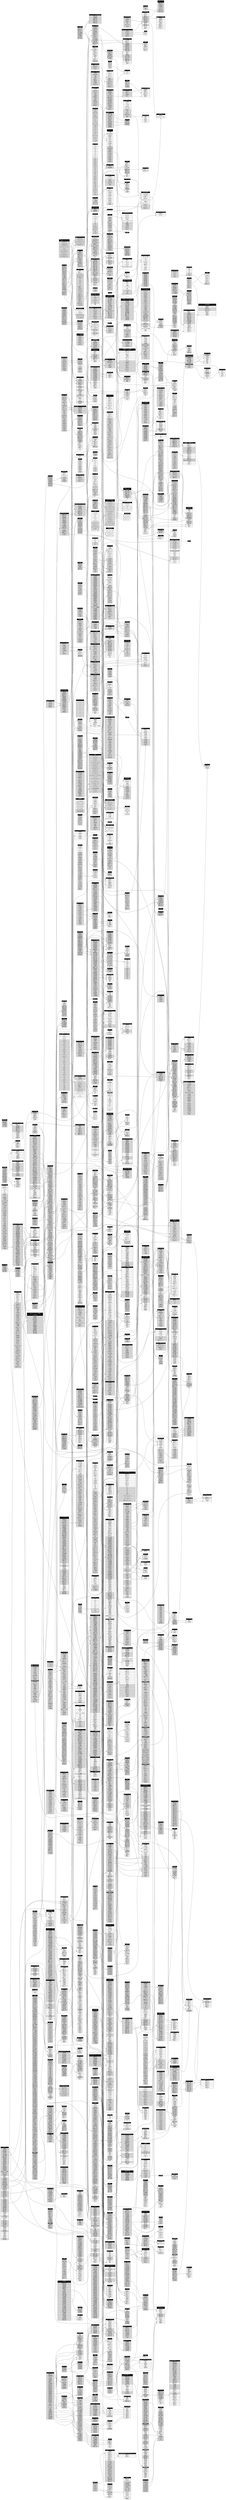 digraph g {
    graph [
        rankdir = "LR"
    ];
    node [
        // fontsize = "16"
        shape = "none"
    ];

    "SAKA-SAMA" [ label=<
        <table border="0" cellspacing="0" cellborder="1">
        <tr><td colspan="3" bgcolor="#000000"><font color="#ffffff">SAKA-SAMA</font></td></tr>
        <tr><td colspan="3" bgcolor="#ffffff" port="寿々木ことね">寿々木ことね<br/><font point-size="8">(2016.12 - )</font></td></tr>
        <tr><td colspan="3" bgcolor="#dddddd" port="Dr.まひるん">Dr.まひるん<br/><font point-size="8">(2016.12 - 2019.8)</font></td></tr>
        <tr><td colspan="3" bgcolor="#dddddd" port="四ッ葉かぐや">四ッ葉かぐや<br/><font point-size="8">(2016.12 - 2017.4)</font></td></tr>
        <tr><td colspan="3" bgcolor="#dddddd" port="あいうえまし子">あいうえまし子<br/><font point-size="8">(2017.3 - 2019.4)</font></td></tr>
        <tr><td colspan="3" bgcolor="#dddddd" port="春眠みこ">春眠みこ<br/><font point-size="8">(2017.7 - 2017.12)</font></td></tr>
        <tr><td colspan="3" bgcolor="#dddddd" port="しゅがーしゅらら">しゅがーしゅらら<br/><font point-size="8">(2017.9 - 2017.12)</font></td></tr>
        <tr><td colspan="3" bgcolor="#dddddd" port="猫田えね">猫田えね<br/><font point-size="8">(2017.12 - 2018.5)</font></td></tr>
        <tr><td colspan="3" bgcolor="#dddddd" port="瀬戸まーな">瀬戸まーな<br/><font point-size="8">(2018.6 - 2019.8)</font></td></tr>
        <tr><td colspan="3" bgcolor="#dddddd" port="ミ米ミ">ミ米ミ<br/><font point-size="8">(2018.6 - 2019.8)</font></td></tr>
        <tr><td colspan="3" bgcolor="#dddddd" port="水野たまご">水野たまご<br/><font point-size="8">(2018.6 - 2019.8)</font></td></tr>
        <tr><td colspan="3" bgcolor="#dddddd" port="つつみ">つつみ<br/><font point-size="8">(2018.8 - 2019.3)</font></td></tr>
        <tr><td colspan="3" bgcolor="#ffffff" port="朝倉みずほ">朝倉みずほ<br/><font point-size="8">(2019.8 - )</font></td></tr>
        </table>>
    ];

    "THERE THERE THERES" [ label=< 
        <table border="0" cellspacing="0" cellborder="1">
        <tr><td colspan="3" bgcolor="#000000"><font color="#ffffff">THERE THERE THERES</font></td></tr>
        <tr><td colspan="3" bgcolor="#dddddd" port="カイ">カイ<br/><font point-size="8">(2017.2 - 2019.2)</font></td></tr>
        <tr><td colspan="3" bgcolor="#dddddd" port="有坂玲奈">有坂玲奈<br/><font point-size="8">(2017.2 - 2019.2)</font></td></tr>
        <tr><td colspan="3" bgcolor="#dddddd" port="平澤芽衣">平澤芽衣<br/><font point-size="8">(2017.2 - 2019.2)</font></td></tr>
        <tr><td colspan="3" bgcolor="#dddddd" port="一条さえき">一条さえき<br/><font point-size="8">(2017.2 - 2017.5)</font></td></tr>
        <tr><td colspan="3" bgcolor="#dddddd" port="緒倉かりん">緒倉かりん<br/><font point-size="8">(2017.2 - 2017.12)</font></td></tr>
        <tr><td colspan="3" bgcolor="#dddddd" port="朝倉みずほ">朝倉みずほ<br/><font point-size="8">(2017.12 - 2019.2)</font></td></tr>
        <tr><td colspan="3" bgcolor="#dddddd" port="小島ノエ">小島ノエ<br/><font point-size="8">(2018.5 - 2019.1)</font></td></tr>
        </table>>
    ];

    "BELLRING少女ハート" [ label=<
        <table border="0" cellspacing="0" cellborder="1">
        <tr><td colspan="3" bgcolor="#000000"><font color="#ffffff">BELLRING少女ハート</font></td></tr>
        <tr><td colspan="3" bgcolor="#dddddd" port="朝倉みずほ">朝倉みずほ<br/><font point-size="8">(2012.2 - 2016.12)</font></td></tr>
        <tr><td colspan="3" bgcolor="#dddddd" port="鈴原なな">鈴原なな<br/><font point-size="8">(2012.2 - 2012.4)</font></td></tr>
        <tr><td colspan="3" bgcolor="#dddddd" port="桑原秀梨">桑原秀梨<br/><font point-size="8">(2012.8 - 2012.10)</font></td></tr>
        <tr><td colspan="3" bgcolor="#dddddd" port="土谷りな">土谷りな<br/><font point-size="8">(2012.2 - 2013.2)</font></td></tr>
        <tr><td colspan="3" bgcolor="#dddddd" port="仲野珠梨">仲野珠梨<br/><font point-size="8">(2012.2 - 2015.2)</font></td></tr>
        <tr><td colspan="3" bgcolor="#dddddd" port="美月柚香">美月柚香<br/><font point-size="8">(2012.2 - 2015.2)</font></td></tr>
        <tr><td colspan="3" bgcolor="#dddddd" port="TIRA">TIRA<br/><font point-size="8">(2012.2 - 2015.8)</font></td></tr>
        <tr><td colspan="3" bgcolor="#dddddd" port="宇佐美萌">宇佐美萌<br/><font point-size="8">(2012.12 - 2016.2)</font></td></tr>
        <tr><td colspan="3" bgcolor="#dddddd" port="柳沢あやの">柳沢あやの<br/><font point-size="8">(2013.9 - 2016.12)</font></td></tr>
        <tr><td colspan="3" bgcolor="#dddddd" port="カイ">カイ<br/><font point-size="8">(2013.9 - 2016.12)</font></td></tr>
        <tr><td colspan="3" bgcolor="#dddddd" port="有坂玲奈">有坂玲奈<br/><font point-size="8">(2015.3 - 2016.12)</font></td></tr>
        <tr><td colspan="3" bgcolor="#dddddd" port="藤城アンナ">藤城アンナ<br/><font point-size="8">(2015.3 - 2015.11)</font></td></tr>
        <tr><td colspan="3" bgcolor="#dddddd" port="甘楽">甘楽<br/><font point-size="8">(2015.3 - 2016.12)</font></td></tr>
        </table>>
    ];

    "NILKLY" [ label=<
        <table border="0" cellspacing="0" cellborder="1">
        <tr><td colspan="3" bgcolor="#000000"><font color="#ffffff">NILKLY</font></td></tr>
        <tr><td colspan="3" bgcolor="#ffffff" port="平澤芽衣">平澤芽衣<br/><font point-size="8">(2019.5 - )</font></td></tr>
        <tr><td colspan="3" bgcolor="#ffffff" port="小林潤">小林潤<br/><font point-size="8">(2019.5 - )</font></td></tr>
        <tr><td colspan="3" bgcolor="#ffffff" port="伊吹咲蘭">伊吹咲蘭<br/><font point-size="8">(2019.5 - )</font></td></tr>
        <tr><td colspan="3" bgcolor="#ffffff" port="蒼山ユーリ">蒼山ユーリ<br/><font point-size="8">(2019.9 - )</font></td></tr>
        <tr><td colspan="3" bgcolor="#ffffff" port="平山・ジェニシー・未知留">平山・ジェニシー・未知留<br/><font point-size="8">(2019.12 - )</font></td></tr>
        </table>>
    ];

    "MIGMA SHELTER" [ label=<
        <table border="0" cellspacing="0" cellborder="1">
        <tr><td colspan="3" bgcolor="#000000"><font color="#ffffff">MIGMA SHELTER</font></td></tr>
        <tr><td colspan="3" bgcolor="#dddddd" port="ヨネコ">ヨネコ<br/><font point-size="8">(2017.2 - 2018.2)</font></td></tr>
        <tr><td colspan="3" bgcolor="#dddddd" port="セイセイ">セイセイ<br/><font point-size="8">(2017.2 - 2018.3)</font></td></tr>
        <tr><td colspan="3" bgcolor="#dddddd" port="コマチ">コマチ<br/><font point-size="8">(2017.2 - 2018.7)</font></td></tr>
        <tr><td colspan="3" bgcolor="#dddddd" port="アマリ">アマリ<br/><font point-size="8">(2017.2 - 2018.7)</font></td></tr>
        <tr><td colspan="3" bgcolor="#dddddd" port="コテジュン">コテジュン<br/><font point-size="8">(2017.2 - 2018.7)</font></td></tr>
        <tr><td colspan="3" bgcolor="#ffffff" port="ミミミユ">ミミミユ<br/><font point-size="8">(2017.2 - )</font></td></tr>
        <tr><td colspan="3" bgcolor="#dddddd" port="ポポポーポ・ポーポポJr.">ポポポーポ・ポーポポJr.<br/><font point-size="8">(2017.10 - 2018.7)</font></td></tr>
        <tr><td colspan="3" bgcolor="#ffffff" port="ブラジル">ブラジル<br/><font point-size="8">(2018.8 - )</font></td></tr>
        <tr><td colspan="3" bgcolor="#ffffff" port="タマネ">タマネ<br/><font point-size="8">(2019.3 - )</font></td></tr>
        <tr><td colspan="3" bgcolor="#ffffff" port="ユブネ">ユブネ<br/><font point-size="8">(2019.3 - )</font></td></tr>
        <tr><td colspan="3" bgcolor="#dddddd" port="シャイシャイコ">シャイシャイコ<br/><font point-size="8">(2019.3 - 2019.7)</font></td></tr>
        <tr><td colspan="3" bgcolor="#dddddd" port="ミソニー">ミソニー<br/><font point-size="8">(2019.3 - 2020.6)</font></td></tr>
        <tr><td colspan="3" bgcolor="#ffffff" port="レーレ">レーレ<br/><font point-size="8">(2019.4 - )</font></td></tr>
        <tr><td colspan="3" bgcolor="#ffffff" port="ナーナナラ">ナーナナラ<br/><font point-size="8">(2019.9 - )</font></td></tr>
        </table>>
    ];

    "HAMIDASYSTEM" [ label=<
        <table border="0" cellspacing="0" cellborder="1">
        <tr><td colspan="3" bgcolor="#000000"><font color="#ffffff">HAMIDASYSTEM</font></td></tr>
        <tr><td colspan="3" bgcolor="#666666"><font color="#ffffff">第一期</font></td></tr>
        <tr><td colspan="3" bgcolor="#dddddd" port="吉田爽田">吉田爽田<br/><font point-size="8">(2016.11 - 2019.3)</font></td></tr>
        <tr><td colspan="3" bgcolor="#dddddd" port="三井飴葉">三井飴葉<br/><font point-size="8">(2016.11 - 2019.3)</font></td></tr>
        <tr><td colspan="3" bgcolor="#dddddd" port="長谷川美途">長谷川美途<br/><font point-size="8">(2016.11 - 2019.3)</font></td></tr>
        <tr><td colspan="3" bgcolor="#dddddd" port="小山振夢">小山振夢<br/><font point-size="8">(2017.9 - 2019.3)</font></td></tr>
        <tr><td colspan="3" bgcolor="#666666"><font color="#ffffff">第二期</font></td></tr>
        <tr><td colspan="3" bgcolor="#dddddd" port="Me">Me<br/><font point-size="8">(2019.5 - 2020.3)</font></td></tr>
        <tr><td colspan="3" bgcolor="#dddddd" port="She">She<br/><font point-size="8">(2019.5 - 2020.3)</font></td></tr>
        </table>>
    ];

    "クロスノエシス" [ label=<
        <table border="0" cellspacing="0" cellborder="1">
        <tr><td colspan="3" bgcolor="#000000"><font color="#ffffff">クロスノエシス</font></td></tr>
        <tr><td colspan="3" bgcolor="#dddddd" port="SODA">SODA<br/><font point-size="8">(2019.4 - 2019.12)</font></td></tr>
        <tr><td colspan="3" bgcolor="#ffffff" port="AMEBA">AMEBA<br/><font point-size="8">(2019.4 - )</font></td></tr>
        <tr><td colspan="3" bgcolor="#ffffff" port="FLAME">FLAME<br/><font point-size="8">(2019.4 - )</font></td></tr>
        <tr><td colspan="3" bgcolor="#ffffff" port="LAKE">LAKE<br/><font point-size="8">(2019.5 - )</font></td></tr>
        <tr><td colspan="3" bgcolor="#ffffff" port="RISA">RISA<br/><font point-size="8">(2020.2 - )</font></td></tr>
        <tr><td colspan="3" bgcolor="#ffffff" port="MAI">MAI<br/><font point-size="8">(2020.2 - )</font></td></tr>
        </table>>
    ];

    "Avandoned" [ label=<
        <table border="0" cellspacing="0" cellborder="1">
        <tr><td colspan="3" bgcolor="#000000"><font color="#ffffff">Avandoned<br/>(あヴぁんだんど)</font></td></tr>
        <tr><td colspan="3" bgcolor="#dddddd" port="宇佐蔵べに">宇佐蔵べに<br/><font point-size="8">(2014.7 - 2020.2)</font></td></tr>
        <tr><td colspan="3" bgcolor="#dddddd" port="うたた寝音">うたた寝音<br/><font point-size="8">(2014.7 - 2014.10)</font></td></tr>
        <tr><td colspan="3" bgcolor="#dddddd" port="南実あんず">南実あんず<br/><font point-size="8">(2014.7 - 2015.3)</font></td></tr>
        <tr><td colspan="3" bgcolor="#dddddd" port="星なゆた">星なゆた<br/><font point-size="8">(2014.7 - 2016.3)</font></td></tr>
        <tr><td colspan="3" bgcolor="#dddddd" port="東雲好">東雲好<br/><font point-size="8">(2014.7 - 2016.4)</font></td></tr>
        <tr><td colspan="3" bgcolor="#dddddd" port="小日向夏季">小日向夏季<br/><font point-size="8">(2014.7 - 2016.12)</font></td></tr>
        <tr><td colspan="3" bgcolor="#dddddd" port="小鳥こたお">小鳥こたお<br/><font point-size="8">(2016.3 - 2019.1)</font></td></tr>
        <tr><td colspan="3" bgcolor="#dddddd" port="犬飼はる">犬飼はる<br/><font point-size="8">(2019.2 - 2020.2)</font></td></tr>
        <tr><td colspan="3" bgcolor="#dddddd" port="ゑりかちゃんべいびー">ゑりかちゃんべいびー<br/><font point-size="8">(2019.2 - 2019.10)</font></td></tr>
        <tr><td colspan="3" bgcolor="#dddddd" port="真戸しずく">真戸しずく<br/><font point-size="8">(2019.2 - 2019.12)</font></td></tr>
        <tr><td colspan="3" bgcolor="#dddddd" port="出雲にっき">出雲にっき<br/><font point-size="8">(2019.3 - 2020.2)</font></td></tr>
        <tr><td colspan="3" bgcolor="#dddddd" port="清水まな">清水まな<br/><font point-size="8">(2019.3 - 2020.2)</font></td></tr>
        <tr><td colspan="3" bgcolor="#dddddd" port="音々ひるね">音々ひるね<br/><font point-size="8">(2019.11 - 2020.2)</font></td></tr>
        </table>>
    ];

    "ポポロコネクト" [ label=<
        <table border="0" cellspacing="0" cellborder="1">
        <tr><td colspan="3" bgcolor="#000000"><font color="#ffffff">ポポロコネクト</font></td></tr>
        <tr><td colspan="3" bgcolor="#ffffff" port="深町未紗">深町未紗<br/><font point-size="8">(2019.3 - )</font></td></tr>
        <tr><td colspan="3" bgcolor="#ffffff" port="結崎このみ">結崎このみ<br/><font point-size="8">(2019.3 - )</font></td></tr>
        <tr><td colspan="3" bgcolor="#dddddd" port="成瀬真那">成瀬真那<br/><font point-size="8">(2019.3 - 2020.2)</font></td></tr>
        <tr><td colspan="3" bgcolor="#ffffff" port="加山夕莉">加山夕莉<br/><font point-size="8">(2019.3 - )</font></td></tr>
        <tr><td colspan="3" bgcolor="#ffffff" port="朝日奈宥希">朝日奈宥希<br/><font point-size="8">(2020.1 - )</font></td></tr>
        <tr><td colspan="3" bgcolor="#ffffff" port="シイカ">シイカ<br/><font point-size="8">(2020.4 - )</font></td></tr>
        </table>>
    ];

    "SUMMER ROCKET" [ label=<
        <table border="0" cellspacing="0" cellborder="1">
        <tr><td colspan="3" bgcolor="#000000"><font color="#ffffff">SUMMER ROCKET</font></td></tr>
        <tr><td colspan="3" bgcolor="#dddddd" port="那波玲奈">那波玲奈<br/><font point-size="8">(2016.7 - 2016.10)</font></td></tr>
        <tr><td colspan="3" bgcolor="#dddddd" port="夏凪木の実">夏凪木の実<br/><font point-size="8">(2016.7 - 2017.3)</font></td></tr>
        <tr><td colspan="3" bgcolor="#dddddd" port="桐生ちあり">桐生ちあり<br/><font point-size="8">(2016.7 - 2018.3)</font></td></tr>
        <tr><td colspan="3" bgcolor="#dddddd" port="愛わなび">愛わなび<br/><font point-size="8">(2016.7 - 2018.3)</font></td></tr>
        <tr><td colspan="3" bgcolor="#dddddd" port="東雲しなの">東雲しなの<br/><font point-size="8">(2016.7 - 2018.3)</font></td></tr>
        <tr><td colspan="3" bgcolor="#dddddd" port="桃宮くるみ">桃宮くるみ<br/><font point-size="8">(2016.9 - 2018.3)</font></td></tr>
        <tr><td colspan="3" bgcolor="#dddddd" port="日曜日ゆず">日曜日ゆず<br/><font point-size="8">(2017.12 - 2018.6)</font></td></tr>
        <tr><td colspan="3" bgcolor="#dddddd" port="家守ニト">家守ニト<br/><font point-size="8">(2017.12 - 2019.3)</font></td></tr>
        <tr><td colspan="3" bgcolor="#dddddd" port="烏丸じゅりあ">烏丸じゅりあ<br/><font point-size="8">(2017.12 - 2019.3)</font></td></tr>
        <tr><td colspan="3" bgcolor="#dddddd" port="姫宮なの">姫宮なの<br/><font point-size="8">(2018.5 - 2018.10)</font></td></tr>
        <tr><td colspan="3" bgcolor="#ffffff" port="茉莉はな">茉莉はな<br/><font point-size="8">(2018.5 - )</font></td></tr>
        <tr><td colspan="3" bgcolor="#dddddd" port="紬木むぎ">紬木むぎ<br/><font point-size="8">(2018.5 - 2020.3)</font></td></tr>
        <tr><td colspan="3" bgcolor="#dddddd" port="りるはかせ">りるはかせ<br/><font point-size="8">(2019.3 - 2019.5)</font></td></tr>
        <tr><td colspan="3" bgcolor="#dddddd" port="えり">えり<br/><font point-size="8">(2019.3 - 2019.5)</font></td></tr>
        <tr><td colspan="3" bgcolor="#ffffff" port="空野沙希恵">空野沙希恵<br/><font point-size="8">(2019.5 - )</font></td></tr>
        <tr><td colspan="3" bgcolor="#ffffff" port="榛名みやび">榛名みやび<br/><font point-size="8">(2019.5 - )</font></td></tr>
        </table>>
    ];

    "Hauptharmonie" [ label=<
        <table border="0" cellspacing="0" cellborder="1">
        <tr><td colspan="3" bgcolor="#000000"><font color="#ffffff">Hauptharmonie</font></td></tr>
        <tr><td colspan="3" bgcolor="#dddddd" port="相沢光梨">相沢光梨<br/><font point-size="8">(2014.7 - 2017.6)</font></td></tr>
        <tr><td colspan="3" bgcolor="#dddddd" port="寺田珠乃">寺田珠乃<br/><font point-size="8">(2014.7 - 2017.6)</font></td></tr>
        <tr><td colspan="3" bgcolor="#dddddd" port="小川花">小川花<br/><font point-size="8">(2014.7 - 2016.5)</font></td></tr>
        <tr><td colspan="3" bgcolor="#dddddd" port="アイハラエミ">アイハラエミ<br/><font point-size="8">(2014.7 - 2016.2)</font></td></tr>
        <tr><td colspan="3" bgcolor="#dddddd" port="瀬戸ゆりな">瀬戸ゆりな<br/><font point-size="8">(2014.7 - 2015.10)</font></td></tr>
        <tr><td colspan="3" bgcolor="#dddddd" port="五十嵐なる">五十嵐なる<br/><font point-size="8">(2014.7 - 2015.6)</font></td></tr>
        <tr><td colspan="3" bgcolor="#dddddd" port="豊田冴香">豊田冴香<br/><font point-size="8">(2014.7 - 2014.12)</font></td></tr>
        <tr><td colspan="3" bgcolor="#dddddd" port="倉木七海">倉木七海<br/><font point-size="8">(2016.2 - 2017.6)</font></td></tr>
        <tr><td colspan="3" bgcolor="#dddddd" port="茅ヶ崎りこ">茅ヶ崎りこ<br/><font point-size="8">(2016.2 - 2017.3)</font></td></tr>
        <tr><td colspan="3" bgcolor="#dddddd" port="芹奈莉温">芹奈莉温<br/><font point-size="8">(2016.2 - 2017.2)</font></td></tr>
        <tr><td colspan="3" bgcolor="#dddddd" port="一花寿">一花寿<br/><font point-size="8">(2016.10 - 2017.6)</font></td></tr>
        <tr><td colspan="3" bgcolor="#dddddd" port="銀りん">銀りん<br/><font point-size="8">(2016.10 - 2017.6)</font></td></tr>
        </table>>
    ];

    "さっきの女の子、" [ label=<
        <table border="0" cellspacing="0" cellborder="1">
        <tr><td colspan="3" bgcolor="#000000"><font color="#ffffff">さっきの女の子、</font></td></tr>
        <tr><td colspan="3" bgcolor="#ffffff" port="乃々宮いぶ">乃々宮いぶ<br/><font point-size="8">(2016.11 - )</font></td></tr>
        <tr><td colspan="3" bgcolor="#ffffff" port="古川すい">古川すい<br/><font point-size="8">(2016.11 - )</font></td></tr>
        <tr><td colspan="3" bgcolor="#dddddd" port="来栖るぶ">来栖るぶ<br/><font point-size="8">(2016.11 - 2018.7)</font></td></tr>
        <tr><td colspan="3" bgcolor="#dddddd" port="霜月まふゆ">霜月まふゆ<br/><font point-size="8">(2016.11 - 2018.8)</font></td></tr>
        <tr><td colspan="3" bgcolor="#dddddd" port="雨音うみ">雨音うみ<br/><font point-size="8">(2016.11 - 2018.1)</font></td></tr>
        <tr><td colspan="3" bgcolor="#dddddd" port="月村朱里">月村朱里<br/><font point-size="8">(2018.9 - 2019.5)</font></td></tr>
        <tr><td colspan="3" bgcolor="#ffffff" port="有明ゆの">有明ゆの<br/><font point-size="8">(2018.10 - )</font></td></tr>
        <tr><td colspan="3" bgcolor="#dddddd" port="葉月まお">葉月まお<br/><font point-size="8">(2019.5 - 2020.2)</font></td></tr>
        <tr><td colspan="3" bgcolor="#ffffff" port="柊しゅう">柊しゅう<br/><font point-size="8">(2020.5 - )</font></td></tr>
        <tr><td colspan="3" bgcolor="#ffffff" port="水野きよ">水野きよ<br/><font point-size="8">(2020.5 - )</font></td></tr>
        </table>>
    ];

    "レッツポコポコ" [ label=<
        <table border="0" cellspacing="0" cellborder="1">
        <tr><td colspan="3" bgcolor="#000000"><font color="#ffffff">レッツポコポコ</font></td></tr>
        <tr><td colspan="3" bgcolor="#dddddd" port="愛須れい">愛須れい<br/><font point-size="8">(2016.1 - 2018.1)</font></td></tr>
        <tr><td colspan="3" bgcolor="#dddddd" port="久々御こひな">久々御こひな<br/><font point-size="8">(2016.1 - 2018.1)</font></td></tr>
        <tr><td colspan="3" bgcolor="#dddddd" port="小枝えこ">小枝えこ<br/><font point-size="8">(2016.1 - 2018.1)</font></td></tr>
        <tr><td colspan="3" bgcolor="#dddddd" port="月野きりん">月野きりん<br/><font point-size="8">(2016.1 - 2016.5)</font></td></tr>
        <tr><td colspan="3" bgcolor="#dddddd" port="九間よもぎ">九間よもぎ<br/><font point-size="8">(2016.1 - 2016.7)</font></td></tr>
        <tr><td colspan="3" bgcolor="#dddddd" port="夢那ゆに">夢那ゆに<br/><font point-size="8">(2016.1 - 2017.4)</font></td></tr>
        <tr><td colspan="3" bgcolor="#dddddd" port="森かえる">森かえる<br/><font point-size="8">(2016.1 - 2016.3)</font></td></tr>
        <tr><td colspan="3" bgcolor="#dddddd" port="二階堂はる">二階堂はる<br/><font point-size="8">(2016.1 - 2016.3)</font></td></tr>
        <tr><td colspan="3" bgcolor="#dddddd" port="琴海りお">琴海りお<br/><font point-size="8">(2016.8 - 2018.1)</font></td></tr>
        <tr><td colspan="3" bgcolor="#dddddd" port="千歳ちの">千歳ちの<br/><font point-size="8">(2016.8 - 2018.1)</font></td></tr>
        </table>>
    ];

    "BLACKNAZARENE" [ label=<
        <table border="0" cellspacing="0" cellborder="1">
        <tr><td colspan="3" bgcolor="#000000"><font color="#ffffff">BLACKNAZARENE</font></td></tr>
        <tr><td colspan="3" bgcolor="#ffffff" port="村田実果子">村田実果子<br/><font point-size="8">(2018.3 - )</font></td></tr>
        <tr><td colspan="3" bgcolor="#ffffff" port="冬野あゐく">冬野あゐく<br/><font point-size="8">(2018.3 - )</font></td></tr>
        <tr><td colspan="3" bgcolor="#ffffff" port="戸田ころね">戸田ころね<br/><font point-size="8">(2018.3 - )</font></td></tr>
        <tr><td colspan="3" bgcolor="#ffffff" port="南向いずみ">南向いずみ<br/><font point-size="8">(2018.3 - )</font></td></tr>
        <tr><td colspan="3" bgcolor="#ffffff" port="清乃希子">清乃希子<br/><font point-size="8">(2018.3 - )</font></td></tr>
        </table>>
    ];

    "#いちごのヘタですっころ部" [ label=<
        <table border="0" cellspacing="0" cellborder="1">
        <tr><td colspan="3" bgcolor="#000000"><font color="#ffffff">#いちごのヘタですっころ部</font></td></tr>
        <tr><td colspan="3" bgcolor="#dddddd" port="ゆの">ゆの<br/><font point-size="8">(2018.3 - 2018.8)</font></td></tr>
        <tr><td colspan="3" bgcolor="#dddddd" port="さくら">さくら<br/><font point-size="8">(2018.3 - 2018.8)</font></td></tr>
        <tr><td colspan="3" bgcolor="#dddddd" port="こねぎ">こねぎ<br/><font point-size="8">(2018.3 - 2018.8)</font></td></tr>
        <tr><td colspan="3" bgcolor="#dddddd" port="ねいろ">ねいろ<br/><font point-size="8">(2018.7 - 2018.7)</font></td></tr>
        </table>>
    ];

    "EMOE" [ label=<
        <table border="0" cellspacing="0" cellborder="1">
        <tr><td colspan="3" bgcolor="#000000"><font color="#ffffff">EMOE</font></td></tr>
        <tr><td colspan="3" bgcolor="#ffffff" port="さくら">さくら<br/><font point-size="8">(2018.9 - )</font></td></tr>
        <tr><td colspan="3" bgcolor="#ffffff" port="へち">へち<br/><font point-size="8">(2018.9 - )</font></td></tr>
        </table>>
    ];

    "ピューパ!!" [ label=<
        <table border="0" cellspacing="0" cellborder="1">
        <tr><td colspan="3" bgcolor="#000000"><font color="#ffffff">ピューパ!!</font></td></tr>
        <tr><td colspan="3" bgcolor="#dddddd" port="凛">凛<br/><font point-size="8">(2017.11 - 2018.1)</font></td></tr>
        <tr><td colspan="3" bgcolor="#dddddd" port="円">円<br/><font point-size="8">(2017.11 - 2018.1)</font></td></tr>
        <tr><td colspan="3" bgcolor="#dddddd" port="姫">姫<br/><font point-size="8">(2017.11 - )</font></td></tr>
        <tr><td colspan="3" bgcolor="#ffffff" port="天音たると">天音たると<br/><font point-size="8">(2018.1 - )</font></td></tr>
        <tr><td colspan="3" bgcolor="#dddddd" port="ひなたゆか">ひなたゆか<br/><font point-size="8">(2018.7 - 2019.12)</font></td></tr>
        <tr><td colspan="3" bgcolor="#dddddd" port="みんと">みんと<br/><font point-size="8">(2018.7 - 2018.9)</font></td></tr>
        <tr><td colspan="3" bgcolor="#ffffff" port="柊ゆいの">柊ゆいの<br/><font point-size="8">(2020.1 - )</font></td></tr>
        <tr><td colspan="3" bgcolor="#ffffff" port="詩賀らみ">詩賀らみ<br/><font point-size="8">(2020.5 - )</font></td></tr>
        </table>>
    ];

    "Stereo Tokyo" [ label=<
        <table border="0" cellspacing="0" cellborder="1">
        <tr><td colspan="3" bgcolor="#000000"><font color="#ffffff">Stereo Tokyo</font></td></tr>
        <tr><td colspan="3" bgcolor="#dddddd" port="三浦菜々子">三浦菜々子<br/><font point-size="8">(2014.8 - 2017.7)</font></td></tr>
        <tr><td colspan="3" bgcolor="#dddddd" port="岸森ちはな">岸森ちはな<br/><font point-size="8">(2014.8 - 2017.7)</font></td></tr>
        <tr><td colspan="3" bgcolor="#dddddd" port="西園寺未彩">西園寺未彩<br/><font point-size="8">(2014.8 - 2017.7)</font></td></tr>
        <tr><td colspan="3" bgcolor="#dddddd" port="辰巳真由佳">辰巳真由佳<br/><font point-size="8">(2014.8 - 2014.9)</font></td></tr>
        <tr><td colspan="3" bgcolor="#dddddd" port="青木理咲">青木理咲<br/><font point-size="8">(2014.8 - 2015.3)</font></td></tr>
        <tr><td colspan="3" bgcolor="#dddddd" port="金山紗菜">金山紗菜<br/><font point-size="8">(2014.8 - 2015.3)</font></td></tr>
        <tr><td colspan="3" bgcolor="#dddddd" port="椎名彩花">椎名彩花<br/><font point-size="8">(2015.4 - 2017.7)</font></td></tr>
        <tr><td colspan="3" bgcolor="#dddddd" port="河村ゆりな">河村ゆりな<br/><font point-size="8">(2015.4 - 2017.7)</font></td></tr>
        <tr><td colspan="3" bgcolor="#dddddd" port="八木来未">八木来未<br/><font point-size="8">(2015.4 - 2015.12)</font></td></tr>
        </table>>
    ];

    "ReLIeF" [ label=<
        <table border="0" cellspacing="0" cellborder="1">
        <tr><td colspan="3" bgcolor="#000000"><font color="#ffffff">ReLIeF</font></td></tr>
        <tr><td colspan="3" bgcolor="#dddddd" port="西園寺未彩">西園寺未彩<br/><font point-size="8">(2018.7 - 2019.7)</font></td></tr>
        <tr><td colspan="3" bgcolor="#dddddd" port="岸森ちはな">岸森ちはな<br/><font point-size="8">(2018.7 - 2019.7)</font></td></tr>
        </table>>
    ];

    "かんたんふ" [ label=<
        <table border="0" cellspacing="0" cellborder="1">
        <tr><td colspan="3" bgcolor="#000000"><font color="#ffffff">かんたんふ</font></td></tr>
        <tr><td colspan="3" bgcolor="#ffffff" port="西園寺未彩">西園寺未彩<br/><font point-size="8">(2019.7 - )</font></td></tr>
        <tr><td colspan="3" bgcolor="#dddddd" port="朱亞">朱亞<br/><font point-size="8">(2019.7 - 2020.6)</font></td></tr>
        <tr><td colspan="3" bgcolor="#dddddd" port="夏目奏多">夏目奏多<br/><font point-size="8">(2019.7 - 2019.10)</font></td></tr>
        <tr><td colspan="3" bgcolor="#dddddd" port="ミア・ナシメント">ミア・ナシメント<br/><font point-size="8">(2019.7 - 2020.4)</font></td></tr>
        <tr><td colspan="3" bgcolor="#dddddd" port="永峰みこ">永峰みこ<br/><font point-size="8">(2020.4 - 2020.5)</font></td></tr>
        <tr><td colspan="3" bgcolor="#dddddd" port="染井のあ">染井のあ<br/><font point-size="8">(2020.4 - 2020.6)</font></td></tr>
        <tr><td colspan="3" bgcolor="#ffffff" port="武石乃音">武石乃音<br/><font point-size="8">(2020.4 - )</font></td></tr>
        </table>>
    ];

    "校庭カメラガールドライ" [ label=<
        <table border="0" cellspacing="0" cellborder="1">
        <tr><td colspan="3" bgcolor="#000000"><font color="#ffffff">校庭カメラガールドライ</font></td></tr>
        <tr><td colspan="3" bgcolor="#dddddd" port="きゃちまいはー">きゃちまいはー<br/><font point-size="8">( - )</font></td></tr>
        <tr><td colspan="3" bgcolor="#dddddd" port="ぱちょとんぱ">ぱちょとんぱ<br/><font point-size="8">( - )</font></td></tr>
        <tr><td colspan="3" bgcolor="#dddddd" port="うぉーうぉーとぅーみー">うぉーうぉーとぅーみー<br/><font point-size="8">( - )</font></td></tr>
        <tr><td colspan="3" bgcolor="#dddddd" port="さっぴーはろうぃん">さっぴーはろうぃん<br/><font point-size="8">( - )</font></td></tr>
        <tr><td colspan="3" bgcolor="#dddddd" port="らみたたらった">らみたたらった<br/><font point-size="8">( - )</font></td></tr>
        </table>>
    ];

    "校庭カメラガールツヴァイ" [ label=<
        <table border="0" cellspacing="0" cellborder="1">
        <tr><td colspan="3" bgcolor="#000000"><font color="#ffffff">校庭カメラガールツヴァイ<br/>(校庭カメラガール)</font></td></tr>
        <tr><td colspan="3" bgcolor="#dddddd" port="もるももる">もるももる<br/><font point-size="8">( - )</font></td></tr>
        <tr><td colspan="3" bgcolor="#dddddd" port="しゅがしゅらら">しゅがしゅらら<br/><font point-size="8">( - )</font></td></tr>
        <tr><td colspan="3" bgcolor="#dddddd" port="ののるるれめる">ののるるれめる<br/><font point-size="8">( - )</font></td></tr>
        <tr><td colspan="3" bgcolor="#dddddd" port="うぉーうぉーとぅーみー">うぉーうぉーとぅーみー<br/><font point-size="8">( - )</font></td></tr>
        <tr><td colspan="3" bgcolor="#dddddd" port="ミニレム">ミニレム<br/><font point-size="8">( - )</font></td></tr>
        <tr><td colspan="3" bgcolor="#dddddd" port="すてぅらちゃりん">すてぅらちゃりん<br/><font point-size="8">( - )</font></td></tr>
        <tr><td colspan="3" bgcolor="#dddddd" port="ましゅりどますてぃ">ましゅりどますてぃ<br/><font point-size="8">( - )</font></td></tr>
        <tr><td colspan="3" bgcolor="#dddddd" port="らみたたらった">らみたたらった<br/><font point-size="8">( - )</font></td></tr>
        <tr><td colspan="3" bgcolor="#dddddd" port="ぱこたあんどぱたこ">ぱこたあんどぱたこ<br/><font point-size="8">( - )</font></td></tr>
        <tr><td colspan="3" bgcolor="#dddddd" port="せろりぱすちゃんす">せろりぱすちゃんす<br/><font point-size="8">( - )</font></td></tr>
        </table>>
    ];

    "∥ネコプラ∥" [ label=<
        <table border="0" cellspacing="0" cellborder="1">
        <tr><td colspan="3" bgcolor="#000000"><font color="#ffffff">∥ネコプラ∥<br/>(ネコプラ∞・ネコプラ・NECO PLASTIC)</font></td></tr>
        <tr><td colspan="3" bgcolor="#ffffff" port="蒼島ゆりな">蒼島ゆりな<br/><font point-size="8">( - )</font></td></tr>
        <tr><td colspan="3" bgcolor="#ffffff" port="高宮さくら">高宮さくら<br/><font point-size="8">( - )</font></td></tr>
        <tr><td colspan="3" bgcolor="#ffffff" port="世良ゆきの">世良ゆきの<br/><font point-size="8">( - )</font></td></tr>
        <tr><td colspan="3" bgcolor="#ffffff" port="桧山れな">桧山れな<br/><font point-size="8">( - )</font></td></tr>
        <tr><td colspan="3" bgcolor="#ffffff" port="増田みい">増田みい<br/><font point-size="8">( - )</font></td></tr>
        <tr><td colspan="3" bgcolor="#ffffff" port="藍川みり">藍川みり<br/><font point-size="8">( - )</font></td></tr>
        <tr><td colspan="3" bgcolor="#ffffff" port="成瀬かおり">成瀬かおり<br/><font point-size="8">( - )</font></td></tr>
        <tr><td colspan="3" bgcolor="#ffffff" port="立花りく">立花りく<br/><font point-size="8">( - )</font></td></tr>
        <tr><td colspan="3" bgcolor="#dddddd" port="みく">みく<br/><font point-size="8">( - )</font></td></tr>
        <tr><td colspan="3" bgcolor="#dddddd" port="もも">もも<br/><font point-size="8">( - )</font></td></tr>
        <tr><td colspan="3" bgcolor="#dddddd" port="りさ">りさ<br/><font point-size="8">( - )</font></td></tr>
        <tr><td colspan="3" bgcolor="#dddddd" port="ゆい">ゆい<br/><font point-size="8">( - )</font></td></tr>
        <tr><td colspan="3" bgcolor="#dddddd" port="みちか">みちか<br/><font point-size="8">( - )</font></td></tr>
        <tr><td colspan="3" bgcolor="#dddddd" port="ラヴィーヌ・エリコ">ラヴィーヌ・エリコ<br/><font point-size="8">( - )</font></td></tr>
        <tr><td colspan="3" bgcolor="#dddddd" port="サキ・イナート">サキ・イナート<br/><font point-size="8">( - )</font></td></tr>
        <tr><td colspan="3" bgcolor="#dddddd" port="マナ・アンファン">マナ・アンファン<br/><font point-size="8">( - )</font></td></tr>
        <tr><td colspan="3" bgcolor="#dddddd" port="椿クロエド・ユミカ">椿クロエド・ユミカ<br/><font point-size="8">( - )</font></td></tr>
        </table>>
    ];

    "強がりセンセーション" [ label=<
        <table border="0" cellspacing="0" cellborder="1">
        <tr><td colspan="3" bgcolor="#000000"><font color="#ffffff">強がりセンセーション</font></td></tr>
        <tr><td colspan="3" bgcolor="#dddddd" port="笹木都々">笹木都々<br/><font point-size="8">(2014.8 - 2014.9)</font></td></tr>
        <tr><td colspan="3" bgcolor="#dddddd" port="蒼井ちひろ">蒼井ちひろ<br/><font point-size="8">(2014.8 - 2015.2)</font></td></tr>
        <tr><td colspan="3" bgcolor="#dddddd" port="辻本あや">辻本あや<br/><font point-size="8">(2014.8 - 2015.2)</font></td></tr>
        <tr><td colspan="3" bgcolor="#dddddd" port="市川結愛">市川結愛<br/><font point-size="8">(2014.8 - 2017.3)</font></td></tr>
        <tr><td colspan="3" bgcolor="#dddddd" port="上條笑果">上條笑果<br/><font point-size="8">(2014.8 - 2016.1)</font></td></tr>
        <tr><td colspan="3" bgcolor="#dddddd" port="鈴森玲奈">鈴森玲奈<br/><font point-size="8">(2015.4 - 2015.8)</font></td></tr>
        <tr><td colspan="3" bgcolor="#dddddd" port="瑞月杏樹">瑞月杏樹<br/><font point-size="8">(2015.4 - 2015.8)</font></td></tr>
        <tr><td colspan="3" bgcolor="#dddddd" port="松本百合愛">松本百合愛<br/><font point-size="8">(2015.4 - 2015.11)</font></td></tr>
        <tr><td colspan="3" bgcolor="#dddddd" port="山本なほ">山本なほ<br/><font point-size="8">(2015.4 - 2017.7)</font></td></tr>
        <tr><td colspan="3" bgcolor="#dddddd" port="藤井睦">藤井睦<br/><font point-size="8">(2015.10 - 2017.2)</font></td></tr>
        <tr><td colspan="3" bgcolor="#dddddd" port="水原ゆうい">水原ゆうい<br/><font point-size="8">(2015.10 - 2017.12)</font></td></tr>
        <tr><td colspan="3" bgcolor="#dddddd" port="木村美陽">木村美陽<br/><font point-size="8">(2016.5 - 2017.12)</font></td></tr>
        <tr><td colspan="3" bgcolor="#dddddd" port="広瀬みのり">広瀬みのり<br/><font point-size="8">(2016.5 - 2017.12)</font></td></tr>
        <tr><td colspan="3" bgcolor="#dddddd" port="嶋宗凛">嶋宗凛<br/><font point-size="8">(2017.7 - 2018.4)</font></td></tr>
        <tr><td colspan="3" bgcolor="#dddddd" port="丸谷あさひ">丸谷あさひ<br/><font point-size="8">(2017.7 - 2018.2)</font></td></tr>
        <tr><td colspan="3" bgcolor="#dddddd" port="染矢みさき">染矢みさき<br/><font point-size="8">(2017.7 - 2018.4)</font></td></tr>
        </table>>
    ];

    "戦国アニマル極楽浄土" [ label=<
        <table border="0" cellspacing="0" cellborder="1">
        <tr><td colspan="3" bgcolor="#000000"><font color="#ffffff">戦国アニマル極楽浄土</font></td></tr>
        <tr><td colspan="3" bgcolor="#ffffff" port="鴻森月紫">鴻森月紫<br/><font point-size="8">(2018.10 - )</font></td></tr>
        <tr><td colspan="3" bgcolor="#ffffff" port="窮鼠百合">窮鼠百合<br/><font point-size="8">(2018.10 - )</font></td></tr>
        <tr><td colspan="3" bgcolor="#ffffff" port="寅丸さらさ">寅丸さらさ<br/><font point-size="8">(2018.10 - )</font></td></tr>
        <tr><td colspan="3" bgcolor="#ffffff" port="海飛あお">海飛あお<br/><font point-size="8">(2018.10 - )</font></td></tr>
        <tr><td colspan="3" bgcolor="#ffffff" port="兎遊みゆう">兎遊みゆう<br/><font point-size="8">(2018.10 - )</font></td></tr>
        <tr><td colspan="3" bgcolor="#ffffff" port="好蘭ありさ">好蘭ありさ<br/><font point-size="8">(2018.10 - )</font></td></tr>
        <tr><td colspan="3" bgcolor="#ffffff" port="狐々ちーりん">狐々ちーりん<br/><font point-size="8">(2019.8 - )</font></td></tr>
        </table>>
    ];

    "ラストクエスチョン" [ label=<
        <table border="0" cellspacing="0" cellborder="1">
        <tr><td colspan="3" bgcolor="#000000"><font color="#ffffff">ラストクエスチョン<br/>(クエス？チョン)</font></td></tr>
        <tr><td colspan="3" bgcolor="#ffffff" port="桃井美鈴">桃井美鈴<br/><font point-size="8">(2015.2 - )</font></td></tr>
        <tr><td colspan="3" bgcolor="#dddddd" port="南杏果">南杏果<br/><font point-size="8">(2015.2 - 2016.3)</font></td></tr>
        <tr><td colspan="3" bgcolor="#dddddd" port="安藤ひかる">安藤ひかる<br/><font point-size="8">(2015.2 - 2016.3)</font></td></tr>
        <tr><td colspan="3" bgcolor="#dddddd" port="浅川琴音">浅川琴音<br/><font point-size="8">(2015.2 - 2017.9)</font></td></tr>
        <tr><td colspan="3" bgcolor="#dddddd" port="濱ヶ崎美季">濱ヶ崎美季<br/><font point-size="8">(2015.2 - 2015.2)</font></td></tr>
        <tr><td colspan="3" bgcolor="#dddddd" port="矢野百合愛">矢野百合愛<br/><font point-size="8">(2016.3 - 2017.7)</font></td></tr>
        <tr><td colspan="3" bgcolor="#ffffff" port="月見むぎ">月見むぎ<br/><font point-size="8">(2016.12 - )</font></td></tr>
        <tr><td colspan="3" bgcolor="#dddddd" port="瀬乃朋美">瀬乃朋美<br/><font point-size="8">(2016.12 - 2017.7)</font></td></tr>
        <tr><td colspan="3" bgcolor="#dddddd" port="中田灯里">中田灯里<br/><font point-size="8">(2016.12 - 2017.4)</font></td></tr>
        <tr><td colspan="3" bgcolor="#ffffff" port="御坂しのぐ">御坂しのぐ<br/><font point-size="8">(2017.10 - )</font></td></tr>
        </table>>
    ];

    "天晴れ！原宿" [ label=<
        <table border="0" cellspacing="0" cellborder="1">
        <tr><td colspan="3" bgcolor="#000000"><font color="#ffffff">天晴れ！原宿</font></td></tr>
        <tr><td colspan="3" bgcolor="#ffffff" port="朝比奈れい">朝比奈れい<br/><font point-size="8">(2017.7 - )</font></td></tr>
        <tr><td colspan="3" bgcolor="#dddddd" port="成実みく">成実みく<br/><font point-size="8">(2017.7 - 2020.3)</font></td></tr>
        <tr><td colspan="3" bgcolor="#dddddd" port="東雲しの">東雲しの<br/><font point-size="8">(2017.7 - 2018.12)</font></td></tr>
        <tr><td colspan="3" bgcolor="#dddddd" port="中江さき">中江さき<br/><font point-size="8">(2017.7 - 2018.9)</font></td></tr>
        <tr><td colspan="3" bgcolor="#dddddd" port="天月ゆり">天月ゆり<br/><font point-size="8">(2017.7 - 2018.1)</font></td></tr>
        <tr><td colspan="3" bgcolor="#dddddd" port="青木りさ">青木りさ<br/><font point-size="8">(2017.7 - 2017.9)</font></td></tr>
        <tr><td colspan="3" bgcolor="#ffffff" port="藤宮めい">藤宮めい<br/><font point-size="8">(2018.3 - )</font></td></tr>
        <tr><td colspan="3" bgcolor="#ffffff" port="永堀ゆめ">永堀ゆめ<br/><font point-size="8">(2018.3 - )</font></td></tr>
        <tr><td colspan="3" bgcolor="#ffffff" port="七瀬れあ">七瀬れあ<br/><font point-size="8">(2018.3 - )</font></td></tr>
        <tr><td colspan="3" bgcolor="#ffffff" port="工藤のか">工藤のか<br/><font point-size="8">(2018.12 - )</font></td></tr>
        <tr><td colspan="3" bgcolor="#ffffff" port="藍井すず">藍井すず<br/><font point-size="8">(2018.12 - )</font></td></tr>
        <tr><td colspan="3" bgcolor="#ffffff" port="橋本あみ">橋本あみ<br/><font point-size="8">(2020.4 - )</font></td></tr>
        </table>>
    ];

    "Kin♡Gin♡Pearls" [ label=<
        <table border="0" cellspacing="0" cellborder="1">
        <tr><td colspan="3" bgcolor="#000000"><font color="#ffffff">Kin♡Gin♡Pearls</font></td></tr>
        <tr><td colspan="3" bgcolor="#dddddd" port="Rui">Rui<br/><font point-size="8">(2014.12 - 2017.2)</font></td></tr>
        <tr><td colspan="3" bgcolor="#dddddd" port="Mio">Mio<br/><font point-size="8">(2014.12 - 2016.11)</font></td></tr>
        <tr><td colspan="3" bgcolor="#dddddd" port="Yui">Yui<br/><font point-size="8">(2014.12 - 2016.4)</font></td></tr>
        <tr><td colspan="3" bgcolor="#dddddd" port="Saki">Saki<br/><font point-size="8">(2014.12 - 2016.4)</font></td></tr>
        <tr><td colspan="3" bgcolor="#dddddd" port="Mayu">Mayu<br/><font point-size="8">(2014.12 - 2016.4)</font></td></tr>
        <tr><td colspan="3" bgcolor="#dddddd" port="Rio">Rio<br/><font point-size="8">(2014.12 - 2015.9)</font></td></tr>
        <tr><td colspan="3" bgcolor="#dddddd" port="Airi">Airi<br/><font point-size="8">(2014.12 - 2015.9)</font></td></tr>
        </table>>
    ];

    "ラルムーン" [ label=<
        <table border="0" cellspacing="0" cellborder="1">
        <tr><td colspan="3" bgcolor="#000000"><font color="#ffffff">ラルムーン</font></td></tr>
        <tr><td colspan="3" bgcolor="#ffffff" port="津野美里">津野美里<br/><font point-size="8">(2019.7 - )</font></td></tr>
        <tr><td colspan="3" bgcolor="#ffffff" port="南まな">南まな<br/><font point-size="8">(2019.7 - )</font></td></tr>
        <tr><td colspan="3" bgcolor="#ffffff" port="鈴川りか">鈴川りか<br/><font point-size="8">(2019.7 - )</font></td></tr>
        <tr><td colspan="3" bgcolor="#ffffff" port="双葉ゆり">双葉ゆり<br/><font point-size="8">(2019.7 - )</font></td></tr>
        <tr><td colspan="3" bgcolor="#dddddd" port="知里美幸">知里美幸<br/><font point-size="8">(2019.7 - 2020.3)</font></td></tr>
        <tr><td colspan="3" bgcolor="#dddddd" port="松脇朱里">松脇朱里<br/><font point-size="8">(2019.7 - 2020.3)</font></td></tr>
        <tr><td colspan="3" bgcolor="#dddddd" port="海老原みあ">海老原みあ<br/><font point-size="8">(2019.7 - 2020.2)</font></td></tr>
        </table>>
    ];

    "piyo☆piyo" [ label=<
        <table border="0" cellspacing="0" cellborder="1">
        <tr><td colspan="3" bgcolor="#000000"><font color="#ffffff">piyo☆piyo</font></td></tr>
        <tr><td colspan="3" bgcolor="#dddddd" port="田中らいら">田中らいら<br/><font point-size="8">( - )</font></td></tr>
        <tr><td colspan="3" bgcolor="#dddddd" port="姫香">姫香<br/><font point-size="8">( - )</font></td></tr>
        </table>>
    ];

    "アストレイア*" [ label=<
        <table border="0" cellspacing="0" cellborder="1">
        <tr><td colspan="3" bgcolor="#000000"><font color="#ffffff">アストレイア*<br/>(アスタリスク*)</font></td></tr>
        <tr><td colspan="3" bgcolor="#dddddd" port="筒井キアラ">筒井キアラ<br/><font point-size="8">(2018.5 - 2020.4)</font></td></tr>
        <tr><td colspan="3" bgcolor="#dddddd" port="平野うみ">平野うみ<br/><font point-size="8">(2018.5 - 2020.4)</font></td></tr>
        <tr><td colspan="3" bgcolor="#dddddd" port="天見綾沙">天見綾沙<br/><font point-size="8">(2018.5 - 2020.3)</font></td></tr>
        <tr><td colspan="3" bgcolor="#dddddd" port="ふうか">ふうか<br/><font point-size="8">(2018.5 - 2018.7)</font></td></tr>
        <tr><td colspan="3" bgcolor="#dddddd" port="瑠川らら">瑠川らら<br/><font point-size="8">(2018.7 - 2020.4)</font></td></tr>
        <tr><td colspan="3" bgcolor="#dddddd" port="朝日奈ひめか">朝日奈ひめか<br/><font point-size="8">(2018.7 - 2020.4)</font></td></tr>
        </table>>
    ];

    "BiSH" [ label=<
        <table border="0" cellspacing="0" cellborder="1">
        <tr><td colspan="3" bgcolor="#000000"><font color="#ffffff">BiSH</font></td></tr>
        <tr><td colspan="3" bgcolor="#ffffff" port="アイナ・ジ・エンド">アイナ・ジ・エンド<br/><font point-size="8">(2015.3 - )</font></td></tr>
        <tr><td colspan="3" bgcolor="#ffffff" port="セントチヒロ・チッチ">セントチヒロ・チッチ<br/><font point-size="8">(2015.3 - )</font></td></tr>
        <tr><td colspan="3" bgcolor="#ffffff" port="モモコグミカンパニー">モモコグミカンパニー<br/><font point-size="8">(2015.3 - )</font></td></tr>
        <tr><td colspan="3" bgcolor="#ffffff" port="ハシヤスメ・アツコ">ハシヤスメ・アツコ<br/><font point-size="8">(2015.8 - )</font></td></tr>
        <tr><td colspan="3" bgcolor="#dddddd" port="ハグ・ミィ">ハグ・ミィ<br/><font point-size="8">(2015.3 - 2016.6)</font></td></tr>
        <tr><td colspan="3" bgcolor="#dddddd" port="ユカコラブデラックス">ユカコラブデラックス<br/><font point-size="8">(2015.3 - 2015.4)</font></td></tr>
        <tr><td colspan="3" bgcolor="#ffffff" port="リンリン">リンリン<br/><font point-size="8">(2015.8 - )</font></td></tr>
        <tr><td colspan="3" bgcolor="#ffffff" port="アユニ・D">アユニ・D<br/><font point-size="8">(2016.8 - )</font></td></tr>
        </table>>
    ];

    "PLIC PROCK" [ label=<
        <table border="0" cellspacing="0" cellborder="1">
        <tr><td colspan="3" bgcolor="#000000"><font color="#ffffff">PLIC PROCK<br/>(パラレルJAPAN・PARALLEL)</font></td></tr>
        <tr><td colspan="3" bgcolor="#dddddd" port="野口沙里">野口沙里<br/><font point-size="8">(2013.8 - 2018.5)</font></td></tr>
        <tr><td colspan="3" bgcolor="#dddddd" port="小栗明日美">小栗明日美<br/><font point-size="8">(2013.8 - 2018.5)</font></td></tr>
        <tr><td colspan="3" bgcolor="#dddddd" port="矢部唯">矢部唯<br/><font point-size="8">(2013.8 - 2018.5)</font></td></tr>
        <tr><td colspan="3" bgcolor="#dddddd" port="高柳和美">高柳和美<br/><font point-size="8">(2013.8 - 2015.3)</font></td></tr>
        <tr><td colspan="3" bgcolor="#dddddd" port="飯谷愛菜">飯谷愛菜<br/><font point-size="8">(2013.8 - 2015.1)</font></td></tr>
        </table>>
    ];

    "SAY-LA" [ label=<
        <table border="0" cellspacing="0" cellborder="1">
        <tr><td colspan="3" bgcolor="#000000"><font color="#ffffff">SAY-LA</font></td></tr>
        <tr><td colspan="3" bgcolor="#dddddd" port="白石りか">白石りか<br/><font point-size="8">(2014.12 - 2017.7)</font></td></tr>
        <tr><td colspan="3" bgcolor="#dddddd" port="森川夕衣">森川夕衣<br/><font point-size="8">(2014.12 - 2015.4)</font></td></tr>
        <tr><td colspan="3" bgcolor="#dddddd" port="山本新奈">山本新奈<br/><font point-size="8">(2014.12 - 2015.4)</font></td></tr>
        <tr><td colspan="3" bgcolor="#dddddd" port="岡村美緒">岡村美緒<br/><font point-size="8">(2015.1 - 2016.3)</font></td></tr>
        <tr><td colspan="3" bgcolor="#dddddd" port="春野絵里">春野絵里<br/><font point-size="8">(2015.1 - 2015.9)</font></td></tr>
        <tr><td colspan="3" bgcolor="#ffffff" port="森のんの">森のんの<br/><font point-size="8">(2015.3 - )</font></td></tr>
        <tr><td colspan="3" bgcolor="#dddddd" port="椎名杏実">椎名杏実<br/><font point-size="8">(2015.4 - 2016.3)</font></td></tr>
        <tr><td colspan="3" bgcolor="#dddddd" port="清川麗奈">清川麗奈<br/><font point-size="8">(2015.4 - 2016.3)</font></td></tr>
        <tr><td colspan="3" bgcolor="#dddddd" port="大下奈央">大下奈央<br/><font point-size="8">(2015.8 - 2015.11)</font></td></tr>
        <tr><td colspan="3" bgcolor="#dddddd" port="彩川さやな">彩川さやな<br/><font point-size="8">(2015.8 - 2015.8)</font></td></tr>
        <tr><td colspan="3" bgcolor="#dddddd" port="東江ひかり">東江ひかり<br/><font point-size="8">(2015.9 - 2018.1)</font></td></tr>
        <tr><td colspan="3" bgcolor="#ffffff" port="藤沢泉美">藤沢泉美<br/><font point-size="8">(2016.4 - )</font></td></tr>
        <tr><td colspan="3" bgcolor="#dddddd" port="西野葵">西野葵<br/><font point-size="8">(2016.4 - 2017.9)</font></td></tr>
        <tr><td colspan="3" bgcolor="#dddddd" port="天原瑠理">天原瑠理<br/><font point-size="8">(2016.8 - 2020.2)</font></td></tr>
        <tr><td colspan="3" bgcolor="#dddddd" port="大咲れいな">大咲れいな<br/><font point-size="8">(2017.10 - 2018.3)</font></td></tr>
        <tr><td colspan="3" bgcolor="#dddddd" port="吉永みいな">吉永みいな<br/><font point-size="8">(2017.12 - 2019.2)</font></td></tr>
        <tr><td colspan="3" bgcolor="#dddddd" port="森咲のどか">森咲のどか<br/><font point-size="8">(2018.3 - 2019.2)</font></td></tr>
        <tr><td colspan="3" bgcolor="#ffffff" port="沙藤まなか">沙藤まなか<br/><font point-size="8">(2018.9 - )</font></td></tr>
        <tr><td colspan="3" bgcolor="#ffffff" port="咲山しほ">咲山しほ<br/><font point-size="8">(2018.9 - )</font></td></tr>
        <tr><td colspan="3" bgcolor="#dddddd" port="清水亜夢">清水亜夢<br/><font point-size="8">(2018.9 - 2020.2)</font></td></tr>
        <tr><td colspan="3" bgcolor="#ffffff" port="星奈さな">星奈さな<br/><font point-size="8">(2020.2 - )</font></td></tr>
        <tr><td colspan="3" bgcolor="#ffffff" port="七聖真祐">七聖真祐<br/><font point-size="8">(2020.6 - )</font></td></tr>
        <tr><td colspan="3" bgcolor="#ffffff" port="加藤まい">加藤まい<br/><font point-size="8">(2020.6 - )</font></td></tr>
        </table>>
    ];

    "RAY" [ label=<
        <table border="0" cellspacing="0" cellborder="1">
        <tr><td colspan="3" bgcolor="#000000"><font color="#ffffff">RAY</font></td></tr>
        <tr><td colspan="3" bgcolor="#ffffff" port="内山結愛">内山結愛<br/><font point-size="8">(2019.5 - )</font></td></tr>
        <tr><td colspan="3" bgcolor="#ffffff" port="甲斐莉乃">甲斐莉乃<br/><font point-size="8">(2019.5 - )</font></td></tr>
        <tr><td colspan="3" bgcolor="#ffffff" port="白川さやか">白川さやか<br/><font point-size="8">(2019.5 - )</font></td></tr>
        <tr><td colspan="3" bgcolor="#ffffff" port="月日">月日<br/><font point-size="8">(2019.5 - )</font></td></tr>
        </table>>
    ];

    "・・・・・・・・・" [ label=<
        <table border="0" cellspacing="0" cellborder="1">
        <tr><td colspan="3" bgcolor="#000000"><font color="#ffffff">・・・・・・・・・</font></td></tr>
        <tr><td colspan="3" bgcolor="#dddddd" port="・_1">・<br/><font point-size="8">( - )</font></td></tr>
        <tr><td colspan="3" bgcolor="#dddddd" port="・_2">・<br/><font point-size="8">( - )</font></td></tr>
        <tr><td colspan="3" bgcolor="#dddddd" port="・_3">・<br/><font point-size="8">( - )</font></td></tr>
        <tr><td colspan="3" bgcolor="#dddddd" port="・_4">・<br/><font point-size="8">( - )</font></td></tr>
        <tr><td colspan="3" bgcolor="#dddddd" port="・_5">・<br/><font point-size="8">( - )</font></td></tr>
        <tr><td colspan="3" bgcolor="#dddddd" port="・_6">・<br/><font point-size="8">( - )</font></td></tr>
        <tr><td colspan="3" bgcolor="#dddddd" port="・_7">・<br/><font point-size="8">( - )</font></td></tr>
        <tr><td colspan="3" bgcolor="#dddddd" port="・_8">・<br/><font point-size="8">( - )</font></td></tr>
        <tr><td colspan="3" bgcolor="#dddddd" port="・_9">・<br/><font point-size="8">( - )</font></td></tr>
        <tr><td colspan="3" bgcolor="#dddddd" port="・_10">・<br/><font point-size="8">( - )</font></td></tr>
        </table>>
    ];

    "RYUKYU IDOL" [ label=<
        <table border="0" cellspacing="0" cellborder="1">
        <tr><td colspan="3" bgcolor="#000000"><font color="#ffffff">RYUKYU IDOL</font></td></tr>
        <tr><td colspan="3" bgcolor="#ffffff" port="天久舞子">天久舞子<br/><font point-size="8">( - )</font></td></tr>
        <tr><td colspan="3" bgcolor="#ffffff" port="園田はるか">園田はるか<br/><font point-size="8">( - )</font></td></tr>
        <tr><td colspan="3" bgcolor="#ffffff" port="こうあ">こうあ<br/><font point-size="8">( - )</font></td></tr>
        <tr><td colspan="3" bgcolor="#ffffff" port="まり">まり<br/><font point-size="8">( - )</font></td></tr>
        <tr><td colspan="3" bgcolor="#ffffff" port="しゅり">しゅり<br/><font point-size="8">( - )</font></td></tr>
        <tr><td colspan="3" bgcolor="#dddddd" port="福地正">福地正<br/><font point-size="8">( - )</font></td></tr>
        <tr><td colspan="3" bgcolor="#dddddd" port="ゆきや">ゆきや<br/><font point-size="8">( - )</font></td></tr>
        <tr><td colspan="3" bgcolor="#dddddd" port="宮城幸恵">宮城幸恵<br/><font point-size="8">( - )</font></td></tr>
        <tr><td colspan="3" bgcolor="#dddddd" port="下地佳楽">下地佳楽<br/><font point-size="8">( - )</font></td></tr>
        <tr><td colspan="3" bgcolor="#dddddd" port="いしかわなつき">いしかわなつき<br/><font point-size="8">( - )</font></td></tr>
        <tr><td colspan="3" bgcolor="#dddddd" port="仲松由香里">仲松由香里<br/><font point-size="8">( - )</font></td></tr>
        <tr><td colspan="3" bgcolor="#dddddd" port="田港ゆきの">田港ゆきの<br/><font point-size="8">( - )</font></td></tr>
        <tr><td colspan="3" bgcolor="#dddddd" port="川上凛華">川上凛華<br/><font point-size="8">( - )</font></td></tr>
        <tr><td colspan="3" bgcolor="#dddddd" port="上間五月">上間五月<br/><font point-size="8">( - )</font></td></tr>
        <tr><td colspan="3" bgcolor="#dddddd" port="山木なな">山木なな<br/><font point-size="8">( - )</font></td></tr>
        <tr><td colspan="3" bgcolor="#dddddd" port="新川万里花">新川万里花<br/><font point-size="8">( - )</font></td></tr>
        <tr><td colspan="3" bgcolor="#dddddd" port="伊佐海都">伊佐海都<br/><font point-size="8">( - )</font></td></tr>
        <tr><td colspan="3" bgcolor="#dddddd" port="島袋芽依">島袋芽依<br/><font point-size="8">( - )</font></td></tr>
        <tr><td colspan="3" bgcolor="#dddddd" port="松田幸恵">松田幸恵<br/><font point-size="8">( - )</font></td></tr>
        <tr><td colspan="3" bgcolor="#dddddd" port="末吉梓">末吉梓<br/><font point-size="8">( - )</font></td></tr>
        <tr><td colspan="3" bgcolor="#dddddd" port="北林はや">北林はや<br/><font point-size="8">( - )</font></td></tr>
        <tr><td colspan="3" bgcolor="#dddddd" port="戸嶋サラ">戸嶋サラ<br/><font point-size="8">( - )</font></td></tr>
        <tr><td colspan="3" bgcolor="#dddddd" port="古井凛">古井凛<br/><font point-size="8">( - )</font></td></tr>
        <tr><td colspan="3" bgcolor="#dddddd" port="玉城愛">玉城愛<br/><font point-size="8">( - )</font></td></tr>
        <tr><td colspan="3" bgcolor="#dddddd" port="盛島麻央">盛島麻央<br/><font point-size="8">( - )</font></td></tr>
        <tr><td colspan="3" bgcolor="#dddddd" port="知念明紗">知念明紗<br/><font point-size="8">( - )</font></td></tr>
        <tr><td colspan="3" bgcolor="#dddddd" port="池間彩花">池間彩花<br/><font point-size="8">( - )</font></td></tr>
        <tr><td colspan="3" bgcolor="#dddddd" port="佐久川偉音">佐久川偉音<br/><font point-size="8">( - )</font></td></tr>
        <tr><td colspan="3" bgcolor="#dddddd" port="伊敷梨乃">伊敷梨乃<br/><font point-size="8">( - )</font></td></tr>
        <tr><td colspan="3" bgcolor="#dddddd" port="高江洲乃愛">高江洲乃愛<br/><font point-size="8">( - )</font></td></tr>
        <tr><td colspan="3" bgcolor="#dddddd" port="鈴木彩花">鈴木彩花<br/><font point-size="8">( - )</font></td></tr>
        <tr><td colspan="3" bgcolor="#dddddd" port="與座史織">與座史織<br/><font point-size="8">( - )</font></td></tr>
        <tr><td colspan="3" bgcolor="#dddddd" port="根間菜月">根間菜月<br/><font point-size="8">( - )</font></td></tr>
        <tr><td colspan="3" bgcolor="#dddddd" port="與座麗羅">與座麗羅<br/><font point-size="8">( - )</font></td></tr>
        <tr><td colspan="3" bgcolor="#dddddd" port="前田凛々朱">前田凛々朱<br/><font point-size="8">( - )</font></td></tr>
        <tr><td colspan="3" bgcolor="#dddddd" port="亀田阿依音">亀田阿依音<br/><font point-size="8">( - )</font></td></tr>
        <tr><td colspan="3" bgcolor="#dddddd" port="嘉手川華">嘉手川華<br/><font point-size="8">( - )</font></td></tr>
        <tr><td colspan="3" bgcolor="#dddddd" port="須崎萌花">須崎萌花<br/><font point-size="8">( - )</font></td></tr>
        <tr><td colspan="3" bgcolor="#dddddd" port="山田純亜">山田純亜<br/><font point-size="8">( - )</font></td></tr>
        </table>>
    ];

    "サンダルテレフォン" [ label=<
        <table border="0" cellspacing="0" cellborder="1">
        <tr><td colspan="3" bgcolor="#000000"><font color="#ffffff">終演後物販</font></td></tr>
        <tr><td colspan="3" bgcolor="#dddddd" port="兎遊">兎遊<br/><font point-size="8">(2017.7 - 2017.4)</font></td></tr>
        <tr><td colspan="3" bgcolor="#dddddd" port="都築伊澄">都築伊澄<br/><font point-size="8">(2017.7 - 2017.4)</font></td></tr>
        <tr><td colspan="3" bgcolor="#dddddd" port="七海はるな">七海はるな<br/><font point-size="8">(2017.7 - 2017.4)</font></td></tr>
        <tr><td colspan="3" bgcolor="#dddddd" port="渋谷朱音">渋谷朱音<br/><font point-size="8">(2017.7 - 2017.4)</font></td></tr>
        <tr><td colspan="3" bgcolor="#dddddd" port="柳ゆうか">柳ゆうか<br/><font point-size="8">(2017.7 - 2017.4)</font></td></tr>
        <tr><td colspan="3" bgcolor="#000000"><font color="#ffffff">サンダルテレフォン<br/>(終演後物販卍)</font></td></tr>
        <tr><td colspan="3" bgcolor="#ffffff" port="小町まい">小町まい<br/><font point-size="8">(2018.5 - )</font></td></tr>
        <tr><td colspan="3" bgcolor="#ffffff" port="夏芽ナツ">夏芽ナツ<br/><font point-size="8">(2018.5 - )</font></td></tr>
        <tr><td colspan="3" bgcolor="#dddddd" port="花音レイナ">花音レイナ<br/><font point-size="8">(2018.5 - 2018.12)</font></td></tr>
        <tr><td colspan="3" bgcolor="#dddddd" port="黒瀧紗雅">黒瀧紗雅<br/><font point-size="8">(2018.5 - 2019.4)</font></td></tr>
        <tr><td colspan="3" bgcolor="#dddddd" port="馬都レミ">馬都レミ<br/><font point-size="8">(2018.5 - 2019.4)</font></td></tr>
        <tr><td colspan="3" bgcolor="#ffffff" port="藤井エリカ">藤井エリカ<br/><font point-size="8">(2019.4 - )</font></td></tr>
        <tr><td colspan="3" bgcolor="#ffffff" port="西脇朱音">西脇朱音<br/><font point-size="8">(2019.4 - )</font></td></tr>
        </table>>
    ];

    "エモクルスコップ" [ label=<
        <table border="0" cellspacing="0" cellborder="1">
        <tr><td colspan="3" bgcolor="#000000"><font color="#ffffff">エモクルスコップ</font></td></tr>
        <tr><td colspan="3" bgcolor="#dddddd" port="白浜さや">白浜さや<br/><font point-size="8">(2017.3 - 2018.7)</font></td></tr>
        <tr><td colspan="3" bgcolor="#dddddd" port="小川歩乃花">小川歩乃花<br/><font point-size="8">(2017.3 - 2018.7)</font></td></tr>
        <tr><td colspan="3" bgcolor="#dddddd" port="雨宮未来">雨宮未来<br/><font point-size="8">(2017.3 - 2018.1)</font></td></tr>
        <tr><td colspan="3" bgcolor="#dddddd" port="水島さくら">水島さくら<br/><font point-size="8">(2017.3 - 2017.8)</font></td></tr>
        <tr><td colspan="3" bgcolor="#dddddd" port="丸谷あさひ">丸谷あさひ<br/><font point-size="8">(2018.3 - 2018.7)</font></td></tr>
        <tr><td colspan="3" bgcolor="#dddddd" port="葵井るき">葵井るき<br/><font point-size="8">(2018.3 - 2018.7)</font></td></tr>
        </table>>
    ];

    "NaNoMoRaL" [ label=<
        <table border="0" cellspacing="0" cellborder="1">
        <tr><td colspan="3" bgcolor="#000000"><font color="#ffffff">NaNoMoRaL</font></td></tr>
        <tr><td colspan="3" bgcolor="#ffffff" port="雨宮未來">雨宮未來<br/><font point-size="8">( - )</font></td></tr>
        <tr><td colspan="3" bgcolor="#ffffff" port="梶原パセリちゃん">梶原パセリちゃん<br/><font point-size="8">( - )</font></td></tr>
        </table>>
    ];

    "TAKENOKO▲" [ label=<
        <table border="0" cellspacing="0" cellborder="1">
        <tr><td colspan="3" bgcolor="#000000"><font color="#ffffff">TAKENOKO▲</font></td></tr>
        <tr><td colspan="3" bgcolor="#ffffff" port="なつき">なつき<br/><font point-size="8">( - )</font></td></tr>
        <tr><td colspan="3" bgcolor="#ffffff" port="ゆり">ゆり<br/><font point-size="8">( - )</font></td></tr>
        <tr><td colspan="3" bgcolor="#dddddd" port="うたの">うたの<br/><font point-size="8">( - )</font></td></tr>
        <tr><td colspan="3" bgcolor="#dddddd" port="まい">まい<br/><font point-size="8">( - )</font></td></tr>
        </table>>
    ];

    "いちぜん！" [ label=<
        <table border="0" cellspacing="0" cellborder="1">
        <tr><td colspan="3" bgcolor="#000000"><font color="#ffffff">いちぜん！</font></td></tr>
        <tr><td colspan="3" bgcolor="#ffffff" port="篠宮奈々美">篠宮奈々美<br/><font point-size="8">( - )</font></td></tr>
        <tr><td colspan="3" bgcolor="#ffffff" port="大嵜翔子">大嵜翔子<br/><font point-size="8">( - )</font></td></tr>
        <tr><td colspan="3" bgcolor="#ffffff" port="白浜さや">白浜さや<br/><font point-size="8">( - )</font></td></tr>
        <tr><td colspan="3" bgcolor="#ffffff" port="宇佐美るか">宇佐美るか<br/><font point-size="8">( - )</font></td></tr>
        <tr><td colspan="3" bgcolor="#ffffff" port="高山結衣">高山結衣<br/><font point-size="8">( - )</font></td></tr>
        <tr><td colspan="3" bgcolor="#ffffff" port="平野七夕">平野七夕<br/><font point-size="8">( - )</font></td></tr>
        <tr><td colspan="3" bgcolor="#ffffff" port="片上あいな">片上あいな<br/><font point-size="8">( - )</font></td></tr>
        </table>>
    ];

    "メリーメリーファンファーレ" [ label=<
        <table border="0" cellspacing="0" cellborder="1">
        <tr><td colspan="3" bgcolor="#000000"><font color="#ffffff">メリーメリーファンファーレ</font></td></tr>
        <tr><td colspan="3" bgcolor="#ffffff" port="花咲りか">花咲りか<br/><font point-size="8">( - )</font></td></tr>
        <tr><td colspan="3" bgcolor="#ffffff" port="涼川菜月">涼川菜月<br/><font point-size="8">( - )</font></td></tr>
        <tr><td colspan="3" bgcolor="#ffffff" port="あさ陽あい">あさ陽あい<br/><font point-size="8">( - )</font></td></tr>
        <tr><td colspan="3" bgcolor="#ffffff" port="たべる子">たべる子<br/><font point-size="8">( - )</font></td></tr>
        <tr><td colspan="3" bgcolor="#dddddd" port="エド・マエ">エド・マエ<br/><font point-size="8">( - )</font></td></tr>
        <tr><td colspan="3" bgcolor="#dddddd" port="達磨ゆき">達磨ゆき<br/><font point-size="8">( - )</font></td></tr>
        <tr><td colspan="3" bgcolor="#dddddd" port="雪乃メルティー">雪乃メルティー<br/><font point-size="8">( - )</font></td></tr>
        </table>>
    ];

    "ぶっ壊れRe:論‰" [ label=<
        <table border="0" cellspacing="0" cellborder="1">
        <tr><td colspan="3" bgcolor="#000000"><font color="#ffffff">ぶっ壊れRe:論‰</font></td></tr>
        <tr><td colspan="3" bgcolor="#dddddd" port="五月女桃子">五月女桃子<br/><font point-size="8">( - )</font></td></tr>
        <tr><td colspan="3" bgcolor="#dddddd" port="月村朱里">月村朱里<br/><font point-size="8">( - )</font></td></tr>
        <tr><td colspan="3" bgcolor="#dddddd" port="雨宿ゑる">雨宿ゑる<br/><font point-size="8">( - )</font></td></tr>
        <tr><td colspan="3" bgcolor="#dddddd" port="牡丹">牡丹<br/><font point-size="8">( - )</font></td></tr>
        <tr><td colspan="3" bgcolor="#dddddd" port="爽っしやん">爽っしやん<br/><font point-size="8">( - )</font></td></tr>
        <tr><td colspan="3" bgcolor="#dddddd" port="せなまる">せなまる<br/><font point-size="8">( - )</font></td></tr>
        </table>>
    ];

    "KAQRIYOTERROR" [ label=<
        <table border="0" cellspacing="0" cellborder="1">
        <tr><td colspan="3" bgcolor="#000000"><font color="#ffffff">KAQRIYOTERROR<br/>(幽世テロルArchitect)</font></td></tr>
        <tr><td colspan="3" bgcolor="#ffffff" port="聖涙丸">聖涙丸<br/><font point-size="8">( - )</font></td></tr>
        <tr><td colspan="3" bgcolor="#ffffff" port="李">李<br/><font point-size="8">( - )</font></td></tr>
        <tr><td colspan="3" bgcolor="#ffffff" port="心鞠游">心鞠游<br/><font point-size="8">( - )</font></td></tr>
        <tr><td colspan="3" bgcolor="#ffffff" port="ノア・ロンド">ノア・ロンド<br/><font point-size="8">( - )</font></td></tr>
        <tr><td colspan="3" bgcolor="#ffffff" port="DKI">DKI<br/><font point-size="8">( - )</font></td></tr>
        <tr><td colspan="3" bgcolor="#dddddd" port="ヤマコマロ">ヤマコマロ<br/><font point-size="8">( - )</font></td></tr>
        <tr><td colspan="3" bgcolor="#dddddd" port="个喆">个喆<br/><font point-size="8">( - )</font></td></tr>
        <tr><td colspan="3" bgcolor="#dddddd" port="のなめら">のなめら<br/><font point-size="8">( - )</font></td></tr>
        </table>>
    ];

    "APOKALIPPPS" [ label=<
        <table border="0" cellspacing="0" cellborder="1">
        <tr><td colspan="3" bgcolor="#000000"><font color="#ffffff">APOKALIPPPS</font></td></tr>
        <tr><td colspan="3" bgcolor="#ffffff" port="ぱいぱいでか美">ぱいぱいでか美<br/><font point-size="8">( - )</font></td></tr>
        <tr><td colspan="3" bgcolor="#ffffff" port="西井万理那">西井万理那<br/><font point-size="8">( - )</font></td></tr>
        <tr><td colspan="3" bgcolor="#ffffff" port="宇佐蔵べに">宇佐蔵べに<br/><font point-size="8">( - )</font></td></tr>
        <tr><td colspan="3" bgcolor="#ffffff" port="仲瀬みあら">仲瀬みあら<br/><font point-size="8">( - )</font></td></tr>
        <tr><td colspan="3" bgcolor="#ffffff" port="ゑりかちゃんべいびー">ゑりかちゃんべいびー<br/><font point-size="8">( - )</font></td></tr>
        <tr><td colspan="3" bgcolor="#ffffff" port="平野友里">平野友里<br/><font point-size="8">( - )</font></td></tr>
        <tr><td colspan="3" bgcolor="#ffffff" port="あいうえまし子">あいうえまし子<br/><font point-size="8">( - )</font></td></tr>
        <tr><td colspan="3" bgcolor="#dddddd" port="化野ゆらり">化野ゆらり<br/><font point-size="8">( - )</font></td></tr>
        <tr><td colspan="3" bgcolor="#dddddd" port="しふぉん">しふぉん<br/><font point-size="8">( - )</font></td></tr>
        <tr><td colspan="3" bgcolor="#dddddd" port="奏月まりん">奏月まりん<br/><font point-size="8">( - )</font></td></tr>
        </table>>
    ];

    "病ンドル" [ label=<
        <table border="0" cellspacing="0" cellborder="1">
        <tr><td colspan="3" bgcolor="#000000"><font color="#ffffff">病ンドル</font></td></tr>
        <tr><td colspan="3" bgcolor="#ffffff" port="纏きる">纏きる<br/><font point-size="8">( - )</font></td></tr>
        <tr><td colspan="3" bgcolor="#ffffff" port="蜜戯りんご">蜜戯りんご<br/><font point-size="8">( - )</font></td></tr>
        <tr><td colspan="3" bgcolor="#dddddd" port="ようちらり">ようちらり<br/><font point-size="8">( - )</font></td></tr>
        <tr><td colspan="3" bgcolor="#dddddd" port="サケノガレマイカ">サケノガレマイカ<br/><font point-size="8">( - )</font></td></tr>
        <tr><td colspan="3" bgcolor="#dddddd" port="紫乃宮あんず">紫乃宮あんず<br/><font point-size="8">( - )</font></td></tr>
        <tr><td colspan="3" bgcolor="#dddddd" port="すず">すず<br/><font point-size="8">( - )</font></td></tr>
        <tr><td colspan="3" bgcolor="#dddddd" port="はな">はな<br/><font point-size="8">( - )</font></td></tr>
        <tr><td colspan="3" bgcolor="#dddddd" port="しおん">しおん<br/><font point-size="8">( - )</font></td></tr>
        <tr><td colspan="3" bgcolor="#dddddd" port="さら">さら<br/><font point-size="8">( - )</font></td></tr>
        <tr><td colspan="3" bgcolor="#dddddd" port="そら">そら<br/><font point-size="8">( - )</font></td></tr>
        <tr><td colspan="3" bgcolor="#dddddd" port="華麗るぅ">華麗るぅ<br/><font point-size="8">( - )</font></td></tr>
        <tr><td colspan="3" bgcolor="#dddddd" port="日向ひゆ">日向ひゆ<br/><font point-size="8">( - )</font></td></tr>
        <tr><td colspan="3" bgcolor="#dddddd" port="ながせゆに">ながせゆに<br/><font point-size="8">( - )</font></td></tr>
        <tr><td colspan="3" bgcolor="#dddddd" port="しずく涙">しずく涙<br/><font point-size="8">( - )</font></td></tr>
        <tr><td colspan="3" bgcolor="#dddddd" port="如月きら">如月きら<br/><font point-size="8">( - )</font></td></tr>
        <tr><td colspan="3" bgcolor="#dddddd" port="陽菜菜々羽">陽菜菜々羽<br/><font point-size="8">( - )</font></td></tr>
        <tr><td colspan="3" bgcolor="#dddddd" port="小鳥遊まゆう">小鳥遊まゆう<br/><font point-size="8">( - )</font></td></tr>
        <tr><td colspan="3" bgcolor="#dddddd" port="宇佐美みこ">宇佐美みこ<br/><font point-size="8">( - )</font></td></tr>
        <tr><td colspan="3" bgcolor="#dddddd" port="胡桃るく">胡桃るく<br/><font point-size="8">( - )</font></td></tr>
        <tr><td colspan="3" bgcolor="#dddddd" port="蓮水一夏">蓮水一夏<br/><font point-size="8">( - )</font></td></tr>
        <tr><td colspan="3" bgcolor="#dddddd" port="朝日奈まろん">朝日奈まろん<br/><font point-size="8">( - )</font></td></tr>
        <tr><td colspan="3" bgcolor="#dddddd" port="月山寿々蘭">月山寿々蘭<br/><font point-size="8">( - )</font></td></tr>
        </table>>
    ];

    "Leo-Wonder" [ label=<
        <table border="0" cellspacing="0" cellborder="1">
        <tr><td colspan="3" bgcolor="#000000"><font color="#ffffff">Leo-Wonder</font></td></tr>
        <tr><td colspan="3" bgcolor="#ffffff" port="nene">nene<br/><font point-size="8">( - )</font></td></tr>
        <tr><td colspan="3" bgcolor="#ffffff" port="anne">anne<br/><font point-size="8">( - )</font></td></tr>
        <tr><td colspan="3" bgcolor="#ffffff" port="rin">rin<br/><font point-size="8">( - )</font></td></tr>
        <tr><td colspan="3" bgcolor="#dddddd" port="aoi">aoi<br/><font point-size="8">( - )</font></td></tr>
        <tr><td colspan="3" bgcolor="#dddddd" port="momo">momo<br/><font point-size="8">( - )</font></td></tr>
        </table>>
    ];

    "【eN】" [ label=<
        <table border="0" cellspacing="0" cellborder="1">
        <tr><td colspan="3" bgcolor="#000000"><font color="#ffffff">【eN】</font></td></tr>
        <tr><td colspan="3" bgcolor="#ffffff" port="やまだなみ">やまだなみ<br/><font point-size="8">( - )</font></td></tr>
        <tr><td colspan="3" bgcolor="#ffffff" port="雪平菜奈">雪平菜奈<br/><font point-size="8">( - )</font></td></tr>
        <tr><td colspan="3" bgcolor="#ffffff" port="北野めぐみ">北野めぐみ<br/><font point-size="8">( - )</font></td></tr>
        <tr><td colspan="3" bgcolor="#ffffff" port="成瀬せな">成瀬せな<br/><font point-size="8">( - )</font></td></tr>
        <tr><td colspan="3" bgcolor="#ffffff" port="米倉みゆ">米倉みゆ<br/><font point-size="8">( - )</font></td></tr>
        <tr><td colspan="3" bgcolor="#ffffff" port="高橋那々美">高橋那々美<br/><font point-size="8">( - )</font></td></tr>
        <tr><td colspan="3" bgcolor="#dddddd" port="真城もなこ">真城もなこ<br/><font point-size="8">( - )</font></td></tr>
        </table>>
    ];

    "水戸ご当地アイドル（仮）" [ label=<
        <table border="0" cellspacing="0" cellborder="1">
        <tr><td colspan="3" bgcolor="#000000"><font color="#ffffff">水戸ご当地アイドル（仮）</font></td></tr>
        <tr><td colspan="3" bgcolor="#ffffff" port="ゆりか">ゆりか<br/><font point-size="8">( - )</font></td></tr>
        <tr><td colspan="3" bgcolor="#ffffff" port="さゆみん">さゆみん<br/><font point-size="8">( - )</font></td></tr>
        <tr><td colspan="3" bgcolor="#ffffff" port="かほっほ">かほっほ<br/><font point-size="8">( - )</font></td></tr>
        <tr><td colspan="3" bgcolor="#dddddd" port="さやぴよ">さやぴよ<br/><font point-size="8">( - )</font></td></tr>
        <tr><td colspan="3" bgcolor="#dddddd" port="えりぴよ">えりぴよ<br/><font point-size="8">( - )</font></td></tr>
        <tr><td colspan="3" bgcolor="#dddddd" port="ひな">ひな<br/><font point-size="8">( - )</font></td></tr>
        <tr><td colspan="3" bgcolor="#dddddd" port="みちゃと">みちゃと<br/><font point-size="8">( - )</font></td></tr>
        <tr><td colspan="3" bgcolor="#dddddd" port="ことみ">ことみ<br/><font point-size="8">( - )</font></td></tr>
        <tr><td colspan="3" bgcolor="#dddddd" port="あき">あき<br/><font point-size="8">( - )</font></td></tr>
        <tr><td colspan="3" bgcolor="#dddddd" port="えりりん">えりりん<br/><font point-size="8">( - )</font></td></tr>
        <tr><td colspan="3" bgcolor="#dddddd" port="ほなみ">ほなみ<br/><font point-size="8">( - )</font></td></tr>
        <tr><td colspan="3" bgcolor="#dddddd" port="ねぎ">ねぎ<br/><font point-size="8">( - )</font></td></tr>
        <tr><td colspan="3" bgcolor="#dddddd" port="りーりん">りーりん<br/><font point-size="8">( - )</font></td></tr>
        <tr><td colspan="3" bgcolor="#dddddd" port="まりなっぴ">まりなっぴ<br/><font point-size="8">( - )</font></td></tr>
        <tr><td colspan="3" bgcolor="#dddddd" port="れな">れな<br/><font point-size="8">( - )</font></td></tr>
        <tr><td colspan="3" bgcolor="#dddddd" port="りこ">りこ<br/><font point-size="8">( - )</font></td></tr>
        <tr><td colspan="3" bgcolor="#dddddd" port="まりの">まりの<br/><font point-size="8">( - )</font></td></tr>
        <tr><td colspan="3" bgcolor="#dddddd" port="だいず">だいず<br/><font point-size="8">( - )</font></td></tr>
        <tr><td colspan="3" bgcolor="#dddddd" port="りま">りま<br/><font point-size="8">( - )</font></td></tr>
        <tr><td colspan="3" bgcolor="#dddddd" port="るか">るか<br/><font point-size="8">( - )</font></td></tr>
        <tr><td colspan="3" bgcolor="#dddddd" port="まりな">まりな<br/><font point-size="8">( - )</font></td></tr>
        <tr><td colspan="3" bgcolor="#dddddd" port="あやや">あやや<br/><font point-size="8">( - )</font></td></tr>
        <tr><td colspan="3" bgcolor="#dddddd" port="うめ">うめ<br/><font point-size="8">( - )</font></td></tr>
        <tr><td colspan="3" bgcolor="#dddddd" port="あみ">あみ<br/><font point-size="8">( - )</font></td></tr>
        <tr><td colspan="3" bgcolor="#dddddd" port="ゆりりん">ゆりりん<br/><font point-size="8">( - )</font></td></tr>
        <tr><td colspan="3" bgcolor="#dddddd" port="れん">れん<br/><font point-size="8">( - )</font></td></tr>
        <tr><td colspan="3" bgcolor="#dddddd" port="らら">らら<br/><font point-size="8">( - )</font></td></tr>
        <tr><td colspan="3" bgcolor="#dddddd" port="みづき">みづき<br/><font point-size="8">( - )</font></td></tr>
        <tr><td colspan="3" bgcolor="#dddddd" port="ちひろん">ちひろん<br/><font point-size="8">( - )</font></td></tr>
        <tr><td colspan="3" bgcolor="#dddddd" port="みき">みき<br/><font point-size="8">( - )</font></td></tr>
        <tr><td colspan="3" bgcolor="#dddddd" port="りぃ">りぃ<br/><font point-size="8">( - )</font></td></tr>
        <tr><td colspan="3" bgcolor="#dddddd" port="ゆめ">ゆめ<br/><font point-size="8">( - )</font></td></tr>
        <tr><td colspan="3" bgcolor="#dddddd" port="こまり">こまり<br/><font point-size="8">( - )</font></td></tr>
        <tr><td colspan="3" bgcolor="#dddddd" port="みさき">みさき<br/><font point-size="8">( - )</font></td></tr>
        </table>>
    ];

    "虹のコンキスタドール" [ label=<
        <table border="0" cellspacing="0" cellborder="1">
        <tr><td colspan="3" bgcolor="#000000"><font color="#ffffff">虹のコンキスタドール(赤組)</font></td></tr>
        <tr><td colspan="3" bgcolor="#ffffff" port="鶴見萌">鶴見萌<br/><font point-size="8">( - )</font></td></tr>
        <tr><td colspan="3" bgcolor="#ffffff" port="中村朱里">中村朱里<br/><font point-size="8">( - )</font></td></tr>
        <tr><td colspan="3" bgcolor="#ffffff" port="根本凪">根本凪<br/><font point-size="8">( - )</font></td></tr>
        <tr><td colspan="3" bgcolor="#ffffff" port="的場華鈴">的場華鈴<br/><font point-size="8">( - )</font></td></tr>
        <tr><td colspan="3" bgcolor="#ffffff" port="大和明桜">大和明桜<br/><font point-size="8">( - )</font></td></tr>
        </table>>
    ];

    "ベボガ！" [ label=<
        <table border="0" cellspacing="0" cellborder="1">
        <tr><td colspan="3" bgcolor="#000000"><font color="#ffffff">ベボガ！</font></td></tr>
        <tr><td colspan="3" bgcolor="#dddddd" port="鹿目凛">鹿目凛<br/><font point-size="8">( - )</font></td></tr>
        <tr><td colspan="3" bgcolor="#dddddd" port="水沢心愛">水沢心愛<br/><font point-size="8">( - )</font></td></tr>
        <tr><td colspan="3" bgcolor="#dddddd" port="葉月梨花">葉月梨花<br/><font point-size="8">( - )</font></td></tr>
        <tr><td colspan="3" bgcolor="#dddddd" port="三浜ありさ">三浜ありさ<br/><font point-size="8">( - )</font></td></tr>
        <tr><td colspan="3" bgcolor="#dddddd" port="水戸しのぶ">水戸しのぶ<br/><font point-size="8">( - )</font></td></tr>
        <tr><td colspan="3" bgcolor="#dddddd" port="樋口彩">樋口彩<br/><font point-size="8">( - )</font></td></tr>
        </table>>
    ];

    "でんぱ組inc." [ label=<
        <table border="0" cellspacing="0" cellborder="1">
        <tr><td colspan="3" bgcolor="#000000"><font color="#ffffff">でんぱ組inc.</font></td></tr>
        <tr><td colspan="3" bgcolor="#ffffff" port="古川未鈴">古川未鈴<br/><font point-size="8">( - )</font></td></tr>
        <tr><td colspan="3" bgcolor="#ffffff" port="相沢梨紗">相沢梨紗<br/><font point-size="8">( - )</font></td></tr>
        <tr><td colspan="3" bgcolor="#ffffff" port="成瀬瑛美">成瀬瑛美<br/><font point-size="8">( - )</font></td></tr>
        <tr><td colspan="3" bgcolor="#ffffff" port="藤咲彩音">藤咲彩音<br/><font point-size="8">( - )</font></td></tr>
        <tr><td colspan="3" bgcolor="#ffffff" port="鹿目凛">鹿目凛<br/><font point-size="8">( - )</font></td></tr>
        <tr><td colspan="3" bgcolor="#ffffff" port="根本凪">根本凪<br/><font point-size="8">( - )</font></td></tr>
        <tr><td colspan="3" bgcolor="#dddddd" port="夢眠ねむ">夢眠ねむ<br/><font point-size="8">( - )</font></td></tr>
        <tr><td colspan="3" bgcolor="#dddddd" port="最上もが">最上もが<br/><font point-size="8">( - )</font></td></tr>
        <tr><td colspan="3" bgcolor="#dddddd" port="小和田あかり">小和田あかり<br/><font point-size="8">( - )</font></td></tr>
        <tr><td colspan="3" bgcolor="#dddddd" port="跡部みぅ">跡部みぅ<br/><font point-size="8">( - )</font></td></tr>
        </table>>
    ];

    "Jewel☆Neige" [ label=<
        <table border="0" cellspacing="0" cellborder="1">
        <tr><td colspan="3" bgcolor="#000000"><font color="#ffffff">Jewel☆Neige<br/>(じぇるの！)</font></td></tr>
        <tr><td colspan="3" bgcolor="#dddddd" port="和田帆乃夏">和田帆乃夏<br/><font point-size="8">(2014.10 - 2020.1)</font></td></tr>
        <tr><td colspan="3" bgcolor="#dddddd" port="針谷早織">針谷早織<br/><font point-size="8">(2014.10 - 2017.7)</font></td></tr>
        <tr><td colspan="3" bgcolor="#dddddd" port="白川あやね">白川あやね<br/><font point-size="8">(2014.10 - 2016.12)</font></td></tr>
        <tr><td colspan="3" bgcolor="#dddddd" port="磯有沙">磯有沙<br/><font point-size="8">(2014.10 - 2016.8)</font></td></tr>
        <tr><td colspan="3" bgcolor="#dddddd" port="佐伯遥">佐伯遥<br/><font point-size="8">(2014.10 - 2016.6)</font></td></tr>
        <tr><td colspan="3" bgcolor="#dddddd" port="眞城ゆうか">眞城ゆうか<br/><font point-size="8">(2014.10 - 2016.6)</font></td></tr>
        <tr><td colspan="3" bgcolor="#dddddd" port="武田じゅり">武田じゅり<br/><font point-size="8">(2014.10 - 2015.12)</font></td></tr>
        <tr><td colspan="3" bgcolor="#dddddd" port="早坂麻友子">早坂麻友子<br/><font point-size="8">(2014.10 - 2015.7)</font></td></tr>
        <tr><td colspan="3" bgcolor="#dddddd" port="神矢あおい">神矢あおい<br/><font point-size="8">(2014.10 - 2015.7)</font></td></tr>
        <tr><td colspan="3" bgcolor="#dddddd" port="雨宮七々">雨宮七々<br/><font point-size="8">(2014.10 - 2015.1)</font></td></tr>
        <tr><td colspan="3" bgcolor="#dddddd" port="ケルシー・パニゴニ">ケルシー・パニゴニ<br/><font point-size="8">(2014.10 - )</font></td></tr>
        <tr><td colspan="3" bgcolor="#dddddd" port="桜井ゆい">桜井ゆい<br/><font point-size="8">(2015.2 - 2019.2)</font></td></tr>
        <tr><td colspan="3" bgcolor="#dddddd" port="中崎彩香">中崎彩香<br/><font point-size="8">(2015.2 - 2016.2)</font></td></tr>
        <tr><td colspan="3" bgcolor="#dddddd" port="矢崎ちさ">矢崎ちさ<br/><font point-size="8">(2015.5 - 2016.2)</font></td></tr>
        <tr><td colspan="3" bgcolor="#dddddd" port="加々美ゆの">加々美ゆの<br/><font point-size="8">(2015.5 - 2015.11)</font></td></tr>
        <tr><td colspan="3" bgcolor="#dddddd" port="愛野アミ">愛野アミ<br/><font point-size="8">(2015.5 - 2015.7)</font></td></tr>
        <tr><td colspan="3" bgcolor="#dddddd" port="大崎瑠衣">大崎瑠衣<br/><font point-size="8">(2015.7 - 2016.6)</font></td></tr>
        <tr><td colspan="3" bgcolor="#dddddd" port="桜木琴歌">桜木琴歌<br/><font point-size="8">(2016.2 - 2016.6)</font></td></tr>
        <tr><td colspan="3" bgcolor="#dddddd" port="佐々木里奈">佐々木里奈<br/><font point-size="8">(2016.3 - 2016.5)</font></td></tr>
        <tr><td colspan="3" bgcolor="#dddddd" port="涼掛凛">涼掛凛<br/><font point-size="8">(2016.5 - 2020.7)</font></td></tr>
        <tr><td colspan="3" bgcolor="#dddddd" port="常井侑紀">常井侑紀<br/><font point-size="8">(2016.5 - 2017.3)</font></td></tr>
        <tr><td colspan="3" bgcolor="#dddddd" port="水野結愛">水野結愛<br/><font point-size="8">(2016.5 - 2016.12)</font></td></tr>
        <tr><td colspan="3" bgcolor="#ffffff" port="中川梨来">中川梨来<br/><font point-size="8">(2017.1 - )</font></td></tr>
        <tr><td colspan="3" bgcolor="#ffffff" port="倉田かすみ">倉田かすみ<br/><font point-size="8">(2017.1 - )</font></td></tr>
        <tr><td colspan="3" bgcolor="#dddddd" port="松田あゆな">松田あゆな<br/><font point-size="8">(2017.1 - 2020.7)</font></td></tr>
        <tr><td colspan="3" bgcolor="#dddddd" port="瀬戸真凛">瀬戸真凛<br/><font point-size="8">(2017.1 - 2018.5)</font></td></tr>
        <tr><td colspan="3" bgcolor="#dddddd" port="今木なこ">今木なこ<br/><font point-size="8">(2017.1 - 2017.3)</font></td></tr>
        <tr><td colspan="3" bgcolor="#ffffff" port="青山玲奈">青山玲奈<br/><font point-size="8">(2017.8 - )</font></td></tr>
        <tr><td colspan="3" bgcolor="#ffffff" port="小林杏実">小林杏実<br/><font point-size="8">(2019.2 - )</font></td></tr>
        <tr><td colspan="3" bgcolor="#ffffff" port="星野千那">星野千那<br/><font point-size="8">(2020.4 - )</font></td></tr>
        <tr><td colspan="3" bgcolor="#ffffff" port="白兎めい">白兎めい<br/><font point-size="8">(2020.4 - )</font></td></tr>
        <tr><td colspan="3" bgcolor="#ffffff" port="福村優月">福村優月<br/><font point-size="8">(2020.4 - )</font></td></tr>
        </table>>
    ];

    "Chu☆Oh!Dolly" [ label=<
        <table border="0" cellspacing="0" cellborder="1">
        <tr><td colspan="3" bgcolor="#000000"><font color="#ffffff">Chu☆Oh!Dolly</font></td></tr>
        <tr><td colspan="3" bgcolor="#dddddd" port="大崎瑠衣">大崎瑠衣<br/><font point-size="8">( - )</font></td></tr>
        <tr><td colspan="3" bgcolor="#dddddd" port="城崎桃華">城崎桃華<br/><font point-size="8">( - )</font></td></tr>
        <tr><td colspan="3" bgcolor="#dddddd" port="神咲雅">神咲雅<br/><font point-size="8">( - )</font></td></tr>
        <tr><td colspan="3" bgcolor="#dddddd" port="大葉みゆ">大葉みゆ<br/><font point-size="8">( - )</font></td></tr>
        <tr><td colspan="3" bgcolor="#dddddd" port="東条泉美">東条泉美<br/><font point-size="8">( - )</font></td></tr>
        <tr><td colspan="3" bgcolor="#dddddd" port="安藤莉々花">安藤莉々花<br/><font point-size="8">( - )</font></td></tr>
        <tr><td colspan="3" bgcolor="#dddddd" port="佐伯遥">佐伯遥<br/><font point-size="8">( - )</font></td></tr>
        <tr><td colspan="3" bgcolor="#dddddd" port="神崎裕奈">神崎裕奈<br/><font point-size="8">( - )</font></td></tr>
        <tr><td colspan="3" bgcolor="#dddddd" port="五十嵐彩伽">五十嵐彩伽<br/><font point-size="8">( - )</font></td></tr>
        <tr><td colspan="3" bgcolor="#dddddd" port="眞城ゆうか">眞城ゆうか<br/><font point-size="8">( - )</font></td></tr>
        <tr><td colspan="3" bgcolor="#dddddd" port="春野絵美莉">春野絵美莉<br/><font point-size="8">( - )</font></td></tr>
        <tr><td colspan="3" bgcolor="#dddddd" port="辻村美月">辻村美月<br/><font point-size="8">( - )</font></td></tr>
        <tr><td colspan="3" bgcolor="#dddddd" port="吉川結里">吉川結里<br/><font point-size="8">( - )</font></td></tr>
        <tr><td colspan="3" bgcolor="#dddddd" port="大部萌衣">大部萌衣<br/><font point-size="8">( - )</font></td></tr>
        <tr><td colspan="3" bgcolor="#dddddd" port="桜木琴歌">桜木琴歌<br/><font point-size="8">( - )</font></td></tr>
        </table>>
    ];

    "#DSPMSTARS" [ label=<
        <table border="0" cellspacing="0" cellborder="1">
        <tr><td colspan="3" bgcolor="#000000"><font color="#ffffff">#DSPMSTARS</font></td></tr>
        <tr><td colspan="3" bgcolor="#ffffff" port="大崎瑠衣">大崎瑠衣<br/><font point-size="8">( - )</font></td></tr>
        <tr><td colspan="3" bgcolor="#ffffff" port="城崎桃華">城崎桃華<br/><font point-size="8">( - )</font></td></tr>
        <tr><td colspan="3" bgcolor="#ffffff" port="神咲雅">神咲雅<br/><font point-size="8">( - )</font></td></tr>
        <tr><td colspan="3" bgcolor="#ffffff" port="大葉みゆ">大葉みゆ<br/><font point-size="8">( - )</font></td></tr>
        <tr><td colspan="3" bgcolor="#ffffff" port="東条泉美">東条泉美<br/><font point-size="8">( - )</font></td></tr>
        <tr><td colspan="3" bgcolor="#ffffff" port="安藤莉々花">安藤莉々花<br/><font point-size="8">( - )</font></td></tr>
        <tr><td colspan="3" bgcolor="#ffffff" port="小泉よう">小泉よう<br/><font point-size="8">( - )</font></td></tr>
        <tr><td colspan="3" bgcolor="#ffffff" port="柏木しいな">柏木しいな<br/><font point-size="8">( - )</font></td></tr>
        <tr><td colspan="3" bgcolor="#ffffff" port="日菜森めぶき">日菜森めぶき<br/><font point-size="8">( - )</font></td></tr>
        <tr><td colspan="3" bgcolor="#ffffff" port="たべる子">たべる子<br/><font point-size="8">( - )</font></td></tr>
        <tr><td colspan="3" bgcolor="#ffffff" port="あさ陽あい">あさ陽あい<br/><font point-size="8">( - )</font></td></tr>
        <tr><td colspan="3" bgcolor="#ffffff" port="奈胡みみ">奈胡みみ<br/><font point-size="8">( - )</font></td></tr>
        <tr><td colspan="3" bgcolor="#ffffff" port="清野宮あんな">清野宮あんな<br/><font point-size="8">( - )</font></td></tr>
        </table>>
    ];

    "SKOOL GIRL BYE BYE" [ label=<
        <table border="0" cellspacing="0" cellborder="1">
        <tr><td colspan="3" bgcolor="#000000"><font color="#ffffff">SKOOL GIRL BYE BYE</font></td></tr>
        <tr><td colspan="3" bgcolor="#dddddd" port="藍井ミスク">藍井ミスク<br/><font point-size="8">( - )</font></td></tr>
        <tr><td colspan="3" bgcolor="#dddddd" port="すみれ せぷてんばー">すみれ せぷてんばー<br/><font point-size="8">( - )</font></td></tr>
        <tr><td colspan="3" bgcolor="#dddddd" port="清野宮あんな">清野宮あんな<br/><font point-size="8">( - )</font></td></tr>
        <tr><td colspan="3" bgcolor="#dddddd" port="奈胡みみ">奈胡みみ<br/><font point-size="8">( - )</font></td></tr>
        </table>>
    ];

    "ニァピン" [ label=<
        <table border="0" cellspacing="0" cellborder="1">
        <tr><td colspan="3" bgcolor="#000000"><font color="#ffffff">ニァピン</font></td></tr>
        <tr><td colspan="3" bgcolor="#dddddd" port="藤咲彩音">藤咲彩音<br/><font point-size="8">( - )</font></td></tr>
        <tr><td colspan="3" bgcolor="#dddddd" port="星野にぁ">星野にぁ<br/><font point-size="8">( - )</font></td></tr>
        </table>>
    ];

    "ピンキー!ノーラ&ペトラ" [ label=<
        <table border="0" cellspacing="0" cellborder="1">
        <tr><td colspan="3" bgcolor="#000000"><font color="#ffffff">ピンキー!ノーラ&amp;ペトラ</font></td></tr>
        <tr><td colspan="3" bgcolor="#dddddd" port="藤咲彩音">藤咲彩音<br/><font point-size="8">( - )</font></td></tr>
        <tr><td colspan="3" bgcolor="#dddddd" port="ノーラ">ノーラ<br/><font point-size="8">( - )</font></td></tr>
        <tr><td colspan="3" bgcolor="#dddddd" port="ペトラ">ペトラ<br/><font point-size="8">( - )</font></td></tr>
        </table>>
    ];

    "妄想キャリブレーション" [ label=<
        <table border="0" cellspacing="0" cellborder="1">
        <tr><td colspan="3" bgcolor="#000000"><font color="#ffffff">妄想キャリブレーション</font></td></tr>
        <tr><td colspan="3" bgcolor="#dddddd" port="胡桃沢まひる">胡桃沢まひる<br/><font point-size="8">( - )</font></td></tr>
        <tr><td colspan="3" bgcolor="#dddddd" port="桜野羽咲">桜野羽咲<br/><font point-size="8">( - )</font></td></tr>
        <tr><td colspan="3" bgcolor="#dddddd" port="星野にぁ">星野にぁ<br/><font point-size="8">( - )</font></td></tr>
        <tr><td colspan="3" bgcolor="#dddddd" port="雨宮伊織">雨宮伊織<br/><font point-size="8">( - )</font></td></tr>
        <tr><td colspan="3" bgcolor="#dddddd" port="水城夢子">水城夢子<br/><font point-size="8">( - )</font></td></tr>
        <tr><td colspan="3" bgcolor="#dddddd" port="双葉苗">双葉苗<br/><font point-size="8">( - )</font></td></tr>
        <tr><td colspan="3" bgcolor="#dddddd" port="神堂未裕奈">神堂未裕奈<br/><font point-size="8">( - )</font></td></tr>
        <tr><td colspan="3" bgcolor="#dddddd" port="一之瀬えみり">一之瀬えみり<br/><font point-size="8">( - )</font></td></tr>
        </table>>
    ];

    "meme tokyo." [ label=<
        <table border="0" cellspacing="0" cellborder="1">
        <tr><td colspan="3" bgcolor="#000000"><font color="#ffffff">meme tokyo.</font></td></tr>
        <tr><td colspan="3" bgcolor="#ffffff" port="MEW">MEW<br/><font point-size="8">( - )</font></td></tr>
        <tr><td colspan="3" bgcolor="#ffffff" port="ASUKA">ASUKA<br/><font point-size="8">( - )</font></td></tr>
        <tr><td colspan="3" bgcolor="#ffffff" port="RITO">RITO<br/><font point-size="8">( - )</font></td></tr>
        <tr><td colspan="3" bgcolor="#ffffff" port="KOROMO">KOROMO<br/><font point-size="8">( - )</font></td></tr>
        <tr><td colspan="3" bgcolor="#ffffff" port="SOLI">SOLI<br/><font point-size="8">( - )</font></td></tr>
        <tr><td colspan="3" bgcolor="#dddddd" port="PERO">PERO<br/><font point-size="8">( - )</font></td></tr>
        </table>>
    ];

    "豆柴の大群" [ label=<
        <table border="0" cellspacing="0" cellborder="1">
        <tr><td colspan="3" bgcolor="#000000"><font color="#ffffff">豆柴の大群</font></td></tr>
        <tr><td colspan="3" bgcolor="#ffffff" port="アイカ・ザ・スパイ">アイカ・ザ・スパイ<br/><font point-size="8">( - )</font></td></tr>
        <tr><td colspan="3" bgcolor="#ffffff" port="ナオ・オブ・ナオ">ナオ・オブ・ナオ<br/><font point-size="8">( - )</font></td></tr>
        <tr><td colspan="3" bgcolor="#ffffff" port="ミユキエンジェル">ミユキエンジェル<br/><font point-size="8">( - )</font></td></tr>
        <tr><td colspan="3" bgcolor="#ffffff" port="ハナエモンスター">ハナエモンスター<br/><font point-size="8">( - )</font></td></tr>
        <tr><td colspan="3" bgcolor="#ffffff" port="カエデフェニックス">カエデフェニックス<br/><font point-size="8">( - )</font></td></tr>
        </table>>
    ];

    "EMPiRE" [ label=<
        <table border="0" cellspacing="0" cellborder="1">
        <tr><td colspan="3" bgcolor="#000000"><font color="#ffffff">EMPiRE</font></td></tr>
        <tr><td colspan="3" bgcolor="#ffffff" port="YU-Ki EMPiRE">YU-Ki EMPiRE<br/><font point-size="8">( - )</font></td></tr>
        <tr><td colspan="3" bgcolor="#ffffff" port="MAYU EMPiRE">MAYU EMPiRE<br/><font point-size="8">( - )</font></td></tr>
        <tr><td colspan="3" bgcolor="#ffffff" port="MiDORiKO EMPiRE">MiDORiKO EMPiRE<br/><font point-size="8">( - )</font></td></tr>
        <tr><td colspan="3" bgcolor="#ffffff" port="MAHO EMPiRE">MAHO EMPiRE<br/><font point-size="8">( - )</font></td></tr>
        <tr><td colspan="3" bgcolor="#ffffff" port="MiKiNA EMPiRE">MiKiNA EMPiRE<br/><font point-size="8">( - )</font></td></tr>
        <tr><td colspan="3" bgcolor="#ffffff" port="NOW EMPiRE">NOW EMPiRE<br/><font point-size="8">( - )</font></td></tr>
        <tr><td colspan="3" bgcolor="#dddddd" port="YUiNA EMPiRE">YUiNA EMPiRE<br/><font point-size="8">( - )</font></td></tr>
        <tr><td colspan="3" bgcolor="#dddddd" port="YUKA EMPiRE">YUKA EMPiRE<br/><font point-size="8">( - )</font></td></tr>
        </table>>
    ];

    "Wagg" [ label=<
        <table border="0" cellspacing="0" cellborder="1">
        <tr><td colspan="3" bgcolor="#000000"><font color="#ffffff">Wagg</font></td></tr>
        <tr><td colspan="3" bgcolor="#ffffff" port="ア・アンズピア">ア・アンズピア<br/><font point-size="8">( - )</font></td></tr>
        <tr><td colspan="3" bgcolor="#ffffff" port="ウタウウタ">ウタウウタ<br/><font point-size="8">( - )</font></td></tr>
        <tr><td colspan="3" bgcolor="#ffffff" port="愛">愛<br/><font point-size="8">( - )</font></td></tr>
        <tr><td colspan="3" bgcolor="#ffffff" port="サアヤイト">サアヤイト<br/><font point-size="8">( - )</font></td></tr>
        <tr><td colspan="3" bgcolor="#ffffff" port="ナアユ">ナアユ<br/><font point-size="8">( - )</font></td></tr>
        <tr><td colspan="3" bgcolor="#ffffff" port="アイナスター">アイナスター<br/><font point-size="8">( - )</font></td></tr>
        <tr><td colspan="3" bgcolor="#dddddd" port="ナルハワールド">ナルハワールド<br/><font point-size="8">( - )</font></td></tr>
        <tr><td colspan="3" bgcolor="#dddddd" port="マリン・バ">マリン・バ<br/><font point-size="8">( - )</font></td></tr>
        <tr><td colspan="3" bgcolor="#dddddd" port="ウルウ・ル">ウルウ・ル<br/><font point-size="8">( - )</font></td></tr>
        <tr><td colspan="3" bgcolor="#dddddd" port="ハナエ・モンスター">ハナエ・モンスター<br/><font point-size="8">( - )</font></td></tr>
        <tr><td colspan="3" bgcolor="#dddddd" port="キラメイ">キラメイ<br/><font point-size="8">( - )</font></td></tr>
        <tr><td colspan="3" bgcolor="#ffffff" port="ユウドット・com">ユウドット・com<br/><font point-size="8">( - )</font></td></tr>
        </table>>
    ];

    "GO TO THE BEDS" [ label=<
        <table border="0" cellspacing="0" cellborder="1">
        <tr><td colspan="3" bgcolor="#000000"><font color="#ffffff">GO TO THE BEDS</font></td></tr>
        <tr><td colspan="3" bgcolor="#ffffff" port="ヤママチミキ">ヤママチミキ<br/><font point-size="8">( - )</font></td></tr>
        <tr><td colspan="3" bgcolor="#ffffff" port="ユメノユア">ユメノユア<br/><font point-size="8">( - )</font></td></tr>
        <tr><td colspan="3" bgcolor="#ffffff" port="キャン・GP・マイカ">キャン・GP・マイカ<br/><font point-size="8">( - )</font></td></tr>
        <tr><td colspan="3" bgcolor="#ffffff" port="ココ・パーティン・ココ">ココ・パーティン・ココ<br/><font point-size="8">( - )</font></td></tr>
        <tr><td colspan="3" bgcolor="#ffffff" port="ユイ・ガ・ドクソン">ユイ・ガ・ドクソン<br/><font point-size="8">( - )</font></td></tr>
        </table>>
    ];

    "PARADISES" [ label=<
        <table border="0" cellspacing="0" cellborder="1">
        <tr><td colspan="3" bgcolor="#000000"><font color="#ffffff">PARADISES</font></td></tr>
        <tr><td colspan="3" bgcolor="#ffffff" port="テラシマユウカ">テラシマユウカ<br/><font point-size="8">( - )</font></td></tr>
        <tr><td colspan="3" bgcolor="#ffffff" port="月ノウサギ">月ノウサギ<br/><font point-size="8">( - )</font></td></tr>
        <tr><td colspan="3" bgcolor="#ffffff" port="ナルハワールド">ナルハワールド<br/><font point-size="8">( - )</font></td></tr>
        <tr><td colspan="3" bgcolor="#ffffff" port="キラ・メイ">キラ・メイ<br/><font point-size="8">( - )</font></td></tr>
        </table>>
    ];

    "ゆくえしれずつれづれ" [ label=<
        <table border="0" cellspacing="0" cellborder="1">
        <tr><td colspan="3" bgcolor="#000000"><font color="#ffffff">ゆくえしれずつれづれ</font></td></tr>
        <tr><td colspan="3" bgcolor="#ffffff" port="まれ・A・小町">まれ・A・小町<br/><font point-size="8">( - )</font></td></tr>
        <tr><td colspan="3" bgcolor="#ffffff" port="メイユイメイ">メイユイメイ<br/><font point-size="8">( - )</font></td></tr>
        <tr><td colspan="3" bgcolor="#ffffff" port="个喆">个喆<br/><font point-size="8">( - )</font></td></tr>
        <tr><td colspan="3" bgcolor="#ffffff" port="たかりたから">たかりたから<br/><font point-size="8">( - )</font></td></tr>
        <tr><td colspan="3" bgcolor="#ffffff" port="想九里倫">想九里倫<br/><font point-size="8">( - )</font></td></tr>
        <tr><td colspan="3" bgcolor="#ffffff" port="潮賽乃吉">潮賽乃吉<br/><font point-size="8">( - )</font></td></tr>
        <tr><td colspan="3" bgcolor="#ffffff" port="子子子">子子子<br/><font point-size="8">( - )</font></td></tr>
        <tr><td colspan="3" bgcolor="#ffffff" port="英艶奴">英艶奴<br/><font point-size="8">( - )</font></td></tr>
        <tr><td colspan="3" bgcolor="#ffffff" port="◎屋しだれ">◎屋しだれ<br/><font point-size="8">( - )</font></td></tr>
        </table>>
    ];

    "星歴13夜" [ label=<
        <table border="0" cellspacing="0" cellborder="1">
        <tr><td colspan="3" bgcolor="#000000"><font color="#ffffff">星歴13夜</font></td></tr>
        <tr><td colspan="3" bgcolor="#ffffff" port="園ほまれ">園ほまれ<br/><font point-size="8">( - )</font></td></tr>
        <tr><td colspan="3" bgcolor="#ffffff" port="色とわ">色とわ<br/><font point-size="8">( - )</font></td></tr>
        <tr><td colspan="3" bgcolor="#ffffff" port="寝こもち">寝こもち<br/><font point-size="8">( - )</font></td></tr>
        <tr><td colspan="3" bgcolor="#ffffff" port="浮あかね">浮あかね<br/><font point-size="8">( - )</font></td></tr>
        <tr><td colspan="3" bgcolor="#ffffff" port="天まるう">天まるう<br/><font point-size="8">( - )</font></td></tr>
        </table>>
    ];

    "プティパ-petit pas!" [ label=<
        <table border="0" cellspacing="0" cellborder="1">
        <tr><td colspan="3" bgcolor="#000000"><font color="#ffffff">プティパ-petit pas!</font></td></tr>
        <tr><td colspan="3" bgcolor="#dddddd" port="篠崎こころ">篠崎こころ<br/><font point-size="8">( - )</font></td></tr>
        <tr><td colspan="3" bgcolor="#dddddd" port="真中のぞみ">真中のぞみ<br/><font point-size="8">( - )</font></td></tr>
        <tr><td colspan="3" bgcolor="#dddddd" port="日向すず">日向すず<br/><font point-size="8">( - )</font></td></tr>
        </table>>
    ];

    "O'CHAWANZ" [ label=<
        <table border="0" cellspacing="0" cellborder="1">
        <tr><td colspan="3" bgcolor="#000000"><font color="#ffffff">O'CHAWANZ</font></td></tr>
        <tr><td colspan="3" bgcolor="#ffffff" port="しゅがーしゅらら">しゅがーしゅらら<br/><font point-size="8">( - )</font></td></tr>
        <tr><td colspan="3" bgcolor="#ffffff" port="いちこにこ">いちこにこ<br/><font point-size="8">( - )</font></td></tr>
        <tr><td colspan="3" bgcolor="#ffffff" port="りるかはせ">りるかはせ<br/><font point-size="8">( - )</font></td></tr>
        <tr><td colspan="3" bgcolor="#dddddd" port="のんのんれめる">のんのんれめる<br/><font point-size="8">( - )</font></td></tr>
        <tr><td colspan="3" bgcolor="#dddddd" port="セシモン・ディアス">セシモン・ディアス<br/><font point-size="8">( - )</font></td></tr>
        <tr><td colspan="3" bgcolor="#dddddd" port="じょしゅあんぬ">じょしゅあんぬ<br/><font point-size="8">( - )</font></td></tr>
        </table>>
    ];

    "WILL-O’" [ label=<
        <table border="0" cellspacing="0" cellborder="1">
        <tr><td colspan="3" bgcolor="#000000"><font color="#ffffff">WILL-O’(Alloy)</font></td></tr>
        <tr><td colspan="3" bgcolor="#ffffff" port="榎本りょう">榎本りょう<br/><font point-size="8">( - )</font></td></tr>
        <tr><td colspan="3" bgcolor="#ffffff" port="小森うずら">小森うずら<br/><font point-size="8">( - )</font></td></tr>
        <tr><td colspan="3" bgcolor="#ffffff" port="桐乃みゆ">桐乃みゆ<br/><font point-size="8">( - )</font></td></tr>
        <tr><td colspan="3" bgcolor="#ffffff" port="佐伯つみき">佐伯つみき<br/><font point-size="8">( - )</font></td></tr>
        <tr><td colspan="3" bgcolor="#dddddd" port="佐藤ゆに">佐藤ゆに<br/><font point-size="8">( - )</font></td></tr>
        <tr><td colspan="3" bgcolor="#dddddd" port="神崎のの">神崎のの<br/><font point-size="8">( - )</font></td></tr>
        <tr><td colspan="3" bgcolor="#dddddd" port="真中のぞみ">真中のぞみ<br/><font point-size="8">( - )</font></td></tr>
        <tr><td colspan="3" bgcolor="#dddddd" port="藤崎りりな">藤崎りりな<br/><font point-size="8">( - )</font></td></tr>
        <tr><td colspan="3" bgcolor="#dddddd" port="菊川ゆきの">菊川ゆきの<br/><font point-size="8">( - )</font></td></tr>
        <tr><td colspan="3" bgcolor="#dddddd" port="北野ももこ">北野ももこ<br/><font point-size="8">( - )</font></td></tr>
        </table>>
    ];

    "ばんざいわーるど" [ label=<
        <table border="0" cellspacing="0" cellborder="1">
        <tr><td colspan="3" bgcolor="#000000"><font color="#ffffff">ばんざいわーるど</font></td></tr>
        <tr><td colspan="3" bgcolor="#dddddd" port="ぱきすたん">ぱきすたん<br/><font point-size="8">( - )</font></td></tr>
        <tr><td colspan="3" bgcolor="#dddddd" port="がーな">がーな<br/><font point-size="8">( - )</font></td></tr>
        <tr><td colspan="3" bgcolor="#dddddd" port="もなこ">もなこ<br/><font point-size="8">( - )</font></td></tr>
        <tr><td colspan="3" bgcolor="#dddddd" port="ぱらお">ぱらお<br/><font point-size="8">( - )</font></td></tr>
        </table>>
    ];

    "偶想Drop" [ label=<
        <table border="0" cellspacing="0" cellborder="1">
        <tr><td colspan="3" bgcolor="#000000"><font color="#ffffff">偶想Drop</font></td></tr>
        <tr><td colspan="3" bgcolor="#dddddd" port="都子">都子<br/><font point-size="8">( - )</font></td></tr>
        <tr><td colspan="3" bgcolor="#dddddd" port="凛">凛<br/><font point-size="8">( - )</font></td></tr>
        <tr><td colspan="3" bgcolor="#dddddd" port="若">若<br/><font point-size="8">( - )</font></td></tr>
        <tr><td colspan="3" bgcolor="#dddddd" port="咲">咲<br/><font point-size="8">( - )</font></td></tr>
        <tr><td colspan="3" bgcolor="#dddddd" port="紫音">紫音<br/><font point-size="8">( - )</font></td></tr>
        <tr><td colspan="3" bgcolor="#dddddd" port="結良">結良<br/><font point-size="8">( - )</font></td></tr>
        <tr><td colspan="3" bgcolor="#dddddd" port="零">零<br/><font point-size="8">( - )</font></td></tr>
        <tr><td colspan="3" bgcolor="#dddddd" port="杏奈">杏奈<br/><font point-size="8">( - )</font></td></tr>
        </table>>
    ];

    "スーパー転校生X" [ label=<
        <table border="0" cellspacing="0" cellborder="1">
        <tr><td colspan="3" bgcolor="#000000"><font color="#ffffff">スーパー転校生X<br/>(おばけは転校生)</font></td></tr>
        <tr><td colspan="3" bgcolor="#dddddd" port="転校生A">転校生A<br/><font point-size="8">( - )</font></td></tr>
        <tr><td colspan="3" bgcolor="#dddddd" port="転校生B">転校生B<br/><font point-size="8">( - )</font></td></tr>
        <tr><td colspan="3" bgcolor="#dddddd" port="転校生C">転校生C<br/><font point-size="8">( - )</font></td></tr>
        <tr><td colspan="3" bgcolor="#dddddd" port="転校生D">転校生D<br/><font point-size="8">( - )</font></td></tr>
        <tr><td colspan="3" bgcolor="#dddddd" port="転校生E1">転校生E1<br/><font point-size="8">( - )</font></td></tr>
        <tr><td colspan="3" bgcolor="#dddddd" port="転校生F2">転校生F2<br/><font point-size="8">( - )</font></td></tr>
        </table>>
    ];

    "THE BANANA MONKEYS" [ label=<
        <table border="0" cellspacing="0" cellborder="1">
        <tr><td colspan="3" bgcolor="#000000"><font color="#ffffff">THE BANANA MONKEYS</font></td></tr>
        <tr><td colspan="3" bgcolor="#dddddd" port="安部真白">安部真白<br/><font point-size="8">( - )</font></td></tr>
        <tr><td colspan="3" bgcolor="#dddddd" port="古谷紀香">古谷紀香<br/><font point-size="8">( - )</font></td></tr>
        <tr><td colspan="3" bgcolor="#ffffff" port="天下のちゃんゆき">天下のちゃんゆき<br/><font point-size="8">( - )</font></td></tr>
        <tr><td colspan="3" bgcolor="#dddddd" port="モズク・サン">モズク・サン<br/><font point-size="8">( - )</font></td></tr>
        <tr><td colspan="3" bgcolor="#dddddd" port="みんみん">みんみん<br/><font point-size="8">( - )</font></td></tr>
        <tr><td colspan="3" bgcolor="#dddddd" port="豊臣カリン">豊臣カリン<br/><font point-size="8">( - )</font></td></tr>
        <tr><td colspan="3" bgcolor="#dddddd" port="春野みる">春野みる<br/><font point-size="8">( - )</font></td></tr>
        <tr><td colspan="3" bgcolor="#dddddd" port="アスカ・レイ">アスカ・レイ<br/><font point-size="8">( - )</font></td></tr>
        <tr><td colspan="3" bgcolor="#dddddd" port="水口じゃぐち">水口じゃぐち<br/><font point-size="8">( - )</font></td></tr>
        <tr><td colspan="3" bgcolor="#ffffff" port="ほんま・かいな">ほんま・かいな<br/><font point-size="8">( - )</font></td></tr>
        <tr><td colspan="3" bgcolor="#ffffff" port="ダイナマイト・マリン">ダイナマイト・マリン<br/><font point-size="8">( - )</font></td></tr>
        <tr><td colspan="3" bgcolor="#ffffff" port="ピノコ">ピノコ<br/><font point-size="8">( - )</font></td></tr>
        <tr><td colspan="3" bgcolor="#ffffff" port="チャンチー">チャンチー<br/><font point-size="8">( - )</font></td></tr>
        </table>>
    ];

    "むすびズム" [ label=<
        <table border="0" cellspacing="0" cellborder="1">
        <tr><td colspan="3" bgcolor="#000000"><font color="#ffffff">むすびズム</font></td></tr>
        <tr><td colspan="3" bgcolor="#dddddd" port="木村ミサ">木村ミサ<br/><font point-size="8">( - )</font></td></tr>
        <tr><td colspan="3" bgcolor="#dddddd" port="椎名エル">椎名エル<br/><font point-size="8">( - )</font></td></tr>
        <tr><td colspan="3" bgcolor="#dddddd" port="山田なみ">山田なみ<br/><font point-size="8">( - )</font></td></tr>
        <tr><td colspan="3" bgcolor="#dddddd" port="今井マイ">今井マイ<br/><font point-size="8">( - )</font></td></tr>
        <tr><td colspan="3" bgcolor="#dddddd" port="宮島るりか">宮島るりか<br/><font point-size="8">( - )</font></td></tr>
        <tr><td colspan="3" bgcolor="#dddddd" port="和田うに">和田うに<br/><font point-size="8">( - )</font></td></tr>
        </table>>
    ];

    "ジキルトハイド" [ label=<
        <table border="0" cellspacing="0" cellborder="1">
        <tr><td colspan="3" bgcolor="#000000"><font color="#ffffff">ジキルトハイド</font></td></tr>
        <tr><td colspan="3" bgcolor="#dddddd" port="木苺あめ">木苺あめ<br/><font point-size="8">( - )</font></td></tr>
        <tr><td colspan="3" bgcolor="#dddddd" port="安藤稟桜">安藤稟桜<br/><font point-size="8">( - )</font></td></tr>
        <tr><td colspan="3" bgcolor="#dddddd" port="平野いのり">平野いのり<br/><font point-size="8">( - )</font></td></tr>
        <tr><td colspan="3" bgcolor="#dddddd" port="宮星ちさと">宮星ちさと<br/><font point-size="8">( - )</font></td></tr>
        <tr><td colspan="3" bgcolor="#dddddd" port="天音ゆめ">天音ゆめ<br/><font point-size="8">( - )</font></td></tr>
        <tr><td colspan="3" bgcolor="#dddddd" port="足立みく">足立みく<br/><font point-size="8">( - )</font></td></tr>
        </table>>
    ];

    "グーグールル" [ label=<
        <table border="0" cellspacing="0" cellborder="1">
        <tr><td colspan="3" bgcolor="#000000"><font color="#ffffff">グーグールル</font></td></tr>
        <tr><td colspan="3" bgcolor="#ffffff" port="柳沢あやの">柳沢あやの<br/><font point-size="8">(2018.4 - 2020.12)</font></td></tr>
        <tr><td colspan="3" bgcolor="#ffffff" port="遠藤遥">遠藤遥<br/><font point-size="8">(2018.4 - )</font></td></tr>
        <tr><td colspan="3" bgcolor="#ffffff" port="朝比奈るの">朝比奈るの<br/><font point-size="8">(2018.4 - )</font></td></tr>
        <tr><td colspan="3" bgcolor="#ffffff" port="瀬戸杏奈">瀬戸杏奈<br/><font point-size="8">(2018.4 - )</font></td></tr>
        <tr><td colspan="3" bgcolor="#ffffff" port="八屋ほのか">八屋ほのか<br/><font point-size="8">(2018.4 - )</font></td></tr>
        <tr><td colspan="3" bgcolor="#dddddd" port="藤宮コマチ">藤宮コマチ<br/><font point-size="8">(2018.8 - 2020.4)</font></td></tr>
        </table>>
    ];

    "CLOCK & BOTAN" [ label=<
        <table border="0" cellspacing="0" cellborder="1">
        <tr><td colspan="3" bgcolor="#000000"><font color="#ffffff">CLOCK &amp; BOTAN</font></td></tr>
        <tr><td colspan="3" bgcolor="#ffffff" port="柳沢あやの">柳沢あやの<br/><font point-size="8">( - )</font></td></tr>
        </table>>
    ];

    "Maison book girl" [ label=<
        <table border="0" cellspacing="0" cellborder="1">
        <tr><td colspan="3" bgcolor="#000000"><font color="#ffffff">Maison book girl</font></td></tr>
        <tr><td colspan="3" bgcolor="#ffffff" port="矢川葵">矢川葵<br/><font point-size="8">( - )</font></td></tr>
        <tr><td colspan="3" bgcolor="#ffffff" port="井上唯">井上唯<br/><font point-size="8">( - )</font></td></tr>
        <tr><td colspan="3" bgcolor="#ffffff" port="和田輪">和田輪<br/><font point-size="8">( - )</font></td></tr>
        <tr><td colspan="3" bgcolor="#ffffff" port="コショージメグミ">コショージメグミ<br/><font point-size="8">( - )</font></td></tr>
        </table>>
    ];

    "ナト☆カン" [ label=<
        <table border="0" cellspacing="0" cellborder="1">
        <tr><td colspan="3" bgcolor="#000000"><font color="#ffffff">ナト☆カン</font></td></tr>
        <tr><td colspan="3" bgcolor="#ffffff" port="桃宮まや">桃宮まや<br/><font point-size="8">(2016 - )</font></td></tr>
        <tr><td colspan="3" bgcolor="#ffffff" port="為永七海">為永七海<br/><font point-size="8">( - )</font></td></tr>
        <tr><td colspan="3" bgcolor="#ffffff" port="甘夏のん">甘夏のん<br/><font point-size="8">( - )</font></td></tr>
        <tr><td colspan="3" bgcolor="#ffffff" port="紫桃みく">紫桃みく<br/><font point-size="8">( - )</font></td></tr>
        <tr><td colspan="3" bgcolor="#ffffff" port="小萌きる">小萌きる<br/><font point-size="8">( - )</font></td></tr>
        <tr><td colspan="3" bgcolor="#ffffff" port="桜田にこ">桜田にこ<br/><font point-size="8">( - )</font></td></tr>
        <tr><td colspan="3" bgcolor="#dddddd" port="まきりん">まきりん<br/><font point-size="8">( - )</font></td></tr>
        <tr><td colspan="3" bgcolor="#dddddd" port="横地志保">横地志保<br/><font point-size="8">( - )</font></td></tr>
        <tr><td colspan="3" bgcolor="#dddddd" port="大野まりな">大野まりな<br/><font point-size="8">( - )</font></td></tr>
        <tr><td colspan="3" bgcolor="#dddddd" port="浅田菜津子">浅田菜津子<br/><font point-size="8">( - )</font></td></tr>
        <tr><td colspan="3" bgcolor="#dddddd" port="上野美雪">上野美雪<br/><font point-size="8">( - )</font></td></tr>
        <tr><td colspan="3" bgcolor="#dddddd" port="音華花">音華花<br/><font point-size="8">( - )</font></td></tr>
        <tr><td colspan="3" bgcolor="#dddddd" port="河井実来">河井実来<br/><font point-size="8">( - )</font></td></tr>
        <tr><td colspan="3" bgcolor="#dddddd" port="熊谷彩香">熊谷彩香<br/><font point-size="8">( - )</font></td></tr>
        <tr><td colspan="3" bgcolor="#dddddd" port="國武成美">國武成美<br/><font point-size="8">( - )</font></td></tr>
        <tr><td colspan="3" bgcolor="#dddddd" port="堀智美">堀智美<br/><font point-size="8">( - )</font></td></tr>
        <tr><td colspan="3" bgcolor="#dddddd" port="永田千裕">永田千裕<br/><font point-size="8">( - )</font></td></tr>
        <tr><td colspan="3" bgcolor="#dddddd" port="松下桃子">松下桃子<br/><font point-size="8">( - )</font></td></tr>
        <tr><td colspan="3" bgcolor="#dddddd" port="朝倉ゆりな">朝倉ゆりな<br/><font point-size="8">( - )</font></td></tr>
        <tr><td colspan="3" bgcolor="#dddddd" port="百瀬優美">百瀬優美<br/><font point-size="8">( - )</font></td></tr>
        <tr><td colspan="3" bgcolor="#dddddd" port="加瀬薆">加瀬薆<br/><font point-size="8">( - )</font></td></tr>
        <tr><td colspan="3" bgcolor="#dddddd" port="倉田みずき">倉田みずき<br/><font point-size="8">( - )</font></td></tr>
        <tr><td colspan="3" bgcolor="#dddddd" port="柴田茜">柴田茜<br/><font point-size="8">( - )</font></td></tr>
        <tr><td colspan="3" bgcolor="#dddddd" port="横井良加">横井良加<br/><font point-size="8">( - )</font></td></tr>
        <tr><td colspan="3" bgcolor="#dddddd" port="真中しおり">真中しおり<br/><font point-size="8">( - )</font></td></tr>
        <tr><td colspan="3" bgcolor="#dddddd" port="水谷ことの">水谷ことの<br/><font point-size="8">( - )</font></td></tr>
        <tr><td colspan="3" bgcolor="#dddddd" port="間瀬柚巴">間瀬柚巴<br/><font point-size="8">( - )</font></td></tr>
        <tr><td colspan="3" bgcolor="#dddddd" port="相田真緒">相田真緒<br/><font point-size="8">( - )</font></td></tr>
        <tr><td colspan="3" bgcolor="#dddddd" port="末永なこ">末永なこ<br/><font point-size="8">( - )</font></td></tr>
        <tr><td colspan="3" bgcolor="#dddddd" port="坂上美玲">坂上美玲<br/><font point-size="8">( - )</font></td></tr>
        <tr><td colspan="3" bgcolor="#dddddd" port="長瀬リサ">長瀬リサ<br/><font point-size="8">( - )</font></td></tr>
        <tr><td colspan="3" bgcolor="#dddddd" port="井口えり">井口えり<br/><font point-size="8">( - )</font></td></tr>
        <tr><td colspan="3" bgcolor="#dddddd" port="みやのはらじゅり">みやのはらじゅり<br/><font point-size="8">( - )</font></td></tr>
        <tr><td colspan="3" bgcolor="#dddddd" port="松澤あんな">松澤あんな<br/><font point-size="8">( - )</font></td></tr>
        <tr><td colspan="3" bgcolor="#dddddd" port="門主ゆま">門主ゆま<br/><font point-size="8">( - )</font></td></tr>
        <tr><td colspan="3" bgcolor="#dddddd" port="大場彩友香">大場彩友香<br/><font point-size="8">( - )</font></td></tr>
        <tr><td colspan="3" bgcolor="#dddddd" port="水曜日のもぶ">水曜日のもぶ<br/><font point-size="8">( - )</font></td></tr>
        <tr><td colspan="3" bgcolor="#dddddd" port="中島あも">中島あも<br/><font point-size="8">( - )</font></td></tr>
        <tr><td colspan="3" bgcolor="#dddddd" port="まぐろ醤油">まぐろ醤油<br/><font point-size="8">( - )</font></td></tr>
        <tr><td colspan="3" bgcolor="#dddddd" port="北野みづき">北野みづき<br/><font point-size="8">( - )</font></td></tr>
        <tr><td colspan="3" bgcolor="#dddddd" port="星奈あまゆ">星奈あまゆ<br/><font point-size="8">( - )</font></td></tr>
        <tr><td colspan="3" bgcolor="#dddddd" port="白石ことね">白石ことね<br/><font point-size="8">( - )</font></td></tr>
        <tr><td colspan="3" bgcolor="#dddddd" port="遠藤遥">遠藤遥<br/><font point-size="8">( - )</font></td></tr>
        <tr><td colspan="3" bgcolor="#dddddd" port="中原みりん">中原みりん<br/><font point-size="8">( - )</font></td></tr>
        <tr><td colspan="3" bgcolor="#dddddd" port="島方唯">島方唯<br/><font point-size="8">( - )</font></td></tr>
        <tr><td colspan="3" bgcolor="#dddddd" port="田部井くれは">田部井くれは<br/><font point-size="8">( - )</font></td></tr>
        </table>>
    ];

    "Living Dead I Dolls" [ label=<
        <table border="0" cellspacing="0" cellborder="1">
        <tr><td colspan="3" bgcolor="#000000"><font color="#ffffff">Living Dead I Dolls</font></td></tr>
        <tr><td colspan="3" bgcolor="#dddddd" port="松原むつみ">松原むつみ<br/><font point-size="8">( - )</font></td></tr>
        <tr><td colspan="3" bgcolor="#dddddd" port="宮西亜沙子">宮西亜沙子<br/><font point-size="8">( - )</font></td></tr>
        <tr><td colspan="3" bgcolor="#dddddd" port="八屋いち架">八屋いち架<br/><font point-size="8">( - )</font></td></tr>
        <tr><td colspan="3" bgcolor="#dddddd" port="花桃さとみ">花桃さとみ<br/><font point-size="8">( - )</font></td></tr>
        </table>>
    ];

    "ふれふれチャイムFes." [ label=<
        <table border="0" cellspacing="0" cellborder="1">
        <tr><td colspan="3" bgcolor="#000000"><font color="#ffffff">ふれふれチャイムFes.</font></td></tr>
        <tr><td colspan="3" bgcolor="#dddddd" port="高山ありさ">高山ありさ<br/><font point-size="8">( - )</font></td></tr>
        <tr><td colspan="3" bgcolor="#dddddd" port="平澤芽衣">平澤芽衣<br/><font point-size="8">( - )</font></td></tr>
        <tr><td colspan="3" bgcolor="#dddddd" port="細川瑞姫">細川瑞姫<br/><font point-size="8">( - )</font></td></tr>
        <tr><td colspan="3" bgcolor="#dddddd" port="安部真白">安部真白<br/><font point-size="8">( - )</font></td></tr>
        <tr><td colspan="3" bgcolor="#dddddd" port="小泉里緒菜">小泉里緒菜<br/><font point-size="8">( - )</font></td></tr>
        <tr><td colspan="3" bgcolor="#dddddd" port="如月一火">如月一火<br/><font point-size="8">( - )</font></td></tr>
        <tr><td colspan="3" bgcolor="#dddddd" port="神原みほ">神原みほ<br/><font point-size="8">( - )</font></td></tr>
        </table>>
    ];

    "BiS" [ label=<
        <table border="0" cellspacing="0" cellborder="1">
        <tr><td colspan="3" bgcolor="#000000"><font color="#ffffff">BiS</font></td></tr>
        <tr><td colspan="3" bgcolor="#dddddd" port="プー・ルイ">プー・ルイ<br/><font point-size="8">( - )</font></td></tr>
        <tr><td colspan="3" bgcolor="#dddddd" port="ヒラノノゾミ">ヒラノノゾミ<br/><font point-size="8">( - )</font></td></tr>
        <tr><td colspan="3" bgcolor="#dddddd" port="カミヤサキ">カミヤサキ<br/><font point-size="8">( - )</font></td></tr>
        <tr><td colspan="3" bgcolor="#dddddd" port="テンテンコ">テンテンコ<br/><font point-size="8">( - )</font></td></tr>
        <tr><td colspan="3" bgcolor="#dddddd" port="ファーストサマーウイカ">ファーストサマーウイカ<br/><font point-size="8">( - )</font></td></tr>
        <tr><td colspan="3" bgcolor="#dddddd" port="コショージメグミ">コショージメグミ<br/><font point-size="8">( - )</font></td></tr>
        <tr><td colspan="3" bgcolor="#dddddd" port="ヨコヤマリナ">ヨコヤマリナ<br/><font point-size="8">( - )</font></td></tr>
        <tr><td colspan="3" bgcolor="#dddddd" port="ナカヤマユキコ">ナカヤマユキコ<br/><font point-size="8">( - )</font></td></tr>
        <tr><td colspan="3" bgcolor="#dddddd" port="ワキサカユリカ">ワキサカユリカ<br/><font point-size="8">( - )</font></td></tr>
        <tr><td colspan="3" bgcolor="#dddddd" port="テラシマユフ">テラシマユフ<br/><font point-size="8">( - )</font></td></tr>
        <tr><td colspan="3" bgcolor="#dddddd" port="ミチバヤシリオ">ミチバヤシリオ<br/><font point-size="8">( - )</font></td></tr>
        <tr><td colspan="3" bgcolor="#dddddd" port="コシノジュンコ">コシノジュンコ<br/><font point-size="8">( - )</font></td></tr>
        <tr><td colspan="3" bgcolor="#dddddd" port="キカ・フロント・フロンタール">キカ・フロント・フロンタール<br/><font point-size="8">( - )</font></td></tr>
        <tr><td colspan="3" bgcolor="#dddddd" port="ペリ・ウブ">ペリ・ウブ<br/><font point-size="8">( - )</font></td></tr>
        <tr><td colspan="3" bgcolor="#dddddd" port="アヤ・エイトプリンス">アヤ・エイトプリンス<br/><font point-size="8">( - )</font></td></tr>
        <tr><td colspan="3" bgcolor="#dddddd" port="ゴ・ジーラ">ゴ・ジーラ<br/><font point-size="8">( - )</font></td></tr>
        <tr><td colspan="3" bgcolor="#dddddd" port="パン・ルナリーフィ">パン・ルナリーフィ<br/><font point-size="8">( - )</font></td></tr>
        <tr><td colspan="3" bgcolor="#dddddd" port="トリアエズ・ハナ">トリアエズ・ハナ<br/><font point-size="8">( - )</font></td></tr>
        <tr><td colspan="3" bgcolor="#dddddd" port="ムロパナコ">ムロパナコ<br/><font point-size="8">( - )</font></td></tr>
        <tr><td colspan="3" bgcolor="#dddddd" port="ミュークラブ">ミュークラブ<br/><font point-size="8">( - )</font></td></tr>
        <tr><td colspan="3" bgcolor="#dddddd" port="YUiNA EMPiRE">YUiNA EMPiRE<br/><font point-size="8">( - )</font></td></tr>
        <tr><td colspan="3" bgcolor="#dddddd" port="ももらんど">ももらんど<br/><font point-size="8">( - )</font></td></tr>
        <tr><td colspan="3" bgcolor="#dddddd" port="ネル・ネール">ネル・ネール<br/><font point-size="8">( - )</font></td></tr>
        </table>>
    ];

    "micoooooズ" [ label=<
        <table border="0" cellspacing="0" cellborder="1">
        <tr><td colspan="3" bgcolor="#000000"><font color="#ffffff">micoooooズ</font></td></tr>
        <tr><td colspan="3" bgcolor="#dddddd" port="いちみ">いちみ<br/><font point-size="8">( - )</font></td></tr>
        <tr><td colspan="3" bgcolor="#dddddd" port="にのさと">にのさと<br/><font point-size="8">( - )</font></td></tr>
        <tr><td colspan="3" bgcolor="#dddddd" port="あずさ５号">あずさ５号<br/><font point-size="8">( - )</font></td></tr>
        <tr><td colspan="3" bgcolor="#dddddd" port="メロック">メロック<br/><font point-size="8">( - )</font></td></tr>
        <tr><td colspan="3" bgcolor="#dddddd" port="かめなな">かめなな<br/><font point-size="8">( - )</font></td></tr>
        <tr><td colspan="3" bgcolor="#dddddd" port="ハチレミオス">ハチレミオス<br/><font point-size="8">( - )</font></td></tr>
        <tr><td colspan="3" bgcolor="#dddddd" port="クドー">クドー<br/><font point-size="8">( - )</font></td></tr>
        <tr><td colspan="3" bgcolor="#dddddd" port="アタマ">アタマ<br/><font point-size="8">( - )</font></td></tr>
        <tr><td colspan="3" bgcolor="#dddddd" port="ヒトニミドリ">ヒトニミドリ<br/><font point-size="8">( - )</font></td></tr>
        <tr><td colspan="3" bgcolor="#dddddd" port="ヒガシンガー">ヒガシンガー<br/><font point-size="8">( - )</font></td></tr>
        <tr><td colspan="3" bgcolor="#dddddd" port="十五夜">十五夜<br/><font point-size="8">( - )</font></td></tr>
        <tr><td colspan="3" bgcolor="#dddddd" port="イヤシン">イヤシン<br/><font point-size="8">( - )</font></td></tr>
        <tr><td colspan="3" bgcolor="#dddddd" port="イッキュー">イッキュー<br/><font point-size="8">( - )</font></td></tr>
        <tr><td colspan="3" bgcolor="#dddddd" port="セッシ">セッシ<br/><font point-size="8">( - )</font></td></tr>
        <tr><td colspan="3" bgcolor="#dddddd" port="にいぽ">にいぽ<br/><font point-size="8">( - )</font></td></tr>
        <tr><td colspan="3" bgcolor="#dddddd" port="にーにー">にーにー<br/><font point-size="8">( - )</font></td></tr>
        <tr><td colspan="3" bgcolor="#dddddd" port="ウテニーサン">ウテニーサン<br/><font point-size="8">( - )</font></td></tr>
        <tr><td colspan="3" bgcolor="#dddddd" port="ヤマトゥ">ヤマトゥ<br/><font point-size="8">( - )</font></td></tr>
        <tr><td colspan="3" bgcolor="#dddddd" port="ヒトナツ">ヒトナツ<br/><font point-size="8">( - )</font></td></tr>
        <tr><td colspan="3" bgcolor="#dddddd" port="ニョッギ">ニョッギ<br/><font point-size="8">( - )</font></td></tr>
        </table>>
    ];

    "あにばぁ～す" [ label=<
        <table border="0" cellspacing="0" cellborder="1">
        <tr><td colspan="3" bgcolor="#000000"><font color="#ffffff">あにばぁ～す</font></td></tr>
        <tr><td colspan="3" bgcolor="#dddddd" port="荒木音々">荒木音々<br/><font point-size="8">( - )</font></td></tr>
        <tr><td colspan="3" bgcolor="#dddddd" port="一ノ瀬梓">一ノ瀬梓<br/><font point-size="8">( - )</font></td></tr>
        <tr><td colspan="3" bgcolor="#dddddd" port="西井万理那">西井万理那<br/><font point-size="8">( - )</font></td></tr>
        <tr><td colspan="3" bgcolor="#dddddd" port="さちくさとみ">さちくさとみ<br/><font point-size="8">( - )</font></td></tr>
        </table>>
    ];

    "FES☆TIVE" [ label=<
        <table border="0" cellspacing="0" cellborder="1">
        <tr><td colspan="3" bgcolor="#000000"><font color="#ffffff">FES☆TIVE</font></td></tr>
        <tr><td colspan="3" bgcolor="#ffffff" port="青葉ひなり">青葉ひなり<br/><font point-size="8">( - )</font></td></tr>
        <tr><td colspan="3" bgcolor="#ffffff" port="真野彩里愛">真野彩里愛<br/><font point-size="8">( - )</font></td></tr>
        <tr><td colspan="3" bgcolor="#ffffff" port="土光瑠璃子">土光瑠璃子<br/><font point-size="8">( - )</font></td></tr>
        <tr><td colspan="3" bgcolor="#ffffff" port="近藤沙瑛子">近藤沙瑛子<br/><font point-size="8">( - )</font></td></tr>
        <tr><td colspan="3" bgcolor="#ffffff" port="南茉莉花">南茉莉花<br/><font point-size="8">( - )</font></td></tr>
        <tr><td colspan="3" bgcolor="#ffffff" port="八木ひなた">八木ひなた<br/><font point-size="8">( - )</font></td></tr>
        <tr><td colspan="3" bgcolor="#dddddd" port="菅野由真">菅野由真<br/><font point-size="8">( - )</font></td></tr>
        <tr><td colspan="3" bgcolor="#dddddd" port="藤村萌々花">藤村萌々花<br/><font point-size="8">( - )</font></td></tr>
        <tr><td colspan="3" bgcolor="#dddddd" port="堺愛海">堺愛海<br/><font point-size="8">( - )</font></td></tr>
        <tr><td colspan="3" bgcolor="#dddddd" port="横井ほなみ">横井ほなみ<br/><font point-size="8">( - )</font></td></tr>
        <tr><td colspan="3" bgcolor="#dddddd" port="椎名あかり">椎名あかり<br/><font point-size="8">( - )</font></td></tr>
        <tr><td colspan="3" bgcolor="#dddddd" port="鈴木みつき">鈴木みつき<br/><font point-size="8">( - )</font></td></tr>
        <tr><td colspan="3" bgcolor="#dddddd" port="鈴木ことね">鈴木ことね<br/><font point-size="8">( - )</font></td></tr>
        <tr><td colspan="3" bgcolor="#dddddd" port="坂本由奈">坂本由奈<br/><font point-size="8">( - )</font></td></tr>
        <tr><td colspan="3" bgcolor="#dddddd" port="桃原ひよ">桃原ひよ<br/><font point-size="8">( - )</font></td></tr>
        <tr><td colspan="3" bgcolor="#dddddd" port="汐咲玲亜">汐咲玲亜<br/><font point-size="8">( - )</font></td></tr>
        <tr><td colspan="3" bgcolor="#dddddd" port="白石ぴあの">白石ぴあの<br/><font point-size="8">( - )</font></td></tr>
        </table>>
    ];

    "CY8ER" [ label=<
        <table border="0" cellspacing="0" cellborder="1">
        <tr><td colspan="3" bgcolor="#000000"><font color="#ffffff">CY8ER<br/>(BPM15Q)</font></td></tr>
        <tr><td colspan="3" bgcolor="#ffffff" port="苺りなはむ">苺りなはむ<br/><font point-size="8">( - )</font></td></tr>
        <tr><td colspan="3" bgcolor="#ffffff" port="小犬丸ぽち">小犬丸ぽち<br/><font point-size="8">( - )</font></td></tr>
        <tr><td colspan="3" bgcolor="#ffffff" port="ましろ">ましろ<br/><font point-size="8">( - )</font></td></tr>
        <tr><td colspan="3" bgcolor="#ffffff" port="病夢やみい">病夢やみい<br/><font point-size="8">( - )</font></td></tr>
        <tr><td colspan="3" bgcolor="#ffffff" port="藤城アンナ">藤城アンナ<br/><font point-size="8">( - )</font></td></tr>
        <tr><td colspan="3" bgcolor="#dddddd" port="なぁたんコロ虫">なぁたんコロ虫<br/><font point-size="8">( - )</font></td></tr>
        <tr><td colspan="3" bgcolor="#dddddd" port="にかもきゅ">にかもきゅ<br/><font point-size="8">( - )</font></td></tr>
        </table>>
    ];

    "GANG PARADE" [ label=<
        <table border="0" cellspacing="0" cellborder="1">
        <tr><td colspan="3" bgcolor="#000000"><font color="#ffffff">GANG PARADE<br/>(プラニメ・POP)</font></td></tr>
        <tr><td colspan="3" bgcolor="#dddddd" port="カミヤサキ">カミヤサキ<br/><font point-size="8">( - )</font></td></tr>
        <tr><td colspan="3" bgcolor="#dddddd" port="ヤママチミキ">ヤママチミキ<br/><font point-size="8">( - )</font></td></tr>
        <tr><td colspan="3" bgcolor="#dddddd" port="ユメノユア">ユメノユア<br/><font point-size="8">( - )</font></td></tr>
        <tr><td colspan="3" bgcolor="#dddddd" port="キャン・GP・マイカ">キャン・GP・マイカ<br/><font point-size="8">( - )</font></td></tr>
        <tr><td colspan="3" bgcolor="#dddddd" port="ココ・パーティン・ココ">ココ・パーティン・ココ<br/><font point-size="8">( - )</font></td></tr>
        <tr><td colspan="3" bgcolor="#dddddd" port="ユイ・ガ・ドクソン">ユイ・ガ・ドクソン<br/><font point-size="8">( - )</font></td></tr>
        <tr><td colspan="3" bgcolor="#dddddd" port="テラシマユウカ">テラシマユウカ<br/><font point-size="8">( - )</font></td></tr>
        <tr><td colspan="3" bgcolor="#dddddd" port="月ノウサギ">月ノウサギ<br/><font point-size="8">( - )</font></td></tr>
        <tr><td colspan="3" bgcolor="#dddddd" port="ナルハワールド">ナルハワールド<br/><font point-size="8">( - )</font></td></tr>
        <tr><td colspan="3" bgcolor="#dddddd" port="キラ・メイ">キラ・メイ<br/><font point-size="8">( - )</font></td></tr>
        <tr><td colspan="3" bgcolor="#dddddd" port="ミズタマリ">ミズタマリ<br/><font point-size="8">( - )</font></td></tr>
        <tr><td colspan="3" bgcolor="#dddddd" port="シグサワアオ">シグサワアオ<br/><font point-size="8">( - )</font></td></tr>
        <tr><td colspan="3" bgcolor="#dddddd" port="イヌカイマアヤ">イヌカイマアヤ<br/><font point-size="8">( - )</font></td></tr>
        <tr><td colspan="3" bgcolor="#dddddd" port="アヤ・エイトプリンセス">アヤ・エイトプリンセス<br/><font point-size="8">( - )</font></td></tr>
        <tr><td colspan="3" bgcolor="#dddddd" port="ハルナ・バッ・チーン">ハルナ・バッ・チーン<br/><font point-size="8">( - )</font></td></tr>
        </table>>
    ];

    "le biglemoi" [ label=<
        <table border="0" cellspacing="0" cellborder="1">
        <tr><td colspan="3" bgcolor="#000000"><font color="#ffffff">le biglemoi</font></td></tr>
        <tr><td colspan="3" bgcolor="#dddddd" port="大島ひなた">大島ひなた<br/><font point-size="8">( - )</font></td></tr>
        <tr><td colspan="3" bgcolor="#dddddd" port="高松優安">高松優安<br/><font point-size="8">( - )</font></td></tr>
        <tr><td colspan="3" bgcolor="#dddddd" port="香月愛莉">香月愛莉<br/><font point-size="8">( - )</font></td></tr>
        <tr><td colspan="3" bgcolor="#dddddd" port="瀬那みずき">瀬那みずき<br/><font point-size="8">( - )</font></td></tr>
        <tr><td colspan="3" bgcolor="#dddddd" port="立花ゆかり">立花ゆかり<br/><font point-size="8">( - )</font></td></tr>
        <tr><td colspan="3" bgcolor="#dddddd" port="羽田えりか">羽田えりか<br/><font point-size="8">( - )</font></td></tr>
        <tr><td colspan="3" bgcolor="#dddddd" port="百千もね">百千もね<br/><font point-size="8">( - )</font></td></tr>
        <tr><td colspan="3" bgcolor="#dddddd" port="垣内璃世">垣内璃世<br/><font point-size="8">( - )</font></td></tr>
        <tr><td colspan="3" bgcolor="#dddddd" port="横井ほなみ">横井ほなみ<br/><font point-size="8">( - )</font></td></tr>
        </table>>
    ];

    "かっこいいこちゃんず" [ label=<
        <table border="0" cellspacing="0" cellborder="1">
        <tr><td colspan="3" bgcolor="#000000"><font color="#ffffff">かっこいいこちゃんず</font></td></tr>
        <tr><td colspan="3" bgcolor="#dddddd" port="高松優安">高松優安<br/><font point-size="8">( - )</font></td></tr>
        <tr><td colspan="3" bgcolor="#dddddd" port="垣内璃世">垣内璃世<br/><font point-size="8">( - )</font></td></tr>
        </table>>
    ];

    "夢幻クレッシェンド" [ label=<
        <table border="0" cellspacing="0" cellborder="1">
        <tr><td colspan="3" bgcolor="#000000"><font color="#ffffff">夢幻クレッシェンド</font></td></tr>
        <tr><td colspan="3" bgcolor="#ffffff" port="うだちゃん">うだちゃん<br/><font point-size="8">( - )</font></td></tr>
        <tr><td colspan="3" bgcolor="#ffffff" port="百千もね">百千もね<br/><font point-size="8">( - )</font></td></tr>
        <tr><td colspan="3" bgcolor="#ffffff" port="朝比奈もも">朝比奈もも<br/><font point-size="8">( - )</font></td></tr>
        <tr><td colspan="3" bgcolor="#ffffff" port="鈴永璃咲">鈴永璃咲<br/><font point-size="8">( - )</font></td></tr>
        <tr><td colspan="3" bgcolor="#ffffff" port="さくらりおん">さくらりおん<br/><font point-size="8">( - )</font></td></tr>
        <tr><td colspan="3" bgcolor="#ffffff" port="空叶るり">空叶るり<br/><font point-size="8">( - )</font></td></tr>
        <tr><td colspan="3" bgcolor="#dddddd" port="渡辺ミコ">渡辺ミコ<br/><font point-size="8">( - )</font></td></tr>
        <tr><td colspan="3" bgcolor="#dddddd" port="立花ゆかり">立花ゆかり<br/><font point-size="8">( - )</font></td></tr>
        </table>>
    ];

    "北風インパクトChoque!" [ label=<
        <table border="0" cellspacing="0" cellborder="1">
        <tr><td colspan="3" bgcolor="#000000"><font color="#ffffff">北風インパクトChoque!</font></td></tr>
        <tr><td colspan="3" bgcolor="#dddddd" port="立花ゆかり">立花ゆかり<br/><font point-size="8">( - )</font></td></tr>
        <tr><td colspan="3" bgcolor="#dddddd" port="岡村あいり">岡村あいり<br/><font point-size="8">( - )</font></td></tr>
        <tr><td colspan="3" bgcolor="#dddddd" port="中森真菜">中森真菜<br/><font point-size="8">( - )</font></td></tr>
        <tr><td colspan="3" bgcolor="#dddddd" port="草野亜希子">草野亜希子<br/><font point-size="8">( - )</font></td></tr>
        <tr><td colspan="3" bgcolor="#dddddd" port="美咲ももか">美咲ももか<br/><font point-size="8">( - )</font></td></tr>
        <tr><td colspan="3" bgcolor="#dddddd" port="一ノ瀬ななみ">一ノ瀬ななみ<br/><font point-size="8">( - )</font></td></tr>
        <tr><td colspan="3" bgcolor="#dddddd" port="白瀬まい">白瀬まい<br/><font point-size="8">( - )</font></td></tr>
        <tr><td colspan="3" bgcolor="#dddddd" port="上田リマ">上田リマ<br/><font point-size="8">( - )</font></td></tr>
        </table>>
    ];

    "キャンディzoo" [ label=<
        <table border="0" cellspacing="0" cellborder="1">
        <tr><td colspan="3" bgcolor="#000000"><font color="#ffffff">キャンディzoo</font></td></tr>
        <tr><td colspan="3" bgcolor="#ffffff" port="菅谷夏子">菅谷夏子<br/><font point-size="8">( - )</font></td></tr>
        <tr><td colspan="3" bgcolor="#ffffff" port="仲原芙海">仲原芙海<br/><font point-size="8">( - )</font></td></tr>
        <tr><td colspan="3" bgcolor="#ffffff" port="橋本りょうか">橋本りょうか<br/><font point-size="8">( - )</font></td></tr>
        <tr><td colspan="3" bgcolor="#ffffff" port="雅城くるみ">雅城くるみ<br/><font point-size="8">( - )</font></td></tr>
        <tr><td colspan="3" bgcolor="#ffffff" port="叶井みるか">叶井みるか<br/><font point-size="8">( - )</font></td></tr>
        <tr><td colspan="3" bgcolor="#ffffff" port="木南むぎ">木南むぎ<br/><font point-size="8">( - )</font></td></tr>
        <tr><td colspan="3" bgcolor="#ffffff" port="妃咲ななか">妃咲ななか<br/><font point-size="8">( - )</font></td></tr>
        <tr><td colspan="3" bgcolor="#dddddd" port="片山結愛">片山結愛<br/><font point-size="8">( - )</font></td></tr>
        <tr><td colspan="3" bgcolor="#dddddd" port="西里梨奈">西里梨奈<br/><font point-size="8">( - )</font></td></tr>
        <tr><td colspan="3" bgcolor="#dddddd" port="山本丕見子">山本丕見子<br/><font point-size="8">( - )</font></td></tr>
        <tr><td colspan="3" bgcolor="#dddddd" port="坂牧佑菜">坂牧佑菜<br/><font point-size="8">( - )</font></td></tr>
        <tr><td colspan="3" bgcolor="#dddddd" port="山本ミカラ">山本ミカラ<br/><font point-size="8">( - )</font></td></tr>
        <tr><td colspan="3" bgcolor="#dddddd" port="大塚美波">大塚美波<br/><font point-size="8">( - )</font></td></tr>
        <tr><td colspan="3" bgcolor="#dddddd" port="ちばりあん">ちばりあん<br/><font point-size="8">( - )</font></td></tr>
        <tr><td colspan="3" bgcolor="#dddddd" port="中嶋美友">中嶋美友<br/><font point-size="8">( - )</font></td></tr>
        <tr><td colspan="3" bgcolor="#dddddd" port="星りあら">星りあら<br/><font point-size="8">( - )</font></td></tr>
        </table>>
    ];

    "Loop" [ label=<
        <table border="0" cellspacing="0" cellborder="1">
        <tr><td colspan="3" bgcolor="#000000"><font color="#ffffff">Loop</font></td></tr>
        <tr><td colspan="3" bgcolor="#dddddd" port="浅見怜美">浅見怜美<br/><font point-size="8">( - )</font></td></tr>
        <tr><td colspan="3" bgcolor="#dddddd" port="宝生ゆりあ">宝生ゆりあ<br/><font point-size="8">( - )</font></td></tr>
        <tr><td colspan="3" bgcolor="#dddddd" port="河井玲奈">河井玲奈<br/><font point-size="8">( - )</font></td></tr>
        <tr><td colspan="3" bgcolor="#dddddd" port="香月愛莉">香月愛莉<br/><font point-size="8">( - )</font></td></tr>
        <tr><td colspan="3" bgcolor="#dddddd" port="高梨りさ">高梨りさ<br/><font point-size="8">( - )</font></td></tr>
        <tr><td colspan="3" bgcolor="#dddddd" port="小日向雫">小日向雫<br/><font point-size="8">( - )</font></td></tr>
        <tr><td colspan="3" bgcolor="#dddddd" port="星りあら">星りあら<br/><font point-size="8">( - )</font></td></tr>
        <tr><td colspan="3" bgcolor="#dddddd" port="西里梨奈">西里梨奈<br/><font point-size="8">( - )</font></td></tr>
        <tr><td colspan="3" bgcolor="#dddddd" port="ちばりあん">ちばりあん<br/><font point-size="8">( - )</font></td></tr>
        <tr><td colspan="3" bgcolor="#dddddd" port="蓮華あやか">蓮華あやか<br/><font point-size="8">( - )</font></td></tr>
        <tr><td colspan="3" bgcolor="#dddddd" port="吉村恵美">吉村恵美<br/><font point-size="8">( - )</font></td></tr>
        <tr><td colspan="3" bgcolor="#dddddd" port="板澤美優">板澤美優<br/><font point-size="8">( - )</font></td></tr>
        <tr><td colspan="3" bgcolor="#dddddd" port="藤村萌々花">藤村萌々花<br/><font point-size="8">( - )</font></td></tr>
        <tr><td colspan="3" bgcolor="#dddddd" port="堺愛海">堺愛海<br/><font point-size="8">( - )</font></td></tr>
        <tr><td colspan="3" bgcolor="#dddddd" port="木村花">木村花<br/><font point-size="8">( - )</font></td></tr>
        </table>>
    ];

    "にじいろ学園" [ label=<
        <table border="0" cellspacing="0" cellborder="1">
        <tr><td colspan="3" bgcolor="#000000"><font color="#ffffff">にじいろ学園</font></td></tr>
        <tr><td colspan="3" bgcolor="#dddddd" port="鈴木ことね">鈴木ことね<br/><font point-size="8">( - )</font></td></tr>
        <tr><td colspan="3" bgcolor="#dddddd" port="岡村あいり">岡村あいり<br/><font point-size="8">( - )</font></td></tr>
        <tr><td colspan="3" bgcolor="#dddddd" port="桃原ひよ">桃原ひよ<br/><font point-size="8">( - )</font></td></tr>
        <tr><td colspan="3" bgcolor="#dddddd" port="森永あむ">森永あむ<br/><font point-size="8">( - )</font></td></tr>
        <tr><td colspan="3" bgcolor="#dddddd" port="片山結愛">片山結愛<br/><font point-size="8">( - )</font></td></tr>
        <tr><td colspan="3" bgcolor="#dddddd" port="上田リマ">上田リマ<br/><font point-size="8">( - )</font></td></tr>
        <tr><td colspan="3" bgcolor="#dddddd" port="水野真由">水野真由<br/><font point-size="8">( - )</font></td></tr>
        <tr><td colspan="3" bgcolor="#000000"><font color="#ffffff">にじいろ学園(season2)</font></td></tr>
        <tr><td colspan="3" bgcolor="#dddddd" port="大島ひなた_2">大島ひなた<br/><font point-size="8">( - )</font></td></tr>
        <tr><td colspan="3" bgcolor="#dddddd" port="瀬那みずき_2">瀬那みずき<br/><font point-size="8">( - )</font></td></tr>
        <tr><td colspan="3" bgcolor="#dddddd" port="浅石莉奈_2">浅石莉奈<br/><font point-size="8">( - )</font></td></tr>
        <tr><td colspan="3" bgcolor="#dddddd" port="梨田つぐみ_2">梨田つぐみ<br/><font point-size="8">( - )</font></td></tr>
        <tr><td colspan="3" bgcolor="#dddddd" port="垣内璃世_2">垣内璃世<br/><font point-size="8">( - )</font></td></tr>
        <tr><td colspan="3" bgcolor="#dddddd" port="高松優安_2">高松優安<br/><font point-size="8">( - )</font></td></tr>
        <tr><td colspan="3" bgcolor="#dddddd" port="百千もね_2">百千もね<br/><font point-size="8">( - )</font></td></tr>
        <tr><td colspan="3" bgcolor="#dddddd" port="羽田えりか_2">羽田えりか<br/><font point-size="8">( - )</font></td></tr>
        <tr><td colspan="3" bgcolor="#dddddd" port="新井みのり_2">新井みのり<br/><font point-size="8">( - )</font></td></tr>
        <tr><td colspan="3" bgcolor="#dddddd" port="花咲萌_2">花咲萌<br/><font point-size="8">( - )</font></td></tr>
        <tr><td colspan="3" bgcolor="#000000"><font color="#ffffff">にじいろ学園(season3)</font></td></tr>
        <tr><td colspan="3" bgcolor="#dddddd" port="梨田つぐみ_3">梨田つぐみ<br/><font point-size="8">( - )</font></td></tr>
        <tr><td colspan="3" bgcolor="#dddddd" port="新井みのり_3">新井みのり<br/><font point-size="8">( - )</font></td></tr>
        <tr><td colspan="3" bgcolor="#dddddd" port="浅石莉奈_3">浅石莉奈<br/><font point-size="8">( - )</font></td></tr>
        <tr><td colspan="3" bgcolor="#dddddd" port="櫻井まい_3">櫻井まい<br/><font point-size="8">( - )</font></td></tr>
        <tr><td colspan="3" bgcolor="#dddddd" port="山本笑瑠_3">山本笑瑠<br/><font point-size="8">( - )</font></td></tr>
        <tr><td colspan="3" bgcolor="#dddddd" port="夏目すあ_3">夏目すあ<br/><font point-size="8">( - )</font></td></tr>
        <tr><td colspan="3" bgcolor="#dddddd" port="一ノ瀬りお_3">一ノ瀬りお<br/><font point-size="8">( - )</font></td></tr>
        <tr><td colspan="3" bgcolor="#000000"><font color="#ffffff">にじいろ学園(season4)</font></td></tr>
        <tr><td colspan="3" bgcolor="#dddddd" port="新井みのり_4">新井みのり<br/><font point-size="8">( - )</font></td></tr>
        <tr><td colspan="3" bgcolor="#dddddd" port="鈴永璃咲_4">鈴永璃咲<br/><font point-size="8">( - )</font></td></tr>
        <tr><td colspan="3" bgcolor="#dddddd" port="茶倉璃音_4">茶倉璃音<br/><font point-size="8">( - )</font></td></tr>
        <tr><td colspan="3" bgcolor="#dddddd" port="朝比奈もも_4">朝比奈もも<br/><font point-size="8">( - )</font></td></tr>
        <tr><td colspan="3" bgcolor="#dddddd" port="渡辺ミコ_4">渡辺ミコ<br/><font point-size="8">( - )</font></td></tr>
        <tr><td colspan="3" bgcolor="#dddddd" port="仲原芙海_4">仲原芙海<br/><font point-size="8">( - )</font></td></tr>
        <tr><td colspan="3" bgcolor="#dddddd" port="橋本りょうか_4">橋本りょうか<br/><font point-size="8">( - )</font></td></tr>
        <tr><td colspan="3" bgcolor="#dddddd" port="柊もか_4">柊もか<br/><font point-size="8">( - )</font></td></tr>
        <tr><td colspan="3" bgcolor="#dddddd" port="月乃かの_4">月乃かの<br/><font point-size="8">( - )</font></td></tr>
        <tr><td colspan="3" bgcolor="#dddddd" port="湊しずか_4">湊しずか<br/><font point-size="8">( - )</font></td></tr>
        </table>>
    ];

    "ベリベリ！" [ label=<
        <table border="0" cellspacing="0" cellborder="1">
        <tr><td colspan="3" bgcolor="#000000"><font color="#ffffff">ベリベリ！<br/>(VeryVeryRedBerry)</font></td></tr>
        <tr><td colspan="3" bgcolor="#ffffff" port="水島杏">水島杏<br/><font point-size="8">(2018.4 - )</font></td></tr>
        <tr><td colspan="3" bgcolor="#dddddd" port="テン・チャン">テン・チャン<br/><font point-size="8">(2018.4 - 2019.12)</font></td></tr>
        <tr><td colspan="3" bgcolor="#dddddd" port="櫻井まい">櫻井まい<br/><font point-size="8">(2018.4 - 2019.8)</font></td></tr>
        <tr><td colspan="3" bgcolor="#dddddd" port="梨田つぐみ">梨田つぐみ<br/><font point-size="8">(2018.4 - 2019.3)</font></td></tr>
        <tr><td colspan="3" bgcolor="#dddddd" port="成宮千聖">成宮千聖<br/><font point-size="8">(2018.4 - 2018.12)</font></td></tr>
        <tr><td colspan="3" bgcolor="#dddddd" port="黒木莉奈">黒木莉奈<br/><font point-size="8">(2019.3 - 2020.7)</font></td></tr>
        <tr><td colspan="3" bgcolor="#dddddd" port="北乃のの">北乃のの<br/><font point-size="8">(2019.3 - 2019.3)</font></td></tr>
        <tr><td colspan="3" bgcolor="#dddddd" port="星乃夏未">星乃夏未<br/><font point-size="8">(2019.7 - 2020.7)</font></td></tr>
        <tr><td colspan="3" bgcolor="#ffffff" port="やまなかなな">やまなかなな<br/><font point-size="8">(2020.7 - )</font></td></tr>
        <tr><td colspan="3" bgcolor="#ffffff" port="神木乃栞里">神木乃栞里<br/><font point-size="8">(2020.7 - )</font></td></tr>
        <tr><td colspan="3" bgcolor="#ffffff" port="藍田あらん">藍田あらん<br/><font point-size="8">(2020.7 - )</font></td></tr>
        <tr><td colspan="3" bgcolor="#ffffff" port="その">その<br/><font point-size="8">(2020.7 - )</font></td></tr>
        </table>>
    ];

    "寺嶋由芙" [ label=<
        <table border="0" cellspacing="0" cellborder="1">
        <tr><td colspan="3" bgcolor="#000000" port="寺嶋由芙"><font color="#ffffff">寺嶋由芙</font></td></tr>
        </table>>
    ];

    "BILLIE IDLE®" [ label=<
        <table border="0" cellspacing="0" cellborder="1">
        <tr><td colspan="3" bgcolor="#000000"><font color="#ffffff">BILLIE IDLE®</font></td></tr>
        <tr><td colspan="3" bgcolor="#dddddd" port="ファーストサマーウイカ">ファーストサマーウイカ<br/><font point-size="8">( - )</font></td></tr>
        <tr><td colspan="3" bgcolor="#dddddd" port="ヒラノノゾミ">ヒラノノゾミ<br/><font point-size="8">( - )</font></td></tr>
        <tr><td colspan="3" bgcolor="#dddddd" port="モモセモモ">モモセモモ<br/><font point-size="8">( - )</font></td></tr>
        <tr><td colspan="3" bgcolor="#dddddd" port="アキラ">アキラ<br/><font point-size="8">( - )</font></td></tr>
        <tr><td colspan="3" bgcolor="#dddddd" port="プー・ルイ">プー・ルイ<br/><font point-size="8">( - )</font></td></tr>
        <tr><td colspan="3" bgcolor="#dddddd" port="ヤスイユウヒ">ヤスイユウヒ<br/><font point-size="8">( - )</font></td></tr>
        </table>>
    ];

    "Simpatix" [ label=<
        <table border="0" cellspacing="0" cellborder="1">
        <tr><td colspan="3" bgcolor="#000000"><font color="#ffffff">Simpatix</font></td></tr>
        <tr><td colspan="3" bgcolor="#ffffff" port="高井つき奈">高井つき奈<br/><font point-size="8">( - )</font></td></tr>
        <tr><td colspan="3" bgcolor="#ffffff" port="寺嶋由芙">寺嶋由芙<br/><font point-size="8">( - )</font></td></tr>
        <tr><td colspan="3" bgcolor="#dddddd" port="可恩">可恩<br/><font point-size="8">( - )</font></td></tr>
        <tr><td colspan="3" bgcolor="#dddddd" port="柚餅子みこ">柚餅子みこ<br/><font point-size="8">( - )</font></td></tr>
        </table>>
    ];

    "ヨネコ" [ label=<
        <table border="0" cellspacing="0" cellborder="1">
        <tr><td colspan="3" bgcolor="#000000" port="ヨネコ"><font color="#ffffff">ヨネコ</font></td></tr>
        </table>>
    ];

    "ももいろクローバーZ" [ label=<
        <table border="0" cellspacing="0" cellborder="1">
        <tr><td colspan="3" bgcolor="#000000"><font color="#ffffff">ももいろクローバーZ<br/>(ももいろクローバー)</font></td></tr>
        <tr><td colspan="3" bgcolor="#ffffff" port="百田夏菜子">百田夏菜子<br/><font point-size="8">( - )</font></td></tr>
        <tr><td colspan="3" bgcolor="#ffffff" port="玉井詩織">玉井詩織<br/><font point-size="8">( - )</font></td></tr>
        <tr><td colspan="3" bgcolor="#ffffff" port="佐々木彩夏">佐々木彩夏<br/><font point-size="8">( - )</font></td></tr>
        <tr><td colspan="3" bgcolor="#ffffff" port="高城れに">高城れに<br/><font point-size="8">( - )</font></td></tr>
        <tr><td colspan="3" bgcolor="#dddddd" port="有安杏果">有安杏果<br/><font point-size="8">( - )</font></td></tr>
        <tr><td colspan="3" bgcolor="#dddddd" port="早見あかり">早見あかり<br/><font point-size="8">( - )</font></td></tr>
        <tr><td colspan="3" bgcolor="#dddddd" port="伊倉愛美">伊倉愛美<br/><font point-size="8">( - )</font></td></tr>
        <tr><td colspan="3" bgcolor="#dddddd" port="柏幸奈">柏幸奈<br/><font point-size="8">( - )</font></td></tr>
        <tr><td colspan="3" bgcolor="#dddddd" port="高井つき奈">高井つき奈<br/><font point-size="8">( - )</font></td></tr>
        <tr><td colspan="3" bgcolor="#dddddd" port="藤白すみれ">藤白すみれ<br/><font point-size="8">( - )</font></td></tr>
        <tr><td colspan="3" bgcolor="#dddddd" port="弓川留奈">弓川留奈<br/><font point-size="8">( - )</font></td></tr>
        <tr><td colspan="3" bgcolor="#dddddd" port="和川未優">和川未優<br/><font point-size="8">( - )</font></td></tr>
        </table>>
    ];

    "3776" [ label=<
        <table border="0" cellspacing="0" cellborder="1">
        <tr><td colspan="3" bgcolor="#000000"><font color="#ffffff">3776</font></td></tr>
        <tr><td colspan="3" bgcolor="#ffffff" port="井出ちよの">井出ちよの<br/><font point-size="8">( - )</font></td></tr>
        <tr><td colspan="3" bgcolor="#dddddd" port="中原莉奈">中原莉奈<br/><font point-size="8">( - )</font></td></tr>
        <tr><td colspan="3" bgcolor="#dddddd" port="瀧結花">瀧結花<br/><font point-size="8">( - )</font></td></tr>
        <tr><td colspan="3" bgcolor="#dddddd" port="原聖菜">原聖菜<br/><font point-size="8">( - )</font></td></tr>
        <tr><td colspan="3" bgcolor="#dddddd" port="鈴木さくら">鈴木さくら<br/><font point-size="8">( - )</font></td></tr>
        <tr><td colspan="3" bgcolor="#dddddd" port="望月玲那">望月玲那<br/><font point-size="8">( - )</font></td></tr>
        <tr><td colspan="3" bgcolor="#dddddd" port="齋藤妃夏">齋藤妃夏<br/><font point-size="8">( - )</font></td></tr>
        <tr><td colspan="3" bgcolor="#dddddd" port="三本真梨">三本真梨<br/><font point-size="8">( - )</font></td></tr>
        <tr><td colspan="3" bgcolor="#dddddd" port="すみれ">すみれ<br/><font point-size="8">( - )</font></td></tr>
        <tr><td colspan="3" bgcolor="#dddddd" port="広瀬愛菜">広瀬愛菜<br/><font point-size="8">( - )</font></td></tr>
        </table>>
    ];

    "うさぎのみみっく!!" [ label=<
        <table border="0" cellspacing="0" cellborder="1">
        <tr><td colspan="3" bgcolor="#000000"><font color="#ffffff">うさぎのみみっく!!</font></td></tr>
        <tr><td colspan="3" bgcolor="#ffffff" port="川上きらら">川上きらら<br/><font point-size="8">( - )</font></td></tr>
        <tr><td colspan="3" bgcolor="#ffffff" port="新山ひな">新山ひな<br/><font point-size="8">( - )</font></td></tr>
        <tr><td colspan="3" bgcolor="#ffffff" port="井出ちよの">井出ちよの<br/><font point-size="8">( - )</font></td></tr>
        <tr><td colspan="3" bgcolor="#ffffff" port="児玉律子">児玉律子<br/><font point-size="8">( - )</font></td></tr>
        <tr><td colspan="3" bgcolor="#ffffff" port="ナツイ・フェスタ・マリナ">ナツイ・フェスタ・マリナ<br/><font point-size="8">( - )</font></td></tr>
        <tr><td colspan="3" bgcolor="#dddddd" port="奥望">奥望<br/><font point-size="8">( - )</font></td></tr>
        <tr><td colspan="3" bgcolor="#dddddd" port="西野舞里">西野舞里<br/><font point-size="8">( - )</font></td></tr>
        <tr><td colspan="3" bgcolor="#dddddd" port="小林桃歌">小林桃歌<br/><font point-size="8">( - )</font></td></tr>
        <tr><td colspan="3" bgcolor="#dddddd" port="清水かれん">清水かれん<br/><font point-size="8">( - )</font></td></tr>
        <tr><td colspan="3" bgcolor="#dddddd" port="染谷すず">染谷すず<br/><font point-size="8">( - )</font></td></tr>
        </table>>
    ];

    "FAREWELL, MY L.u.v" [ label=<
        <table border="0" cellspacing="0" cellborder="1">
        <tr><td colspan="3" bgcolor="#000000"><font color="#ffffff">FAREWELL, MY L.u.v</font></td></tr>
        <tr><td colspan="3" bgcolor="#ffffff" port="児玉律子">児玉律子<br/><font point-size="8">( - )</font></td></tr>
        <tr><td colspan="3" bgcolor="#ffffff" port="もりきこまる">もりきこまる<br/><font point-size="8">( - )</font></td></tr>
        <tr><td colspan="3" bgcolor="#dddddd" port="児玉咲子">児玉咲子<br/><font point-size="8">( - )</font></td></tr>
        <tr><td colspan="3" bgcolor="#dddddd" port="工藤七夏">工藤七夏<br/><font point-size="8">( - )</font></td></tr>
        <tr><td colspan="3" bgcolor="#dddddd" port="山添みなみ">山添みなみ<br/><font point-size="8">( - )</font></td></tr>
        <tr><td colspan="3" bgcolor="#dddddd" port="杉浦杏">杉浦杏<br/><font point-size="8">( - )</font></td></tr>
        </table>>
    ];

    "ライムベリー" [ label=<
        <table border="0" cellspacing="0" cellborder="1">
        <tr><td colspan="3" bgcolor="#000000"><font color="#ffffff">ライムベリー</font></td></tr>
        <tr><td colspan="3" bgcolor="#dddddd" port="MC MIRI">MC MIRI<br/><font point-size="8">( - )</font></td></tr>
        <tr><td colspan="3" bgcolor="#dddddd" port="MC YUIKA">MC YUIKA<br/><font point-size="8">( - )</font></td></tr>
        <tr><td colspan="3" bgcolor="#dddddd" port="DJ OMOCHI">DJ OMOCHI<br/><font point-size="8">( - )</font></td></tr>
        <tr><td colspan="3" bgcolor="#dddddd" port="MC YUKA">MC YUKA<br/><font point-size="8">( - )</font></td></tr>
        <tr><td colspan="3" bgcolor="#dddddd" port="MC HIME">MC HIME<br/><font point-size="8">( - )</font></td></tr>
        <tr><td colspan="3" bgcolor="#dddddd" port="DJ HIKARU">DJ HIKARU<br/><font point-size="8">( - )</font></td></tr>
        <tr><td colspan="3" bgcolor="#dddddd" port="DJ U-NIN">DJ U-NIN<br/><font point-size="8">( - )</font></td></tr>
        <tr><td colspan="3" bgcolor="#dddddd" port="MC MISAKI">MC MISAKI<br/><font point-size="8">( - )</font></td></tr>
        </table>>
    ];

    "ヤなことそっとミュート" [ label=<
        <table border="0" cellspacing="0" cellborder="1">
        <tr><td colspan="3" bgcolor="#000000"><font color="#ffffff">ヤなことそっとミュート</font></td></tr>
        <tr><td colspan="3" bgcolor="#ffffff" port="間宮まに">間宮まに<br/><font point-size="8">( - )</font></td></tr>
        <tr><td colspan="3" bgcolor="#ffffff" port="なでしこ">なでしこ<br/><font point-size="8">( - )</font></td></tr>
        <tr><td colspan="3" bgcolor="#ffffff" port="南一花">南一花<br/><font point-size="8">( - )</font></td></tr>
        <tr><td colspan="3" bgcolor="#ffffff" port="凛つかさ">凛つかさ<br/><font point-size="8">( - )</font></td></tr>
        <tr><td colspan="3" bgcolor="#dddddd" port="レナ">レナ<br/><font point-size="8">( - )</font></td></tr>
        </table>>
    ];

    "meltia" [ label=<
        <table border="0" cellspacing="0" cellborder="1">
        <tr><td colspan="3" bgcolor="#000000"><font color="#ffffff">meltia</font></td></tr>
        <tr><td colspan="3" bgcolor="#dddddd" port="鈴末絵美里">鈴末絵美里<br/><font point-size="8">( - )</font></td></tr>
        <tr><td colspan="3" bgcolor="#dddddd" port="田んぼかてぃ">田んぼかてぃ<br/><font point-size="8">( - )</font></td></tr>
        <tr><td colspan="3" bgcolor="#dddddd" port="ふわりるる">ふわりるる<br/><font point-size="8">( - )</font></td></tr>
        <tr><td colspan="3" bgcolor="#dddddd" port="白雪めろ">白雪めろ<br/><font point-size="8">( - )</font></td></tr>
        <tr><td colspan="3" bgcolor="#dddddd" port="水木なでしこ">水木なでしこ<br/><font point-size="8">( - )</font></td></tr>
        <tr><td colspan="3" bgcolor="#dddddd" port="椎菜ゆら">椎菜ゆら<br/><font point-size="8">( - )</font></td></tr>
        <tr><td colspan="3" bgcolor="#dddddd" port="星乃アイラ">星乃アイラ<br/><font point-size="8">( - )</font></td></tr>
        </table>>
    ];

    "我儘ラキア" [ label=<
        <table border="0" cellspacing="0" cellborder="1">
        <tr><td colspan="3" bgcolor="#000000"><font color="#ffffff">我儘ラキア</font></td></tr>
        <tr><td colspan="3" bgcolor="#ffffff" port="星熊南巫">星熊南巫<br/><font point-size="8">( - )</font></td></tr>
        <tr><td colspan="3" bgcolor="#ffffff" port="海羽凛">海羽凛<br/><font point-size="8">( - )</font></td></tr>
        <tr><td colspan="3" bgcolor="#ffffff" port="川﨑怜奈">川﨑怜奈<br/><font point-size="8">( - )</font></td></tr>
        <tr><td colspan="3" bgcolor="#ffffff" port="MIRI">MIRI<br/><font point-size="8">( - )</font></td></tr>
        <tr><td colspan="3" bgcolor="#dddddd" port="小笠原矢宵">小笠原矢宵<br/><font point-size="8">( - )</font></td></tr>
        <tr><td colspan="3" bgcolor="#dddddd" port="相谷麗菜">相谷麗菜<br/><font point-size="8">( - )</font></td></tr>
        </table>>
    ];

    "少女閣下のインターナショナル" [ label=<
        <table border="0" cellspacing="0" cellborder="1">
        <tr><td colspan="3" bgcolor="#000000"><font color="#ffffff">少女閣下のインターナショナル</font></td></tr>
        <tr><td colspan="3" bgcolor="#dddddd" port="里咲りさ">里咲りさ<br/><font point-size="8">( - )</font></td></tr>
        <tr><td colspan="3" bgcolor="#dddddd" port="羊戸ひなの">羊戸ひなの<br/><font point-size="8">( - )</font></td></tr>
        <tr><td colspan="3" bgcolor="#dddddd" port="黒石衿花">黒石衿花<br/><font point-size="8">( - )</font></td></tr>
        <tr><td colspan="3" bgcolor="#dddddd" port="白河花凛">白河花凛<br/><font point-size="8">( - )</font></td></tr>
        <tr><td colspan="3" bgcolor="#dddddd" port="福円もち">福円もち<br/><font point-size="8">( - )</font></td></tr>
        <tr><td colspan="3" bgcolor="#dddddd" port="雨宮あまめ">雨宮あまめ<br/><font point-size="8">( - )</font></td></tr>
        <tr><td colspan="3" bgcolor="#dddddd" port="二文字杏">二文字杏<br/><font point-size="8">( - )</font></td></tr>
        </table>>
    ];

    "里咲りさ" [ label=<
        <table border="0" cellspacing="0" cellborder="1">
        <tr><td colspan="3" bgcolor="#000000" port="里咲りさ"><font color="#ffffff">里咲りさ</font></td></tr>
        </table>>
    ];

    "かちあげガールズ" [ label=<
        <table border="0" cellspacing="0" cellborder="1">
        <tr><td colspan="3" bgcolor="#000000"><font color="#ffffff">かちあげガールズ</font></td></tr>
        <tr><td colspan="3" bgcolor="#dddddd" port="さゆなし">さゆなし<br/><font point-size="8">( - )</font></td></tr>
        <tr><td colspan="3" bgcolor="#dddddd" port="とみにか">とみにか<br/><font point-size="8">( - )</font></td></tr>
        <tr><td colspan="3" bgcolor="#dddddd" port="白河花凛">白河花凛<br/><font point-size="8">( - )</font></td></tr>
        <tr><td colspan="3" bgcolor="#dddddd" port="斤乃井もこ">斤乃井もこ<br/><font point-size="8">( - )</font></td></tr>
        </table>>
    ];

    "D'yerMak'er?" [ label=<
        <table border="0" cellspacing="0" cellborder="1">
        <tr><td colspan="3" bgcolor="#000000"><font color="#ffffff">D'yerMak'er?</font></td></tr>
        <tr><td colspan="3" bgcolor="#dddddd" port="桐生ちあり">桐生ちあり<br/><font point-size="8">( - )</font></td></tr>
        <tr><td colspan="3" bgcolor="#dddddd" port="宮代沙凪">宮代沙凪<br/><font point-size="8">( - )</font></td></tr>
        <tr><td colspan="3" bgcolor="#dddddd" port="遊楽木節子">遊楽木節子<br/><font point-size="8">( - )</font></td></tr>
        <tr><td colspan="3" bgcolor="#dddddd" port="まるじゅりさ">まるじゅりさ<br/><font point-size="8">( - )</font></td></tr>
        <tr><td colspan="3" bgcolor="#dddddd" port="清瀬海">清瀬海<br/><font point-size="8">( - )</font></td></tr>
        </table>>
    ];

    "エムトピ" [ label=<
        <table border="0" cellspacing="0" cellborder="1">
        <tr><td colspan="3" bgcolor="#000000"><font color="#ffffff">エムトピ</font></td></tr>
        <tr><td colspan="3" bgcolor="#ffffff" port="瑞稀ミキ">瑞稀ミキ<br/><font point-size="8">( - )</font></td></tr>
        <tr><td colspan="3" bgcolor="#ffffff" port="ミズタマリ">ミズタマリ<br/><font point-size="8">( - )</font></td></tr>
        <tr><td colspan="3" bgcolor="#ffffff" port="篠原ゆり">篠原ゆり<br/><font point-size="8">( - )</font></td></tr>
        </table>>
    ];

    "やまもとゆい" [ label=<
        <table border="0" cellspacing="0" cellborder="1">
        <tr><td colspan="3" bgcolor="#000000" port="やまもとゆい"><font color="#ffffff">やまもとゆい</font></td></tr>
        </table>>
    ];

    "ゆるめるモ！" [ label=<
        <table border="0" cellspacing="0" cellborder="1">
        <tr><td colspan="3" bgcolor="#000000"><font color="#ffffff">ゆるめるモ！</font></td></tr>
        <tr><td colspan="3" bgcolor="#ffffff" port="けちょん">けちょん<br/><font point-size="8">( - )</font></td></tr>
        <tr><td colspan="3" bgcolor="#ffffff" port="しふぉん">しふぉん<br/><font point-size="8">( - )</font></td></tr>
        <tr><td colspan="3" bgcolor="#ffffff" port="ようなぴ">ようなぴ<br/><font point-size="8">( - )</font></td></tr>
        <tr><td colspan="3" bgcolor="#ffffff" port="なに">なに<br/><font point-size="8">( - )</font></td></tr>
        <tr><td colspan="3" bgcolor="#ffffff" port="ねるん">ねるん<br/><font point-size="8">( - )</font></td></tr>
        <tr><td colspan="3" bgcolor="#dddddd" port="あの">あの<br/><font point-size="8">( - )</font></td></tr>
        <tr><td colspan="3" bgcolor="#dddddd" port="いっちー">いっちー<br/><font point-size="8">( - )</font></td></tr>
        <tr><td colspan="3" bgcolor="#dddddd" port="のんちゃん">のんちゃん<br/><font point-size="8">( - )</font></td></tr>
        <tr><td colspan="3" bgcolor="#dddddd" port="ゆいざらす">ゆいざらす<br/><font point-size="8">( - )</font></td></tr>
        <tr><td colspan="3" bgcolor="#dddddd" port="ゆみこーん">ゆみこーん<br/><font point-size="8">( - )</font></td></tr>
        <tr><td colspan="3" bgcolor="#dddddd" port="もね">もね<br/><font point-size="8">( - )</font></td></tr>
        <tr><td colspan="3" bgcolor="#dddddd" port="ちーぼう">ちーぼう<br/><font point-size="8">( - )</font></td></tr>
        </table>>
    ];

    "ZOC" [ label=<
        <table border="0" cellspacing="0" cellborder="1">
        <tr><td colspan="3" bgcolor="#000000"><font color="#ffffff">ZOC</font></td></tr>
        <tr><td colspan="3" bgcolor="#ffffff" port="大森靖子">大森靖子<br/><font point-size="8">(2018.9 - )</font></td></tr>
        <tr><td colspan="3" bgcolor="#ffffff" port="藍染カレン">藍染カレン<br/><font point-size="8">(2018.9 - )</font></td></tr>
        <tr><td colspan="3" bgcolor="#ffffff" port="香椎かてぃ">香椎かてぃ<br/><font point-size="8">(2018.9 - )</font></td></tr>
        <tr><td colspan="3" bgcolor="#ffffff" port="西井万理那">西井万理那<br/><font point-size="8">(2018.9 - )</font></td></tr>
        <tr><td colspan="3" bgcolor="#dddddd" port="戦慄かなの">戦慄かなの<br/><font point-size="8">(2018.9 - 2020.7)</font></td></tr>
        <tr><td colspan="3" bgcolor="#dddddd" port="葵時フィン">葵時フィン<br/><font point-size="8">(2018.9 - 2018.10)</font></td></tr>
        <tr><td colspan="3" bgcolor="#dddddd" port="兎凪さやか">兎凪さやか<br/><font point-size="8">(2018.9 - 2019.12)</font></td></tr>
        <tr><td colspan="3" bgcolor="#ffffff" port="riko">riko<br/><font point-size="8">(2018.11 - )</font></td></tr>
        <tr><td colspan="3" bgcolor="#ffffff" port="巫まろ">巫まろ<br/><font point-size="8">(2020.3 - )</font></td></tr>
        </table>>
    ];

    "生ハムと焼うどん" [ label=<
        <table border="0" cellspacing="0" cellborder="1">
        <tr><td colspan="3" bgcolor="#000000"><font color="#ffffff">生ハムと焼うどん</font></td></tr>
        <tr><td colspan="3" bgcolor="#dddddd" port="東理紗">東理紗<br/><font point-size="8">( - )</font></td></tr>
        <tr><td colspan="3" bgcolor="#dddddd" port="西井万理那">西井万理那<br/><font point-size="8">( - )</font></td></tr>
        </table>>
    ];

    "THECROW" [ label=<
        <table border="0" cellspacing="0" cellborder="1">
        <tr><td colspan="3" bgcolor="#000000"><font color="#ffffff">THECROW</font></td></tr>
        <tr><td colspan="3" bgcolor="#ffffff" port="有明ゆの">有明ゆの<br/><font point-size="8">( - )</font></td></tr>
        <tr><td colspan="3" bgcolor="#ffffff" port="ゑりかちゃんべいびー">ゑりかちゃんべいびー<br/><font point-size="8">( - )</font></td></tr>
        </table>>
    ];

    "劇場版ゴキゲン帝国Ω" [ label=<
        <table border="0" cellspacing="0" cellborder="1">
        <tr><td colspan="3" bgcolor="#000000"><font color="#ffffff">劇場版ゴキゲン帝国Ω<br/>(最終未来兵器mofu・劇場版ゴキゲン帝国)</font></td></tr>
        <tr><td colspan="3" bgcolor="#ffffff" port="白幡いちほ">白幡いちほ<br/><font point-size="8">( - )</font></td></tr>
        <tr><td colspan="3" bgcolor="#ffffff" port="先斗ぺろ">先斗ぺろ<br/><font point-size="8">( - )</font></td></tr>
        <tr><td colspan="3" bgcolor="#ffffff" port="初詣ほの">初詣ほの<br/><font point-size="8">( - )</font></td></tr>
        <tr><td colspan="3" bgcolor="#ffffff" port="星紫穂">星紫穂<br/><font point-size="8">( - )</font></td></tr>
        <tr><td colspan="3" bgcolor="#ffffff" port="小壺ミユウ">小壺ミユウ<br/><font point-size="8">( - )</font></td></tr>
        <tr><td colspan="3" bgcolor="#ffffff" port="ちんたく">ちんたく<br/><font point-size="8">( - )</font></td></tr>
        <tr><td colspan="3" bgcolor="#dddddd" port="ゆりあんぬ">ゆりあんぬ<br/><font point-size="8">( - )</font></td></tr>
        <tr><td colspan="3" bgcolor="#dddddd" port="雨情華月">雨情華月<br/><font point-size="8">( - )</font></td></tr>
        <tr><td colspan="3" bgcolor="#dddddd" port="九軒ひびき">九軒ひびき<br/><font point-size="8">( - )</font></td></tr>
        <tr><td colspan="3" bgcolor="#dddddd" port="御握りん">御握りん<br/><font point-size="8">( - )</font></td></tr>
        <tr><td colspan="3" bgcolor="#dddddd" port="廿楽なぎ">廿楽なぎ<br/><font point-size="8">( - )</font></td></tr>
        <tr><td colspan="3" bgcolor="#dddddd" port="紫乃ありす">紫乃ありす<br/><font point-size="8">( - )</font></td></tr>
        <tr><td colspan="3" bgcolor="#dddddd" port="れんれん">れんれん<br/><font point-size="8">( - )</font></td></tr>
        </table>>
    ];

    "NECRONOMIDOL" [ label=<
        <table border="0" cellspacing="0" cellborder="1">
        <tr><td colspan="3" bgcolor="#000000"><font color="#ffffff">NECRONOMIDOL</font></td></tr>
        <tr><td colspan="3" bgcolor="#ffffff" port="月城ひまり">月城ひまり<br/><font point-size="8">( - )</font></td></tr>
        <tr><td colspan="3" bgcolor="#ffffff" port="神乃菜愛">神乃菜愛<br/><font point-size="8">( - )</font></td></tr>
        <tr><td colspan="3" bgcolor="#ffffff" port="流川慈綺">流川慈綺<br/><font point-size="8">( - )</font></td></tr>
        <tr><td colspan="3" bgcolor="#ffffff" port="兎蛇髏亞">兎蛇髏亞<br/><font point-size="8">( - )</font></td></tr>
        <tr><td colspan="3" bgcolor="#dddddd" port="逸見静羅">逸見静羅<br/><font point-size="8">( - )</font></td></tr>
        <tr><td colspan="3" bgcolor="#dddddd" port="碧海涙雨*(橘涙雨*)">碧海涙雨*(橘涙雨*)<br/><font point-size="8">( - )</font></td></tr>
        <tr><td colspan="3" bgcolor="#dddddd" port="久坂華恋">久坂華恋<br/><font point-size="8">( - )</font></td></tr>
        <tr><td colspan="3" bgcolor="#dddddd" port="九十九ほたる">九十九ほたる<br/><font point-size="8">( - )</font></td></tr>
        <tr><td colspan="3" bgcolor="#dddddd" port="瑳里">瑳里<br/><font point-size="8">( - )</font></td></tr>
        <tr><td colspan="3" bgcolor="#dddddd" port="夜露ひな">夜露ひな<br/><font point-size="8">( - )</font></td></tr>
        <tr><td colspan="3" bgcolor="#dddddd" port="剣菱くのぎ">剣菱くのぎ<br/><font point-size="8">( - )</font></td></tr>
        <tr><td colspan="3" bgcolor="#dddddd" port="柿崎李咲">柿崎李咲<br/><font point-size="8">( - )</font></td></tr>
        <tr><td colspan="3" bgcolor="#dddddd" port="今泉怜">今泉怜<br/><font point-size="8">( - )</font></td></tr>
        <tr><td colspan="3" bgcolor="#dddddd" port="みしぇる">みしぇる<br/><font point-size="8">( - )</font></td></tr>
        </table>>
    ];

    "ぱいぱいでか美" [ label=<
        <table border="0" cellspacing="0" cellborder="1">
        <tr><td colspan="3" bgcolor="#000000" port="ぱいぱいでか美"><font color="#ffffff">ぱいぱいでか美</font></td></tr>
        </table>>
    ];

    "アンジュルム" [ label=<
        <table border="0" cellspacing="0" cellborder="1">
        <tr><td colspan="3" bgcolor="#000000"><font color="#ffffff">アンジュルム<br/>(スマイレージ)</font></td></tr>
        <tr><td colspan="3" bgcolor="#ffffff" port="竹内朱莉">竹内朱莉<br/><font point-size="8">( - )</font></td></tr>
        <tr><td colspan="3" bgcolor="#ffffff" port="佐々木莉佳子">佐々木莉佳子<br/><font point-size="8">( - )</font></td></tr>
        <tr><td colspan="3" bgcolor="#ffffff" port="上國料萌衣">上國料萌衣<br/><font point-size="8">( - )</font></td></tr>
        <tr><td colspan="3" bgcolor="#ffffff" port="笠原桃奈">笠原桃奈<br/><font point-size="8">( - )</font></td></tr>
        <tr><td colspan="3" bgcolor="#ffffff" port="船木結">船木結<br/><font point-size="8">( - )</font></td></tr>
        <tr><td colspan="3" bgcolor="#ffffff" port="川村文乃">川村文乃<br/><font point-size="8">( - )</font></td></tr>
        <tr><td colspan="3" bgcolor="#ffffff" port="太田遥香">太田遥香<br/><font point-size="8">( - )</font></td></tr>
        <tr><td colspan="3" bgcolor="#ffffff" port="伊勢鈴蘭">伊勢鈴蘭<br/><font point-size="8">( - )</font></td></tr>
        <tr><td colspan="3" bgcolor="#ffffff" port="橋迫鈴">橋迫鈴<br/><font point-size="8">( - )</font></td></tr>
        <tr><td colspan="3" bgcolor="#dddddd" port="小川紗季">小川紗季<br/><font point-size="8">( - )</font></td></tr>
        <tr><td colspan="3" bgcolor="#dddddd" port="小数賀芙由香">小数賀芙由香<br/><font point-size="8">( - )</font></td></tr>
        <tr><td colspan="3" bgcolor="#dddddd" port="前田憂佳">前田憂佳<br/><font point-size="8">( - )</font></td></tr>
        <tr><td colspan="3" bgcolor="#dddddd" port="福田花音">福田花音<br/><font point-size="8">( - )</font></td></tr>
        <tr><td colspan="3" bgcolor="#dddddd" port="田村芽実">田村芽実<br/><font point-size="8">( - )</font></td></tr>
        <tr><td colspan="3" bgcolor="#dddddd" port="相川茉帆">相川茉帆<br/><font point-size="8">( - )</font></td></tr>
        <tr><td colspan="3" bgcolor="#dddddd" port="和田彩花">和田彩花<br/><font point-size="8">( - )</font></td></tr>
        <tr><td colspan="3" bgcolor="#dddddd" port="勝田里奈">勝田里奈<br/><font point-size="8">( - )</font></td></tr>
        <tr><td colspan="3" bgcolor="#dddddd" port="中西香菜">中西香菜<br/><font point-size="8">( - )</font></td></tr>
        <tr><td colspan="3" bgcolor="#dddddd" port="室田瑞希">室田瑞希<br/><font point-size="8">( - )</font></td></tr>
        </table>>
    ];

    "ぜんぶ君のせいだ。" [ label=<
        <table border="0" cellspacing="0" cellborder="1">
        <tr><td colspan="3" bgcolor="#000000"><font color="#ffffff">ぜんぶ君のせいだ。</font></td></tr>
        <tr><td colspan="3" bgcolor="#ffffff" port="如月愛海">如月愛海<br/><font point-size="8">( - )</font></td></tr>
        <tr><td colspan="3" bgcolor="#ffffff" port="ましろ">ましろ<br/><font point-size="8">( - )</font></td></tr>
        <tr><td colspan="3" bgcolor="#ffffff" port="一十三四">一十三四<br/><font point-size="8">( - )</font></td></tr>
        <tr><td colspan="3" bgcolor="#ffffff" port="凪あけぼの">凪あけぼの<br/><font point-size="8">( - )</font></td></tr>
        <tr><td colspan="3" bgcolor="#ffffff" port="征之丞十五時">征之丞十五時<br/><font point-size="8">( - )</font></td></tr>
        <tr><td colspan="3" bgcolor="#dddddd" port="夢咲夢日">夢咲夢日<br/><font point-size="8">( - )</font></td></tr>
        <tr><td colspan="3" bgcolor="#dddddd" port="十字">十字<br/><font point-size="8">( - )</font></td></tr>
        <tr><td colspan="3" bgcolor="#dddddd" port="成海５才">成海５才<br/><font point-size="8">( - )</font></td></tr>
        <tr><td colspan="3" bgcolor="#dddddd" port="未来千代めね">未来千代めね<br/><font point-size="8">( - )</font></td></tr>
        <tr><td colspan="3" bgcolor="#dddddd" port="咎憐无">咎憐无<br/><font point-size="8">( - )</font></td></tr>
        </table>>
    ];

    "まねきケチャ" [ label=<
        <table border="0" cellspacing="0" cellborder="1">
        <tr><td colspan="3" bgcolor="#000000"><font color="#ffffff">まねきケチャ</font></td></tr>
        <tr><td colspan="3" bgcolor="#ffffff" port="松下玲緒菜">松下玲緒菜<br/><font point-size="8">( - )</font></td></tr>
        <tr><td colspan="3" bgcolor="#ffffff" port="中川美優">中川美優<br/><font point-size="8">( - )</font></td></tr>
        <tr><td colspan="3" bgcolor="#ffffff" port="宮内凛">宮内凛<br/><font point-size="8">( - )</font></td></tr>
        <tr><td colspan="3" bgcolor="#ffffff" port="深瀬美桜">深瀬美桜<br/><font point-size="8">( - )</font></td></tr>
        <tr><td colspan="3" bgcolor="#ffffff" port="篠原葵">篠原葵<br/><font point-size="8">( - )</font></td></tr>
        <tr><td colspan="3" bgcolor="#dddddd" port="藤川千愛">藤川千愛<br/><font point-size="8">( - )</font></td></tr>
        <tr><td colspan="3" bgcolor="#dddddd" port="藤咲真有香">藤咲真有香<br/><font point-size="8">( - )</font></td></tr>
        </table>>
    ];

    "STELLABEATS" [ label=<
        <table border="0" cellspacing="0" cellborder="1">
        <tr><td colspan="3" bgcolor="#000000"><font color="#ffffff">STELLABEATS<br/>(Stella☆Beats)</font></td></tr>
        <tr><td colspan="3" bgcolor="#dddddd" port="星野愛菜">星野愛菜<br/><font point-size="8">(2013.12 - 2017.2)</font></td></tr>
        <tr><td colspan="3" bgcolor="#dddddd" port="七瀬望美">七瀬望美<br/><font point-size="8">(2013.12 - 2016.8)</font></td></tr>
        <tr><td colspan="3" bgcolor="#dddddd" port="桜木琴歌">桜木琴歌<br/><font point-size="8">(2013.12 - 2015.9)</font></td></tr>
        <tr><td colspan="3" bgcolor="#dddddd" port="笹木ありさ">笹木ありさ<br/><font point-size="8">(2013.12 - 2015.7)</font></td></tr>
        <tr><td colspan="3" bgcolor="#dddddd" port="アヤ">アヤ<br/><font point-size="8">(2013.12 - 2015.7)</font></td></tr>
        <tr><td colspan="3" bgcolor="#dddddd" port="愛野アミ">愛野アミ<br/><font point-size="8">(2015.3 - 2015.9)</font></td></tr>
        <tr><td colspan="3" bgcolor="#dddddd" port="米満梨湖">米満梨湖<br/><font point-size="8">(2015.10 - 2019.1)</font></td></tr>
        <tr><td colspan="3" bgcolor="#dddddd" port="前田美咲">前田美咲<br/><font point-size="8">(2016.1 - 2019.7)</font></td></tr>
        <tr><td colspan="3" bgcolor="#dddddd" port="新穂貴城">新穂貴城<br/><font point-size="8">(2016.7 - 2019.7)</font></td></tr>
        <tr><td colspan="3" bgcolor="#dddddd" port="藤田あかり">藤田あかり<br/><font point-size="8">(2017.3 - 2018.3)</font></td></tr>
        <tr><td colspan="3" bgcolor="#dddddd" port="小倉月奏">小倉月奏<br/><font point-size="8">(2018.4 - 2019.7)</font></td></tr>
        <tr><td colspan="3" bgcolor="#dddddd" port="佐藤葵">佐藤葵<br/><font point-size="8">(2018.4 - 2019.7)</font></td></tr>
        <tr><td colspan="3" bgcolor="#ffffff" port="石原花鈴">石原花鈴<br/><font point-size="8">(2019.8 - )</font></td></tr>
        <tr><td colspan="3" bgcolor="#ffffff" port="宮園奈那">宮園奈那<br/><font point-size="8">(2019.8 - )</font></td></tr>
        <tr><td colspan="3" bgcolor="#ffffff" port="中山みなみ">中山みなみ<br/><font point-size="8">(2020.3 - )</font></td></tr>
        <tr><td colspan="3" bgcolor="#ffffff" port="竹内さら">竹内さら<br/><font point-size="8">(2020.6 - )</font></td></tr>
        <tr><td colspan="3" bgcolor="#ffffff" port="橋爪愛花">橋爪愛花<br/><font point-size="8">(2019.8 - 2019.10)</font></td></tr>
        <tr><td colspan="3" bgcolor="#dddddd" port="本田雅">本田雅<br/><font point-size="8">(2019.12 - 2020.2)</font></td></tr>
        <tr><td colspan="3" bgcolor="#dddddd" port="北野眞夢萌">北野眞夢萌<br/><font point-size="8">(2019.12 - 2020.6)</font></td></tr>
        </table>>
    ];

    "Fullfull Pocket" [ label=<
        <table border="0" cellspacing="0" cellborder="1">
        <tr><td colspan="3" bgcolor="#000000"><font color="#dddddd">Fullfull Pocket<br/>(Fullfull☆Pocket)</font></td></tr>
        <tr><td colspan="3" bgcolor="#ffffff" port="石井栞">石井栞<br/><font point-size="8">( - )</font></td></tr>
        <tr><td colspan="3" bgcolor="#ffffff" port="宇敷陽南">宇敷陽南<br/><font point-size="8">( - )</font></td></tr>
        <tr><td colspan="3" bgcolor="#ffffff" port="広瀬みのり">広瀬みのり<br/><font point-size="8">( - )</font></td></tr>
        <tr><td colspan="3" bgcolor="#ffffff" port="桜木ゆふ">桜木ゆふ<br/><font point-size="8">( - )</font></td></tr>
        <tr><td colspan="3" bgcolor="#dddddd" port="花谷麻妃">花谷麻妃<br/><font point-size="8">( - )</font></td></tr>
        <tr><td colspan="3" bgcolor="#dddddd" port="田附未衣愛">田附未衣愛<br/><font point-size="8">( - )</font></td></tr>
        <tr><td colspan="3" bgcolor="#dddddd" port="中原ありす">中原ありす<br/><font point-size="8">( - )</font></td></tr>
        <tr><td colspan="3" bgcolor="#dddddd" port="角田珠沙">角田珠沙<br/><font point-size="8">( - )</font></td></tr>
        </table>>
    ];

    "からっと☆" [ label=<
        <table border="0" cellspacing="0" cellborder="1">
        <tr><td colspan="3" bgcolor="#000000"><font color="#ffffff">からっと☆</font></td></tr>
        <tr><td colspan="3" bgcolor="#dddddd" port="中原ありす">中原ありす<br/><font point-size="8">( - )</font></td></tr>
        <tr><td colspan="3" bgcolor="#dddddd" port="田附未衣愛">田附未衣愛<br/><font point-size="8">( - )</font></td></tr>
        <tr><td colspan="3" bgcolor="#dddddd" port="菅井さくら">菅井さくら<br/><font point-size="8">( - )</font></td></tr>
        <tr><td colspan="3" bgcolor="#dddddd" port="花谷麻妃">花谷麻妃<br/><font point-size="8">( - )</font></td></tr>
        <tr><td colspan="3" bgcolor="#dddddd" port="石井栞">石井 栞<br/><font point-size="8">( - )</font></td></tr>
        <tr><td colspan="3" bgcolor="#dddddd" port="アリエル">アリエル<br/><font point-size="8">( - )</font></td></tr>
        <tr><td colspan="3" bgcolor="#dddddd" port="樋渡結依">樋渡結依<br/><font point-size="8">( - )</font></td></tr>
        </table>>
    ];

    "AiDOLOXXXY" [ label=<
        <table border="0" cellspacing="0" cellborder="1">
        <tr><td colspan="3" bgcolor="#000000"><font color="#ffffff">AiDOLOXXXY</font></td></tr>
        <tr><td colspan="3" bgcolor="#ffffff" port="羅夢みくも">羅夢みくも<br/><font point-size="8">( - )</font></td></tr>
        <tr><td colspan="3" bgcolor="#ffffff" port="兎月りと">兎月りと<br/><font point-size="8">( - )</font></td></tr>
        <tr><td colspan="3" bgcolor="#ffffff" port="丸谷あさひ">丸谷あさひ<br/><font point-size="8">( - )</font></td></tr>
        <tr><td colspan="3" bgcolor="#dddddd" port="凛ノ星まり">凛ノ星まり<br/><font point-size="8">( - )</font></td></tr>
        </table>>
    ];

    "まどもあ54世" [ label=<
        <table border="0" cellspacing="0" cellborder="1">
        <tr><td colspan="3" bgcolor="#000000"><font color="#ffffff">まどもあ54世</font></td></tr>
        <tr><td colspan="3" bgcolor="#dddddd" port="大友千里菜">大友千里菜<br/><font point-size="8">( - )</font></td></tr>
        <tr><td colspan="3" bgcolor="#dddddd" port="室井ゆう">室井ゆう<br/><font point-size="8">( - )</font></td></tr>
        <tr><td colspan="3" bgcolor="#dddddd" port="櫻井悠">櫻井悠<br/><font point-size="8">( - )</font></td></tr>
        <tr><td colspan="3" bgcolor="#dddddd" port="古瀬瑠希">古瀬瑠希<br/><font point-size="8">( - )</font></td></tr>
        </table>>
    ];

    "マタタvv" [ label=<
        <table border="0" cellspacing="0" cellborder="1">
        <tr><td colspan="3" bgcolor="#000000"><font color="#ffffff">マタタvv</font></td></tr>
        <tr><td colspan="3" bgcolor="#dddddd" port="AYAKA">AYAKA<br/><font point-size="8">( - )</font></td></tr>
        <tr><td colspan="3" bgcolor="#dddddd" port="KANA">KANA<br/><font point-size="8">( - )</font></td></tr>
        <tr><td colspan="3" bgcolor="#dddddd" port="YURIA">YURIA<br/><font point-size="8">( - )</font></td></tr>
        <tr><td colspan="3" bgcolor="#dddddd" port="NAHO">NAHO<br/><font point-size="8">( - )</font></td></tr>
        </table>>
    ];

    "リルネード" [ label=<
        <table border="0" cellspacing="0" cellborder="1">
        <tr><td colspan="3" bgcolor="#000000"><font color="#ffffff">リルネード</font></td></tr>
        <tr><td colspan="3" bgcolor="#ffffff" port="蔀祐佳">蔀祐佳<br/><font point-size="8">( - )</font></td></tr>
        <tr><td colspan="3" bgcolor="#ffffff" port="桐原美月">桐原美月<br/><font point-size="8">( - )</font></td></tr>
        <tr><td colspan="3" bgcolor="#ffffff" port="栗原舞優">栗原舞優<br/><font point-size="8">( - )</font></td></tr>
        </table>>
    ];

    "Li-V-RAVE" [ label=<
        <table border="0" cellspacing="0" cellborder="1">
        <tr><td colspan="3" bgcolor="#000000"><font color="#ffffff">Li-V-RAVE</font></td></tr>
        <tr><td colspan="3" bgcolor="#ffffff" port="凪里緒菜">凪里緒菜<br/><font point-size="8">(2017.2 - )</font></td></tr>
        <tr><td colspan="3" bgcolor="#ffffff" port="大弓ほのか">大弓ほのか<br/><font point-size="8">(2017.2 - )</font></td></tr>
        <tr><td colspan="3" bgcolor="#ffffff" port="遥川みのり">遥川みのり<br/><font point-size="8">(2017.2 - )</font></td></tr>
        <tr><td colspan="3" bgcolor="#dddddd" port="皆坂紗里奈">皆坂紗里奈<br/><font point-size="8">(2017.2 - 2017.4)</font></td></tr>
        </table>>
    ];

    "RIOT BABY" [ label=<
        <table border="0" cellspacing="0" cellborder="1">
        <tr><td colspan="3" bgcolor="#000000"><font color="#ffffff">RIOT BABY</font></td></tr>
        <tr><td colspan="3" bgcolor="#dddddd" port="RIN">RIN<br/><font point-size="8">( - )</font></td></tr>
        <tr><td colspan="3" bgcolor="#dddddd" port="KAE">KAE<br/><font point-size="8">( - )</font></td></tr>
        <tr><td colspan="3" bgcolor="#dddddd" port="AINA">AINA<br/><font point-size="8">( - )</font></td></tr>
        <tr><td colspan="3" bgcolor="#ffffff" port="MIKARA">MIKARA<br/><font point-size="8">( - )</font></td></tr>
        <tr><td colspan="3" bgcolor="#ffffff" port="TOMOKA">TOMOKA<br/><font point-size="8">( - )</font></td></tr>
        <tr><td colspan="3" bgcolor="#ffffff" port="EMIRU">EMIRU<br/><font point-size="8">( - )</font></td></tr>
        </table>>
    ];

    "lyrical school" [ label=<
        <table border="0" cellspacing="0" cellborder="1">
        <tr><td colspan="3" bgcolor="#000000"><font color="#ffffff">lyrical school</font></td></tr>
        <tr><td colspan="3" bgcolor="#ffffff" port="minan">minan<br/><font point-size="8">( - )</font></td></tr>
        <tr><td colspan="3" bgcolor="#ffffff" port="hime">hime<br/><font point-size="8">( - )</font></td></tr>
        <tr><td colspan="3" bgcolor="#ffffff" port="hinako">hinako<br/><font point-size="8">( - )</font></td></tr>
        <tr><td colspan="3" bgcolor="#ffffff" port="yuu">yuu<br/><font point-size="8">( - )</font></td></tr>
        <tr><td colspan="3" bgcolor="#ffffff" port="risano">risano<br/><font point-size="8">( - )</font></td></tr>
        <tr><td colspan="3" bgcolor="#dddddd" port="mariko">mariko<br/><font point-size="8">( - )</font></td></tr>
        <tr><td colspan="3" bgcolor="#dddddd" port="erika">erika<br/><font point-size="8">( - )</font></td></tr>
        <tr><td colspan="3" bgcolor="#dddddd" port="hina">hina<br/><font point-size="8">( - )</font></td></tr>
        <tr><td colspan="3" bgcolor="#dddddd" port="yumi">yumi<br/><font point-size="8">( - )</font></td></tr>
        <tr><td colspan="3" bgcolor="#dddddd" port="ayaka">ayaka<br/><font point-size="8">( - )</font></td></tr>
        <tr><td colspan="3" bgcolor="#dddddd" port="mei">mei<br/><font point-size="8">( - )</font></td></tr>
        <tr><td colspan="3" bgcolor="#dddddd" port="ami">ami<br/><font point-size="8">( - )</font></td></tr>
        </table>>
    ];

    "(株)やみつきカンパニー" [ label=<
        <table border="0" cellspacing="0" cellborder="1">
        <tr><td colspan="3" bgcolor="#000000"><font color="#ffffff">(株)やみつきカンパニー</font></td></tr>
        <tr><td colspan="3" bgcolor="#dddddd" port="村田実果子">村田実果子<br/><font point-size="8">( - )</font></td></tr>
        <tr><td colspan="3" bgcolor="#dddddd" port="憑妄つく">憑妄つく<br/><font point-size="8">( - )</font></td></tr>
        <tr><td colspan="3" bgcolor="#dddddd" port="五条香月">五条香月<br/><font point-size="8">( - )</font></td></tr>
        <tr><td colspan="3" bgcolor="#dddddd" port="清乃きこ">清乃きこ<br/><font point-size="8">( - )</font></td></tr>
        </table>>
    ];

    "atME" [ label=<
        <table border="0" cellspacing="0" cellborder="1">
        <tr><td colspan="3" bgcolor="#000000"><font color="#ffffff">atME</font></td></tr>
        <tr><td colspan="3" bgcolor="#dddddd" port="園崎まゆ">園崎まゆ<br/><font point-size="8">( - )</font></td></tr>
        <tr><td colspan="3" bgcolor="#dddddd" port="戸田ころね">戸田ころね<br/><font point-size="8">( - )</font></td></tr>
        <tr><td colspan="3" bgcolor="#dddddd" port="裕木真生">裕木真生<br/><font point-size="8">( - )</font></td></tr>
        <tr><td colspan="3" bgcolor="#dddddd" port="涼本奈緒">涼本奈緒<br/><font point-size="8">( - )</font></td></tr>
        </table>>
    ];

    "Peach sugar story" [ label=<
        <table border="0" cellspacing="0" cellborder="1">
        <tr><td colspan="3" bgcolor="#000000"><font color="#ffffff">Peach sugar story<br/>(Peach sugar snow)</font></td></tr>
        <tr><td colspan="3" bgcolor="#dddddd" port="あん">あん<br/><font point-size="8">( - )</font></td></tr>
        <tr><td colspan="3" bgcolor="#dddddd" port="ももか">ももか<br/><font point-size="8">( - )</font></td></tr>
        <tr><td colspan="3" bgcolor="#dddddd" port="あいな">あいな<br/><font point-size="8">( - )</font></td></tr>
        <tr><td colspan="3" bgcolor="#dddddd" port="山口サララ">山口サララ<br/><font point-size="8">( - )</font></td></tr>
        <tr><td colspan="3" bgcolor="#dddddd" port="hana">hana<br/><font point-size="8">( - )</font></td></tr>
        <tr><td colspan="3" bgcolor="#ffffff" port="瑠璃">瑠璃<br/><font point-size="8">( - )</font></td></tr>
        </table>>
    ];

    "広瀬愛菜" [ label=<
        <table border="0" cellspacing="0" cellborder="1">
        <tr><td colspan="3" bgcolor="#000000" port="広瀬愛菜"><font color="#ffffff">広瀬愛菜</font></td></tr>
        </table>>
    ];

    "Especia" [ label=<
        <table border="0" cellspacing="0" cellborder="1">
        <tr><td colspan="3" bgcolor="#000000"><font color="#ffffff">Especia</font></td></tr>
        <tr><td colspan="3" bgcolor="#dddddd" port="冨永悠香">冨永悠香<br/><font point-size="8">(2012.6 - 2017.3)</font></td></tr>
        <tr><td colspan="3" bgcolor="#dddddd" port="森絵莉加">森絵莉加<br/><font point-size="8">(2012.6 - 2017.3)</font></td></tr>
        <tr><td colspan="3" bgcolor="#dddddd" port="三ノ宮ちか">三ノ宮ちか<br/><font point-size="8">(2012.6 - 2016.2)</font></td></tr>
        <tr><td colspan="3" bgcolor="#dddddd" port="三瀬ちひろ">三瀬ちひろ<br/><font point-size="8">(2012.6 - 2016.2)</font></td></tr>
        <tr><td colspan="3" bgcolor="#dddddd" port="脇田もなり">脇田もなり<br/><font point-size="8">(2012.6 - 2016.2)</font></td></tr>
        <tr><td colspan="3" bgcolor="#dddddd" port="杉本暁音">杉本暁音<br/><font point-size="8">(2012.6 - 2014.10)</font></td></tr>
        <tr><td colspan="3" bgcolor="#dddddd" port="井立田優香">井立田優香<br/><font point-size="8">(2012.6 - 2012.12)</font></td></tr>
        <tr><td colspan="3" bgcolor="#dddddd" port="井上江玲奈">井上江玲奈<br/><font point-size="8">(2012.6 - 2012.8)</font></td></tr>
        <tr><td colspan="3" bgcolor="#dddddd" port="今井明香里">今井明香里<br/><font point-size="8">(2012.6 - 2012.8)</font></td></tr>
        <tr><td colspan="3" bgcolor="#dddddd" port="上坂みずき">上坂みずき<br/><font point-size="8">(2012.6 - 2012.8)</font></td></tr>
        <tr><td colspan="3" bgcolor="#dddddd" port="Mia Nascimento">Mia Nascimento<br/><font point-size="8">(2016.6 - 2017.3)</font></td></tr>
        </table>>
    ];

    "脇田もなり" [ label=<
        <table border="0" cellspacing="0" cellborder="1">
        <tr><td colspan="3" bgcolor="#000000" port="脇田もなり"><font color="#ffffff">脇田もなり</font></td></tr>
        </table>>
    ];

    "銚子元気娘。" [ label=<
        <table border="0" cellspacing="0" cellborder="1">
        <tr><td colspan="3" bgcolor="#000000"><font color="#ffffff">銚子元気娘。</font></td></tr>
        <tr><td colspan="3" bgcolor="#dddddd" port="今知香子">今知香子<br/><font point-size="8">( - )</font></td></tr>
        <tr><td colspan="3" bgcolor="#dddddd" port="大崎瑠衣">大崎瑠衣<br/><font point-size="8">( - )</font></td></tr>
        </table>>
    ];

    "フラップガールズスクール" [ label=<
        <table border="0" cellspacing="0" cellborder="1">
        <tr><td colspan="3" bgcolor="#000000"><font color="#ffffff">フラップガールズスクール</font></td></tr>
        <tr><td colspan="3" bgcolor="#dddddd" port="道江幸子">道江幸子<br/><font point-size="8">( - )</font></td></tr>
        <tr><td colspan="3" bgcolor="#dddddd" port="坂本マリア">坂本マリア<br/><font point-size="8">( - )</font></td></tr>
        <tr><td colspan="3" bgcolor="#dddddd" port="赤津杏子">赤津杏子<br/><font point-size="8">( - )</font></td></tr>
        <tr><td colspan="3" bgcolor="#dddddd" port="齋藤雛乃">齋藤雛乃<br/><font point-size="8">( - )</font></td></tr>
        <tr><td colspan="3" bgcolor="#dddddd" port="佐藤優香">佐藤優香<br/><font point-size="8">( - )</font></td></tr>
        <tr><td colspan="3" bgcolor="#dddddd" port="横山未蘭">横山未蘭<br/><font point-size="8">( - )</font></td></tr>
        <tr><td colspan="3" bgcolor="#dddddd" port="青山玲奈">青山玲奈<br/><font point-size="8">( - )</font></td></tr>
        <tr><td colspan="3" bgcolor="#dddddd" port="高野千絵">高野千絵<br/><font point-size="8">( - )</font></td></tr>
        </table>>
    ];

    "愛乙女☆DOLL" [ label=<
        <table border="0" cellspacing="0" cellborder="1">
        <tr><td colspan="3" bgcolor="#000000"><font color="#ffffff">愛乙女☆DOLL</font></td></tr>
        <tr><td colspan="3" bgcolor="#dddddd" port="愛迫みゆ">愛迫みゆ<br/><font point-size="8">(2010.10 - 2019.7)</font></td></tr>
        <tr><td colspan="3" bgcolor="#dddddd" port="岩田あかね">岩田あかね<br/><font point-size="8">(2010.10 - 2012.9)</font></td></tr>
        <tr><td colspan="3" bgcolor="#dddddd" port="管野まりな">管野まりな<br/><font point-size="8">(2010.10 - 2012.8)</font></td></tr>
        <tr><td colspan="3" bgcolor="#dddddd" port="花園まゆ">花園まゆ<br/><font point-size="8">(2010.10 - 2011.4)</font></td></tr>
        <tr><td colspan="3" bgcolor="#dddddd" port="芦崎麻耶">芦崎麻耶<br/><font point-size="8">(2011.5 - 2015.5)</font></td></tr>
        <tr><td colspan="3" bgcolor="#dddddd" port="岩崎夢生">岩崎夢生<br/><font point-size="8">(2011.5 - 2015.4)</font></td></tr>
        <tr><td colspan="3" bgcolor="#ffffff" port="日向春菜">日向春菜<br/><font point-size="8">(2012.12 - )</font></td></tr>
        <tr><td colspan="3" bgcolor="#ffffff" port="佐野友里子">佐野友里子<br/><font point-size="8">(2012.12 - )</font></td></tr>
        <tr><td colspan="3" bgcolor="#dddddd" port="都築かな">都築かな<br/><font point-size="8">(2012.12 - 2015.5)</font></td></tr>
        <tr><td colspan="3" bgcolor="#ffffff" port="太田里織菜">太田里織菜<br/><font point-size="8">(2015.4 - )</font></td></tr>
        <tr><td colspan="3" bgcolor="#ffffff" port="佐倉みき">佐倉みき<br/><font point-size="8">(2015.4 - )</font></td></tr>
        <tr><td colspan="3" bgcolor="#dddddd" port="吉橋亜理砂">吉橋亜理砂<br/><font point-size="8">(2015.4 - 2017.1)</font></td></tr>
        <tr><td colspan="3" bgcolor="#dddddd" port="中川梨来">中川梨来<br/><font point-size="8">(2015.4 - 2017.1)</font></td></tr>
        <tr><td colspan="3" bgcolor="#dddddd" port="安藤笑">安藤笑<br/><font point-size="8">(2016.7 - 2018.8)</font></td></tr>
        <tr><td colspan="3" bgcolor="#dddddd" port="朝比奈花恋">朝比奈花恋<br/><font point-size="8">(2017.1 - 2018.6)</font></td></tr>
        <tr><td colspan="3" bgcolor="#ffffff" port="前田美咲">前田美咲<br/><font point-size="8">(2019.7 - )</font></td></tr>
        <tr><td colspan="3" bgcolor="#ffffff" port="星凪桃佳">星凪桃佳<br/><font point-size="8">(2019.7 - )</font></td></tr>
        </table>>
    ];

    "Ange☆Reve" [ label=<
        <table border="0" cellspacing="0" cellborder="1">
        <tr><td colspan="3" bgcolor="#000000"><font color="#ffffff">Ange☆Reve</font></td></tr>
        <tr><td colspan="3" bgcolor="#ffffff" port="佐々木璃花">佐々木璃花<br/><font point-size="8">( - )</font></td></tr>
        <tr><td colspan="3" bgcolor="#ffffff" port="吉橋亜理砂">吉橋亜理砂<br/><font point-size="8">( - )</font></td></tr>
        <tr><td colspan="3" bgcolor="#ffffff" port="水野結愛">水野結愛<br/><font point-size="8">( - )</font></td></tr>
        <tr><td colspan="3" bgcolor="#ffffff" port="権田夏海">権田夏海<br/><font point-size="8">( - )</font></td></tr>
        <tr><td colspan="3" bgcolor="#ffffff" port="原姫子">原姫子<br/><font point-size="8">( - )</font></td></tr>
        <tr><td colspan="3" bgcolor="#ffffff" port="澤田明菜">澤田明菜<br/><font point-size="8">( - )</font></td></tr>
        <tr><td colspan="3" bgcolor="#dddddd" port="音咲セリナ">音咲セリナ<br/><font point-size="8">( - )</font></td></tr>
        <tr><td colspan="3" bgcolor="#dddddd" port="渡辺くるみ">渡辺くるみ<br/><font point-size="8">( - )</font></td></tr>
        <tr><td colspan="3" bgcolor="#dddddd" port="橘はるか">橘はるか<br/><font point-size="8">( - )</font></td></tr>
        <tr><td colspan="3" bgcolor="#dddddd" port="幸坂萌未">幸坂萌未<br/><font point-size="8">( - )</font></td></tr>
        <tr><td colspan="3" bgcolor="#dddddd" port="大島理緒">大島理緒<br/><font point-size="8">( - )</font></td></tr>
        <tr><td colspan="3" bgcolor="#dddddd" port="松田あゆな">松田あゆな<br/><font point-size="8">( - )</font></td></tr>
        <tr><td colspan="3" bgcolor="#dddddd" port="山手キセキ">山手キセキ<br/><font point-size="8">( - )</font></td></tr>
        <tr><td colspan="3" bgcolor="#dddddd" port="松脇朱里">松脇朱里<br/><font point-size="8">( - )</font></td></tr>
        <tr><td colspan="3" bgcolor="#dddddd" port="さいごうみずき">さいごうみずき<br/><font point-size="8">( - )</font></td></tr>
        </table>>
    ];

    "CARRY LOOSE" [ label=<
        <table border="0" cellspacing="0" cellborder="1">
        <tr><td colspan="3" bgcolor="#000000"><font color="#ffffff">CARRY LOOSE</font></td></tr>
        <tr><td colspan="3" bgcolor="#ffffff" port="パン・ルナリーフィ">パン・ルナリーフィ<br/><font point-size="8">( - )</font></td></tr>
        <tr><td colspan="3" bgcolor="#ffffff" port="YUiNA EMPiRE">YUiNA EMPiRE<br/><font point-size="8">( - )</font></td></tr>
        <tr><td colspan="3" bgcolor="#ffffff" port="ウルウ・ル">ウルウ・ル<br/><font point-size="8">( - )</font></td></tr>
        <tr><td colspan="3" bgcolor="#ffffff" port="ユメカ・ナウカナ?">ユメカ・ナウカナ?<br/><font point-size="8">( - )</font></td></tr>
        </table>>
    ];

    "アイドルネッサンス" [ label=<
        <table border="0" cellspacing="0" cellborder="1">
        <tr><td colspan="3" bgcolor="#000000"><font color="#ffffff">アイドルネッサンス</font></td></tr>
        <tr><td colspan="3" bgcolor="#dddddd" port="新井乃亜">新井乃亜<br/><font point-size="8">( - )</font></td></tr>
        <tr><td colspan="3" bgcolor="#dddddd" port="南端まいな">南端まいな<br/><font point-size="8">( - )</font></td></tr>
        <tr><td colspan="3" bgcolor="#dddddd" port="比嘉奈菜子">比嘉奈菜子<br/><font point-size="8">( - )</font></td></tr>
        <tr><td colspan="3" bgcolor="#dddddd" port="石野理子">石野理子<br/><font point-size="8">( - )</font></td></tr>
        <tr><td colspan="3" bgcolor="#dddddd" port="宮本茉凜">宮本茉凜<br/><font point-size="8">( - )</font></td></tr>
        <tr><td colspan="3" bgcolor="#dddddd" port="百岡古宵">百岡古宵<br/><font point-size="8">( - )</font></td></tr>
        <tr><td colspan="3" bgcolor="#dddddd" port="原田珠々華">原田珠々華<br/><font point-size="8">( - )</font></td></tr>
        <tr><td colspan="3" bgcolor="#dddddd" port="野本ゆめか">野本ゆめか<br/><font point-size="8">( - )</font></td></tr>
        <tr><td colspan="3" bgcolor="#dddddd" port="橋本佳奈">橋本佳奈<br/><font point-size="8">( - )</font></td></tr>
        </table>>
    ];

    "南端まいな" [ label=<
        <table border="0" cellspacing="0" cellborder="1">
        <tr><td colspan="3" bgcolor="#000000" port="南端まいな"><font color="#ffffff">南端まいな</font></td></tr>
        </table>>
    ];

    "原田珠々華" [ label=<
        <table border="0" cellspacing="0" cellborder="1">
        <tr><td colspan="3" bgcolor="#000000" port="原田珠々華"><font color="#ffffff">原田珠々華</font></td></tr>
        </table>>
    ];

    "開歌-かいか-" [ label=<
        <table border="0" cellspacing="0" cellborder="1">
        <tr><td colspan="3" bgcolor="#000000"><font color="#ffffff">開歌-かいか-</font></td></tr>
        <tr><td colspan="3" bgcolor="#ffffff" port="青木眞歩">青木眞歩<br/><font point-size="8">( - )</font></td></tr>
        <tr><td colspan="3" bgcolor="#ffffff" port="琴平萌花">琴平萌花<br/><font point-size="8">( - )</font></td></tr>
        <tr><td colspan="3" bgcolor="#ffffff" port="佐々木亜実">佐々木亜実<br/><font point-size="8">( - )</font></td></tr>
        <tr><td colspan="3" bgcolor="#ffffff" port="南雲咲楽">南雲咲楽<br/><font point-size="8">( - )</font></td></tr>
        <tr><td colspan="3" bgcolor="#ffffff" port="百岡古宵">百岡古宵<br/><font point-size="8">( - )</font></td></tr>
        <tr><td colspan="3" bgcolor="#ffffff" port="渡邉陽">渡邉陽<br/><font point-size="8">( - )</font></td></tr>
        </table>>
    ];

    "清竜人25" [ label=<
        <table border="0" cellspacing="0" cellborder="1">
        <tr><td colspan="3" bgcolor="#000000"><font color="#ffffff">清竜人25</font></td></tr>
        <tr><td colspan="3" bgcolor="#dddddd" port="清竜人">清竜人<br/><font point-size="8">( - )</font></td></tr>
        <tr><td colspan="3" bgcolor="#dddddd" port="清咲乃">清咲乃<br/><font point-size="8">( - )</font></td></tr>
        <tr><td colspan="3" bgcolor="#dddddd" port="清亜美">清亜美<br/><font point-size="8">( - )</font></td></tr>
        <tr><td colspan="3" bgcolor="#dddddd" port="清美咲">清美咲<br/><font point-size="8">( - )</font></td></tr>
        <tr><td colspan="3" bgcolor="#dddddd" port="清可恩">清可恩<br/><font point-size="8">( - )</font></td></tr>
        <tr><td colspan="3" bgcolor="#dddddd" port="清優華">清優華<br/><font point-size="8">( - )</font></td></tr>
        <tr><td colspan="3" bgcolor="#dddddd" port="清菜月">清菜月<br/><font point-size="8">( - )</font></td></tr>
        <tr><td colspan="3" bgcolor="#dddddd" port="清桃花">清桃花<br/><font point-size="8">( - )</font></td></tr>
        </table>>
    ];

    "転校少女*" [ label=<
        <table border="0" cellspacing="0" cellborder="1">
        <tr><td colspan="3" bgcolor="#000000"><font color="#ffffff">転校少女*<br/>(転校少女歌撃団)</font></td></tr>
        <tr><td colspan="3" bgcolor="#ffffff" port="松井さやか">松井さやか<br/><font point-size="8">( - )</font></td></tr>
        <tr><td colspan="3" bgcolor="#ffffff" port="塩川莉世">塩川莉世<br/><font point-size="8">( - )</font></td></tr>
        <tr><td colspan="3" bgcolor="#ffffff" port="寺田葵">寺田葵<br/><font point-size="8">( - )</font></td></tr>
        <tr><td colspan="3" bgcolor="#ffffff" port="小倉月奏">小倉月奏<br/><font point-size="8">( - )</font></td></tr>
        <tr><td colspan="3" bgcolor="#dddddd" port="古森結衣">古森結衣<br/><font point-size="8">( - )</font></td></tr>
        <tr><td colspan="3" bgcolor="#dddddd" port="栗田恵美">栗田恵美<br/><font point-size="8">( - )</font></td></tr>
        <tr><td colspan="3" bgcolor="#dddddd" port="松本香穂">松本香穂<br/><font point-size="8">( - )</font></td></tr>
        <tr><td colspan="3" bgcolor="#dddddd" port="千葉妃理">千葉妃理<br/><font point-size="8">( - )</font></td></tr>
        <tr><td colspan="3" bgcolor="#dddddd" port="渚まお">渚まお<br/><font point-size="8">( - )</font></td></tr>
        <tr><td colspan="3" bgcolor="#dddddd" port="岡田夢以">岡田夢以<br/><font point-size="8">( - )</font></td></tr>
        <tr><td colspan="3" bgcolor="#dddddd" port="小西杏優">小西杏優<br/><font point-size="8">( - )</font></td></tr>
        <tr><td colspan="3" bgcolor="#dddddd" port="上原わかな">上原わかな<br/><font point-size="8">( - )</font></td></tr>
        </table>>
    ];

    "IVOLVE" [ label=<
        <table border="0" cellspacing="0" cellborder="1">
        <tr><td colspan="3" bgcolor="#000000"><font color="#ffffff">IVOLVE</font></td></tr>
        <tr><td colspan="3" bgcolor="#ffffff" port="AYAMI">AYAMI<br/><font point-size="8">( - )</font></td></tr>
        <tr><td colspan="3" bgcolor="#ffffff" port="ARISU">ARISU<br/><font point-size="8">( - )</font></td></tr>
        <tr><td colspan="3" bgcolor="#ffffff" port="MIKU">MIKU<br/><font point-size="8">( - )</font></td></tr>
        <tr><td colspan="3" bgcolor="#ffffff" port="AOI">AOI<br/><font point-size="8">( - )</font></td></tr>
        <tr><td colspan="3" bgcolor="#dddddd" port="MAFUYU">MAFUYU<br/><font point-size="8">( - )</font></td></tr>
        <tr><td colspan="3" bgcolor="#dddddd" port="NOA">NOA<br/><font point-size="8">( - )</font></td></tr>
        </table>>
    ];

    "Doll☆Elements" [ label=<
        <table border="0" cellspacing="0" cellborder="1">
        <tr><td colspan="3" bgcolor="#000000"><font color="#ffffff">Doll☆Elements</font></td></tr>
        <tr><td colspan="3" bgcolor="#dddddd" port="権田夏海">権田夏海<br/><font point-size="8">( - )</font></td></tr>
        <tr><td colspan="3" bgcolor="#dddddd" port="外崎梨香">外崎梨香<br/><font point-size="8">( - )</font></td></tr>
        <tr><td colspan="3" bgcolor="#dddddd" port="小島瑠那">小島瑠那<br/><font point-size="8">( - )</font></td></tr>
        <tr><td colspan="3" bgcolor="#dddddd" port="小森ゆきの">小森ゆきの<br/><font point-size="8">( - )</font></td></tr>
        <tr><td colspan="3" bgcolor="#dddddd" port="小泉遥">小泉遥<br/><font point-size="8">( - )</font></td></tr>
        <tr><td colspan="3" bgcolor="#dddddd" port="為近あんな">為近あんな<br/><font point-size="8">( - )</font></td></tr>
        <tr><td colspan="3" bgcolor="#dddddd" port="綾森あおい">綾森あおい<br/><font point-size="8">( - )</font></td></tr>
        </table>>
    ];

    "Jewel☆Ciel" [ label=<
        <table border="0" cellspacing="0" cellborder="1">
        <tr><td colspan="3" bgcolor="#000000"><font color="#ffffff">Jewel☆Ciel</font></td></tr>
        <tr><td colspan="3" bgcolor="#ffffff" port="安藤笑">安藤笑<br/><font point-size="8">(2018.8 - )</font></td></tr>
        <tr><td colspan="3" bgcolor="#ffffff" port="天音七星">天音七星<br/><font point-size="8">(2018.8 - )</font></td></tr>
        <tr><td colspan="3" bgcolor="#ffffff" port="夢咲りりあ">夢咲りりあ<br/><font point-size="8">(2018.8 - )</font></td></tr>
        <tr><td colspan="3" bgcolor="#ffffff" port="濱田菜々">濱田菜々<br/><font point-size="8">(2018.8 - )</font></td></tr>
        <tr><td colspan="3" bgcolor="#ffffff" port="佐藤千花子">佐藤千花子<br/><font point-size="8">(2018.8 - 2020.6)</font></td></tr>
        <tr><td colspan="3" bgcolor="#ffffff" port="一色素良">一色素良<br/><font point-size="8">(2020.7 - )</font></td></tr>
        </table>>
    ];

    "SiAM&POPTUNe" [ label=<
        <table border="0" cellspacing="0" cellborder="1">
        <tr><td colspan="3" bgcolor="#000000"><font color="#ffffff">SiAM&amp;POPTUNe</font></td></tr>
        <tr><td colspan="3" bgcolor="#dddddd" port="渡久山美月">渡久山美月<br/><font point-size="8">( - )</font></td></tr>
        <tr><td colspan="3" bgcolor="#dddddd" port="大津瑛理奈">大津瑛理奈<br/><font point-size="8">( - )</font></td></tr>
        <tr><td colspan="3" bgcolor="#dddddd" port="高田仁美">高田仁美<br/><font point-size="8">( - )</font></td></tr>
        <tr><td colspan="3" bgcolor="#dddddd" port="吉野ひな">吉野ひな<br/><font point-size="8">( - )</font></td></tr>
        <tr><td colspan="3" bgcolor="#dddddd" port="野呂百合香">野呂百合香<br/><font point-size="8">( - )</font></td></tr>
        <tr><td colspan="3" bgcolor="#dddddd" port="前田菜於">前田菜於<br/><font point-size="8">( - )</font></td></tr>
        <tr><td colspan="3" bgcolor="#dddddd" port="濱田菜々">濱田菜々<br/><font point-size="8">( - )</font></td></tr>
        <tr><td colspan="3" bgcolor="#dddddd" port="宮下一紗">宮下一紗<br/><font point-size="8">( - )</font></td></tr>
        <tr><td colspan="3" bgcolor="#dddddd" port="小林瑞希">小林瑞希<br/><font point-size="8">( - )</font></td></tr>
        <tr><td colspan="3" bgcolor="#dddddd" port="遠藤未薫">遠藤未薫<br/><font point-size="8">( - )</font></td></tr>
        <tr><td colspan="3" bgcolor="#dddddd" port="増田琴音">増田琴音<br/><font point-size="8">( - )</font></td></tr>
        </table>>
    ];

    "WiLL" [ label=<
        <table border="0" cellspacing="0" cellborder="1">
        <tr><td colspan="3" bgcolor="#000000"><font color="#ffffff">WiLL</font></td></tr>
        <tr><td colspan="3" bgcolor="#dddddd" port="釆澤彩香">釆澤彩香<br/><font point-size="8">(2016.6 - 2018.9)</font></td></tr>
        <tr><td colspan="3" bgcolor="#dddddd" port="坂本愛里">坂本愛里<br/><font point-size="8">(2016.6 - 2017.10)</font></td></tr>
        <tr><td colspan="3" bgcolor="#dddddd" port="凪原亜季">凪原亜季<br/><font point-size="8">(2016.6 - 2017.7)</font></td></tr>
        <tr><td colspan="3" bgcolor="#dddddd" port="本間美咲">本間美咲<br/><font point-size="8">(2016.6 - 2017.7)</font></td></tr>
        <tr><td colspan="3" bgcolor="#dddddd" port="日比野実紅">日比野実紅<br/><font point-size="8">(2016.6 - 2016.10)</font></td></tr>
        <tr><td colspan="3" bgcolor="#dddddd" port="RIHO">RIHO<br/><font point-size="8">(2017.8 - 2018.4)</font></td></tr>
        <tr><td colspan="3" bgcolor="#dddddd" port="大山恵利奈">大山恵利奈<br/><font point-size="8">(2017.8 - 2018.4)</font></td></tr>
        <tr><td colspan="3" bgcolor="#dddddd" port="田仲はな">田仲はな<br/><font point-size="8">(2017.8 - 2018.4)</font></td></tr>
        <tr><td colspan="3" bgcolor="#dddddd" port="天野七星">天野七星<br/><font point-size="8">(2017.8 - 2018.4)</font></td></tr>
        <tr><td colspan="3" bgcolor="#dddddd" port="小鳥遊胡桃">小鳥遊胡桃<br/><font point-size="8">(2018.5 - 2018.8)</font></td></tr>
        <tr><td colspan="3" bgcolor="#dddddd" port="桜井つくね">桜井つくね<br/><font point-size="8">(2018.5 - 2018.8)</font></td></tr>
        </table>>
    ];

    "chuLa" [ label=<
        <table border="0" cellspacing="0" cellborder="1">
        <tr><td colspan="3" bgcolor="#000000"><font color="#ffffff">chuLa</font></td></tr>
        <tr><td colspan="3" bgcolor="#ffffff" port="桜木妃奈">桜木妃奈<br/><font point-size="8">( - )</font></td></tr>
        <tr><td colspan="3" bgcolor="#ffffff" port="佐藤まりん">佐藤まりん<br/><font point-size="8">( - )</font></td></tr>
        <tr><td colspan="3" bgcolor="#ffffff" port="渡辺あやの">渡辺あやの<br/><font point-size="8">( - )</font></td></tr>
        <tr><td colspan="3" bgcolor="#ffffff" port="蒼井聖南">蒼井聖南<br/><font point-size="8">( - )</font></td></tr>
        <tr><td colspan="3" bgcolor="#ffffff" port="長尾優">長尾優<br/><font point-size="8">( - )</font></td></tr>
        <tr><td colspan="3" bgcolor="#ffffff" port="北野ゆか">北野ゆか<br/><font point-size="8">( - )</font></td></tr>
        <tr><td colspan="3" bgcolor="#ffffff" port="七瀬うた">七瀬うた<br/><font point-size="8">( - )</font></td></tr>
        <tr><td colspan="3" bgcolor="#dddddd" port="北山姫華">北山姫華<br/><font point-size="8">( - )</font></td></tr>
        <tr><td colspan="3" bgcolor="#dddddd" port="佐倉百音">佐倉百音<br/><font point-size="8">( - )</font></td></tr>
        <tr><td colspan="3" bgcolor="#dddddd" port="藤井瑛実加">藤井瑛実加<br/><font point-size="8">( - )</font></td></tr>
        <tr><td colspan="3" bgcolor="#dddddd" port="橘ききょう">橘ききょう<br/><font point-size="8">( - )</font></td></tr>
        <tr><td colspan="3" bgcolor="#dddddd" port="大場美優佳">大場美優佳<br/><font point-size="8">( - )</font></td></tr>
        <tr><td colspan="3" bgcolor="#dddddd" port="夏目みさき">夏目みさき<br/><font point-size="8">( - )</font></td></tr>
        <tr><td colspan="3" bgcolor="#dddddd" port="花咲ひより">花咲ひより<br/><font point-size="8">( - )</font></td></tr>
        </table>>
    ];

    "Tri-Sphere" [ label=<
        <table border="0" cellspacing="0" cellborder="1">
        <tr><td colspan="3" bgcolor="#000000"><font color="#ffffff">Tri-Sphere</font></td></tr>
        <tr><td colspan="3" bgcolor="#ffffff" port="釆澤彩香">釆澤彩香<br/><font point-size="8">(2019.5 - )</font></td></tr>
        <tr><td colspan="3" bgcolor="#ffffff" port="大塚美青">大塚美青<br/><font point-size="8">(2019.5 - )</font></td></tr>
        <tr><td colspan="3" bgcolor="#ffffff" port="斉藤春香">斉藤春香<br/><font point-size="8">(2019.5 - )</font></td></tr>
        <tr><td colspan="3" bgcolor="#dddddd" port="宮尾しあ">宮尾しあ<br/><font point-size="8">(2019.5 - 2019.7)</font></td></tr>
        </table>>
    ];

    "CANDY GO!GO!" [ label=<
        <table border="0" cellspacing="0" cellborder="1">
        <tr><td colspan="3" bgcolor="#000000"><font color="#ffffff">CANDY GO!GO!</font></td></tr>
        <tr><td colspan="3" bgcolor="#ffffff" port="なぎさりん">なぎさりん<br/><font point-size="8">( - )</font></td></tr>
        <tr><td colspan="3" bgcolor="#ffffff" port="菜月アイル">菜月アイル<br/><font point-size="8">( - )</font></td></tr>
        <tr><td colspan="3" bgcolor="#ffffff" port="磯野未来">磯野未来<br/><font point-size="8">( - )</font></td></tr>
        <tr><td colspan="3" bgcolor="#ffffff" port="杉本莉愛">杉本莉愛<br/><font point-size="8">( - )</font></td></tr>
        <tr><td colspan="3" bgcolor="#ffffff" port="永瀬りか">永瀬りか<br/><font point-size="8">( - )</font></td></tr>
        <tr><td colspan="3" bgcolor="#ffffff" port="夏井さら">夏井さら<br/><font point-size="8">( - )</font></td></tr>
        <tr><td colspan="3" bgcolor="#ffffff" port="宇野みずき">宇野みずき<br/><font point-size="8">( - )</font></td></tr>
        <tr><td colspan="3" bgcolor="#dddddd" port="持田ゆり子">持田ゆり子<br/><font point-size="8">( - )</font></td></tr>
        <tr><td colspan="3" bgcolor="#dddddd" port="間宮照子">間宮照子<br/><font point-size="8">( - )</font></td></tr>
        <tr><td colspan="3" bgcolor="#dddddd" port="佐倉朋香">佐倉朋香<br/><font point-size="8">( - )</font></td></tr>
        <tr><td colspan="3" bgcolor="#dddddd" port="泉沢紋音">泉沢紋音<br/><font point-size="8">( - )</font></td></tr>
        <tr><td colspan="3" bgcolor="#dddddd" port="櫻井めぐみ">櫻井めぐみ<br/><font point-size="8">( - )</font></td></tr>
        <tr><td colspan="3" bgcolor="#dddddd" port="高橋ナツミ">高橋ナツミ<br/><font point-size="8">( - )</font></td></tr>
        <tr><td colspan="3" bgcolor="#dddddd" port="森咲なな">森咲なな<br/><font point-size="8">( - )</font></td></tr>
        <tr><td colspan="3" bgcolor="#dddddd" port="三浦裕子">三浦裕子<br/><font point-size="8">( - )</font></td></tr>
        <tr><td colspan="3" bgcolor="#dddddd" port="円田はるか">円田はるか<br/><font point-size="8">( - )</font></td></tr>
        <tr><td colspan="3" bgcolor="#dddddd" port="羽鳥紗希">羽鳥紗希<br/><font point-size="8">( - )</font></td></tr>
        <tr><td colspan="3" bgcolor="#dddddd" port="宍戸桃子">宍戸桃子<br/><font point-size="8">( - )</font></td></tr>
        <tr><td colspan="3" bgcolor="#dddddd" port="佐伯かな">佐伯かな<br/><font point-size="8">( - )</font></td></tr>
        <tr><td colspan="3" bgcolor="#dddddd" port="関根ゆみ">関根ゆみ<br/><font point-size="8">( - )</font></td></tr>
        <tr><td colspan="3" bgcolor="#dddddd" port="高城しおり">高城しおり<br/><font point-size="8">( - )</font></td></tr>
        </table>>
    ];

    "アキシブproject" [ label=<
        <table border="0" cellspacing="0" cellborder="1">
        <tr><td colspan="3" bgcolor="#000000"><font color="#ffffff">アキシブproject</font></td></tr>
        <tr><td colspan="3" bgcolor="#dddddd" port="横山利奈">横山利奈<br/><font point-size="8">(2012.10 - 2014.5)</font></td></tr>
        <tr><td colspan="3" bgcolor="#ffffff" port="田口未彩">田口未彩<br/><font point-size="8">(2013.5 - )</font></td></tr>
        <tr><td colspan="3" bgcolor="#dddddd" port="計良日向子">計良日向子<br/><font point-size="8">(2013.5 - 2019.5)</font></td></tr>
        <tr><td colspan="3" bgcolor="#dddddd" port="宮谷優恵">宮谷優恵<br/><font point-size="8">(2013.5 - 2019.5)</font></td></tr>
        <tr><td colspan="3" bgcolor="#dddddd" port="荒川優那">荒川優那<br/><font point-size="8">(2013.5 - 2017.7)</font></td></tr>
        <tr><td colspan="3" bgcolor="#dddddd" port="石川夏海">石川夏海<br/><font point-size="8">(2013.5 - 2017.7)</font></td></tr>
        <tr><td colspan="3" bgcolor="#dddddd" port="船木沙織">船木沙織<br/><font point-size="8">(2013.5 - 2017.7)</font></td></tr>
        <tr><td colspan="3" bgcolor="#dddddd" port="伊関亜美">伊関亜美<br/><font point-size="8">(2013.5 - 2016.10)</font></td></tr>
        <tr><td colspan="3" bgcolor="#dddddd" port="大谷映美里">大谷映美里<br/><font point-size="8">(2013.5 - 2016.4)</font></td></tr>
        <tr><td colspan="3" bgcolor="#dddddd" port="林玲奈">林玲奈<br/><font point-size="8">(2013.5 - 2014.5)</font></td></tr>
        <tr><td colspan="3" bgcolor="#dddddd" port="宮古かおり">宮古かおり<br/><font point-size="8">(2013.5 - 2014.3)</font></td></tr>
        <tr><td colspan="3" bgcolor="#dddddd" port="村山沙羅">村山沙羅<br/><font point-size="8">(2013.5 - 2013.12)</font></td></tr>
        <tr><td colspan="3" bgcolor="#dddddd" port="藤本美紀">藤本美紀<br/><font point-size="8">(2013.5 - 2013.11)</font></td></tr>
        <tr><td colspan="3" bgcolor="#dddddd" port="鈴木瑛海里">鈴木瑛海里<br/><font point-size="8">(2013.5 - 2013.5)</font></td></tr>
        <tr><td colspan="3" bgcolor="#dddddd" port="星乃まひろ">星乃まひろ<br/><font point-size="8">(2017.3 - 2019.2)</font></td></tr>
        <tr><td colspan="3" bgcolor="#dddddd" port="小此木流花">小此木流花<br/><font point-size="8">(2017.3 - 2019.2)</font></td></tr>
        <tr><td colspan="3" bgcolor="#dddddd" port="津代美月">津代美月<br/><font point-size="8">(2017.3 - 2019.2)</font></td></tr>
        <tr><td colspan="3" bgcolor="#dddddd" port="ゆりんご">ゆりんご<br/><font point-size="8">(2017.3 - 2018.6)</font></td></tr>
        <tr><td colspan="3" bgcolor="#ffffff" port="福山梨乃">福山梨乃<br/><font point-size="8">(2018.7 - )</font></td></tr>
        <tr><td colspan="3" bgcolor="#dddddd" port="真城里帆">真城里帆<br/><font point-size="8">(2018.7 - 2020.5)</font></td></tr>
        <tr><td colspan="3" bgcolor="#dddddd" port="森下かのん">森下かのん<br/><font point-size="8">(2018.7 - 2020.4)</font></td></tr>
        <tr><td colspan="3" bgcolor="#dddddd" port="菅野芹那">菅野芹那<br/><font point-size="8">(2018.7 - 2019.10)</font></td></tr>
        <tr><td colspan="3" bgcolor="#ffffff" port="児嶋七奈">児嶋七奈<br/><font point-size="8">(2019.5 - )</font></td></tr>
        <tr><td colspan="3" bgcolor="#ffffff" port="橘ひより">橘ひより<br/><font point-size="8">(2019.5 - )</font></td></tr>
        <tr><td colspan="3" bgcolor="#ffffff" port="浅見歩果">浅見歩果<br/><font point-size="8">(2019.5 - )</font></td></tr>
        <tr><td colspan="3" bgcolor="#ffffff" port="藤木愛">藤木愛<br/><font point-size="8">(2019.5 - )</font></td></tr>
        </table>>
    ];

    "=LOVE" [ label=<
        <table border="0" cellspacing="0" cellborder="1">
        <tr><td colspan="3" bgcolor="#000000"><font color="#ffffff">=LOVE</font></td></tr>
        <tr><td colspan="3" bgcolor="#ffffff" port="大谷映美里">大谷映美里<br/><font point-size="8">(2017.4 - )</font></td></tr>
        <tr><td colspan="3" bgcolor="#ffffff" port="大場花菜">大場花菜<br/><font point-size="8">(2017.4 - )</font></td></tr>
        <tr><td colspan="3" bgcolor="#ffffff" port="音嶋莉沙">音嶋莉沙<br/><font point-size="8">(2017.4 - )</font></td></tr>
        <tr><td colspan="3" bgcolor="#ffffff" port="齋藤樹愛羅">齋藤樹愛羅<br/><font point-size="8">(2017.4 - )</font></td></tr>
        <tr><td colspan="3" bgcolor="#ffffff" port="齊藤なぎさ">齊藤なぎさ<br/><font point-size="8">(2017.4 - )</font></td></tr>
        <tr><td colspan="3" bgcolor="#ffffff" port="佐々木舞香">佐々木舞香<br/><font point-size="8">(2017.4 - )</font></td></tr>
        <tr><td colspan="3" bgcolor="#ffffff" port="佐竹のん乃">佐竹のん乃<br/><font point-size="8">(2017.4 - )</font></td></tr>
        <tr><td colspan="3" bgcolor="#ffffff" port="髙松瞳">髙松瞳<br/><font point-size="8">(2017.4 - )</font></td></tr>
        <tr><td colspan="3" bgcolor="#ffffff" port="瀧脇笙古">瀧脇笙古<br/><font point-size="8">(2017.4 - )</font></td></tr>
        <tr><td colspan="3" bgcolor="#ffffff" port="野口衣織">野口衣織<br/><font point-size="8">(2017.4 - )</font></td></tr>
        <tr><td colspan="3" bgcolor="#ffffff" port="諸橋沙夏">諸橋沙夏<br/><font point-size="8">(2017.4 - )</font></td></tr>
        <tr><td colspan="3" bgcolor="#ffffff" port="山本杏奈">山本杏奈<br/><font point-size="8">(2017.4 - )</font></td></tr>
        </table>>
    ];

    "With Love" [ label=<
        <table border="0" cellspacing="0" cellborder="1">
        <tr><td colspan="3" bgcolor="#000000"><font color="#ffffff">With Love</font></td></tr>
        <tr><td colspan="3" bgcolor="#dddddd" port="西田有愛">西田有愛<br/><font point-size="8">( - )</font></td></tr>
        <tr><td colspan="3" bgcolor="#dddddd" port="麻鳥桃世">麻鳥桃世<br/><font point-size="8">( - )</font></td></tr>
        <tr><td colspan="3" bgcolor="#dddddd" port="小日向梨花">小日向梨花<br/><font point-size="8">( - )</font></td></tr>
        <tr><td colspan="3" bgcolor="#dddddd" port="富山美友樹">富山美友樹<br/><font point-size="8">( - )</font></td></tr>
        <tr><td colspan="3" bgcolor="#dddddd" port="千葉粋">千葉粋<br/><font point-size="8">( - )</font></td></tr>
        <tr><td colspan="3" bgcolor="#dddddd" port="高槻しおり">高槻しおり<br/><font point-size="8">( - )</font></td></tr>
        <tr><td colspan="3" bgcolor="#dddddd" port="鈴宮沙季">鈴宮沙季<br/><font point-size="8">( - )</font></td></tr>
        <tr><td colspan="3" bgcolor="#dddddd" port="永堀夢乃">永堀夢乃<br/><font point-size="8">( - )</font></td></tr>
        </table>>
    ];

    "恥じらいレスキューJPN" [ label=<
        <table border="0" cellspacing="0" cellborder="1">
        <tr><td colspan="3" bgcolor="#000000"><font color="#ffffff">恥じらいレスキューJPN<br/>(恥じらいレスキュー)</font></td></tr>
        <tr><td colspan="3" bgcolor="#dddddd" port="椎名つかさ">椎名つかさ<br/><font point-size="8">( - )</font></td></tr>
        <tr><td colspan="3" bgcolor="#dddddd" port="星埜なつみ">星埜なつみ<br/><font point-size="8">( - )</font></td></tr>
        <tr><td colspan="3" bgcolor="#dddddd" port="一条あおい">一条あおい<br/><font point-size="8">( - )</font></td></tr>
        <tr><td colspan="3" bgcolor="#dddddd" port="佐伯香織">佐伯香織<br/><font point-size="8">( - )</font></td></tr>
        <tr><td colspan="3" bgcolor="#dddddd" port="鈴木音々">鈴木音々<br/><font point-size="8">( - )</font></td></tr>
        <tr><td colspan="3" bgcolor="#dddddd" port="ブラダ">ブラダ<br/><font point-size="8">( - )</font></td></tr>
        <tr><td colspan="3" bgcolor="#dddddd" port="サブリナ・サイン">サブリナ・サイン<br/><font point-size="8">( - )</font></td></tr>
        <tr><td colspan="3" bgcolor="#dddddd" port="璃々">璃々<br/><font point-size="8">( - )</font></td></tr>
        <tr><td colspan="3" bgcolor="#dddddd" port="里々佳">里々佳<br/><font point-size="8">( - )</font></td></tr>
        <tr><td colspan="3" bgcolor="#dddddd" port="ケルシー・パニゴニ">ケルシー・パニゴニ<br/><font point-size="8">( - )</font></td></tr>
        <tr><td colspan="3" bgcolor="#dddddd" port="月詠まみ">月詠まみ<br/><font point-size="8">( - )</font></td></tr>
        <tr><td colspan="3" bgcolor="#dddddd" port="品田セシル">品田セシル<br/><font point-size="8">( - )</font></td></tr>
        </table>>
    ];

    "Party Rockets GT" [ label=<
        <table border="0" cellspacing="0" cellborder="1">
        <tr><td colspan="3" bgcolor="#000000"><font color="#ffffff">Party Rockets GT<br/>(Party Rockets)</font></td></tr>
        <tr><td colspan="3" bgcolor="#dddddd" port="吉木悠佳">吉木悠佳<br/><font point-size="8">(2012.6 - 2020.2)</font></td></tr>
        <tr><td colspan="3" bgcolor="#dddddd" port="菊地史夏">菊地史夏<br/><font point-size="8">(2012.6 - 2017.12)</font></td></tr>
        <tr><td colspan="3" bgcolor="#dddddd" port="藤田あかり">藤田あかり<br/><font point-size="8">(2012.6 - 2015.7)</font></td></tr>
        <tr><td colspan="3" bgcolor="#dddddd" port="渡邉幸愛">渡邉幸愛<br/><font point-size="8">(2012.6 - 2013.12)</font></td></tr>
        <tr><td colspan="3" bgcolor="#dddddd" port="金野優花">金野優花<br/><font point-size="8">(2012.6 - 2012.12)</font></td></tr>
        <tr><td colspan="3" bgcolor="#dddddd" port="佐藤陽誉吏">佐藤陽誉吏<br/><font point-size="8">(2012.6 - 2012.11)</font></td></tr>
        <tr><td colspan="3" bgcolor="#dddddd" port="辻村愛璃">辻村愛璃<br/><font point-size="8">(2012.6 - 2012.10)</font></td></tr>
        <tr><td colspan="3" bgcolor="#dddddd" port="守永七彩">守永七彩<br/><font point-size="8">(2015.10 - 2020.2)</font></td></tr>
        <tr><td colspan="3" bgcolor="#dddddd" port="堀尾歩未">堀尾歩未<br/><font point-size="8">(2015.10 - 2020.2)</font></td></tr>
        <tr><td colspan="3" bgcolor="#dddddd" port="新谷姫加">新谷姫加<br/><font point-size="8">(2015.10 - 2017.12)</font></td></tr>
        <tr><td colspan="3" bgcolor="#dddddd" port="ARISA">ARISA<br/><font point-size="8">(2015.10 - 2015.12)</font></td></tr>
        <tr><td colspan="3" bgcolor="#dddddd" port="SAE">SAE<br/><font point-size="8">(2017.12 - 2020.2)</font></td></tr>
        <tr><td colspan="3" bgcolor="#dddddd" port="谷野有沙">谷野有沙<br/><font point-size="8">(2017.12 - 2018.10)</font></td></tr>
        </table>>
    ];

    "GALETTe" [ label=<
        <table border="0" cellspacing="0" cellborder="1">
        <tr><td colspan="3" bgcolor="#000000"><font color="#ffffff">GALETTe</font></td></tr>
        <tr><td colspan="3" bgcolor="#dddddd" port="村山しほり">村山しほり<br/><font point-size="8">( - )</font></td></tr>
        <tr><td colspan="3" bgcolor="#dddddd" port="保坂朱乃">保坂朱乃<br/><font point-size="8">( - )</font></td></tr>
        <tr><td colspan="3" bgcolor="#dddddd" port="四島早紀">四島早紀<br/><font point-size="8">( - )</font></td></tr>
        <tr><td colspan="3" bgcolor="#dddddd" port="ののこ">ののこ<br/><font point-size="8">( - )</font></td></tr>
        <tr><td colspan="3" bgcolor="#dddddd" port="古森結衣">古森結衣<br/><font point-size="8">( - )</font></td></tr>
        <tr><td colspan="3" bgcolor="#dddddd" port="藤田あかり">藤田あかり<br/><font point-size="8">( - )</font></td></tr>
        <tr><td colspan="3" bgcolor="#dddddd" port="野田怜奈">野田怜奈<br/><font point-size="8">( - )</font></td></tr>
        </table>>
    ];

    "DEAR KISS" [ label=<
        <table border="0" cellspacing="0" cellborder="1">
        <tr><td colspan="3" bgcolor="#000000"><font color="#ffffff">DEAR KISS</font></td></tr>
        <tr><td colspan="3" bgcolor="#ffffff" port="四島早紀">四島早紀<br/><font point-size="8">( - )</font></td></tr>
        <tr><td colspan="3" bgcolor="#ffffff" port="齋藤里佳子">齋藤里佳子<br/><font point-size="8">( - )</font></td></tr>
        <tr><td colspan="3" bgcolor="#ffffff" port="ののこ">ののこ<br/><font point-size="8">( - )</font></td></tr>
        <tr><td colspan="3" bgcolor="#ffffff" port="伊山摩穂">伊山摩穂<br/><font point-size="8">( - )</font></td></tr>
        <tr><td colspan="3" bgcolor="#dddddd" port="藤本美帆">藤本美帆<br/><font point-size="8">( - )</font></td></tr>
        <tr><td colspan="3" bgcolor="#dddddd" port="水野真莉絵">水野真莉絵<br/><font point-size="8">( - )</font></td></tr>
        <tr><td colspan="3" bgcolor="#dddddd" port="鹿島渚">鹿島渚<br/><font point-size="8">( - )</font></td></tr>
        <tr><td colspan="3" bgcolor="#dddddd" port="山崎みいわ">山崎みいわ<br/><font point-size="8">( - )</font></td></tr>
        </table>>
    ];

    "つりビット" [ label=<
        <table border="0" cellspacing="0" cellborder="1">
        <tr><td colspan="3" bgcolor="#000000"><font color="#ffffff">つりビット</font></td></tr>
        <tr><td colspan="3" bgcolor="#dddddd" port="長谷川瑞">長谷川瑞<br/><font point-size="8">( - )</font></td></tr>
        <tr><td colspan="3" bgcolor="#dddddd" port="竹内夏紀">竹内夏紀<br/><font point-size="8">( - )</font></td></tr>
        <tr><td colspan="3" bgcolor="#dddddd" port="聞間彩">聞間彩<br/><font point-size="8">( - )</font></td></tr>
        <tr><td colspan="3" bgcolor="#dddddd" port="安藤咲桜">安藤咲桜<br/><font point-size="8">( - )</font></td></tr>
        <tr><td colspan="3" bgcolor="#dddddd" port="小西杏優">小西杏優<br/><font point-size="8">( - )</font></td></tr>
        </table>>
    ];

    "真っ白なキャンバス" [ label=<
        <table border="0" cellspacing="0" cellborder="1">
        <tr><td colspan="3" bgcolor="#000000"><font color="#ffffff">真っ白なキャンバス</font></td></tr>
        <tr><td colspan="3" bgcolor="#ffffff" port="小野寺梓">小野寺梓<br/><font point-size="8">(2017.9 - )</font></td></tr>
        <tr><td colspan="3" bgcolor="#dddddd" port="麦田ひかる">麦田ひかる<br/><font point-size="8">(2017.9 - 2020.6)</font></td></tr>
        <tr><td colspan="3" bgcolor="#dddddd" port="鈴木えま">鈴木えま<br/><font point-size="8">(2017.9 - 2020.6)</font></td></tr>
        <tr><td colspan="3" bgcolor="#dddddd" port="立花悠子">立花悠子<br/><font point-size="8">(2017.9 - 2018.11)</font></td></tr>
        <tr><td colspan="3" bgcolor="#ffffff" port="三浦菜々子">三浦菜々子<br/><font point-size="8">(2018.3 - )</font></td></tr>
        <tr><td colspan="3" bgcolor="#ffffff" port="西野千明">西野千明<br/><font point-size="8">(2018.12 - )</font></td></tr>
        <tr><td colspan="3" bgcolor="#ffffff" port="橋本美桜">橋本美桜<br/><font point-size="8">(2018.12 - )</font></td></tr>
        <tr><td colspan="3" bgcolor="#ffffff" port="浜辺ゆりな">浜辺ゆりな<br/><font point-size="8">(2020.6 - )</font></td></tr>
        <tr><td colspan="3" bgcolor="#ffffff" port="秦はるか">秦はるか<br/><font point-size="8">(2020.6 - )</font></td></tr>
        </table>>
    ];

    "黒猫の憂鬱" [ label=<
        <table border="0" cellspacing="0" cellborder="1">
        <tr><td colspan="3" bgcolor="#000000"><font color="#ffffff">黒猫の憂鬱</font></td></tr>
        <tr><td colspan="3" bgcolor="#dddddd" port="くり子">くり子<br/><font point-size="8">( - )</font></td></tr>
        <tr><td colspan="3" bgcolor="#dddddd" port="さゆなし">さゆなし<br/><font point-size="8">( - )</font></td></tr>
        </table>>
    ];

    "femme fatale" [ label=<
        <table border="0" cellspacing="0" cellborder="1">
        <tr><td colspan="3" bgcolor="#000000"><font color="#ffffff">femme fatale</font></td></tr>
        <tr><td colspan="3" bgcolor="#ffffff" port="戦慄かなの">戦慄かなの<br/><font point-size="8">( - )</font></td></tr>
        <tr><td colspan="3" bgcolor="#ffffff" port="頓知気さきな">頓知気さきな<br/><font point-size="8">( - )</font></td></tr>
        </table>>
    ];

    "SUPER☆GiRLS" [ label=<
        <table border="0" cellspacing="0" cellborder="1">
        <tr><td colspan="3" bgcolor="#000000"><font color="#ffffff">SUPER☆GiRLS</font></td></tr>
        <tr><td colspan="3" bgcolor="#dddddd" port="渡邉ひかる">渡邉ひかる<br/><font point-size="8">(2010.6 - 2019.1)</font></td></tr>
        <tr><td colspan="3" bgcolor="#dddddd" port="宮崎理奈">宮崎理奈<br/><font point-size="8">(2010.6 - 2019.1)</font></td></tr>
        <tr><td colspan="3" bgcolor="#dddddd" port="溝手るか">溝手るか<br/><font point-size="8">(2010.6 - 2019.1)</font></td></tr>
        <tr><td colspan="3" bgcolor="#dddddd" port="志村理佳">志村理佳<br/><font point-size="8">(2010.6 - 2018.6)</font></td></tr>
        <tr><td colspan="3" bgcolor="#dddddd" port="田中美麗">田中美麗<br/><font point-size="8">(2010.6 - 2018.3)</font></td></tr>
        <tr><td colspan="3" bgcolor="#dddddd" port="前島亜美">前島亜美<br/><font point-size="8">(2010.6 - 2017.3)</font></td></tr>
        <tr><td colspan="3" bgcolor="#dddddd" port="勝田梨乃">勝田梨乃<br/><font point-size="8">(2010.6 - 2016.6)</font></td></tr>
        <tr><td colspan="3" bgcolor="#dddddd" port="荒井玲良">荒井玲良<br/><font point-size="8">(2010.6 - 2016.6)</font></td></tr>
        <tr><td colspan="3" bgcolor="#dddddd" port="後藤彩">後藤彩<br/><font point-size="8">(2010.6 - 2015.3)</font></td></tr>
        <tr><td colspan="3" bgcolor="#dddddd" port="八坂沙織">八坂沙織<br/><font point-size="8">(2010.6 - 2014.2)</font></td></tr>
        <tr><td colspan="3" bgcolor="#dddddd" port="稼農楓">稼農楓<br/><font point-size="8">(2010.6 - 2013.1)</font></td></tr>
        <tr><td colspan="3" bgcolor="#dddddd" port="秋田恵里">秋田恵里<br/><font point-size="8">(2010.6 - 2012.2)</font></td></tr>
        <tr><td colspan="3" bgcolor="#ffffff" port="渡邉幸愛">渡邉幸愛<br/><font point-size="8">(2012.2 - )</font></td></tr>
        <tr><td colspan="3" bgcolor="#dddddd" port="浅川梨奈">浅川梨奈<br/><font point-size="8">(2012.2 - 2019.1)</font></td></tr>
        <tr><td colspan="3" bgcolor="#dddddd" port="内村莉彩">内村莉彩<br/><font point-size="8">(2012.2 - 2019.1)</font></td></tr>
        <tr><td colspan="3" bgcolor="#ffffff" port="阿部夢梨">阿部夢梨<br/><font point-size="8">(2016.6 - )</font></td></tr>
        <tr><td colspan="3" bgcolor="#ffffff" port="長尾しおり">長尾しおり<br/><font point-size="8">(2016.6 - )</font></td></tr>
        <tr><td colspan="3" bgcolor="#dddddd" port="石橋蛍">石橋蛍<br/><font point-size="8">(2016.6 - 2019.12)</font></td></tr>
        <tr><td colspan="3" bgcolor="#dddddd" port="尾澤ルナ">尾澤ルナ<br/><font point-size="8">(2016.6 - 2018.1)</font></td></tr>
        <tr><td colspan="3" bgcolor="#dddddd" port="木戸口桜子">木戸口桜子<br/><font point-size="8">(2016.6 - 2017.9)</font></td></tr>
        <tr><td colspan="3" bgcolor="#ffffff" port="金澤有希">金澤有希<br/><font point-size="8">(2018.12 - )</font></td></tr>
        <tr><td colspan="3" bgcolor="#ffffff" port="石丸千賀">石丸千賀<br/><font point-size="8">(2018.12 - )</font></td></tr>
        <tr><td colspan="3" bgcolor="#ffffff" port="坂林佳奈">坂林佳奈<br/><font point-size="8">(2018.12 - )</font></td></tr>
        <tr><td colspan="3" bgcolor="#ffffff" port="井上真由子">井上真由子<br/><font point-size="8">(2018.12 - )</font></td></tr>
        <tr><td colspan="3" bgcolor="#ffffff" port="門林有羽">門林有羽<br/><font point-size="8">(2018.12 - )</font></td></tr>
        <tr><td colspan="3" bgcolor="#ffffff" port="樋口なづな">樋口なづな<br/><font point-size="8">(2018.12 - )</font></td></tr>
        <tr><td colspan="3" bgcolor="#ffffff" port="松本愛花">松本愛花<br/><font point-size="8">(2018.12 - )</font></td></tr>
        </table>>
    ];

    "GEM" [ label=<
        <table border="0" cellspacing="0" cellborder="1">
        <tr><td colspan="3" bgcolor="#000000"><font color="#ffffff">GEM</font></td></tr>
        <tr><td colspan="3" bgcolor="#dddddd" port="金澤有希">金澤有希<br/><font point-size="8">( - )</font></td></tr>
        <tr><td colspan="3" bgcolor="#dddddd" port="伊藤千咲美">伊藤千咲美<br/><font point-size="8">( - )</font></td></tr>
        <tr><td colspan="3" bgcolor="#dddddd" port="森岡悠">森岡悠<br/><font point-size="8">( - )</font></td></tr>
        <tr><td colspan="3" bgcolor="#dddddd" port="南口奈々">南口奈々<br/><font point-size="8">( - )</font></td></tr>
        <tr><td colspan="3" bgcolor="#dddddd" port="熊代珠琳">熊代珠琳<br/><font point-size="8">( - )</font></td></tr>
        <tr><td colspan="3" bgcolor="#dddddd" port="小栗かこ">小栗かこ<br/><font point-size="8">( - )</font></td></tr>
        <tr><td colspan="3" bgcolor="#dddddd" port="村上来渚">村上来渚<br/><font point-size="8">( - )</font></td></tr>
        <tr><td colspan="3" bgcolor="#dddddd" port="武田舞彩">武田舞彩<br/><font point-size="8">( - )</font></td></tr>
        <tr><td colspan="3" bgcolor="#dddddd" port="伊山摩穂">伊山摩穂<br/><font point-size="8">( - )</font></td></tr>
        <tr><td colspan="3" bgcolor="#dddddd" port="平野沙羅">平野沙羅<br/><font point-size="8">( - )</font></td></tr>
        <tr><td colspan="3" bgcolor="#dddddd" port="野口もなみ">野口もなみ<br/><font point-size="8">( - )</font></td></tr>
        <tr><td colspan="3" bgcolor="#dddddd" port="西田ひらり">西田ひらり<br/><font point-size="8">( - )</font></td></tr>
        </table>>
    ];

    "AIS -All Idol Songs-" [ label=<
        <table border="0" cellspacing="0" cellborder="1">
        <tr><td colspan="3" bgcolor="#000000"><font color="#ffffff">AIS -All Idol Songs-</font></td></tr>
        <tr><td colspan="3" bgcolor="#dddddd" port="橋本麗愛">橋本麗愛<br/><font point-size="8">( - )</font></td></tr>
        <tr><td colspan="3" bgcolor="#dddddd" port="栗原舞優">栗原舞優<br/><font point-size="8">( - )</font></td></tr>
        <tr><td colspan="3" bgcolor="#dddddd" port="朝熊萌">朝熊萌<br/><font point-size="8">( - )</font></td></tr>
        <tr><td colspan="3" bgcolor="#dddddd" port="島崎友莉亜">島崎友莉亜<br/><font point-size="8">( - )</font></td></tr>
        <tr><td colspan="3" bgcolor="#dddddd" port="関澤朋花">関澤朋花<br/><font point-size="8">( - )</font></td></tr>
        <tr><td colspan="3" bgcolor="#dddddd" port="徳久陽日">徳久陽日<br/><font point-size="8">( - )</font></td></tr>
        <tr><td colspan="3" bgcolor="#dddddd" port="磯前星来">磯前星来<br/><font point-size="8">( - )</font></td></tr>
        <tr><td colspan="3" bgcolor="#dddddd" port="宮本茉凜">宮本茉凜<br/><font point-size="8">( - )</font></td></tr>
        </table>>
    ];

    "アップアップガールズ（２）" [ label=<
        <table border="0" cellspacing="0" cellborder="1">
        <tr><td colspan="3" bgcolor="#000000"><font color="#ffffff">アップアップガールズ（２）</font></td></tr>
        <tr><td colspan="3" bgcolor="#ffffff" port="髙萩千夏">髙萩千夏<br/><font point-size="8">( - )</font></td></tr>
        <tr><td colspan="3" bgcolor="#ffffff" port="吉川茉優">吉川茉優<br/><font point-size="8">( - )</font></td></tr>
        <tr><td colspan="3" bgcolor="#ffffff" port="鍛治島彩">鍛治島彩<br/><font point-size="8">( - )</font></td></tr>
        <tr><td colspan="3" bgcolor="#ffffff" port="中川千尋">中川千尋<br/><font point-size="8">( - )</font></td></tr>
        <tr><td colspan="3" bgcolor="#ffffff" port="佐々木ほのか">佐々木ほのか<br/><font point-size="8">( - )</font></td></tr>
        <tr><td colspan="3" bgcolor="#ffffff" port="森永新菜">森永新菜<br/><font point-size="8">( - )</font></td></tr>
        <tr><td colspan="3" bgcolor="#ffffff" port="島崎友莉亜">島崎友莉亜<br/><font point-size="8">( - )</font></td></tr>
        <tr><td colspan="3" bgcolor="#ffffff" port="新倉愛海">新倉愛海<br/><font point-size="8">( - )</font></td></tr>
        <tr><td colspan="3" bgcolor="#dddddd" port="橋村理子">橋村理子<br/><font point-size="8">( - )</font></td></tr>
        <tr><td colspan="3" bgcolor="#dddddd" port="中沖凜">中沖凜<br/><font point-size="8">( - )</font></td></tr>
        </table>>
    ];

    "pramo" [ label=<
        <table border="0" cellspacing="0" cellborder="1">
        <tr><td colspan="3" bgcolor="#000000"><font color="#ffffff">pramo</font></td></tr>
        <tr><td colspan="3" bgcolor="#dddddd" port="AYAKA">AYAKA<br/><font point-size="8">( - )</font></td></tr>
        <tr><td colspan="3" bgcolor="#dddddd" port="AOBA">AOBA<br/><font point-size="8">( - )</font></td></tr>
        <tr><td colspan="3" bgcolor="#dddddd" port="RIRU">RIRU<br/><font point-size="8">( - )</font></td></tr>
        <tr><td colspan="3" bgcolor="#dddddd" port="YUARA">YUARA<br/><font point-size="8">( - )</font></td></tr>
        <tr><td colspan="3" bgcolor="#dddddd" port="MAYUMI">MAYUMI<br/><font point-size="8">( - )</font></td></tr>
        <tr><td colspan="3" bgcolor="#dddddd" port="SONOKA">SONOKA<br/><font point-size="8">( - )</font></td></tr>
        <tr><td colspan="3" bgcolor="#dddddd" port="MIYU">MIYU<br/><font point-size="8">( - )</font></td></tr>
        <tr><td colspan="3" bgcolor="#dddddd" port="MARINA">MARINA<br/><font point-size="8">( - )</font></td></tr>
        <tr><td colspan="3" bgcolor="#dddddd" port="MISAKI">MISAKI<br/><font point-size="8">( - )</font></td></tr>
        <tr><td colspan="3" bgcolor="#dddddd" port="AOI">AOI<br/><font point-size="8">( - )</font></td></tr>
        <tr><td colspan="3" bgcolor="#dddddd" port="AYANO">AYANO<br/><font point-size="8">( - )</font></td></tr>
        <tr><td colspan="3" bgcolor="#dddddd" port="SEREN">SEREN<br/><font point-size="8">( - )</font></td></tr>
        <tr><td colspan="3" bgcolor="#dddddd" port="WAKANA">WAKANA<br/><font point-size="8">( - )</font></td></tr>
        <tr><td colspan="3" bgcolor="#dddddd" port="MAYU">MAYU<br/><font point-size="8">( - )</font></td></tr>
        <tr><td colspan="3" bgcolor="#dddddd" port="KOMUGI">KOMUGI<br/><font point-size="8">( - )</font></td></tr>
        <tr><td colspan="3" bgcolor="#dddddd" port="KAHO">KAHO<br/><font point-size="8">( - )</font></td></tr>
        <tr><td colspan="3" bgcolor="#dddddd" port="CHIKAKO">CHIKAKO<br/><font point-size="8">( - )</font></td></tr>
        <tr><td colspan="3" bgcolor="#dddddd" port="YUUKA">YUUKA<br/><font point-size="8">( - )</font></td></tr>
        </table>>
    ];

    "アイくるガールズ" [ label=<
        <table border="0" cellspacing="0" cellborder="1">
        <tr><td colspan="3" bgcolor="#000000"><font color="#ffffff">アイくるガールズ</font></td></tr>
        <tr><td colspan="3" bgcolor="#dddddd" port="須藤理央">須藤理央<br/><font point-size="8">( - )</font></td></tr>
        <tr><td colspan="3" bgcolor="#dddddd" port="木村汐里">木村汐里<br/><font point-size="8">( - )</font></td></tr>
        <tr><td colspan="3" bgcolor="#dddddd" port="坂本藍">坂本藍<br/><font point-size="8">( - )</font></td></tr>
        <tr><td colspan="3" bgcolor="#dddddd" port="戸部里紗子">戸部里紗子<br/><font point-size="8">( - )</font></td></tr>
        <tr><td colspan="3" bgcolor="#dddddd" port="齋藤麻奈理">齋藤麻奈理<br/><font point-size="8">( - )</font></td></tr>
        <tr><td colspan="3" bgcolor="#dddddd" port="石田茉夕">石田茉夕<br/><font point-size="8">( - )</font></td></tr>
        <tr><td colspan="3" bgcolor="#dddddd" port="高萩千夏">高萩千夏<br/><font point-size="8">( - )</font></td></tr>
        <tr><td colspan="3" bgcolor="#dddddd" port="鈴木希実香">鈴木希実香<br/><font point-size="8">( - )</font></td></tr>
        <tr><td colspan="3" bgcolor="#dddddd" port="平山真凜">平山真凜<br/><font point-size="8">( - )</font></td></tr>
        <tr><td colspan="3" bgcolor="#dddddd" port="宮本あかり">宮本あかり<br/><font point-size="8">( - )</font></td></tr>
        <tr><td colspan="3" bgcolor="#dddddd" port="田巻果奈">田巻果奈<br/><font point-size="8">( - )</font></td></tr>
        <tr><td colspan="3" bgcolor="#dddddd" port="上野愛">上野愛<br/><font point-size="8">( - )</font></td></tr>
        <tr><td colspan="3" bgcolor="#ffffff" port="しーたん">しーたん<br/><font point-size="8">( - )</font></td></tr>
        <tr><td colspan="3" bgcolor="#dddddd" port="さーや">さーや<br/><font point-size="8">( - )</font></td></tr>
        <tr><td colspan="3" bgcolor="#ffffff" port="りんりん">りんりん<br/><font point-size="8">( - )</font></td></tr>
        <tr><td colspan="3" bgcolor="#ffffff" port="いぶちぃ">いぶちぃ<br/><font point-size="8">( - )</font></td></tr>
        <tr><td colspan="3" bgcolor="#dddddd" port="せんちゃん">せんちゃん<br/><font point-size="8">( - )</font></td></tr>
        <tr><td colspan="3" bgcolor="#ffffff" port="まあやん">まあやん<br/><font point-size="8">( - )</font></td></tr>
        </table>>
    ];

    "Someday Somewhere" [ label=<
        <table border="0" cellspacing="0" cellborder="1">
        <tr><td colspan="3" bgcolor="#000000"><font color="#ffffff">Someday Somewhere</font></td></tr>
        <tr><td colspan="3" bgcolor="#ffffff" port="間島和奏">間島和奏<br/><font point-size="8">( - )</font></td></tr>
        <tr><td colspan="3" bgcolor="#ffffff" port="猪子れいあ">猪子れいあ<br/><font point-size="8">( - )</font></td></tr>
        <tr><td colspan="3" bgcolor="#ffffff" port="籾山ひめり">籾山ひめり<br/><font point-size="8">( - )</font></td></tr>
        <tr><td colspan="3" bgcolor="#dddddd" port="清原梨央">清原梨央<br/><font point-size="8">( - )</font></td></tr>
        <tr><td colspan="3" bgcolor="#dddddd" port="山田まひろ">山田まひろ<br/><font point-size="8">( - )</font></td></tr>
        <tr><td colspan="3" bgcolor="#ffffff" port="木村美咲">木村美咲<br/><font point-size="8">( - )</font></td></tr>
        </table>>
    ];

    "SCK GIRLS" [ label=<
        <table border="0" cellspacing="0" cellborder="1">
        <tr><td colspan="3" bgcolor="#000000"><font color="#ffffff">SCK GIRLS</font></td></tr>
        <tr><td colspan="3" bgcolor="#ffffff" port="まりか">まりか<br/><font point-size="8">( - )</font></td></tr>
        <tr><td colspan="3" bgcolor="#ffffff" port="みさき">みさき<br/><font point-size="8">( - )</font></td></tr>
        <tr><td colspan="3" bgcolor="#ffffff" port="ゆうき">ゆうき<br/><font point-size="8">( - )</font></td></tr>
        <tr><td colspan="3" bgcolor="#ffffff" port="まゆ">まゆ<br/><font point-size="8">( - )</font></td></tr>
        <tr><td colspan="3" bgcolor="#ffffff" port="くるみ">くるみ<br/><font point-size="8">( - )</font></td></tr>
        <tr><td colspan="3" bgcolor="#ffffff" port="さき">さき<br/><font point-size="8">( - )</font></td></tr>
        <tr><td colspan="3" bgcolor="#ffffff" port="なつき">なつき<br/><font point-size="8">( - )</font></td></tr>
        <tr><td colspan="3" bgcolor="#ffffff" port="ステフィー">ステフィー<br/><font point-size="8">( - )</font></td></tr>
        <tr><td colspan="3" bgcolor="#dddddd" port="なみ">なみ<br/><font point-size="8">( - )</font></td></tr>
        <tr><td colspan="3" bgcolor="#dddddd" port="ななこ">ななこ<br/><font point-size="8">( - )</font></td></tr>
        <tr><td colspan="3" bgcolor="#dddddd" port="すずか">すずか<br/><font point-size="8">( - )</font></td></tr>
        <tr><td colspan="3" bgcolor="#dddddd" port="かおるこ">かおるこ<br/><font point-size="8">( - )</font></td></tr>
        <tr><td colspan="3" bgcolor="#dddddd" port="あかり">あかり<br/><font point-size="8">( - )</font></td></tr>
        <tr><td colspan="3" bgcolor="#dddddd" port="れいか">れいか<br/><font point-size="8">( - )</font></td></tr>
        <tr><td colspan="3" bgcolor="#dddddd" port="りの">りの<br/><font point-size="8">( - )</font></td></tr>
        <tr><td colspan="3" bgcolor="#dddddd" port="りせ">りせ<br/><font point-size="8">( - )</font></td></tr>
        <tr><td colspan="3" bgcolor="#dddddd" port="さとみ">さとみ<br/><font point-size="8">( - )</font></td></tr>
        <tr><td colspan="3" bgcolor="#dddddd" port="あみ">あみ<br/><font point-size="8">( - )</font></td></tr>
        <tr><td colspan="3" bgcolor="#dddddd" port="りん">りん<br/><font point-size="8">( - )</font></td></tr>
        <tr><td colspan="3" bgcolor="#dddddd" port="ともか">ともか<br/><font point-size="8">( - )</font></td></tr>
        <tr><td colspan="3" bgcolor="#dddddd" port="あやか">あやか<br/><font point-size="8">( - )</font></td></tr>
        <tr><td colspan="3" bgcolor="#dddddd" port="ありさ">ありさ<br/><font point-size="8">( - )</font></td></tr>
        <tr><td colspan="3" bgcolor="#dddddd" port="めい">めい<br/><font point-size="8">( - )</font></td></tr>
        <tr><td colspan="3" bgcolor="#dddddd" port="あおい">あおい<br/><font point-size="8">( - )</font></td></tr>
        <tr><td colspan="3" bgcolor="#dddddd" port="のの">のの<br/><font point-size="8">( - )</font></td></tr>
        <tr><td colspan="3" bgcolor="#dddddd" port="りかこ">りかこ<br/><font point-size="8">( - )</font></td></tr>
        <tr><td colspan="3" bgcolor="#dddddd" port="すず">すず<br/><font point-size="8">( - )</font></td></tr>
        <tr><td colspan="3" bgcolor="#dddddd" port="きょうか">きょうか<br/><font point-size="8">( - )</font></td></tr>
        <tr><td colspan="3" bgcolor="#dddddd" port="マリフィー">マリフィー<br/><font point-size="8">( - )</font></td></tr>
        <tr><td colspan="3" bgcolor="#dddddd" port="ゆい">ゆい<br/><font point-size="8">( - )</font></td></tr>
        <tr><td colspan="3" bgcolor="#dddddd" port="かれん">かれん<br/><font point-size="8">( - )</font></td></tr>
        </table>>
    ];

    "いぎなり東北産" [ label=<
        <table border="0" cellspacing="0" cellborder="1">
        <tr><td colspan="3" bgcolor="#000000"><font color="#ffffff">いぎなり東北産</font></td></tr>
        <tr><td colspan="3" bgcolor="#ffffff" port="橘花怜">橘花怜<br/><font point-size="8">( - )</font></td></tr>
        <tr><td colspan="3" bgcolor="#ffffff" port="律月ひかる">律月ひかる<br/><font point-size="8">( - )</font></td></tr>
        <tr><td colspan="3" bgcolor="#ffffff" port="北美梨寧">北美梨寧<br/><font point-size="8">( - )</font></td></tr>
        <tr><td colspan="3" bgcolor="#ffffff" port="安杜羽加">安杜羽加<br/><font point-size="8">( - )</font></td></tr>
        <tr><td colspan="3" bgcolor="#ffffff" port="吉瀬真珠">吉瀬真珠<br/><font point-size="8">( - )</font></td></tr>
        <tr><td colspan="3" bgcolor="#ffffff" port="桜ひなの">桜ひなの<br/><font point-size="8">( - )</font></td></tr>
        <tr><td colspan="3" bgcolor="#ffffff" port="藤谷美海">藤谷美海<br/><font point-size="8">( - )</font></td></tr>
        <tr><td colspan="3" bgcolor="#ffffff" port="伊達花彩">伊達花彩<br/><font point-size="8">( - )</font></td></tr>
        <tr><td colspan="3" bgcolor="#ffffff" port="葉月結菜">葉月結菜<br/><font point-size="8">( - )</font></td></tr>
        <tr><td colspan="3" bgcolor="#dddddd" port="湊梨紗">湊梨紗<br/><font point-size="8">( - )</font></td></tr>
        </table>>
    ];

    "はちきんガールズ" [ label=<
        <table border="0" cellspacing="0" cellborder="1">
        <tr><td colspan="3" bgcolor="#000000"><font color="#ffffff">はちきんガールズ</font></td></tr>
        <tr><td colspan="3" bgcolor="#ffffff" port="石川彩楓">石川彩楓<br/><font point-size="8">( - )</font></td></tr>
        <tr><td colspan="3" bgcolor="#dddddd" port="山崎はるな">山崎はるな<br/><font point-size="8">( - )</font></td></tr>
        <tr><td colspan="3" bgcolor="#dddddd" port="山崎わかな">山崎わかな<br/><font point-size="8">( - )</font></td></tr>
        <tr><td colspan="3" bgcolor="#dddddd" port="山田彩">山田彩<br/><font point-size="8">( - )</font></td></tr>
        <tr><td colspan="3" bgcolor="#dddddd" port="立仙愛理">立仙愛理<br/><font point-size="8">( - )</font></td></tr>
        <tr><td colspan="3" bgcolor="#dddddd" port="藤原愛良">藤原愛良<br/><font point-size="8">( - )</font></td></tr>
        <tr><td colspan="3" bgcolor="#dddddd" port="川村蕗">川村蕗<br/><font point-size="8">( - )</font></td></tr>
        <tr><td colspan="3" bgcolor="#dddddd" port="濱田紫乃">濱田紫乃<br/><font point-size="8">( - )</font></td></tr>
        <tr><td colspan="3" bgcolor="#dddddd" port="平田伊梨亜">平田伊梨亜<br/><font point-size="8">( - )</font></td></tr>
        <tr><td colspan="3" bgcolor="#dddddd" port="川村あやの">川村あやの<br/><font point-size="8">( - )</font></td></tr>
        <tr><td colspan="3" bgcolor="#dddddd" port="梶原妃菜子">梶原妃菜子<br/><font point-size="8">( - )</font></td></tr>
        </table>>
    ];

    "カントリー・ガールズ" [ label=<
        <table border="0" cellspacing="0" cellborder="1">
        <tr><td colspan="3" bgcolor="#000000"><font color="#ffffff">カントリー・ガールズ</font></td></tr>
        <tr><td colspan="3" bgcolor="#dddddd" port="山木梨沙">山木梨沙<br/><font point-size="8">( - )</font></td></tr>
        <tr><td colspan="3" bgcolor="#dddddd" port="森戸知沙希">森戸知沙希<br/><font point-size="8">( - )</font></td></tr>
        <tr><td colspan="3" bgcolor="#dddddd" port="小関舞">小関舞<br/><font point-size="8">( - )</font></td></tr>
        <tr><td colspan="3" bgcolor="#dddddd" port="船木結">船木結<br/><font point-size="8">( - )</font></td></tr>
        <tr><td colspan="3" bgcolor="#dddddd" port="嗣永桃子">嗣永桃子<br/><font point-size="8">( - )</font></td></tr>
        <tr><td colspan="3" bgcolor="#dddddd" port="稲場愛香">稲場愛香<br/><font point-size="8">( - )</font></td></tr>
        <tr><td colspan="3" bgcolor="#dddddd" port="島村嬉唄">島村嬉唄<br/><font point-size="8">( - )</font></td></tr>
        <tr><td colspan="3" bgcolor="#dddddd" port="梁川奈々美">梁川奈々美<br/><font point-size="8">( - )</font></td></tr>
        </table>>
    ];

    "OBP" [ label=<
        <table border="0" cellspacing="0" cellborder="1">
        <tr><td colspan="3" bgcolor="#000000"><font color="#ffffff">OBP</font></td></tr>
        <tr><td colspan="3" bgcolor="#ffffff" port="小宮山裕子">小宮山裕子<br/><font point-size="8">( - )</font></td></tr>
        <tr><td colspan="3" bgcolor="#ffffff" port="宜野座麻鈴">宜野座麻鈴<br/><font point-size="8">( - )</font></td></tr>
        <tr><td colspan="3" bgcolor="#ffffff" port="ココナ">ココナ<br/><font point-size="8">( - )</font></td></tr>
        <tr><td colspan="3" bgcolor="#ffffff" port="れんれん">れんれん<br/><font point-size="8">( - )</font></td></tr>
        <tr><td colspan="3" bgcolor="#ffffff" port="るーりー">るーりー<br/><font point-size="8">( - )</font></td></tr>
        <tr><td colspan="3" bgcolor="#ffffff" port="綾聖">綾聖<br/><font point-size="8">( - )</font></td></tr>
        <tr><td colspan="3" bgcolor="#ffffff" port="福島あかり">福島あかり<br/><font point-size="8">( - )</font></td></tr>
        <tr><td colspan="3" bgcolor="#666666"><font color="#ffffff">研究生</font></td></tr>
        <tr><td colspan="3" bgcolor="#ffffff" port="長谷川もえ">長谷川もえ<br/><font point-size="8">( - )</font></td></tr>
        <tr><td colspan="3" bgcolor="#ffffff" port="山脇すずか">山脇すずか<br/><font point-size="8">( - )</font></td></tr>
        <tr><td colspan="3" bgcolor="#ffffff" port="ココネ">ココネ<br/><font point-size="8">( - )</font></td></tr>
        <tr><td colspan="3" bgcolor="#ffffff" port="華彩">華彩<br/><font point-size="8">( - )</font></td></tr>
        <tr><td colspan="3" bgcolor="#ffffff" port="神南里奈">神南里奈<br/><font point-size="8">( - )</font></td></tr>
        <tr><td colspan="3" bgcolor="#ffffff" port="山中玲奈">山中玲奈<br/><font point-size="8">( - )</font></td></tr>
        <tr><td colspan="3" bgcolor="#ffffff" port="杏月">杏月<br/><font point-size="8">( - )</font></td></tr>
        <tr><td colspan="3" bgcolor="#ffffff" port="丸山あいこ">丸山あいこ<br/><font point-size="8">( - )</font></td></tr>
        <tr><td colspan="3" bgcolor="#ffffff" port="さくら">さくら<br/><font point-size="8">( - )</font></td></tr>
        <tr><td colspan="3" bgcolor="#ffffff" port="アシュリー花">アシュリー花<br/><font point-size="8">( - )</font></td></tr>
        <tr><td colspan="3" bgcolor="#ffffff" port="うめまりい">うめまりい<br/><font point-size="8">( - )</font></td></tr>
        </table>>
    ];

    "Spindle" [ label=<
        <table border="0" cellspacing="0" cellborder="1">
        <tr><td colspan="3" bgcolor="#000000"><font color="#ffffff">Spindle</font></td></tr>
        <tr><td colspan="3" bgcolor="#ffffff" port="はまだちおり">はまだちおり<br/><font point-size="8">( - )</font></td></tr>
        <tr><td colspan="3" bgcolor="#ffffff" port="有馬莉子">有馬莉子<br/><font point-size="8">( - )</font></td></tr>
        <tr><td colspan="3" bgcolor="#ffffff" port="山口恋歌音">山口恋歌音<br/><font point-size="8">( - )</font></td></tr>
        <tr><td colspan="3" bgcolor="#ffffff" port="成瀬みゆ">成瀬みゆ<br/><font point-size="8">( - )</font></td></tr>
        <tr><td colspan="3" bgcolor="#dddddd" port="籾山ひめり">籾山ひめり<br/><font point-size="8">( - )</font></td></tr>
        <tr><td colspan="3" bgcolor="#dddddd" port="ことね">ことね<br/><font point-size="8">( - )</font></td></tr>
        <tr><td colspan="3" bgcolor="#dddddd" port="みゆ">みゆ<br/><font point-size="8">( - )</font></td></tr>
        <tr><td colspan="3" bgcolor="#dddddd" port="椎名桃子">椎名桃子<br/><font point-size="8">( - )</font></td></tr>
        </table>>
    ];

    "爆音少女症候群Ø" [ label=<
        <table border="0" cellspacing="0" cellborder="1">
        <tr><td colspan="3" bgcolor="#000000"><font color="#ffffff">爆音少女症候群Ø<br/>(爆音少女症候群)</font></td></tr>
        <tr><td colspan="3" bgcolor="#ffffff" port="天音凛">天音凛<br/><font point-size="8">( - )</font></td></tr>
        <tr><td colspan="3" bgcolor="#ffffff" port="上原栞音">上原栞音<br/><font point-size="8">( - )</font></td></tr>
        <tr><td colspan="3" bgcolor="#dddddd" port="麻生Urara玲菜">麻生Urara玲菜<br/><font point-size="8">( - )</font></td></tr>
        <tr><td colspan="3" bgcolor="#dddddd" port="イマママmayu">イマママmayu<br/><font point-size="8">( - )</font></td></tr>
        <tr><td colspan="3" bgcolor="#dddddd" port="一ノ瀬さとみ">一ノ瀬さとみ<br/><font point-size="8">( - )</font></td></tr>
        <tr><td colspan="3" bgcolor="#dddddd" port="斎藤美良">斎藤美良<br/><font point-size="8">( - )</font></td></tr>
        <tr><td colspan="3" bgcolor="#dddddd" port="月城ひまり">月城ひまり<br/><font point-size="8">( - )</font></td></tr>
        </table>>
    ];

    "Vienolossi" [ label=<
        <table border="0" cellspacing="0" cellborder="1">
        <tr><td colspan="3" bgcolor="#000000"><font color="#ffffff">Vienolossi</font></td></tr>
        <tr><td colspan="3" bgcolor="#ffffff" port="片山夏希">片山夏希<br/><font point-size="8">( - )</font></td></tr>
        <tr><td colspan="3" bgcolor="#ffffff" port="押川愛永">押川愛永<br/><font point-size="8">( - )</font></td></tr>
        <tr><td colspan="3" bgcolor="#ffffff" port="マナ">マナ<br/><font point-size="8">( - )</font></td></tr>
        <tr><td colspan="3" bgcolor="#ffffff" port="らんらん">らんらん<br/><font point-size="8">( - )</font></td></tr>
        <tr><td colspan="3" bgcolor="#dddddd" port="中野留美">中野留美<br/><font point-size="8">( - )</font></td></tr>
        <tr><td colspan="3" bgcolor="#dddddd" port="松長沙都希">松長沙都希<br/><font point-size="8">( - )</font></td></tr>
        <tr><td colspan="3" bgcolor="#dddddd" port="堀田彩">堀田彩<br/><font point-size="8">( - )</font></td></tr>
        <tr><td colspan="3" bgcolor="#dddddd" port="早瀬結麻">早瀬結麻<br/><font point-size="8">( - )</font></td></tr>
        <tr><td colspan="3" bgcolor="#dddddd" port="神山青唯">神山青唯<br/><font point-size="8">( - )</font></td></tr>
        <tr><td colspan="3" bgcolor="#dddddd" port="空野青空">空野青空<br/><font point-size="8">( - )</font></td></tr>
        <tr><td colspan="3" bgcolor="#dddddd" port="寶島美春">寶島美春<br/><font point-size="8">( - )</font></td></tr>
        <tr><td colspan="3" bgcolor="#dddddd" port="藤井希来里">藤井希来里<br/><font point-size="8">( - )</font></td></tr>
        <tr><td colspan="3" bgcolor="#dddddd" port="松井リズ">松井リズ<br/><font point-size="8">( - )</font></td></tr>
        <tr><td colspan="3" bgcolor="#dddddd" port="松岡凛子">松岡凛子<br/><font point-size="8">( - )</font></td></tr>
        <tr><td colspan="3" bgcolor="#dddddd" port="杉本彩希">杉本彩希<br/><font point-size="8">( - )</font></td></tr>
        <tr><td colspan="3" bgcolor="#dddddd" port="田辺和紗">田辺和紗<br/><font point-size="8">( - )</font></td></tr>
        <tr><td colspan="3" bgcolor="#dddddd" port="中沖凜">中沖凜<br/><font point-size="8">( - )</font></td></tr>
        <tr><td colspan="3" bgcolor="#dddddd" port="中川幸香">中川幸香<br/><font point-size="8">( - )</font></td></tr>
        <tr><td colspan="3" bgcolor="#dddddd" port="伏木結晶乃">伏木結晶乃<br/><font point-size="8">( - )</font></td></tr>
        <tr><td colspan="3" bgcolor="#dddddd" port="島田理奈">島田理奈<br/><font point-size="8">( - )</font></td></tr>
        <tr><td colspan="3" bgcolor="#dddddd" port="稲田琴乃">稲田琴乃<br/><font point-size="8">( - )</font></td></tr>
        <tr><td colspan="3" bgcolor="#dddddd" port="みれい">みれい<br/><font point-size="8">( - )</font></td></tr>
        <tr><td colspan="3" bgcolor="#dddddd" port="加治杏">加治杏<br/><font point-size="8">( - )</font></td></tr>
        <tr><td colspan="3" bgcolor="#dddddd" port="うえだまゆ">うえだまゆ<br/><font point-size="8">( - )</font></td></tr>
        <tr><td colspan="3" bgcolor="#dddddd" port="西川桜那">西川桜那<br/><font point-size="8">( - )</font></td></tr>
        <tr><td colspan="3" bgcolor="#dddddd" port="松井千明">松井千明<br/><font point-size="8">( - )</font></td></tr>
        <tr><td colspan="3" bgcolor="#dddddd" port="橘由紀子">橘由紀子<br/><font point-size="8">( - )</font></td></tr>
        </table>>
    ];

    "空野青空" [ label=<
        <table border="0" cellspacing="0" cellborder="1">
        <tr><td colspan="3" bgcolor="#000000" port="空野青空"><font color="#ffffff">空野青空</font><br/><font color="#ffffff" point-size="8">(2014.10 - )</font></td></tr>
        </table>>
    ];

    "TOY SMILEY" [ label=<
        <table border="0" cellspacing="0" cellborder="1">
        <tr><td colspan="3" bgcolor="#000000"><font color="#ffffff">TOY SMILEY</font></td></tr>
        <tr><td colspan="3" bgcolor="#dddddd" port="乙幡さな">乙幡さな<br/><font point-size="8">( - )</font></td></tr>
        <tr><td colspan="3" bgcolor="#dddddd" port="新倉あみ">新倉あみ<br/><font point-size="8">( - )</font></td></tr>
        <tr><td colspan="3" bgcolor="#dddddd" port="喜多見ことか">喜多見ことか<br/><font point-size="8">( - )</font></td></tr>
        <tr><td colspan="3" bgcolor="#dddddd" port="芦田まほ">芦田まほ<br/><font point-size="8">( - )</font></td></tr>
        <tr><td colspan="3" bgcolor="#dddddd" port="末永かのん">末永かのん<br/><font point-size="8">( - )</font></td></tr>
        <tr><td colspan="3" bgcolor="#dddddd" port="辻ゆうか">辻ゆうか<br/><font point-size="8">( - )</font></td></tr>
        <tr><td colspan="3" bgcolor="#dddddd" port="松川りな">松川りな<br/><font point-size="8">( - )</font></td></tr>
        </table>>
    ];

    "LoveLink" [ label=<
        <table border="0" cellspacing="0" cellborder="1">
        <tr><td colspan="3" bgcolor="#000000"><font color="#ffffff">LoveLink</font></td></tr>
        <tr><td colspan="3" bgcolor="#dddddd" port="末永香乃">末永香乃<br/><font point-size="8">( - )</font></td></tr>
        <tr><td colspan="3" bgcolor="#dddddd" port="瀬戸ひな子">瀬戸ひな子<br/><font point-size="8">( - )</font></td></tr>
        <tr><td colspan="3" bgcolor="#dddddd" port="芳賀えりこ">芳賀えりこ<br/><font point-size="8">( - )</font></td></tr>
        <tr><td colspan="3" bgcolor="#dddddd" port="羽月ゆい">羽月ゆい<br/><font point-size="8">( - )</font></td></tr>
        <tr><td colspan="3" bgcolor="#dddddd" port="星川汐音">星川汐音<br/><font point-size="8">( - )</font></td></tr>
        <tr><td colspan="3" bgcolor="#dddddd" port="宮崎あさみ">宮崎あさみ<br/><font point-size="8">( - )</font></td></tr>
        <tr><td colspan="3" bgcolor="#dddddd" port="桜井侑">桜井侑<br/><font point-size="8">( - )</font></td></tr>
        <tr><td colspan="3" bgcolor="#dddddd" port="北沢羽雨">北沢羽雨<br/><font point-size="8">( - )</font></td></tr>
        <tr><td colspan="3" bgcolor="#dddddd" port="小夜こはく">小夜こはく<br/><font point-size="8">( - )</font></td></tr>
        <tr><td colspan="3" bgcolor="#dddddd" port="暁月まりん">暁月まりん<br/><font point-size="8">( - )</font></td></tr>
        </table>>
    ];

    "綺星★フィオレナード" [ label=<
        <table border="0" cellspacing="0" cellborder="1">
        <tr><td colspan="3" bgcolor="#000000"><font color="#ffffff">綺星★フィオレナード</font></td></tr>
        <tr><td colspan="3" bgcolor="#ffffff" port="橘すず">橘すず<br/><font point-size="8">( - )</font></td></tr>
        <tr><td colspan="3" bgcolor="#ffffff" port="垣村玲那">垣村玲那<br/><font point-size="8">( - )</font></td></tr>
        <tr><td colspan="3" bgcolor="#ffffff" port="前田優歩">前田優歩<br/><font point-size="8">( - )</font></td></tr>
        <tr><td colspan="3" bgcolor="#ffffff" port="世良明梨">世良明梨<br/><font point-size="8">( - )</font></td></tr>
        <tr><td colspan="3" bgcolor="#ffffff" port="小泉花恋">小泉花恋<br/><font point-size="8">( - )</font></td></tr>
        <tr><td colspan="3" bgcolor="#ffffff" port="白瀬乃愛">白瀬乃愛<br/><font point-size="8">( - )</font></td></tr>
        <tr><td colspan="3" bgcolor="#dddddd" port="仁科海華">仁科海華<br/><font point-size="8">( - )</font></td></tr>
        <tr><td colspan="3" bgcolor="#dddddd" port="前島百香">前島百香<br/><font point-size="8">( - )</font></td></tr>
        <tr><td colspan="3" bgcolor="#dddddd" port="宮本佳織">宮本佳織<br/><font point-size="8">( - )</font></td></tr>
        <tr><td colspan="3" bgcolor="#dddddd" port="末永奏乃">末永奏乃<br/><font point-size="8">( - )</font></td></tr>
        </table>>
    ];

    "小泉花恋" [ label=<
        <table border="0" cellspacing="0" cellborder="1">
        <tr><td colspan="3" bgcolor="#000000" port="小泉花恋"><font color="#ffffff">小泉花恋</font></td></tr>
        </table>>
    ];

    "bonbon ange" [ label=<
        <table border="0" cellspacing="0" cellborder="1">
        <tr><td colspan="3" bgcolor="#000000"><font color="#ffffff">bonbon ange</font></td></tr>
        <tr><td colspan="3" bgcolor="#dddddd" port="高橋由佳">高橋由佳<br/><font point-size="8">( - )</font></td></tr>
        <tr><td colspan="3" bgcolor="#dddddd" port="藤井悠乃">藤井悠乃<br/><font point-size="8">( - )</font></td></tr>
        <tr><td colspan="3" bgcolor="#dddddd" port="小泉花恋">小泉花恋<br/><font point-size="8">( - )</font></td></tr>
        <tr><td colspan="3" bgcolor="#dddddd" port="山崎朱梨">山崎朱梨<br/><font point-size="8">( - )</font></td></tr>
        <tr><td colspan="3" bgcolor="#dddddd" port="斎藤翔子">斎藤翔子<br/><font point-size="8">( - )</font></td></tr>
        <tr><td colspan="3" bgcolor="#dddddd" port="蒼井みわ">蒼井みわ<br/><font point-size="8">( - )</font></td></tr>
        <tr><td colspan="3" bgcolor="#dddddd" port="小川真央">小川真央<br/><font point-size="8">( - )</font></td></tr>
        <tr><td colspan="3" bgcolor="#dddddd" port="鈴木美菜代">鈴木美菜代<br/><font point-size="8">( - )</font></td></tr>
        <tr><td colspan="3" bgcolor="#dddddd" port="山蔭華">山蔭華<br/><font point-size="8">( - )</font></td></tr>
        <tr><td colspan="3" bgcolor="#dddddd" port="池田百">池田百<br/><font point-size="8">( - )</font></td></tr>
        </table>>
    ];

    "ユイガドクソン" [ label=<
        <table border="0" cellspacing="0" cellborder="1">
        <tr><td colspan="3" bgcolor="#000000"><font color="#ffffff">ユイガドクソン</font></td></tr>
        <tr><td colspan="3" bgcolor="#dddddd" port="岩崎舞">岩崎舞<br/><font point-size="8">( - )</font></td></tr>
        <tr><td colspan="3" bgcolor="#dddddd" port="床爪さくら">床爪さくら<br/><font point-size="8">( - )</font></td></tr>
        <tr><td colspan="3" bgcolor="#dddddd" port="木戸優歩">木戸優歩<br/><font point-size="8">( - )</font></td></tr>
        <tr><td colspan="3" bgcolor="#dddddd" port="宮城乃奈実">宮城乃奈実<br/><font point-size="8">( - )</font></td></tr>
        </table>>
    ];

    "Barbee" [ label=<
        <table border="0" cellspacing="0" cellborder="1">
        <tr><td colspan="3" bgcolor="#000000"><font color="#ffffff">Barbee</font></td></tr>
        <tr><td colspan="3" bgcolor="#dddddd" port="落合莉菜">落合莉菜<br/><font point-size="8">( - )</font></td></tr>
        <tr><td colspan="3" bgcolor="#dddddd" port="柾川裕紀">柾川裕紀<br/><font point-size="8">( - )</font></td></tr>
        <tr><td colspan="3" bgcolor="#dddddd" port="安島奈々">安島奈々<br/><font point-size="8">( - )</font></td></tr>
        <tr><td colspan="3" bgcolor="#dddddd" port="木戸優歩">木戸優歩<br/><font point-size="8">( - )</font></td></tr>
        <tr><td colspan="3" bgcolor="#dddddd" port="坂本莉央">坂本莉央<br/><font point-size="8">( - )</font></td></tr>
        <tr><td colspan="3" bgcolor="#dddddd" port="立花里佳子">立花里佳子<br/><font point-size="8">( - )</font></td></tr>
        <tr><td colspan="3" bgcolor="#dddddd" port="藤谷寧々">藤谷寧々<br/><font point-size="8">( - )</font></td></tr>
        </table>>
    ];

    "POMERO" [ label=<
        <table border="0" cellspacing="0" cellborder="1">
        <tr><td colspan="3" bgcolor="#000000"><font color="#ffffff">POMERO</font></td></tr>
        <tr><td colspan="3" bgcolor="#ffffff" port="ちはる">ちはる<br/><font point-size="8">( - )</font></td></tr>
        <tr><td colspan="3" bgcolor="#ffffff" port="ゆうき">ゆうき<br/><font point-size="8">( - )</font></td></tr>
        <tr><td colspan="3" bgcolor="#ffffff" port="さき">さき<br/><font point-size="8">( - )</font></td></tr>
        <tr><td colspan="3" bgcolor="#ffffff" port="るい">るい<br/><font point-size="8">( - )</font></td></tr>
        <tr><td colspan="3" bgcolor="#ffffff" port="かれん">かれん<br/><font point-size="8">( - )</font></td></tr>
        <tr><td colspan="3" bgcolor="#dddddd" port="りか">りか<br/><font point-size="8">( - )</font></td></tr>
        <tr><td colspan="3" bgcolor="#dddddd" port="ゆとり">ゆとり<br/><font point-size="8">( - )</font></td></tr>
        <tr><td colspan="3" bgcolor="#dddddd" port="もも">もも<br/><font point-size="8">( - )</font></td></tr>
        </table>>
    ];

    "Aither" [ label=<
        <table border="0" cellspacing="0" cellborder="1">
        <tr><td colspan="3" bgcolor="#000000"><font color="#ffffff">Aither</font></td></tr>
        <tr><td colspan="3" bgcolor="#dddddd" port="YUUKA">YUUKA<br/><font point-size="8">(2013.6 - 2014.12)</font></td></tr>
        <tr><td colspan="3" bgcolor="#dddddd" port="AIRI">AIRI<br/><font point-size="8">(2013.6 - 2014.12)</font></td></tr>
        <tr><td colspan="3" bgcolor="#dddddd" port="MISAKI">MISAKI<br/><font point-size="8">(2013.6 - 2014.12)</font></td></tr>
        <tr><td colspan="3" bgcolor="#dddddd" port="MEGUMI">MEGUMI<br/><font point-size="8">(2014.4 - 2014.7)</font></td></tr>
        <tr><td colspan="3" bgcolor="#dddddd" port="SAKURA">SAKURA<br/><font point-size="8">(2014.4 - 2014.7)</font></td></tr>
        <tr><td colspan="3" bgcolor="#dddddd" port="SAE">SAE<br/><font point-size="8">(2016.1 - 2018.1)</font></td></tr>
        <tr><td colspan="3" bgcolor="#dddddd" port="MUTSUMI">MUTSUMI<br/><font point-size="8">(2016.1 - 2018.1)</font></td></tr>
        <tr><td colspan="3" bgcolor="#dddddd" port="CHIHARU">CHIHARU<br/><font point-size="8">(2016.1 - 2018.1)</font></td></tr>
        <tr><td colspan="3" bgcolor="#dddddd" port="XIMENA">XIMENA<br/><font point-size="8">(2016.1 - 2016.12)</font></td></tr>
        </table>>
    ];

    "アイドルカレッジ" [ label=<
        <table border="0" cellspacing="0" cellborder="1">
        <tr><td colspan="3" bgcolor="#000000"><font color="#ffffff">アイドルカレッジ</font></td></tr>
        <tr><td colspan="3" bgcolor="#ffffff" port="南千紗登">南千紗登<br/><font point-size="8">( - )</font></td></tr>
        <tr><td colspan="3" bgcolor="#ffffff" port="中島優衣">中島優衣<br/><font point-size="8">( - )</font></td></tr>
        <tr><td colspan="3" bgcolor="#ffffff" port="冨田樹梨亜">冨田樹梨亜<br/><font point-size="8">( - )</font></td></tr>
        <tr><td colspan="3" bgcolor="#ffffff" port="海老原優花">海老原優花<br/><font point-size="8">( - )</font></td></tr>
        <tr><td colspan="3" bgcolor="#ffffff" port="河東杏樹">河東杏樹<br/><font point-size="8">( - )</font></td></tr>
        <tr><td colspan="3" bgcolor="#ffffff" port="石塚汐花">石塚汐花<br/><font point-size="8">( - )</font></td></tr>
        <tr><td colspan="3" bgcolor="#ffffff" port="今野穂乃花">今野穂乃花<br/><font point-size="8">( - )</font></td></tr>
        <tr><td colspan="3" bgcolor="#ffffff" port="田口空">田口空<br/><font point-size="8">( - )</font></td></tr>
        <tr><td colspan="3" bgcolor="#ffffff" port="小淵妃乃">小淵妃乃<br/><font point-size="8">( - )</font></td></tr>
        <tr><td colspan="3" bgcolor="#ffffff" port="高橋なみ">高橋なみ<br/><font point-size="8">( - )</font></td></tr>
        <tr><td colspan="3" bgcolor="#ffffff" port="内藤里奈">内藤里奈<br/><font point-size="8">( - )</font></td></tr>
        <tr><td colspan="3" bgcolor="#ffffff" port="佐藤春奈">佐藤春奈<br/><font point-size="8">( - )</font></td></tr>
        <tr><td colspan="3" bgcolor="#ffffff" port="若林春来">若林春来<br/><font point-size="8">( - )</font></td></tr>
        <tr><td colspan="3" bgcolor="#ffffff" port="鈴木あゆ">鈴木あゆ<br/><font point-size="8">( - )</font></td></tr>
        <tr><td colspan="3" bgcolor="#ffffff" port="三好夢摘">三好夢摘<br/><font point-size="8">( - )</font></td></tr>
        <tr><td colspan="3" bgcolor="#ffffff" port="間山優">間山優<br/><font point-size="8">( - )</font></td></tr>
        <tr><td colspan="3" bgcolor="#ffffff" port="藤代梨々花">藤代梨々花<br/><font point-size="8">( - )</font></td></tr>
        <tr><td colspan="3" bgcolor="#dddddd" port="戸井智恵美">戸井智恵美<br/><font point-size="8">( - )</font></td></tr>
        <tr><td colspan="3" bgcolor="#dddddd" port="荒井美咲">荒井美咲<br/><font point-size="8">( - )</font></td></tr>
        <tr><td colspan="3" bgcolor="#dddddd" port="幕田一未">幕田一未<br/><font point-size="8">( - )</font></td></tr>
        <tr><td colspan="3" bgcolor="#dddddd" port="山崎彩花">山崎彩花<br/><font point-size="8">( - )</font></td></tr>
        <tr><td colspan="3" bgcolor="#dddddd" port="坂田しおり">坂田しおり<br/><font point-size="8">( - )</font></td></tr>
        <tr><td colspan="3" bgcolor="#dddddd" port="床爪さくら">床爪さくら<br/><font point-size="8">( - )</font></td></tr>
        <tr><td colspan="3" bgcolor="#dddddd" port="重本未紗">重本未紗<br/><font point-size="8">( - )</font></td></tr>
        <tr><td colspan="3" bgcolor="#dddddd" port="宮城乃奈実">宮城乃奈実<br/><font point-size="8">( - )</font></td></tr>
        <tr><td colspan="3" bgcolor="#dddddd" port="友松花穂">友松花穂<br/><font point-size="8">( - )</font></td></tr>
        <tr><td colspan="3" bgcolor="#dddddd" port="大久保舞香">大久保舞香<br/><font point-size="8">( - )</font></td></tr>
        <tr><td colspan="3" bgcolor="#dddddd" port="千葉奈々希">千葉奈々希<br/><font point-size="8">( - )</font></td></tr>
        <tr><td colspan="3" bgcolor="#dddddd" port="安藤直">安藤直<br/><font point-size="8">( - )</font></td></tr>
        <tr><td colspan="3" bgcolor="#dddddd" port="山口りえ">山口りえ<br/><font point-size="8">( - )</font></td></tr>
        <tr><td colspan="3" bgcolor="#dddddd" port="重本愛瑠">重本愛瑠<br/><font point-size="8">( - )</font></td></tr>
        <tr><td colspan="3" bgcolor="#dddddd" port="稲葉美咲">稲葉美咲<br/><font point-size="8">( - )</font></td></tr>
        <tr><td colspan="3" bgcolor="#dddddd" port="齋藤綺咲">齋藤綺咲<br/><font point-size="8">( - )</font></td></tr>
        <tr><td colspan="3" bgcolor="#dddddd" port="近藤栞菜">近藤栞菜<br/><font point-size="8">( - )</font></td></tr>
        <tr><td colspan="3" bgcolor="#dddddd" port="神田緋那">神田緋那<br/><font point-size="8">( - )</font></td></tr>
        <tr><td colspan="3" bgcolor="#dddddd" port="小笠原彩乃">小笠原彩乃<br/><font point-size="8">( - )</font></td></tr>
        <tr><td colspan="3" bgcolor="#dddddd" port="伊豆原もも">伊豆原もも<br/><font point-size="8">( - )</font></td></tr>
        <tr><td colspan="3" bgcolor="#dddddd" port="上水口姫香">上水口姫香<br/><font point-size="8">( - )</font></td></tr>
        <tr><td colspan="3" bgcolor="#dddddd" port="戸沢舞">戸沢舞<br/><font point-size="8">( - )</font></td></tr>
        <tr><td colspan="3" bgcolor="#dddddd" port="河端美津希">河端美津希<br/><font point-size="8">( - )</font></td></tr>
        <tr><td colspan="3" bgcolor="#dddddd" port="川音希">川音希<br/><font point-size="8">( - )</font></td></tr>
        <tr><td colspan="3" bgcolor="#dddddd" port="影澤里南">影澤里南<br/><font point-size="8">( - )</font></td></tr>
        <tr><td colspan="3" bgcolor="#dddddd" port="平田亜耶加">平田亜耶加<br/><font point-size="8">( - )</font></td></tr>
        <tr><td colspan="3" bgcolor="#dddddd" port="竹井玲那">竹井玲那<br/><font point-size="8">( - )</font></td></tr>
        <tr><td colspan="3" bgcolor="#dddddd" port="増田悠那">増田悠那<br/><font point-size="8">( - )</font></td></tr>
        <tr><td colspan="3" bgcolor="#dddddd" port="下田渚">下田渚<br/><font point-size="8">( - )</font></td></tr>
        <tr><td colspan="3" bgcolor="#dddddd" port="小池真絢">小池真絢<br/><font point-size="8">( - )</font></td></tr>
        <tr><td colspan="3" bgcolor="#dddddd" port="立川紅葉">立川紅葉<br/><font point-size="8">( - )</font></td></tr>
        <tr><td colspan="3" bgcolor="#dddddd" port="原口桃花">原口桃花<br/><font point-size="8">( - )</font></td></tr>
        <tr><td colspan="3" bgcolor="#dddddd" port="田所栞">田所栞<br/><font point-size="8">( - )</font></td></tr>
        <tr><td colspan="3" bgcolor="#dddddd" port="河地柚奈">河地柚奈<br/><font point-size="8">( - )</font></td></tr>
        <tr><td colspan="3" bgcolor="#dddddd" port="岡崎いちご">岡崎いちご<br/><font point-size="8">( - )</font></td></tr>
        <tr><td colspan="3" bgcolor="#dddddd" port="川邊花実">川邊花実<br/><font point-size="8">( - )</font></td></tr>
        <tr><td colspan="3" bgcolor="#dddddd" port="白形れお">白形れお<br/><font point-size="8">( - )</font></td></tr>
        <tr><td colspan="3" bgcolor="#000000"><font color="#ffffff">B.L.T.IDOL COLLEGE</font></td></tr>
        <tr><td colspan="3" bgcolor="#dddddd" port="蛇川真菜">蛇川真菜<br/><font point-size="8">( - )</font></td></tr>
        <tr><td colspan="3" bgcolor="#dddddd" port="松沢千帆">松沢千帆<br/><font point-size="8">( - )</font></td></tr>
        <tr><td colspan="3" bgcolor="#dddddd" port="山下光希">山下光希<br/><font point-size="8">( - )</font></td></tr>
        <tr><td colspan="3" bgcolor="#dddddd" port="木下尚美">木下尚美<br/><font point-size="8">( - )</font></td></tr>
        <tr><td colspan="3" bgcolor="#dddddd" port="酒井蘭">酒井蘭<br/><font point-size="8">( - )</font></td></tr>
        <tr><td colspan="3" bgcolor="#dddddd" port="倉沢みのり">倉沢みのり<br/><font point-size="8">( - )</font></td></tr>
        <tr><td colspan="3" bgcolor="#dddddd" port="輿石光">輿石光<br/><font point-size="8">( - )</font></td></tr>
        <tr><td colspan="3" bgcolor="#dddddd" port="阿部梨奈">阿部梨奈<br/><font point-size="8">( - )</font></td></tr>
        </table>>
    ];

    "MELiSSA" [ label=<
        <table border="0" cellspacing="0" cellborder="1">
        <tr><td colspan="3" bgcolor="#000000"><font color="#ffffff">MELiSSA</font></td></tr>
        <tr><td colspan="3" bgcolor="#ffffff" port="PARU">PARU<br/><font point-size="8">(2019.4 - )</font></td></tr>
        <tr><td colspan="3" bgcolor="#ffffff" port="BAYASHi">BAYASHi<br/><font point-size="8">(2019.4 - )</font></td></tr>
        <tr><td colspan="3" bgcolor="#ffffff" port="MUTSUMi">MUTSUMi<br/><font point-size="8">(2019.4 - )</font></td></tr>
        <tr><td colspan="3" bgcolor="#ffffff" port="HANAMi">HANAMi<br/><font point-size="8">(2019.4 - )</font></td></tr>
        <tr><td colspan="3" bgcolor="#dddddd" port="AYU">AYU<br/><font point-size="8">(2019.4 - 2020.3)</font></td></tr>
        <tr><td colspan="3" bgcolor="#ffffff" port="AiNA">AiNA<br/><font point-size="8">(2020.5 - )</font></td></tr>
        <tr><td colspan="3" bgcolor="#ffffff" port="MiSAKi">MiSAKi<br/><font point-size="8">(2020.5 - )</font></td></tr>
        <tr><td colspan="3" bgcolor="#ffffff" port="YU-Ki">YU-Ki<br/><font point-size="8">(2020.5 - )</font></td></tr>
        </table>>
    ];

    "SweetS" [ label=<
        <table border="0" cellspacing="0" cellborder="1">
        <tr><td colspan="3" bgcolor="#000000"><font color="#ffffff">SweetS</font></td></tr>
        <tr><td colspan="3" bgcolor="#dddddd" port="柏木亜季子">柏木亜季子<br/><font point-size="8">( - )</font></td></tr>
        <tr><td colspan="3" bgcolor="#dddddd" port="吉村綾花">吉村綾花<br/><font point-size="8">( - )</font></td></tr>
        <tr><td colspan="3" bgcolor="#dddddd" port="竹輪春奈">竹輪春奈<br/><font point-size="8">( - )</font></td></tr>
        <tr><td colspan="3" bgcolor="#dddddd" port="瀧本美織">瀧本美織<br/><font point-size="8">( - )</font></td></tr>
        <tr><td colspan="3" bgcolor="#dddddd" port="岩崎舞">岩崎舞<br/><font point-size="8">( - )</font></td></tr>
        </table>>
    ];

    "ステーション♪" [ label=<
        <table border="0" cellspacing="0" cellborder="1">
        <tr><td colspan="3" bgcolor="#000000"><font color="#ffffff">ステーション♪</font></td></tr>
        <tr><td colspan="3" bgcolor="#ffffff" port="小麦ぱんこ">小麦ぱんこ<br/><font point-size="8">( - )</font></td></tr>
        <tr><td colspan="3" bgcolor="#ffffff" port="高橋みう">高橋みう<br/><font point-size="8">( - )</font></td></tr>
        <tr><td colspan="3" bgcolor="#ffffff" port="永綱紗良">永綱紗良<br/><font point-size="8">( - )</font></td></tr>
        <tr><td colspan="3" bgcolor="#ffffff" port="岩谷愛友星">岩谷愛友星<br/><font point-size="8">( - )</font></td></tr>
        <tr><td colspan="3" bgcolor="#ffffff" port="川嶋芙優">川嶋芙優<br/><font point-size="8">( - )</font></td></tr>
        <tr><td colspan="3" bgcolor="#ffffff" port="桜井かえで">桜井かえで<br/><font point-size="8">( - )</font></td></tr>
        <tr><td colspan="3" bgcolor="#ffffff" port="祐実">祐実<br/><font point-size="8">( - )</font></td></tr>
        <tr><td colspan="3" bgcolor="#dddddd" port="金城成美">金城成美<br/><font point-size="8">( - )</font></td></tr>
        <tr><td colspan="3" bgcolor="#dddddd" port="加藤一華">加藤一華<br/><font point-size="8">( - )</font></td></tr>
        <tr><td colspan="3" bgcolor="#dddddd" port="三江彩花">三江彩花<br/><font point-size="8">( - )</font></td></tr>
        <tr><td colspan="3" bgcolor="#dddddd" port="千葉奈々希">千葉奈々希<br/><font point-size="8">( - )</font></td></tr>
        <tr><td colspan="3" bgcolor="#dddddd" port="石川きなり">石川きなり<br/><font point-size="8">( - )</font></td></tr>
        <tr><td colspan="3" bgcolor="#dddddd" port="神野愛莉">神野愛莉<br/><font point-size="8">( - )</font></td></tr>
        <tr><td colspan="3" bgcolor="#dddddd" port="南寧々">南寧々<br/><font point-size="8">( - )</font></td></tr>
        <tr><td colspan="3" bgcolor="#dddddd" port="小池真実">小池真実<br/><font point-size="8">( - )</font></td></tr>
        <tr><td colspan="3" bgcolor="#dddddd" port="安田帆花">安田帆花<br/><font point-size="8">( - )</font></td></tr>
        <tr><td colspan="3" bgcolor="#dddddd" port="山下花奈">山下花奈<br/><font point-size="8">( - )</font></td></tr>
        <tr><td colspan="3" bgcolor="#dddddd" port="葉月沙耶">葉月沙耶<br/><font point-size="8">( - )</font></td></tr>
        <tr><td colspan="3" bgcolor="#dddddd" port="神田彩夏">神田彩夏<br/><font point-size="8">( - )</font></td></tr>
        <tr><td colspan="3" bgcolor="#dddddd" port="佐藤まりな">佐藤まりな<br/><font point-size="8">( - )</font></td></tr>
        <tr><td colspan="3" bgcolor="#dddddd" port="倉沢菜央">倉沢菜央<br/><font point-size="8">( - )</font></td></tr>
        <tr><td colspan="3" bgcolor="#dddddd" port="桜田初姫">桜田初姫<br/><font point-size="8">( - )</font></td></tr>
        <tr><td colspan="3" bgcolor="#dddddd" port="吉村めぐみ">吉村めぐみ<br/><font point-size="8">( - )</font></td></tr>
        <tr><td colspan="3" bgcolor="#dddddd" port="土屋真凜">土屋真凜<br/><font point-size="8">( - )</font></td></tr>
        <tr><td colspan="3" bgcolor="#dddddd" port="水湊あおひ">水湊あおひ<br/><font point-size="8">( - )</font></td></tr>
        <tr><td colspan="3" bgcolor="#dddddd" port="長谷川葉音">長谷川葉音<br/><font point-size="8">( - )</font></td></tr>
        <tr><td colspan="3" bgcolor="#dddddd" port="足立未羽">足立未羽<br/><font point-size="8">( - )</font></td></tr>
        <tr><td colspan="3" bgcolor="#dddddd" port="北川愛莉">北川愛莉<br/><font point-size="8">( - )</font></td></tr>
        <tr><td colspan="3" bgcolor="#dddddd" port="松島佳乃">松島佳乃<br/><font point-size="8">( - )</font></td></tr>
        <tr><td colspan="3" bgcolor="#dddddd" port="瀬尾かのん">瀬尾かのん<br/><font point-size="8">( - )</font></td></tr>
        <tr><td colspan="3" bgcolor="#dddddd" port="中谷亜優">中谷亜優<br/><font point-size="8">( - )</font></td></tr>
        <tr><td colspan="3" bgcolor="#dddddd" port="篠川亜衣">篠川亜衣<br/><font point-size="8">( - )</font></td></tr>
        <tr><td colspan="3" bgcolor="#dddddd" port="大塚朱里">大塚朱里<br/><font point-size="8">( - )</font></td></tr>
        </table>>
    ];

    "スマイル学園" [ label=<
        <table border="0" cellspacing="0" cellborder="1">
        <tr><td colspan="3" bgcolor="#000000"><font color="#ffffff">スマイル学園</font></td></tr>
        <tr><td colspan="3" bgcolor="#dddddd" port="飯田ゆか">飯田ゆか<br/><font point-size="8">( - )</font></td></tr>
        <tr><td colspan="3" bgcolor="#dddddd" port="櫻井杏美">櫻井杏美<br/><font point-size="8">( - )</font></td></tr>
        <tr><td colspan="3" bgcolor="#dddddd" port="羽矢有佐">羽矢有佐<br/><font point-size="8">( - )</font></td></tr>
        <tr><td colspan="3" bgcolor="#dddddd" port="北村真珠">北村真珠<br/><font point-size="8">( - )</font></td></tr>
        <tr><td colspan="3" bgcolor="#dddddd" port="田谷奈々子">田谷奈々子<br/><font point-size="8">( - )</font></td></tr>
        <tr><td colspan="3" bgcolor="#dddddd" port="柏木佑井">柏木佑井<br/><font point-size="8">( - )</font></td></tr>
        <tr><td colspan="3" bgcolor="#dddddd" port="川越由奈">川越由奈<br/><font point-size="8">( - )</font></td></tr>
        <tr><td colspan="3" bgcolor="#dddddd" port="北澤鞠佳">北澤鞠佳<br/><font point-size="8">( - )</font></td></tr>
        <tr><td colspan="3" bgcolor="#dddddd" port="内田美衣">内田美衣<br/><font point-size="8">( - )</font></td></tr>
        <tr><td colspan="3" bgcolor="#dddddd" port="黒木舞花">黒木舞花<br/><font point-size="8">( - )</font></td></tr>
        <tr><td colspan="3" bgcolor="#dddddd" port="今井花凛">今井花凛<br/><font point-size="8">( - )</font></td></tr>
        <tr><td colspan="3" bgcolor="#dddddd" port="山田あみ">山田あみ<br/><font point-size="8">( - )</font></td></tr>
        <tr><td colspan="3" bgcolor="#dddddd" port="井咲碧海">井咲碧海<br/><font point-size="8">( - )</font></td></tr>
        <tr><td colspan="3" bgcolor="#dddddd" port="永島穂乃果">永島穂乃果<br/><font point-size="8">( - )</font></td></tr>
        <tr><td colspan="3" bgcolor="#dddddd" port="岡崎苺">岡崎苺<br/><font point-size="8">( - )</font></td></tr>
        <tr><td colspan="3" bgcolor="#dddddd" port="木沢瑠那">木沢瑠那<br/><font point-size="8">( - )</font></td></tr>
        <tr><td colspan="3" bgcolor="#dddddd" port="小西ねね">小西ねね<br/><font point-size="8">( - )</font></td></tr>
        <tr><td colspan="3" bgcolor="#dddddd" port="中原芽生">中原芽生<br/><font point-size="8">( - )</font></td></tr>
        <tr><td colspan="3" bgcolor="#dddddd" port="向井静">向井静<br/><font point-size="8">( - )</font></td></tr>
        <tr><td colspan="3" bgcolor="#dddddd" port="西脇留菜">西脇留菜<br/><font point-size="8">( - )</font></td></tr>
        <tr><td colspan="3" bgcolor="#dddddd" port="会田りか">会田りか<br/><font point-size="8">( - )</font></td></tr>
        <tr><td colspan="3" bgcolor="#dddddd" port="水野あおい">水野あおい<br/><font point-size="8">( - )</font></td></tr>
        </table>>
    ];

    "赤マルダッシュ☆" [ label=<
        <table border="0" cellspacing="0" cellborder="1">
        <tr><td colspan="3" bgcolor="#000000"><font color="#ffffff">赤マルダッシュ☆</font></td></tr>
        <tr><td colspan="3" bgcolor="#dddddd" port="北澤鞠佳">北澤鞠佳<br/><font point-size="8">( - )</font></td></tr>
        <tr><td colspan="3" bgcolor="#dddddd" port="大西菜友">大西菜友<br/><font point-size="8">( - )</font></td></tr>
        <tr><td colspan="3" bgcolor="#dddddd" port="玉城茉里">玉城茉里<br/><font point-size="8">( - )</font></td></tr>
        <tr><td colspan="3" bgcolor="#dddddd" port="川村彩花">川村彩花<br/><font point-size="8">( - )</font></td></tr>
        </table>>
    ];

    "桃色革命" [ label=<
        <table border="0" cellspacing="0" cellborder="1">
        <tr><td colspan="3" bgcolor="#000000"><font color="#ffffff">桃色革命</font></td></tr>
        <tr><td colspan="3" bgcolor="#dddddd" port="小桃音まい">小桃音まい<br/><font point-size="8">(2016.8 - 2019.9)</font></td></tr>
        <tr><td colspan="3" bgcolor="#dddddd" port="児玉せりか">児玉せりか<br/><font point-size="8">(2016.8 - 2019.5)</font></td></tr>
        <tr><td colspan="3" bgcolor="#dddddd" port="伊倉結音">伊倉結音<br/><font point-size="8">(2016.8 - 2018.2)</font></td></tr>
        <tr><td colspan="3" bgcolor="#dddddd" port="百瀬はる夏">百瀬はる夏<br/><font point-size="8">(2016.8 - 2017.4)</font></td></tr>
        <tr><td colspan="3" bgcolor="#dddddd" port="相沢美玲">相沢美玲<br/><font point-size="8">(2016.11 - 2019.6)</font></td></tr>
        <tr><td colspan="3" bgcolor="#dddddd" port="稲澤舞菜">稲澤舞菜<br/><font point-size="8">(2016.11 - 2018.6)</font></td></tr>
        <tr><td colspan="3" bgcolor="#dddddd" port="桜井愛">桜井愛<br/><font point-size="8">(2017.2 - 2017.9)</font></td></tr>
        <tr><td colspan="3" bgcolor="#dddddd" port="遠藤星七">遠藤星七<br/><font point-size="8">(2017.2 - 2017.9)</font></td></tr>
        <tr><td colspan="3" bgcolor="#dddddd" port="丸川小雪">丸川小雪<br/><font point-size="8">(2017.2 - 2017.9)</font></td></tr>
        <tr><td colspan="3" bgcolor="#dddddd" port="七瀬いづみ">七瀬いづみ<br/><font point-size="8">(2017.2 - 2017.9)</font></td></tr>
        <tr><td colspan="3" bgcolor="#dddddd" port="池田優花">池田優花<br/><font point-size="8">(2017.4 - 2019.2)</font></td></tr>
        <tr><td colspan="3" bgcolor="#dddddd" port="安田玲">安田玲<br/><font point-size="8">(2017.4 - 2017.11)</font></td></tr>
        <tr><td colspan="3" bgcolor="#dddddd" port="宮森ひなた">宮森ひなた<br/><font point-size="8">(2017.4 - 2017.10)</font></td></tr>
        <tr><td colspan="3" bgcolor="#dddddd" port="望月美希">望月美希<br/><font point-size="8">(2018.5 - )</font></td></tr>
        <tr><td colspan="3" bgcolor="#dddddd" port="北澤鞠佳">北澤鞠佳<br/><font point-size="8">(2018.5 - 2019.12)</font></td></tr>
        <tr><td colspan="3" bgcolor="#dddddd" port="星宮琴都">星宮琴都<br/><font point-size="8">(2018.5 - 2019.12)</font></td></tr>
        <tr><td colspan="3" bgcolor="#dddddd" port="茜屋さき">茜屋さき<br/><font point-size="8">(2018.5 - 2019.12)</font></td></tr>
        <tr><td colspan="3" bgcolor="#dddddd" port="鈴木咲良">鈴木咲良<br/><font point-size="8">(2018.5 - 2019.12)</font></td></tr>
        <tr><td colspan="3" bgcolor="#dddddd" port="藤咲まみ">藤咲まみ<br/><font point-size="8">(2018.5 - 2019.7)</font></td></tr>
        <tr><td colspan="3" bgcolor="#dddddd" port="増本あきな">増本あきな<br/><font point-size="8">(2018.5 - 2018.10)</font></td></tr>
        <tr><td colspan="3" bgcolor="#dddddd" port="朝比奈きらり">朝比奈きらり<br/><font point-size="8">(2019.1 - 2019.12)</font></td></tr>
        <tr><td colspan="3" bgcolor="#dddddd" port="楠花純">楠花純<br/><font point-size="8">(2019.1 - 2019.7)</font></td></tr>
        <tr><td colspan="3" bgcolor="#ffffff" port="志柿じゅみ">志柿じゅみ<br/><font point-size="8">(2019.6 - )</font></td></tr>
        <tr><td colspan="3" bgcolor="#ffffff" port="桜田華奈">桜田華奈<br/><font point-size="8">(2019.6 - )</font></td></tr>
        <tr><td colspan="3" bgcolor="#dddddd" port="成瀬千咲">成瀬千咲<br/><font point-size="8">(2019.6 - 2019.12)</font></td></tr>
        <tr><td colspan="3" bgcolor="#dddddd" port="葉月湖子夏">葉月湖子夏<br/><font point-size="8">(2019.6 - 2019.12)</font></td></tr>
        <tr><td colspan="3" bgcolor="#dddddd" port="森田愛">森田愛<br/><font point-size="8">(2019.6 - 2019.12)</font></td></tr>
        <tr><td colspan="3" bgcolor="#dddddd" port="桜本眞向明">桜本眞向明<br/><font point-size="8">(2019.6 - 2019.9)</font></td></tr>
        <tr><td colspan="3" bgcolor="#ffffff" port="白鳥茉歩">白鳥茉歩<br/><font point-size="8">(2019.12 - )</font></td></tr>
        <tr><td colspan="3" bgcolor="#ffffff" port="七瀬菜未">七瀬菜未<br/><font point-size="8">(2019.12 - )</font></td></tr>
        <tr><td colspan="3" bgcolor="#ffffff" port="黒宮ゆりか">黒宮ゆりか<br/><font point-size="8">(2019.12 - )</font></td></tr>
        </table>>
    ];

    "小桃音まい" [ label=<
        <table border="0" cellspacing="0" cellborder="1">
        <tr><td colspan="3" bgcolor="#000000" port="小桃音まい"><font color="#ffffff">小桃音まい</font><br/><font color="#ffffff" point-size="8">(2009.4 - 2016.8)</font></td></tr>
        </table>>
    ];

    "黄金時代" [ label=<
        <table border="0" cellspacing="0" cellborder="1">
        <tr><td colspan="3" bgcolor="#000000"><font color="#ffffff">黄金時代</font></td></tr>
        <tr><td colspan="3" bgcolor="#dddddd" port="日向いちか">日向いちか<br/><font point-size="8">( - )</font></td></tr>
        <tr><td colspan="3" bgcolor="#dddddd" port="七瀬つばさ">七瀬つばさ<br/><font point-size="8">( - )</font></td></tr>
        <tr><td colspan="3" bgcolor="#dddddd" port="安田帆花">安田帆花<br/><font point-size="8">( - )</font></td></tr>
        <tr><td colspan="3" bgcolor="#dddddd" port="葵あおい">葵あおい<br/><font point-size="8">( - )</font></td></tr>
        <tr><td colspan="3" bgcolor="#dddddd" port="柚木れも">柚木れも<br/><font point-size="8">( - )</font></td></tr>
        <tr><td colspan="3" bgcolor="#dddddd" port="築山凛花">築山凛花<br/><font point-size="8">( - )</font></td></tr>
        <tr><td colspan="3" bgcolor="#dddddd" port="花望ひより">花望ひより<br/><font point-size="8">( - )</font></td></tr>
        <tr><td colspan="3" bgcolor="#dddddd" port="美月麻衣">美月麻衣<br/><font point-size="8">( - )</font></td></tr>
        </table>>
    ];

    "ナナランド" [ label=<
        <table border="0" cellspacing="0" cellborder="1">
        <tr><td colspan="3" bgcolor="#000000"><font color="#ffffff">ナナランド</font></td></tr>
        <tr><td colspan="3" bgcolor="#ffffff" port="大場はるか">大場はるか<br/><font point-size="8">( - )</font></td></tr>
        <tr><td colspan="3" bgcolor="#ffffff" port="峰島こまき">峰島こまき<br/><font point-size="8">( - )</font></td></tr>
        <tr><td colspan="3" bgcolor="#ffffff" port="雪村花鈴">雪村花鈴<br/><font point-size="8">( - )</font></td></tr>
        <tr><td colspan="3" bgcolor="#ffffff" port="西嶋菜々子">西嶋菜々子<br/><font point-size="8">( - )</font></td></tr>
        <tr><td colspan="3" bgcolor="#ffffff" port="竹内月音">竹内月音<br/><font point-size="8">( - )</font></td></tr>
        <tr><td colspan="3" bgcolor="#ffffff" port="瀬戸みなみ">瀬戸みなみ<br/><font point-size="8">( - )</font></td></tr>
        <tr><td colspan="3" bgcolor="#ffffff" port="三好麗奈">三好麗奈<br/><font point-size="8">( - )</font></td></tr>
        <tr><td colspan="3" bgcolor="#dddddd" port="小泉留菜">小泉留菜<br/><font point-size="8">( - )</font></td></tr>
        <tr><td colspan="3" bgcolor="#dddddd" port="牧野あやみ">牧野あやみ<br/><font point-size="8">( - )</font></td></tr>
        <tr><td colspan="3" bgcolor="#dddddd" port="高倉藍夏">高倉藍夏<br/><font point-size="8">( - )</font></td></tr>
        <tr><td colspan="3" bgcolor="#dddddd" port="武井梨緒">武井梨緒<br/><font point-size="8">( - )</font></td></tr>
        <tr><td colspan="3" bgcolor="#dddddd" port="笹原琴音">笹原琴音<br/><font point-size="8">( - )</font></td></tr>
        <tr><td colspan="3" bgcolor="#dddddd" port="安藤ゆきね">安藤ゆきね<br/><font point-size="8">( - )</font></td></tr>
        <tr><td colspan="3" bgcolor="#dddddd" port="小日向麻衣">小日向麻衣<br/><font point-size="8">( - )</font></td></tr>
        </table>>
    ];

    "少女隊" [ label=<
        <table border="0" cellspacing="0" cellborder="1">
        <tr><td colspan="3" bgcolor="#000000"><font color="#ffffff">少女隊</font></td></tr>
        <tr><td colspan="3" bgcolor="#dddddd" port="西野早耶">西野早耶<br/><font point-size="8">( - )</font></td></tr>
        <tr><td colspan="3" bgcolor="#dddddd" port="木村葉月">木村葉月<br/><font point-size="8">( - )</font></td></tr>
        <tr><td colspan="3" bgcolor="#dddddd" port="河野みなみ">河野みなみ<br/><font point-size="8">( - )</font></td></tr>
        <tr><td colspan="3" bgcolor="#dddddd" port="浅葉愛">浅葉愛<br/><font point-size="8">( - )</font></td></tr>
        <tr><td colspan="3" bgcolor="#dddddd" port="湊あむ">湊あむ<br/><font point-size="8">( - )</font></td></tr>
        <tr><td colspan="3" bgcolor="#dddddd" port="佐藤まりな">佐藤まりな<br/><font point-size="8">( - )</font></td></tr>
        </table>>
    ];

    "FLOWLIGHT" [ label=<
        <table border="0" cellspacing="0" cellborder="1">
        <tr><td colspan="3" bgcolor="#000000"><font color="#ffffff">FLOWLIGHT</font></td></tr>
        <tr><td colspan="3" bgcolor="#dddddd" port="佐藤琴乃">佐藤琴乃<br/><font point-size="8">(2017.9 - 2019.12)</font></td></tr>
        <tr><td colspan="3" bgcolor="#dddddd" port="木村葉月">木村葉月<br/><font point-size="8">(2017.9 - 2019.12)</font></td></tr>
        <tr><td colspan="3" bgcolor="#dddddd" port="大渕野々花">大渕野々花<br/><font point-size="8">(2017.9 - 2018.12)</font></td></tr>
        <tr><td colspan="3" bgcolor="#dddddd" port="三田萌日香">三田萌日香<br/><font point-size="8">(2019.3 - 2019.12)</font></td></tr>
        <tr><td colspan="3" bgcolor="#dddddd" port="東雲れいか">東雲れいか<br/><font point-size="8">(2019.3 - 2019.12)</font></td></tr>
        <tr><td colspan="3" bgcolor="#dddddd" port="豊川りおん">豊川りおん<br/><font point-size="8">(2019.3 - 2019.6)</font></td></tr>
        </table>>
    ];

    "ピンク・ベイビーズ" [ label=<
        <table border="0" cellspacing="0" cellborder="1">
        <tr><td colspan="3" bgcolor="#000000"><font color="#ffffff">ピンク・ベイビーズ</font></td></tr>
        <tr><td colspan="3" bgcolor="#dddddd" port="大森莉緒">大森莉緒<br/><font point-size="8">( - )</font></td></tr>
        <tr><td colspan="3" bgcolor="#dddddd" port="佐藤琴乃">佐藤琴乃<br/><font point-size="8">( - )</font></td></tr>
        <tr><td colspan="3" bgcolor="#dddddd" port="始関琉央">始関琉央<br/><font point-size="8">( - )</font></td></tr>
        <tr><td colspan="3" bgcolor="#dddddd" port="菅沼茉祐">菅沼茉祐<br/><font point-size="8">( - )</font></td></tr>
        <tr><td colspan="3" bgcolor="#dddddd" port="鈴木咲良">鈴木咲良<br/><font point-size="8">( - )</font></td></tr>
        <tr><td colspan="3" bgcolor="#dddddd" port="鈴木千夏">鈴木千夏<br/><font point-size="8">( - )</font></td></tr>
        <tr><td colspan="3" bgcolor="#dddddd" port="古川友佳理">古川友佳理<br/><font point-size="8">( - )</font></td></tr>
        <tr><td colspan="3" bgcolor="#dddddd" port="吉田亜衣奈">吉田亜衣奈<br/><font point-size="8">( - )</font></td></tr>
        <tr><td colspan="3" bgcolor="#dddddd" port="朝田茉侑">朝田茉侑<br/><font point-size="8">( - )</font></td></tr>
        <tr><td colspan="3" bgcolor="#dddddd" port="正木琴菜">正木琴菜<br/><font point-size="8">( - )</font></td></tr>
        <tr><td colspan="3" bgcolor="#dddddd" port="籔田奈々帆">籔田奈々帆<br/><font point-size="8">( - )</font></td></tr>
        <tr><td colspan="3" bgcolor="#dddddd" port="櫻井優衣">櫻井優衣<br/><font point-size="8">( - )</font></td></tr>
        <tr><td colspan="3" bgcolor="#dddddd" port="荒川紗穂">荒川紗穂<br/><font point-size="8">( - )</font></td></tr>
        </table>>
    ];

    "Love Cocchi" [ label=<
        <table border="0" cellspacing="0" cellborder="1">
        <tr><td colspan="3" bgcolor="#000000"><font color="#ffffff">Love Cocchi</font></td></tr>
        <tr><td colspan="3" bgcolor="#ffffff" port="山本愛梨">山本愛梨<br/><font point-size="8">( - )</font></td></tr>
        <tr><td colspan="3" bgcolor="#ffffff" port="中村守里">中村守里<br/><font point-size="8">( - )</font></td></tr>
        <tr><td colspan="3" bgcolor="#ffffff" port="大森莉緒">大森莉緒<br/><font point-size="8">( - )</font></td></tr>
        <tr><td colspan="3" bgcolor="#ffffff" port="西村歩乃果">西村歩乃果<br/><font point-size="8">( - )</font></td></tr>
        <tr><td colspan="3" bgcolor="#dddddd" port="石川夏海">石川夏海<br/><font point-size="8">( - )</font></td></tr>
        </table>>
    ];

    "eyes" [ label=<
        <table border="0" cellspacing="0" cellborder="1">
        <tr><td colspan="3" bgcolor="#000000"><font color="#ffffff">eyes</font></td></tr>
        <tr><td colspan="3" bgcolor="#dddddd" port="大森莉緒">大森莉緒<br/><font point-size="8">( - )</font></td></tr>
        <tr><td colspan="3" bgcolor="#dddddd" port="鈴木千夏">鈴木千夏<br/><font point-size="8">( - )</font></td></tr>
        <tr><td colspan="3" bgcolor="#dddddd" port="長島凛">長島凛<br/><font point-size="8">( - )</font></td></tr>
        <tr><td colspan="3" bgcolor="#dddddd" port="花岡依恵">花岡依恵<br/><font point-size="8">( - )</font></td></tr>
        <tr><td colspan="3" bgcolor="#dddddd" port="渡部麗那">渡部麗那<br/><font point-size="8">( - )</font></td></tr>
        </table>>
    ];

    "drop" [ label=<
        <table border="0" cellspacing="0" cellborder="1">
        <tr><td colspan="3" bgcolor="#000000"><font color="#ffffff">drop</font></td></tr>
        <tr><td colspan="3" bgcolor="#dddddd" port="大場はるか">大場はるか<br/><font point-size="8">( - )</font></td></tr>
        <tr><td colspan="3" bgcolor="#dddddd" port="小泉留菜">小泉留菜<br/><font point-size="8">( - )</font></td></tr>
        <tr><td colspan="3" bgcolor="#dddddd" port="小日向麻衣">小日向麻衣<br/><font point-size="8">( - )</font></td></tr>
        <tr><td colspan="3" bgcolor="#dddddd" port="杉野静香">杉野静香<br/><font point-size="8">( - )</font></td></tr>
        <tr><td colspan="3" bgcolor="#dddddd" port="三嵜みさと">三嵜みさと<br/><font point-size="8">( - )</font></td></tr>
        <tr><td colspan="3" bgcolor="#dddddd" port="滝口ひかり">滝口ひかり<br/><font point-size="8">( - )</font></td></tr>
        </table>>
    ];

    "ゑんら" [ label=<
        <table border="0" cellspacing="0" cellborder="1">
        <tr><td colspan="3" bgcolor="#000000"><font color="#ffffff">ゑんら</font></td></tr>
        <tr><td colspan="3" bgcolor="#ffffff" port="木乃伊みさと">木乃伊みさと<br/><font point-size="8">( - )</font></td></tr>
        <tr><td colspan="3" bgcolor="#ffffff" port="滝口ひかり">滝口ひかり<br/><font point-size="8">( - )</font></td></tr>
        <tr><td colspan="3" bgcolor="#ffffff" port="滝口きらら">滝口きらら<br/><font point-size="8">( - )</font></td></tr>
        </table>>
    ];

    "KAGUYA" [ label=<
        <table border="0" cellspacing="0" cellborder="1">
        <tr><td colspan="3" bgcolor="#000000"><font color="#ffffff">KAGUYA</font></td></tr>
        <tr><td colspan="3" bgcolor="#dddddd" port="品田セシル">品田セシル<br/><font point-size="8">( - )</font></td></tr>
        <tr><td colspan="3" bgcolor="#dddddd" port="楠ほのか">楠ほのか<br/><font point-size="8">( - )</font></td></tr>
        <tr><td colspan="3" bgcolor="#dddddd" port="鈴山ひな">鈴山ひな<br/><font point-size="8">( - )</font></td></tr>
        <tr><td colspan="3" bgcolor="#dddddd" port="あびるなつみ">あびるなつみ<br/><font point-size="8">( - )</font></td></tr>
        <tr><td colspan="3" bgcolor="#dddddd" port="滝口きらら">滝口きらら<br/><font point-size="8">( - )</font></td></tr>
        <tr><td colspan="3" bgcolor="#dddddd" port="高橋瑠奈">高橋瑠奈<br/><font point-size="8">( - )</font></td></tr>
        </table>>
    ];

    "なんきんペッパー" [ label=<
        <table border="0" cellspacing="0" cellborder="1">
        <tr><td colspan="3" bgcolor="#000000"><font color="#ffffff">なんきんペッパー</font></td></tr>
        <tr><td colspan="3" bgcolor="#dddddd" port="八木ひなた">八木ひなた<br/><font point-size="8">( - )</font></td></tr>
        <tr><td colspan="3" bgcolor="#dddddd" port="反田葉月">反田葉月<br/><font point-size="8">( - )</font></td></tr>
        <tr><td colspan="3" bgcolor="#dddddd" port="羽原由佳">羽原由佳<br/><font point-size="8">( - )</font></td></tr>
        <tr><td colspan="3" bgcolor="#dddddd" port="山本優菜">山本優菜<br/><font point-size="8">( - )</font></td></tr>
        </table>>
    ];

    "ぷちぱすぽ☆" [ label=<
        <table border="0" cellspacing="0" cellborder="1">
        <tr><td colspan="3" bgcolor="#000000"><font color="#ffffff">ぷちぱすぽ☆</font></td></tr>
        <tr><td colspan="3" bgcolor="#dddddd" port="千葉思佳">千葉思佳<br/><font point-size="8">( - )</font></td></tr>
        <tr><td colspan="3" bgcolor="#dddddd" port="外園愛理">外園愛理<br/><font point-size="8">( - )</font></td></tr>
        <tr><td colspan="3" bgcolor="#dddddd" port="八木ひなた">八木ひなた<br/><font point-size="8">( - )</font></td></tr>
        <tr><td colspan="3" bgcolor="#dddddd" port="藤本理子">藤本理子<br/><font point-size="8">( - )</font></td></tr>
        <tr><td colspan="3" bgcolor="#dddddd" port="山本優菜">山本優菜<br/><font point-size="8">( - )</font></td></tr>
        </table>>
    ];

    "PALET" [ label=<
        <table border="0" cellspacing="0" cellborder="1">
        <tr><td colspan="3" bgcolor="#000000"><font color="#ffffff">PALET</font></td></tr>
        <tr><td colspan="3" bgcolor="#dddddd" port="藤本結衣">藤本結衣<br/><font point-size="8">( - )</font></td></tr>
        <tr><td colspan="3" bgcolor="#dddddd" port="平口みゆき">平口みゆき<br/><font point-size="8">( - )</font></td></tr>
        <tr><td colspan="3" bgcolor="#dddddd" port="渡邊真由">渡邊真由<br/><font point-size="8">( - )</font></td></tr>
        <tr><td colspan="3" bgcolor="#dddddd" port="小磯陽香">小磯陽香<br/><font point-size="8">( - )</font></td></tr>
        <tr><td colspan="3" bgcolor="#dddddd" port="一ノ瀬りと">一ノ瀬りと<br/><font point-size="8">( - )</font></td></tr>
        <tr><td colspan="3" bgcolor="#dddddd" port="羽原由佳">羽原由佳<br/><font point-size="8">( - )</font></td></tr>
        <tr><td colspan="3" bgcolor="#dddddd" port="反田葉月">反田葉月<br/><font point-size="8">( - )</font></td></tr>
        <tr><td colspan="3" bgcolor="#dddddd" port="さいとうゆりな">さいとうゆりな<br/><font point-size="8">( - )</font></td></tr>
        <tr><td colspan="3" bgcolor="#dddddd" port="君島光輝">君島光輝<br/><font point-size="8">( - )</font></td></tr>
        <tr><td colspan="3" bgcolor="#dddddd" port="武田紗季">武田紗季<br/><font point-size="8">( - )</font></td></tr>
        <tr><td colspan="3" bgcolor="#dddddd" port="大塚光">大塚光<br/><font point-size="8">( - )</font></td></tr>
        <tr><td colspan="3" bgcolor="#dddddd" port="木元みずき">木元みずき<br/><font point-size="8">( - )</font></td></tr>
        <tr><td colspan="3" bgcolor="#dddddd" port="井草里桜菜">井草里桜菜<br/><font point-size="8">( - )</font></td></tr>
        <tr><td colspan="3" bgcolor="#dddddd" port="中野佑美">中野佑美<br/><font point-size="8">( - )</font></td></tr>
        </table>>
    ];

    "サンミニ" [ label=<
        <table border="0" cellspacing="0" cellborder="1">
        <tr><td colspan="3" bgcolor="#000000"><font color="#ffffff">サンミニ</font></td></tr>
        <tr><td colspan="3" bgcolor="#dddddd" port="久松かおり">久松かおり<br/><font point-size="8">( - )</font></td></tr>
        <tr><td colspan="3" bgcolor="#dddddd" port="南彩夏">南彩夏<br/><font point-size="8">( - )</font></td></tr>
        <tr><td colspan="3" bgcolor="#dddddd" port="柏元萌華">柏元萌華<br/><font point-size="8">( - )</font></td></tr>
        <tr><td colspan="3" bgcolor="#dddddd" port="有沢来夢">有沢来夢<br/><font point-size="8">( - )</font></td></tr>
        <tr><td colspan="3" bgcolor="#dddddd" port="高鳥吏恵">高鳥吏恵<br/><font point-size="8">( - )</font></td></tr>
        <tr><td colspan="3" bgcolor="#dddddd" port="安田唯">安田唯<br/><font point-size="8">( - )</font></td></tr>
        <tr><td colspan="3" bgcolor="#dddddd" port="逢月ひな">逢月ひな<br/><font point-size="8">( - )</font></td></tr>
        <tr><td colspan="3" bgcolor="#dddddd" port="渡邊真由">渡邊真由<br/><font point-size="8">( - )</font></td></tr>
        <tr><td colspan="3" bgcolor="#dddddd" port="喜多陽子">喜多陽子<br/><font point-size="8">( - )</font></td></tr>
        </table>>
    ];

    "並木橋ハイスクール" [ label=<
        <table border="0" cellspacing="0" cellborder="1">
        <tr><td colspan="3" bgcolor="#000000"><font color="#ffffff">並木橋ハイスクール</font></td></tr>
        <tr><td colspan="3" bgcolor="#dddddd" port="在原莉夏">在原莉夏<br/><font point-size="8">( - )</font></td></tr>
        <tr><td colspan="3" bgcolor="#dddddd" port="伊藤弥鈴">伊藤弥鈴<br/><font point-size="8">( - )</font></td></tr>
        <tr><td colspan="3" bgcolor="#dddddd" port="大沼采奈">大沼采奈<br/><font point-size="8">( - )</font></td></tr>
        <tr><td colspan="3" bgcolor="#dddddd" port="菊池晴美">菊池晴美<br/><font point-size="8">( - )</font></td></tr>
        <tr><td colspan="3" bgcolor="#dddddd" port="小林奈々香">小林奈々香<br/><font point-size="8">( - )</font></td></tr>
        <tr><td colspan="3" bgcolor="#dddddd" port="塩川絵理">塩川絵理<br/><font point-size="8">( - )</font></td></tr>
        <tr><td colspan="3" bgcolor="#dddddd" port="静麻波">静麻波<br/><font point-size="8">( - )</font></td></tr>
        <tr><td colspan="3" bgcolor="#dddddd" port="道京莉羅">道京莉羅<br/><font point-size="8">( - )</font></td></tr>
        <tr><td colspan="3" bgcolor="#dddddd" port="戸田杏香">戸田杏香<br/><font point-size="8">( - )</font></td></tr>
        <tr><td colspan="3" bgcolor="#dddddd" port="中原未來">中原未來<br/><font point-size="8">( - )</font></td></tr>
        <tr><td colspan="3" bgcolor="#dddddd" port="林あやの">林あやの<br/><font point-size="8">( - )</font></td></tr>
        <tr><td colspan="3" bgcolor="#dddddd" port="久次紗希">久次紗希<br/><font point-size="8">( - )</font></td></tr>
        <tr><td colspan="3" bgcolor="#dddddd" port="細川菜花">細川菜花<br/><font point-size="8">( - )</font></td></tr>
        <tr><td colspan="3" bgcolor="#dddddd" port="まみやりん">まみやりん<br/><font point-size="8">( - )</font></td></tr>
        </table>>
    ];

    "FYT" [ label=<
        <table border="0" cellspacing="0" cellborder="1">
        <tr><td colspan="3" bgcolor="#000000"><font color="#ffffff">FYT</font></td></tr>
        <tr><td colspan="3" bgcolor="#dddddd" port="都丸紗也華">都丸紗也華<br/><font point-size="8">( - )</font></td></tr>
        <tr><td colspan="3" bgcolor="#dddddd" port="喜多裕子">喜多裕子<br/><font point-size="8">( - )</font></td></tr>
        <tr><td colspan="3" bgcolor="#dddddd" port="松川菜々花">松川菜々花<br/><font point-size="8">( - )</font></td></tr>
        <tr><td colspan="3" bgcolor="#dddddd" port="縣みりあ">縣みりあ<br/><font point-size="8">( - )</font></td></tr>
        <tr><td colspan="3" bgcolor="#dddddd" port="戸田杏香">戸田杏香<br/><font point-size="8">( - )</font></td></tr>
        </table>>
    ];

    "シブヤDOMINION" [ label=<
        <table border="0" cellspacing="0" cellborder="1">
        <tr><td colspan="3" bgcolor="#000000"><font color="#ffffff">シブヤDOMINION</font></td></tr>
        <tr><td colspan="3" bgcolor="#ffffff" port="黒木未織">黒木未織<br/><font point-size="8">( - )</font></td></tr>
        <tr><td colspan="3" bgcolor="#ffffff" port="山下百合菜">山下百合菜<br/><font point-size="8">( - )</font></td></tr>
        <tr><td colspan="3" bgcolor="#ffffff" port="五十嵐鵬悦">五十嵐鵬悦<br/><font point-size="8">( - )</font></td></tr>
        <tr><td colspan="3" bgcolor="#ffffff" port="高橋詩織">高橋詩織<br/><font point-size="8">( - )</font></td></tr>
        <tr><td colspan="3" bgcolor="#ffffff" port="やしろみあ">やしろみあ<br/><font point-size="8">( - )</font></td></tr>
        <tr><td colspan="3" bgcolor="#ffffff" port="結城千晴">結城千晴<br/><font point-size="8">( - )</font></td></tr>
        <tr><td colspan="3" bgcolor="#ffffff" port="高田すず">高田すず<br/><font point-size="8">( - )</font></td></tr>
        <tr><td colspan="3" bgcolor="#ffffff" port="井上舞香">井上舞香<br/><font point-size="8">( - )</font></td></tr>
        <tr><td colspan="3" bgcolor="#dddddd" port="中嶋彩賀">中嶋彩賀<br/><font point-size="8">( - )</font></td></tr>
        <tr><td colspan="3" bgcolor="#dddddd" port="瀬川真結">瀬川真結<br/><font point-size="8">( - )</font></td></tr>
        <tr><td colspan="3" bgcolor="#dddddd" port="鈴川るりの">鈴川るりの<br/><font point-size="8">( - )</font></td></tr>
        <tr><td colspan="3" bgcolor="#dddddd" port="寺尾優美">寺尾優美<br/><font point-size="8">( - )</font></td></tr>
        <tr><td colspan="3" bgcolor="#dddddd" port="吉田みお">吉田みお<br/><font point-size="8">( - )</font></td></tr>
        <tr><td colspan="3" bgcolor="#dddddd" port="佐久間遥">佐久間遥<br/><font point-size="8">( - )</font></td></tr>
        <tr><td colspan="3" bgcolor="#dddddd" port="藤田かなえ">藤田かなえ<br/><font point-size="8">( - )</font></td></tr>
        <tr><td colspan="3" bgcolor="#dddddd" port="雨宮海咲">雨宮海咲<br/><font point-size="8">( - )</font></td></tr>
        <tr><td colspan="3" bgcolor="#dddddd" port="吉野ていら">吉野ていら<br/><font point-size="8">( - )</font></td></tr>
        <tr><td colspan="3" bgcolor="#dddddd" port="小島果帆">小島果帆<br/><font point-size="8">( - )</font></td></tr>
        <tr><td colspan="3" bgcolor="#dddddd" port="松島ゆめの">松島ゆめの<br/><font point-size="8">( - )</font></td></tr>
        <tr><td colspan="3" bgcolor="#dddddd" port="服部香津">服部香津<br/><font point-size="8">( - )</font></td></tr>
        <tr><td colspan="3" bgcolor="#dddddd" port="大崎きら">大崎きら<br/><font point-size="8">( - )</font></td></tr>
        <tr><td colspan="3" bgcolor="#dddddd" port="神永舞花">神永舞花<br/><font point-size="8">( - )</font></td></tr>
        <tr><td colspan="3" bgcolor="#dddddd" port="望月咲希">望月咲希<br/><font point-size="8">( - )</font></td></tr>
        <tr><td colspan="3" bgcolor="#dddddd" port="栗原智">栗原智<br/><font point-size="8">( - )</font></td></tr>
        <tr><td colspan="3" bgcolor="#dddddd" port="桑元稜">桑元稜<br/><font point-size="8">( - )</font></td></tr>
        <tr><td colspan="3" bgcolor="#dddddd" port="小田切瑠衣">小田切瑠衣<br/><font point-size="8">( - )</font></td></tr>
        <tr><td colspan="3" bgcolor="#dddddd" port="岩下美佳子">岩下美佳子<br/><font point-size="8">( - )</font></td></tr>
        <tr><td colspan="3" bgcolor="#dddddd" port="星宮うらら">星宮うらら<br/><font point-size="8">( - )</font></td></tr>
        <tr><td colspan="3" bgcolor="#dddddd" port="里宮ちはる">里宮ちはる<br/><font point-size="8">( - )</font></td></tr>
        <tr><td colspan="3" bgcolor="#dddddd" port="森崎志桜里">森崎志桜里<br/><font point-size="8">( - )</font></td></tr>
        <tr><td colspan="3" bgcolor="#dddddd" port="森優里乃">森優里乃<br/><font point-size="8">( - )</font></td></tr>
        <tr><td colspan="3" bgcolor="#dddddd" port="深山やよい">深山やよい<br/><font point-size="8">( - )</font></td></tr>
        <tr><td colspan="3" bgcolor="#dddddd" port="長谷部あいる">長谷部あいる<br/><font point-size="8">( - )</font></td></tr>
        <tr><td colspan="3" bgcolor="#dddddd" port="藤田愛純">藤田愛純<br/><font point-size="8">( - )</font></td></tr>
        <tr><td colspan="3" bgcolor="#dddddd" port="夏目あいりん">夏目あいりん<br/><font point-size="8">( - )</font></td></tr>
        <tr><td colspan="3" bgcolor="#dddddd" port="涼乃菜々子">涼乃菜々子<br/><font point-size="8">( - )</font></td></tr>
        <tr><td colspan="3" bgcolor="#dddddd" port="柳澤南帆">柳澤南帆<br/><font point-size="8">( - )</font></td></tr>
        <tr><td colspan="3" bgcolor="#dddddd" port="光安みゆり">光安みゆり<br/><font point-size="8">( - )</font></td></tr>
        <tr><td colspan="3" bgcolor="#dddddd" port="美星らみ">美星らみ<br/><font point-size="8">( - )</font></td></tr>
        <tr><td colspan="3" bgcolor="#dddddd" port="葉山怜果">葉山怜果<br/><font point-size="8">( - )</font></td></tr>
        </table>>
    ];

    "メイビーME" [ label=<
        <table border="0" cellspacing="0" cellborder="1">
        <tr><td colspan="3" bgcolor="#000000"><font color="#ffffff">メイビーME</font></td></tr>
        <tr><td colspan="3" bgcolor="#ffffff" port="石原すずか">石原すずか<br/><font point-size="8">( - )</font></td></tr>
        <tr><td colspan="3" bgcolor="#ffffff" port="大塚のりか">大塚のりか<br/><font point-size="8">( - )</font></td></tr>
        <tr><td colspan="3" bgcolor="#ffffff" port="木内ゆうか">木内ゆうか<br/><font point-size="8">( - )</font></td></tr>
        <tr><td colspan="3" bgcolor="#ffffff" port="新庄愛">新庄愛<br/><font point-size="8">( - )</font></td></tr>
        <tr><td colspan="3" bgcolor="#ffffff" port="谷あやか">谷あやか<br/><font point-size="8">( - )</font></td></tr>
        <tr><td colspan="3" bgcolor="#ffffff" port="西野みやび">西野みやび<br/><font point-size="8">( - )</font></td></tr>
        <tr><td colspan="3" bgcolor="#ffffff" port="藤原奈穂">藤原奈穂<br/><font point-size="8">( - )</font></td></tr>
        <tr><td colspan="3" bgcolor="#dddddd" port="広川つむぎ">広川つむぎ<br/><font point-size="8">( - )</font></td></tr>
        <tr><td colspan="3" bgcolor="#dddddd" port="クレア">クレア<br/><font point-size="8">( - )</font></td></tr>
        <tr><td colspan="3" bgcolor="#dddddd" port="能登谷このん">能登谷このん<br/><font point-size="8">( - )</font></td></tr>
        <tr><td colspan="3" bgcolor="#dddddd" port="金子なつき">金子なつき<br/><font point-size="8">( - )</font></td></tr>
        <tr><td colspan="3" bgcolor="#dddddd" port="白咲月">白咲月<br/><font point-size="8">( - )</font></td></tr>
        <tr><td colspan="3" bgcolor="#dddddd" port="夏目りと">夏目りと<br/><font point-size="8">( - )</font></td></tr>
        </table>>
    ];

    "Team くれれっ娘！" [ label=<
        <table border="0" cellspacing="0" cellborder="1">
        <tr><td colspan="3" bgcolor="#000000"><font color="#ffffff">Team くれれっ娘！</font></td></tr>
        <tr><td colspan="3" bgcolor="#dddddd" port="青木千春">青木千春<br/><font point-size="8">( - )</font></td></tr>
        <tr><td colspan="3" bgcolor="#dddddd" port="太田桜子">太田桜子<br/><font point-size="8">( - )</font></td></tr>
        <tr><td colspan="3" bgcolor="#dddddd" port="杉山千秋">杉山千秋<br/><font point-size="8">( - )</font></td></tr>
        <tr><td colspan="3" bgcolor="#dddddd" port="浦谷はるな">浦谷はるな<br/><font point-size="8">( - )</font></td></tr>
        <tr><td colspan="3" bgcolor="#dddddd" port="佐々木優香">佐々木優香<br/><font point-size="8">( - )</font></td></tr>
        <tr><td colspan="3" bgcolor="#dddddd" port="谷野柚葉">谷野柚葉<br/><font point-size="8">( - )</font></td></tr>
        <tr><td colspan="3" bgcolor="#dddddd" port="松本栞">松本栞<br/><font point-size="8">( - )</font></td></tr>
        <tr><td colspan="3" bgcolor="#dddddd" port="大塚麗奈">大塚麗奈<br/><font point-size="8">( - )</font></td></tr>
        <tr><td colspan="3" bgcolor="#dddddd" port="日比優花">日比優花<br/><font point-size="8">( - )</font></td></tr>
        <tr><td colspan="3" bgcolor="#dddddd" port="斎藤麗奈">斎藤麗奈<br/><font point-size="8">( - )</font></td></tr>
        <tr><td colspan="3" bgcolor="#dddddd" port="沖津真琴">沖津真琴<br/><font point-size="8">( - )</font></td></tr>
        <tr><td colspan="3" bgcolor="#dddddd" port="河本聖菜">河本聖菜<br/><font point-size="8">( - )</font></td></tr>
        <tr><td colspan="3" bgcolor="#dddddd" port="岩崎怜奈">岩崎怜奈<br/><font point-size="8">( - )</font></td></tr>
        <tr><td colspan="3" bgcolor="#dddddd" port="高橋里予">高橋里予<br/><font point-size="8">( - )</font></td></tr>
        <tr><td colspan="3" bgcolor="#dddddd" port="小林愛莉">小林愛莉<br/><font point-size="8">( - )</font></td></tr>
        <tr><td colspan="3" bgcolor="#dddddd" port="土橋蒼">土橋蒼<br/><font point-size="8">( - )</font></td></tr>
        <tr><td colspan="3" bgcolor="#dddddd" port="奈良希藍">奈良希藍<br/><font point-size="8">( - )</font></td></tr>
        <tr><td colspan="3" bgcolor="#dddddd" port="藏口しいな">藏口しいな<br/><font point-size="8">( - )</font></td></tr>
        <tr><td colspan="3" bgcolor="#dddddd" port="松田瀬七">松田瀬七<br/><font point-size="8">( - )</font></td></tr>
        <tr><td colspan="3" bgcolor="#dddddd" port="浅野彩加">浅野彩加<br/><font point-size="8">( - )</font></td></tr>
        <tr><td colspan="3" bgcolor="#dddddd" port="三浦幸奈">三浦幸奈<br/><font point-size="8">( - )</font></td></tr>
        <tr><td colspan="3" bgcolor="#dddddd" port="水上まひる">水上まひる<br/><font point-size="8">( - )</font></td></tr>
        <tr><td colspan="3" bgcolor="#dddddd" port="石田流季">石田流季<br/><font point-size="8">( - )</font></td></tr>
        <tr><td colspan="3" bgcolor="#dddddd" port="藤元志帆">藤元志帆<br/><font point-size="8">( - )</font></td></tr>
        <tr><td colspan="3" bgcolor="#dddddd" port="伊豆倉綾香">伊豆倉綾香<br/><font point-size="8">( - )</font></td></tr>
        <tr><td colspan="3" bgcolor="#ffffff" port="信野樹奈">信野樹奈<br/><font point-size="8">( - )</font></td></tr>
        <tr><td colspan="3" bgcolor="#dddddd" port="羽瀬川こころ">羽瀬川こころ<br/><font point-size="8">( - )</font></td></tr>
        <tr><td colspan="3" bgcolor="#dddddd" port="野口結衣">野口結衣<br/><font point-size="8">( - )</font></td></tr>
        <tr><td colspan="3" bgcolor="#dddddd" port="寺島愛里梨">寺島愛里梨<br/><font point-size="8">( - )</font></td></tr>
        <tr><td colspan="3" bgcolor="#dddddd" port="寺島愛百合">寺島愛百合<br/><font point-size="8">( - )</font></td></tr>
        <tr><td colspan="3" bgcolor="#dddddd" port="松橋優希奈">松橋優希奈<br/><font point-size="8">( - )</font></td></tr>
        <tr><td colspan="3" bgcolor="#dddddd" port="上野りみ">上野りみ<br/><font point-size="8">( - )</font></td></tr>
        <tr><td colspan="3" bgcolor="#dddddd" port="長崎彩華">長崎彩華<br/><font point-size="8">( - )</font></td></tr>
        <tr><td colspan="3" bgcolor="#dddddd" port="七瀬麗未">七瀬麗未<br/><font point-size="8">( - )</font></td></tr>
        <tr><td colspan="3" bgcolor="#dddddd" port="久保田絢圭">久保田絢圭<br/><font point-size="8">( - )</font></td></tr>
        <tr><td colspan="3" bgcolor="#dddddd" port="樋口舞">樋口舞<br/><font point-size="8">( - )</font></td></tr>
        <tr><td colspan="3" bgcolor="#dddddd" port="大場遥奈">大場遥奈<br/><font point-size="8">( - )</font></td></tr>
        <tr><td colspan="3" bgcolor="#ffffff" port="淺田乃音">淺田乃音<br/><font point-size="8">( - )</font></td></tr>
        <tr><td colspan="3" bgcolor="#ffffff" port="渡辺姫愛">渡辺姫愛<br/><font point-size="8">( - )</font></td></tr>
        <tr><td colspan="3" bgcolor="#dddddd" port="月島まゆり">月島まゆり<br/><font point-size="8">( - )</font></td></tr>
        <tr><td colspan="3" bgcolor="#dddddd" port="東雲ゆきな">東雲ゆきな<br/><font point-size="8">( - )</font></td></tr>
        <tr><td colspan="3" bgcolor="#ffffff" port="山崎未羽">山崎未羽<br/><font point-size="8">( - )</font></td></tr>
        <tr><td colspan="3" bgcolor="#dddddd" port="赤間四季">赤間四季<br/><font point-size="8">( - )</font></td></tr>
        <tr><td colspan="3" bgcolor="#dddddd" port="堀柚羽">堀柚羽<br/><font point-size="8">( - )</font></td></tr>
        <tr><td colspan="3" bgcolor="#dddddd" port="小松愛生">小松愛生<br/><font point-size="8">( - )</font></td></tr>
        <tr><td colspan="3" bgcolor="#ffffff" port="秋吉真衣">秋吉真衣<br/><font point-size="8">( - )</font></td></tr>
        <tr><td colspan="3" bgcolor="#dddddd" port="柴田明奈">柴田明奈<br/><font point-size="8">( - )</font></td></tr>
        <tr><td colspan="3" bgcolor="#dddddd" port="釜澤春花">釜澤春花<br/><font point-size="8">( - )</font></td></tr>
        <tr><td colspan="3" bgcolor="#dddddd" port="名和優花">名和優花<br/><font point-size="8">( - )</font></td></tr>
        <tr><td colspan="3" bgcolor="#ffffff" port="​福島瑠智愛">​福島瑠智愛<br/><font point-size="8">( - )</font></td></tr>
        <tr><td colspan="3" bgcolor="#dddddd" port="澤田亜美">澤田亜美<br/><font point-size="8">( - )</font></td></tr>
        <tr><td colspan="3" bgcolor="#dddddd" port="渡邊万貴">渡邊万貴<br/><font point-size="8">( - )</font></td></tr>
        <tr><td colspan="3" bgcolor="#dddddd" port="森野さくら">森野さくら<br/><font point-size="8">( - )</font></td></tr>
        <tr><td colspan="3" bgcolor="#dddddd" port="桜田葵">桜田葵<br/><font point-size="8">( - )</font></td></tr>
        <tr><td colspan="3" bgcolor="#dddddd" port="楠芙杏">楠芙杏<br/><font point-size="8">( - )</font></td></tr>
        <tr><td colspan="3" bgcolor="#ffffff" port="木原茉実">木原茉実<br/><font point-size="8">( - )</font></td></tr>
        <tr><td colspan="3" bgcolor="#dddddd" port="永井愛彩">永井愛彩<br/><font point-size="8">( - )</font></td></tr>
        </table>>
    ];

    "北琉夢ラビリンス" [ label=<
        <table border="0" cellspacing="0" cellborder="1">
        <tr><td colspan="3" bgcolor="#000000"><font color="#ffffff">北琉夢ラビリンス</font></td></tr>
        <tr><td colspan="3" bgcolor="#ffffff" port="信野樹奈">信野樹奈<br/><font point-size="8">( - )</font></td></tr>
        <tr><td colspan="3" bgcolor="#ffffff" port="秋吉真衣">秋吉真衣<br/><font point-size="8">( - )</font></td></tr>
        </table>>
    ];

    "Poplatte" [ label=<
        <table border="0" cellspacing="0" cellborder="1">
        <tr><td colspan="3" bgcolor="#000000"><font color="#ffffff">Poplatte</font></td></tr>
        <tr><td colspan="3" bgcolor="#ffffff" port="渡辺姫愛">渡辺姫愛<br/><font point-size="8">( - )</font></td></tr>
        <tr><td colspan="3" bgcolor="#ffffff" port="信野樹奈">信野樹奈<br/><font point-size="8">( - )</font></td></tr>
        <tr><td colspan="3" bgcolor="#ffffff" port="山崎未羽">山崎未羽<br/><font point-size="8">( - )</font></td></tr>
        </table>>
    ];

    "浅草RainboWブリッジ" [ label=<
        <table border="0" cellspacing="0" cellborder="1">
        <tr><td colspan="3" bgcolor="#000000"><font color="#ffffff">浅草RainboWブリッジ</font></td></tr>
        <tr><td colspan="3" bgcolor="#ffffff" port="信野樹奈">信野樹奈<br/><font point-size="8">( - )</font></td></tr>
        <tr><td colspan="3" bgcolor="#ffffff" port="山崎未羽">山崎未羽<br/><font point-size="8">( - )</font></td></tr>
        </table>>
    ];

    "Powerful☆Energy" [ label=<
        <table border="0" cellspacing="0" cellborder="1">
        <tr><td colspan="3" bgcolor="#000000"><font color="#ffffff">Powerful☆Energy</font></td></tr>
        <tr><td colspan="3" bgcolor="#ffffff" port="淺田乃音">淺田乃音<br/><font point-size="8">( - )</font></td></tr>
        </table>>
    ];

    "Milky Rose" [ label=<
        <table border="0" cellspacing="0" cellborder="1">
        <tr><td colspan="3" bgcolor="#000000"><font color="#ffffff">Milky Rose</font></td></tr>
        <tr><td colspan="3" bgcolor="#ffffff" port="渡辺姫愛">渡辺姫愛<br/><font point-size="8">( - )</font></td></tr>
        <tr><td colspan="3" bgcolor="#ffffff" port="淺田乃音">淺田乃音<br/><font point-size="8">( - )</font></td></tr>
        <tr><td colspan="3" bgcolor="#dddddd" port="小林愛莉">小林愛莉<br/><font point-size="8">( - )</font></td></tr>
        </table>>
    ];

    "ICE☆PASTEL" [ label=<
        <table border="0" cellspacing="0" cellborder="1">
        <tr><td colspan="3" bgcolor="#000000"><font color="#ffffff">ICE☆PASTEL<br/>(あいす☆ぱれっと)</font></td></tr>
        <tr><td colspan="3" bgcolor="#dddddd" port="河本聖菜">河本聖菜<br/><font point-size="8">( - )</font></td></tr>
        <tr><td colspan="3" bgcolor="#dddddd" port="岸本悠花">岸本悠花<br/><font point-size="8">( - )</font></td></tr>
        <tr><td colspan="3" bgcolor="#dddddd" port="高橋里予">高橋里予<br/><font point-size="8">( - )</font></td></tr>
        <tr><td colspan="3" bgcolor="#dddddd" port="佐藤祐歌">佐藤祐歌<br/><font point-size="8">( - )</font></td></tr>
        <tr><td colspan="3" bgcolor="#dddddd" port="千葉憂紀乃">千葉憂紀乃<br/><font point-size="8">( - )</font></td></tr>
        <tr><td colspan="3" bgcolor="#dddddd" port="木田葉音">木田葉音<br/><font point-size="8">( - )</font></td></tr>
        <tr><td colspan="3" bgcolor="#dddddd" port="結城瑠莉">結城瑠莉<br/><font point-size="8">( - )</font></td></tr>
        <tr><td colspan="3" bgcolor="#dddddd" port="神崎莉菜">神崎莉菜<br/><font point-size="8">( - )</font></td></tr>
        <tr><td colspan="3" bgcolor="#dddddd" port="羽鳥紗良">羽鳥紗良<br/><font point-size="8">( - )</font></td></tr>
        <tr><td colspan="3" bgcolor="#dddddd" port="小川奈緒">小川奈緒<br/><font point-size="8">( - )</font></td></tr>
        <tr><td colspan="3" bgcolor="#dddddd" port="白咲あい">白咲あい<br/><font point-size="8">( - )</font></td></tr>
        <tr><td colspan="3" bgcolor="#dddddd" port="天野七星">天野七星<br/><font point-size="8">( - )</font></td></tr>
        </table>>
    ];

    "WHY@DOLL" [ label=<
        <table border="0" cellspacing="0" cellborder="1">
        <tr><td colspan="3" bgcolor="#000000"><font color="#ffffff">WHY@DOLL</font></td></tr>
        <tr><td colspan="3" bgcolor="#dddddd" port="青木千春">青木千春<br/><font point-size="8">( - )</font></td></tr>
        <tr><td colspan="3" bgcolor="#dddddd" port="浦谷はるな">浦谷はるな<br/><font point-size="8">( - )</font></td></tr>
        <tr><td colspan="3" bgcolor="#dddddd" port="西東まやな">西東まやな<br/><font point-size="8">( - )</font></td></tr>
        <tr><td colspan="3" bgcolor="#dddddd" port="長岡夢">長岡夢<br/><font point-size="8">( - )</font></td></tr>
        <tr><td colspan="3" bgcolor="#dddddd" port="太田桜子">太田桜子<br/><font point-size="8">( - )</font></td></tr>
        </table>>
    ];

    "ワールズエンド。" [ label=<
        <table border="0" cellspacing="0" cellborder="1">
        <tr><td colspan="3" bgcolor="#000000"><font color="#ffffff">ワールズエンド。<br/>(マリオネッ。)</font></td></tr>
        <tr><td colspan="3" bgcolor="#ffffff" port="百瀬あぐり">百瀬あぐり<br/><font point-size="8">( - )</font></td></tr>
        <tr><td colspan="3" bgcolor="#ffffff" port="久留あずさ">久留あずさ<br/><font point-size="8">( - )</font></td></tr>
        <tr><td colspan="3" bgcolor="#ffffff" port="星島ゆい">星島ゆい<br/><font point-size="8">( - )</font></td></tr>
        <tr><td colspan="3" bgcolor="#ffffff" port="二瀬ひなた">二瀬ひなた<br/><font point-size="8">( - )</font></td></tr>
        <tr><td colspan="3" bgcolor="#ffffff" port="深月かおり">深月かおり<br/><font point-size="8">( - )</font></td></tr>
        <tr><td colspan="3" bgcolor="#ffffff" port="星名ふみみ">星名ふみみ<br/><font point-size="8">( - )</font></td></tr>
        <tr><td colspan="3" bgcolor="#ffffff" port="日南りと">日南りと<br/><font point-size="8">( - )</font></td></tr>
        <tr><td colspan="3" bgcolor="#ffffff" port="柊木あいな">柊木あいな<br/><font point-size="8">( - )</font></td></tr>
        </table>>
    ];

    "IDOLATER" [ label=<
        <table border="0" cellspacing="0" cellborder="1">
        <tr><td colspan="3" bgcolor="#000000"><font color="#ffffff">IDOLATER</font></td></tr>
        <tr><td colspan="3" bgcolor="#dddddd" port="八木みなみ">八木みなみ<br/><font point-size="8">( - )</font></td></tr>
        <tr><td colspan="3" bgcolor="#ffffff" port="月代来実">月代来実<br/><font point-size="8">( - )</font></td></tr>
        <tr><td colspan="3" bgcolor="#ffffff" port="奥田彩友">奥田彩友<br/><font point-size="8">( - )</font></td></tr>
        <tr><td colspan="3" bgcolor="#ffffff" port="伏木結晶乃">伏木結晶乃<br/><font point-size="8">( - )</font></td></tr>
        <tr><td colspan="3" bgcolor="#ffffff" port="青野千聖">青野千聖<br/><font point-size="8">( - )</font></td></tr>
        </table>>
    ];

    "ハコイリ♡ムスメ" [ label=<
        <table border="0" cellspacing="0" cellborder="1">
        <tr><td colspan="3" bgcolor="#000000"><font color="#ffffff">ハコイリ♡ムスメ</font></td></tr>
        <tr><td colspan="3" bgcolor="#dddddd" port="我妻桃実">我妻桃実<br/><font point-size="8">(2014.7 - 2019.9)</font></td></tr>
        <tr><td colspan="3" bgcolor="#dddddd" port="鉄戸美桜">鉄戸美桜<br/><font point-size="8">(2014.7 - 2018.3)</font></td></tr>
        <tr><td colspan="3" bgcolor="#dddddd" port="神岡実希">神岡実希<br/><font point-size="8">(2014.7 - 2017.5)</font></td></tr>
        <tr><td colspan="3" bgcolor="#dddddd" port="菅沼もにか">菅沼もにか<br/><font point-size="8">(2014.7 - 2016.12)</font></td></tr>
        <tr><td colspan="3" bgcolor="#dddddd" port="小松もか">小松もか<br/><font point-size="8">(2014.7 - 2016.7)</font></td></tr>
        <tr><td colspan="3" bgcolor="#dddddd" port="内山珠希">内山珠希<br/><font point-size="8">(2014.7 - 2016.3)</font></td></tr>
        <tr><td colspan="3" bgcolor="#dddddd" port="門前亜里">門前亜里<br/><font point-size="8">(2014.7 - 2015.7)</font></td></tr>
        <tr><td colspan="3" bgcolor="#dddddd" port="阿部かれん">阿部かれん<br/><font point-size="8">(2015.4 - 2018.10)</font></td></tr>
        <tr><td colspan="3" bgcolor="#dddddd" port="吉田万葉">吉田万葉<br/><font point-size="8">(2016.3 - 2020.4)</font></td></tr>
        <tr><td colspan="3" bgcolor="#dddddd" port="井上姫月">井上姫月<br/><font point-size="8">(2016.3 - 2020.4)</font></td></tr>
        <tr><td colspan="3" bgcolor="#dddddd" port="星里奈">星里奈<br/><font point-size="8">(2016.3 - 2019.3)</font></td></tr>
        <tr><td colspan="3" bgcolor="#dddddd" port="樋井紅陽">樋井紅陽<br/><font point-size="8">(2016.3 - 2016.3)</font></td></tr>
        <tr><td colspan="3" bgcolor="#dddddd" port="塩野虹">塩野虹<br/><font point-size="8">(2017.4 - 2020.4)</font></td></tr>
        <tr><td colspan="3" bgcolor="#dddddd" port="寺島和花">寺島和花<br/><font point-size="8">(2017.4 - 2019.10)</font></td></tr>
        <tr><td colspan="3" bgcolor="#dddddd" port="戸羽望実">戸羽望実<br/><font point-size="8">(2017.4 - 2019.10)</font></td></tr>
        <tr><td colspan="3" bgcolor="#dddddd" port="依田彩花">依田彩花<br/><font point-size="8">(2019.4 - 2020.4)</font></td></tr>
        <tr><td colspan="3" bgcolor="#dddddd" port="山本花奈">山本花奈<br/><font point-size="8">(2019.4 - 2020.4)</font></td></tr>
        </table>>
    ];

    "聖☆ボナプロ学園" [ label=<
        <table border="0" cellspacing="0" cellborder="1">
        <tr><td colspan="3" bgcolor="#000000"><font color="#ffffff">聖☆ボナプロ学園</font></td></tr>
        <tr><td colspan="3" bgcolor="#dddddd" port="石倉未悠">石倉未悠<br/><font point-size="8">( - )</font></td></tr>
        <tr><td colspan="3" bgcolor="#dddddd" port="櫻井理子">櫻井理子<br/><font point-size="8">( - )</font></td></tr>
        <tr><td colspan="3" bgcolor="#dddddd" port="石川鈴果">石川鈴果<br/><font point-size="8">( - )</font></td></tr>
        <tr><td colspan="3" bgcolor="#dddddd" port="石川夢花">石川夢花<br/><font point-size="8">( - )</font></td></tr>
        <tr><td colspan="3" bgcolor="#dddddd" port="依田彩花">依田彩花<br/><font point-size="8">( - )</font></td></tr>
        <tr><td colspan="3" bgcolor="#dddddd" port="吉川莉央">吉川莉央<br/><font point-size="8">( - )</font></td></tr>
        <tr><td colspan="3" bgcolor="#dddddd" port="真船乃暖">真船乃暖<br/><font point-size="8">( - )</font></td></tr>
        <tr><td colspan="3" bgcolor="#dddddd" port="丸本凜">丸本凜<br/><font point-size="8">( - )</font></td></tr>
        <tr><td colspan="3" bgcolor="#dddddd" port="今村美里">今村美里<br/><font point-size="8">( - )</font></td></tr>
        <tr><td colspan="3" bgcolor="#dddddd" port="大橋礼実">大橋礼実<br/><font point-size="8">( - )</font></td></tr>
        <tr><td colspan="3" bgcolor="#dddddd" port="天野みみ">天野みみ<br/><font point-size="8">( - )</font></td></tr>
        <tr><td colspan="3" bgcolor="#dddddd" port="天野美咲">天野美咲<br/><font point-size="8">( - )</font></td></tr>
        <tr><td colspan="3" bgcolor="#dddddd" port="赤井桜">赤井桜<br/><font point-size="8">( - )</font></td></tr>
        </table>>
    ];

    "bob up." [ label=<
        <table border="0" cellspacing="0" cellborder="1">
        <tr><td colspan="3" bgcolor="#000000"><font color="#ffffff">bob up.</font></td></tr>
        <tr><td colspan="3" bgcolor="#ffffff" port="音羽かのん">音羽かのん<br/><font point-size="8">( - )</font></td></tr>
        <tr><td colspan="3" bgcolor="#ffffff" port="森宮あい">森宮あい<br/><font point-size="8">( - )</font></td></tr>
        <tr><td colspan="3" bgcolor="#ffffff" port="桃瀬めぐ">桃瀬めぐ<br/><font point-size="8">( - )</font></td></tr>
        </table>>
    ];

    "SeedS" [ label=<
        <table border="0" cellspacing="0" cellborder="1">
        <tr><td colspan="3" bgcolor="#000000"><font color="#ffffff">SeedS</font></td></tr>
        <tr><td colspan="3" bgcolor="#dddddd" port="佐伯香織">佐伯香織<br/><font point-size="8">( - )</font></td></tr>
        <tr><td colspan="3" bgcolor="#dddddd" port="音木りおん">音木りおん<br/><font point-size="8">( - )</font></td></tr>
        <tr><td colspan="3" bgcolor="#dddddd" port="本郷ななか">本郷ななか<br/><font point-size="8">( - )</font></td></tr>
        <tr><td colspan="3" bgcolor="#dddddd" port="SHIRO">SHIRO<br/><font point-size="8">( - )</font></td></tr>
        <tr><td colspan="3" bgcolor="#dddddd" port="川又咲">川又咲<br/><font point-size="8">( - )</font></td></tr>
        </table>>
    ];

    "FRUN FRIN FRIENDS" [ label=<
        <table border="0" cellspacing="0" cellborder="1">
        <tr><td colspan="3" bgcolor="#000000"><font color="#ffffff">FRUN FRIN FRIENDS</font></td></tr>
        <tr><td colspan="3" bgcolor="#ffffff" port="宇佐蔵べに">宇佐蔵べに<br/><font point-size="8">( - )</font></td></tr>
        <tr><td colspan="3" bgcolor="#ffffff" port="なゆたあく">なゆたあく<br/><font point-size="8">( - )</font></td></tr>
        </table>>
    ];

    "はつめろ☆彡" [ label=<
        <table border="0" cellspacing="0" cellborder="1">
        <tr><td colspan="3" bgcolor="#000000"><font color="#ffffff">はつめろ☆彡</font></td></tr>
        <tr><td colspan="3" bgcolor="#ffffff" port="千葉奈々希">千葉奈々希<br/><font point-size="8">( - )</font></td></tr>
        </table>>
    ];

    "PLC" [ label=<
        <table border="0" cellspacing="0" cellborder="1">
        <tr><td colspan="3" bgcolor="#000000"><font color="#ffffff">PLC</font></td></tr>
        <tr><td colspan="3" bgcolor="#dddddd" port="岡部祐美">岡部祐美<br/><font point-size="8">(2013.1 - 2017.2)</font></td></tr>
        <tr><td colspan="3" bgcolor="#dddddd" port="川上愛美">川上愛美<br/><font point-size="8">(2013.1 - 2015.6)</font></td></tr>
        <tr><td colspan="3" bgcolor="#dddddd" port="石井美香">石井美香<br/><font point-size="8">(2013.1 - 2014.7)</font></td></tr>
        <tr><td colspan="3" bgcolor="#dddddd" port="三上亜希子">三上亜希子<br/><font point-size="8">(2013.1 - 2014.7)</font></td></tr>
        <tr><td colspan="3" bgcolor="#dddddd" port="春原里佳">春原里佳<br/><font point-size="8">(2013.1 - 2014.4)</font></td></tr>
        <tr><td colspan="3" bgcolor="#dddddd" port="安斉絵莉花">安斉絵莉花<br/><font point-size="8">(2013.1 - 2014.4)</font></td></tr>
        <tr><td colspan="3" bgcolor="#dddddd" port="梅村実礼">梅村実礼<br/><font point-size="8">(2013.1 - 2013.12)</font></td></tr>
        <tr><td colspan="3" bgcolor="#dddddd" port="川島絵里香">川島絵里香<br/><font point-size="8">(2013.1 - 2013.12)</font></td></tr>
        <tr><td colspan="3" bgcolor="#dddddd" port="菊地麻友">菊地麻友<br/><font point-size="8">(2013.1 - 2013.12)</font></td></tr>
        <tr><td colspan="3" bgcolor="#dddddd" port="矢野悠来">矢野悠来<br/><font point-size="8">(2013.1 - 2013.12)</font></td></tr>
        <tr><td colspan="3" bgcolor="#dddddd" port="玉山智恵">玉山智恵<br/><font point-size="8">(2013.1 - 2013.9)</font></td></tr>
        <tr><td colspan="3" bgcolor="#dddddd" port="北條莉奈">北條莉奈<br/><font point-size="8">(2013.1 - 2013.9)</font></td></tr>
        <tr><td colspan="3" bgcolor="#dddddd" port="北川芽韻">北川芽韻<br/><font point-size="8">(2014.3 - 2018.3)</font></td></tr>
        <tr><td colspan="3" bgcolor="#dddddd" port="松田空">松田空<br/><font point-size="8">(2014.3 - 2016.4)</font></td></tr>
        <tr><td colspan="3" bgcolor="#dddddd" port="森一美">森一美<br/><font point-size="8">(2014.3 - 2014.8)</font></td></tr>
        <tr><td colspan="3" bgcolor="#dddddd" port="宮川桃佳">宮川桃佳<br/><font point-size="8">(2014.3 - 2014.7)</font></td></tr>
        <tr><td colspan="3" bgcolor="#dddddd" port="吉田みお">吉田みお<br/><font point-size="8">(2014.12 - 2016.5)</font></td></tr>
        <tr><td colspan="3" bgcolor="#ffffff" port="もりしょうこ">もりしょうこ<br/><font point-size="8">(2015.3 - 2020.9)</font></td></tr>
        <tr><td colspan="3" bgcolor="#dddddd" port="江口晴子">江口晴子<br/><font point-size="8">(2015.3 - 2017.4)</font></td></tr>
        <tr><td colspan="3" bgcolor="#dddddd" port="高津彩果">高津彩果<br/><font point-size="8">(2015.3 - 2015.6)</font></td></tr>
        <tr><td colspan="3" bgcolor="#dddddd" port="小西梨花">小西梨花<br/><font point-size="8">(2016.5 - 2018.3)</font></td></tr>
        <tr><td colspan="3" bgcolor="#dddddd" port="小松りりか">小松りりか<br/><font point-size="8">(2017.5 - 2018.4)</font></td></tr>
        <tr><td colspan="3" bgcolor="#dddddd" port="深田咲奈">深田咲奈<br/><font point-size="8">(2017.5 - 2017.10)</font></td></tr>
        <tr><td colspan="3" bgcolor="#ffffff" port="千葉奈々希">千葉奈々希<br/><font point-size="8">(2018.6 - 2020.9)</font></td></tr>
        <tr><td colspan="3" bgcolor="#ffffff" port="齊藤ある">齊藤ある<br/><font point-size="8">(2018.8 - 2020.9)</font></td></tr>
        <tr><td colspan="3" bgcolor="#dddddd" port="加藤ありさ">加藤ありさ<br/><font point-size="8">(2018.12 - 2020.6)</font></td></tr>
        </table>>
    ];

    "怪傑！トロピカル丸" [ label=<
        <table border="0" cellspacing="0" cellborder="1">
        <tr><td colspan="3" bgcolor="#000000"><font color="#ffffff">怪傑！トロピカル丸</font></td></tr>
        <tr><td colspan="3" bgcolor="#666666"><font color="#ffffff">青春！トロピカル丸</font></td></tr>
        <tr><td colspan="3" bgcolor="#dddddd" port="山口水季">山口水季<br/><font point-size="8">( - )</font></td></tr>
        <tr><td colspan="3" bgcolor="#dddddd" port="百川晴香">百川晴香<br/><font point-size="8">( - )</font></td></tr>
        <tr><td colspan="3" bgcolor="#dddddd" port="木下蓮乃">木下蓮乃<br/><font point-size="8">( - )</font></td></tr>
        <tr><td colspan="3" bgcolor="#dddddd" port="清水咲希">清水咲希<br/><font point-size="8">( - )</font></td></tr>
        <tr><td colspan="3" bgcolor="#dddddd" port="中川新菜">中川新菜<br/><font point-size="8">( - )</font></td></tr>
        <tr><td colspan="3" bgcolor="#dddddd" port="森山恵里花">森山恵里花<br/><font point-size="8">( - )</font></td></tr>
        <tr><td colspan="3" bgcolor="#dddddd" port="七美こはる">七美こはる<br/><font point-size="8">( - )</font></td></tr>
        <tr><td colspan="3" bgcolor="#dddddd" port="石岡真衣">石岡真衣<br/><font point-size="8">( - )</font></td></tr>
        <tr><td colspan="3" bgcolor="#666666"><font color="#ffffff">純情！トロピカル丸</font></td></tr>
        <tr><td colspan="3" bgcolor="#dddddd" port="太田真奈美">太田真奈美<br/><font point-size="8">( - )</font></td></tr>
        <tr><td colspan="3" bgcolor="#dddddd" port="丸山リリカ">丸山リリカ<br/><font point-size="8">( - )</font></td></tr>
        <tr><td colspan="3" bgcolor="#dddddd" port="月城知美">月城知美<br/><font point-size="8">( - )</font></td></tr>
        <tr><td colspan="3" bgcolor="#dddddd" port="東馬楓">東馬楓<br/><font point-size="8">( - )</font></td></tr>
        <tr><td colspan="3" bgcolor="#dddddd" port="谷垣綾南">谷垣綾南<br/><font point-size="8">( - )</font></td></tr>
        <tr><td colspan="3" bgcolor="#dddddd" port="山中ゆき">山中ゆき<br/><font point-size="8">( - )</font></td></tr>
        <tr><td colspan="3" bgcolor="#dddddd" port="よこはまりほ">よこはまりほ<br/><font point-size="8">( - )</font></td></tr>
        <tr><td colspan="3" bgcolor="#dddddd" port="金野美穂">金野美穂<br/><font point-size="8">( - )</font></td></tr>
        <tr><td colspan="3" bgcolor="#dddddd" port="辰見栞">辰見栞<br/><font point-size="8">( - )</font></td></tr>
        <tr><td colspan="3" bgcolor="#dddddd" port="岡田珠莉愛">岡田珠莉愛<br/><font point-size="8">( - )</font></td></tr>
        <tr><td colspan="3" bgcolor="#dddddd" port="橘未来">橘未来<br/><font point-size="8">( - )</font></td></tr>
        <tr><td colspan="3" bgcolor="#dddddd" port="松下恵里香">松下恵里香<br/><font point-size="8">( - )</font></td></tr>
        <tr><td colspan="3" bgcolor="#dddddd" port="幸野ゆりあ">幸野ゆりあ<br/><font point-size="8">( - )</font></td></tr>
        </table>>
    ];

    "全力少女R" [ label=<
        <table border="0" cellspacing="0" cellborder="1">
        <tr><td colspan="3" bgcolor="#000000"><font color="#ffffff">全力少女R<br/>(Ru:Run・RuRian)</font></td></tr>
        <tr><td colspan="3" bgcolor="#ffffff" port="百川晴香">百川晴香<br/><font point-size="8">( - )</font></td></tr>
        <tr><td colspan="3" bgcolor="#ffffff" port="廣川かのん">廣川かのん<br/><font point-size="8">( - )</font></td></tr>
        <tr><td colspan="3" bgcolor="#ffffff" port="舞花">舞花<br/><font point-size="8">( - )</font></td></tr>
        <tr><td colspan="3" bgcolor="#ffffff" port="佐藤絵里香">佐藤絵里香<br/><font point-size="8">( - )</font></td></tr>
        <tr><td colspan="3" bgcolor="#ffffff" port="江室里香">江室里香<br/><font point-size="8">( - )</font></td></tr>
        <tr><td colspan="3" bgcolor="#dddddd" port="山下はるひ">山下はるひ<br/><font point-size="8">( - )</font></td></tr>
        <tr><td colspan="3" bgcolor="#dddddd" port="田中可恋">田中可恋<br/><font point-size="8">( - )</font></td></tr>
        <tr><td colspan="3" bgcolor="#dddddd" port="岡崎絵理菜">岡崎絵理菜<br/><font point-size="8">( - )</font></td></tr>
        <tr><td colspan="3" bgcolor="#dddddd" port="成瀬未夏">成瀬未夏<br/><font point-size="8">( - )</font></td></tr>
        </table>>
    ];

    "流星群少女" [ label=<
        <table border="0" cellspacing="0" cellborder="1">
        <tr><td colspan="3" bgcolor="#000000"><font color="#ffffff">流星群少女</font></td></tr>
        <tr><td colspan="3" bgcolor="#dddddd" port="岡崎絵理菜">岡崎絵理菜<br/><font point-size="8">( - )</font></td></tr>
        <tr><td colspan="3" bgcolor="#dddddd" port="廣川かのん">廣川かのん<br/><font point-size="8">( - )</font></td></tr>
        <tr><td colspan="3" bgcolor="#dddddd" port="舞花">舞花<br/><font point-size="8">( - )</font></td></tr>
        <tr><td colspan="3" bgcolor="#dddddd" port="村山しほり">村山しほり<br/><font point-size="8">( - )</font></td></tr>
        <tr><td colspan="3" bgcolor="#dddddd" port="緒方愛">緒方愛<br/><font point-size="8">( - )</font></td></tr>
        <tr><td colspan="3" bgcolor="#dddddd" port="山中花菜">山中花菜<br/><font point-size="8">( - )</font></td></tr>
        <tr><td colspan="3" bgcolor="#dddddd" port="小嶺沙絵">小嶺沙絵<br/><font point-size="8">( - )</font></td></tr>
        <tr><td colspan="3" bgcolor="#dddddd" port="大澤舞">大澤舞<br/><font point-size="8">( - )</font></td></tr>
        <tr><td colspan="3" bgcolor="#dddddd" port="桜野萌香">桜野萌香<br/><font point-size="8">( - )</font></td></tr>
        <tr><td colspan="3" bgcolor="#dddddd" port="篠原真衣">篠原真衣<br/><font point-size="8">( - )</font></td></tr>
        <tr><td colspan="3" bgcolor="#dddddd" port="渋谷菜那">渋谷菜那<br/><font point-size="8">( - )</font></td></tr>
        <tr><td colspan="3" bgcolor="#dddddd" port="内田瑠菜">内田瑠菜<br/><font point-size="8">( - )</font></td></tr>
        <tr><td colspan="3" bgcolor="#dddddd" port="吉留茉里奈">吉留茉里奈<br/><font point-size="8">( - )</font></td></tr>
        <tr><td colspan="3" bgcolor="#dddddd" port="張口聖菜">張口聖菜<br/><font point-size="8">( - )</font></td></tr>
        <tr><td colspan="3" bgcolor="#dddddd" port="廣野実咲">廣野実咲<br/><font point-size="8">( - )</font></td></tr>
        <tr><td colspan="3" bgcolor="#dddddd" port="川島愛奏">川島愛奏<br/><font point-size="8">( - )</font></td></tr>
        <tr><td colspan="3" bgcolor="#dddddd" port="小西優花">小西優花<br/><font point-size="8">( - )</font></td></tr>
        <tr><td colspan="3" bgcolor="#dddddd" port="七瀬末夢">七瀬末夢<br/><font point-size="8">( - )</font></td></tr>
        <tr><td colspan="3" bgcolor="#dddddd" port="大友茉莉">大友茉莉<br/><font point-size="8">( - )</font></td></tr>
        <tr><td colspan="3" bgcolor="#dddddd" port="明希">明希<br/><font point-size="8">( - )</font></td></tr>
        <tr><td colspan="3" bgcolor="#dddddd" port="小倉恵">小倉恵<br/><font point-size="8">( - )</font></td></tr>
        </table>>
    ];

    "Advance Arc Harmony" [ label=<
        <table border="0" cellspacing="0" cellborder="1">
        <tr><td colspan="3" bgcolor="#000000"><font color="#ffffff">Advance Arc Harmony</font></td></tr>
        <tr><td colspan="3" bgcolor="#dddddd" port="鷲山加奈">鷲山加奈<br/><font point-size="8">( - )</font></td></tr>
        <tr><td colspan="3" bgcolor="#dddddd" port="谷島愛美李">谷島愛美李<br/><font point-size="8">( - )</font></td></tr>
        <tr><td colspan="3" bgcolor="#dddddd" port="若宮伶奈">若宮伶奈<br/><font point-size="8">( - )</font></td></tr>
        <tr><td colspan="3" bgcolor="#dddddd" port="野田瞳">野田瞳<br/><font point-size="8">( - )</font></td></tr>
        <tr><td colspan="3" bgcolor="#dddddd" port="成田彩">成田彩<br/><font point-size="8">( - )</font></td></tr>
        <tr><td colspan="3" bgcolor="#dddddd" port="牧野まこと">牧野まこと<br/><font point-size="8">( - )</font></td></tr>
        <tr><td colspan="3" bgcolor="#dddddd" port="佐々木梨乃">佐々木梨乃<br/><font point-size="8">( - )</font></td></tr>
        <tr><td colspan="3" bgcolor="#dddddd" port="友田みら">友田みら<br/><font point-size="8">( - )</font></td></tr>
        <tr><td colspan="3" bgcolor="#dddddd" port="福元つくし">福元つくし<br/><font point-size="8">( - )</font></td></tr>
        <tr><td colspan="3" bgcolor="#dddddd" port="神谷結季">神谷結季<br/><font point-size="8">( - )</font></td></tr>
        <tr><td colspan="3" bgcolor="#dddddd" port="吉原明梨">吉原明梨<br/><font point-size="8">( - )</font></td></tr>
        <tr><td colspan="3" bgcolor="#dddddd" port="まりん">まりん<br/><font point-size="8">( - )</font></td></tr>
        <tr><td colspan="3" bgcolor="#dddddd" port="七瀬なつき">七瀬なつき<br/><font point-size="8">( - )</font></td></tr>
        <tr><td colspan="3" bgcolor="#dddddd" port="浦谷瑠璃香">浦谷瑠璃香<br/><font point-size="8">( - )</font></td></tr>
        <tr><td colspan="3" bgcolor="#dddddd" port="今浦希月">今浦希月<br/><font point-size="8">( - )</font></td></tr>
        <tr><td colspan="3" bgcolor="#dddddd" port="河合優花">河合優花<br/><font point-size="8">( - )</font></td></tr>
        <tr><td colspan="3" bgcolor="#dddddd" port="山田伎彩">山田伎彩<br/><font point-size="8">( - )</font></td></tr>
        <tr><td colspan="3" bgcolor="#dddddd" port="北野友佳">北野友佳<br/><font point-size="8">( - )</font></td></tr>
        <tr><td colspan="3" bgcolor="#dddddd" port="平沢星奈">平沢星奈<br/><font point-size="8">( - )</font></td></tr>
        <tr><td colspan="3" bgcolor="#dddddd" port="彩柚華">彩柚華<br/><font point-size="8">( - )</font></td></tr>
        <tr><td colspan="3" bgcolor="#dddddd" port="青木朝輝佳">青木朝輝佳<br/><font point-size="8">( - )</font></td></tr>
        <tr><td colspan="3" bgcolor="#dddddd" port="巽沙樹">巽沙樹<br/><font point-size="8">( - )</font></td></tr>
        <tr><td colspan="3" bgcolor="#dddddd" port="上原わかな">上原わかな<br/><font point-size="8">( - )</font></td></tr>
        <tr><td colspan="3" bgcolor="#dddddd" port="永井ひなの">永井ひなの<br/><font point-size="8">( - )</font></td></tr>
        <tr><td colspan="3" bgcolor="#dddddd" port="藍川明日香">藍川明日香<br/><font point-size="8">( - )</font></td></tr>
        </table>>
    ];

    "ヤンチャン学園 音楽部" [ label=<
        <table border="0" cellspacing="0" cellborder="1">
        <tr><td colspan="3" bgcolor="#000000"><font color="#ffffff">ヤンチャン学園 音楽部</font></td></tr>
        <tr><td colspan="3" bgcolor="#dddddd" port="高松雪乃">高松雪乃<br/><font point-size="8">(2013.9 - 2015.8)</font></td></tr>
        <tr><td colspan="3" bgcolor="#dddddd" port="百瀬美鈴">百瀬美鈴<br/><font point-size="8">(2013.9 - 2015.8)</font></td></tr>
        <tr><td colspan="3" bgcolor="#dddddd" port="誉田みに">誉田みに<br/><font point-size="8">(2013.9 - 2015.7)</font></td></tr>
        <tr><td colspan="3" bgcolor="#dddddd" port="犬塚志乃">犬塚志乃<br/><font point-size="8">(2013.9 - 2014.8)</font></td></tr>
        <tr><td colspan="3" bgcolor="#dddddd" port="小田島渚">小田島渚<br/><font point-size="8">(2013.9 - 2014.8)</font></td></tr>
        <tr><td colspan="3" bgcolor="#dddddd" port="髙橋蘭">髙橋蘭<br/><font point-size="8">(2013.9 - 2014.8)</font></td></tr>
        <tr><td colspan="3" bgcolor="#dddddd" port="麻衣愛">麻衣愛<br/><font point-size="8">(2013.9 - 2014.8)</font></td></tr>
        <tr><td colspan="3" bgcolor="#dddddd" port="八尋莉那">八尋莉那<br/><font point-size="8">(2013.9 - 2014.8)</font></td></tr>
        <tr><td colspan="3" bgcolor="#dddddd" port="弓彩也香">弓彩也香<br/><font point-size="8">(2013.9 - 2014.8)</font></td></tr>
        <tr><td colspan="3" bgcolor="#dddddd" port="小山夏希">小山夏希<br/><font point-size="8">(2013.9 - 2014.6)</font></td></tr>
        <tr><td colspan="3" bgcolor="#dddddd" port="大月あくあ">大月あくあ<br/><font point-size="8">(2013.9 - 2014.5)</font></td></tr>
        <tr><td colspan="3" bgcolor="#dddddd" port="白石柚月">白石柚月<br/><font point-size="8">(2013.9 - 2013.12)</font></td></tr>
        <tr><td colspan="3" bgcolor="#dddddd" port="橋本楓">橋本楓<br/><font point-size="8">(2013.9 - 2013.11)</font></td></tr>
        <tr><td colspan="3" bgcolor="#dddddd" port="酒井蘭">酒井蘭<br/><font point-size="8">(2013.9 - 2013.9)</font></td></tr>
        <tr><td colspan="3" bgcolor="#dddddd" port="富樫あずさ">富樫あずさ<br/><font point-size="8">(2013.9 - 2013.9)</font></td></tr>
        <tr><td colspan="3" bgcolor="#dddddd" port="吉野ていら">吉野ていら<br/><font point-size="8">(2013.9 - 2013.9)</font></td></tr>
        <tr><td colspan="3" bgcolor="#dddddd" port="葉月">葉月<br/><font point-size="8">(2014.6 - 2016.9)</font></td></tr>
        <tr><td colspan="3" bgcolor="#dddddd" port="和泉美沙希">和泉美沙希<br/><font point-size="8">(2014.6 - 2015.8)</font></td></tr>
        <tr><td colspan="3" bgcolor="#dddddd" port="八城まゆ">八城まゆ<br/><font point-size="8">(2014.6 - 2015.8)</font></td></tr>
        <tr><td colspan="3" bgcolor="#dddddd" port="三輪晴香">三輪晴香<br/><font point-size="8">(2014.6 - 2015.8)</font></td></tr>
        <tr><td colspan="3" bgcolor="#dddddd" port="若木萌">若木萌<br/><font point-size="8">(2014.6 - 2015.8)</font></td></tr>
        <tr><td colspan="3" bgcolor="#dddddd" port="加藤シーナ">加藤シーナ<br/><font point-size="8">(2014.6 - 2015.5)</font></td></tr>
        <tr><td colspan="3" bgcolor="#dddddd" port="あがりえひかり">あがりえひかり<br/><font point-size="8">(2014.6 - 2015.5)</font></td></tr>
        <tr><td colspan="3" bgcolor="#dddddd" port="白井萌香">白井萌香<br/><font point-size="8">(2014.6 - 2015.5)</font></td></tr>
        <tr><td colspan="3" bgcolor="#dddddd" port="のんの">のんの<br/><font point-size="8">(2014.6 - 2015.2)</font></td></tr>
        <tr><td colspan="3" bgcolor="#dddddd" port="一戸日菜子">一戸日菜子<br/><font point-size="8">(2014.6 - 2014.10)</font></td></tr>
        <tr><td colspan="3" bgcolor="#dddddd" port="茜さや">茜さや<br/><font point-size="8">(2014.6 - 2014.9)</font></td></tr>
        <tr><td colspan="3" bgcolor="#dddddd" port="宮本彩">宮本彩<br/><font point-size="8">(2014.6 - 2014.6)</font></td></tr>
        <tr><td colspan="3" bgcolor="#dddddd" port="森あさみ">森あさみ<br/><font point-size="8">(2014.6 - 2014.6)</font></td></tr>
        <tr><td colspan="3" bgcolor="#dddddd" port="国友愛佳">国友愛佳<br/><font point-size="8">(2015.5 - 2016.9)</font></td></tr>
        <tr><td colspan="3" bgcolor="#dddddd" port="潮田ひかる">潮田ひかる<br/><font point-size="8">(2015.5 - 2016.9)</font></td></tr>
        <tr><td colspan="3" bgcolor="#dddddd" port="辻村ゆりな">辻村ゆりな<br/><font point-size="8">(2015.5 - 2016.9)</font></td></tr>
        <tr><td colspan="3" bgcolor="#dddddd" port="若原ゆめの">若原ゆめの<br/><font point-size="8">(2015.5 - 2016.9)</font></td></tr>
        <tr><td colspan="3" bgcolor="#dddddd" port="森崎のどか">森崎のどか<br/><font point-size="8">(2015.5 - 2016.7)</font></td></tr>
        <tr><td colspan="3" bgcolor="#dddddd" port="アイシス">アイシス<br/><font point-size="8">(2015.5 - 2016.6)</font></td></tr>
        <tr><td colspan="3" bgcolor="#dddddd" port="斉藤結女">斉藤結女<br/><font point-size="8">(2015.7 - 2018.3)</font></td></tr>
        <tr><td colspan="3" bgcolor="#dddddd" port="幕内里奈">幕内里奈<br/><font point-size="8">(2015.7 - 2018.3)</font></td></tr>
        <tr><td colspan="3" bgcolor="#dddddd" port="枝窪純子">枝窪純子<br/><font point-size="8">(2015.7 - 2016.9)</font></td></tr>
        <tr><td colspan="3" bgcolor="#dddddd" port="小野桃花">小野桃花<br/><font point-size="8">(2015.7 - 2016.9)</font></td></tr>
        <tr><td colspan="3" bgcolor="#dddddd" port="藤縄穂月">藤縄穂月<br/><font point-size="8">(2015.7 - 2016.9)</font></td></tr>
        <tr><td colspan="3" bgcolor="#dddddd" port="松原未季">松原未季<br/><font point-size="8">(2015.7 - 2016.6)</font></td></tr>
        <tr><td colspan="3" bgcolor="#dddddd" port="奈良岡美夢">奈良岡美夢<br/><font point-size="8">(2015.7 - 2015.11)</font></td></tr>
        <tr><td colspan="3" bgcolor="#dddddd" port="花井円香">花井円香<br/><font point-size="8">(2016.6 - 2018.3)</font></td></tr>
        <tr><td colspan="3" bgcolor="#dddddd" port="港乃碧">港乃碧<br/><font point-size="8">(2016.6 - 2018.3)</font></td></tr>
        <tr><td colspan="3" bgcolor="#dddddd" port="河路由希子">河路由希子<br/><font point-size="8">(2016.9 - 2019.6)</font></td></tr>
        <tr><td colspan="3" bgcolor="#dddddd" port="川崎美海">川崎美海<br/><font point-size="8">(2016.9 - 2017.8)</font></td></tr>
        <tr><td colspan="3" bgcolor="#dddddd" port="嶋村杏樹">嶋村杏樹<br/><font point-size="8">(2016.9 - 2017.8)</font></td></tr>
        <tr><td colspan="3" bgcolor="#dddddd" port="花島桃子">花島桃子<br/><font point-size="8">(2016.9 - 2017.8)</font></td></tr>
        <tr><td colspan="3" bgcolor="#dddddd" port="星野白花">星野白花<br/><font point-size="8">(2016.9 - 2017.8)</font></td></tr>
        <tr><td colspan="3" bgcolor="#dddddd" port="五城せのん">五城せのん<br/><font point-size="8">(2016.9 - 2017.2)</font></td></tr>
        <tr><td colspan="3" bgcolor="#dddddd" port="竹内花">竹内花<br/><font point-size="8">(2017.10 - 2020.6)</font></td></tr>
        <tr><td colspan="3" bgcolor="#dddddd" port="木保英里香">木保英里香<br/><font point-size="8">(2017.10 - 2020.6)</font></td></tr>
        <tr><td colspan="3" bgcolor="#dddddd" port="古野愛奈">古野愛奈<br/><font point-size="8">(2017.10 - 2020.6)</font></td></tr>
        <tr><td colspan="3" bgcolor="#dddddd" port="柚稀まい">柚稀まい<br/><font point-size="8">(2017.10 - 2020.6)</font></td></tr>
        <tr><td colspan="3" bgcolor="#dddddd" port="榎本奈里子">榎本奈里子<br/><font point-size="8">(2017.10 - 2020.6)</font></td></tr>
        <tr><td colspan="3" bgcolor="#dddddd" port="杉原莉夏">杉原莉夏<br/><font point-size="8">(2017.10 - 2020.6)</font></td></tr>
        <tr><td colspan="3" bgcolor="#dddddd" port="山口結優">山口結優<br/><font point-size="8">(2017.10 - 2019.11)</font></td></tr>
        <tr><td colspan="3" bgcolor="#dddddd" port="葛屋柚香">葛屋柚香<br/><font point-size="8">(2017.10 - 2018.10)</font></td></tr>
        <tr><td colspan="3" bgcolor="#dddddd" port="花川怜奈">花川怜奈<br/><font point-size="8">(2018.11 - 2020.6)</font></td></tr>
        <tr><td colspan="3" bgcolor="#ffffff" port="青科まき">青科まき<br/><font point-size="8">(2020.3 - )</font></td></tr>
        <tr><td colspan="3" bgcolor="#ffffff" port="角山由莉">角山由莉<br/><font point-size="8">(2020.3 - )</font></td></tr>
        <tr><td colspan="3" bgcolor="#ffffff" port="伊東なずな">伊東なずな<br/><font point-size="8">(2020.3 - )</font></td></tr>
        <tr><td colspan="3" bgcolor="#ffffff" port="桜田さおり">桜田さおり<br/><font point-size="8">(2020.3 - )</font></td></tr>
        <tr><td colspan="3" bgcolor="#ffffff" port="細元優希乃">細元優希乃<br/><font point-size="8">(2020.3 - )</font></td></tr>
        <tr><td colspan="3" bgcolor="#ffffff" port="榎本ほのか">榎本ほのか<br/><font point-size="8">(2020.3 - )</font></td></tr>
        <tr><td colspan="3" bgcolor="#ffffff" port="金次捺七">金次捺七<br/><font point-size="8">(2020.3 - )</font></td></tr>
        <tr><td colspan="3" bgcolor="#ffffff" port="伊集院あさひ">伊集院あさひ<br/><font point-size="8">(2020.3 - )</font></td></tr>
        <tr><td colspan="3" bgcolor="#ffffff" port="後藤英莉捺">後藤英莉捺<br/><font point-size="8">(2020.3 - )</font></td></tr>
        <tr><td colspan="3" bgcolor="#ffffff" port="芽瑠萌">芽瑠萌<br/><font point-size="8">(2020.3 - )</font></td></tr>
        <tr><td colspan="3" bgcolor="#ffffff" port="江川もにか">江川もにか<br/><font point-size="8">(2020.3 - )</font></td></tr>
        <tr><td colspan="3" bgcolor="#000000"><font color="#ffffff">ヤンチャン学園KANSAI</font></td></tr>
        <tr><td colspan="3" bgcolor="#dddddd" port="村川杏寿">村川杏寿<br/><font point-size="8">(2017.4 - 2018.12)</font></td></tr>
        <tr><td colspan="3" bgcolor="#dddddd" port="大場まりあ">大場まりあ<br/><font point-size="8">(2017.4 - 2018.12)</font></td></tr>
        <tr><td colspan="3" bgcolor="#dddddd" port="谷口夕佳">谷口夕佳<br/><font point-size="8">(2017.4 - 2018.12)</font></td></tr>
        <tr><td colspan="3" bgcolor="#dddddd" port="愛雪">愛雪<br/><font point-size="8">(2017.4 - 2018.10)</font></td></tr>
        <tr><td colspan="3" bgcolor="#dddddd" port="髙橋采伽">髙橋采伽<br/><font point-size="8">(2017.4 - 2018.10)</font></td></tr>
        <tr><td colspan="3" bgcolor="#dddddd" port="竹川由華">竹川由華<br/><font point-size="8">(2017.4 - 2018.10)</font></td></tr>
        <tr><td colspan="3" bgcolor="#dddddd" port="内藤里奈">内藤里奈<br/><font point-size="8">(2017.4 - 2018.10)</font></td></tr>
        <tr><td colspan="3" bgcolor="#dddddd" port="橋本摩耶">橋本摩耶<br/><font point-size="8">(2017.4 - 2018.10)</font></td></tr>
        <tr><td colspan="3" bgcolor="#dddddd" port="脇坂真恋">脇坂真恋<br/><font point-size="8">(2017.4 - 2018.10)</font></td></tr>
        <tr><td colspan="3" bgcolor="#dddddd" port="成瀬紫音">成瀬紫音<br/><font point-size="8">(2017.4 - 2018.5)</font></td></tr>
        <tr><td colspan="3" bgcolor="#dddddd" port="きらら">きらら<br/><font point-size="8">(2018.5 - 2019.12)</font></td></tr>
        <tr><td colspan="3" bgcolor="#dddddd" port="西野陽菜">西野陽菜<br/><font point-size="8">(2018.5 - 2019.12)</font></td></tr>
        <tr><td colspan="3" bgcolor="#dddddd" port="政田桃子">政田桃子<br/><font point-size="8">(2018.5 - 2019.12)</font></td></tr>
        <tr><td colspan="3" bgcolor="#dddddd" port="松本玲奈">松本玲奈<br/><font point-size="8">(2018.5 - 2019.12)</font></td></tr>
        <tr><td colspan="3" bgcolor="#dddddd" port="果琳">果琳<br/><font point-size="8">(2019.7 - 2019.12)</font></td></tr>
        <tr><td colspan="3" bgcolor="#000000"><font color="#ffffff">ヤンチャン学園NAGOYA</font></td></tr>
        <tr><td colspan="3" bgcolor="#ffffff" port="あい">あい<br/><font point-size="8">(2018.8 - )</font></td></tr>
        <tr><td colspan="3" bgcolor="#ffffff" port="青木聖">青木聖<br/><font point-size="8">(2018.8 - )</font></td></tr>
        <tr><td colspan="3" bgcolor="#ffffff" port="金城詩織">金城詩織<br/><font point-size="8">(2018.8 - )</font></td></tr>
        <tr><td colspan="3" bgcolor="#ffffff" port="恋文あゆ">恋文あゆ<br/><font point-size="8">(2018.8 - )</font></td></tr>
        <tr><td colspan="3" bgcolor="#ffffff" port="姫切める">姫切める<br/><font point-size="8">(2018.8 - )</font></td></tr>
        <tr><td colspan="3" bgcolor="#dddddd" port="辻本日菜">辻本日菜<br/><font point-size="8">(2018.8 - 2020.3)</font></td></tr>
        <tr><td colspan="3" bgcolor="#dddddd" port="朝比奈ゆい">朝比奈ゆい<br/><font point-size="8">(2018.8 - 2019.12)</font></td></tr>
        <tr><td colspan="3" bgcolor="#dddddd" port="佐々木ひな">佐々木ひな<br/><font point-size="8">(2018.8 - 2018.10)</font></td></tr>
        <tr><td colspan="3" bgcolor="#000000"><font color="#ffffff">ヤンチャン学園SENDAI</font></td></tr>
        <tr><td colspan="3" bgcolor="#ffffff" port="志田あずさ">志田あずさ<br/><font point-size="8">(2020.6 - )</font></td></tr>
        <tr><td colspan="3" bgcolor="#ffffff" port="春谷美羽">春谷美羽<br/><font point-size="8">(2020.6 - )</font></td></tr>
        <tr><td colspan="3" bgcolor="#ffffff" port="月乃いづみ">月乃いづみ<br/><font point-size="8">(2020.6 - )</font></td></tr>
        </table>>
    ];

    "Sweet Surrender" [ label=<
        <table border="0" cellspacing="0" cellborder="1">
        <tr><td colspan="3" bgcolor="#000000"><font color="#ffffff">Sweet Surrender</font></td></tr>
        <tr><td colspan="3" bgcolor="#ffffff" port="AKANE">AKANE<br/><font point-size="8">( - )</font></td></tr>
        <tr><td colspan="3" bgcolor="#ffffff" port="真田幸乃">真田幸乃<br/><font point-size="8">( - )</font></td></tr>
        <tr><td colspan="3" bgcolor="#dddddd" port="犬童美乃梨">犬童美乃梨<br/><font point-size="8">( - )</font></td></tr>
        <tr><td colspan="3" bgcolor="#dddddd" port="土方瑛里香">土方瑛里香<br/><font point-size="8">( - )</font></td></tr>
        <tr><td colspan="3" bgcolor="#dddddd" port="高野まりな">高野まりな<br/><font point-size="8">( - )</font></td></tr>
        <tr><td colspan="3" bgcolor="#dddddd" port="水野桜子">水野桜子<br/><font point-size="8">( - )</font></td></tr>
        <tr><td colspan="3" bgcolor="#dddddd" port="南梓">南梓<br/><font point-size="8">( - )</font></td></tr>
        <tr><td colspan="3" bgcolor="#dddddd" port="臼田瑞姫">臼田瑞姫<br/><font point-size="8">( - )</font></td></tr>
        <tr><td colspan="3" bgcolor="#dddddd" port="深見真衣">深見真衣<br/><font point-size="8">( - )</font></td></tr>
        <tr><td colspan="3" bgcolor="#dddddd" port="増田奈津美">増田奈津美<br/><font point-size="8">( - )</font></td></tr>
        <tr><td colspan="3" bgcolor="#dddddd" port="谷岡瑠美">谷岡瑠美<br/><font point-size="8">( - )</font></td></tr>
        <tr><td colspan="3" bgcolor="#dddddd" port="山本エリ">山本エリ<br/><font point-size="8">( - )</font></td></tr>
        <tr><td colspan="3" bgcolor="#dddddd" port="麗羽">麗羽<br/><font point-size="8">( - )</font></td></tr>
        <tr><td colspan="3" bgcolor="#dddddd" port="奈々実なな">奈々実なな<br/><font point-size="8">( - )</font></td></tr>
        <tr><td colspan="3" bgcolor="#dddddd" port="佐々木ひな">佐々木ひな<br/><font point-size="8">( - )</font></td></tr>
        <tr><td colspan="3" bgcolor="#dddddd" port="MIO">MIO<br/><font point-size="8">( - )</font></td></tr>
        </table>>
    ];

    "ヲルタナティヴ" [ label=<
        <table border="0" cellspacing="0" cellborder="1">
        <tr><td colspan="3" bgcolor="#000000"><font color="#ffffff">ヲルタナティヴ</font></td></tr>
        <tr><td colspan="3" bgcolor="#dddddd" port="鈴屋もずく">鈴屋もずく<br/><font point-size="8">( - )</font></td></tr>
        <tr><td colspan="3" bgcolor="#dddddd" port="柊木ハツミ">柊木ハツミ<br/><font point-size="8">( - )</font></td></tr>
        <tr><td colspan="3" bgcolor="#dddddd" port="桃川もも子">桃川もも子<br/><font point-size="8">( - )</font></td></tr>
        <tr><td colspan="3" bgcolor="#dddddd" port="ツキモリ">ツキモリ<br/><font point-size="8">( - )</font></td></tr>
        <tr><td colspan="3" bgcolor="#dddddd" port="かなせはな">かなせはな<br/><font point-size="8">( - )</font></td></tr>
        <tr><td colspan="3" bgcolor="#dddddd" port="柴田恵芽">柴田恵芽<br/><font point-size="8">( - )</font></td></tr>
        <tr><td colspan="3" bgcolor="#dddddd" port="姫川風子">姫川風子<br/><font point-size="8">( - )</font></td></tr>
        <tr><td colspan="3" bgcolor="#dddddd" port="今井双葉">今井双葉<br/><font point-size="8">( - )</font></td></tr>
        <tr><td colspan="3" bgcolor="#dddddd" port="月乃のあ">月乃のあ<br/><font point-size="8">( - )</font></td></tr>
        <tr><td colspan="3" bgcolor="#dddddd" port="相沢奈那">相沢奈那<br/><font point-size="8">( - )</font></td></tr>
        <tr><td colspan="3" bgcolor="#dddddd" port="未夢">未夢<br/><font point-size="8">( - )</font></td></tr>
        <tr><td colspan="3" bgcolor="#dddddd" port="小泉明音">小泉明音<br/><font point-size="8">( - )</font></td></tr>
        <tr><td colspan="3" bgcolor="#dddddd" port="美里由奈">美里由奈<br/><font point-size="8">( - )</font></td></tr>
        <tr><td colspan="3" bgcolor="#dddddd" port="三島凛">三島凛<br/><font point-size="8">( - )</font></td></tr>
        <tr><td colspan="3" bgcolor="#dddddd" port="神谷さくら">神谷さくら<br/><font point-size="8">( - )</font></td></tr>
        </table>>
    ];

    "ジュネス☆プリンセス" [ label=<
        <table border="0" cellspacing="0" cellborder="1">
        <tr><td colspan="3" bgcolor="#000000"><font color="#ffffff">ジュネス☆プリンセス</font></td></tr>
        <tr><td colspan="3" bgcolor="#dddddd" port="姫川風子">姫川風子<br/><font point-size="8">( - )</font></td></tr>
        <tr><td colspan="3" bgcolor="#dddddd" port="五十嵐彩伽">五十嵐彩伽<br/><font point-size="8">( - )</font></td></tr>
        <tr><td colspan="3" bgcolor="#dddddd" port="中嶋春陽">中嶋春陽<br/><font point-size="8">( - )</font></td></tr>
        <tr><td colspan="3" bgcolor="#dddddd" port="関谷樹愛瑠">関谷樹愛瑠<br/><font point-size="8">( - )</font></td></tr>
        <tr><td colspan="3" bgcolor="#dddddd" port="杉本優羽">杉本優羽<br/><font point-size="8">( - )</font></td></tr>
        </table>>
    ];

    "garnet.garnet.." [ label=<
        <table border="0" cellspacing="0" cellborder="1">
        <tr><td colspan="3" bgcolor="#000000"><font color="#ffffff">garnet.garnet..</font></td></tr>
        <tr><td colspan="3" bgcolor="#dddddd" port="りょうか">りょうか<br/><font point-size="8">( - )</font></td></tr>
        <tr><td colspan="3" bgcolor="#dddddd" port="姫川風子">姫川風子<br/><font point-size="8">( - )</font></td></tr>
        <tr><td colspan="3" bgcolor="#dddddd" port="逢沢ありあ">逢沢ありあ<br/><font point-size="8">( - )</font></td></tr>
        <tr><td colspan="3" bgcolor="#dddddd" port="神代冥">神代冥<br/><font point-size="8">( - )</font></td></tr>
        <tr><td colspan="3" bgcolor="#dddddd" port="恋羽なな">恋羽なな<br/><font point-size="8">( - )</font></td></tr>
        <tr><td colspan="3" bgcolor="#dddddd" port="夢乃あやね">夢乃あやね<br/><font point-size="8">( - )</font></td></tr>
        <tr><td colspan="3" bgcolor="#dddddd" port="高槻ゆり">高槻ゆり<br/><font point-size="8">( - )</font></td></tr>
        </table>>
    ];

    "sherbet" [ label=<
        <table border="0" cellspacing="0" cellborder="1">
        <tr><td colspan="3" bgcolor="#000000"><font color="#ffffff">sherbet</font></td></tr>
        <tr><td colspan="3" bgcolor="#ffffff" port="犬童美乃梨">犬童美乃梨<br/><font point-size="8">( - )</font></td></tr>
        <tr><td colspan="3" bgcolor="#ffffff" port="橋本梨菜">橋本梨菜<br/><font point-size="8">( - )</font></td></tr>
        <tr><td colspan="3" bgcolor="#ffffff" port="青山ひかる">青山ひかる<br/><font point-size="8">( - )</font></td></tr>
        <tr><td colspan="3" bgcolor="#dddddd" port="奈良岡美夢">奈良岡美夢<br/><font point-size="8">( - )</font></td></tr>
        <tr><td colspan="3" bgcolor="#dddddd" port="橘莉彩">橘莉彩<br/><font point-size="8">( - )</font></td></tr>
        <tr><td colspan="3" bgcolor="#dddddd" port="椿ゆみか">椿ゆみか<br/><font point-size="8">( - )</font></td></tr>
        <tr><td colspan="3" bgcolor="#dddddd" port="佐藤ゆうき">佐藤ゆうき<br/><font point-size="8">( - )</font></td></tr>
        <tr><td colspan="3" bgcolor="#dddddd" port="水口愛琉">水口愛琉<br/><font point-size="8">( - )</font></td></tr>
        <tr><td colspan="3" bgcolor="#dddddd" port="星優姫">星優姫<br/><font point-size="8">( - )</font></td></tr>
        <tr><td colspan="3" bgcolor="#dddddd" port="三神美優">三神美優<br/><font point-size="8">( - )</font></td></tr>
        <tr><td colspan="3" bgcolor="#dddddd" port="藤北れな">藤北れな<br/><font point-size="8">( - )</font></td></tr>
        <tr><td colspan="3" bgcolor="#ffffff" port="有村瞳">有村瞳<br/><font point-size="8">( - )</font></td></tr>
        <tr><td colspan="3" bgcolor="#dddddd" port="鈴木れもん">鈴木れもん<br/><font point-size="8">( - )</font></td></tr>
        <tr><td colspan="3" bgcolor="#dddddd" port="中島瑠美">中島瑠美<br/><font point-size="8">( - )</font></td></tr>
        <tr><td colspan="3" bgcolor="#ffffff" port="佐藤望美">佐藤望美<br/><font point-size="8">( - )</font></td></tr>
        <tr><td colspan="3" bgcolor="#dddddd" port="宮瀬なこ">宮瀬なこ<br/><font point-size="8">( - )</font></td></tr>
        <tr><td colspan="3" bgcolor="#dddddd" port="上村みやび">上村みやび<br/><font point-size="8">( - )</font></td></tr>
        <tr><td colspan="3" bgcolor="#ffffff" port="河路由希子">河路由希子<br/><font point-size="8">( - )</font></td></tr>
        <tr><td colspan="3" bgcolor="#ffffff" port="清瀬汐希">清瀬汐希<br/><font point-size="8">( - )</font></td></tr>
        </table>>
    ];

    "桜丘ショコラ" [ label=<
        <table border="0" cellspacing="0" cellborder="1">
        <tr><td colspan="3" bgcolor="#000000"><font color="#ffffff">桜丘ショコラ</font></td></tr>
        <tr><td colspan="3" bgcolor="#dddddd" port="萌木七海">萌木七海<br/><font point-size="8">(2014.6 - 2016.1)</font></td></tr>
        <tr><td colspan="3" bgcolor="#dddddd" port="黒崎れおん">黒崎れおん<br/><font point-size="8">(2014.6 - 2016.1)</font></td></tr>
        <tr><td colspan="3" bgcolor="#dddddd" port="高橋ナツミ">高橋ナツミ<br/><font point-size="8">(2014.6 - 2016.1)</font></td></tr>
        <tr><td colspan="3" bgcolor="#dddddd" port="青山ひかる">青山ひかる<br/><font point-size="8">(2014.6 - 2015.5)</font></td></tr>
        <tr><td colspan="3" bgcolor="#dddddd" port="渋沢一葉">渋沢一葉<br/><font point-size="8">(2014.6 - 2014.12)</font></td></tr>
        <tr><td colspan="3" bgcolor="#dddddd" port="小森千沙">小森千沙<br/><font point-size="8">(2015.4 - 2016.1)</font></td></tr>
        <tr><td colspan="3" bgcolor="#dddddd" port="矢野冬子">矢野冬子<br/><font point-size="8">(2015.4 - 2016.1)</font></td></tr>
        <tr><td colspan="3" bgcolor="#dddddd" port="加納葉月">加納葉月<br/><font point-size="8">(2015.4 - 2016.1)</font></td></tr>
        <tr><td colspan="3" bgcolor="#dddddd" port="福森つかさ">福森つかさ<br/><font point-size="8">(2015.6 - 2016.1)</font></td></tr>
        </table>>
    ];

    "Jewel☆Rouge" [ label=<
        <table border="0" cellspacing="0" cellborder="1">
        <tr><td colspan="3" bgcolor="#000000"><font color="#ffffff">Jewel☆Rouge</font></td></tr>
        <tr><td colspan="3" bgcolor="#ffffff" port="星野白花">星野白花<br/><font point-size="8">( - )</font></td></tr>
        <tr><td colspan="3" bgcolor="#ffffff" port="咲舞のどか">咲舞のどか<br/><font point-size="8">( - )</font></td></tr>
        <tr><td colspan="3" bgcolor="#ffffff" port="花宮ことり">花宮ことり<br/><font point-size="8">( - )</font></td></tr>
        <tr><td colspan="3" bgcolor="#ffffff" port="月美たまご">月美たまご<br/><font point-size="8">( - )</font></td></tr>
        <tr><td colspan="3" bgcolor="#ffffff" port="榎本佳純">榎本佳純<br/><font point-size="8">( - )</font></td></tr>
        <tr><td colspan="3" bgcolor="#dddddd" port="桃璃美夢">桃璃美夢<br/><font point-size="8">( - )</font></td></tr>
        <tr><td colspan="3" bgcolor="#dddddd" port="矢吹愛">矢吹愛<br/><font point-size="8">( - )</font></td></tr>
        <tr><td colspan="3" bgcolor="#dddddd" port="水川優">水川優<br/><font point-size="8">( - )</font></td></tr>
        <tr><td colspan="3" bgcolor="#dddddd" port="桜羽那奈">桜羽那奈<br/><font point-size="8">( - )</font></td></tr>
        <tr><td colspan="3" bgcolor="#dddddd" port="有沢美亜">有沢美亜<br/><font point-size="8">( - )</font></td></tr>
        <tr><td colspan="3" bgcolor="#dddddd" port="橘はるか">橘はるか<br/><font point-size="8">( - )</font></td></tr>
        </table>>
    ];

    "READY TO KISS" [ label=<
        <table border="0" cellspacing="0" cellborder="1">
        <tr><td colspan="3" bgcolor="#000000"><font color="#ffffff">READY TO KISS</font></td></tr>
        <tr><td colspan="3" bgcolor="#ffffff" port="清川麗奈">清川麗奈<br/><font point-size="8">( - )</font></td></tr>
        <tr><td colspan="3" bgcolor="#ffffff" port="天羽希純">天羽希純<br/><font point-size="8">( - )</font></td></tr>
        <tr><td colspan="3" bgcolor="#ffffff" port="佐々木美帆">佐々木美帆<br/><font point-size="8">( - )</font></td></tr>
        <tr><td colspan="3" bgcolor="#ffffff" port="牧野広実">牧野広実<br/><font point-size="8">( - )</font></td></tr>
        <tr><td colspan="3" bgcolor="#ffffff" port="弓川いち華">弓川いち華<br/><font point-size="8">( - )</font></td></tr>
        <tr><td colspan="3" bgcolor="#ffffff" port="柚木美桜">柚木美桜<br/><font point-size="8">( - )</font></td></tr>
        <tr><td colspan="3" bgcolor="#ffffff" port="如月優衣">如月優衣<br/><font point-size="8">( - )</font></td></tr>
        <tr><td colspan="3" bgcolor="#dddddd" port="永藤葵">永藤葵<br/><font point-size="8">( - )</font></td></tr>
        <tr><td colspan="3" bgcolor="#dddddd" port="小林玲奈">小林玲奈<br/><font point-size="8">( - )</font></td></tr>
        <tr><td colspan="3" bgcolor="#dddddd" port="来田みや">来田みや<br/><font point-size="8">( - )</font></td></tr>
        <tr><td colspan="3" bgcolor="#dddddd" port="後藤美弥">後藤美弥<br/><font point-size="8">( - )</font></td></tr>
        <tr><td colspan="3" bgcolor="#dddddd" port="渡邊恋">渡邊恋<br/><font point-size="8">( - )</font></td></tr>
        <tr><td colspan="3" bgcolor="#dddddd" port="河合風花">河合風花<br/><font point-size="8">( - )</font></td></tr>
        <tr><td colspan="3" bgcolor="#dddddd" port="一ノ瀬杏樹">一ノ瀬杏樹<br/><font point-size="8">( - )</font></td></tr>
        <tr><td colspan="3" bgcolor="#dddddd" port="坂井古都">坂井古都<br/><font point-size="8">( - )</font></td></tr>
        <tr><td colspan="3" bgcolor="#dddddd" port="野田仁美">野田仁美<br/><font point-size="8">( - )</font></td></tr>
        <tr><td colspan="3" bgcolor="#dddddd" port="大川彩菜">大川彩菜<br/><font point-size="8">( - )</font></td></tr>
        <tr><td colspan="3" bgcolor="#dddddd" port="春川桃菜">春川桃菜<br/><font point-size="8">( - )</font></td></tr>
        <tr><td colspan="3" bgcolor="#dddddd" port="上原歩子">上原歩子<br/><font point-size="8">( - )</font></td></tr>
        <tr><td colspan="3" bgcolor="#dddddd" port="千葉咲乃">千葉咲乃<br/><font point-size="8">( - )</font></td></tr>
        </table>>
    ];

    "放課後プリンセス" [ label=<
        <table border="0" cellspacing="0" cellborder="1">
        <tr><td colspan="3" bgcolor="#000000"><font color="#ffffff">放課後プリンセス</font></td></tr>
        <tr><td colspan="3" bgcolor="#dddddd" port="山口舞">山口舞<br/><font point-size="8">(2011.8 - 2011.12)</font></td></tr>
        <tr><td colspan="3" bgcolor="#dddddd" port="岸谷優希">岸谷優希<br/><font point-size="8">(2011.8 - 2012.5)</font></td></tr>
        <tr><td colspan="3" bgcolor="#dddddd" port="夢夏">夢夏<br/><font point-size="8">(2011.8 - 2012.5)</font></td></tr>
        <tr><td colspan="3" bgcolor="#dddddd" port="千葉さきの">千葉さきの<br/><font point-size="8">(2011.8 - 2013.7)</font></td></tr>
        <tr><td colspan="3" bgcolor="#dddddd" port="野田仁美">野田仁美<br/><font point-size="8">(2011.8 - 2013.9)</font></td></tr>
        <tr><td colspan="3" bgcolor="#dddddd" port="宮下まゆか">宮下まゆか<br/><font point-size="8">(2011.8 - 2016.8)</font></td></tr>
        <tr><td colspan="3" bgcolor="#dddddd" port="小田桐奈々">小田桐奈々<br/><font point-size="8">(2011.8 - 2018.10)</font></td></tr>
        <tr><td colspan="3" bgcolor="#dddddd" port="小林玲奈">小林玲奈<br/><font point-size="8">(2011.12 - 2013.7)</font></td></tr>
        <tr><td colspan="3" bgcolor="#dddddd" port="永藤葵">永藤葵<br/><font point-size="8">(2011.12 - 2013.6)</font></td></tr>
        <tr><td colspan="3" bgcolor="#dddddd" port="白石りか">白石りか<br/><font point-size="8">(2013.2 - 2013.12)</font></td></tr>
        <tr><td colspan="3" bgcolor="#dddddd" port="桜木寧々">桜木寧々<br/><font point-size="8">(2012.7 - 2015.2)</font></td></tr>
        <tr><td colspan="3" bgcolor="#dddddd" port="綾瀬美穂">綾瀬美穂<br/><font point-size="8">(2013.7 - 2016.3)</font></td></tr>
        <tr><td colspan="3" bgcolor="#dddddd" port="山口みらん">山口みらん<br/><font point-size="8">(2013.2 - 2018.10)</font></td></tr>
        <tr><td colspan="3" bgcolor="#dddddd" port="山川莉砂">山川莉砂<br/><font point-size="8">(2013.10 - 2014.1)</font></td></tr>
        <tr><td colspan="3" bgcolor="#dddddd" port="早水凛">早水凛<br/><font point-size="8">(2013.10 - 2014.5)</font></td></tr>
        <tr><td colspan="3" bgcolor="#dddddd" port="木月沙織">木月沙織<br/><font point-size="8">(2013.2 - 2018.10)</font></td></tr>
        <tr><td colspan="3" bgcolor="#dddddd" port="長澤茉里奈">長澤茉里奈<br/><font point-size="8">(2015.2 - 2016.12)</font></td></tr>
        <tr><td colspan="3" bgcolor="#ffffff" port="舞花">舞花<br/><font point-size="8">(2014.7 - )</font></td></tr>
        <tr><td colspan="3" bgcolor="#ffffff" port="道重佐保">道重佐保<br/><font point-size="8">(2015.8 - )</font></td></tr>
        <tr><td colspan="3" bgcolor="#dddddd" port="城崎ひまり">城崎ひまり<br/><font point-size="8">(2014.7 - 2018.8)</font></td></tr>
        <tr><td colspan="3" bgcolor="#ffffff" port="関根ささら">関根ささら<br/><font point-size="8">(2016.8 - )</font></td></tr>
        <tr><td colspan="3" bgcolor="#dddddd" port="小島まゆみ">小島まゆみ<br/><font point-size="8">( - 2018.8)</font></td></tr>
        <tr><td colspan="3" bgcolor="#dddddd" port="雪乃ゆりあ">雪乃ゆりあ<br/><font point-size="8">(2018.7 - 2020.1)</font></td></tr>
        <tr><td colspan="3" bgcolor="#ffffff" port="小日向ななせ">小日向ななせ<br/><font point-size="8">(2018.10 - )</font></td></tr>
        <tr><td colspan="3" bgcolor="#dddddd" port="山本夏望">山本夏望<br/><font point-size="8">(2018.10 - 2020.1)</font></td></tr>
        <tr><td colspan="3" bgcolor="#dddddd" port="高野日和">高野日和<br/><font point-size="8">(2018.12 - 2020.1)</font></td></tr>
        <tr><td colspan="3" bgcolor="#dddddd" port="谷のばら">谷のばら<br/><font point-size="8">(2018.10 - 2020.3)</font></td></tr>
        <tr><td colspan="3" bgcolor="#ffffff" port="澤田桃佳">澤田桃佳<br/><font point-size="8">(2019.4 - )</font></td></tr>
        <tr><td colspan="3" bgcolor="#dddddd" port="水希蒼">水希蒼<br/><font point-size="8">(2019.3 - 2019.11)</font></td></tr>
        <tr><td colspan="3" bgcolor="#666666"><font color="#ffffff">候補生</font></td></tr>
        <tr><td colspan="3" bgcolor="#dddddd" port="相内今華">相内今華<br/><font point-size="8">(2012.12 - 2013.7)</font></td></tr>
        <tr><td colspan="3" bgcolor="#dddddd" port="百瀬楓花">百瀬楓花<br/><font point-size="8">(2012.6 - 2013.6)</font></td></tr>
        <tr><td colspan="3" bgcolor="#dddddd" port="白星ちあき">白星ちあき<br/><font point-size="8">(2012.6 - 2012.10)</font></td></tr>
        <tr><td colspan="3" bgcolor="#dddddd" port="朝倉恵璃菜">朝倉恵璃菜<br/><font point-size="8">(2012.6 - 2013.4)</font></td></tr>
        <tr><td colspan="3" bgcolor="#dddddd" port="松本梨愛">松本梨愛<br/><font point-size="8">(2012.12 - 2013.4)</font></td></tr>
        <tr><td colspan="3" bgcolor="#dddddd" port="荒川花しす">荒川花しす<br/><font point-size="8">(2013.1 - )</font></td></tr>
        <tr><td colspan="3" bgcolor="#dddddd" port="櫻井りほ">櫻井りほ<br/><font point-size="8">(2013.7 - 2014.5)</font></td></tr>
        <tr><td colspan="3" bgcolor="#dddddd" port="福原杏夏">福原杏夏<br/><font point-size="8">(2013.10 - 2014.2)</font></td></tr>
        <tr><td colspan="3" bgcolor="#dddddd" port="春野茜">春野茜<br/><font point-size="8">(2015.4 - 2015.7)</font></td></tr>
        <tr><td colspan="3" bgcolor="#dddddd" port="神谷愛理">神谷愛理<br/><font point-size="8">(2015.3 - 2016.3)</font></td></tr>
        <tr><td colspan="3" bgcolor="#dddddd" port="泉美桜">泉美桜<br/><font point-size="8">(2015.6 - 2016.3)</font></td></tr>
        <tr><td colspan="3" bgcolor="#dddddd" port="牧原ゆゆ">牧原ゆゆ<br/><font point-size="8">(2016.3 - 2016.4)</font></td></tr>
        <tr><td colspan="3" bgcolor="#dddddd" port="太田希望">太田希望<br/><font point-size="8">(2017.1 - 2017.2)</font></td></tr>
        <tr><td colspan="3" bgcolor="#dddddd" port="田中あさみ">田中あさみ<br/><font point-size="8">(2017.1 - 2017.6)</font></td></tr>
        <tr><td colspan="3" bgcolor="#dddddd" port="堀井仁菜">堀井仁菜<br/><font point-size="8">(2016.1 - 2017.6)</font></td></tr>
        <tr><td colspan="3" bgcolor="#dddddd" port="晴山むた">晴山むた<br/><font point-size="8">(2017.9 - 2017.9)</font></td></tr>
        <tr><td colspan="3" bgcolor="#dddddd" port="森下里奈">森下里奈<br/><font point-size="8">(2016.12 - 2017.1)</font></td></tr>
        <tr><td colspan="3" bgcolor="#dddddd" port="川西冬華">川西冬華<br/><font point-size="8">(2017.8 - 2019.1)</font></td></tr>
        </table>>
    ];

    "藍色アステリズム" [ label=<
        <table border="0" cellspacing="0" cellborder="1">
        <tr><td colspan="3" bgcolor="#000000"><font color="#ffffff">藍色アステリズム</font></td></tr>
        <tr><td colspan="3" bgcolor="#dddddd" port="佐藤芽衣">佐藤芽衣<br/><font point-size="8">( - )</font></td></tr>
        <tr><td colspan="3" bgcolor="#dddddd" port="桜木花純">桜木花純<br/><font point-size="8">( - )</font></td></tr>
        <tr><td colspan="3" bgcolor="#dddddd" port="西谷依織">西谷依織<br/><font point-size="8">( - )</font></td></tr>
        <tr><td colspan="3" bgcolor="#dddddd" port="星野彩">星野彩<br/><font point-size="8">( - )</font></td></tr>
        <tr><td colspan="3" bgcolor="#dddddd" port="深山凛">深山凛<br/><font point-size="8">( - )</font></td></tr>
        <tr><td colspan="3" bgcolor="#dddddd" port="倉田もか">倉田もか<br/><font point-size="8">( - )</font></td></tr>
        <tr><td colspan="3" bgcolor="#dddddd" port="渡辺美碧">渡辺美碧<br/><font point-size="8">( - )</font></td></tr>
        <tr><td colspan="3" bgcolor="#dddddd" port="平野百桃">平野百桃<br/><font point-size="8">( - )</font></td></tr>
        <tr><td colspan="3" bgcolor="#ffffff" port="城崎ひまり">城崎ひまり<br/><font point-size="8">( - )</font></td></tr>
        <tr><td colspan="3" bgcolor="#ffffff" port="音無りの">音無りの<br/><font point-size="8">( - )</font></td></tr>
        <tr><td colspan="3" bgcolor="#ffffff" port="春田彩花">春田彩花<br/><font point-size="8">( - )</font></td></tr>
        <tr><td colspan="3" bgcolor="#ffffff" port="愛野琴都恵">愛野琴都恵<br/><font point-size="8">( - )</font></td></tr>
        <tr><td colspan="3" bgcolor="#ffffff" port="高梨真緒">高梨真緒<br/><font point-size="8">( - )</font></td></tr>
        </table>>
    ];

    "Power Age" [ label=<
        <table border="0" cellspacing="0" cellborder="1">
        <tr><td colspan="3" bgcolor="#000000"><font color="#ffffff">Power Age</font></td></tr>
        <tr><td colspan="3" bgcolor="#dddddd" port="湯川舞">湯川舞<br/><font point-size="8">( - )</font></td></tr>
        <tr><td colspan="3" bgcolor="#dddddd" port="池田光咲">池田光咲<br/><font point-size="8">( - )</font></td></tr>
        <tr><td colspan="3" bgcolor="#dddddd" port="宮下舞花">宮下舞花<br/><font point-size="8">( - )</font></td></tr>
        <tr><td colspan="3" bgcolor="#dddddd" port="荷田麻彩">荷田麻彩<br/><font point-size="8">( - )</font></td></tr>
        <tr><td colspan="3" bgcolor="#dddddd" port="菅聡美">菅聡美<br/><font point-size="8">( - )</font></td></tr>
        <tr><td colspan="3" bgcolor="#dddddd" port="桑江咲菜">桑江咲菜<br/><font point-size="8">( - )</font></td></tr>
        <tr><td colspan="3" bgcolor="#dddddd" port="萩原汐希">萩原汐希<br/><font point-size="8">( - )</font></td></tr>
        <tr><td colspan="3" bgcolor="#dddddd" port="西崎莉麻">西崎莉麻<br/><font point-size="8">( - )</font></td></tr>
        <tr><td colspan="3" bgcolor="#dddddd" port="有安杏果">有安杏果<br/><font point-size="8">( - )</font></td></tr>
        <tr><td colspan="3" bgcolor="#dddddd" port="市川美織">市川美織<br/><font point-size="8">( - )</font></td></tr>
        <tr><td colspan="3" bgcolor="#dddddd" port="大島江里奈">大島江里奈<br/><font point-size="8">( - )</font></td></tr>
        <tr><td colspan="3" bgcolor="#dddddd" port="岡本杏理">岡本杏理<br/><font point-size="8">( - )</font></td></tr>
        <tr><td colspan="3" bgcolor="#dddddd" port="寺本愛美">寺本愛美<br/><font point-size="8">( - )</font></td></tr>
        <tr><td colspan="3" bgcolor="#dddddd" port="安倍エレナ">安倍エレナ<br/><font point-size="8">( - )</font></td></tr>
        </table>>
    ];

    "DollyKiss" [ label=<
        <table border="0" cellspacing="0" cellborder="1">
        <tr><td colspan="3" bgcolor="#000000"><font color="#ffffff">DollyKiss</font></td></tr>
        <tr><td colspan="3" bgcolor="#ffffff" port="鈴森ゆりあ">鈴森ゆりあ<br/><font point-size="8">( - )</font></td></tr>
        <tr><td colspan="3" bgcolor="#ffffff" port="湯井のん">湯井のん<br/><font point-size="8">( - )</font></td></tr>
        <tr><td colspan="3" bgcolor="#ffffff" port="卯ノ花うさぎ">卯ノ花うさぎ<br/><font point-size="8">( - )</font></td></tr>
        <tr><td colspan="3" bgcolor="#ffffff" port="乃井りこ">乃井りこ<br/><font point-size="8">( - )</font></td></tr>
        <tr><td colspan="3" bgcolor="#ffffff" port="砂糖ひな">砂糖ひな<br/><font point-size="8">( - )</font></td></tr>
        <tr><td colspan="3" bgcolor="#ffffff" port="音此望いのり">音此望いのり<br/><font point-size="8">( - )</font></td></tr>
        <tr><td colspan="3" bgcolor="#dddddd" port="楠みゆう">楠みゆう<br/><font point-size="8">( - )</font></td></tr>
        <tr><td colspan="3" bgcolor="#dddddd" port="西園寺理子">西園寺理子<br/><font point-size="8">( - )</font></td></tr>
        <tr><td colspan="3" bgcolor="#dddddd" port="黒木ひかり">黒木ひかり<br/><font point-size="8">( - )</font></td></tr>
        <tr><td colspan="3" bgcolor="#dddddd" port="佐倉ましろ">佐倉ましろ<br/><font point-size="8">( - )</font></td></tr>
        <tr><td colspan="3" bgcolor="#dddddd" port="小鳥遊もか">小鳥遊もか<br/><font point-size="8">( - )</font></td></tr>
        <tr><td colspan="3" bgcolor="#dddddd" port="白咲ゆか">白咲ゆか<br/><font point-size="8">( - )</font></td></tr>
        <tr><td colspan="3" bgcolor="#dddddd" port="鈴川朱奈">鈴川朱奈<br/><font point-size="8">( - )</font></td></tr>
        <tr><td colspan="3" bgcolor="#dddddd" port="椚なつみ">椚なつみ<br/><font point-size="8">( - )</font></td></tr>
        <tr><td colspan="3" bgcolor="#dddddd" port="星名のぞみ">星名のぞみ<br/><font point-size="8">( - )</font></td></tr>
        <tr><td colspan="3" bgcolor="#dddddd" port="狩野咲輝">狩野咲輝<br/><font point-size="8">( - )</font></td></tr>
        </table>>
    ];

    "PIGGS" [ label=<
        <table border="0" cellspacing="0" cellborder="1">
        <tr><td colspan="3" bgcolor="#000000"><font color="#ffffff">PIGGS</font></td></tr>
        <tr><td colspan="3" bgcolor="#ffffff" port="プー・ルイ">プー・ルイ<br/><font point-size="8">( - )</font></td></tr>
        <tr><td colspan="3" bgcolor="#ffffff" port="CHIYO-P">CHIYO-P<br/><font point-size="8">( - )</font></td></tr>
        <tr><td colspan="3" bgcolor="#ffffff" port="SHELLME">SHELLME<br/><font point-size="8">( - )</font></td></tr>
        <tr><td colspan="3" bgcolor="#ffffff" port="UMI">UMI<br/><font point-size="8">( - )</font></td></tr>
        <tr><td colspan="3" bgcolor="#ffffff" port="BAN-BAN">BAN-BAN<br/><font point-size="8">( - )</font></td></tr>
        </table>>
    ];

    "やよいももこ" [ label=<
        <table border="0" cellspacing="0" cellborder="1">
        <tr><td colspan="3" bgcolor="#000000"><font color="#ffffff">やよいももこ</font></td></tr>
        <tr><td colspan="3" bgcolor="#ffffff" port="やよい">やよい<br/><font point-size="8">( - )</font></td></tr>
        <tr><td colspan="3" bgcolor="#ffffff" port="ももこ">ももこ<br/><font point-size="8">( - )</font></td></tr>
        </table>>
    ];

    "uijin" [ label=<
        <table border="0" cellspacing="0" cellborder="1">
        <tr><td colspan="3" bgcolor="#000000"><font color="#ffffff">uijin</font></td></tr>
        <tr><td colspan="3" bgcolor="#dddddd" port="ありぃ">ありぃ<br/><font point-size="8">( - )</font></td></tr>
        <tr><td colspan="3" bgcolor="#dddddd" port="ひとちび">ひとちび<br/><font point-size="8">( - )</font></td></tr>
        <tr><td colspan="3" bgcolor="#dddddd" port="やよい">やよい<br/><font point-size="8">( - )</font></td></tr>
        <tr><td colspan="3" bgcolor="#dddddd" port="りん">りん<br/><font point-size="8">( - )</font></td></tr>
        </table>>
    ];

    "FairyFloss." [ label=<
        <table border="0" cellspacing="0" cellborder="1">
        <tr><td colspan="3" bgcolor="#000000"><font color="#ffffff">FairyFloss.</font></td></tr>
        <tr><td colspan="3" bgcolor="#dddddd" port="あお茶">あお茶<br/><font point-size="8">( - )</font></td></tr>
        <tr><td colspan="3" bgcolor="#dddddd" port="夢咲なぎ">夢咲なぎ<br/><font point-size="8">( - )</font></td></tr>
        <tr><td colspan="3" bgcolor="#dddddd" port="塩小路しょうゆ">塩小路しょうゆ<br/><font point-size="8">( - )</font></td></tr>
        <tr><td colspan="3" bgcolor="#dddddd" port="まるこまり">まるこまり<br/><font point-size="8">( - )</font></td></tr>
        <tr><td colspan="3" bgcolor="#dddddd" port="榮倉めんま">榮倉めんま<br/><font point-size="8">( - )</font></td></tr>
        <tr><td colspan="3" bgcolor="#dddddd" port="水無月はづき">水無月はづき<br/><font point-size="8">( - )</font></td></tr>
        </table>>
    ];

    "花ちらし組" [ label=<
        <table border="0" cellspacing="0" cellborder="1">
        <tr><td colspan="3" bgcolor="#000000"><font color="#ffffff">花ちらし組</font></td></tr>
        <tr><td colspan="3" bgcolor="#dddddd" port="葵あおい">葵あおい<br/><font point-size="8">(2017.6 - 2020.7)</font></td></tr>
        <tr><td colspan="3" bgcolor="#dddddd" port="夕日鈴">夕日鈴<br/><font point-size="8">(2017.6 - 2020.7)</font></td></tr>
        <tr><td colspan="3" bgcolor="#dddddd" port="猫間とうこ">猫間とうこ<br/><font point-size="8">(2017.8 - 2018.4)</font></td></tr>
        <tr><td colspan="3" bgcolor="#dddddd" port="天瀬みゆき">天瀬みゆき<br/><font point-size="8">(2017.8 - 2017.12)</font></td></tr>
        <tr><td colspan="3" bgcolor="#dddddd" port="花籠ひびき">花籠ひびき<br/><font point-size="8">(2017.12 - 2020.7)</font></td></tr>
        <tr><td colspan="3" bgcolor="#dddddd" port="七城なぎ">七城なぎ<br/><font point-size="8">(2017.12 - 2018.9)</font></td></tr>
        <tr><td colspan="3" bgcolor="#dddddd" port="おつる">おつる<br/><font point-size="8">(2019.12 - 2020.7)</font></td></tr>
        </table>>
    ];

    "閃光ロードショー" [ label=<
        <table border="0" cellspacing="0" cellborder="1">
        <tr><td colspan="3" bgcolor="#000000"><font color="#ffffff">閃光ロードショー</font></td></tr>
        <tr><td colspan="3" bgcolor="#dddddd" port="若林萌々">若林萌々<br/><font point-size="8">( - )</font></td></tr>
        <tr><td colspan="3" bgcolor="#dddddd" port="大沼采奈">大沼采奈<br/><font point-size="8">( - )</font></td></tr>
        <tr><td colspan="3" bgcolor="#dddddd" port="木内くるみ">木内くるみ<br/><font point-size="8">( - )</font></td></tr>
        <tr><td colspan="3" bgcolor="#dddddd" port="舞石まこと">舞石まこと<br/><font point-size="8">( - )</font></td></tr>
        <tr><td colspan="3" bgcolor="#dddddd" port="鳥海絢菜">鳥海絢菜<br/><font point-size="8">( - )</font></td></tr>
        <tr><td colspan="3" bgcolor="#dddddd" port="金澤絹理">金澤絹理<br/><font point-size="8">( - )</font></td></tr>
        <tr><td colspan="3" bgcolor="#dddddd" port="山本瑚々南">山本瑚々南<br/><font point-size="8">( - )</font></td></tr>
        </table>>
    ];

    "LiT" [ label=<
        <table border="0" cellspacing="0" cellborder="1">
        <tr><td colspan="3" bgcolor="#000000"><font color="#ffffff">LiT</font></td></tr>
        <tr><td colspan="3" bgcolor="#dddddd" port="田中えれな">田中えれな<br/><font point-size="8">( - )</font></td></tr>
        <tr><td colspan="3" bgcolor="#dddddd" port="月野こすも">月野こすも<br/><font point-size="8">( - )</font></td></tr>
        <tr><td colspan="3" bgcolor="#dddddd" port="星名あゆみ">星名あゆみ<br/><font point-size="8">( - )</font></td></tr>
        <tr><td colspan="3" bgcolor="#dddddd" port="望月朱音">望月朱音<br/><font point-size="8">( - )</font></td></tr>
        <tr><td colspan="3" bgcolor="#dddddd" port="鳥海絢菜">鳥海絢菜<br/><font point-size="8">( - )</font></td></tr>
        </table>>
    ];

    "アオハルsince2015" [ label=<
        <table border="0" cellspacing="0" cellborder="1">
        <tr><td colspan="3" bgcolor="#000000"><font color="#ffffff">アオハルsince2015</font></td></tr>
        <tr><td colspan="3" bgcolor="#dddddd" port="遠藤朱音">遠藤朱音<br/><font point-size="8">( - )</font></td></tr>
        <tr><td colspan="3" bgcolor="#dddddd" port="片山采女">片山采女<br/><font point-size="8">( - )</font></td></tr>
        <tr><td colspan="3" bgcolor="#dddddd" port="加藤柔那">加藤柔那<br/><font point-size="8">( - )</font></td></tr>
        <tr><td colspan="3" bgcolor="#dddddd" port="加藤萌々華">加藤萌々華<br/><font point-size="8">( - )</font></td></tr>
        <tr><td colspan="3" bgcolor="#dddddd" port="速水みる">速水みる<br/><font point-size="8">( - )</font></td></tr>
        <tr><td colspan="3" bgcolor="#dddddd" port="佐北ゆみ">佐北ゆみ<br/><font point-size="8">( - )</font></td></tr>
        <tr><td colspan="3" bgcolor="#dddddd" port="松永ありさ">松永ありさ<br/><font point-size="8">( - )</font></td></tr>
        <tr><td colspan="3" bgcolor="#dddddd" port="星谷梨里花">星谷梨里花<br/><font point-size="8">( - )</font></td></tr>
        <tr><td colspan="3" bgcolor="#dddddd" port="ゆみゆみ香">ゆみゆみ香<br/><font point-size="8">( - )</font></td></tr>
        <tr><td colspan="3" bgcolor="#dddddd" port="市川あみな">市川あみな<br/><font point-size="8">( - )</font></td></tr>
        <tr><td colspan="3" bgcolor="#dddddd" port="桃愛">桃愛<br/><font point-size="8">( - )</font></td></tr>
        <tr><td colspan="3" bgcolor="#dddddd" port="今井明日香">今井明日香<br/><font point-size="8">( - )</font></td></tr>
        <tr><td colspan="3" bgcolor="#dddddd" port="水上侑香">水上侑香<br/><font point-size="8">( - )</font></td></tr>
        <tr><td colspan="3" bgcolor="#dddddd" port="堀本凪沙">堀本凪沙<br/><font point-size="8">( - )</font></td></tr>
        <tr><td colspan="3" bgcolor="#dddddd" port="丸山美月">丸山美月<br/><font point-size="8">( - )</font></td></tr>
        </table>>
    ];

    "≠ME" [ label=<
        <table border="0" cellspacing="0" cellborder="1">
        <tr><td colspan="3" bgcolor="#000000"><font color="#ffffff">≠ME</font></td></tr>
        <tr><td colspan="3" bgcolor="#ffffff" port="尾木波菜">尾木波菜<br/><font point-size="8">( - )</font></td></tr>
        <tr><td colspan="3" bgcolor="#ffffff" port="落合希来里">落合希来里<br/><font point-size="8">( - )</font></td></tr>
        <tr><td colspan="3" bgcolor="#ffffff" port="蟹沢萌子">蟹沢萌子<br/><font point-size="8">( - )</font></td></tr>
        <tr><td colspan="3" bgcolor="#ffffff" port="河口夏音">河口夏音<br/><font point-size="8">( - )</font></td></tr>
        <tr><td colspan="3" bgcolor="#ffffff" port="川中子奈月心">川中子奈月心<br/><font point-size="8">( - )</font></td></tr>
        <tr><td colspan="3" bgcolor="#ffffff" port="櫻井もも">櫻井もも<br/><font point-size="8">( - )</font></td></tr>
        <tr><td colspan="3" bgcolor="#ffffff" port="菅波美玲">菅波美玲<br/><font point-size="8">( - )</font></td></tr>
        <tr><td colspan="3" bgcolor="#ffffff" port="鈴木瞳美">鈴木瞳美<br/><font point-size="8">( - )</font></td></tr>
        <tr><td colspan="3" bgcolor="#ffffff" port="谷崎早耶">谷崎早耶<br/><font point-size="8">( - )</font></td></tr>
        <tr><td colspan="3" bgcolor="#ffffff" port="冨田菜々風">冨田菜々風<br/><font point-size="8">( - )</font></td></tr>
        <tr><td colspan="3" bgcolor="#ffffff" port="永田詩央里">永田詩央里<br/><font point-size="8">( - )</font></td></tr>
        <tr><td colspan="3" bgcolor="#ffffff" port="本田珠由記">本田珠由記<br/><font point-size="8">( - )</font></td></tr>
        </table>>
    ];

    "キプリスモルホォ" [ label=<
        <table border="0" cellspacing="0" cellborder="1">
        <tr><td colspan="3" bgcolor="#000000"><font color="#ffffff">キプリスモルホォ</font></td></tr>
        <tr><td colspan="3" bgcolor="#ffffff" port="花咲結愛">花咲結愛<br/><font point-size="8">( - )</font></td></tr>
        <tr><td colspan="3" bgcolor="#ffffff" port="高坂琴水">高坂琴水<br/><font point-size="8">( - )</font></td></tr>
        <tr><td colspan="3" bgcolor="#ffffff" port="猫西こに">猫西こに<br/><font point-size="8">( - )</font></td></tr>
        <tr><td colspan="3" bgcolor="#ffffff" port="神城うい">神城うい<br/><font point-size="8">( - )</font></td></tr>
        <tr><td colspan="3" bgcolor="#ffffff" port="高木愛">高木愛<br/><font point-size="8">( - )</font></td></tr>
        <tr><td colspan="3" bgcolor="#dddddd" port="サーリア">サーリア<br/><font point-size="8">( - )</font></td></tr>
        <tr><td colspan="3" bgcolor="#dddddd" port="和泉ひより">和泉ひより<br/><font point-size="8">( - )</font></td></tr>
        <tr><td colspan="3" bgcolor="#dddddd" port="双葉ありす">双葉ありす<br/><font point-size="8">( - )</font></td></tr>
        <tr><td colspan="3" bgcolor="#dddddd" port="五十嵐鵬悦">五十嵐鵬悦<br/><font point-size="8">( - )</font></td></tr>
        </table>>
    ];

    "alma" [ label=<
        <table border="0" cellspacing="0" cellborder="1">
        <tr><td colspan="3" bgcolor="#000000"><font color="#ffffff">alma</font></td></tr>
        <tr><td colspan="3" bgcolor="#ffffff" port="飯島桃子">飯島桃子<br/><font point-size="8">( - )</font></td></tr>
        <tr><td colspan="3" bgcolor="#ffffff" port="犬神ユウ">犬神ユウ<br/><font point-size="8">( - )</font></td></tr>
        <tr><td colspan="3" bgcolor="#ffffff" port="小田切るる">小田切るる<br/><font point-size="8">( - )</font></td></tr>
        <tr><td colspan="3" bgcolor="#ffffff" port="竹井玲那">竹井玲那<br/><font point-size="8">( - )</font></td></tr>
        <tr><td colspan="3" bgcolor="#ffffff" port="花沢真里乃">花沢真里乃<br/><font point-size="8">( - )</font></td></tr>
        <tr><td colspan="3" bgcolor="#ffffff" port="米山穂香">米山穂香<br/><font point-size="8">( - )</font></td></tr>
        </table>>
    ];

    "ごちゃすと" [ label=<
        <table border="0" cellspacing="0" cellborder="1">
        <tr><td colspan="3" bgcolor="#000000"><font color="#ffffff">ごちゃすと<br/>(SOUL MATE)</font></td></tr>
        <tr><td colspan="3" bgcolor="#dddddd" port="ちーりん">ちーりん<br/><font point-size="8">( - )</font></td></tr>
        <tr><td colspan="3" bgcolor="#dddddd" port="こはる">こはる<br/><font point-size="8">( - )</font></td></tr>
        <tr><td colspan="3" bgcolor="#dddddd" port="かすみん">かすみん<br/><font point-size="8">( - )</font></td></tr>
        <tr><td colspan="3" bgcolor="#dddddd" port="まこ">まこ<br/><font point-size="8">( - )</font></td></tr>
        <tr><td colspan="3" bgcolor="#dddddd" port="早乙女あいる">早乙女あいる<br/><font point-size="8">( - )</font></td></tr>
        <tr><td colspan="3" bgcolor="#dddddd" port="つかさ">つかさ<br/><font point-size="8">( - )</font></td></tr>
        <tr><td colspan="3" bgcolor="#dddddd" port="ほのか">ほのか<br/><font point-size="8">( - )</font></td></tr>
        <tr><td colspan="3" bgcolor="#dddddd" port="みーちゃん">みーちゃん<br/><font point-size="8">( - )</font></td></tr>
        <tr><td colspan="3" bgcolor="#dddddd" port="ゆーか">ゆーか<br/><font point-size="8">( - )</font></td></tr>
        </table>>
    ];

    "METROPOLIS" [ label=<
        <table border="0" cellspacing="0" cellborder="1">
        <tr><td colspan="3" bgcolor="#000000"><font color="#ffffff">METROPOLIS</font></td></tr>
        <tr><td colspan="3" bgcolor="#ffffff" port="佐藤さゆき">佐藤さゆき<br/><font point-size="8">( - )</font></td></tr>
        <tr><td colspan="3" bgcolor="#ffffff" port="冨永ゆり">冨永ゆり<br/><font point-size="8">( - )</font></td></tr>
        <tr><td colspan="3" bgcolor="#ffffff" port="夏宮あやか">夏宮あやか<br/><font point-size="8">( - )</font></td></tr>
        <tr><td colspan="3" bgcolor="#dddddd" port="山岡リリコ">山岡リリコ<br/><font point-size="8">( - )</font></td></tr>
        <tr><td colspan="3" bgcolor="#dddddd" port="朝日花奈">朝日花奈<br/><font point-size="8">( - )</font></td></tr>
        <tr><td colspan="3" bgcolor="#dddddd" port="朝日奈恋">朝日奈恋<br/><font point-size="8">( - )</font></td></tr>
        <tr><td colspan="3" bgcolor="#dddddd" port="早坂美咲">早坂美咲<br/><font point-size="8">( - )</font></td></tr>
        <tr><td colspan="3" bgcolor="#dddddd" port="相馬ふうな">相馬ふうな<br/><font point-size="8">( - )</font></td></tr>
        <tr><td colspan="3" bgcolor="#dddddd" port="今野じゅり">今野じゅり<br/><font point-size="8">( - )</font></td></tr>
        <tr><td colspan="3" bgcolor="#dddddd" port="大野あおい">大野あおい<br/><font point-size="8">( - )</font></td></tr>
        <tr><td colspan="3" bgcolor="#dddddd" port="南瀬菜">南瀬菜<br/><font point-size="8">( - )</font></td></tr>
        <tr><td colspan="3" bgcolor="#dddddd" port="弘大月菜">弘大月菜<br/><font point-size="8">( - )</font></td></tr>
        <tr><td colspan="3" bgcolor="#dddddd" port="叶原じゅみ">叶原じゅみ<br/><font point-size="8">( - )</font></td></tr>
        <tr><td colspan="3" bgcolor="#dddddd" port="織咲もう">織咲もう<br/><font point-size="8">( - )</font></td></tr>
        <tr><td colspan="3" bgcolor="#dddddd" port="一城つかさ">一城つかさ<br/><font point-size="8">( - )</font></td></tr>
        <tr><td colspan="3" bgcolor="#dddddd" port="小早川れいか">小早川れいか<br/><font point-size="8">( - )</font></td></tr>
        <tr><td colspan="3" bgcolor="#dddddd" port="麻木ことり">麻木ことり<br/><font point-size="8">( - )</font></td></tr>
        <tr><td colspan="3" bgcolor="#dddddd" port="神吉栞菜">神吉栞菜<br/><font point-size="8">( - )</font></td></tr>
        <tr><td colspan="3" bgcolor="#dddddd" port="叶原えみる">叶原えみる<br/><font point-size="8">( - )</font></td></tr>
        <tr><td colspan="3" bgcolor="#dddddd" port="仲間ゆめ">仲間ゆめ<br/><font point-size="8">( - )</font></td></tr>
        <tr><td colspan="3" bgcolor="#dddddd" port="姫宮さくら">姫宮さくら<br/><font point-size="8">( - )</font></td></tr>
        <tr><td colspan="3" bgcolor="#dddddd" port="小暮ともか">小暮ともか<br/><font point-size="8">( - )</font></td></tr>
        <tr><td colspan="3" bgcolor="#dddddd" port="藤田さき">藤田さき<br/><font point-size="8">( - )</font></td></tr>
        <tr><td colspan="3" bgcolor="#dddddd" port="松井こひな">松井こひな<br/><font point-size="8">( - )</font></td></tr>
        <tr><td colspan="3" bgcolor="#dddddd" port="松嶋にこ">松嶋にこ<br/><font point-size="8">( - )</font></td></tr>
        <tr><td colspan="3" bgcolor="#dddddd" port="桜瀬あゆき">桜瀬あゆき<br/><font point-size="8">( - )</font></td></tr>
        <tr><td colspan="3" bgcolor="#dddddd" port="葉山ここね">葉山ここね<br/><font point-size="8">( - )</font></td></tr>
        <tr><td colspan="3" bgcolor="#dddddd" port="藤谷ゆりひめ">藤谷ゆりひめ<br/><font point-size="8">( - )</font></td></tr>
        </table>>
    ];

    "モエギノジノム" [ label=<
        <table border="0" cellspacing="0" cellborder="1">
        <tr><td colspan="3" bgcolor="#000000"><font color="#ffffff">モエギノジノム</font></td></tr>
        <tr><td colspan="3" bgcolor="#dddddd" port="亜乃のあ">亜乃のあ<br/><font point-size="8">( - )</font></td></tr>
        <tr><td colspan="3" bgcolor="#dddddd" port="天音いのり">天音いのり<br/><font point-size="8">( - )</font></td></tr>
        <tr><td colspan="3" bgcolor="#dddddd" port="小松世奈">小松世奈<br/><font point-size="8">( - )</font></td></tr>
        <tr><td colspan="3" bgcolor="#dddddd" port="高森ゆな">高森ゆな<br/><font point-size="8">( - )</font></td></tr>
        <tr><td colspan="3" bgcolor="#dddddd" port="立石ほのか">立石ほのか<br/><font point-size="8">( - )</font></td></tr>
        <tr><td colspan="3" bgcolor="#dddddd" port="藤田愛純">藤田愛純<br/><font point-size="8">( - )</font></td></tr>
        <tr><td colspan="3" bgcolor="#dddddd" port="久保はる子">久保はる子<br/><font point-size="8">( - )</font></td></tr>
        <tr><td colspan="3" bgcolor="#dddddd" port="花岡里菜">花岡里菜<br/><font point-size="8">( - )</font></td></tr>
        <tr><td colspan="3" bgcolor="#dddddd" port="小泉えみか">小泉えみか<br/><font point-size="8">( - )</font></td></tr>
        <tr><td colspan="3" bgcolor="#dddddd" port="八坂すもも">八坂すもも<br/><font point-size="8">( - )</font></td></tr>
        </table>>
    ];

    "NA-NA" [ label=<
        <table border="0" cellspacing="0" cellborder="1">
        <tr><td colspan="3" bgcolor="#000000"><font color="#ffffff">NA-NA</font></td></tr>
        <tr><td colspan="3" bgcolor="#dddddd" port="原瑞雪">原瑞雪<br/><font point-size="8">( - )</font></td></tr>
        <tr><td colspan="3" bgcolor="#dddddd" port="谷口爽音">谷口爽音<br/><font point-size="8">( - )</font></td></tr>
        <tr><td colspan="3" bgcolor="#dddddd" port="本田桐子">本田桐子<br/><font point-size="8">( - )</font></td></tr>
        <tr><td colspan="3" bgcolor="#dddddd" port="瀧本結月">瀧本結月<br/><font point-size="8">( - )</font></td></tr>
        <tr><td colspan="3" bgcolor="#dddddd" port="木村果琳">木村果琳<br/><font point-size="8">( - )</font></td></tr>
        </table>>
    ];

    "カラフルスクリーム" [ label=<
        <table border="0" cellspacing="0" cellborder="1">
        <tr><td colspan="3" bgcolor="#000000"><font color="#ffffff">カラフルスクリーム</font></td></tr>
        <tr><td colspan="3" bgcolor="#ffffff" port="なこ">なこ<br/><font point-size="8">( - )</font></td></tr>
        <tr><td colspan="3" bgcolor="#ffffff" port="かのん">かのん<br/><font point-size="8">( - )</font></td></tr>
        <tr><td colspan="3" bgcolor="#ffffff" port="れん">れん<br/><font point-size="8">( - )</font></td></tr>
        <tr><td colspan="3" bgcolor="#ffffff" port="さや">さや<br/><font point-size="8">( - )</font></td></tr>
        <tr><td colspan="3" bgcolor="#ffffff" port="ゆうか">ゆうか<br/><font point-size="8">( - )</font></td></tr>
        <tr><td colspan="3" bgcolor="#ffffff" port="ともか">ともか<br/><font point-size="8">( - )</font></td></tr>
        <tr><td colspan="3" bgcolor="#dddddd" port="とうこ">とうこ<br/><font point-size="8">( - )</font></td></tr>
        <tr><td colspan="3" bgcolor="#dddddd" port="さら">さら<br/><font point-size="8">( - )</font></td></tr>
        <tr><td colspan="3" bgcolor="#dddddd" port="さくらこ">さくらこ<br/><font point-size="8">( - )</font></td></tr>
        </table>>
    ];

    "Miniature Garden" [ label=<
        <table border="0" cellspacing="0" cellborder="1">
        <tr><td colspan="3" bgcolor="#000000"><font color="#ffffff">Miniature Garden</font></td></tr>
        <tr><td colspan="3" bgcolor="#dddddd" port="長妻美玖">長妻美玖<br/><font point-size="8">( - )</font></td></tr>
        <tr><td colspan="3" bgcolor="#dddddd" port="稲澤舞菜">稲澤舞菜<br/><font point-size="8">( - )</font></td></tr>
        <tr><td colspan="3" bgcolor="#dddddd" port="田中梨瑚">田中梨瑚<br/><font point-size="8">( - )</font></td></tr>
        <tr><td colspan="3" bgcolor="#dddddd" port="松葉絢香">松葉絢香<br/><font point-size="8">( - )</font></td></tr>
        <tr><td colspan="3" bgcolor="#dddddd" port="片倉勧奈">片倉勧奈<br/><font point-size="8">( - )</font></td></tr>
        <tr><td colspan="3" bgcolor="#dddddd" port="星野りいな">星野りいな<br/><font point-size="8">( - )</font></td></tr>
        <tr><td colspan="3" bgcolor="#dddddd" port="古川み也美">古川み也美<br/><font point-size="8">( - )</font></td></tr>
        <tr><td colspan="3" bgcolor="#dddddd" port="川見美冴君">川見美冴君<br/><font point-size="8">( - )</font></td></tr>
        <tr><td colspan="3" bgcolor="#dddddd" port="大長世羅">大長世羅<br/><font point-size="8">( - )</font></td></tr>
        <tr><td colspan="3" bgcolor="#dddddd" port="松尾琴菜">松尾琴菜<br/><font point-size="8">( - )</font></td></tr>
        <tr><td colspan="3" bgcolor="#dddddd" port="飯田杏珠">飯田杏珠<br/><font point-size="8">( - )</font></td></tr>
        <tr><td colspan="3" bgcolor="#dddddd" port="竹ノ内良夢">竹ノ内良夢<br/><font point-size="8">( - )</font></td></tr>
        </table>>
    ];

    "群青のユリシーズ" [ label=<
        <table border="0" cellspacing="0" cellborder="1">
        <tr><td colspan="3" bgcolor="#000000"><font color="#ffffff">群青のユリシーズ</font></td></tr>
        <tr><td colspan="3" bgcolor="#dddddd" port="田中梨瑚">田中梨瑚<br/><font point-size="8">( - )</font></td></tr>
        <tr><td colspan="3" bgcolor="#dddddd" port="松葉絢香">松葉絢香<br/><font point-size="8">( - )</font></td></tr>
        <tr><td colspan="3" bgcolor="#dddddd" port="我妻聖夏">我妻聖夏<br/><font point-size="8">( - )</font></td></tr>
        </table>>
    ];

    "One Stopin Step" [ label=<
        <table border="0" cellspacing="0" cellborder="1">
        <tr><td colspan="3" bgcolor="#000000"><font color="#ffffff">One Stopin Step</font></td></tr>
        <tr><td colspan="3" bgcolor="#dddddd" port="楠原安里梨">楠原安里梨<br/><font point-size="8">( - )</font></td></tr>
        <tr><td colspan="3" bgcolor="#dddddd" port="大葉さや">大葉さや<br/><font point-size="8">( - )</font></td></tr>
        <tr><td colspan="3" bgcolor="#dddddd" port="楠花純">楠花純<br/><font point-size="8">( - )</font></td></tr>
        <tr><td colspan="3" bgcolor="#dddddd" port="梅田芽衣">梅田芽衣<br/><font point-size="8">( - )</font></td></tr>
        <tr><td colspan="3" bgcolor="#dddddd" port="相田ゆかり">相田ゆかり<br/><font point-size="8">( - )</font></td></tr>
        </table>>
    ];

    "コスメティックロボット" [ label=<
        <table border="0" cellspacing="0" cellborder="1">
        <tr><td colspan="3" bgcolor="#000000"><font color="#ffffff">コスメティックロボット</font></td></tr>
        <tr><td colspan="3" bgcolor="#ffffff" port="相沢美玲">相沢美玲<br/><font point-size="8">( - )</font></td></tr>
        <tr><td colspan="3" bgcolor="#ffffff" port="新藤まゆこ">新藤まゆこ<br/><font point-size="8">( - )</font></td></tr>
        <tr><td colspan="3" bgcolor="#ffffff" port="永峰さら">永峰さら<br/><font point-size="8">( - )</font></td></tr>
        <tr><td colspan="3" bgcolor="#dddddd" port="稲富菜穂">稲富菜穂<br/><font point-size="8">( - )</font></td></tr>
        <tr><td colspan="3" bgcolor="#dddddd" port="新芽歩">新芽歩<br/><font point-size="8">( - )</font></td></tr>
        <tr><td colspan="3" bgcolor="#dddddd" port="橋本亜美">橋本亜美<br/><font point-size="8">( - )</font></td></tr>
        <tr><td colspan="3" bgcolor="#dddddd" port="楠花純">楠花純<br/><font point-size="8">( - )</font></td></tr>
        <tr><td colspan="3" bgcolor="#dddddd" port="新海さや">新海さや<br/><font point-size="8">( - )</font></td></tr>
        <tr><td colspan="3" bgcolor="#dddddd" port="増本あきな">増本あきな<br/><font point-size="8">( - )</font></td></tr>
        </table>>
    ];

    "Chu-Z" [ label=<
        <table border="0" cellspacing="0" cellborder="1">
        <tr><td colspan="3" bgcolor="#000000"><font color="#ffffff">Chu-Z</font></td></tr>
        <tr><td colspan="3" bgcolor="#ffffff" port="留奈">留奈<br/><font point-size="8">( - )</font></td></tr>
        <tr><td colspan="3" bgcolor="#ffffff" port="加奈">加奈<br/><font point-size="8">( - )</font></td></tr>
        <tr><td colspan="3" bgcolor="#ffffff" port="吉田明加">吉田明加<br/><font point-size="8">( - )</font></td></tr>
        <tr><td colspan="3" bgcolor="#ffffff" port="楓">楓<br/><font point-size="8">( - )</font></td></tr>
        <tr><td colspan="3" bgcolor="#ffffff" port="レボリューションMAYU">レボリューションMAYU<br/><font point-size="8">( - )</font></td></tr>
        <tr><td colspan="3" bgcolor="#ffffff" port="双葉">双葉<br/><font point-size="8">( - )</font></td></tr>
        <tr><td colspan="3" bgcolor="#ffffff" port="萌">萌<br/><font point-size="8">( - )</font></td></tr>
        <tr><td colspan="3" bgcolor="#ffffff" port="西萌葉">西萌葉<br/><font point-size="8">( - )</font></td></tr>
        <tr><td colspan="3" bgcolor="#ffffff" port="春日かなこ">春日かなこ<br/><font point-size="8">( - )</font></td></tr>
        <tr><td colspan="3" bgcolor="#dddddd" port="麻衣愛">麻衣愛<br/><font point-size="8">( - )</font></td></tr>
        <tr><td colspan="3" bgcolor="#dddddd" port="あすか">あすか<br/><font point-size="8">( - )</font></td></tr>
        <tr><td colspan="3" bgcolor="#dddddd" port="初音">初音<br/><font point-size="8">( - )</font></td></tr>
        <tr><td colspan="3" bgcolor="#dddddd" port="HONOMI">HONOMI<br/><font point-size="8">( - )</font></td></tr>
        </table>>
    ];

    "バニラビーンズ" [ label=<
        <table border="0" cellspacing="0" cellborder="1">
        <tr><td colspan="3" bgcolor="#000000"><font color="#ffffff">バニラビーンズ</font></td></tr>
        <tr><td colspan="3" bgcolor="#dddddd" port="レナ">レナ<br/><font point-size="8">(2007.7 - 2018.10)</font></td></tr>
        <tr><td colspan="3" bgcolor="#dddddd" port="リカ">リカ<br/><font point-size="8">(2007.7 - 2008.3)</font></td></tr>
        <tr><td colspan="3" bgcolor="#dddddd" port="リサ">リサ<br/><font point-size="8">(2008.3 - 2018.10)</font></td></tr>
        </table>>
    ];

    "アイドリング!!!" [ label=<
        <table border="0" cellspacing="0" cellborder="1">
        <tr><td colspan="3" bgcolor="#000000"><font color="#ffffff">アイドリング!!!</font></td></tr>
        <tr><td colspan="3" bgcolor="#dddddd" port="加藤沙耶香">加藤沙耶香<br/><font point-size="8">( - )</font></td></tr>
        <tr><td colspan="3" bgcolor="#dddddd" port="小泉瑠美">小泉瑠美<br/><font point-size="8">( - )</font></td></tr>
        <tr><td colspan="3" bgcolor="#dddddd" port="遠藤舞">遠藤舞<br/><font point-size="8">( - )</font></td></tr>
        <tr><td colspan="3" bgcolor="#dddddd" port="江渡万里彩">江渡万里彩<br/><font point-size="8">( - )</font></td></tr>
        <tr><td colspan="3" bgcolor="#dddddd" port="滝口ミラ">滝口ミラ<br/><font point-size="8">( - )</font></td></tr>
        <tr><td colspan="3" bgcolor="#dddddd" port="外岡えりか">外岡えりか<br/><font point-size="8">( - )</font></td></tr>
        <tr><td colspan="3" bgcolor="#dddddd" port="谷澤恵里香">谷澤恵里香<br/><font point-size="8">( - )</font></td></tr>
        <tr><td colspan="3" bgcolor="#dddddd" port="フォンチー">フォンチー<br/><font point-size="8">( - )</font></td></tr>
        <tr><td colspan="3" bgcolor="#dddddd" port="小林麻衣愛">小林麻衣愛<br/><font point-size="8">( - )</font></td></tr>
        <tr><td colspan="3" bgcolor="#dddddd" port="横山ルリカ">横山ルリカ<br/><font point-size="8">( - )</font></td></tr>
        <tr><td colspan="3" bgcolor="#dddddd" port="森田涼花">森田涼花<br/><font point-size="8">( - )</font></td></tr>
        <tr><td colspan="3" bgcolor="#dddddd" port="河村唯">河村唯<br/><font point-size="8">( - )</font></td></tr>
        <tr><td colspan="3" bgcolor="#dddddd" port="長野せりな">長野せりな<br/><font point-size="8">( - )</font></td></tr>
        <tr><td colspan="3" bgcolor="#dddddd" port="酒井瞳">酒井瞳<br/><font point-size="8">( - )</font></td></tr>
        <tr><td colspan="3" bgcolor="#dddddd" port="朝日奈央">朝日奈央<br/><font point-size="8">( - )</font></td></tr>
        <tr><td colspan="3" bgcolor="#dddddd" port="菊地亜美">菊地亜美<br/><font point-size="8">( - )</font></td></tr>
        <tr><td colspan="3" bgcolor="#dddddd" port="三宅ひとみ">三宅ひとみ<br/><font point-size="8">( - )</font></td></tr>
        <tr><td colspan="3" bgcolor="#dddddd" port="ミシェル未来">ミシェル未来<br/><font point-size="8">( - )</font></td></tr>
        <tr><td colspan="3" bgcolor="#dddddd" port="橘ゆりか">橘ゆりか<br/><font point-size="8">( - )</font></td></tr>
        <tr><td colspan="3" bgcolor="#dddddd" port="大川藍">大川藍<br/><font point-size="8">( - )</font></td></tr>
        <tr><td colspan="3" bgcolor="#dddddd" port="橋本楓">橋本楓<br/><font point-size="8">( - )</font></td></tr>
        <tr><td colspan="3" bgcolor="#dddddd" port="倉田瑠夏">倉田瑠夏<br/><font point-size="8">( - )</font></td></tr>
        <tr><td colspan="3" bgcolor="#dddddd" port="伊藤祐奈">伊藤祐奈<br/><font point-size="8">( - )</font></td></tr>
        <tr><td colspan="3" bgcolor="#dddddd" port="野元愛">野元愛<br/><font point-size="8">( - )</font></td></tr>
        <tr><td colspan="3" bgcolor="#dddddd" port="後藤郁">後藤郁<br/><font point-size="8">( - )</font></td></tr>
        <tr><td colspan="3" bgcolor="#dddddd" port="尾島知佳">尾島知佳<br/><font point-size="8">( - )</font></td></tr>
        <tr><td colspan="3" bgcolor="#dddddd" port="高橋胡桃">高橋胡桃<br/><font point-size="8">( - )</font></td></tr>
        <tr><td colspan="3" bgcolor="#dddddd" port="石田佳蓮">石田佳蓮<br/><font point-size="8">( - )</font></td></tr>
        <tr><td colspan="3" bgcolor="#dddddd" port="玉川来夢">玉川来夢<br/><font point-size="8">( - )</font></td></tr>
        <tr><td colspan="3" bgcolor="#dddddd" port="清久レイア">清久レイア<br/><font point-size="8">( - )</font></td></tr>
        <tr><td colspan="3" bgcolor="#dddddd" port="古橋舞悠">古橋舞悠<br/><font point-size="8">( - )</font></td></tr>
        <tr><td colspan="3" bgcolor="#dddddd" port="関谷真由">関谷真由<br/><font point-size="8">( - )</font></td></tr>
        <tr><td colspan="3" bgcolor="#dddddd" port="橋本瑠果">橋本瑠果<br/><font point-size="8">( - )</font></td></tr>
        <tr><td colspan="3" bgcolor="#dddddd" port="佐藤麗奈">佐藤麗奈<br/><font point-size="8">( - )</font></td></tr>
        <tr><td colspan="3" bgcolor="#dddddd" port="佐藤ミケーラ倭子">佐藤ミケーラ倭子<br/><font point-size="8">( - )</font></td></tr>
        <tr><td colspan="3" bgcolor="#dddddd" port="朝日るな">朝日るな<br/><font point-size="8">( - )</font></td></tr>
        <tr><td colspan="3" bgcolor="#dddddd" port="橋本夏希">橋本夏希<br/><font point-size="8">( - )</font></td></tr>
        <tr><td colspan="3" bgcolor="#dddddd" port="酒井芳子">酒井芳子<br/><font point-size="8">( - )</font></td></tr>
        </table>>
    ];

    "Booing!!!" [ label=<
        <table border="0" cellspacing="0" cellborder="1">
        <tr><td colspan="3" bgcolor="#000000"><font color="#ffffff">Booing!!!</font></td></tr>
        <tr><td colspan="3" bgcolor="#ffffff" port="YURICA">YURICA<br/><font point-size="8">(2014.3 - )</font></td></tr>
        <tr><td colspan="3" bgcolor="#ffffff" port="LUKA">LUKA<br/><font point-size="8">(2014.3 - )</font></td></tr>
        </table>>
    ];

    "マジカル・パンチライン" [ label=<
        <table border="0" cellspacing="0" cellborder="1">
        <tr><td colspan="3" bgcolor="#000000"><font color="#ffffff">マジカル・パンチライン</font></td></tr>
        <tr><td colspan="3" bgcolor="#ffffff" port="小山リーナ">小山リーナ<br/><font point-size="8">( - )</font></td></tr>
        <tr><td colspan="3" bgcolor="#ffffff" port="浅野杏奈">浅野杏奈<br/><font point-size="8">( - )</font></td></tr>
        <tr><td colspan="3" bgcolor="#ffffff" port="浅野杏奈">浅野杏奈<br/><font point-size="8">( - )</font></td></tr>
        <tr><td colspan="3" bgcolor="#ffffff" port="沖口優奈">沖口優奈<br/><font point-size="8">( - )</font></td></tr>
        <tr><td colspan="3" bgcolor="#ffffff" port="吉澤悠華">吉澤悠華<br/><font point-size="8">( - )</font></td></tr>
        <tr><td colspan="3" bgcolor="#ffffff" port="吉田優良里">吉田優良里<br/><font point-size="8">( - )</font></td></tr>
        <tr><td colspan="3" bgcolor="#dddddd" port="佐藤麗奈">佐藤麗奈<br/><font point-size="8">( - )</font></td></tr>
        </table>>
    ];

    "手羽先センセーション" [ label=<
        <table border="0" cellspacing="0" cellborder="1">
        <tr><td colspan="3" bgcolor="#000000"><font color="#ffffff">手羽先センセーション</font></td></tr>
        <tr><td colspan="3" bgcolor="#ffffff" port="森田陽菜">森田陽菜<br/><font point-size="8">( - )</font></td></tr>
        <tr><td colspan="3" bgcolor="#ffffff" port="神谷美玲">神谷美玲<br/><font point-size="8">( - )</font></td></tr>
        <tr><td colspan="3" bgcolor="#ffffff" port="橋本琴春">橋本琴春<br/><font point-size="8">( - )</font></td></tr>
        <tr><td colspan="3" bgcolor="#ffffff" port="斉藤まなか">斉藤まなか<br/><font point-size="8">( - )</font></td></tr>
        <tr><td colspan="3" bgcolor="#ffffff" port="塚野なゆ">塚野なゆ<br/><font point-size="8">( - )</font></td></tr>
        <tr><td colspan="3" bgcolor="#ffffff" port="佐野いちか">佐野いちか<br/><font point-size="8">( - )</font></td></tr>
        <tr><td colspan="3" bgcolor="#dddddd" port="藤宮帆乃香">藤宮帆乃香<br/><font point-size="8">( - )</font></td></tr>
        <tr><td colspan="3" bgcolor="#dddddd" port="澄川もあ">澄川もあ<br/><font point-size="8">( - )</font></td></tr>
        <tr><td colspan="3" bgcolor="#dddddd" port="立花凛乃">立花凛乃<br/><font point-size="8">( - )</font></td></tr>
        <tr><td colspan="3" bgcolor="#dddddd" port="市川結愛">市川結愛<br/><font point-size="8">( - )</font></td></tr>
        <tr><td colspan="3" bgcolor="#dddddd" port="三池志歩">三池志歩<br/><font point-size="8">( - )</font></td></tr>
        </table>>
    ];

    "煌めき☆アンフォレント" [ label=<
        <table border="0" cellspacing="0" cellborder="1">
        <tr><td colspan="3" bgcolor="#000000"><font color="#ffffff">煌めき☆アンフォレント</font></td></tr>
        <tr><td colspan="3" bgcolor="#ffffff" port="二條満月">二條満月<br/><font point-size="8">( - )</font></td></tr>
        <tr><td colspan="3" bgcolor="#ffffff" port="茉井良菜">茉井良菜<br/><font point-size="8">( - )</font></td></tr>
        <tr><td colspan="3" bgcolor="#ffffff" port="双葉凛乃">双葉凛乃<br/><font point-size="8">( - )</font></td></tr>
        <tr><td colspan="3" bgcolor="#ffffff" port="谷麻由里">谷麻由里<br/><font point-size="8">( - )</font></td></tr>
        <tr><td colspan="3" bgcolor="#ffffff" port="高橋みお">高橋みお<br/><font point-size="8">( - )</font></td></tr>
        <tr><td colspan="3" bgcolor="#ffffff" port="日南遥">日南遥<br/><font point-size="8">( - )</font></td></tr>
        <tr><td colspan="3" bgcolor="#ffffff" port="藤宮もな">藤宮もな<br/><font point-size="8">( - )</font></td></tr>
        <tr><td colspan="3" bgcolor="#dddddd" port="瀬乃かなみ">瀬乃かなみ<br/><font point-size="8">( - )</font></td></tr>
        <tr><td colspan="3" bgcolor="#dddddd" port="小日向りぃり">小日向りぃり<br/><font point-size="8">( - )</font></td></tr>
        <tr><td colspan="3" bgcolor="#dddddd" port="如月愛花">如月愛花<br/><font point-size="8">( - )</font></td></tr>
        <tr><td colspan="3" bgcolor="#dddddd" port="花乃木りおな">花乃木りおな<br/><font point-size="8">( - )</font></td></tr>
        <tr><td colspan="3" bgcolor="#dddddd" port="小倉あん">小倉あん<br/><font point-size="8">( - )</font></td></tr>
        <tr><td colspan="3" bgcolor="#dddddd" port="西ひより">西ひより<br/><font point-size="8">( - )</font></td></tr>
        </table>>
    ];

    "市川結愛" [ label=<
        <table border="0" cellspacing="0" cellborder="1">
        <tr><td colspan="3" bgcolor="#000000" port="市川結愛"><font color="#ffffff">市川結愛</font></td></tr>
        </table>>
    ];

    "GlitchVOX" [ label=<
        <table border="0" cellspacing="0" cellborder="1">
        <tr><td colspan="3" bgcolor="#000000"><font color="#ffffff">GlitchVOX</font></td></tr>
        <tr><td colspan="3" bgcolor="#dddddd" port="Yualit">Yualit<br/><font point-size="8">( - )</font></td></tr>
        <tr><td colspan="3" bgcolor="#dddddd" port="Sakura the JP">Sakura the JP<br/><font point-size="8">( - )</font></td></tr>
        <tr><td colspan="3" bgcolor="#dddddd" port="MAI-47">MAI-47<br/><font point-size="8">( - )</font></td></tr>
        </table>>
    ];

    "Le Siana" [ label=<
        <table border="0" cellspacing="0" cellborder="1">
        <tr><td colspan="3" bgcolor="#000000"><font color="#ffffff">Le Siana</font></td></tr>
        <tr><td colspan="3" bgcolor="#ffffff" port="天谷桃寧">天谷桃寧<br/><font point-size="8">( - )</font></td></tr>
        <tr><td colspan="3" bgcolor="#ffffff" port="咲良木愛波">咲良木愛波<br/><font point-size="8">( - )</font></td></tr>
        <tr><td colspan="3" bgcolor="#ffffff" port="永瀬かこ">永瀬かこ<br/><font point-size="8">( - )</font></td></tr>
        <tr><td colspan="3" bgcolor="#ffffff" port="龍音寺瑠衣">龍音寺瑠衣<br/><font point-size="8">( - )</font></td></tr>
        <tr><td colspan="3" bgcolor="#dddddd" port="ゆっきのん">ゆっきのん<br/><font point-size="8">( - )</font></td></tr>
        <tr><td colspan="3" bgcolor="#dddddd" port="りりり">りりり<br/><font point-size="8">( - )</font></td></tr>
        <tr><td colspan="3" bgcolor="#dddddd" port="ゆか">ゆか<br/><font point-size="8">( - )</font></td></tr>
        <tr><td colspan="3" bgcolor="#dddddd" port="りさんこ">りさんこ<br/><font point-size="8">( - )</font></td></tr>
        <tr><td colspan="3" bgcolor="#dddddd" port="しょぉか">しょぉか<br/><font point-size="8">( - )</font></td></tr>
        <tr><td colspan="3" bgcolor="#dddddd" port="ゆぃのら">ゆぃのら<br/><font point-size="8">( - )</font></td></tr>
        <tr><td colspan="3" bgcolor="#dddddd" port="みる">みる<br/><font point-size="8">( - )</font></td></tr>
        <tr><td colspan="3" bgcolor="#dddddd" port="花里菜里花">花里菜里花<br/><font point-size="8">( - )</font></td></tr>
        <tr><td colspan="3" bgcolor="#dddddd" port="大和明日香">大和明日香<br/><font point-size="8">( - )</font></td></tr>
        <tr><td colspan="3" bgcolor="#dddddd" port="繭香舞">繭香舞<br/><font point-size="8">( - )</font></td></tr>
        <tr><td colspan="3" bgcolor="#dddddd" port="海月古都梨">海月古都梨<br/><font point-size="8">( - )</font></td></tr>
        <tr><td colspan="3" bgcolor="#dddddd" port="星奈らん">星奈らん<br/><font point-size="8">( - )</font></td></tr>
        <tr><td colspan="3" bgcolor="#dddddd" port="茉井良菜">茉井良菜<br/><font point-size="8">( - )</font></td></tr>
        <tr><td colspan="3" bgcolor="#dddddd" port="日向菜々子">日向菜々子<br/><font point-size="8">( - )</font></td></tr>
        <tr><td colspan="3" bgcolor="#dddddd" port="蒼井みか">蒼井みか<br/><font point-size="8">( - )</font></td></tr>
        <tr><td colspan="3" bgcolor="#dddddd" port="堂本苺愛">堂本苺愛<br/><font point-size="8">( - )</font></td></tr>
        <tr><td colspan="3" bgcolor="#dddddd" port="相沢美玲">相沢美玲<br/><font point-size="8">( - )</font></td></tr>
        <tr><td colspan="3" bgcolor="#dddddd" port="小倉あん">小倉あん<br/><font point-size="8">( - )</font></td></tr>
        <tr><td colspan="3" bgcolor="#dddddd" port="菟田野まな">菟田野まな<br/><font point-size="8">( - )</font></td></tr>
        <tr><td colspan="3" bgcolor="#dddddd" port="月野みな">月野みな<br/><font point-size="8">( - )</font></td></tr>
        <tr><td colspan="3" bgcolor="#dddddd" port="瀧本詩愛">瀧本詩愛<br/><font point-size="8">( - )</font></td></tr>
        <tr><td colspan="3" bgcolor="#dddddd" port="小鳥遊あみ">小鳥遊あみ<br/><font point-size="8">( - )</font></td></tr>
        <tr><td colspan="3" bgcolor="#dddddd" port="西倉優">西倉優<br/><font point-size="8">( - )</font></td></tr>
        <tr><td colspan="3" bgcolor="#dddddd" port="服部ゆうみ">服部ゆうみ<br/><font point-size="8">( - )</font></td></tr>
        <tr><td colspan="3" bgcolor="#dddddd" port="藤岡花">藤岡花<br/><font point-size="8">( - )</font></td></tr>
        <tr><td colspan="3" bgcolor="#dddddd" port="朝丘初">朝丘初<br/><font point-size="8">( - )</font></td></tr>
        </table>>
    ];

    "KAMOがネギをしょってくるッ!!!" [ label=<
        <table border="0" cellspacing="0" cellborder="1">
        <tr><td colspan="3" bgcolor="#000000"><font color="#ffffff">KAMOがネギをしょってくるッ!!!</font></td></tr>
        <tr><td colspan="3" bgcolor="#ffffff" port="立花あみな">立花あみな<br/><font point-size="8">( - )</font></td></tr>
        <tr><td colspan="3" bgcolor="#ffffff" port="坂口ひより">坂口ひより<br/><font point-size="8">( - )</font></td></tr>
        <tr><td colspan="3" bgcolor="#dddddd" port="夏目ゆりか">夏目ゆりか<br/><font point-size="8">( - )</font></td></tr>
        <tr><td colspan="3" bgcolor="#dddddd" port="八雲ゆり">八雲ゆり<br/><font point-size="8">( - )</font></td></tr>
        <tr><td colspan="3" bgcolor="#dddddd" port="雨音まゆ">雨音まゆ<br/><font point-size="8">( - )</font></td></tr>
        <tr><td colspan="3" bgcolor="#dddddd" port="蒼井はるな">蒼井はるな<br/><font point-size="8">( - )</font></td></tr>
        <tr><td colspan="3" bgcolor="#dddddd" port="柊はな">柊はな<br/><font point-size="8">( - )</font></td></tr>
        <tr><td colspan="3" bgcolor="#dddddd" port="朝日みゆ">朝日みゆ<br/><font point-size="8">( - )</font></td></tr>
        <tr><td colspan="3" bgcolor="#dddddd" port="樋口さや">樋口さや<br/><font point-size="8">( - )</font></td></tr>
        <tr><td colspan="3" bgcolor="#dddddd" port="藤宮もな">藤宮もな<br/><font point-size="8">( - )</font></td></tr>
        <tr><td colspan="3" bgcolor="#dddddd" port="日向ねる">日向ねる<br/><font point-size="8">( - )</font></td></tr>
        </table>>
    ];

    "ミルクス本物" [ label=<
        <table border="0" cellspacing="0" cellborder="1">
        <tr><td colspan="3" bgcolor="#000000"><font color="#ffffff">ミルクス本物<br/>(ミルクス)</font></td></tr>
        <tr><td colspan="3" bgcolor="#dddddd" port="澤田樹">澤田樹<br/><font point-size="8">( - )</font></td></tr>
        <tr><td colspan="3" bgcolor="#dddddd" port="渋川紗有実">渋川紗有実<br/><font point-size="8">( - )</font></td></tr>
        <tr><td colspan="3" bgcolor="#dddddd" port="谷乃愛">谷乃愛<br/><font point-size="8">( - )</font></td></tr>
        <tr><td colspan="3" bgcolor="#dddddd" port="檜山奈南果">檜山奈南果<br/><font point-size="8">( - )</font></td></tr>
        <tr><td colspan="3" bgcolor="#dddddd" port="新居睦実">新居睦実<br/><font point-size="8">( - )</font></td></tr>
        <tr><td colspan="3" bgcolor="#dddddd" port="小林渚">小林渚<br/><font point-size="8">( - )</font></td></tr>
        <tr><td colspan="3" bgcolor="#dddddd" port="松井さやか">松井さやか<br/><font point-size="8">( - )</font></td></tr>
        <tr><td colspan="3" bgcolor="#dddddd" port="池田優花">池田優花<br/><font point-size="8">( - )</font></td></tr>
        <tr><td colspan="3" bgcolor="#dddddd" port="西尾咲璃">西尾咲璃<br/><font point-size="8">( - )</font></td></tr>
        <tr><td colspan="3" bgcolor="#dddddd" port="斉藤梨々子">斉藤梨々子<br/><font point-size="8">( - )</font></td></tr>
        <tr><td colspan="3" bgcolor="#dddddd" port="藤崎くるみ">藤崎くるみ<br/><font point-size="8">( - )</font></td></tr>
        <tr><td colspan="3" bgcolor="#dddddd" port="粕谷音">粕谷音<br/><font point-size="8">( - )</font></td></tr>
        <tr><td colspan="3" bgcolor="#dddddd" port="マリオン">マリオン<br/><font point-size="8">( - )</font></td></tr>
        </table>>
    ];

    "asfi" [ label=<
        <table border="0" cellspacing="0" cellborder="1">
        <tr><td colspan="3" bgcolor="#000000"><font color="#ffffff">asfi</font></td></tr>
        <tr><td colspan="3" bgcolor="#dddddd" port="大塚未夕">大塚未夕<br/><font point-size="8">(2011.1 - 2012.7)</font></td></tr>
        <tr><td colspan="3" bgcolor="#dddddd" port="久梨栖あんこ">久梨栖あんこ<br/><font point-size="8">(2011.1 - 2012.4)</font></td></tr>
        <tr><td colspan="3" bgcolor="#dddddd" port="小澤かすみ">小澤かすみ<br/><font point-size="8">(2011.1 - 2012.4)</font></td></tr>
        <tr><td colspan="3" bgcolor="#dddddd" port="滝沢さくら">滝沢さくら<br/><font point-size="8">(2011.1 - 2012.1)</font></td></tr>
        <tr><td colspan="3" bgcolor="#dddddd" port="浜崎七緒">浜崎七緒<br/><font point-size="8">(2011.1 - 2011.12)</font></td></tr>
        <tr><td colspan="3" bgcolor="#dddddd" port="黒川歩">黒川歩<br/><font point-size="8">(2011.1 - 2011.10)</font></td></tr>
        <tr><td colspan="3" bgcolor="#dddddd" port="水澤ケイシー">水澤ケイシー<br/><font point-size="8">(2011.1 - 2011.9)</font></td></tr>
        <tr><td colspan="3" bgcolor="#dddddd" port="金子みどり">金子みどり<br/><font point-size="8">(2011.1 - 2011.6)</font></td></tr>
        <tr><td colspan="3" bgcolor="#dddddd" port="高橋怜花">高橋怜花<br/><font point-size="8">(2011.1 - 2011.6)</font></td></tr>
        <tr><td colspan="3" bgcolor="#dddddd" port="月野まい">月野まい<br/><font point-size="8">(2011.1 - 2011.6)</font></td></tr>
        <tr><td colspan="3" bgcolor="#dddddd" port="渡瀬純">渡瀬純<br/><font point-size="8">(2011.4 - 2014.3)</font></td></tr>
        <tr><td colspan="3" bgcolor="#dddddd" port="望月レン">望月レン<br/><font point-size="8">(2011.7 - 2012.1)</font></td></tr>
        <tr><td colspan="3" bgcolor="#dddddd" port="百瀬杏菜">百瀬杏菜<br/><font point-size="8">(2011.9 - 2012.9)</font></td></tr>
        <tr><td colspan="3" bgcolor="#dddddd" port="七瀬いづみ">七瀬いづみ<br/><font point-size="8">(2011.10 - 2016.1)</font></td></tr>
        <tr><td colspan="3" bgcolor="#dddddd" port="市川咲">市川咲<br/><font point-size="8">(2011.12 - 2017.12)</font></td></tr>
        <tr><td colspan="3" bgcolor="#dddddd" port="石井りえ">石井りえ<br/><font point-size="8">(2012.1 - 2013.4)</font></td></tr>
        <tr><td colspan="3" bgcolor="#dddddd" port="朝丘朱音">朝丘朱音<br/><font point-size="8">(2012.3 - 2013.6)</font></td></tr>
        <tr><td colspan="3" bgcolor="#dddddd" port="厚地まりな">厚地まりな<br/><font point-size="8">(2012.3 - 2012.9)</font></td></tr>
        <tr><td colspan="3" bgcolor="#dddddd" port="水月エナ">水月エナ<br/><font point-size="8">(2012.8 - 2012.11)</font></td></tr>
        <tr><td colspan="3" bgcolor="#dddddd" port="葵なつみ">葵なつみ<br/><font point-size="8">(2012.10 - 2016.3)</font></td></tr>
        <tr><td colspan="3" bgcolor="#dddddd" port="星川だりる">星川だりる<br/><font point-size="8">(2013.3 - 2014.2)</font></td></tr>
        <tr><td colspan="3" bgcolor="#dddddd" port="椎名香奈江">椎名香奈江<br/><font point-size="8">(2013.4 - 2015.6)</font></td></tr>
        <tr><td colspan="3" bgcolor="#dddddd" port="牛山穂乃香">牛山穂乃香<br/><font point-size="8">(2013.8 - 2015.3)</font></td></tr>
        <tr><td colspan="3" bgcolor="#dddddd" port="江戸川まどか">江戸川まどか<br/><font point-size="8">(2013.8 - 2013.10)</font></td></tr>
        <tr><td colspan="3" bgcolor="#dddddd" port="橘琴似">橘琴似<br/><font point-size="8">(2013.11 - 2016.11)</font></td></tr>
        <tr><td colspan="3" bgcolor="#dddddd" port="美木優希奈">美木優希奈<br/><font point-size="8">(2013.11 - 2016.9)</font></td></tr>
        <tr><td colspan="3" bgcolor="#dddddd" port="橋本紗樹">橋本紗樹<br/><font point-size="8">(2014.5 - 2015.9)</font></td></tr>
        <tr><td colspan="3" bgcolor="#dddddd" port="田原あや">田原あや<br/><font point-size="8">(2015.4 - 2017.3)</font></td></tr>
        <tr><td colspan="3" bgcolor="#dddddd" port="藤咲ゆりな">藤咲ゆりな<br/><font point-size="8">(2015.9 - 2017.8)</font></td></tr>
        <tr><td colspan="3" bgcolor="#ffffff" port="高杉美々羽">高杉美々羽<br/><font point-size="8">(2017.9 - )</font></td></tr>
        <tr><td colspan="3" bgcolor="#dddddd" port="有栖川優奈">有栖川優奈<br/><font point-size="8">(2017.9 - 2018.3)</font></td></tr>
        <tr><td colspan="3" bgcolor="#dddddd" port="MEY">MEY<br/><font point-size="8">(2017.9 - 2019.7)</font></td></tr>
        <tr><td colspan="3" bgcolor="#ffffff" port="はづきちーぬめるてぃーぬ">はづきちーぬめるてぃーぬ<br/><font point-size="8">(2019.11 - )</font></td></tr>
        <tr><td colspan="3" bgcolor="#ffffff" port="斉藤とも">斉藤とも<br/><font point-size="8">(2019.11 - )</font></td></tr>
        <tr><td colspan="3" bgcolor="#ffffff" port="山根優佳">山根優佳<br/><font point-size="8">(2019.11 - )</font></td></tr>
        <tr><td colspan="3" bgcolor="#ffffff" port="藤野蓮里">藤野蓮里<br/><font point-size="8">(2019.11 - )</font></td></tr>
        <tr><td colspan="3" bgcolor="#ffffff" port="藤寺りりあ">藤寺りりあ<br/><font point-size="8">(2019.11 - )</font></td></tr>
        <tr><td colspan="3" bgcolor="#dddddd" port="松岡麻衣">松岡麻衣<br/><font point-size="8">(2019.11 - 2020.7)</font></td></tr>
        </table>>
    ];

    "絶対直球女子!プレイボールズ" [ label=<
        <table border="0" cellspacing="0" cellborder="1">
        <tr><td colspan="3" bgcolor="#000000"><font color="#ffffff">絶対直球女子!プレイボールズ</font></td></tr>
        <tr><td colspan="3" bgcolor="#dddddd" port="一二三塁">一二三塁<br/><font point-size="8">( - )</font></td></tr>
        <tr><td colspan="3" bgcolor="#dddddd" port="小笠原叶恵">小笠原叶恵<br/><font point-size="8">( - )</font></td></tr>
        <tr><td colspan="3" bgcolor="#dddddd" port="松井奈々">松井奈々<br/><font point-size="8">( - )</font></td></tr>
        <tr><td colspan="3" bgcolor="#dddddd" port="篠塚つぐみ">篠塚つぐみ<br/><font point-size="8">( - )</font></td></tr>
        <tr><td colspan="3" bgcolor="#dddddd" port="大熊こころ">大熊こころ<br/><font point-size="8">( - )</font></td></tr>
        <tr><td colspan="3" bgcolor="#dddddd" port="木原美空">木原美空<br/><font point-size="8">( - )</font></td></tr>
        <tr><td colspan="3" bgcolor="#dddddd" port="高木マルティネス綾">高木マルティネス綾<br/><font point-size="8">( - )</font></td></tr>
        <tr><td colspan="3" bgcolor="#dddddd" port="黒木美帆">黒木美帆<br/><font point-size="8">( - )</font></td></tr>
        <tr><td colspan="3" bgcolor="#dddddd" port="大道寺葵">大道寺葵<br/><font point-size="8">( - )</font></td></tr>
        <tr><td colspan="3" bgcolor="#dddddd" port="半田詩保子">半田詩保子<br/><font point-size="8">( - )</font></td></tr>
        <tr><td colspan="3" bgcolor="#dddddd" port="廣島明音">廣島明音<br/><font point-size="8">( - )</font></td></tr>
        <tr><td colspan="3" bgcolor="#dddddd" port="越智美咲">越智美咲<br/><font point-size="8">( - )</font></td></tr>
        <tr><td colspan="3" bgcolor="#dddddd" port="みゅう">みゅう<br/><font point-size="8">( - )</font></td></tr>
        <tr><td colspan="3" bgcolor="#dddddd" port="郡司芹香">郡司芹香<br/><font point-size="8">( - )</font></td></tr>
        <tr><td colspan="3" bgcolor="#dddddd" port="石田千紘">石田千紘<br/><font point-size="8">( - )</font></td></tr>
        <tr><td colspan="3" bgcolor="#dddddd" port="観月彩恵">観月彩恵<br/><font point-size="8">( - )</font></td></tr>
        <tr><td colspan="3" bgcolor="#dddddd" port="小野村果歩">小野村果歩<br/><font point-size="8">( - )</font></td></tr>
        <tr><td colspan="3" bgcolor="#dddddd" port="中本羽鞠">中本羽鞠<br/><font point-size="8">( - )</font></td></tr>
        <tr><td colspan="3" bgcolor="#dddddd" port="大熊うらら">大熊うらら<br/><font point-size="8">( - )</font></td></tr>
        <tr><td colspan="3" bgcolor="#dddddd" port="奥愛梨">奥愛梨<br/><font point-size="8">( - )</font></td></tr>
        </table>>
    ];

    "BunnyRap" [ label=<
        <table border="0" cellspacing="0" cellborder="1">
        <tr><td colspan="3" bgcolor="#000000"><font color="#ffffff">BunnyRap</font></td></tr>
        <tr><td colspan="3" bgcolor="#dddddd" port="橋本紗樹">橋本紗樹<br/><font point-size="8">(2016.7 - 2019.1)</font></td></tr>
        <tr><td colspan="3" bgcolor="#dddddd" port="青木萌恵">青木萌恵<br/><font point-size="8">(2016.7 - 2019.1)</font></td></tr>
        <tr><td colspan="3" bgcolor="#dddddd" port="岩井彩香">岩井彩香<br/><font point-size="8">(2016.7 - 2019.1)</font></td></tr>
        <tr><td colspan="3" bgcolor="#dddddd" port="平尾優佳">平尾優佳<br/><font point-size="8">(2016.7 - 2017.9)</font></td></tr>
        <tr><td colspan="3" bgcolor="#dddddd" port="矢倉梨々香">矢倉梨々香<br/><font point-size="8">(2017.5 - 2017.9)</font></td></tr>
        <tr><td colspan="3" bgcolor="#dddddd" port="日高水琴">日高水琴<br/><font point-size="8">(2017.5 - 2017.9)</font></td></tr>
        </table>>
    ];

    "WildBunny" [ label=<
        <table border="0" cellspacing="0" cellborder="1">
        <tr><td colspan="3" bgcolor="#000000"><font color="#ffffff">WildBunny</font></td></tr>
        <tr><td colspan="3" bgcolor="#ffffff" port="澄田綾乃">澄田綾乃<br/><font point-size="8">( - )</font></td></tr>
        <tr><td colspan="3" bgcolor="#ffffff" port="高坂さら">高坂さら<br/><font point-size="8">( - )</font></td></tr>
        <tr><td colspan="3" bgcolor="#ffffff" port="いがらしほとり">いがらしほとり<br/><font point-size="8">( - )</font></td></tr>
        <tr><td colspan="3" bgcolor="#dddddd" port="岩井彩香">岩井彩香<br/><font point-size="8">( - )</font></td></tr>
        <tr><td colspan="3" bgcolor="#dddddd" port="星虹音">星虹音<br/><font point-size="8">( - )</font></td></tr>
        <tr><td colspan="3" bgcolor="#dddddd" port="成瀬海愛">成瀬海愛<br/><font point-size="8">( - )</font></td></tr>
        </table>>
    ];

    "Whoop!e Whoop!e" [ label=<
        <table border="0" cellspacing="0" cellborder="1">
        <tr><td colspan="3" bgcolor="#000000"><font color="#ffffff">Whoop!e Whoop!e</font></td></tr>
        <tr><td colspan="3" bgcolor="#dddddd" port="守永七彩">守永七彩<br/><font point-size="8">( - )</font></td></tr>
        <tr><td colspan="3" bgcolor="#dddddd" port="長門朱華">長門朱華<br/><font point-size="8">( - )</font></td></tr>
        <tr><td colspan="3" bgcolor="#dddddd" port="葛山優奈">葛山優奈<br/><font point-size="8">( - )</font></td></tr>
        <tr><td colspan="3" bgcolor="#dddddd" port="堀尾歩未">堀尾歩未<br/><font point-size="8">( - )</font></td></tr>
        </table>>
    ];

    "Anji Airi" [ label=<
        <table border="0" cellspacing="0" cellborder="1">
        <tr><td colspan="3" bgcolor="#000000"><font color="#ffffff">Anji Airi</font></td></tr>
        <tr><td colspan="3" bgcolor="#dddddd" port="倉本あんじ">倉本あんじ<br/><font point-size="8">( - )</font></td></tr>
        <tr><td colspan="3" bgcolor="#dddddd" port="辻村愛璃">辻村愛璃<br/><font point-size="8">( - )</font></td></tr>
        </table>>
    ];

    "Tokyo Flamingo" [ label=<
        <table border="0" cellspacing="0" cellborder="1">
        <tr><td colspan="3" bgcolor="#000000"><font color="#ffffff">Tokyo Flamingo</font></td></tr>
        <tr><td colspan="3" bgcolor="#dddddd" port="岩崎夢生">岩崎夢生<br/><font point-size="8">( - )</font></td></tr>
        <tr><td colspan="3" bgcolor="#dddddd" port="綾瀬絵梨香">綾瀬絵梨香<br/><font point-size="8">( - )</font></td></tr>
        <tr><td colspan="3" bgcolor="#dddddd" port="SANA">SANA<br/><font point-size="8">( - )</font></td></tr>
        <tr><td colspan="3" bgcolor="#dddddd" port="福士マイカ">福士マイカ<br/><font point-size="8">( - )</font></td></tr>
        <tr><td colspan="3" bgcolor="#dddddd" port="中崎あやか">中崎あやか<br/><font point-size="8">( - )</font></td></tr>
        <tr><td colspan="3" bgcolor="#dddddd" port="桜美香">桜美香<br/><font point-size="8">( - )</font></td></tr>
        <tr><td colspan="3" bgcolor="#dddddd" port="若槻彩香">若槻彩香<br/><font point-size="8">( - )</font></td></tr>
        <tr><td colspan="3" bgcolor="#dddddd" port="MIKU">MIKU<br/><font point-size="8">( - )</font></td></tr>
        <tr><td colspan="3" bgcolor="#dddddd" port="吉永由莉子">吉永由莉子<br/><font point-size="8">( - )</font></td></tr>
        <tr><td colspan="3" bgcolor="#dddddd" port="西宮愛理">西宮愛理<br/><font point-size="8">( - )</font></td></tr>
        </table>>
    ];

    "コスミックガール" [ label=<
        <table border="0" cellspacing="0" cellborder="1">
        <tr><td colspan="3" bgcolor="#000000"><font color="#ffffff">コスミックガール</font></td></tr>
        <tr><td colspan="3" bgcolor="#dddddd" port="小泉優歩">小泉優歩<br/><font point-size="8">( - )</font></td></tr>
        <tr><td colspan="3" bgcolor="#dddddd" port="大部もえ">大部もえ<br/><font point-size="8">( - )</font></td></tr>
        <tr><td colspan="3" bgcolor="#dddddd" port="小嶋なりか">小嶋なりか<br/><font point-size="8">( - )</font></td></tr>
        <tr><td colspan="3" bgcolor="#dddddd" port="琴梨">琴梨<br/><font point-size="8">( - )</font></td></tr>
        <tr><td colspan="3" bgcolor="#dddddd" port="木下桃奈">木下桃奈<br/><font point-size="8">( - )</font></td></tr>
        </table>>
    ];

    "xoxo EXTREME" [ label=<
        <table border="0" cellspacing="0" cellborder="1">
        <tr><td colspan="3" bgcolor="#000000"><font color="#ffffff">xoxo</font></td></tr>
        <tr><td colspan="3" bgcolor="#dddddd" port="本間美咲">本間美咲<br/><font point-size="8">(2015.3 - 2016.3)</font></td></tr>
        <tr><td colspan="3" bgcolor="#dddddd" port="凪原亜季">凪原亜季<br/><font point-size="8">(2015.3 - 2016.3)</font></td></tr>
        <tr><td colspan="3" bgcolor="#dddddd" port="加藤桃奈">加藤桃奈<br/><font point-size="8">(2015.3 - 2016.2)</font></td></tr>
        <tr><td colspan="3" bgcolor="#dddddd" port="あまの稀音">あまの稀音<br/><font point-size="8">(2015.8 - 2016.3)</font></td></tr>
        <tr><td colspan="3" bgcolor="#000000"><font color="#ffffff">xoxo EXTREME</font></td></tr>
        <tr><td colspan="3" bgcolor="#dddddd" port="楠芽瑠">楠芽瑠<br/><font point-size="8">(2016.3 - 2019.9)</font></td></tr>
        <tr><td colspan="3" bgcolor="#dddddd" port="新條ひかり">新條ひかり<br/><font point-size="8">(2016.3 - 2017.5)</font></td></tr>
        <tr><td colspan="3" bgcolor="#ffffff" port="一色萌">一色萌<br/><font point-size="8">(2016.11 - )</font></td></tr>
        <tr><td colspan="3" bgcolor="#dddddd" port="ネネ">ネネ<br/><font point-size="8">(2016.11 - 2017.3)</font></td></tr>
        <tr><td colspan="3" bgcolor="#dddddd" port="小日向まお">小日向まお<br/><font point-size="8">(2017.5 - 2019.5)</font></td></tr>
        <tr><td colspan="3" bgcolor="#ffffff" port="小嶋りん">小嶋りん<br/><font point-size="8">(2017.5 - )</font></td></tr>
        <tr><td colspan="3" bgcolor="#ffffff" port="浅水るり">浅水るり<br/><font point-size="8">(2019.3 - )</font></td></tr>
        </table>>
    ];

    "Sugary Hug" [ label=<
        <table border="0" cellspacing="0" cellborder="1">
        <tr><td colspan="3" bgcolor="#000000"><font color="#ffffff">Sugary Hug</font></td></tr>
        <tr><td colspan="3" bgcolor="#dddddd" port="楠芽瑠">楠芽瑠<br/><font point-size="8">(2016.4 - 2017.5)</font></td></tr>
        <tr><td colspan="3" bgcolor="#dddddd" port="新條ひかり">新條ひかり<br/><font point-size="8">(2016.4 - 2017.5)</font></td></tr>
        </table>>
    ];

    "みきちゅ" [ label=<
        <table border="0" cellspacing="0" cellborder="1">
        <tr><td colspan="3" bgcolor="#000000" port="みきちゅ"><font color="#ffffff">みきちゅ</font></td></tr>
        </table>>
    ];

    "リリスリバース" [ label=<
        <table border="0" cellspacing="0" cellborder="1">
        <tr><td colspan="3" bgcolor="#000000"><font color="#ffffff">リリスリバース</font></td></tr>
        <tr><td colspan="3" bgcolor="#ffffff" port="ミコト">ミコト<br/><font point-size="8">(2020.6 - )</font></td></tr>
        <tr><td colspan="3" bgcolor="#ffffff" port="シイカ">シイカ<br/><font point-size="8">(2020.6 - )</font></td></tr>
        <tr><td colspan="3" bgcolor="#ffffff" port="アサギ">アサギ<br/><font point-size="8">(2020.6 - )</font></td></tr>
        <tr><td colspan="3" bgcolor="#ffffff" port="モエギ">モエギ<br/><font point-size="8">(2020.6 - )</font></td></tr>
        </table>>
    ];

    "DISDOL" [ label=<
        <table border="0" cellspacing="0" cellborder="1">
        <tr><td colspan="3" bgcolor="#000000"><font color="#ffffff">DISDOL<br/>(DISSENTER DOLLS)</font></td></tr>
        <tr><td colspan="3" bgcolor="#dddddd" port="高橋ナツミ">高橋ナツミ<br/><font point-size="8">( - )</font></td></tr>
        <tr><td colspan="3" bgcolor="#dddddd" port="辻あいり">辻あいり<br/><font point-size="8">( - )</font></td></tr>
        <tr><td colspan="3" bgcolor="#dddddd" port="一色杏子">一色杏子<br/><font point-size="8">( - )</font></td></tr>
        <tr><td colspan="3" bgcolor="#dddddd" port="藤北れな">藤北れな<br/><font point-size="8">( - )</font></td></tr>
        <tr><td colspan="3" bgcolor="#dddddd" port="大塚結生">大塚結生<br/><font point-size="8">( - )</font></td></tr>
        <tr><td colspan="3" bgcolor="#dddddd" port="小夏ちえり">小夏ちえり<br/><font point-size="8">( - )</font></td></tr>
        <tr><td colspan="3" bgcolor="#dddddd" port="相沢仁菜">相沢仁菜<br/><font point-size="8">( - )</font></td></tr>
        <tr><td colspan="3" bgcolor="#dddddd" port="みさきまゆ">みさきまゆ<br/><font point-size="8">( - )</font></td></tr>
        <tr><td colspan="3" bgcolor="#dddddd" port="若林春花">若林春花<br/><font point-size="8">( - )</font></td></tr>
        <tr><td colspan="3" bgcolor="#dddddd" port="結城ひめり">結城ひめり<br/><font point-size="8">( - )</font></td></tr>
        <tr><td colspan="3" bgcolor="#dddddd" port="ましろさくら">ましろさくら<br/><font point-size="8">( - )</font></td></tr>
        <tr><td colspan="3" bgcolor="#dddddd" port="黒崎はるな">黒崎はるな<br/><font point-size="8">( - )</font></td></tr>
        </table>>
    ];

    "刹那SONIC" [ label=<
        <table border="0" cellspacing="0" cellborder="1">
        <tr><td colspan="3" bgcolor="#000000"><font color="#ffffff">刹那SONIC</font></td></tr>
        <tr><td colspan="3" bgcolor="#dddddd" port="朝倉あさか">朝倉あさか<br/><font point-size="8">( - )</font></td></tr>
        <tr><td colspan="3" bgcolor="#dddddd" port="櫻木もも">櫻木もも<br/><font point-size="8">( - )</font></td></tr>
        <tr><td colspan="3" bgcolor="#dddddd" port="紫ナス子">紫ナス子<br/><font point-size="8">( - )</font></td></tr>
        <tr><td colspan="3" bgcolor="#dddddd" port="結城ひめり">結城ひめり<br/><font point-size="8">( - )</font></td></tr>
        <tr><td colspan="3" bgcolor="#dddddd" port="柚本愛美">柚本愛美<br/><font point-size="8">( - )</font></td></tr>
        </table>>
    ];

    "ユレルランドスケープ" [ label=<
        <table border="0" cellspacing="0" cellborder="1">
        <tr><td colspan="3" bgcolor="#000000"><font color="#ffffff">ユレルランドスケープ</font></td></tr>
        <tr><td colspan="3" bgcolor="#ffffff" port="ひめり・バレード">ひめり・バレード<br/><font point-size="8">( - )</font></td></tr>
        <tr><td colspan="3" bgcolor="#dddddd" port="春眠メイ">春眠メイ<br/><font point-size="8">( - )</font></td></tr>
        <tr><td colspan="3" bgcolor="#ffffff" port="未明ひかる">未明ひかる<br/><font point-size="8">( - )</font></td></tr>
        <tr><td colspan="3" bgcolor="#ffffff" port="小野町子">小野町子<br/><font point-size="8">( - )</font></td></tr>
        </table>>
    ];

    "知らない間に私は" [ label=<
        <table border="0" cellspacing="0" cellborder="1">
        <tr><td colspan="3" bgcolor="#000000"><font color="#ffffff">知らない間に私は</font></td></tr>
        <tr><td colspan="3" bgcolor="#dddddd" port="春眠メイ">春眠メイ<br/><font point-size="8">( - )</font></td></tr>
        <tr><td colspan="3" bgcolor="#dddddd" port="小野町子">小野町子<br/><font point-size="8">( - )</font></td></tr>
        <tr><td colspan="3" bgcolor="#dddddd" port="仲花そよか">仲花そよか<br/><font point-size="8">( - )</font></td></tr>
        </table>>
    ];

    "東京イルミナティ" [ label=<
        <table border="0" cellspacing="0" cellborder="1">
        <tr><td colspan="3" bgcolor="#000000"><font color="#ffffff">東京イルミナティ</font></td></tr>
        <tr><td colspan="3" bgcolor="#dddddd" port="柚本愛美">柚本愛美<br/><font point-size="8">( - )</font></td></tr>
        <tr><td colspan="3" bgcolor="#dddddd" port="片瀬美月">片瀬美月<br/><font point-size="8">( - )</font></td></tr>
        <tr><td colspan="3" bgcolor="#dddddd" port="二宮さくら">二宮さくら<br/><font point-size="8">( - )</font></td></tr>
        <tr><td colspan="3" bgcolor="#dddddd" port="島ちあき">島ちあき<br/><font point-size="8">( - )</font></td></tr>
        <tr><td colspan="3" bgcolor="#dddddd" port="涼宮雪音">涼宮雪音<br/><font point-size="8">( - )</font></td></tr>
        <tr><td colspan="3" bgcolor="#dddddd" port="白咲春花">白咲春花<br/><font point-size="8">( - )</font></td></tr>
        <tr><td colspan="3" bgcolor="#dddddd" port="五城せのん">五城せのん<br/><font point-size="8">( - )</font></td></tr>
        <tr><td colspan="3" bgcolor="#dddddd" port="如月優衣">如月優衣<br/><font point-size="8">( - )</font></td></tr>
        <tr><td colspan="3" bgcolor="#dddddd" port="桃瀬はるか">桃瀬はるか<br/><font point-size="8">( - )</font></td></tr>
        </table>>
    ];

    "Love☆Cha" [ label=<
        <table border="0" cellspacing="0" cellborder="1">
        <tr><td colspan="3" bgcolor="#000000"><font color="#ffffff">Love☆Cha</font></td></tr>
        <tr><td colspan="3" bgcolor="#dddddd" port="松原愛乃">松原愛乃<br/><font point-size="8">( - )</font></td></tr>
        <tr><td colspan="3" bgcolor="#dddddd" port="楠本玲奈">楠本玲奈<br/><font point-size="8">( - )</font></td></tr>
        <tr><td colspan="3" bgcolor="#dddddd" port="結城愛">結城愛<br/><font point-size="8">( - )</font></td></tr>
        <tr><td colspan="3" bgcolor="#dddddd" port="近藤優衣">近藤優衣<br/><font point-size="8">( - )</font></td></tr>
        <tr><td colspan="3" bgcolor="#dddddd" port="社本梨央">社本梨央<br/><font point-size="8">( - )</font></td></tr>
        <tr><td colspan="3" bgcolor="#dddddd" port="柏木羽依">柏木羽依<br/><font point-size="8">( - )</font></td></tr>
        <tr><td colspan="3" bgcolor="#dddddd" port="姫月ことみ">姫月ことみ<br/><font point-size="8">( - )</font></td></tr>
        <tr><td colspan="3" bgcolor="#dddddd" port="小野寺ちか">小野寺ちか<br/><font point-size="8">( - )</font></td></tr>
        <tr><td colspan="3" bgcolor="#dddddd" port="来栖まりや">来栖まりや<br/><font point-size="8">( - )</font></td></tr>
        </table>>
    ];

    "Honey Squash" [ label=<
        <table border="0" cellspacing="0" cellborder="1">
        <tr><td colspan="3" bgcolor="#000000"><font color="#ffffff">Honey Squash</font></td></tr>
        <tr><td colspan="3" bgcolor="#dddddd" port="可鈴山京子">可鈴山京子<br/><font point-size="8">( - )</font></td></tr>
        <tr><td colspan="3" bgcolor="#dddddd" port="福島理紗">福島理紗<br/><font point-size="8">( - )</font></td></tr>
        <tr><td colspan="3" bgcolor="#dddddd" port="片瀬咲月">片瀬咲月<br/><font point-size="8">( - )</font></td></tr>
        <tr><td colspan="3" bgcolor="#dddddd" port="常井侑紀">常井侑紀<br/><font point-size="8">( - )</font></td></tr>
        <tr><td colspan="3" bgcolor="#dddddd" port="瀬戸ちひろ">瀬戸ちひろ<br/><font point-size="8">( - )</font></td></tr>
        <tr><td colspan="3" bgcolor="#dddddd" port="みさきまゆ">みさきまゆ<br/><font point-size="8">( - )</font></td></tr>
        <tr><td colspan="3" bgcolor="#dddddd" port="観月ルナ">観月ルナ<br/><font point-size="8">( - )</font></td></tr>
        <tr><td colspan="3" bgcolor="#dddddd" port="花澤加奈">花澤加奈<br/><font point-size="8">( - )</font></td></tr>
        <tr><td colspan="3" bgcolor="#dddddd" port="七宮さとり">七宮さとり<br/><font point-size="8">( - )</font></td></tr>
        <tr><td colspan="3" bgcolor="#dddddd" port="瀬戸あんな">瀬戸あんな<br/><font point-size="8">( - )</font></td></tr>
        <tr><td colspan="3" bgcolor="#dddddd" port="橋口ゆずき">橋口ゆずき<br/><font point-size="8">( - )</font></td></tr>
        <tr><td colspan="3" bgcolor="#dddddd" port="春名瑠香">春名瑠香<br/><font point-size="8">( - )</font></td></tr>
        <tr><td colspan="3" bgcolor="#dddddd" port="小日向亜美">小日向亜美<br/><font point-size="8">( - )</font></td></tr>
        <tr><td colspan="3" bgcolor="#dddddd" port="近藤優衣">近藤優衣<br/><font point-size="8">( - )</font></td></tr>
        <tr><td colspan="3" bgcolor="#dddddd" port="鈴木カンナ">鈴木カンナ<br/><font point-size="8">( - )</font></td></tr>
        <tr><td colspan="3" bgcolor="#dddddd" port="紗倉侑季">紗倉侑季<br/><font point-size="8">( - )</font></td></tr>
        <tr><td colspan="3" bgcolor="#dddddd" port="月野茉莉花">月野茉莉花<br/><font point-size="8">( - )</font></td></tr>
        <tr><td colspan="3" bgcolor="#dddddd" port="大咲れいな">大咲れいな<br/><font point-size="8">( - )</font></td></tr>
        </table>>
    ];

    "のーぷらん。" [ label=<
        <table border="0" cellspacing="0" cellborder="1">
        <tr><td colspan="3" bgcolor="#000000"><font color="#ffffff">のーぷらん。</font></td></tr>
        <tr><td colspan="3" bgcolor="#ffffff" port="おがたゆき">おがたゆき<br/><font point-size="8">(2017.2 - )</font></td></tr>
        <tr><td colspan="3" bgcolor="#ffffff" port="瀬戸栞">瀬戸栞<br/><font point-size="8">(2017.2 - )</font></td></tr>
        <tr><td colspan="3" bgcolor="#ffffff" port="咲桜百花">咲桜百花<br/><font point-size="8">(2017.2 - )</font></td></tr>
        <tr><td colspan="3" bgcolor="#dddddd" port="村川菜穂">村川菜穂<br/><font point-size="8">(2017.2 - 2018.9)</font></td></tr>
        <tr><td colspan="3" bgcolor="#dddddd" port="結城ひめり">結城ひめり<br/><font point-size="8">(2017.2 - 2017.8)</font></td></tr>
        <tr><td colspan="3" bgcolor="#dddddd" port="戦慄かなの">戦慄かなの<br/><font point-size="8">(2017.2 - 2017.5)</font></td></tr>
        <tr><td colspan="3" bgcolor="#dddddd" port="ななせよつば">ななせよつば<br/><font point-size="8">(2017.2 - 2017.4)</font></td></tr>
        <tr><td colspan="3" bgcolor="#dddddd" port="桜田結希乃">桜田結希乃<br/><font point-size="8">(2017.3 - 2017.11)</font></td></tr>
        <tr><td colspan="3" bgcolor="#dddddd" port="SOYOKA">SOYOKA<br/><font point-size="8">(2017.6 - 2017.9)</font></td></tr>
        <tr><td colspan="3" bgcolor="#dddddd" port="ひなたせり">ひなたせり<br/><font point-size="8">(2017.6 - 2017.8)</font></td></tr>
        <tr><td colspan="3" bgcolor="#ffffff" port="間宮華恋">間宮華恋<br/><font point-size="8">(2017.7 - )</font></td></tr>
        <tr><td colspan="3" bgcolor="#dddddd" port="南らむ">南らむ<br/><font point-size="8">(2017.7 - 2018.3)</font></td></tr>
        <tr><td colspan="3" bgcolor="#dddddd" port="あかね玲奈">あかね玲奈<br/><font point-size="8">(2017.8 - 2018.12)</font></td></tr>
        <tr><td colspan="3" bgcolor="#dddddd" port="観月ルナ">観月ルナ<br/><font point-size="8">(2017.10 - 2019.4)</font></td></tr>
        <tr><td colspan="3" bgcolor="#dddddd" port="四家六花">四家六花<br/><font point-size="8">(2017.11 - 2018.6)</font></td></tr>
        <tr><td colspan="3" bgcolor="#ffffff" port="遥野まいか">遥野まいか<br/><font point-size="8">(2018.7 - )</font></td></tr>
        <tr><td colspan="3" bgcolor="#dddddd" port="桐島はる">桐島はる<br/><font point-size="8">(2018.7 - 2019.8)</font></td></tr>
        <tr><td colspan="3" bgcolor="#dddddd" port="斉藤でじ">斉藤でじ<br/><font point-size="8">(2018.11 - 2018.12)</font></td></tr>
        <tr><td colspan="3" bgcolor="#ffffff" port="岩倉愛">岩倉愛<br/><font point-size="8">(2019.5 - )</font></td></tr>
        <tr><td colspan="3" bgcolor="#dddddd" port="有栖もえ">有栖もえ<br/><font point-size="8">(2019.5 - 2019.5)</font></td></tr>
        <tr><td colspan="3" bgcolor="#ffffff" port="もぐゆうか">もぐゆうか<br/><font point-size="8">(2019.6 - )</font></td></tr>
        <tr><td colspan="3" bgcolor="#dddddd" port="吉乃さくら">吉乃さくら<br/><font point-size="8">(2019.6 - 2019.7)</font></td></tr>
        <tr><td colspan="3" bgcolor="#ffffff" port="雪城りんご">雪城りんご<br/><font point-size="8">(2020.2 - )</font></td></tr>
        </table>>
    ];

    "81moment" [ label=<
        <table border="0" cellspacing="0" cellborder="1">
        <tr><td colspan="3" bgcolor="#000000"><font color="#ffffff">81moment</font></td></tr>
        <tr><td colspan="3" bgcolor="#dddddd" port="シイナナルミ">シイナナルミ<br/><font point-size="8">(2015.8 - 2017.8)</font></td></tr>
        <tr><td colspan="3" bgcolor="#dddddd" port="春野絵実莉">春野絵実莉<br/><font point-size="8">(2015.8 - 2017.5)</font></td></tr>
        <tr><td colspan="3" bgcolor="#dddddd" port="五十嵐茉優">五十嵐茉優<br/><font point-size="8">(2015.8 - 2016.7)</font></td></tr>
        <tr><td colspan="3" bgcolor="#dddddd" port="綾瀬愛">綾瀬愛<br/><font point-size="8">(2015.8 - 2016.6)</font></td></tr>
        <tr><td colspan="3" bgcolor="#dddddd" port="清水理子">清水理子<br/><font point-size="8">(2015.8 - 2016.4)</font></td></tr>
        <tr><td colspan="3" bgcolor="#dddddd" port="野田衣梨奈">野田衣梨奈<br/><font point-size="8">(2015.8 - 2016.2)</font></td></tr>
        <tr><td colspan="3" bgcolor="#dddddd" port="東雲れいか">東雲れいか<br/><font point-size="8">(2016.8 - 2018.8)</font></td></tr>
        <tr><td colspan="3" bgcolor="#dddddd" port="天使みるきぃ">天使みるきぃ<br/><font point-size="8">(2016.8 - 2017.9)</font></td></tr>
        <tr><td colspan="3" bgcolor="#dddddd" port="天王寺ハル">天王寺ハル<br/><font point-size="8">(2017.2 - 2019.2)</font></td></tr>
        <tr><td colspan="3" bgcolor="#dddddd" port="櫻井ななも">櫻井ななも<br/><font point-size="8">(2017.8 - 2018.3)</font></td></tr>
        <tr><td colspan="3" bgcolor="#dddddd" port="白雪ことり">白雪ことり<br/><font point-size="8">(2017.8 - 2018.3)</font></td></tr>
        <tr><td colspan="3" bgcolor="#ffffff" port="村咲ふたば">村咲ふたば<br/><font point-size="8">(2017.8 - )</font></td></tr>
        <tr><td colspan="3" bgcolor="#dddddd" port="皆川優香">皆川優香<br/><font point-size="8">(2018.6 - 2018.11)</font></td></tr>
        <tr><td colspan="3" bgcolor="#dddddd" port="中本星七">中本星七<br/><font point-size="8">(2018.11 - 2020.4)</font></td></tr>
        <tr><td colspan="3" bgcolor="#dddddd" port="神谷じゅりな">神谷じゅりな<br/><font point-size="8">(2018.11 - 2019.5)</font></td></tr>
        <tr><td colspan="3" bgcolor="#dddddd" port="新谷もあ">新谷もあ<br/><font point-size="8">(2019.4 - 2019.10)</font></td></tr>
        <tr><td colspan="3" bgcolor="#dddddd" port="日高ふみ夏">日高ふみ夏<br/><font point-size="8">(2019.4 - 2019.5)</font></td></tr>
        <tr><td colspan="3" bgcolor="#dddddd" port="立花かれん">立花かれん<br/><font point-size="8">(2019.7 - )</font></td></tr>
        <tr><td colspan="3" bgcolor="#dddddd" port="夏目りさ">夏目りさ<br/><font point-size="8">(2019.7 - 2020.6)</font></td></tr>
        <tr><td colspan="3" bgcolor="#dddddd" port="奏りお">奏りお<br/><font point-size="8">(2019.8 - 2020.6)</font></td></tr>
        <tr><td colspan="3" bgcolor="#ffffff" port="小鳥遊彩花">小鳥遊彩花<br/><font point-size="8">(2020.6 - )</font></td></tr>
        <tr><td colspan="3" bgcolor="#ffffff" port="百瀬まい">百瀬まい<br/><font point-size="8">(2020.6 - )</font></td></tr>
        <tr><td colspan="3" bgcolor="#ffffff" port="餅宮りよ">餅宮りよ<br/><font point-size="8">(2020.6 - )</font></td></tr>
        <tr><td colspan="3" bgcolor="#ffffff" port="ひなたひなの">ひなたひなの<br/><font point-size="8">(2020.6 - )</font></td></tr>
        </table>>
    ];

    "おやすみセカイ" [ label=<
        <table border="0" cellspacing="0" cellborder="1">
        <tr><td colspan="3" bgcolor="#000000"><font color="#ffffff">おやすみセカイ</font></td></tr>
        <tr><td colspan="3" bgcolor="#dddddd" port="神谷じゅりな">神谷じゅりな<br/><font point-size="8">(2017.2 - 2018.2)</font></td></tr>
        <tr><td colspan="3" bgcolor="#dddddd" port="りかぴ">りかぴ<br/><font point-size="8">(2017.2 - 2018.2)</font></td></tr>
        <tr><td colspan="3" bgcolor="#dddddd" port="天使みるきぃ">天使みるきぃ<br/><font point-size="8">(2017.2 - 2017.9)</font></td></tr>
        <tr><td colspan="3" bgcolor="#dddddd" port="白咲まゆ">白咲まゆ<br/><font point-size="8">(2017.2 - 2017.9)</font></td></tr>
        <tr><td colspan="3" bgcolor="#dddddd" port="来夢みう">来夢みう<br/><font point-size="8">(2017.10 - 2018.2)</font></td></tr>
        <tr><td colspan="3" bgcolor="#dddddd" port="楠木れいな">楠木れいな<br/><font point-size="8">(2018.2 - 2019.4)</font></td></tr>
        <tr><td colspan="3" bgcolor="#dddddd" port="えも">えも<br/><font point-size="8">(2018.2 -2018.8)</font></td></tr>
        <tr><td colspan="3" bgcolor="#dddddd" port="城乃りりか">城乃りりか<br/><font point-size="8">(2018.2 - 2018.8)</font></td></tr>
        <tr><td colspan="3" bgcolor="#dddddd" port="桜川みか">桜川みか<br/><font point-size="8">(2018.2 - 2018.6)</font></td></tr>
        <tr><td colspan="3" bgcolor="#dddddd" port="如月もえ">如月もえ<br/><font point-size="8">(2018.2 - 2018.10)</font></td></tr>
        <tr><td colspan="3" bgcolor="#dddddd" port="椎名美桜">椎名美桜<br/><font point-size="8">(2018.7 - 2018.10)</font></td></tr>
        <tr><td colspan="3" bgcolor="#dddddd" port="胡桃澤ゆず">胡桃澤ゆず<br/><font point-size="8">(2018.7 - 2018.8)</font></td></tr>
        <tr><td colspan="3" bgcolor="#dddddd" port="虎瀬美也子">虎瀬美也子<br/><font point-size="8">(2018.11 - 2019.4)</font></td></tr>
        <tr><td colspan="3" bgcolor="#dddddd" port="皆川優香">皆川優香<br/><font point-size="8">(2018.11 - 2019.4)</font></td></tr>
        <tr><td colspan="3" bgcolor="#dddddd" port="千田羽海乃">千田羽海乃<br/><font point-size="8">(2018.11 - 2019.3)</font></td></tr>
        <tr><td colspan="3" bgcolor="#dddddd" port="穂綿ことね">穂綿ことね<br/><font point-size="8">(2019.4 - 2020.2)</font></td></tr>
        <tr><td colspan="3" bgcolor="#dddddd" port="黒崎さくら">黒崎さくら<br/><font point-size="8">(2019.4 - 2020.2)</font></td></tr>
        <tr><td colspan="3" bgcolor="#dddddd" port="真城りま">真城りま<br/><font point-size="8">(2019.4 - 2020.2)</font></td></tr>
        <tr><td colspan="3" bgcolor="#dddddd" port="明栗聖奈">明栗聖奈<br/><font point-size="8">(2019.4 - 2020.2)</font></td></tr>
        <tr><td colspan="3" bgcolor="#dddddd" port="星乃美流">星乃美流<br/><font point-size="8">(2019.4 - 2019.5)</font></td></tr>
        <tr><td colspan="3" bgcolor="#ffffff" port="小川寧々">小川寧々<br/><font point-size="8">(2020.2 - )</font></td></tr>
        <tr><td colspan="3" bgcolor="#ffffff" port="上條りん">上條りん<br/><font point-size="8">(2020.2 - )</font></td></tr>
        <tr><td colspan="3" bgcolor="#dddddd" port="桜もも">桜もも<br/><font point-size="8">(2020.2 - 2020.4)</font></td></tr>
        <tr><td colspan="3" bgcolor="#dddddd" port="中本星七">中本星七<br/><font point-size="8">(2020.2 - 2020.4)</font></td></tr>
        </table>>
    ];

    "迷愛へるぷ！" [ label=<
        <table border="0" cellspacing="0" cellborder="1">
        <tr><td colspan="3" bgcolor="#000000"><font color="#ffffff">迷愛へるぷ！</font></td></tr>
        <tr><td colspan="3" bgcolor="#dddddd" port="結城らいむ">結城らいむ<br/><font point-size="8">(2016.3 - 2017.11)</font></td></tr>
        <tr><td colspan="3" bgcolor="#dddddd" port="ひろか">ひろか<br/><font point-size="8">(2016.3 - 2017.4)</font></td></tr>
        <tr><td colspan="3" bgcolor="#dddddd" port="ヤギ">ヤギ<br/><font point-size="8">(2016.3 - 2017.4)</font></td></tr>
        <tr><td colspan="3" bgcolor="#dddddd" port="雪白ことの">雪白ことの<br/><font point-size="8">(2016.3 - 2017.4)</font></td></tr>
        <tr><td colspan="3" bgcolor="#dddddd" port="藤井らな">藤井らな<br/><font point-size="8">(2016.3 - 2017.4)</font></td></tr>
        <tr><td colspan="3" bgcolor="#dddddd" port="病みこ">病みこ<br/><font point-size="8">(2016.3 - 2016.9)</font></td></tr>
        <tr><td colspan="3" bgcolor="#dddddd" port="シイナナルミ">シイナナルミ<br/><font point-size="8">(2017.4 - 2017.8)</font></td></tr>
        <tr><td colspan="3" bgcolor="#dddddd" port="ましろまゆ">ましろまゆ<br/><font point-size="8">(2017.5 - 2018.6)</font></td></tr>
        <tr><td colspan="3" bgcolor="#dddddd" port="神谷えりさ">神谷えりさ<br/><font point-size="8">(2017.5 - 2018.6)</font></td></tr>
        <tr><td colspan="3" bgcolor="#dddddd" port="宇佐美ゆりこ">宇佐美ゆりこ<br/><font point-size="8">(2017.5 - 2017.7)</font></td></tr>
        <tr><td colspan="3" bgcolor="#dddddd" port="かおりん">かおりん<br/><font point-size="8">(2017.5 - 2017.11)</font></td></tr>
        <tr><td colspan="3" bgcolor="#dddddd" port="熊咲しお">熊咲しお<br/><font point-size="8">(2017.11 - 2018.6)</font></td></tr>
        <tr><td colspan="3" bgcolor="#dddddd" port="姫香">姫香<br/><font point-size="8">(2017.11 - 2018.6)</font></td></tr>
        <tr><td colspan="3" bgcolor="#dddddd" port="あやきゅん">あやきゅん<br/><font point-size="8">(2017.11 - 2018.5)</font></td></tr>
        <tr><td colspan="3" bgcolor="#dddddd" port="桃兎奈子">桃兎奈子<br/><font point-size="8">(2017.11 - 2018.2)</font></td></tr>
        <tr><td colspan="3" bgcolor="#dddddd" port="長谷川あき">長谷川あき<br/><font point-size="8">(2018.9 - 2019.4)</font></td></tr>
        <tr><td colspan="3" bgcolor="#dddddd" port="真城りま">真城りま<br/><font point-size="8">(2018.9 - 2019.4)</font></td></tr>
        <tr><td colspan="3" bgcolor="#dddddd" port="紺野りさ">紺野りさ<br/><font point-size="8">(2018.9 - 2019.2)</font></td></tr>
        <tr><td colspan="3" bgcolor="#dddddd" port="七星結衣">七星結衣<br/><font point-size="8">(2018.9 - 2019.2)</font></td></tr>
        <tr><td colspan="3" bgcolor="#dddddd" port="天王寺ハル">天王寺ハル<br/><font point-size="8">(2019.2 - 2019.4)</font></td></tr>
        <tr><td colspan="3" bgcolor="#dddddd" port="木ノ実このみ">木ノ実このみ<br/><font point-size="8">(2019.2 - 2019.4)</font></td></tr>
        <tr><td colspan="3" bgcolor="#dddddd" port="新谷もあ">新谷もあ<br/><font point-size="8">(2019.2 - 2019.4)</font></td></tr>
        <tr><td colspan="3" bgcolor="#dddddd" port="黒崎さくら">黒崎さくら<br/><font point-size="8">(2019.2 - 2019.4)</font></td></tr>
        <tr><td colspan="3" bgcolor="#dddddd" port="MISAKI">MISAKI<br/><font point-size="8">(2019.2 - 2019.4)</font></td></tr>
        <tr><td colspan="3" bgcolor="#ffffff" port="金星杏奈">金星杏奈<br/><font point-size="8">(2019.9 - )</font></td></tr>
        <tr><td colspan="3" bgcolor="#dddddd" port="知坂莉奈">知坂莉奈<br/><font point-size="8">(2019.9 - 2020.4)</font></td></tr>
        <tr><td colspan="3" bgcolor="#dddddd" port="白河彩月">白河彩月<br/><font point-size="8">(2019.9 - 2019.12)</font></td></tr>
        <tr><td colspan="3" bgcolor="#dddddd" port="寿司">寿司<br/><font point-size="8">(2019.9 - 2019.12)</font></td></tr>
        <tr><td colspan="3" bgcolor="#dddddd" port="星えみり">星えみり<br/><font point-size="8">(2019.9 - 2019.11)</font></td></tr>
        <tr><td colspan="3" bgcolor="#dddddd" port="皆木赤莉">皆木赤莉<br/><font point-size="8">(2019.9 - 2019.10)</font></td></tr>
        <tr><td colspan="3" bgcolor="#dddddd" port="黄瀬ひとみ">黄瀬ひとみ<br/><font point-size="8">(2019.12 - 2020.4)</font></td></tr>
        </table>>
    ];

    "虹色幻想曲 〜プリズム・ファンタジア〜" [ label=<
        <table border="0" cellspacing="0" cellborder="1">
        <tr><td colspan="3" bgcolor="#000000"><font color="#ffffff">虹色幻想曲 〜プリズム・ファンタジア〜</font></td></tr>
        <tr><td colspan="3" bgcolor="#ffffff" port="穴見沙帆">穴見沙帆<br/><font point-size="8">( - )</font></td></tr>
        <tr><td colspan="3" bgcolor="#ffffff" port="篠原みなみ">篠原みなみ<br/><font point-size="8">( - )</font></td></tr>
        <tr><td colspan="3" bgcolor="#ffffff" port="白星ちあき">白星ちあき<br/><font point-size="8">( - )</font></td></tr>
        <tr><td colspan="3" bgcolor="#ffffff" port="倉川さいか">倉川さいか<br/><font point-size="8">( - )</font></td></tr>
        <tr><td colspan="3" bgcolor="#ffffff" port="美羽えり">美羽えり<br/><font point-size="8">( - )</font></td></tr>
        <tr><td colspan="3" bgcolor="#ffffff" port="神崎りのあ">神崎りのあ<br/><font point-size="8">( - )</font></td></tr>
        <tr><td colspan="3" bgcolor="#ffffff" port="西森可恋">西森可恋<br/><font point-size="8">( - )</font></td></tr>
        <tr><td colspan="3" bgcolor="#ffffff" port="渚いのり">渚いのり<br/><font point-size="8">( - )</font></td></tr>
        <tr><td colspan="3" bgcolor="#ffffff" port="雫のあ">雫のあ<br/><font point-size="8">( - )</font></td></tr>
        <tr><td colspan="3" bgcolor="#dddddd" port="愛梨萌">愛梨萌<br/><font point-size="8">( - )</font></td></tr>
        <tr><td colspan="3" bgcolor="#dddddd" port="黒瀬咲舞">黒瀬咲舞<br/><font point-size="8">( - )</font></td></tr>
        <tr><td colspan="3" bgcolor="#dddddd" port="雛形まりい">雛形まりい<br/><font point-size="8">( - )</font></td></tr>
        <tr><td colspan="3" bgcolor="#dddddd" port="夜月めゆ">夜月めゆ<br/><font point-size="8">( - )</font></td></tr>
        <tr><td colspan="3" bgcolor="#dddddd" port="城夢サキョ">城夢サキョ<br/><font point-size="8">( - )</font></td></tr>
        <tr><td colspan="3" bgcolor="#dddddd" port="咲耶るな">咲耶るな<br/><font point-size="8">( - )</font></td></tr>
        <tr><td colspan="3" bgcolor="#dddddd" port="兎乃結衣">兎乃結衣<br/><font point-size="8">( - )</font></td></tr>
        <tr><td colspan="3" bgcolor="#dddddd" port="九重はる">九重はる<br/><font point-size="8">( - )</font></td></tr>
        </table>>
    ];

    "センチメンタルウインク" [ label=<
        <table border="0" cellspacing="0" cellborder="1">
        <tr><td colspan="3" bgcolor="#000000"><font color="#ffffff">センチメンタルウインク</font></td></tr>
        <tr><td colspan="3" bgcolor="#dddddd" port="みさ">みさ<br/><font point-size="8">(2014.10 - 2015.4)</font></td></tr>
        <tr><td colspan="3" bgcolor="#dddddd" port="うたた寝音">うたた寝音<br/><font point-size="8">(2014.10 - 2018.12)</font></td></tr>
        <tr><td colspan="3" bgcolor="#dddddd" port="あつき">あつき<br/><font point-size="8">(2014.10 - 2015.4)</font></td></tr>
        <tr><td colspan="3" bgcolor="#dddddd" port="六条なな">六条なな<br/><font point-size="8">(2014.10 - 2015.10)</font></td></tr>
        </table>>
    ];

    "透明なカンケイ、3分30秒" [ label=<
        <table border="0" cellspacing="0" cellborder="1">
        <tr><td colspan="3" bgcolor="#000000"><font color="#ffffff">透明なカンケイ、3分30秒</font></td></tr>
        <tr><td colspan="3" bgcolor="#dddddd" port="渋谷朱音">渋谷朱音<br/><font point-size="8">(2019.2 - 2019.8)</font></td></tr>
        <tr><td colspan="3" bgcolor="#dddddd" port="阿良々木あらら">阿良々木あらら<br/><font point-size="8">(2019.2 - 2019.8)</font></td></tr>
        <tr><td colspan="3" bgcolor="#dddddd" port="ニヤ">ニヤ<br/><font point-size="8">(2019.2 - 2019.8)</font></td></tr>
        <tr><td colspan="3" bgcolor="#dddddd" port="桃香">桃香<br/><font point-size="8">(2019.2 - 2019.8)</font></td></tr>
        <tr><td colspan="3" bgcolor="#dddddd" port="RIKO">RIKO<br/><font point-size="8">(2019.2 - 2019.8)</font></td></tr>
        </table>>
    ];

    "モノクロイズム" [ label=<
        <table border="0" cellspacing="0" cellborder="1">
        <tr><td colspan="3" bgcolor="#000000"><font color="#ffffff">モノクロイズム</font></td></tr>
        <tr><td colspan="3" bgcolor="#dddddd" port="渋谷朱音">渋谷朱音<br/><font point-size="8">(2019.9 - )</font></td></tr>
        <tr><td colspan="3" bgcolor="#dddddd" port="阿良々木あらら">阿良々木あらら<br/><font point-size="8">(2019.9 - )</font></td></tr>
        <tr><td colspan="3" bgcolor="#dddddd" port="蒼井璃子">RIKO<br/><font point-size="8">(2019.9 - )</font></td></tr>
        </table>>
    ];

    "Happy Dance" [ label=<
        <table border="0" cellspacing="0" cellborder="1">
        <tr><td colspan="3" bgcolor="#000000"><font color="#ffffff">Happy Dance</font></td></tr>
        <tr><td colspan="3" bgcolor="#dddddd" port="杉本ゆり">杉本ゆり<br/><font point-size="8">( - )</font></td></tr>
        <tr><td colspan="3" bgcolor="#dddddd" port="渋谷朱音">渋谷朱音<br/><font point-size="8">( - )</font></td></tr>
        <tr><td colspan="3" bgcolor="#dddddd" port="荒井紗也香">荒井紗也香<br/><font point-size="8">( - )</font></td></tr>
        <tr><td colspan="3" bgcolor="#dddddd" port="野田怜奈">野田怜奈<br/><font point-size="8">( - )</font></td></tr>
        <tr><td colspan="3" bgcolor="#dddddd" port="伏見野乃花">伏見野乃花<br/><font point-size="8">( - )</font></td></tr>
        <tr><td colspan="3" bgcolor="#dddddd" port="佐藤七彩">佐藤七彩<br/><font point-size="8">( - )</font></td></tr>
        <tr><td colspan="3" bgcolor="#dddddd" port="菅原伊織">菅原伊織<br/><font point-size="8">( - )</font></td></tr>
        <tr><td colspan="3" bgcolor="#dddddd" port="木村愛貴">木村愛貴<br/><font point-size="8">( - )</font></td></tr>
        </table>>
    ];

    "美人餅屋" [ label=<
        <table border="0" cellspacing="0" cellborder="1">
        <tr><td colspan="3" bgcolor="#000000"><font color="#ffffff">美人餅屋</font></td></tr>
        <tr><td colspan="3" bgcolor="#dddddd" port="渋谷朱音">渋谷朱音<br/><font point-size="8">( - )</font></td></tr>
        <tr><td colspan="3" bgcolor="#dddddd" port="荒井紗也香">荒井紗也香<br/><font point-size="8">( - )</font></td></tr>
        <tr><td colspan="3" bgcolor="#dddddd" port="加藤亜希菜">加藤亜希菜<br/><font point-size="8">( - )</font></td></tr>
        <tr><td colspan="3" bgcolor="#ffffff" port="大内万凛">大内万凛<br/><font point-size="8">( - )</font></td></tr>
        <tr><td colspan="3" bgcolor="#dddddd" port="なお">なお<br/><font point-size="8">( - )</font></td></tr>
        <tr><td colspan="3" bgcolor="#dddddd" port="渡邉瑚白">渡邉瑚白<br/><font point-size="8">( - )</font></td></tr>
        <tr><td colspan="3" bgcolor="#dddddd" port="あやな">あやな<br/><font point-size="8">( - )</font></td></tr>
        <tr><td colspan="3" bgcolor="#dddddd" port="ななえ">ななえ<br/><font point-size="8">( - )</font></td></tr>
        </table>>
    ];

    "Dorothy Little Happy" [ label=<
        <table border="0" cellspacing="0" cellborder="1">
        <tr><td colspan="3" bgcolor="#000000"><font color="#ffffff">Dorothy Little Happy</font></td></tr>
        <tr><td colspan="3" bgcolor="#dddddd" port="白戸佳奈">白戸佳奈<br/><font point-size="8">(2010.7 - 2017.7)</font></td></tr>
        <tr><td colspan="3" bgcolor="#dddddd" port="髙橋麻里">髙橋麻里<br/><font point-size="8">(2010.7 - 2018.12)</font></td></tr>
        <tr><td colspan="3" bgcolor="#dddddd" port="鈴木美知代">鈴木美知代<br/><font point-size="8">(2010.7 - 2010.11)</font></td></tr>
        <tr><td colspan="3" bgcolor="#dddddd" port="富永美杜">富永美杜<br/><font point-size="8">(2010.7 - 2015.7)</font></td></tr>
        <tr><td colspan="3" bgcolor="#dddddd" port="秋元瑠海">秋元瑠海<br/><font point-size="8">(2010.7 - 2015.7)</font></td></tr>
        <tr><td colspan="3" bgcolor="#dddddd" port="早坂香美">早坂香美<br/><font point-size="8">(2010.11 - 2015.7)</font></td></tr>
        <tr><td colspan="3" bgcolor="#dddddd" port="黒川季里">黒川季里<br/><font point-size="8">(2019.4 - 2020.1)</font></td></tr>
        <tr><td colspan="3" bgcolor="#dddddd" port="竹内菜々">竹内菜々<br/><font point-size="8">(2019.5 - 2019.10)</font></td></tr>
        <tr><td colspan="3" bgcolor="#ffffff" port="栗村風香">栗村風香<br/><font point-size="8">(2019.2 - )</font></td></tr>
        <tr><td colspan="3" bgcolor="#ffffff" port="加藤亜希菜">加藤亜希菜<br/><font point-size="8">(2019.2 - )</font></td></tr>
        <tr><td colspan="3" bgcolor="#ffffff" port="渡邉瑚白">渡邉瑚白<br/><font point-size="8">(2019.11 - )</font></td></tr>
        <tr><td colspan="3" bgcolor="#ffffff" port="齋藤きらら">齋藤きらら<br/><font point-size="8">(2019.11 - )</font></td></tr>
        <tr><td colspan="3" bgcolor="#ffffff" port="内海里菜">内海里菜<br/><font point-size="8">(2019.11 - )</font></td></tr>
        </table>>
    ];

    "Star☆T" [ label=<
        <table border="0" cellspacing="0" cellborder="1">
        <tr><td colspan="3" bgcolor="#000000"><font color="#ffffff">Star☆T</font></td></tr>
        <tr><td colspan="3" bgcolor="#dddddd" port="Rio">Rio<br/><font point-size="8">(2011.12 - 2012.5)</font></td></tr>
        <tr><td colspan="3" bgcolor="#dddddd" port="ルーシー">ルーシー<br/><font point-size="8">(2011.12 - 2012.6)</font></td></tr>
        <tr><td colspan="3" bgcolor="#dddddd" port="片岡萌">片岡萌<br/><font point-size="8">(2011.12 - 2013.3)</font></td></tr>
        <tr><td colspan="3" bgcolor="#dddddd" port="いっこ">いっこ<br/><font point-size="8">(2011.12 - 2013.4)</font></td></tr>
        <tr><td colspan="3" bgcolor="#dddddd" port="里園侑希">里園侑希<br/><font point-size="8">(2011.12 - 2014.1)</font></td></tr>
        <tr><td colspan="3" bgcolor="#dddddd" port="横山七重">横山七重<br/><font point-size="8">(2011.12 - 2014.3)</font></td></tr>
        <tr><td colspan="3" bgcolor="#dddddd" port="竹端花澄">竹端花澄<br/><font point-size="8">(2011.12 - 2014.3)</font></td></tr>
        <tr><td colspan="3" bgcolor="#dddddd" port="磯村明日美">磯村明日美<br/><font point-size="8">(2011.12 - 2015.3)</font></td></tr>
        <tr><td colspan="3" bgcolor="#dddddd" port="安藤笑">安藤笑<br/><font point-size="8">(2011.12 - 2016.7)</font></td></tr>
        <tr><td colspan="3" bgcolor="#dddddd" port="橋本杏奈">橋本杏奈<br/><font point-size="8">(2011.12 - 2016.8)</font></td></tr>
        <tr><td colspan="3" bgcolor="#dddddd" port="橋本優奈">橋本優奈<br/><font point-size="8">(2011.12 - 2017.5)</font></td></tr>
        <tr><td colspan="3" bgcolor="#dddddd" port="橋本佳那">橋本佳那<br/><font point-size="8">(2011.12 - 2017.5)</font></td></tr>
        <tr><td colspan="3" bgcolor="#dddddd" port="小川結莉">小川結莉<br/><font point-size="8">(2012.5 - 2013.3)</font></td></tr>
        <tr><td colspan="3" bgcolor="#dddddd" port="加藤瑞希">加藤瑞希<br/><font point-size="8">(2012.5 - 2013.4)</font></td></tr>
        <tr><td colspan="3" bgcolor="#dddddd" port="林美憂">林美憂<br/><font point-size="8">(2012.5 - )</font></td></tr>
        <tr><td colspan="3" bgcolor="#dddddd" port="千賀璃奈">千賀璃奈<br/><font point-size="8">(2012.5 - )</font></td></tr>
        <tr><td colspan="3" bgcolor="#dddddd" port="ちさと">ちさと<br/><font point-size="8">(2012.5 - 2017.5)</font></td></tr>
        <tr><td colspan="3" bgcolor="#ffffff" port="和久田朱里">和久田朱里<br/><font point-size="8">(2012.5 - )</font></td></tr>
        <tr><td colspan="3" bgcolor="#dddddd" port="神山りくな">神山りくな<br/><font point-size="8">(2013.5 - 2013.11)</font></td></tr>
        <tr><td colspan="3" bgcolor="#dddddd" port="相川舞音">相川舞音<br/><font point-size="8">(2013.5 - )</font></td></tr>
        <tr><td colspan="3" bgcolor="#dddddd" port="木戸怜緒奈">木戸怜緒奈<br/><font point-size="8">(2013.5 - 2017.8)</font></td></tr>
        <tr><td colspan="3" bgcolor="#ffffff" port="牧野凪紗">牧野凪紗<br/><font point-size="8">(2013.5 - )</font></td></tr>
        <tr><td colspan="3" bgcolor="#dddddd" port="森本凪彩">森本凪彩<br/><font point-size="8">( - )</font></td></tr>
        <tr><td colspan="3" bgcolor="#dddddd" port="中野采美">中野采美<br/><font point-size="8">(2014.7 - 2017.5)</font></td></tr>
        <tr><td colspan="3" bgcolor="#dddddd" port="山下恋">山下恋<br/><font point-size="8">(2016.7 - 2017.11)</font></td></tr>
        <tr><td colspan="3" bgcolor="#dddddd" port="佐藤花音">佐藤花音<br/><font point-size="8">(2016.7 - 2018.9)</font></td></tr>
        <tr><td colspan="3" bgcolor="#dddddd" port="松崎夢七">松崎夢七<br/><font point-size="8">(2016.7 - 2018.9)</font></td></tr>
        <tr><td colspan="3" bgcolor="#dddddd" port="伊藤楓花">伊藤楓花<br/><font point-size="8">(2016.7 - 2019.2)</font></td></tr>
        <tr><td colspan="3" bgcolor="#dddddd" port="上戸愛">上戸愛<br/><font point-size="8">(2017.7 - 2019.9)</font></td></tr>
        <tr><td colspan="3" bgcolor="#ffffff" port="嶋﨑友莉亜">嶋﨑友莉亜<br/><font point-size="8">(2014.7 - )</font></td></tr>
        <tr><td colspan="3" bgcolor="#ffffff" port="misola">misola<br/><font point-size="8">(2014.7 - )</font></td></tr>
        <tr><td colspan="3" bgcolor="#ffffff" port="朝空詩珠紅">朝空詩珠紅<br/><font point-size="8">(2014.7 - )</font></td></tr>
        <tr><td colspan="3" bgcolor="#ffffff" port="萩野陽向子">萩野陽向子<br/><font point-size="8">(2014.7 - )</font></td></tr>
        <tr><td colspan="3" bgcolor="#ffffff" port="浜川一愛">浜川一愛<br/><font point-size="8">(2016.7 - )</font></td></tr>
        <tr><td colspan="3" bgcolor="#ffffff" port="佐藤瑠那">佐藤瑠那<br/><font point-size="8">(2016.7 - )</font></td></tr>
        <tr><td colspan="3" bgcolor="#ffffff" port="斉藤暉">斉藤暉<br/><font point-size="8">(2016.7 - )</font></td></tr>
        <tr><td colspan="3" bgcolor="#ffffff" port="荒武彩音">荒武彩音<br/><font point-size="8">(2016.7 - )</font></td></tr>
        <tr><td colspan="3" bgcolor="#ffffff" port="近藤実希">近藤実希<br/><font point-size="8">(2017.7 - )</font></td></tr>
        <tr><td colspan="3" bgcolor="#ffffff" port="伊勢実恩">伊勢実恩<br/><font point-size="8">(2017.7 - )</font></td></tr>
        <tr><td colspan="3" bgcolor="#ffffff" port="瑠果">瑠果<br/><font point-size="8">(2017.7 - )</font></td></tr>
        <tr><td colspan="3" bgcolor="#ffffff" port="岡田歩佳">岡田歩佳<br/><font point-size="8">(2018.11 - )</font></td></tr>
        <tr><td colspan="3" bgcolor="#dddddd" port="葉山寧々">葉山寧々<br/><font point-size="8">(2018.11 - 2020.2)</font></td></tr>
        </table>>
    ];

    "きゅい〜ん'ズ" [ label=<
        <table border="0" cellspacing="0" cellborder="1">
        <tr><td colspan="3" bgcolor="#000000"><font color="#ffffff">きゅい〜ん'ズ</font></td></tr>
        <tr><td colspan="3" bgcolor="#ffffff" port="小野光奈">小野光奈<br/><font point-size="8">( - )</font></td></tr>
        <tr><td colspan="3" bgcolor="#ffffff" port="橘祐里">橘祐里<br/><font point-size="8">( - )</font></td></tr>
        <tr><td colspan="3" bgcolor="#ffffff" port="真白あかり">真白あかり<br/><font point-size="8">( - )</font></td></tr>
        <tr><td colspan="3" bgcolor="#ffffff" port="鳴海咲菜">鳴海咲菜<br/><font point-size="8">( - )</font></td></tr>
        <tr><td colspan="3" bgcolor="#ffffff" port="黒崎はる">黒崎はる<br/><font point-size="8">( - )</font></td></tr>
        <tr><td colspan="3" bgcolor="#dddddd" port="愛沢優姫乃">愛沢優姫乃<br/><font point-size="8">( - )</font></td></tr>
        <tr><td colspan="3" bgcolor="#dddddd" port="早乙女まこ">早乙女まこ<br/><font point-size="8">( - )</font></td></tr>
        <tr><td colspan="3" bgcolor="#dddddd" port="望月ひより">望月ひより<br/><font point-size="8">( - )</font></td></tr>
        <tr><td colspan="3" bgcolor="#dddddd" port="西葉瑞希">西葉瑞希<br/><font point-size="8">( - )</font></td></tr>
        <tr><td colspan="3" bgcolor="#dddddd" port="双葉はな">双葉はな<br/><font point-size="8">( - )</font></td></tr>
        <tr><td colspan="3" bgcolor="#dddddd" port="瀬能愛未">瀬能愛未<br/><font point-size="8">( - )</font></td></tr>
        <tr><td colspan="3" bgcolor="#dddddd" port="新野海優">新野海優<br/><font point-size="8">( - )</font></td></tr>
        </table>>
    ];

    "GRATIA-ALA" [ label=<
        <table border="0" cellspacing="0" cellborder="1">
        <tr><td colspan="3" bgcolor="#000000"><font color="#ffffff">GRATIA-ALA</font></td></tr>
        <tr><td colspan="3" bgcolor="#ffffff" port="Nagi">Nagi<br/><font point-size="8">(2016.12 - )</font></td></tr>
        <tr><td colspan="3" bgcolor="#ffffff" port="Miyu">Miyu<br/><font point-size="8">(2016.12 - )</font></td></tr>
        <tr><td colspan="3" bgcolor="#ffffff" port="Rina">Rina<br/><font point-size="8">(2016.12 - )</font></td></tr>
        </table>>
    ];

    "カタモミ女子" [ label=<
        <table border="0" cellspacing="0" cellborder="1">
        <tr><td colspan="3" bgcolor="#000000"><font color="#ffffff">カタモミ女子</font></td></tr>
        <tr><td colspan="3" bgcolor="#dddddd" port="平塚由佳">平塚由佳<br/><font point-size="8">( - )</font></td></tr>
        <tr><td colspan="3" bgcolor="#dddddd" port="潮田ひかる">潮田ひかる<br/><font point-size="8">( - )</font></td></tr>
        <tr><td colspan="3" bgcolor="#dddddd" port="常盤小百合">常盤小百合<br/><font point-size="8">( - )</font></td></tr>
        <tr><td colspan="3" bgcolor="#dddddd" port="並木紅">並木紅<br/><font point-size="8">( - )</font></td></tr>
        <tr><td colspan="3" bgcolor="#dddddd" port="橋本なお">橋本なお<br/><font point-size="8">( - )</font></td></tr>
        <tr><td colspan="3" bgcolor="#dddddd" port="葉音">葉音<br/><font point-size="8">( - )</font></td></tr>
        <tr><td colspan="3" bgcolor="#dddddd" port="田内友里愛">田内友里愛<br/><font point-size="8">( - )</font></td></tr>
        <tr><td colspan="3" bgcolor="#dddddd" port="間宮一子">間宮一子<br/><font point-size="8">( - )</font></td></tr>
        <tr><td colspan="3" bgcolor="#dddddd" port="小泉りりあ">小泉りりあ<br/><font point-size="8">( - )</font></td></tr>
        <tr><td colspan="3" bgcolor="#dddddd" port="南玲奈">南玲奈<br/><font point-size="8">( - )</font></td></tr>
        <tr><td colspan="3" bgcolor="#dddddd" port="赤根京">赤根京<br/><font point-size="8">( - )</font></td></tr>
        <tr><td colspan="3" bgcolor="#dddddd" port="まゆ菜">まゆ菜<br/><font point-size="8">( - )</font></td></tr>
        <tr><td colspan="3" bgcolor="#dddddd" port="真田真奈美">真田真奈美<br/><font point-size="8">( - )</font></td></tr>
        <tr><td colspan="3" bgcolor="#dddddd" port="唐澤すみね">唐澤すみね<br/><font point-size="8">( - )</font></td></tr>
        <tr><td colspan="3" bgcolor="#dddddd" port="林宏美">林宏美<br/><font point-size="8">( - )</font></td></tr>
        <tr><td colspan="3" bgcolor="#dddddd" port="森田芽生">森田芽生<br/><font point-size="8">( - )</font></td></tr>
        <tr><td colspan="3" bgcolor="#dddddd" port="里谷明莉">里谷明莉<br/><font point-size="8">( - )</font></td></tr>
        <tr><td colspan="3" bgcolor="#dddddd" port="坂巻美雨">坂巻美雨<br/><font point-size="8">( - )</font></td></tr>
        <tr><td colspan="3" bgcolor="#dddddd" port="田宮杏菜">田宮杏菜<br/><font point-size="8">( - )</font></td></tr>
        <tr><td colspan="3" bgcolor="#dddddd" port="白濱佑梨">白濱佑梨<br/><font point-size="8">( - )</font></td></tr>
        <tr><td colspan="3" bgcolor="#dddddd" port="田中愛梨">田中愛梨<br/><font point-size="8">( - )</font></td></tr>
        <tr><td colspan="3" bgcolor="#dddddd" port="四方桃香">四方桃香<br/><font point-size="8">( - )</font></td></tr>
        </table>>
    ];

    "あと3センチ" [ label=<
        <table border="0" cellspacing="0" cellborder="1">
        <tr><td colspan="3" bgcolor="#000000"><font color="#ffffff">あと3センチ</font></td></tr>
        <tr><td colspan="3" bgcolor="#dddddd" port="和泉美沙希">和泉美沙希<br/><font point-size="8">( - )</font></td></tr>
        <tr><td colspan="3" bgcolor="#dddddd" port="潮田ひかる">潮田ひかる<br/><font point-size="8">( - )</font></td></tr>
        <tr><td colspan="3" bgcolor="#dddddd" port="平泉彩">平泉彩<br/><font point-size="8">( - )</font></td></tr>
        <tr><td colspan="3" bgcolor="#dddddd" port="松本ゆん">松本ゆん<br/><font point-size="8">( - )</font></td></tr>
        <tr><td colspan="3" bgcolor="#dddddd" port="いけながあいみ">いけながあいみ<br/><font point-size="8">( - )</font></td></tr>
        <tr><td colspan="3" bgcolor="#dddddd" port="蓬田結梨杏">蓬田結梨杏<br/><font point-size="8">( - )</font></td></tr>
        </table>>
    ];

    "あんどもあ" [ label=<
        <table border="0" cellspacing="0" cellborder="1">
        <tr><td colspan="3" bgcolor="#000000"><font color="#ffffff">あんどもあ</font></td></tr>
        <tr><td colspan="3" bgcolor="#dddddd" port="さくらみあ">さくらみあ<br/><font point-size="8">( - )</font></td></tr>
        <tr><td colspan="3" bgcolor="#dddddd" port="小川るな">小川るな<br/><font point-size="8">( - )</font></td></tr>
        <tr><td colspan="3" bgcolor="#dddddd" port="早川美紅">早川美紅<br/><font point-size="8">( - )</font></td></tr>
        <tr><td colspan="3" bgcolor="#dddddd" port="森えむこ">森えむこ<br/><font point-size="8">( - )</font></td></tr>
        <tr><td colspan="3" bgcolor="#dddddd" port="藤崎ひかり">藤崎ひかり<br/><font point-size="8">( - )</font></td></tr>
        <tr><td colspan="3" bgcolor="#dddddd" port="潮田ひかる">潮田ひかる<br/><font point-size="8">( - )</font></td></tr>
        <tr><td colspan="3" bgcolor="#dddddd" port="星美由芽">星美由芽<br/><font point-size="8">( - )</font></td></tr>
        <tr><td colspan="3" bgcolor="#dddddd" port="城田ゆりあ">城田ゆりあ<br/><font point-size="8">( - )</font></td></tr>
        </table>>
    ];

    "info.m@te－インフォメイト－" [ label=<
        <table border="0" cellspacing="0" cellborder="1">
        <tr><td colspan="3" bgcolor="#000000"><font color="#ffffff">info.m@te－インフォメイト－</font></td></tr>
        <tr><td colspan="3" bgcolor="#dddddd" port="一宮麻由加">一宮麻由加<br/><font point-size="8">(2015.6 - 2016.5)</font></td></tr>
        <tr><td colspan="3" bgcolor="#dddddd" port="小泉りあ">小泉りあ<br/><font point-size="8">(2015.6 - 2016.5)</font></td></tr>
        <tr><td colspan="3" bgcolor="#dddddd" port="中野たむ">中野たむ<br/><font point-size="8">(2015.6 - 2016.5)</font></td></tr>
        <tr><td colspan="3" bgcolor="#dddddd" port="大和鈴奈">大和鈴奈<br/><font point-size="8">(2015.6 - 2016.5)</font></td></tr>
        </table>>
    ];

    "アライブとレイニー" [ label=<
        <table border="0" cellspacing="0" cellborder="1">
        <tr><td colspan="3" bgcolor="#000000"><font color="#ffffff">アライブとレイニー</font></td></tr>
        <tr><td colspan="3" bgcolor="#ffffff" port="雨宮光咲">雨宮光咲<br/><font point-size="8">(2017.3 - )</font></td></tr>
        <tr><td colspan="3" bgcolor="#ffffff" port="瀧井あさひ">瀧井あさひ<br/><font point-size="8">(2017.3 - )</font></td></tr>
        <tr><td colspan="3" bgcolor="#dddddd" port="西川沙里">西川沙里<br/><font point-size="8">(2017.3 - 2019.5)</font></td></tr>
        <tr><td colspan="3" bgcolor="#ffffff" port="渡セイラ">渡セイラ<br/><font point-size="8">(2017.3 - )</font></td></tr>
        <tr><td colspan="3" bgcolor="#dddddd" port="桜井つくね">桜井つくね<br/><font point-size="8">(2017.3 - 2017.7)</font></td></tr>
        <tr><td colspan="3" bgcolor="#dddddd" port="小宮しい">小宮しい<br/><font point-size="8">(2017.3 - 2017.8)</font></td></tr>
        <tr><td colspan="3" bgcolor="#ffffff" port="村瀬叶芽">村瀬叶芽<br/><font point-size="8">(2017.11 - )</font></td></tr>
        </table>>
    ];

    "クピドリック" [ label=<
        <table border="0" cellspacing="0" cellborder="1">
        <tr><td colspan="3" bgcolor="#000000"><font color="#ffffff">クピドリック</font></td></tr>
        <tr><td colspan="3" bgcolor="#dddddd" port="小栗あやな">小栗あやな<br/><font point-size="8">(2016.2 - 2016.7)</font></td></tr>
        <tr><td colspan="3" bgcolor="#dddddd" port="四方桃子">四方桃子<br/><font point-size="8">(2016.2 - 2018.3)</font></td></tr>
        <tr><td colspan="3" bgcolor="#dddddd" port="西條まお">西條まお<br/><font point-size="8">(2016.2 - 2018.5)</font></td></tr>
        <tr><td colspan="3" bgcolor="#dddddd" port="桜木みずも">桜木みずも<br/><font point-size="8">(2016.2 - 2016.9)</font></td></tr>
        <tr><td colspan="3" bgcolor="#dddddd" port="植木モコ">植木モコ<br/><font point-size="8">(2016.12 - 2018.5)</font></td></tr>
        <tr><td colspan="3" bgcolor="#dddddd" port="前園彩乃">前園彩乃<br/><font point-size="8">(2017.1 - 2018.5)</font></td></tr>
        </table>>
    ];

    "ころころパピー" [ label=<
        <table border="0" cellspacing="0" cellborder="1">
        <tr><td colspan="3" bgcolor="#000000"><font color="#ffffff">ころころパピー</font></td></tr>
        <tr><td colspan="3" bgcolor="#dddddd" port="植木モコ">植木モコ<br/><font point-size="8">(2018.5 - 2019.10)</font></td></tr>
        <tr><td colspan="3" bgcolor="#dddddd" port="前園彩乃">前園彩乃<br/><font point-size="8">(2018.5 - 2019.10)</font></td></tr>
        <tr><td colspan="3" bgcolor="#dddddd" port="高坂ななみ">高坂ななみ<br/><font point-size="8">(2018.5 - 2020.3)</font></td></tr>
        <tr><td colspan="3" bgcolor="#dddddd" port="栗崎せら">栗崎せら<br/><font point-size="8">(2018.5 - 2018.10)</font></td></tr>
        <tr><td colspan="3" bgcolor="#dddddd" port="早瀬さくら">早瀬さくら<br/><font point-size="8">(2018.5 - 2020.3)</font></td></tr>
        <tr><td colspan="3" bgcolor="#dddddd" port="小此木りん">小此木りん<br/><font point-size="8">(2019.10 - 2020.1)</font></td></tr>
        <tr><td colspan="3" bgcolor="#dddddd" port="武井はる">武井はる<br/><font point-size="8">(2019.10 - 2020.3)</font></td></tr>
        <tr><td colspan="3" bgcolor="#dddddd" port="葉南さき">葉南さき<br/><font point-size="8">(2019.10 - 2020.3)</font></td></tr>
        </table>>
    ];

    "Tokyo Cheer② Party" [ label=<
        <table border="0" cellspacing="0" cellborder="1">
        <tr><td colspan="3" bgcolor="#000000"><font color="#ffffff">Tokyo Cheer② Party</font></td></tr>
        <tr><td colspan="3" bgcolor="#dddddd" port="小池彩夢">小池彩夢<br/><font point-size="8">(2010.8 - 2010.10)</font></td></tr>
        <tr><td colspan="3" bgcolor="#dddddd" port="澤美帆">澤美帆<br/><font point-size="8">(2010.8 - 2015.5)</font></td></tr>
        <tr><td colspan="3" bgcolor="#dddddd" port="中西悠綺">中西悠綺<br/><font point-size="8">(2010.8 - 2015.12)</font></td></tr>
        <tr><td colspan="3" bgcolor="#dddddd" port="須永留奈">須永留奈<br/><font point-size="8">(2010.8 - 2017.3)</font></td></tr>
        <tr><td colspan="3" bgcolor="#dddddd" port="原口貴妃">原口貴妃<br/><font point-size="8">(2010.8 - 2013.10)</font></td></tr>
        <tr><td colspan="3" bgcolor="#dddddd" port="吉村瑠莉">吉村瑠莉<br/><font point-size="8">(2010.8 - 2013.12)</font></td></tr>
        <tr><td colspan="3" bgcolor="#dddddd" port="富永良美">富永良美<br/><font point-size="8">(2010.8 - 2014.12)</font></td></tr>
        <tr><td colspan="3" bgcolor="#dddddd" port="澤翔子">澤翔子<br/><font point-size="8">(2010.8 - 2017.3)</font></td></tr>
        <tr><td colspan="3" bgcolor="#dddddd" port="平井杏奈">平井杏奈<br/><font point-size="8">(2010.8 - 2017.3)</font></td></tr>
        <tr><td colspan="3" bgcolor="#dddddd" port="桝元沙耶">桝元沙耶<br/><font point-size="8">(2010.8 - 2014.6)</font></td></tr>
        <tr><td colspan="3" bgcolor="#dddddd" port="大津美咲">大津美咲<br/><font point-size="8">(2010.8 - 2012.3)</font></td></tr>
        <tr><td colspan="3" bgcolor="#dddddd" port="澤田樹奈">澤田樹奈<br/><font point-size="8">(2011.5 - 2016.10)</font></td></tr>
        <tr><td colspan="3" bgcolor="#dddddd" port="原田里佳子">原田里佳子<br/><font point-size="8">(2011.5 - 2015.3)</font></td></tr>
        <tr><td colspan="3" bgcolor="#dddddd" port="芦原優愛">芦原優愛<br/><font point-size="8">(2011.5 - 2017.3)</font></td></tr>
        <tr><td colspan="3" bgcolor="#dddddd" port="斉藤智子">斉藤智子<br/><font point-size="8">(2011.5 - 2015.9)</font></td></tr>
        <tr><td colspan="3" bgcolor="#dddddd" port="桑澤菜月">桑澤菜月<br/><font point-size="8">(2011.5 - 2017.3)</font></td></tr>
        <tr><td colspan="3" bgcolor="#dddddd" port="長岡茜">長岡茜<br/><font point-size="8">(2011.5 - 2012.9)</font></td></tr>
        <tr><td colspan="3" bgcolor="#dddddd" port="平山くるみ">平山くるみ<br/><font point-size="8">(2011.5 - 2013.8)</font></td></tr>
        <tr><td colspan="3" bgcolor="#dddddd" port="安藤朱音">安藤朱音<br/><font point-size="8">(2012.11 - 2014.6)</font></td></tr>
        <tr><td colspan="3" bgcolor="#dddddd" port="バーンスタイン織美也">バーンスタイン織美也<br/><font point-size="8">(2012.11 - 2015.10)</font></td></tr>
        <tr><td colspan="3" bgcolor="#dddddd" port="山田真帆">山田真帆<br/><font point-size="8">(2012.11 - 2014.6)</font></td></tr>
        <tr><td colspan="3" bgcolor="#dddddd" port="川嶋麗惟">川嶋麗惟<br/><font point-size="8">(2013.9 - 2016.12)</font></td></tr>
        <tr><td colspan="3" bgcolor="#dddddd" port="井上紗希">井上紗希<br/><font point-size="8">(2013.9 - 2015.3)</font></td></tr>
        <tr><td colspan="3" bgcolor="#dddddd" port="本川愛花">本川愛花<br/><font point-size="8">(2013.9 - 2015.7)</font></td></tr>
        <tr><td colspan="3" bgcolor="#dddddd" port="土光瑠璃子">土光瑠璃子<br/><font point-size="8">(2013.9 - 2017.3)</font></td></tr>
        <tr><td colspan="3" bgcolor="#dddddd" port="秋澤美月">秋澤美月<br/><font point-size="8">(2014.5 - 2015.7)</font></td></tr>
        <tr><td colspan="3" bgcolor="#dddddd" port="高野茉宙">高野茉宙<br/><font point-size="8">(2014.6 - 2015.2)</font></td></tr>
        </table>>
    ];

    "ディア☆" [ label=<
        <table border="0" cellspacing="0" cellborder="1">
        <tr><td colspan="3" bgcolor="#000000"><font color="#ffffff">ディア☆</font></td></tr>
        <tr><td colspan="3" bgcolor="#dddddd" port="飴涙める">飴涙める<br/><font point-size="8">(2015.6 - 2016.3)</font></td></tr>
        <tr><td colspan="3" bgcolor="#dddddd" port="雛形羽衣">雛形羽衣<br/><font point-size="8">(2015.6 - 2018.1)</font></td></tr>
        <tr><td colspan="3" bgcolor="#dddddd" port="ひまわり">ひまわり<br/><font point-size="8">(2015.6 - 2015.11)</font></td></tr>
        <tr><td colspan="3" bgcolor="#dddddd" port="LAN">LAN<br/><font point-size="8">(2015.6 - 2016.12)</font></td></tr>
        <tr><td colspan="3" bgcolor="#dddddd" port="綿雪ましろ">綿雪ましろ<br/><font point-size="8">(2015.6 - 2015.8)</font></td></tr>
        <tr><td colspan="3" bgcolor="#dddddd" port="舞川みやこ">舞川みやこ<br/><font point-size="8">(2015.6 - 2018.1)</font></td></tr>
        <tr><td colspan="3" bgcolor="#ffffff" port="柏木しいな">柏木しいな<br/><font point-size="8">(2015.6 - )</font></td></tr>
        <tr><td colspan="3" bgcolor="#dddddd" port="千景みみ">千景みみ<br/><font point-size="8">(2015.6 - 2017.4)</font></td></tr>
        <tr><td colspan="3" bgcolor="#dddddd" port="大木優莉音">大木優莉音<br/><font point-size="8">(2015.6 - 2017.12)</font></td></tr>
        <tr><td colspan="3" bgcolor="#ffffff" port="小泉よう">小泉よう<br/><font point-size="8">(2015.12 - )</font></td></tr>
        <tr><td colspan="3" bgcolor="#ffffff" port="日菜森めぶき">日菜森めぶき<br/><font point-size="8">(2016.8 - )</font></td></tr>
        <tr><td colspan="3" bgcolor="#dddddd" port="白河なな">白河なな<br/><font point-size="8">(2016.11 - 2018.1)</font></td></tr>
        <tr><td colspan="3" bgcolor="#dddddd" port="穂村ゆうか">穂村ゆうか<br/><font point-size="8">(2016.11 - 2018.1)</font></td></tr>
        <tr><td colspan="3" bgcolor="#dddddd" port="あまね">あまね<br/><font point-size="8">(2016.11 - 2018.1)</font></td></tr>
        <tr><td colspan="3" bgcolor="#dddddd" port="小鳩りあ">小鳩りあ<br/><font point-size="8">(2016.11 - 2018.1)</font></td></tr>
        <tr><td colspan="3" bgcolor="#dddddd" port="ノーラ">ノーラ<br/><font point-size="8">(2017.2 - 2017.9)</font></td></tr>
        <tr><td colspan="3" bgcolor="#dddddd" port="ペトラ">ペトラ<br/><font point-size="8">(2017.2 - 2017.9)</font></td></tr>
        <tr><td colspan="3" bgcolor="#dddddd" port="源愛逢">源愛逢<br/><font point-size="8">(2017.2 - 2018.1)</font></td></tr>
        <tr><td colspan="3" bgcolor="#dddddd" port="月雲ねる">月雲ねる<br/><font point-size="8">(2017.2 - 2017.10)</font></td></tr>
        </table>>
    ];

    "CYNHN" [ label=<
        <table border="0" cellspacing="0" cellborder="1">
        <tr><td colspan="3" bgcolor="#000000"><font color="#ffffff">CYNHN</font></td></tr>
        <tr><td colspan="3" bgcolor="#ffffff" port="崎乃奏音">崎乃奏音<br/><font point-size="8">(2017.6 - )</font></td></tr>
        <tr><td colspan="3" bgcolor="#ffffff" port="綾瀬志希">綾瀬志希<br/><font point-size="8">(2017.6 - )</font></td></tr>
        <tr><td colspan="3" bgcolor="#ffffff" port="月雲ねる">月雲ねる<br/><font point-size="8">(2017.6 - )</font></td></tr>
        <tr><td colspan="3" bgcolor="#ffffff" port="百瀬怜">百瀬怜<br/><font point-size="8">(2017.6 - )</font></td></tr>
        <tr><td colspan="3" bgcolor="#ffffff" port="青柳透">青柳透<br/><font point-size="8">(2017.6 - )</font></td></tr>
        <tr><td colspan="3" bgcolor="#dddddd" port="桜坂真愛">桜坂真愛<br/><font point-size="8">(2017.6 - 2019.12)</font></td></tr>
        </table>>
    ];

    "OS☆U" [ label=<
        <table border="0" cellspacing="0" cellborder="1">
        <tr><td colspan="3" bgcolor="#000000"><font color="#ffffff">OS☆U</font></td></tr>
        <tr><td colspan="3" bgcolor="#dddddd" port="高橋萌">高橋萌<br/><font point-size="8">(2010.8 - 2018.7)</font></td></tr>
        <tr><td colspan="3" bgcolor="#dddddd" port="清里千聖">清里千聖<br/><font point-size="8">(2010.8 - 2017.11)</font></td></tr>
        <tr><td colspan="3" bgcolor="#dddddd" port="森咲智美">森咲智美<br/><font point-size="8">(2010.8 - 2016.3)</font></td></tr>
        <tr><td colspan="3" bgcolor="#dddddd" port="伴かなみ">伴かなみ<br/><font point-size="8">(2010.8 - 2015.5)</font></td></tr>
        <tr><td colspan="3" bgcolor="#dddddd" port="土方瑛里香">土方瑛里香<br/><font point-size="8">(2010.8 - 2013.3)</font></td></tr>
        <tr><td colspan="3" bgcolor="#dddddd" port="氷室のどか">氷室のどか<br/><font point-size="8">(2010.8 - 2013.1)</font></td></tr>
        <tr><td colspan="3" bgcolor="#dddddd" port="岡島里恋">岡島里恋<br/><font point-size="8">(2010.8 - 2012.9)</font></td></tr>
        <tr><td colspan="3" bgcolor="#dddddd" port="梶美希">梶美希<br/><font point-size="8">(2010.8 - 2012.8)</font></td></tr>
        <tr><td colspan="3" bgcolor="#dddddd" port="小野勇気">小野勇気<br/><font point-size="8">(2010.8 - 2012.4)</font></td></tr>
        <tr><td colspan="3" bgcolor="#dddddd" port="横地志保">横地志保<br/><font point-size="8">(2010.8 - 2011.4)</font></td></tr>
        <tr><td colspan="3" bgcolor="#dddddd" port="藤田まい">藤田まい<br/><font point-size="8">(2010.8 - )</font></td></tr>
        <tr><td colspan="3" bgcolor="#dddddd" port="蝶野晶美">蝶野晶美<br/><font point-size="8">(2011.7 - 2017.2)</font></td></tr>
        <tr><td colspan="3" bgcolor="#dddddd" port="朝倉真琴">朝倉真琴<br/><font point-size="8">(2011.7 - 2016.12)</font></td></tr>
        <tr><td colspan="3" bgcolor="#dddddd" port="玉置亜弥">玉置亜弥<br/><font point-size="8">(2011.7 - 2013.3)</font></td></tr>
        <tr><td colspan="3" bgcolor="#dddddd" port="長澤キャサリン雅子">長澤キャサリン雅子<br/><font point-size="8">(2011.7 - 2013.2)</font></td></tr>
        <tr><td colspan="3" bgcolor="#dddddd" port="甲本ヒカリ">甲本ヒカリ<br/><font point-size="8">(2011.7 - 2012.9)</font></td></tr>
        <tr><td colspan="3" bgcolor="#dddddd" port="犬童梨乃">犬童梨乃<br/><font point-size="8">(2011.7 - 2012.7)</font></td></tr>
        <tr><td colspan="3" bgcolor="#ffffff" port="斉藤めぐ">斉藤めぐ<br/><font point-size="8">(2012.8 - )</font></td></tr>
        <tr><td colspan="3" bgcolor="#dddddd" port="荒木美穂">荒木美穂<br/><font point-size="8">(2012.8 - 2019.4)</font></td></tr>
        <tr><td colspan="3" bgcolor="#dddddd" port="大野咲貴">大野咲貴<br/><font point-size="8">(2012.8 - 2017.12)</font></td></tr>
        <tr><td colspan="3" bgcolor="#dddddd" port="成瀬未佳">成瀬未佳<br/><font point-size="8">(2012.8 - 2015.5)</font></td></tr>
        <tr><td colspan="3" bgcolor="#dddddd" port="美和明日香">美和明日香<br/><font point-size="8">(2012.8 - 2015.5)</font></td></tr>
        <tr><td colspan="3" bgcolor="#dddddd" port="宇佐美沙耶香">宇佐美沙耶香<br/><font point-size="8">(2012.8 - 2014.4)</font></td></tr>
        <tr><td colspan="3" bgcolor="#dddddd" port="臼田瑞姫">臼田瑞姫<br/><font point-size="8">(2012.8 - 2012.10)</font></td></tr>
        <tr><td colspan="3" bgcolor="#dddddd" port="八角瑛子">八角瑛子<br/><font point-size="8">(2012.9 - 2017.12)</font></td></tr>
        <tr><td colspan="3" bgcolor="#ffffff" port="星野愛">星野麻里愛<br/><font point-size="8">(2013.8 - )</font></td></tr>
        <tr><td colspan="3" bgcolor="#dddddd" port="甲斐彩花">甲斐彩花<br/><font point-size="8">(2013.8 - 2017.5)</font></td></tr>
        <tr><td colspan="3" bgcolor="#dddddd" port="望月綾乃">望月綾乃<br/><font point-size="8">(2013.8 - 2017.3)</font></td></tr>
        <tr><td colspan="3" bgcolor="#dddddd" port="渡辺友貴">渡辺友貴<br/><font point-size="8">(2013.8 - 2015.6)</font></td></tr>
        <tr><td colspan="3" bgcolor="#dddddd" port="桜木まい">桜木まい<br/><font point-size="8">(2013.8 - 2013.8)</font></td></tr>
        <tr><td colspan="3" bgcolor="#ffffff" port="香田メイ">香田メイ<br/><font point-size="8">(2014.8 - )</font></td></tr>
        <tr><td colspan="3" bgcolor="#dddddd" port="若杉凜">若杉凜<br/><font point-size="8">(2014.8 - 2016.5)</font></td></tr>
        <tr><td colspan="3" bgcolor="#dddddd" port="加藤亜優">加藤亜優<br/><font point-size="8">(2014.8 - 2015.3)</font></td></tr>
        <tr><td colspan="3" bgcolor="#dddddd" port="大島梨紗">大島梨紗<br/><font point-size="8">(2014.8 - 2015.3)</font></td></tr>
        <tr><td colspan="3" bgcolor="#dddddd" port="戸田玲香">戸田玲香<br/><font point-size="8">(2014.8 - 2014.10)</font></td></tr>
        <tr><td colspan="3" bgcolor="#dddddd" port="石原優衣">石原優衣<br/><font point-size="8">(2015.8 - 2018.12)</font></td></tr>
        <tr><td colspan="3" bgcolor="#dddddd" port="越智梓葉">越智梓葉<br/><font point-size="8">(2015.8 - 2017.3)</font></td></tr>
        <tr><td colspan="3" bgcolor="#dddddd" port="関谷美咲">関谷美咲<br/><font point-size="8">(2015.8 - 2017.2)</font></td></tr>
        <tr><td colspan="3" bgcolor="#dddddd" port="奥坂まり">奥坂まり<br/><font point-size="8">(2015.8 - 2015.10)</font></td></tr>
        <tr><td colspan="3" bgcolor="#ffffff" port="夏川愛実">夏川愛実<br/><font point-size="8">(2016.7 - )</font></td></tr>
        <tr><td colspan="3" bgcolor="#ffffff" port="白戸遥">白戸遥<br/><font point-size="8">(2016.7 - )</font></td></tr>
        <tr><td colspan="3" bgcolor="#dddddd" port="三浦凛花">三浦凛花<br/><font point-size="8">(2016.7 - 2017.6)</font></td></tr>
        <tr><td colspan="3" bgcolor="#ffffff" port="佐々木菜摘">佐々木菜摘<br/><font point-size="8">(2017.5 - )</font></td></tr>
        <tr><td colspan="3" bgcolor="#ffffff" port="井川なつ">井川なつ<br/><font point-size="8">(2017.5 - )</font></td></tr>
        <tr><td colspan="3" bgcolor="#dddddd" port="朝日ひな">朝日ひな<br/><font point-size="8">(2017.5 - 2020.5)</font></td></tr>
        <tr><td colspan="3" bgcolor="#dddddd" port="橋本千央">橋本千央<br/><font point-size="8">(2017.5 - 2019.5)</font></td></tr>
        <tr><td colspan="3" bgcolor="#dddddd" port="杉浦希香">杉浦希香<br/><font point-size="8">(2017.5 - 2019.5)</font></td></tr>
        <tr><td colspan="3" bgcolor="#dddddd" port="池田にこ">池田にこ<br/><font point-size="8">(2017.5 - 2019.1)</font></td></tr>
        <tr><td colspan="3" bgcolor="#ffffff" port="伊咲萌香">伊咲萌香<br/><font point-size="8">(2018.4 - )</font></td></tr>
        <tr><td colspan="3" bgcolor="#ffffff" port="松本莉恋">松本莉恋<br/><font point-size="8">(2018.4 - )</font></td></tr>
        <tr><td colspan="3" bgcolor="#dddddd" port="志田梨奈">志田梨奈<br/><font point-size="8">(2018.4 - 2018.12)</font></td></tr>
        <tr><td colspan="3" bgcolor="#ffffff" port="江本梨花">江本梨花<br/><font point-size="8">(2019.5 - )</font></td></tr>
        <tr><td colspan="3" bgcolor="#ffffff" port="砂田雫">砂田雫<br/><font point-size="8">(2019.5 - )</font></td></tr>
        <tr><td colspan="3" bgcolor="#ffffff" port="山本紗愛">山本紗愛<br/><font point-size="8">(2019.5 - )</font></td></tr>
        <tr><td colspan="3" bgcolor="#ffffff" port="小夏ゆあな">小夏ゆあな<br/><font point-size="8">(2019.5 - )</font></td></tr>
        <tr><td colspan="3" bgcolor="#dddddd" port="野田若菜">野田若菜<br/><font point-size="8">(2019.5 - 2020.4)</font></td></tr>
        </table>>
    ];

    "本とうたた寝。" [ label=<
        <table border="0" cellspacing="0" cellborder="1">
        <tr><td colspan="3" bgcolor="#000000"><font color="#ffffff">本とうたた寝。</font></td></tr>
        <tr><td colspan="3" bgcolor="#dddddd" port="柚木萌花">柚木萌花<br/><font point-size="8">(2018.10 - 2019.4)</font></td></tr>
        <tr><td colspan="3" bgcolor="#ffffff" port="秋谷実生">秋谷実生<br/><font point-size="8">(2018.10 - )</font></td></tr>
        <tr><td colspan="3" bgcolor="#ffffff" port="遥野知波">遥野知波<br/><font point-size="8">(2018.10 - )</font></td></tr>
        <tr><td colspan="3" bgcolor="#ffffff" port="空野沙希恵">空野沙希恵<br/><font point-size="8">(2019.5 - )</font></td></tr>
        <tr><td colspan="3" bgcolor="#ffffff" port="海乃真珠">海乃真珠<br/><font point-size="8">(2019.5 - )</font></td></tr>
        </table>>
    ];

    "ぽすてぃこ" [ label=<
        <table border="0" cellspacing="0" cellborder="1">
        <tr><td colspan="3" bgcolor="#000000"><font color="#ffffff">ぽすてぃこ</font></td></tr>
        <tr><td colspan="3" bgcolor="#dddddd" port="片瀬美月">片瀬美月<br/><font point-size="8">(2016.5 - 2016.9)</font></td></tr>
        <tr><td colspan="3" bgcolor="#dddddd" port="西村彩有里">西村彩有里<br/><font point-size="8">(2016.5 - 2016.9)</font></td></tr>
        <tr><td colspan="3" bgcolor="#dddddd" port="宮崎彩夏">宮崎彩夏<br/><font point-size="8">(2016.5 - 2016.9)</font></td></tr>
        <tr><td colspan="3" bgcolor="#dddddd" port="石黒丞子">石黒丞子<br/><font point-size="8">(2016.5 - 2016.9)</font></td></tr>
        <tr><td colspan="3" bgcolor="#dddddd" port="宮部すず">宮部すず<br/><font point-size="8">(2016.5 - 2016.9)</font></td></tr>
        </table>>
    ];

    "JAPANARIZM" [ label=<
        <table border="0" cellspacing="0" cellborder="1">
        <tr><td colspan="3" bgcolor="#000000"><font color="#ffffff">JAPANARIZM(はっぴっぴ)</font></td></tr>
        <tr><td colspan="3" bgcolor="#dddddd" port="汐海夏那">汐海夏那<br/><font point-size="8">(2016.5 - 2017.9)</font></td></tr>
        <tr><td colspan="3" bgcolor="#ffffff" port="髙木由莉愛">髙木由莉愛<br/><font point-size="8">(2016.5 - )</font></td></tr>
        <tr><td colspan="3" bgcolor="#dddddd" port="吉倉千春">吉倉千春<br/><font point-size="8">(2016.5 - 2017.12)</font></td></tr>
        <tr><td colspan="3" bgcolor="#dddddd" port="江口結香">江口結香<br/><font point-size="8">(2016.5 - 2020.5)</font></td></tr>
        <tr><td colspan="3" bgcolor="#dddddd" port="夏海うらら">夏海うらら<br/><font point-size="8">(2016.5 - 2018.1)</font></td></tr>
        <tr><td colspan="3" bgcolor="#ffffff" port="天乃七夕">天乃七夕<br/><font point-size="8">(2018.2 - )</font></td></tr>
        <tr><td colspan="3" bgcolor="#ffffff" port="なみきんぐ">なみきんぐ(さくらなみき)<br/><font point-size="8">(2018.2 - )</font></td></tr>
        <tr><td colspan="3" bgcolor="#dddddd" port="市川千夏">市川千夏<br/><font point-size="8">(2018.2 - 2018.7)</font></td></tr>
        <tr><td colspan="3" bgcolor="#ffffff" port="西村彩有里">西村彩有里<br/><font point-size="8">(2018.2 - )</font></td></tr>
        <tr><td colspan="3" bgcolor="#ffffff" port="小日向夏実">小日向夏実<br/><font point-size="8">(2019.11 - )</font></td></tr>
        <tr><td colspan="3" bgcolor="#ffffff" port="西野瑠奈">西野瑠奈<br/><font point-size="8">(2020.2 - )</font></td></tr>
        </table>>
    ];

    "虹色の飛行少女" [ label=<
        <table border="0" cellspacing="0" cellborder="1">
        <tr><td colspan="3" bgcolor="#000000"><font color="#ffffff">虹色の飛行少女</font></td></tr>
        <tr><td colspan="3" bgcolor="#ffffff" port="平松可奈子">平松可奈子<br/><font point-size="8">(2018.7 - )</font></td></tr>
        <tr><td colspan="3" bgcolor="#ffffff" port="愛迫みゆ">愛迫みゆ<br/><font point-size="8">(2018.7 - )</font></td></tr>
        <tr><td colspan="3" bgcolor="#ffffff" port="和泉ふみ">和泉ふみ<br/><font point-size="8">(2018.7 - )</font></td></tr>
        <tr><td colspan="3" bgcolor="#ffffff" port="佐倉ちひろ">佐倉ちひろ<br/><font point-size="8">(2018.7 - )</font></td></tr>
        <tr><td colspan="3" bgcolor="#ffffff" port="江﨑葵">江﨑葵<br/><font point-size="8">(2018.7 - )</font></td></tr>
        <tr><td colspan="3" bgcolor="#ffffff" port="林あやの">林あやの<br/><font point-size="8">(2020.4 - )</font></td></tr>
        <tr><td colspan="3" bgcolor="#dddddd" port="宇佐美花菜">宇佐美花菜<br/><font point-size="8">(2018.7 - 2020.2)</font></td></tr>
        </table>>
    ];

    "26時のマスカレイド" [ label=<
        <table border="0" cellspacing="0" cellborder="1">
        <tr><td colspan="3" bgcolor="#000000"><font color="#ffffff">26時のマスカレイド</font></td></tr>
        <tr><td colspan="3" bgcolor="#ffffff" port="来栖りん">来栖りん<br/><font point-size="8">(2016.10 - )</font></td></tr>
        <tr><td colspan="3" bgcolor="#ffffff" port="吉井美優">吉井美優<br/><font point-size="8">(2016.10 - )</font></td></tr>
        <tr><td colspan="3" bgcolor="#ffffff" port="森みはる">森みはる<br/><font point-size="8">(2016.10 - )</font></td></tr>
        <tr><td colspan="3" bgcolor="#ffffff" port="江嶋綾恵梨">江嶋綾恵梨<br/><font point-size="8">(2016.10 - )</font></td></tr>
        <tr><td colspan="3" bgcolor="#dddddd" port="篠原美琴">篠原美琴<br/><font point-size="8">(2016.10 - 2017.3)</font></td></tr>
        <tr><td colspan="3" bgcolor="#dddddd" port="亜桜しおん">亜桜しおん<br/><font point-size="8">(2016.10 - 2018.3)</font></td></tr>
        <tr><td colspan="3" bgcolor="#dddddd" port="大門果琳">大門果琳<br/><font point-size="8">(2016.10 - 2019.9)</font></td></tr>
        <tr><td colspan="3" bgcolor="#ffffff" port="中村果蓮">中村果蓮<br/><font point-size="8">(2020.6 - )</font></td></tr>
        </table>>
    ];

    "ReverseTokyo" [ label=<
        <table border="0" cellspacing="0" cellborder="1">
        <tr><td colspan="3" bgcolor="#000000"><font color="#ffffff">ReverseTokyo</font></td></tr>
        <tr><td colspan="3" bgcolor="#dddddd" port="池田ゆうな">池田ゆうな<br/><font point-size="8">(2019.6 - 2019.12)</font></td></tr>
        <tr><td colspan="3" bgcolor="#dddddd" port="和泉ふみ">和泉ふみ<br/><font point-size="8">(2019.6 - 2019.12)</font></td></tr>
        <tr><td colspan="3" bgcolor="#dddddd" port="華堂りさ">華堂りさ<br/><font point-size="8">(2019.6 - 2019.12)</font></td></tr>
        <tr><td colspan="3" bgcolor="#dddddd" port="香山ゆきほ">香山ゆきほ<br/><font point-size="8">(2019.6 - 2019.12)</font></td></tr>
        <tr><td colspan="3" bgcolor="#dddddd" port="西野とうか">西野とうか<br/><font point-size="8">(2019.6 - 2019.12)</font></td></tr>
        <tr><td colspan="3" bgcolor="#dddddd" port="渡良瀬そら">渡良瀬そら<br/><font point-size="8">(2019.6 - 2019.12)</font></td></tr>
        </table>>
    ];

    "kolme" [ label=<
        <table border="0" cellspacing="0" cellborder="1">
        <tr><td colspan="3" bgcolor="#000000"><font color="#ffffff">kolme(callme)</font></td></tr>
        <tr><td colspan="3" bgcolor="#ffffff" port="RUUNA">RUUNA<br/><font point-size="8">(2015.2 - )</font></td></tr>
        <tr><td colspan="3" bgcolor="#ffffff" port="MIMORI">MIMORI<br/><font point-size="8">(2015.2 - )</font></td></tr>
        <tr><td colspan="3" bgcolor="#ffffff" port="KOUMI">KOUMI<br/><font point-size="8">(2015.2 - )</font></td></tr>
        </table>>
    ];

    "Si☆Stella" [ label=<
        <table border="0" cellspacing="0" cellborder="1">
        <tr><td colspan="3" bgcolor="#000000"><font color="#ffffff">Si☆Stella</font></td></tr>
        <tr><td colspan="3" bgcolor="#dddddd" port="櫻井理子">櫻井理子<br/><font point-size="8">(2014.12 - 2016.12)</font></td></tr>
        <tr><td colspan="3" bgcolor="#dddddd" port="真船乃暖">真船乃暖<br/><font point-size="8">(2014.12 - 2015.8)</font></td></tr>
        <tr><td colspan="3" bgcolor="#dddddd" port="赤井桜">赤井桜<br/><font point-size="8">(2014.12 - 2016.6)</font></td></tr>
        <tr><td colspan="3" bgcolor="#dddddd" port="増田陽菜">増田陽菜<br/><font point-size="8">(2014.12 - 2017.11)</font></td></tr>
        <tr><td colspan="3" bgcolor="#dddddd" port="柏綾菜">柏綾菜<br/><font point-size="8">(2014.12 - 2019.12)</font></td></tr>
        <tr><td colspan="3" bgcolor="#dddddd" port="柏結菜">柏結菜<br/><font point-size="8">(2014.12 - 2019.12)</font></td></tr>
        <tr><td colspan="3" bgcolor="#dddddd" port="中村柚陽">中村柚陽<br/><font point-size="8">(2015.10 - 2017.7)</font></td></tr>
        <tr><td colspan="3" bgcolor="#dddddd" port="古岡瑚遥">古岡瑚遥<br/><font point-size="8">(2016.2 - 2019.12)</font></td></tr>
        <tr><td colspan="3" bgcolor="#dddddd" port="矢嶋綾乃">矢嶋綾乃<br/><font point-size="8">(2019.6 - 2019.12)</font></td></tr>
        </table>>
    ];

    "Si☆4" [ label=<
        <table border="0" cellspacing="0" cellborder="1">
        <tr><td colspan="3" bgcolor="#000000"><font color="#ffffff">Si☆4</font></td></tr>
        <tr><td colspan="3" bgcolor="#ffffff" port="柏綾菜">柏綾菜<br/><font point-size="8">(2018.8 - )</font></td></tr>
        <tr><td colspan="3" bgcolor="#ffffff" port="柏結菜">柏結菜<br/><font point-size="8">(2018.8 - )</font></td></tr>
        <tr><td colspan="3" bgcolor="#ffffff" port="古岡瑚遥">古岡瑚遥<br/><font point-size="8">(2018.8 - )</font></td></tr>
        <tr><td colspan="3" bgcolor="#ffffff" port="菅原みいな">菅原みいな<br/><font point-size="8">(2018.8 - )</font></td></tr>
        </table>>
    ];

    "蓋世ユートピア革命" [ label=<
        <table border="0" cellspacing="0" cellborder="1">
        <tr><td colspan="3" bgcolor="#000000"><font color="#ffffff">蓋世ユートピア革命</font></td></tr>
        <tr><td colspan="3" bgcolor="#ffffff" port="陽向華凛">陽向華凛<br/><font point-size="8">(2020.3 - )</font></td></tr>
        <tr><td colspan="3" bgcolor="#ffffff" port="兎羽姫莉">兎羽姫莉<br/><font point-size="8">(2020.3 - )</font></td></tr>
        <tr><td colspan="3" bgcolor="#ffffff" port="蒼冥依生">蒼冥依生<br/><font point-size="8">(2020.3 - )</font></td></tr>
        <tr><td colspan="3" bgcolor="#ffffff" port="藤堂未渚">藤堂未渚<br/><font point-size="8">(2020.3 - )</font></td></tr>
        <tr><td colspan="3" bgcolor="#ffffff" port="心々優杏果">心々優杏果<br/><font point-size="8">(2020.3 - )</font></td></tr>
        <tr><td colspan="3" bgcolor="#ffffff" port="紫々丸くおん">紫々丸くおん<br/><font point-size="8">(2020.3 - )</font></td></tr>
        </table>>
    ];

    "dela" [ label=<
        <table border="0" cellspacing="0" cellborder="1">
        <tr><td colspan="3" bgcolor="#000000"><font color="#ffffff">dela</font></td></tr>
        <tr><td colspan="3" bgcolor="#ffffff" port="沢井里奈">沢井里奈<br/><font point-size="8">(2012.4 - )</font></td></tr>
        <tr><td colspan="3" bgcolor="#ffffff" port="綾瀬麗奈">綾瀬麗奈<br/><font point-size="8">(2012.4 - )</font></td></tr>
        <tr><td colspan="3" bgcolor="#ffffff" port="早見紗英">早見紗英<br/><font point-size="8">(2012.4 - )</font></td></tr>
        <tr><td colspan="3" bgcolor="#dddddd" port="犬塚志乃">犬塚志乃 <br/><font point-size="8">(2012.4 - 2015.4)</font></td></tr>
        <tr><td colspan="3" bgcolor="#dddddd" port="弓彩也香">弓彩也香<br/><font point-size="8">(2012.4 - )</font></td></tr>
        <tr><td colspan="3" bgcolor="#dddddd" port="森本チエミ">森本チエミ<br/><font point-size="8">(2012.4 - )</font></td></tr>
        <tr><td colspan="3" bgcolor="#dddddd" port="ブルーナ・ユミ">森本チエミ<br/><font point-size="8">(2012.4 - )</font></td></tr>
        <tr><td colspan="3" bgcolor="#dddddd" port="松下小夏">松下小夏<br/><font point-size="8">(2012.4 - 2013.5)</font></td></tr>
        <tr><td colspan="3" bgcolor="#dddddd" port="片岡かずさ">片岡かずさ<br/><font point-size="8">(2012.4 - 2017.12)</font></td></tr>
        <tr><td colspan="3" bgcolor="#dddddd" port="架乃愛美">架乃愛美<br/><font point-size="8">(2012.4 - )</font></td></tr>
        <tr><td colspan="3" bgcolor="#dddddd" port="河合リカ">河合リカ<br/><font point-size="8">(2012.4 - 2013.3)</font></td></tr>
        <tr><td colspan="3" bgcolor="#dddddd" port="稀亜羅">稀亜羅<br/><font point-size="8">(2012.4 - )</font></td></tr>
        <tr><td colspan="3" bgcolor="#ffffff" port="秋波愛">秋波愛<br/><font point-size="8">(2012.4 - 2019.5)</font></td></tr>
        <tr><td colspan="3" bgcolor="#dddddd" port="松本一奈">松本一奈<br/><font point-size="8">(2012.4 - 2012.4)</font></td></tr>
        <tr><td colspan="3" bgcolor="#ffffff" port="近藤真琴">近藤真琴<br/><font point-size="8">(2014.3 - )</font></td></tr>
        <tr><td colspan="3" bgcolor="#dddddd" port="瞳さとみ">瞳さとみ<br/><font point-size="8">(2014.3 - )</font></td></tr>
        <tr><td colspan="3" bgcolor="#dddddd" port="中島咲良">中島咲良<br/><font point-size="8">(2014.3 - )</font></td></tr>
        <tr><td colspan="3" bgcolor="#dddddd" port="百那まい">百那まい<br/><font point-size="8">(2014.3 - )</font></td></tr>
        <tr><td colspan="3" bgcolor="#ffffff" port="桜木彩音">桜木彩音<br/><font point-size="8">(2014.3 - )</font></td></tr>
        <tr><td colspan="3" bgcolor="#dddddd" port="武田瑞穂">武田瑞穂<br/><font point-size="8">(2015.3 - )</font></td></tr>
        <tr><td colspan="3" bgcolor="#dddddd" port="麗羽">麗羽<br/><font point-size="8">(2015.3 - )</font></td></tr>
        <tr><td colspan="3" bgcolor="#ffffff" port="桑名ありさ">桑名ありさ<br/><font point-size="8">(2015.3 - )</font></td></tr>
        <tr><td colspan="3" bgcolor="#ffffff" port="春野彩恵">春野彩恵<br/><font point-size="8">(2015.3 - )</font></td></tr>
        <tr><td colspan="3" bgcolor="#ffffff" port="池永百合">池永百合<br/><font point-size="8">(2015.3 - )</font></td></tr>
        <tr><td colspan="3" bgcolor="#dddddd" port="美美">美美<br/><font point-size="8">(2015.8 - )</font></td></tr>
        <tr><td colspan="3" bgcolor="#ffffff" port="神田風音">神田風音<br/><font point-size="8">(2016.4 - )</font></td></tr>
        <tr><td colspan="3" bgcolor="#ffffff" port="山本華子">山本華子<br/><font point-size="8">(2016.4 - )</font></td></tr>
        <tr><td colspan="3" bgcolor="#ffffff" port="山咲夢華">山咲夢華<br/><font point-size="8">(2016.4 - )</font></td></tr>
        <tr><td colspan="3" bgcolor="#ffffff" port="佐山カオル">佐山カオル<br/><font point-size="8">(2017.4 - )</font></td></tr>
        <tr><td colspan="3" bgcolor="#ffffff" port="沢口愛華">沢口愛華<br/><font point-size="8">(2017.9 - )</font></td></tr>
        <tr><td colspan="3" bgcolor="#ffffff" port="川崎成美">川崎成美<br/><font point-size="8">(2017.9 - )</font></td></tr>
        <tr><td colspan="3" bgcolor="#ffffff" port="村田万葉">村田万葉<br/><font point-size="8">(2017.12 - )</font></td></tr>
        <tr><td colspan="3" bgcolor="#dddddd" port="藤崎舞菜">藤崎舞菜<br/><font point-size="8">(2017.4 - 2019.12)</font></td></tr>
        <tr><td colspan="3" bgcolor="#ffffff" port="愛梨澄">愛梨澄<br/><font point-size="8">(2017.4 - )</font></td></tr>
        <tr><td colspan="3" bgcolor="#ffffff" port="鈴原華鈴">鈴原華鈴<br/><font point-size="8">(2018.5 - )</font></td></tr>
        <tr><td colspan="3" bgcolor="#ffffff" port="山吹萌">山吹萌<br/><font point-size="8">(2018.5 - )</font></td></tr>
        <tr><td colspan="3" bgcolor="#ffffff" port="若松沙奈">若松沙奈<br/><font point-size="8">(2018.5 - )</font></td></tr>
        <tr><td colspan="3" bgcolor="#ffffff" port="淡路ゆえ">淡路ゆえ<br/><font point-size="8">(2018.5 - )</font></td></tr>
        <tr><td colspan="3" bgcolor="#ffffff" port="橋本理央菜">橋本理央菜<br/><font point-size="8">(2019.4 - )</font></td></tr>
        <tr><td colspan="3" bgcolor="#ffffff" port="斎藤愛奈">斎藤愛奈<br/><font point-size="8">(2019.9 - )</font></td></tr>
        <tr><td colspan="3" bgcolor="#ffffff" port="坂上舞華">坂上舞華<br/><font point-size="8">(2019.9 - )</font></td></tr>
        <tr><td colspan="3" bgcolor="#ffffff" port="夏木奈々子">夏木奈々子<br/><font point-size="8">(2019.10 - )</font></td></tr>
        <tr><td colspan="3" bgcolor="#ffffff" port="藤本南">藤本南<br/><font point-size="8">(2019.12 - )</font></td></tr>
        <tr><td colspan="3" bgcolor="#ffffff" port="岡田紬布">岡田紬布<br/><font point-size="8">(2019.9 - )</font></td></tr>
        <tr><td colspan="3" bgcolor="#ffffff" port="西野結菜">西野結菜<br/><font point-size="8">(2019.9 - )</font></td></tr>
        <tr><td colspan="3" bgcolor="#ffffff" port="松島七葉">松島七葉<br/><font point-size="8">(2020.5 - )</font></td></tr>
        <tr><td colspan="3" bgcolor="#ffffff" port="早川雪乃">早川雪乃<br/><font point-size="8">(2020.5 - )</font></td></tr>
        </table>>
    ];

    "サンスポアイドルリポーター" [ label=<
        <table border="0" cellspacing="0" cellborder="1">
        <tr><td colspan="3" bgcolor="#000000"><font color="#ffffff">サンスポアイドルリポーター</font></td></tr>
        <tr><td colspan="3" bgcolor="#dddddd" port="山下若菜">山下若菜<br/><font point-size="8">(2012.2 - 2019.3)</font></td></tr>
        <tr><td colspan="3" bgcolor="#dddddd" port="吉田ユウ">吉田ユウ<br/><font point-size="8">(2012.2 - 2015.1)</font></td></tr>
        <tr><td colspan="3" bgcolor="#dddddd" port="佐倉絆">佐倉絆<br/><font point-size="8">(2012.2 - 2014.1)</font></td></tr>
        <tr><td colspan="3" bgcolor="#dddddd" port="成田ゆうこ">成田ゆうこ<br/><font point-size="8">(2012.2 - 2014.1)</font></td></tr>
        <tr><td colspan="3" bgcolor="#dddddd" port="大崎由希">大崎由希<br/><font point-size="8">(2012.2 - 2013.1)</font></td></tr>
        <tr><td colspan="3" bgcolor="#dddddd" port="櫻井ゆりの">櫻井ゆりの<br/><font point-size="8">(2012.2 - 2013.1)</font></td></tr>
        <tr><td colspan="3" bgcolor="#dddddd" port="王崎まりな">王崎まりな<br/><font point-size="8">(2013.1 - 2019.2)</font></td></tr>
        <tr><td colspan="3" bgcolor="#dddddd" port="熊谷知花">熊谷知花<br/><font point-size="8">(2013.1 - 2017.4)</font></td></tr>
        <tr><td colspan="3" bgcolor="#dddddd" port="平野聡子">平野聡子<br/><font point-size="8">(2013.1 - 2015.7)</font></td></tr>
        <tr><td colspan="3" bgcolor="#dddddd" port="水崎綾">水崎綾<br/><font point-size="8">(2013.1 - 2015.3)</font></td></tr>
        <tr><td colspan="3" bgcolor="#dddddd" port="夏希リラ">夏希リラ<br/><font point-size="8">(2014.1 - 2018.2)</font></td></tr>
        <tr><td colspan="3" bgcolor="#dddddd" port="瀬名葉月">瀬名葉月<br/><font point-size="8">(2014.1 - 2018.1)</font></td></tr>
        <tr><td colspan="3" bgcolor="#dddddd" port="橘さり">橘さり<br/><font point-size="8">(2014.1 - 2017.2)</font></td></tr>
        <tr><td colspan="3" bgcolor="#dddddd" port="新田麻緒">新田麻緒<br/><font point-size="8">(2014.1 - 2015.7)</font></td></tr>
        <tr><td colspan="3" bgcolor="#dddddd" port="佐々木理恵">佐々木理恵<br/><font point-size="8">(2015.1 - 2017.2)</font></td></tr>
        <tr><td colspan="3" bgcolor="#dddddd" port="ゆうの">ゆうの<br/><font point-size="8">(2015.1 - 2017.2)</font></td></tr>
        <tr><td colspan="3" bgcolor="#dddddd" port="湯川舞">湯川舞<br/><font point-size="8">(2015.1 - 2017.1)</font></td></tr>
        <tr><td colspan="3" bgcolor="#dddddd" port="坂井古都">坂井古都<br/><font point-size="8">(2015.1 - 2016.2)</font></td></tr>
        <tr><td colspan="3" bgcolor="#dddddd" port="桜井紗稀">桜井紗稀<br/><font point-size="8">(2016.1 - 2020.6)</font></td></tr>
        <tr><td colspan="3" bgcolor="#dddddd" port="柳瀬悠希">柳瀬悠希<br/><font point-size="8">(2016.1 - 2020.1)</font></td></tr>
        <tr><td colspan="3" bgcolor="#dddddd" port="神村風子">神村風子<br/><font point-size="8">(2016.1 - 2019.2)</font></td></tr>
        <tr><td colspan="3" bgcolor="#dddddd" port="横屋敷ありさ">横屋敷ありさ<br/><font point-size="8">(2016.1 - 2019.2)</font></td></tr>
        <tr><td colspan="3" bgcolor="#dddddd" port="加藤江莉">加藤江莉<br/><font point-size="8">(2016.1 - 2016.6)</font></td></tr>
        <tr><td colspan="3" bgcolor="#ffffff" port="平塚由佳">平塚由佳<br/><font point-size="8">(2017.1 - )</font></td></tr>
        <tr><td colspan="3" bgcolor="#ffffff" port="西野亜弥">西野亜弥<br/><font point-size="8">(2017.1 - )</font></td></tr>
        <tr><td colspan="3" bgcolor="#ffffff" port="利根さやな">利根さやな<br/><font point-size="8">(2017.1 - )</font></td></tr>
        <tr><td colspan="3" bgcolor="#dddddd" port="木下結愛">木下結愛<br/><font point-size="8">(2017.1 - 2020.1)</font></td></tr>
        <tr><td colspan="3" bgcolor="#ffffff" port="鈴川るい">鈴川るい<br/><font point-size="8">(2018.1 - )</font></td></tr>
        <tr><td colspan="3" bgcolor="#ffffff" port="伊藤みのり">伊藤みのり<br/><font point-size="8">(2018.1 - )</font></td></tr>
        <tr><td colspan="3" bgcolor="#ffffff" port="小松みゆ">小松みゆ<br/><font point-size="8">(2018.1 - )</font></td></tr>
        <tr><td colspan="3" bgcolor="#dddddd" port="佐野礼奈">佐野礼奈<br/><font point-size="8">(2018.1 - 2019.4)</font></td></tr>
        <tr><td colspan="3" bgcolor="#dddddd" port="鍋島桃子">鍋島桃子<br/><font point-size="8">(2018.1 - 2018.1)</font></td></tr>
        <tr><td colspan="3" bgcolor="#dddddd" port="樹智子">樹智子<br/><font point-size="8">(2019.1 - 2020.6)</font></td></tr>
        <tr><td colspan="3" bgcolor="#dddddd" port="泉明日菜">泉明日菜<br/><font point-size="8">(2019.1 - 2020.5)</font></td></tr>
        <tr><td colspan="3" bgcolor="#dddddd" port="太田薫子">太田薫子<br/><font point-size="8">(2019.1 - 2020.1)</font></td></tr>
        <tr><td colspan="3" bgcolor="#dddddd" port="井上貴恵">井上貴恵<br/><font point-size="8">(2019.1 - 2020.1)</font></td></tr>
        <tr><td colspan="3" bgcolor="#dddddd" port="横山慈雨">横山慈雨<br/><font point-size="8">(2019.1 - 2020.1)</font></td></tr>
        <tr><td colspan="3" bgcolor="#ffffff" port="林歩楓">林歩楓<br/><font point-size="8">(2020.1 - )</font></td></tr>
        <tr><td colspan="3" bgcolor="#ffffff" port="安井京香">安井京香<br/><font point-size="8">(2020.1 - )</font></td></tr>
        <tr><td colspan="3" bgcolor="#ffffff" port="来栖有紀">来栖有紀<br/><font point-size="8">(2020.1 - )</font></td></tr>
        <tr><td colspan="3" bgcolor="#ffffff" port="ゆみゆみ香">ゆみゆみ香<br/><font point-size="8">(2020.1 - )</font></td></tr>
        <tr><td colspan="3" bgcolor="#dddddd" port="日高なのか">日高なのか<br/><font point-size="8">(2020.1 - 2020.4)</font></td></tr>
        </table>>
    ];

    "Premony" [ label=<
        <table border="0" cellspacing="0" cellborder="1">
        <tr><td colspan="3" bgcolor="#000000"><font color="#ffffff">Premony</font></td></tr>
        <tr><td colspan="3" bgcolor="#dddddd" port="坂井古都">坂井古都<br/><font point-size="8">(2017.4 - 2019.9)</font></td></tr>
        <tr><td colspan="3" bgcolor="#ffffff" port="佐々木理恵">佐々木理恵<br/><font point-size="8">(2017.4 - )</font></td></tr>
        <tr><td colspan="3" bgcolor="#dddddd" port="ひなのあや">ひなのあや<br/><font point-size="8">(2017.4 - 2018.8)</font></td></tr>
        <tr><td colspan="3" bgcolor="#dddddd" port="水月桃子">水月桃子<br/><font point-size="8">(2018.9 - 2020.3)</font></td></tr>
        <tr><td colspan="3" bgcolor="#dddddd" port="瑠夏">瑠夏<br/><font point-size="8">(2018.9 - 2020.6)</font></td></tr>
        <tr><td colspan="3" bgcolor="#ffffff" port="針谷早織">針谷早織<br/><font point-size="8">(2019.8 - )</font></td></tr>
        <tr><td colspan="3" bgcolor="#ffffff" port="花園ひめか">花園ひめか<br/><font point-size="8">(2020.2 - )</font></td></tr>
        </table>>
    ];

    "AMA≒KOI" [ label=<
        <table border="0" cellspacing="0" cellborder="1">
        <tr><td colspan="3" bgcolor="#000000"><font color="#ffffff">AMA≒KOI</font></td></tr>
        <tr><td colspan="3" bgcolor="#dddddd" port="大月美雨">大月美雨<br/><font point-size="8">(2018.11 - 2020.2)</font></td></tr>
        <tr><td colspan="3" bgcolor="#dddddd" port="百瀬ゆら">百瀬ゆら<br/><font point-size="8">(2018.11 - 2019.8)</font></td></tr>
        <tr><td colspan="3" bgcolor="#dddddd" port="雪乃かりん">雪乃かりん<br/><font point-size="8">(2018.11 - 2019.11)</font></td></tr>
        <tr><td colspan="3" bgcolor="#dddddd" port="椎名椎">椎名椎<br/><font point-size="8">(2018.11 - 2019.8)</font></td></tr>
        <tr><td colspan="3" bgcolor="#dddddd" port="斎藤ゆのん">斎藤ゆのん<br/><font point-size="8">(2018.11 - 2019.3)</font></td></tr>
        <tr><td colspan="3" bgcolor="#dddddd" port="佐藤純恋">佐藤純恋<br/><font point-size="8">(2018.11 - 2018.12)</font></td></tr>
        <tr><td colspan="3" bgcolor="#dddddd" port="蒼井愛">蒼井愛<br/><font point-size="8">(2018.11 - 2019.3)</font></td></tr>
        <tr><td colspan="3" bgcolor="#dddddd" port="晴野さくら">晴野さくら<br/><font point-size="8">(2019.7 - 2019.9)</font></td></tr>
        <tr><td colspan="3" bgcolor="#dddddd" port="夜代ねおん">夜代ねおん<br/><font point-size="8">(2019.9 - 2020.2)</font></td></tr>
        <tr><td colspan="3" bgcolor="#dddddd" port="小鳥遊とーあ">小鳥遊とーあ<br/><font point-size="8">(2019.9 - 2020.2)</font></td></tr>
        <tr><td colspan="3" bgcolor="#dddddd" port="花園ひめか">花園ひめか<br/><font point-size="8">(2019.10 - 2020.2)</font></td></tr>
        </table>>
    ];

    "PrincessGarden-姫庭-" [ label=<
        <table border="0" cellspacing="0" cellborder="1">
        <tr><td colspan="3" bgcolor="#000000"><font color="#ffffff">PrincessGarden-姫庭-</font></td></tr>
        <tr><td colspan="3" bgcolor="#dddddd" port="青山瑠璃">青山瑠璃<br/><font point-size="8">(2015.9 - 2017.5)</font></td></tr>
        <tr><td colspan="3" bgcolor="#dddddd" port="彩華">彩華<br/><font point-size="8">(2015.9 - 2017.11)</font></td></tr>
        <tr><td colspan="3" bgcolor="#dddddd" port="大月美雨_1">大月美雨<br/><font point-size="8">(2015.9 - 2016.8)</font></td></tr>
        <tr><td colspan="3" bgcolor="#dddddd" port="しずく">しずく<br/><font point-size="8">(2015.9 - 2017.10)</font></td></tr>
        <tr><td colspan="3" bgcolor="#dddddd" port="りょうか">りょうか<br/><font point-size="8">(2015.9 - 2017.11)</font></td></tr>
        <tr><td colspan="3" bgcolor="#dddddd" port="稲垣ゆーか">稲垣ゆーか<br/><font point-size="8">(2016.2 - 2016.4)</font></td></tr>
        <tr><td colspan="3" bgcolor="#dddddd" port="本橋まな">本橋まな<br/><font point-size="8">(2016.3 - 2017.6)</font></td></tr>
        <tr><td colspan="3" bgcolor="#dddddd" port="中川珠里">中川珠里<br/><font point-size="8">(2016.10 - 2017.10)</font></td></tr>
        <tr><td colspan="3" bgcolor="#dddddd" port="綾瀬みつき">綾瀬みつき<br/><font point-size="8">(2016.10 - 2017.11)</font></td></tr>
        <tr><td colspan="3" bgcolor="#dddddd" port="菫">菫<br/><font point-size="8">(2017.5 - 2018.2)</font></td></tr>
        <tr><td colspan="3" bgcolor="#dddddd" port="星野ひなた">星野ひなた<br/><font point-size="8">(2017.10 - 2018.2)</font></td></tr>
        <tr><td colspan="3" bgcolor="#dddddd" port="かりん">かりん<br/><font point-size="8">(2017.10 - 2018.1)</font></td></tr>
        <tr><td colspan="3" bgcolor="#dddddd" port="榊明日那">榊明日那<br/><font point-size="8">(2017.11 - 2018.2)</font></td></tr>
        <tr><td colspan="3" bgcolor="#dddddd" port="いゆ">いゆ<br/><font point-size="8">(2017.11 - 2018.2)</font></td></tr>
        <tr><td colspan="3" bgcolor="#dddddd" port="想">想<br/><font point-size="8">(2017.11 - 2017.11)</font></td></tr>
        <tr><td colspan="3" bgcolor="#dddddd" port="ゆら">ゆら<br/><font point-size="8">(2017.12 - 2018.2)</font></td></tr>
        <tr><td colspan="3" bgcolor="#ffffff" port="天津うさぎ">天津うさぎ<br/><font point-size="8">(2019.9 - )</font></td></tr>
        <tr><td colspan="3" bgcolor="#ffffff" port="如月このみ">如月このみ<br/><font point-size="8">(2019.9 - )</font></td></tr>
        <tr><td colspan="3" bgcolor="#ffffff" port="さくらひよん">さくらひよん<br/><font point-size="8">(2019.9 - )</font></td></tr>
        <tr><td colspan="3" bgcolor="#ffffff" port="佐藤莉桜">佐藤莉桜<br/><font point-size="8">(2019.9 - )</font></td></tr>
        <tr><td colspan="3" bgcolor="#ffffff" port="柊瑠花">柊瑠花<br/><font point-size="8">(2019.9 - )</font></td></tr>
        <tr><td colspan="3" bgcolor="#ffffff" port="陽多マリィ">陽多マリィ<br/><font point-size="8">(2019.9 - )</font></td></tr>
        <tr><td colspan="3" bgcolor="#dddddd" port="ひなたりさ">ひなたりさ<br/><font point-size="8">(2019.9 - 2019.9)</font></td></tr>
        <tr><td colspan="3" bgcolor="#dddddd" port="片瀬梨都花">片瀬梨都花<br/><font point-size="8">(2019.9 - 2019.12)</font></td></tr>
        <tr><td colspan="3" bgcolor="#dddddd" port="優月あいり">優月あいり<br/><font point-size="8">(2019.9 - 2019.12)</font></td></tr>
        <tr><td colspan="3" bgcolor="#dddddd" port="結愛乃はな">結愛乃はな<br/><font point-size="8">(2019.9 - 2019.12)</font></td></tr>
        <tr><td colspan="3" bgcolor="#ffffff" port="橙木りん">橙木りん<br/><font point-size="8">(2020.1 - )</font></td></tr>
        <tr><td colspan="3" bgcolor="#ffffff" port="結原詩音">結原詩音<br/><font point-size="8">(2020.1 - )</font></td></tr>
        <tr><td colspan="3" bgcolor="#ffffff" port="大月美雨_2">大月美雨<br/><font point-size="8">(2020.2 - )</font></td></tr>
        </table>>
    ];

    "花言葉はイノセンス" [ label=<
        <table border="0" cellspacing="0" cellborder="1">
        <tr><td colspan="3" bgcolor="#000000"><font color="#ffffff">花言葉はイノセンス</font></td></tr>
        <tr><td colspan="3" bgcolor="#dddddd" port="森咲幸陽">森咲幸陽<br/><font point-size="8">(2015.10) - 2016.7)</font></td></tr>
        <tr><td colspan="3" bgcolor="#dddddd" port="弓川いち華">弓川いち華<br/><font point-size="8">(2015.10 - 2017.3)</font></td></tr>
        <tr><td colspan="3" bgcolor="#dddddd" port="夏目綾">夏目綾<br/><font point-size="8">(2015.10 - 2018.2)</font></td></tr>
        <tr><td colspan="3" bgcolor="#dddddd" port="結川えみ">結川えみ<br/><font point-size="8">(2015.10 - 2018.2)</font></td></tr>
        <tr><td colspan="3" bgcolor="#dddddd" port="亜里沙">亜里沙<br/><font point-size="8">(2015.10 - 2018.2)</font></td></tr>
        <tr><td colspan="3" bgcolor="#dddddd" port="小野すみれ">小野すみれ<br/><font point-size="8">(2015.10 - 2018.2)</font></td></tr>
        <tr><td colspan="3" bgcolor="#dddddd" port="永田優華">永田優華<br/><font point-size="8">(2015.10 - 2016.2)</font></td></tr>
        <tr><td colspan="3" bgcolor="#dddddd" port="桜井菜帆">桜井菜帆<br/><font point-size="8">(2016.9 - 2018.2)</font></td></tr>
        <tr><td colspan="3" bgcolor="#dddddd" port="星野香穂">星野香穂<br/><font point-size="8">(2017.4 - 2018.2)</font></td></tr>
        </table>>
    ];

    "MewMew" [ label=<
        <table border="0" cellspacing="0" cellborder="1">
        <tr><td colspan="3" bgcolor="#000000"><font color="#ffffff">MewMew</font></td></tr>
        <tr><td colspan="3" bgcolor="#dddddd" port="夏目綾">夏目綾<br/><font point-size="8">(2018.4 - 2019.6)</font></td></tr>
        <tr><td colspan="3" bgcolor="#dddddd" port="小野すみれ">小野すみれ<br/><font point-size="8">(2018.4 - 2019.6)</font></td></tr>
        <tr><td colspan="3" bgcolor="#dddddd" port="桜井菜帆">桜井菜帆<br/><font point-size="8">(2018.4 - 2019.6)</font></td></tr>
        </table>>
    ];

    "ハート×ストリングス" [ label=<
        <table border="0" cellspacing="0" cellborder="1">
        <tr><td colspan="3" bgcolor="#000000"><font color="#ffffff">ハート×ストリングス</font></td></tr>
        <tr><td colspan="3" bgcolor="#dddddd" port="太田希望">太田希望<br/><font point-size="8">(2015.9 - 2016.12)</font></td></tr>
        <tr><td colspan="3" bgcolor="#dddddd" port="明希">明希<br/><font point-size="8">(2015.9 - 2015.12)</font></td></tr>
        <tr><td colspan="3" bgcolor="#dddddd" port="七瀬いづみ">七瀬いづみ<br/><font point-size="8">(2015.9 - 2016.12)</font></td></tr>
        <tr><td colspan="3" bgcolor="#dddddd" port="田中あさみ">田中あさみ<br/><font point-size="8">(2015.9 - 2016.12)</font></td></tr>
        <tr><td colspan="3" bgcolor="#dddddd" port="岡部祐美">岡部祐美<br/><font point-size="8">(2016.5 - 2016.12)</font></td></tr>
        </table>>
    ];

    "AIBECK" [ label=<
        <table border="0" cellspacing="0" cellborder="1">
        <tr><td colspan="3" bgcolor="#000000"><font color="#ffffff">AIBECK</font></td></tr>
        <tr><td colspan="3" bgcolor="#ffffff" port="塩藤さやの">塩藤さやの<br/><font point-size="8">(2017.6 - )</font></td></tr>
        <tr><td colspan="3" bgcolor="#ffffff" port="星乃さゆみ">星乃さゆみ<br/><font point-size="8">(2017.6 - )</font></td></tr>
        <tr><td colspan="3" bgcolor="#dddddd" port="ニーナ・ショコラ">ニーナ・ショコラ<br/><font point-size="8">(2017.6 - 2019.8)</font></td></tr>
        <tr><td colspan="3" bgcolor="#dddddd" port="佐乃茉莉">佐乃茉莉<br/><font point-size="8">(2017.6 - 2018.1)</font></td></tr>
        <tr><td colspan="3" bgcolor="#dddddd" port="アンズ卍100%">アンズ卍100%<br/><font point-size="8">(2017.6 - 2019.8)</font></td></tr>
        <tr><td colspan="3" bgcolor="#dddddd" port="立花まこ">立花まこ<br/><font point-size="8">(2017.6 - 2018.12)</font></td></tr>
        <tr><td colspan="3" bgcolor="#dddddd" port="ラン・マオ">ラン・マオ<br/><font point-size="8">(2018.12 - 2019.8)</font></td></tr>
        <tr><td colspan="3" bgcolor="#dddddd" port="ナナキ・ナコ">ナナキ・ナコ<br/><font point-size="8">(2018.12 - 2019.8)</font></td></tr>
        <tr><td colspan="3" bgcolor="#ffffff" port="ひなたゆか">ひなたゆか<br/><font point-size="8">(2020.6 - )</font></td></tr>
        <tr><td colspan="3" bgcolor="#ffffff" port="あいるてん">あいるてん<br/><font point-size="8">(2020.6 - )</font></td></tr>
        <tr><td colspan="3" bgcolor="#ffffff" port="のんきち">のんきち<br/><font point-size="8">(2020.6 - )</font></td></tr>
        <tr><td colspan="3" bgcolor="#ffffff" port="ビリー・アイリ">ビリー・アイリ<br/><font point-size="8">(2020.6 - )</font></td></tr>
        <tr><td colspan="3" bgcolor="#ffffff" port="姫野紗理々">姫野紗理々<br/><font point-size="8">(2020.6 - )</font></td></tr>
        </table>>
    ];

    "川崎純情小町☆" [ label=<
        <table border="0" cellspacing="0" cellborder="1">
        <tr><td colspan="3" bgcolor="#000000"><font color="#ffffff">川崎純情小町☆</font></td></tr>
        <tr><td colspan="3" bgcolor="#dddddd" port="前田薫里">前田薫里<br/><font point-size="8">(2011.10 - 2018.3)</font></td></tr>
        <tr><td colspan="3" bgcolor="#dddddd" port="田中麗子">田中麗子<br/><font point-size="8">(2011.10 - 2013.4)</font></td></tr>
        <tr><td colspan="3" bgcolor="#dddddd" port="佐藤加奈子">佐藤加奈子<br/><font point-size="8">(2011.10 - 2012.6)</font></td></tr>
        <tr><td colspan="3" bgcolor="#dddddd" port="青山路代">青山路代<br/><font point-size="8">(2011.10 - 2012.3)</font></td></tr>
        <tr><td colspan="3" bgcolor="#dddddd" port="愛花">愛花<br/><font point-size="8">(2011.10 - 2012.2)</font></td></tr>
        <tr><td colspan="3" bgcolor="#dddddd" port="前田沙耶香">前田沙耶香<br/><font point-size="8">(2012.2 - 2015.3)</font></td></tr>
        <tr><td colspan="3" bgcolor="#dddddd" port="伊藤みのり">伊藤みのり<br/><font point-size="8">(2012.4 - 2016.2)</font></td></tr>
        <tr><td colspan="3" bgcolor="#dddddd" port="伊東裕扶子">伊東裕扶子<br/><font point-size="8">(2012.4 - 2014.12)</font></td></tr>
        <tr><td colspan="3" bgcolor="#dddddd" port="淺井雅">淺井雅<br/><font point-size="8">(2012.4 - 2013.10)</font></td></tr>
        <tr><td colspan="3" bgcolor="#dddddd" port="高橋杏実">高橋杏実<br/><font point-size="8">(2013.10 - 2015.1)</font></td></tr>
        <tr><td colspan="3" bgcolor="#dddddd" port="長嶺あずさ">長嶺あずさ<br/><font point-size="8">(2014.12 - 2018.12)</font></td></tr>
        <tr><td colspan="3" bgcolor="#ffffff" port="宮内桃子">宮内桃子<br/><font point-size="8">(2015.7 - )</font></td></tr>
        <tr><td colspan="3" bgcolor="#dddddd" port="立田美梨花">立田美梨花<br/><font point-size="8">(2015.7 - 2019.12)</font></td></tr>
        <tr><td colspan="3" bgcolor="#dddddd" port="橋本朱理">橋本朱理<br/><font point-size="8">(2015.12 - 2019.9)</font></td></tr>
        <tr><td colspan="3" bgcolor="#ffffff" port="宝生麻佑">宝生麻佑<br/><font point-size="8">(2019.1 - )</font></td></tr>
        <tr><td colspan="3" bgcolor="#ffffff" port="服部星奈">服部星奈<br/><font point-size="8">(2019.9 - )</font></td></tr>
        </table>>
    ];

    "純情小町☆NEO" [ label=<
        <table border="0" cellspacing="0" cellborder="1">
        <tr><td colspan="3" bgcolor="#000000"><font color="#ffffff">純情小町☆NEO</font></td></tr>
        <tr><td colspan="3" bgcolor="#dddddd" port="芹沢ゆかり">芹沢ゆかり<br/><font point-size="8">(2017.7 - 2019.3)</font></td></tr>
        <tr><td colspan="3" bgcolor="#dddddd" port="青木玲那">青木玲那<br/><font point-size="8">(2017.7 - 2018.11)</font></td></tr>
        <tr><td colspan="3" bgcolor="#dddddd" port="宇佐美愛実">宇佐美愛実<br/><font point-size="8">(2017.7 - 2017.11)</font></td></tr>
        <tr><td colspan="3" bgcolor="#dddddd" port="大島夏鈴">大島夏鈴<br/><font point-size="8">(2017.7 - 2018.11)</font></td></tr>
        <tr><td colspan="3" bgcolor="#dddddd" port="渡邉一希">渡邉一希<br/><font point-size="8">(2017.7 - 2017.10)</font></td></tr>
        <tr><td colspan="3" bgcolor="#dddddd" port="丸山蓮">丸山蓮<br/><font point-size="8">(2017.10 - 2018.11)</font></td></tr>
        <tr><td colspan="3" bgcolor="#dddddd" port="芹沢あかり">芹沢あかり<br/><font point-size="8">(2017.12 - 2019.3)</font></td></tr>
        <tr><td colspan="3" bgcolor="#dddddd" port="宝生麻佑">宝生麻佑<br/><font point-size="8">(2018.5 - 2019.1)</font></td></tr>
        </table>>
    ];

    "横浜純情小町☆" [ label=<
        <table border="0" cellspacing="0" cellborder="1">
        <tr><td colspan="3" bgcolor="#000000"><font color="#ffffff">横浜純情小町☆</font></td></tr>
        <tr><td colspan="3" bgcolor="#ffffff" port="芹沢ゆかり">芹沢ゆかり<br/><font point-size="8">(2019.4 - )</font></td></tr>
        <tr><td colspan="3" bgcolor="#ffffff" port="芹沢あかり">芹沢あかり<br/><font point-size="8">(2019.4 - )</font></td></tr>
        </table>>
    ];

    "Runup!!" [ label=<
        <table border="0" cellspacing="0" cellborder="1">
        <tr><td colspan="3" bgcolor="#000000"><font color="#ffffff">Runup!!</font></td></tr>
        <tr><td colspan="3" bgcolor="#ffffff" port="桜空かえ">桜空かえ<br/><font point-size="8">(2019.6 - )</font></td></tr>
        <tr><td colspan="3" bgcolor="#ffffff" port="桜空りん">桜空りん<br/><font point-size="8">(2019.6 - )</font></td></tr>
        <tr><td colspan="3" bgcolor="#ffffff" port="椎名あやね">椎名あやね<br/><font point-size="8">(2019.12 - )</font></td></tr>
        <tr><td colspan="3" bgcolor="#ffffff" port="世古乙羽">世古乙羽<br/><font point-size="8">(2020.2 - )</font></td></tr>
        </table>>
    ];

    "FAVO♡" [ label=<
        <table border="0" cellspacing="0" cellborder="1">
        <tr><td colspan="3" bgcolor="#000000"><font color="#ffffff">FAVO♡</font></td></tr>
        <tr><td colspan="3" bgcolor="#dddddd" port="前野えま">前野えま<br/><font point-size="8">(2019.4 - 2020.4)</font></td></tr>
        <tr><td colspan="3" bgcolor="#dddddd" port="本間菜穂">本間菜穂<br/><font point-size="8">(2019.4 - 2020.4)</font></td></tr>
        <tr><td colspan="3" bgcolor="#dddddd" port="森田愛生">森田愛生<br/><font point-size="8">(2019.4 - 2020.4)</font></td></tr>
        <tr><td colspan="3" bgcolor="#dddddd" port="石川古都">石川古都<br/><font point-size="8">(2019.4 - 2020.4)</font></td></tr>
        <tr><td colspan="3" bgcolor="#dddddd" port="相川くるみ">相川くるみ<br/><font point-size="8">(2019.4 - 2020.4)</font></td></tr>
        </table>>
    ];

    "いちごみるく色に染まりたい。" [ label=<
        <table border="0" cellspacing="0" cellborder="1">
        <tr><td colspan="3" bgcolor="#000000"><font color="#ffffff">いちごみるく色に染まりたい。</font></td></tr>
        <tr><td colspan="3" bgcolor="#dddddd" port="芦坂早菜">芦坂早菜<br/><font point-size="8">(2016.11 - 2018.6)</font></td></tr>
        <tr><td colspan="3" bgcolor="#dddddd" port="柳宙見">柳宙見<br/><font point-size="8">(2016.11 - 2018.6)</font></td></tr>
        <tr><td colspan="3" bgcolor="#dddddd" port="川崎実祐">川崎実祐<br/><font point-size="8">(2016.11 - 2018.6)</font></td></tr>
        <tr><td colspan="3" bgcolor="#dddddd" port="寺尾音々">寺尾音々<br/><font point-size="8">(2016.11 - 2018.2)</font></td></tr>
        <tr><td colspan="3" bgcolor="#dddddd" port="高橋優里花">高橋優里花<br/><font point-size="8">(2016.11 - 2017.11)</font></td></tr>
        <tr><td colspan="3" bgcolor="#dddddd" port="仲野りおん">仲野りおん<br/><font point-size="8">(2017.4 - 2018.6)</font></td></tr>
        <tr><td colspan="3" bgcolor="#dddddd" port="大場美優佳">大場美優佳<br/><font point-size="8">(2018.6 - 2019.1)</font></td></tr>
        <tr><td colspan="3" bgcolor="#dddddd" port="大森舞生">大森舞生<br/><font point-size="8">(2018.6 - 2019.3)</font></td></tr>
        <tr><td colspan="3" bgcolor="#dddddd" port="夢乃まゆこ">夢乃まゆこ<br/><font point-size="8">(2018.6 - 2019.9)</font></td></tr>
        <tr><td colspan="3" bgcolor="#dddddd" port="伊藤星">伊藤星<br/><font point-size="8">(2018.6 - 2019.9)</font></td></tr>
        <tr><td colspan="3" bgcolor="#ffffff" port="鈴丸すう">鈴丸すう<br/><font point-size="8">(2018.6 - )</font></td></tr>
        <tr><td colspan="3" bgcolor="#dddddd" port="藤田梨々花">藤田梨々花<br/><font point-size="8">(2019.2 - 2019.9)</font></td></tr>
        <tr><td colspan="3" bgcolor="#dddddd" port="長谷川愛里">長谷川愛里<br/><font point-size="8">(2019.9 - 2020.4)</font></td></tr>
        <tr><td colspan="3" bgcolor="#dddddd" port="原田亜美">原田亜美<br/><font point-size="8">(2019.10 - 2020.4)</font></td></tr>
        <tr><td colspan="3" bgcolor="#ffffff" port="夕月朝葉">夕月朝葉<br/><font point-size="8">(2019.11 - )</font></td></tr>
        <tr><td colspan="3" bgcolor="#ffffff" port="長谷川める">長谷川める<br/><font point-size="8">(2019.12 - )</font></td></tr>
        <tr><td colspan="3" bgcolor="#dddddd" port="春日みづき">春日みづき<br/><font point-size="8">(2019.12 - 2020.6)</font></td></tr>
        <tr><td colspan="3" bgcolor="#ffffff" port="本間菜穂">本間菜穂<br/><font point-size="8">(2020.6 - )</font></td></tr>
        </table>>
    ];

    "乙女新党" [ label=<
        <table border="0" cellspacing="0" cellborder="1">
        <tr><td colspan="3" bgcolor="#000000"><font color="#ffffff">乙女新党</font></td></tr>
        <tr><td colspan="3" bgcolor="#dddddd" port="高橋優里花">高橋優里花<br/><font point-size="8">(2012.12 - 2016.7)</font></td></tr>
        <tr><td colspan="3" bgcolor="#dddddd" port="田尻あやめ">田尻あやめ<br/><font point-size="8">(2012.12 - 2016.7)</font></td></tr>
        <tr><td colspan="3" bgcolor="#dddddd" port="葵わかな">葵わかな<br/><font point-size="8">(2012.12 - 2014.7)</font></td></tr>
        <tr><td colspan="3" bgcolor="#dddddd" port="荒川ちか">荒川ちか<br/><font point-size="8">(2012.12 - 2014.7)</font></td></tr>
        <tr><td colspan="3" bgcolor="#dddddd" port="相原まり">相原まり<br/><font point-size="8">(2014.7 - 2016.7)</font></td></tr>
        <tr><td colspan="3" bgcolor="#dddddd" port="緒方真優">緒方真優<br/><font point-size="8">(2014.7 - 2016.7)</font></td></tr>
        <tr><td colspan="3" bgcolor="#dddddd" port="其原有沙">其原有沙<br/><font point-size="8">(2014.7 - 2016.7)</font></td></tr>
        <tr><td colspan="3" bgcolor="#dddddd" port="長谷川愛里">長谷川愛里<br/><font point-size="8">(2014.7 - 2016.7)</font></td></tr>
        </table>>
    ];

    "Splash!" [ label=<
        <table border="0" cellspacing="0" cellborder="1">
        <tr><td colspan="3" bgcolor="#000000"><font color="#ffffff">Splash!</font></td></tr>
        <tr><td colspan="3" bgcolor="#dddddd" port="迫畠彩">迫畠彩<br/><font point-size="8">(2009.12 - 2016.7)</font></td></tr>
        <tr><td colspan="3" bgcolor="#dddddd" port="伊藤ゆい">伊藤ゆい<br/><font point-size="8">(2009.12 - 2010.9)</font></td></tr>
        <tr><td colspan="3" bgcolor="#dddddd" port="橋本李奈">橋本李奈<br/><font point-size="8">(2009.12 - 2010.5)</font></td></tr>
        <tr><td colspan="3" bgcolor="#dddddd" port="波崎しあ">波崎しあ<br/><font point-size="8">(2010.6 - 2011.7)</font></td></tr>
        <tr><td colspan="3" bgcolor="#dddddd" port="星野亜里沙">星野亜里沙<br/><font point-size="8">(2010.10 - 2017.1)</font></td></tr>
        <tr><td colspan="3" bgcolor="#dddddd" port="工藤絵里">工藤絵里<br/><font point-size="8">(2011.7 - 2013.12)</font></td></tr>
        <tr><td colspan="3" bgcolor="#dddddd" port="桐原めぐみ">桐原めぐみ<br/><font point-size="8">(2014.2 - 2015.1)</font></td></tr>
        <tr><td colspan="3" bgcolor="#dddddd" port="大野ちさと">大野ちさと<br/><font point-size="8">(2014.2 - 2015.1)</font></td></tr>
        <tr><td colspan="3" bgcolor="#dddddd" port="柳田絵美花">柳田絵美花<br/><font point-size="8">(2016.3 - 2019.3)</font></td></tr>
        <tr><td colspan="3" bgcolor="#dddddd" port="湊あむ">湊あむ<br/><font point-size="8">(2016.3 - 2017.1)</font></td></tr>
        <tr><td colspan="3" bgcolor="#dddddd" port="青池晃">青池晃<br/><font point-size="8">(2016.3 - 2016.10)</font></td></tr>
        <tr><td colspan="3" bgcolor="#dddddd" port="椎名モコ">椎名モコ<br/><font point-size="8">(2017.11 - 2019.1)</font></td></tr>
        <tr><td colspan="3" bgcolor="#dddddd" port="塚田果澄">塚田果澄<br/><font point-size="8">(2017.11 - 2018.12)</font></td></tr>
        <tr><td colspan="3" bgcolor="#dddddd" port="伊藤歩">伊藤歩<br/><font point-size="8">(2017.12 - 2019.6)</font></td></tr>
        <tr><td colspan="3" bgcolor="#dddddd" port="石戸なつみ">石戸なつみ<br/><font point-size="8">(2017.12 - 2018.2)</font></td></tr>
        <tr><td colspan="3" bgcolor="#dddddd" port="門馬もみ">門馬もみ<br/><font point-size="8">(2018.3 - 2019.1)</font></td></tr>
        </table>>
    ];

    "99%LOVER" [ label=<
        <table border="0" cellspacing="0" cellborder="1">
        <tr><td colspan="3" bgcolor="#000000"><font color="#ffffff">99%LOVER</font></td></tr>
        <tr><td colspan="3" bgcolor="#ffffff" port="大野ちさ">大野ちさ<br/><font point-size="8">(2018.5 - )</font></td></tr>
        <tr><td colspan="3" bgcolor="#ffffff" port="星野亜里沙">星野亜里沙<br/><font point-size="8">(2018.5 - )</font></td></tr>
        <tr><td colspan="3" bgcolor="#ffffff" port="香月まゆか">香月まゆか<br/><font point-size="8">(2018.5 - )</font></td></tr>
        </table>>
    ];

    "Origamillio(n)" [ label=<
        <table border="0" cellspacing="0" cellborder="1">
        <tr><td colspan="3" bgcolor="#000000"><font color="#ffffff">Origamillio(n)</font></td></tr>
        <tr><td colspan="3" bgcolor="#dddddd" port="琴海りお">琴海りお<br/><font point-size="8">(2019.7 - 2020.5)</font></td></tr>
        <tr><td colspan="3" bgcolor="#dddddd" port="夏光まこと">夏光まこと<br/><font point-size="8">(2019.7 - 2020.5)</font></td></tr>
        <tr><td colspan="3" bgcolor="#dddddd" port="伊波まき">伊波まき<br/><font point-size="8">(2019.7 - 2020.5)</font></td></tr>
        <tr><td colspan="3" bgcolor="#dddddd" port="佐藤兎水">佐藤兎水<br/><font point-size="8">(2019.7 - 2020.5)</font></td></tr>
        <tr><td colspan="3" bgcolor="#dddddd" port="有島ゆゆ美">有島ゆゆ美<br/><font point-size="8">(2019.7 - 2019.7)</font></td></tr>
        </table>>
    ];

    "少女交響曲～GirlsSymphony～" [ label=<
        <table border="0" cellspacing="0" cellborder="1">
        <tr><td colspan="3" bgcolor="#000000"><font color="#ffffff">少女交響曲～GirlsSymphony～<br/>(アウイガールズ(仮))</font></td></tr>
        <tr><td colspan="3" bgcolor="#dddddd" port="青山朱里">青山朱里<br/><font point-size="8">(2015.12 - 2017.8)</font></td></tr>
        <tr><td colspan="3" bgcolor="#dddddd" port="二宮亜美">二宮亜美<br/><font point-size="8">(2015.12 - 2017.8)</font></td></tr>
        <tr><td colspan="3" bgcolor="#dddddd" port="てらうちほの">てらうちほの<br/><font point-size="8">(2015.12 - 2017.6)</font></td></tr>
        <tr><td colspan="3" bgcolor="#dddddd" port="朝日花奈">朝日花奈<br/><font point-size="8">(2015.12 - 2017.5)</font></td></tr>
        <tr><td colspan="3" bgcolor="#dddddd" port="白石彩妃">白石彩妃<br/><font point-size="8">(2015.12 - 2017.5)</font></td></tr>
        <tr><td colspan="3" bgcolor="#dddddd" port="神崎晴香">神崎晴香<br/><font point-size="8">(2015.12 - 2017.5)</font></td></tr>
        <tr><td colspan="3" bgcolor="#dddddd" port="早坂美咲">早坂美咲<br/><font point-size="8">(2015.12 - 2016.12)</font></td></tr>
        <tr><td colspan="3" bgcolor="#dddddd" port="清水雪姫莉">清水雪姫莉<br/><font point-size="8">(2016.12 - 2019.1)</font></td></tr>
        <tr><td colspan="3" bgcolor="#dddddd" port="相馬ふうな">相馬ふうな<br/><font point-size="8">(2016.12 - 2017.5)</font></td></tr>
        <tr><td colspan="3" bgcolor="#dddddd" port="蒼山みこと">蒼山みこと<br/><font point-size="8">(2018.7 - 2019.1)</font></td></tr>
        <tr><td colspan="3" bgcolor="#dddddd" port="小湊菜穂">小湊菜穂<br/><font point-size="8">(2018.7 - 2018.7)</font></td></tr>
        <tr><td colspan="3" bgcolor="#dddddd" port="冬野沙恵">冬野沙恵<br/><font point-size="8">(2018.9 - 2019.1)</font></td></tr>
        </table>>
    ];

    "Tokyo Rockets" [ label=<
        <table border="0" cellspacing="0" cellborder="1">
        <tr><td colspan="3" bgcolor="#000000"><font color="#ffffff">Tokyo Rockets</font></td></tr>
        <tr><td colspan="3" bgcolor="#dddddd" port="植松咲衣">植松咲衣<br/><font point-size="8">(2014.2 - 2020.6)</font></td></tr>
        <tr><td colspan="3" bgcolor="#dddddd" port="浅利桃子">浅利桃子<br/><font point-size="8">(2014.2 - 2020.6)</font></td></tr>
        <tr><td colspan="3" bgcolor="#dddddd" port="矢野悠来">矢野悠来<br/><font point-size="8">(2014.2 - 2016.11)</font></td></tr>
        <tr><td colspan="3" bgcolor="#dddddd" port="蒼井望美">蒼井望美<br/><font point-size="8">(2014.2 - 2015.10)</font></td></tr>
        <tr><td colspan="3" bgcolor="#dddddd" port="真城恵梨">真城恵梨<br/><font point-size="8">(2014.2 - 2014.9)</font></td></tr>
        <tr><td colspan="3" bgcolor="#dddddd" port="坂本実紅">坂本実紅<br/><font point-size="8">(2014.11 - 2020.6)</font></td></tr>
        <tr><td colspan="3" bgcolor="#dddddd" port="朝日花奈">朝日花奈<br/><font point-size="8">(2017.2 - 2020.6)</font></td></tr>
        <tr><td colspan="3" bgcolor="#dddddd" port="白石彩妃">白石彩妃<br/><font point-size="8">(2017.2 - 2020.6)</font></td></tr>
        </table>>
    ];

    "MUCHA BRIS" [ label=<
        <table border="0" cellspacing="0" cellborder="1">
        <tr><td colspan="3" bgcolor="#000000"><font color="#ffffff">MUCHA BRIS</font></td></tr>
        <tr><td colspan="3" bgcolor="#dddddd" port="桜木杏菜">桜木杏菜<br/><font point-size="8">(2019.2 - 2020.2)</font></td></tr>
        <tr><td colspan="3" bgcolor="#dddddd" port="流川るか">流川るか<br/><font point-size="8">(2019.2 - 2020.2)</font></td></tr>
        </table>>
    ];

    "Good Tears" [ label=<
        <table border="0" cellspacing="0" cellborder="1">
        <tr><td colspan="3" bgcolor="#000000"><font color="#ffffff">Good Tears</font></td></tr>
        <tr><td colspan="3" bgcolor="#ffffff" port="相澤瑠香">相澤瑠香<br/><font point-size="8">(2017.10 - )</font></td></tr>
        <tr><td colspan="3" bgcolor="#ffffff" port="朝日花奈">朝日花奈<br/><font point-size="8">(2017.10 - )</font></td></tr>
        <tr><td colspan="3" bgcolor="#ffffff" port="池松愛理">池松愛理<br/><font point-size="8">(2017.10 - )</font></td></tr>
        <tr><td colspan="3" bgcolor="#dddddd" port="高橋真由">高橋真由<br/><font point-size="8">(2017.10 - 2019.8)</font></td></tr>
        <tr><td colspan="3" bgcolor="#dddddd" port="王林">王林<br/><font point-size="8">(2017.10 - 2018.6)</font></td></tr>
        </table>>
    ];

    "Pimm's" [ label=<
        <table border="0" cellspacing="0" cellborder="1">
        <tr><td colspan="3" bgcolor="#000000"><font color="#ffffff">Pimm's</font></td></tr>
        <tr><td colspan="3" bgcolor="#dddddd" port="郡司英里沙">郡司英里沙<br/><font point-size="8">(2012.8 - 2019.12)</font></td></tr>
        <tr><td colspan="3" bgcolor="#dddddd" port="宍倉佳奈江">宍倉佳奈江<br/><font point-size="8">(2012.8 - 2013.9)</font></td></tr>
        <tr><td colspan="3" bgcolor="#dddddd" port="石川晶子">石川晶子<br/><font point-size="8">(2012.8 - 2013.9)</font></td></tr>
        <tr><td colspan="3" bgcolor="#dddddd" port="鈴木瑛海里">鈴木瑛海里<br/><font point-size="8">(2013.5 - 2015.1)</font></td></tr>
        <tr><td colspan="3" bgcolor="#ffffff" port="小林智絵">小林智絵<br/><font point-size="8">(2014.4 - )</font></td></tr>
        <tr><td colspan="3" bgcolor="#dddddd" port="吉澤玲菜">吉澤玲菜<br/><font point-size="8">(2014.4 - 2018.12)</font></td></tr>
        <tr><td colspan="3" bgcolor="#dddddd" port="三方優加">三方優加<br/><font point-size="8">(2014.4 - 2015.11)</font></td></tr>
        <tr><td colspan="3" bgcolor="#dddddd" port="石井舞亜">石井舞亜<br/><font point-size="8">(2014.4 - 2015.6)</font></td></tr>
        <tr><td colspan="3" bgcolor="#dddddd" port="川崎ひかる">川崎ひかる<br/><font point-size="8">(2014.4 - 2014.6)</font></td></tr>
        <tr><td colspan="3" bgcolor="#dddddd" port="RENA">RENA<br/><font point-size="8">(2014.4 - 2014.6)</font></td></tr>
        <tr><td colspan="3" bgcolor="#ffffff" port="川崎優菜">川崎優菜<br/><font point-size="8">(2015.8 - )</font></td></tr>
        <tr><td colspan="3" bgcolor="#dddddd" port="坂本らら">坂本らら<br/><font point-size="8">(2015.8 - 2017.11)</font></td></tr>
        <tr><td colspan="3" bgcolor="#dddddd" port="山口紗弥">山口紗弥<br/><font point-size="8">(2015.8 - 2019.12)</font></td></tr>
        <tr><td colspan="3" bgcolor="#dddddd" port="栗田麻理">栗田麻理<br/><font point-size="8">(2016.6 - 2020.5)</font></td></tr>
        <tr><td colspan="3" bgcolor="#dddddd" port="新谷真由">新谷真由<br/><font point-size="8">(2017.11 - 2020.5)</font></td></tr>
        <tr><td colspan="3" bgcolor="#dddddd" port="山田南実">山田南実<br/><font point-size="8">(2019.1 - 2020.5)</font></td></tr>
        <tr><td colspan="3" bgcolor="#ffffff" port="林茜実里">林茜実里<br/><font point-size="8">(2020.3 - )</font></td></tr>
        <tr><td colspan="3" bgcolor="#ffffff" port="高橋真由">高橋真由<br/><font point-size="8">(2020.5 - )</font></td></tr>
        <tr><td colspan="3" bgcolor="#ffffff" port="早川渚紗">早川渚紗<br/><font point-size="8">(2020.5 - )</font></td></tr>
        </table>>
    ];

    "RINGOMUSUME" [ label=<
        <table border="0" cellspacing="0" cellborder="1">
        <tr><td colspan="3" bgcolor="#000000"><font color="#ffffff">RINGOMUSUME<br/>(りんご娘)</font></td></tr>
        <tr><td colspan="3" bgcolor="#dddddd" port="ジョナ">ジョナ<br/><font point-size="8">(2000.7 - 2000.7)</font></td></tr>
        <tr><td colspan="3" bgcolor="#dddddd" port="ふじこ">ふじこ<br/><font point-size="8">(2000.7 - 2000.7)</font></td></tr>
        <tr><td colspan="3" bgcolor="#dddddd" port="つがる">つがる<br/><font point-size="8">(2000.8 - 2003.3)</font></td></tr>
        <tr><td colspan="3" bgcolor="#dddddd" port="あさひ">あさひ<br/><font point-size="8">(2000.8 - 2003.3)</font></td></tr>
        <tr><td colspan="3" bgcolor="#dddddd" port="あかね">あかね<br/><font point-size="8">(2000.8 - 2003.3)</font></td></tr>
        <tr><td colspan="3" bgcolor="#dddddd" port="北斗">北斗<br/><font point-size="8">(2000.8 - 2003.3)</font></td></tr>
        <tr><td colspan="3" bgcolor="#dddddd" port="紅夏">紅夏<br/><font point-size="8">(2000.8 - 2003.3)</font></td></tr>
        <tr><td colspan="3" bgcolor="#dddddd" port="めぐみ">めぐみ<br/><font point-size="8">(2000.10 - 2003.3)</font></td></tr>
        <tr><td colspan="3" bgcolor="#dddddd" port="祝">祝<br/><font point-size="8">(2001.5 - 2003.3)</font></td></tr>
        <tr><td colspan="3" bgcolor="#dddddd" port="千秋">千秋<br/><font point-size="8">(2001.5 - 2003.3)</font></td></tr>
        <tr><td colspan="3" bgcolor="#dddddd" port="紅玉">紅玉<br/><font point-size="8">(2001.5 - 2003.3)</font></td></tr>
        <tr><td colspan="3" bgcolor="#dddddd" port="夏緑">夏緑<br/><font point-size="8">(2001.5 - 2003.3)</font></td></tr>
        <tr><td colspan="3" bgcolor="#dddddd" port="王林">王林<br/><font point-size="8">(2001.12 - 2003.3)</font></td></tr>
        <tr><td colspan="3" bgcolor="#dddddd" port="ジョナゴールド">ジョナゴールド<br/><font point-size="8">(2003.9 - 2012.12)</font></td></tr>
        <tr><td colspan="3" bgcolor="#dddddd" port="金星">金星<br/><font point-size="8">(2003.9 - 2005.4)</font></td></tr>
        <tr><td colspan="3" bgcolor="#dddddd" port="つがる(2代目)">つがる(2代目)<br/><font point-size="8">(2003.9 - 2004.10)</font></td></tr>
        <tr><td colspan="3" bgcolor="#dddddd" port="紅玉(2代目)">紅玉(2代目)<br/><font point-size="8">(2003.9 - 2004.10)</font></td></tr>
        <tr><td colspan="3" bgcolor="#dddddd" port="未希ライフ">未希ライフ<br/><font point-size="8">(2003.9 - 2004.3)</font></td></tr>
        <tr><td colspan="3" bgcolor="#dddddd" port="レットゴールド">レットゴールド<br/><font point-size="8">(2004.7 - 2013.3)</font></td></tr>
        <tr><td colspan="3" bgcolor="#ffffff" port="とき">とき<br/><font point-size="8">(2010.4 - )</font></td></tr>
        <tr><td colspan="3" bgcolor="#dddddd" port="金星(2代目)">金星(2代目)<br/><font point-size="8">(2010.4 - 2013.3)</font></td></tr>
        <tr><td colspan="3" bgcolor="#dddddd" port="むつ">むつ<br/><font point-size="8">(2010.4 - 2010.11)</font></td></tr>
        <tr><td colspan="3" bgcolor="#ffffff" port="王林(2代目)">王林(2代目)<br/><font point-size="8">(2013.3 - )</font></td></tr>
        <tr><td colspan="3" bgcolor="#ffffff" port="ジョナゴールド(2代目)">ジョナゴールド(2代目)<br/><font point-size="8">(2015.10 - )</font></td></tr>
        <tr><td colspan="3" bgcolor="#ffffff" port="彩香">彩香<br/><font point-size="8">(2015.10 - )</font></td></tr>
        </table>>
    ];

    "sendai☆syrup" [ label=<
        <table border="0" cellspacing="0" cellborder="1">
        <tr><td colspan="3" bgcolor="#000000"><font color="#ffffff">sendai☆syrup</font></td></tr>
        <tr><td colspan="3" bgcolor="#dddddd" port="佐藤杏奈">佐藤杏奈<br/><font point-size="8">(2014.6 - 2017.3)</font></td></tr>
        <tr><td colspan="3" bgcolor="#dddddd" port="佐藤佳奈">佐藤佳奈<br/><font point-size="8">(2014.6 - 2017.3)</font></td></tr>
        <tr><td colspan="3" bgcolor="#dddddd" port="石川紗希">石川紗希<br/><font point-size="8">(2014.6 - 2016.10)</font></td></tr>
        <tr><td colspan="3" bgcolor="#dddddd" port="相澤瑠香">相澤瑠香<br/><font point-size="8">(2014.6 - 2016.9)</font></td></tr>
        <tr><td colspan="3" bgcolor="#dddddd" port="菊地玲菜">菊地玲菜<br/><font point-size="8">(2014.6 - 2016.9)</font></td></tr>
        <tr><td colspan="3" bgcolor="#dddddd" port="立花萌香">立花萌香<br/><font point-size="8">(2014.6 - 2015.1)</font></td></tr>
        <tr><td colspan="3" bgcolor="#dddddd" port="佐藤陽菜">佐藤陽菜<br/><font point-size="8">(2014.6 - 2014.9)</font></td></tr>
        <tr><td colspan="3" bgcolor="#dddddd" port="三浦愛夏">三浦愛夏<br/><font point-size="8">(2014.6 - 2014.7)</font></td></tr>
        <tr><td colspan="3" bgcolor="#dddddd" port="DJひなた">DJひなた<br/><font point-size="8">(2015.5 - 2017.3)</font></td></tr>
        </table>>
    ];

    "AKIARIM" [ label=<
        <table border="0" cellspacing="0" cellborder="1">
        <tr><td colspan="3" bgcolor="#000000"><font color="#ffffff">AKIARIM</font></td></tr>
        <tr><td colspan="3" bgcolor="#ffffff" port="佐藤琴乃">佐藤琴乃<br/><font point-size="8">(2020.6 - )</font></td></tr>
        <tr><td colspan="3" bgcolor="#ffffff" port="mee">mee<br/><font point-size="8">(2020.6 - )</font></td></tr>
        <tr><td colspan="3" bgcolor="#ffffff" port="琴石玲菜">琴石玲菜<br/><font point-size="8">(2020.6 - )</font></td></tr>
        <tr><td colspan="3" bgcolor="#ffffff" port="早坂美咲">早坂美咲<br/><font point-size="8">(2020.6 - )</font></td></tr>
        </table>>
    ];

    "KRD8" [ label=<
        <table border="0" cellspacing="0" cellborder="1">
        <tr><td colspan="3" bgcolor="#000000"><font color="#ffffff">KRD8</font></td></tr>
        <tr><td colspan="3" bgcolor="#ffffff" port="宮脇愛">宮脇愛<br/><font point-size="8">(2013.12 - )</font></td></tr>
        <tr><td colspan="3" bgcolor="#ffffff" port="宮脇舞依">宮脇舞依<br/><font point-size="8">(2013.12 - )</font></td></tr>
        <tr><td colspan="3" bgcolor="#dddddd" port="井上千沙">井上千沙<br/><font point-size="8">(2013.12 - )</font></td></tr>
        <tr><td colspan="3" bgcolor="#dddddd" port="伊藤千賀">伊藤千賀<br/><font point-size="8">(2013.12 - 2015.3)</font></td></tr>
        <tr><td colspan="3" bgcolor="#dddddd" port="雨情華月">雨情華月<br/><font point-size="8">(2013.12 - 2015.3)</font></td></tr>
        <tr><td colspan="3" bgcolor="#dddddd" port="寺田香織">寺田香織<br/><font point-size="8">(2013.12 - 2015.3)</font></td></tr>
        <tr><td colspan="3" bgcolor="#dddddd" port="中右遥">中右遥<br/><font point-size="8">(2013.12 - 2015.3)</font></td></tr>
        <tr><td colspan="3" bgcolor="#dddddd" port="西尾真帆">西尾真帆<br/><font point-size="8">(2013.12 - 2015.3)</font></td></tr>
        <tr><td colspan="3" bgcolor="#dddddd" port="前田奈穂">前田奈穂<br/><font point-size="8">(2013.12 - 2015.3)</font></td></tr>
        <tr><td colspan="3" bgcolor="#dddddd" port="八木沙季">八木沙季<br/><font point-size="8">(2013.12 - 2016.3)</font></td></tr>
        <tr><td colspan="3" bgcolor="#dddddd" port="日下部早紀">日下部早紀<br/><font point-size="8">(2013.12 - 2017.3)</font></td></tr>
        <tr><td colspan="3" bgcolor="#dddddd" port="三角笑里">三角笑里<br/><font point-size="8">(2013.12 - 2018.1)</font></td></tr>
        <tr><td colspan="3" bgcolor="#dddddd" port="高本翔菜">高本翔菜<br/><font point-size="8">(2013.12 - 2018.3)</font></td></tr>
        <tr><td colspan="3" bgcolor="#dddddd" port="巽希">巽希<br/><font point-size="8">(2014.9 - 2018.3)</font></td></tr>
        <tr><td colspan="3" bgcolor="#dddddd" port="西紗彩">西紗彩<br/><font point-size="8">(2014.9 - 2016.3)</font></td></tr>
        <tr><td colspan="3" bgcolor="#ffffff" port="桃華りさ">桃華りさ<br/><font point-size="8">(2015.6 - )</font></td></tr>
        <tr><td colspan="3" bgcolor="#dddddd" port="坂本百合子">坂本百合子<br/><font point-size="8">(2016.7 - 2018.3)</font></td></tr>
        <tr><td colspan="3" bgcolor="#dddddd" port="横田萌">横田萌<br/><font point-size="8">(2014.9 - 2018.10)</font></td></tr>
        <tr><td colspan="3" bgcolor="#ffffff" port="菅原未結">菅原未結<br/><font point-size="8">(2018.11 - )</font></td></tr>
        <tr><td colspan="3" bgcolor="#ffffff" port="天野凛">天野凛<br/><font point-size="8">(2018.11 - )</font></td></tr>
        <tr><td colspan="3" bgcolor="#ffffff" port="石川夏">石川夏<br/><font point-size="8">(2018.11 - )</font></td></tr>
        <tr><td colspan="3" bgcolor="#dddddd" port="秋吉茉佑佳">秋吉茉佑佳<br/><font point-size="8">(2018.11 - 2019.8)</font></td></tr>
        <tr><td colspan="3" bgcolor="#dddddd" port="市川ゆま">市川ゆま<br/><font point-size="8">(2018.11 - 2020.1)</font></td></tr>
        <tr><td colspan="3" bgcolor="#ffffff" port="渡辺葉月">渡辺葉月<br/><font point-size="8">(2019.8 - )</font></td></tr>
        </table>>
    ];

    "Lovelys" [ label=<
        <table border="0" cellspacing="0" cellborder="1">
        <tr><td colspan="3" bgcolor="#000000"><font color="#ffffff">Lovelys</font></td></tr>
        <tr><td colspan="3" bgcolor="#ffffff" port="宮崎梨緒">宮崎梨緒<br/><font point-size="8">(2013.7 - )</font></td></tr>
        <tr><td colspan="3" bgcolor="#dddddd" port="さやか">さやか<br/><font point-size="8">(2013.7 - 2016.9)</font></td></tr>
        <tr><td colspan="3" bgcolor="#dddddd" port="こころ">こころ<br/><font point-size="8">(2013.7 - 2016.9)</font></td></tr>
        <tr><td colspan="3" bgcolor="#ffffff" port="八木沙季">八木沙季<br/><font point-size="8">(2014.6 - )</font></td></tr>
        </table>>
    ];

    "Yes Happy!" [ label=<
        <table border="0" cellspacing="0" cellborder="1">
        <tr><td colspan="3" bgcolor="#000000"><font color="#ffffff">Yes Happy!</font></td></tr>
        <tr><td colspan="3" bgcolor="#ffffff" port="さやか">さやか<br/><font point-size="8">(2008 - )</font></td></tr>
        <tr><td colspan="3" bgcolor="#ffffff" port="こころ">こころ<br/><font point-size="8">(2008 - )</font></td></tr>
        </table>>
    ];

    "サクヤコノハナ" [ label=<
        <table border="0" cellspacing="0" cellborder="1">
        <tr><td colspan="3" bgcolor="#000000"><font color="#ffffff">サクヤコノハナ</font></td></tr>
        <tr><td colspan="3" bgcolor="#ffffff" port="嶋田のあ">嶋田のあ<br/><font point-size="8">(2017.3 - )</font></td></tr>
        <tr><td colspan="3" bgcolor="#ffffff" port="瀬山まどか">瀬山まどか<br/><font point-size="8">(2017.3 - )</font></td></tr>
        <tr><td colspan="3" bgcolor="#dddddd" port="阪上彩香">阪上彩香<br/><font point-size="8">(2017.3 - 2019.7)</font></td></tr>
        <tr><td colspan="3" bgcolor="#dddddd" port="阪上晴香">阪上晴香<br/><font point-size="8">(2017.3 - 2019.7)</font></td></tr>
        <tr><td colspan="3" bgcolor="#dddddd" port="渡辺葉月">渡辺葉月<br/><font point-size="8">(2017.3 - 2019.7)</font></td></tr>
        <tr><td colspan="3" bgcolor="#dddddd" port="難波みのり">難波みのり<br/><font point-size="8">(2017.3 - 2018.9)</font></td></tr>
        <tr><td colspan="3" bgcolor="#dddddd" port="辰野梨沙">辰野梨沙<br/><font point-size="8">(2017.3 - 2018.6)</font></td></tr>
        <tr><td colspan="3" bgcolor="#dddddd" port="宮口愛絵里">宮口愛絵里<br/><font point-size="8">(2017.3 - 2018.6)</font></td></tr>
        <tr><td colspan="3" bgcolor="#dddddd" port="桜井ひめか">桜井ひめか<br/><font point-size="8">(2018.7 - 2019.7)</font></td></tr>
        <tr><td colspan="3" bgcolor="#ffffff" port="楠木しゅり">楠木しゅり<br/><font point-size="8">(2019.1 - )</font></td></tr>
        <tr><td colspan="3" bgcolor="#ffffff" port="髙田あかり">髙田あかり<br/><font point-size="8">(2019.7 - )</font></td></tr>
        <tr><td colspan="3" bgcolor="#ffffff" port="川口星">川口星<br/><font point-size="8">(2019.7 - )</font></td></tr>
        <tr><td colspan="3" bgcolor="#dddddd" port="福本奈緒">福本奈緒<br/><font point-size="8">(2019.7 - 2019.12)</font></td></tr>
        <tr><td colspan="3" bgcolor="#ffffff" port="西村アン">西村アン<br/><font point-size="8">(2019.12 - )</font></td></tr>
        </table>>
    ];

    "それでも時代はまわってます。" [ label=<
        <table border="0" cellspacing="0" cellborder="1">
        <tr><td colspan="3" bgcolor="#000000"><font color="#ffffff">それでも時代はまわってます。</font></td></tr>
        <tr><td colspan="3" bgcolor="#dddddd" port="間中芽衣">間中芽衣<br/><font point-size="8">(2017.5 - 2018.12)</font></td></tr>
        <tr><td colspan="3" bgcolor="#dddddd" port="小川すみれ">小川すみれ<br/><font point-size="8">(2017.5 - 2018.12)</font></td></tr>
        <tr><td colspan="3" bgcolor="#dddddd" port="藤方実穂">藤方実穂<br/><font point-size="8">(2017.5 - 2018.2)</font></td></tr>
        <tr><td colspan="3" bgcolor="#dddddd" port="高田みさき">高田みさき<br/><font point-size="8">(2017.5 - 2018.12)</font></td></tr>
        <tr><td colspan="3" bgcolor="#dddddd" port="水口延愛">水口延愛<br/><font point-size="8">(2017.5 - 2018.12)</font></td></tr>
        <tr><td colspan="3" bgcolor="#dddddd" port="西沢美音">西沢美音<br/><font point-size="8">(2018.6 - 2018.8)</font></td></tr>
        <tr><td colspan="3" bgcolor="#dddddd" port="楠木しゅり">楠木しゅり<br/><font point-size="8">(2018.6 - 2018.12)</font></td></tr>
        </table>>
    ];

    "ユメノカケラ" [ label=<
        <table border="0" cellspacing="0" cellborder="1">
        <tr><td colspan="3" bgcolor="#000000"><font color="#ffffff">ユメノカケラ</font></td></tr>
        <tr><td colspan="3" bgcolor="#dddddd" port="水川華奈">水川華奈<br/><font point-size="8">(2015.3 - 2016.9)</font></td></tr>
        <tr><td colspan="3" bgcolor="#dddddd" port="馬谷千聖">馬谷千聖<br/><font point-size="8">(2015.3 - 2015.12)</font></td></tr>
        <tr><td colspan="3" bgcolor="#dddddd" port="佐々木真澄">佐々木真澄<br/><font point-size="8">(2015.3 - 2016.7)</font></td></tr>
        <tr><td colspan="3" bgcolor="#dddddd" port="高坂夏乃">高坂夏乃<br/><font point-size="8">(2015.3 - 2016.9)</font></td></tr>
        <tr><td colspan="3" bgcolor="#dddddd" port="山崎綾華">山崎綾華<br/><font point-size="8">(2015.3 - 2016.9)</font></td></tr>
        <tr><td colspan="3" bgcolor="#dddddd" port="渡辺葉月">渡辺菜月<br/><font point-size="8">(2015.3 - 2016.9)</font></td></tr>
        </table>>
    ];

    "KOBerrieS♪" [ label=<
        <table border="0" cellspacing="0" cellborder="1">
        <tr><td colspan="3" bgcolor="#000000"><font color="#ffffff">KOBerrieS♪</font></td></tr>
        <tr><td colspan="3" bgcolor="#dddddd" port="伊藤優里">伊藤優里<br/><font point-size="8">(2012.3 - 2016.6)</font></td></tr>
        <tr><td colspan="3" bgcolor="#dddddd" port="間中芽衣">間中芽衣<br/><font point-size="8">(2012.3 - 2016.5)</font></td></tr>
        <tr><td colspan="3" bgcolor="#dddddd" port="山下香奈">山下香奈<br/><font point-size="8">(2012.3 - 2016.5)</font></td></tr>
        <tr><td colspan="3" bgcolor="#dddddd" port="あやね">あやね<br/><font point-size="8">(2012.3 - 2015.4)</font></td></tr>
        <tr><td colspan="3" bgcolor="#dddddd" port="郁恵">郁恵<br/><font point-size="8">(2012.3 - 2015.2)</font></td></tr>
        <tr><td colspan="3" bgcolor="#dddddd" port="美優">美優<br/><font point-size="8">(2012.3 - 2014.5)</font></td></tr>
        <tr><td colspan="3" bgcolor="#dddddd" port="真凛">真凛<br/><font point-size="8">(2012.3 - 2014.5)</font></td></tr>
        <tr><td colspan="3" bgcolor="#dddddd" port="茉由">茉由<br/><font point-size="8">(2012.3 - 2014.3)</font></td></tr>
        <tr><td colspan="3" bgcolor="#dddddd" port="千鶴">千鶴<br/><font point-size="8">(2012.3 - 2013.3)</font></td></tr>
        <tr><td colspan="3" bgcolor="#dddddd" port="有彩">有彩<br/><font point-size="8">(2012.3 - 2013.3)</font></td></tr>
        <tr><td colspan="3" bgcolor="#dddddd" port="陽真莉">陽真莉<br/><font point-size="8">(2013.5 - 2013.7)</font></td></tr>
        <tr><td colspan="3" bgcolor="#dddddd" port="巽万柚菜">巽万柚菜<br/><font point-size="8">(2013.5 - 2015.8)</font></td></tr>
        <tr><td colspan="3" bgcolor="#dddddd" port="南川真穂">南川真穂<br/><font point-size="8">(2015.5 - 2015.7)</font></td></tr>
        <tr><td colspan="3" bgcolor="#dddddd" port="濱口莉紗">濱口莉紗<br/><font point-size="8">(2015.1 - 2016.5)</font></td></tr>
        <tr><td colspan="3" bgcolor="#dddddd" port="藤本あきな">藤本あきな<br/><font point-size="8">(2015.12 - 2017.9)</font></td></tr>
        <tr><td colspan="3" bgcolor="#ffffff" port="大出姫花">大出姫花<br/><font point-size="8">(2016.5 - )</font></td></tr>
        <tr><td colspan="3" bgcolor="#dddddd" port="岡野春香">岡野春香<br/><font point-size="8">(2016.5 - 2020.3)</font></td></tr>
        <tr><td colspan="3" bgcolor="#dddddd" port="長谷川鈴菜">長谷川鈴菜<br/><font point-size="8">(2016.11 - 2017.5)</font></td></tr>
        <tr><td colspan="3" bgcolor="#dddddd" port="森島みなみ">森島みなみ<br/><font point-size="8">(2017.9 - 2019.9)</font></td></tr>
        <tr><td colspan="3" bgcolor="#dddddd" port="黒谷真琴">黒谷真琴<br/><font point-size="8">(2017.9 - 2019.3)</font></td></tr>
        <tr><td colspan="3" bgcolor="#ffffff" port="花城沙弥">花城沙弥<br/><font point-size="8">(2018.2 - )</font></td></tr>
        <tr><td colspan="3" bgcolor="#ffffff" port="小形優莉">小形優莉<br/><font point-size="8">(2018.8 - )</font></td></tr>
        <tr><td colspan="3" bgcolor="#dddddd" port="花尾理彩">花尾理彩<br/><font point-size="8">(2018.8 - 2019.12)</font></td></tr>
        <tr><td colspan="3" bgcolor="#ffffff" port="古川莉子">古川莉子<br/><font point-size="8">(2019.7 - )</font></td></tr>
        </table>>
    ];

    "XPLACE" [ label=<
        <table border="0" cellspacing="0" cellborder="1">
        <tr><td colspan="3" bgcolor="#000000"><font color="#ffffff">XPLACE</font></td></tr>
        <tr><td colspan="3" bgcolor="#ffffff" port="越智あいり">越智あいり<br/><font point-size="8">(2020.2 - )</font></td></tr>
        <tr><td colspan="3" bgcolor="#ffffff" port="高田みさき">高田みさき<br/><font point-size="8">(2020.2 - )</font></td></tr>
        <tr><td colspan="3" bgcolor="#ffffff" port="間中芽衣">間中芽衣<br/><font point-size="8">(2020.2 - )</font></td></tr>
        </table>>
    ];

    "scribble scritch" [ label=<
        <table border="0" cellspacing="0" cellborder="1">
        <tr><td colspan="3" bgcolor="#000000"><font color="#ffffff">scribble scritch</font></td></tr>
        <tr><td colspan="3" bgcolor="#dddddd" port="エリナ・エレジー">エリナ・エレジー<br/><font point-size="8">(2018.11 - 2019.11)</font></td></tr>
        <tr><td colspan="3" bgcolor="#dddddd" port="スズナージャ">スズナージャ<br/><font point-size="8">(2018.11 - 2019.11)</font></td></tr>
        <tr><td colspan="3" bgcolor="#dddddd" port="ニーナ・リッチ">ニーナ・リッチ<br/><font point-size="8">(2018.11 - 2019.11)</font></td></tr>
        <tr><td colspan="3" bgcolor="#dddddd" port="ヒメカノン">ヒメカノン<br/><font point-size="8">(2018.11 - 2019.3)</font></td></tr>
        <tr><td colspan="3" bgcolor="#dddddd" port="ツブラ・ジュンテンドー">ツブラ・ジュンテンドー<br/><font point-size="8">(2019.10 - 2019.11)</font></td></tr>
        <tr><td colspan="3" bgcolor="#dddddd" port="ユニ・ソルジャー">ユニ・ソルジャー<br/><font point-size="8">(2019.10 - 2019.11)</font></td></tr>
        </table>>
    ];

    "No,SateLight" [ label=<
        <table border="0" cellspacing="0" cellborder="1">
        <tr><td colspan="3" bgcolor="#000000"><font color="#ffffff">No,SateLight</font></td></tr>
        <tr><td colspan="3" bgcolor="#ffffff" port="藤縄穂月">藤縄穂月<br/><font point-size="8">(2017.4 - )</font></td></tr>
        <tr><td colspan="3" bgcolor="#ffffff" port="鳥羽加奈子">鳥羽加奈子<br/><font point-size="8">(2017.4 - )</font></td></tr>
        <tr><td colspan="3" bgcolor="#dddddd" port="春奈桃佳">春奈桃佳<br/><font point-size="8">(2017.4 - 2019.3)</font></td></tr>
        <tr><td colspan="3" bgcolor="#dddddd" port="長山桜">長山桜<br/><font point-size="8">(2017.4 - 2017.12)</font></td></tr>
        <tr><td colspan="3" bgcolor="#dddddd" port="間渕莉緒">間渕莉緒<br/><font point-size="8">(2017.4 - 2017.12)</font></td></tr>
        </table>>
    ];

    "ミラクルキャンディーベリー＋" [ label=<
        <table border="0" cellspacing="0" cellborder="1">
        <tr><td colspan="3" bgcolor="#000000"><font color="#ffffff">ミラクルキャンディーベリー＋<br/>(ミラクルキャンディーベリー)</font></td></tr>
        <tr><td colspan="3" bgcolor="#dddddd" port="前野えま">前野えま<br/><font point-size="8">(2016.4 - 2019.3)</font></td></tr>
        <tr><td colspan="3" bgcolor="#dddddd" port="本間菜穂">本間菜穂<br/><font point-size="8">(2016.4 - 2019.3)</font></td></tr>
        <tr><td colspan="3" bgcolor="#dddddd" port="桑原優妃">桑原優妃<br/><font point-size="8">(2016.4 - 2019.3)</font></td></tr>
        <tr><td colspan="3" bgcolor="#dddddd" port="山田美紅羽">山田美紅羽<br/><font point-size="8">(2016.4 - 2017.7)</font></td></tr>
        <tr><td colspan="3" bgcolor="#dddddd" port="須田理夏子">須田理夏子<br/><font point-size="8">(2017.6 - 2019.3)</font></td></tr>
        <tr><td colspan="3" bgcolor="#dddddd" port="伊藤星">伊藤星<br/><font point-size="8">(2017.6 - 2018.6)</font></td></tr>
        </table>>
    ];

    "Ringwanderung" [ label=<
        <table border="0" cellspacing="0" cellborder="1">
        <tr><td colspan="3" bgcolor="#000000"><font color="#ffffff">Ringwanderung</font></td></tr>
        <tr><td colspan="3" bgcolor="#ffffff" port="みょん">みょん<br/><font point-size="8">(2019.11 - )</font></td></tr>
        <tr><td colspan="3" bgcolor="#ffffff" port="辺見花琳">辺見花琳<br/><font point-size="8">(2019.11 - )</font></td></tr>
        <tr><td colspan="3" bgcolor="#ffffff" port="佐藤倫子">佐藤倫子<br/><font point-size="8">(2019.11 - )</font></td></tr>
        <tr><td colspan="3" bgcolor="#ffffff" port="増田陽凪">増田陽凪<br/><font point-size="8">(2019.11 - )</font></td></tr>
        <tr><td colspan="3" bgcolor="#ffffff" port="寺尾音々">寺尾音々<br/><font point-size="8">(2019.11 - )</font></td></tr>
        <tr><td colspan="3" bgcolor="#dddddd" port="宮内ゆり">宮内ゆり<br/><font point-size="8">(2019.11 - 2020.5)</font></td></tr>
        </table>>
    ];

    "8FLAG" [ label=<
        <table border="0" cellspacing="0" cellborder="1">
        <tr><td colspan="3" bgcolor="#000000"><font color="#ffffff">8FLAG</font></td></tr>
        <tr><td colspan="3" bgcolor="#ffffff" port="愛素きくみ">愛素きくみ<br/><font point-size="8">(2019.8 - )</font></td></tr>
        <tr><td colspan="3" bgcolor="#ffffff" port="小鳥遊まゆう">小鳥遊まゆう<br/><font point-size="8">(2019.8 - )</font></td></tr>
        <tr><td colspan="3" bgcolor="#ffffff" port="牧原ゆかり">牧原ゆかり<br/><font point-size="8">(2019.8 - )</font></td></tr>
        <tr><td colspan="3" bgcolor="#ffffff" port="宮代はるか">宮代はるか<br/><font point-size="8">(2019.8 - )</font></td></tr>
        <tr><td colspan="3" bgcolor="#ffffff" port="森岡らいむ">森岡らいむ<br/><font point-size="8">(2019.8 - )</font></td></tr>
        <tr><td colspan="3" bgcolor="#ffffff" port="金咲愛菜">金咲愛菜<br/><font point-size="8">(2019.8 - )</font></td></tr>
        <tr><td colspan="3" bgcolor="#ffffff" port="ねむ">ねむ<br/><font point-size="8">(2019.8 - )</font></td></tr>
        <tr><td colspan="3" bgcolor="#ffffff" port="萌姫いちご">萌姫いちご<br/><font point-size="8">(2019.8 - )</font></td></tr>
        <tr><td colspan="3" bgcolor="#dddddd" port="はじめそのか">はじめそのか<br/><font point-size="8">(2019.8 - 2020.7)</font></td></tr>
        </table>>
    ];

    "malika" [ label=<
        <table border="0" cellspacing="0" cellborder="1">
        <tr><td colspan="3" bgcolor="#000000"><font color="#ffffff">malika</font></td></tr>
        <tr><td colspan="3" bgcolor="#dddddd" port="Lika">Lika<br/><font point-size="8">(2018.2 - 2018.12)</font></td></tr>
        <tr><td colspan="3" bgcolor="#dddddd" port="Ram">Ram<br/><font point-size="8">(2018.2 - 2018.12)</font></td></tr>
        <tr><td colspan="3" bgcolor="#dddddd" port="Ayumi">Ayumi<br/><font point-size="8">(2018.2 - 2018.12)</font></td></tr>
        </table>>
    ];

    "2o Love to Sweet Bullet" [ label=<
        <table border="0" cellspacing="0" cellborder="1">
        <tr><td colspan="3" bgcolor="#000000"><font color="#ffffff">2o Love to Sweet Bullet</font></td></tr>
        <tr><td colspan="3" bgcolor="#dddddd" port="椎名成美">椎名成美<br/><font point-size="8">(2015.3 - )</font></td></tr>
        <tr><td colspan="3" bgcolor="#dddddd" port="長岡真由">長岡真由<br/><font point-size="8">(2015.3 - )</font></td></tr>
        <tr><td colspan="3" bgcolor="#dddddd" port="藤野志穂">藤野志穂<br/><font point-size="8">(2015.3 - 2019.10)</font></td></tr>
        <tr><td colspan="3" bgcolor="#dddddd" port="新城真衣">新城真衣<br/><font point-size="8">(2015.3 - 2019.4)</font></td></tr>
        <tr><td colspan="3" bgcolor="#dddddd" port="立花佳純">立花佳純<br/><font point-size="8">(2015.3 - 2017.5)</font></td></tr>
        <tr><td colspan="3" bgcolor="#dddddd" port="坂口穂乃実">坂口穂乃実<br/><font point-size="8">(2015.3 - 2017.1)</font></td></tr>
        <tr><td colspan="3" bgcolor="#dddddd" port="三田佳凛">三田佳凛<br/><font point-size="8">(2015.6 - 2019.10)</font></td></tr>
        <tr><td colspan="3" bgcolor="#dddddd" port="水谷幸果">水谷幸果<br/><font point-size="8">(2015.6 - 2015.11)</font></td></tr>
        <tr><td colspan="3" bgcolor="#ffffff" port="山広美保子">山広美保子<br/><font point-size="8">(2015.7 - )</font></td></tr>
        <tr><td colspan="3" bgcolor="#ffffff" port="伏見莉穂">伏見莉穂<br/><font point-size="8">(2015.7 - )</font></td></tr>
        <tr><td colspan="3" bgcolor="#dddddd" port="深見真夕">深見真夕<br/><font point-size="8">(2015.10 - 2017.3)</font></td></tr>
        <tr><td colspan="3" bgcolor="#dddddd" port="一之瀬夢">一之瀬夢<br/><font point-size="8">(2018.3 - 2019.8)</font></td></tr>
        <tr><td colspan="3" bgcolor="#ffffff" port="大空美月">大空美月<br/><font point-size="8">(2018.5 - )</font></td></tr>
        <tr><td colspan="3" bgcolor="#ffffff" port="神谷泉水">神谷泉水<br/><font point-size="8">(2019.10 - )</font></td></tr>
        <tr><td colspan="3" bgcolor="#dddddd" port="吉沢千佳">吉沢千佳<br/><font point-size="8">(2019.10 - 2019.12)</font></td></tr>
        </table>>
    ];

    "campus" [ label=<
        <table border="0" cellspacing="0" cellborder="1">
        <tr><td colspan="3" bgcolor="#000000"><font color="#ffffff">campus</font></td></tr>
        <tr><td colspan="3" bgcolor="#dddddd" port="星名はる">星名はる<br/><font point-size="8">(2016.4 - 2018.5)</font></td></tr>
        <tr><td colspan="3" bgcolor="#dddddd" port="大空美月">大空美月<br/><font point-size="8">(2016.4 - 2018.5)</font></td></tr>
        <tr><td colspan="3" bgcolor="#dddddd" port="桜木ひな">桜木ひな<br/><font point-size="8">(2016.4 - 2018.3)</font></td></tr>
        <tr><td colspan="3" bgcolor="#dddddd" port="桜庭あやね">桜庭あやね<br/><font point-size="8">(2016.4 - 2018.3)</font></td></tr>
        <tr><td colspan="3" bgcolor="#dddddd" port="佐倉羽海">佐倉羽海<br/><font point-size="8">(2016.4 - 2018.3)</font></td></tr>
        <tr><td colspan="3" bgcolor="#dddddd" port="香取美咲">香取美咲<br/><font point-size="8">(2016.4 - 2017.7)</font></td></tr>
        <tr><td colspan="3" bgcolor="#dddddd" port="友喜愛乃">友喜愛乃<br/><font point-size="8">(2016.4 - 2017.3)</font></td></tr>
        <tr><td colspan="3" bgcolor="#dddddd" port="鈴谷瑞紀">鈴谷瑞紀<br/><font point-size="8">(2016.4 - 2017.3)</font></td></tr>
        <tr><td colspan="3" bgcolor="#dddddd" port="仲原愛菜">仲原愛菜<br/><font point-size="8">(2016.4 - 2016.12)</font></td></tr>
        <tr><td colspan="3" bgcolor="#dddddd" port="滝川愛莉">滝川愛莉<br/><font point-size="8">(2016.4 - 2016.11)</font></td></tr>
        <tr><td colspan="3" bgcolor="#dddddd" port="橋束咲希">橋束咲希<br/><font point-size="8">(2016.4 - 2016.11)</font></td></tr>
        <tr><td colspan="3" bgcolor="#dddddd" port="藤井琴心">藤井琴心<br/><font point-size="8">(2016.4 - 2016.11)</font></td></tr>
        <tr><td colspan="3" bgcolor="#dddddd" port="陽向菜月">陽向菜月<br/><font point-size="8">(2016.4 - 2016.6)</font></td></tr>
        <tr><td colspan="3" bgcolor="#dddddd" port="ひのいあさひ">ひのいあさひ<br/><font point-size="8">(2016.7 - 2018.5)</font></td></tr>
        <tr><td colspan="3" bgcolor="#dddddd" port="葉月きら">葉月きら<br/><font point-size="8">(2016.7 - 2017.3)</font></td></tr>
        <tr><td colspan="3" bgcolor="#dddddd" port="星月香那">星月香那<br/><font point-size="8">(2016.12 - 2018.3)</font></td></tr>
        </table>>
    ];

    "RynRyn☆彡どろっぷ" [ label=<
        <table border="0" cellspacing="0" cellborder="1">
        <tr><td colspan="3" bgcolor="#000000"><font color="#ffffff">RynRyn☆彡どろっぷ</font></td></tr>
        <tr><td colspan="3" bgcolor="#dddddd" port="桜木ひな">桜木ひな<br/><font point-size="8">(2012.2 - 2016.3)</font></td></tr>
        <tr><td colspan="3" bgcolor="#dddddd" port="安藤穂乃果">安藤穂乃果<br/><font point-size="8">(2012.2 - 2015.4)</font></td></tr>
        <tr><td colspan="3" bgcolor="#dddddd" port="藤野志穂">藤野志穂<br/><font point-size="8">(2012.2 - 2014.9)</font></td></tr>
        <tr><td colspan="3" bgcolor="#dddddd" port="星名はる">星名はる<br/><font point-size="8">(2014.11 - 2016.3)</font></td></tr>
        </table>>
    ];

    "アイロボ" [ label=<
        <table border="0" cellspacing="0" cellborder="1">
        <tr><td colspan="3" bgcolor="#000000"><font color="#ffffff">アイロボ</font></td></tr>
        <tr><td colspan="3" bgcolor="#ffffff" port="末永みゆ">末永みゆ<br/><font point-size="8">(2015.2 - )</font></td></tr>
        <tr><td colspan="3" bgcolor="#ffffff" port="高岡未來">高岡未來<br/><font point-size="8">(2015.2 - )</font></td></tr>
        <tr><td colspan="3" bgcolor="#ffffff" port="桜木ひな">桜木ひな<br/><font point-size="8">(2015.2 - )</font></td></tr>
        <tr><td colspan="3" bgcolor="#ffffff" port="星名はる">星名はる<br/><font point-size="8">(2015.2 - )</font></td></tr>
        <tr><td colspan="3" bgcolor="#ffffff" port="川原かな">川原かな<br/><font point-size="8">(2015.2 - )</font></td></tr>
        <tr><td colspan="3" bgcolor="#ffffff" port="美咲姫">美咲姫<br/><font point-size="8">(2015.2 - )</font></td></tr>
        <tr><td colspan="3" bgcolor="#ffffff" port="末永ゆき">末永ゆき<br/><font point-size="8">(2015.2 - )</font></td></tr>
        <tr><td colspan="3" bgcolor="#ffffff" port="香坂まや">香坂まや<br/><font point-size="8">(2015.2 - )</font></td></tr>
        <tr><td colspan="3" bgcolor="#ffffff" port="森谷まりん">森谷まりん<br/><font point-size="8">(2015.2 - )</font></td></tr>
        </table>>
    ];

    "危ない女の子シスターズ" [ label=<
        <table border="0" cellspacing="0" cellborder="1">
        <tr><td colspan="3" bgcolor="#000000"><font color="#ffffff">危ない女の子シスターズ</font></td></tr>
        <tr><td colspan="3" bgcolor="#dddddd" port="高岡未來">高岡未來<br/><font point-size="8">(2012.2 - 2015.8)</font></td></tr>
        <tr><td colspan="3" bgcolor="#dddddd" port="香坂まや">香坂まや<br/><font point-size="8">(2012.2 - 2015.8)</font></td></tr>
        <tr><td colspan="3" bgcolor="#dddddd" port="芹沢南">芹沢南<br/><font point-size="8">(2012.7 - 2013.6)</font></td></tr>
        <tr><td colspan="3" bgcolor="#dddddd" port="秋月ゆめ">秋月ゆめ<br/><font point-size="8">(2013.7 - 2013.11)</font></td></tr>
        </table>>
    ];

    "RABBIT KICK" [ label=<
        <table border="0" cellspacing="0" cellborder="1">
        <tr><td colspan="3" bgcolor="#000000"><font color="#ffffff">RABBIT KICK</font></td></tr>
        <tr><td colspan="3" bgcolor="#dddddd" port="香取美咲">香取美咲<br/><font point-size="8">(2013.8 - 2016.4)</font></td></tr>
        <tr><td colspan="3" bgcolor="#dddddd" port="高崎伽羅">高崎伽羅<br/><font point-size="8">(2013.8 - 2015.3)</font></td></tr>
        <tr><td colspan="3" bgcolor="#dddddd" port="月城ありす">月城ありす<br/><font point-size="8">(2013.8 - 2014.8)</font></td></tr>
        <tr><td colspan="3" bgcolor="#dddddd" port="桃可花琳">桃可花琳<br/><font point-size="8">(2014.6 - 2014.11)</font></td></tr>
        <tr><td colspan="3" bgcolor="#dddddd" port="桜庭あやね">桜庭あやね<br/><font point-size="8">(2014.6 - 2016.4)</font></td></tr>
        <tr><td colspan="3" bgcolor="#dddddd" port="仲原愛菜">仲原愛菜<br/><font point-size="8">(2014.8 - 2016.4)</font></td></tr>
        <tr><td colspan="3" bgcolor="#dddddd" port="友喜愛乃">友喜愛乃<br/><font point-size="8">(2015.5 - 2016.4)</font></td></tr>
        <tr><td colspan="3" bgcolor="#dddddd" port="大空美月">大空美月<br/><font point-size="8">(2015.12 - 2016.4)</font></td></tr>
        </table>>
    ];

    "#ドルーチュ" [ label=<
        <table border="0" cellspacing="0" cellborder="1">
        <tr><td colspan="3" bgcolor="#000000"><font color="#ffffff">#ドルーチュ</font></td></tr>
        <tr><td colspan="3" bgcolor="#dddddd" port="希月紫帆">希月紫帆<br/><font point-size="8">(2015.7 - 2018.1)</font></td></tr>
        <tr><td colspan="3" bgcolor="#dddddd" port="寺島紀世">寺島紀世<br/><font point-size="8">(2015.7 - 2017.9)</font></td></tr>
        <tr><td colspan="3" bgcolor="#dddddd" port="アンジーカイ">アンジーカイ<br/><font point-size="8">(2015.7 - 2016.9)</font></td></tr>
        <tr><td colspan="3" bgcolor="#dddddd" port="湊さおり">湊さおり<br/><font point-size="8">(2015.7 - 2016.3)</font></td></tr>
        <tr><td colspan="3" bgcolor="#dddddd" port="高岡未來">高岡未來<br/><font point-size="8">(2015.7 - 2015.10)</font></td></tr>
        <tr><td colspan="3" bgcolor="#dddddd" port="夏樹りえ">夏樹りえ<br/><font point-size="8">(2015.10 - 2018.1)</font></td></tr>
        <tr><td colspan="3" bgcolor="#dddddd" port="芹沢南">芹沢南<br/><font point-size="8">(2015.10 - 2018.1)</font></td></tr>
        <tr><td colspan="3" bgcolor="#dddddd" port="aimi">aimi<br/><font point-size="8">(2015.10 - 2016.3)</font></td></tr>
        <tr><td colspan="3" bgcolor="#dddddd" port="葉月美愛">葉月美愛<br/><font point-size="8">(2017.5 - 2018.1)</font></td></tr>
        </table>>
    ];

    "SDおまつりハッピー's" [ label=<
        <table border="0" cellspacing="0" cellborder="1">
        <tr><td colspan="3" bgcolor="#000000"><font color="#ffffff">SDおまつりハッピー's</font></td></tr>
        <tr><td colspan="3" bgcolor="#dddddd" port="夏樹りえ">夏樹りえ<br/><font point-size="8">(2014.6 - 2015.11)</font></td></tr>
        <tr><td colspan="3" bgcolor="#dddddd" port="矢崎ふみ">矢崎ふみ<br/><font point-size="8">(2014.6 - 2015.11)</font></td></tr>
        <tr><td colspan="3" bgcolor="#dddddd" port="城崎ひなの">城崎ひなの<br/><font point-size="8">(2014.6 - 2015.11)</font></td></tr>
        <tr><td colspan="3" bgcolor="#dddddd" port="本田小雪">本田小雪<br/><font point-size="8">(2014.6 - 2015.3)</font></td></tr>
        <tr><td colspan="3" bgcolor="#dddddd" port="七星舞穂">七星舞穂<br/><font point-size="8">(2014.6 - 2014.8)</font></td></tr>
        <tr><td colspan="3" bgcolor="#dddddd" port="湊さおり">湊さおり<br/><font point-size="8">(2015.3 - 2015.7)</font></td></tr>
        <tr><td colspan="3" bgcolor="#dddddd" port="aimi">aimi<br/><font point-size="8">(2015.7 - 2015.11)</font></td></tr>
        </table>>
    ];

    "ラブアグレッション" [ label=<
        <table border="0" cellspacing="0" cellborder="1">
        <tr><td colspan="3" bgcolor="#000000"><font color="#ffffff">ラブアグレッション<br/>(LOVEReS)</font></td></tr>
        <tr><td colspan="3" bgcolor="#ffffff" port="葉月美愛">葉月美愛<br/><font point-size="8">(2018.7 - )</font></td></tr>
        <tr><td colspan="3" bgcolor="#ffffff" port="葵井るき">葵井るき<br/><font point-size="8">(2018.7 - )</font></td></tr>
        <tr><td colspan="3" bgcolor="#ffffff" port="小池れい">小池れい<br/><font point-size="8">(2018.7 - )</font></td></tr>
        <tr><td colspan="3" bgcolor="#dddddd" port="瀧沢乃々華">瀧沢乃々華<br/><font point-size="8">(2018.7 - 2019.5)</font></td></tr>
        <tr><td colspan="3" bgcolor="#dddddd" port="桜庭はな">桜庭はな<br/><font point-size="8">(2018.7 - 2018.8)</font></td></tr>
        <tr><td colspan="3" bgcolor="#ffffff" port="カワイレナ">カワイレナ<br/><font point-size="8">(2019.3 - )</font></td></tr>
        <tr><td colspan="3" bgcolor="#ffffff" port="徳川めい">徳川めい<br/><font point-size="8">(2019.3 - )</font></td></tr>
        <tr><td colspan="3" bgcolor="#ffffff" port="七瀬りお">七瀬りお<br/><font point-size="8">(2020.6 - )</font></td></tr>
        <tr><td colspan="3" bgcolor="#ffffff" port="星野理沙">星野理沙<br/><font point-size="8">(2020.6 - )</font></td></tr>
        </table>>
    ];

    "DolceMisto" [ label=<
        <table border="0" cellspacing="0" cellborder="1">
        <tr><td colspan="3" bgcolor="#000000"><font color="#ffffff">DolceMisto</font></td></tr>
        <tr><td colspan="3" bgcolor="#dddddd" port="野苺うさぎ">野苺うさぎ<br/><font point-size="8">(2018.7 - 2019.12)</font></td></tr>
        <tr><td colspan="3" bgcolor="#dddddd" port="日向まや">日向まや<br/><font point-size="8">(2018.7 - 2019.3)</font></td></tr>
        <tr><td colspan="3" bgcolor="#dddddd" port="佐伯りな">佐伯りな<br/><font point-size="8">(2018.7 - 2019.3)</font></td></tr>
        <tr><td colspan="3" bgcolor="#dddddd" port="結木みらい">結木みらい<br/><font point-size="8">(2018.11 - 2019.10)</font></td></tr>
        <tr><td colspan="3" bgcolor="#dddddd" port="葉月なな">葉月なな<br/><font point-size="8">(2018.11 - 2019.10)</font></td></tr>
        <tr><td colspan="3" bgcolor="#dddddd" port="星野理沙">星野理沙<br/><font point-size="8">(2019.7 - 2019.12)</font></td></tr>
        <tr><td colspan="3" bgcolor="#dddddd" port="小町ゆい">小町ゆい<br/><font point-size="8">(2019.11 - 2019.12)</font></td></tr>
        </table>>
    ];

    "KissBee" [ label=<
        <table border="0" cellspacing="0" cellborder="1">
        <tr><td colspan="3" bgcolor="#000000"><font color="#ffffff">KissBee</font></td></tr>
        <tr><td colspan="3" bgcolor="#ffffff" port="中山星香">中山星香<br/><font point-size="8">(2014.8 - )</font></td></tr>
        <tr><td colspan="3" bgcolor="#ffffff" port="稗田智優">稗田智優<br/><font point-size="8">(2014.8 - )</font></td></tr>
        <tr><td colspan="3" bgcolor="#dddddd" port="鷹野日南">鷹野日南<br/><font point-size="8">(2014.4 - 2020.7)</font></td></tr>
        <tr><td colspan="3" bgcolor="#dddddd" port="椿明来">椿明来<br/><font point-size="8">(2014.4 - 2018.3)</font></td></tr>
        <tr><td colspan="3" bgcolor="#dddddd" port="朝日奈美空">朝日奈美空<br/><font point-size="8">(2014.4 - 2016.3)</font></td></tr>
        <tr><td colspan="3" bgcolor="#dddddd" port="Ramu">Ramu<br/><font point-size="8">(2014.4 - 2014.4)</font></td></tr>
        <tr><td colspan="3" bgcolor="#dddddd" port="龍谷瀬菜">龍谷瀬菜<br/><font point-size="8">(2014.4 - 2014.4)</font></td></tr>
        <tr><td colspan="3" bgcolor="#dddddd" port="高辻千夏">高辻千夏<br/><font point-size="8">(2014.8 - 2015.12)</font></td></tr>
        <tr><td colspan="3" bgcolor="#dddddd" port="太田和さくら">太田和さくら<br/><font point-size="8">(2014.12 - 2019.4)</font></td></tr>
        <tr><td colspan="3" bgcolor="#dddddd" port="山口瑠璃">山口瑠璃<br/><font point-size="8">(2014.12 - 2017.6)</font></td></tr>
        <tr><td colspan="3" bgcolor="#dddddd" port="山本杏奈">山本杏奈<br/><font point-size="8">(2015.6 - 2016.3)</font></td></tr>
        <tr><td colspan="3" bgcolor="#ffffff" port="谷藤海咲">谷藤海咲<br/><font point-size="8">(2015.8 - )</font></td></tr>
        <tr><td colspan="3" bgcolor="#ffffff" port="石井美音奈">石井美音奈<br/><font point-size="8">(2015.12 - )</font></td></tr>
        <tr><td colspan="3" bgcolor="#ffffff" port="大江麗菜">大江麗菜<br/><font point-size="8">(2016.3 - )</font></td></tr>
        <tr><td colspan="3" bgcolor="#ffffff" port="藤井優衣">藤井優衣<br/><font point-size="8">(2018.7 - )</font></td></tr>
        <tr><td colspan="3" bgcolor="#ffffff" port="篠原ののか">篠原ののか<br/><font point-size="8">(2018.7 - )</font></td></tr>
        <tr><td colspan="3" bgcolor="#ffffff" port="山崎瑛麻">山崎瑛麻<br/><font point-size="8">(2020.1 - )</font></td></tr>
        <tr><td colspan="3" bgcolor="#dddddd" port="前田璃音">前田璃音<br/><font point-size="8">(2017.6 - 2018.7)</font></td></tr>
        <tr><td colspan="3" bgcolor="#dddddd" port="すず">すず<br/><font point-size="8">(2017.6 - 2017.9)</font></td></tr>
        <tr><td colspan="3" bgcolor="#dddddd" port="なる">なる<br/><font point-size="8">(2017.6 - 2017.9)</font></td></tr>
        </table>>
    ];

    "KissBee Youth" [ label=<
        <table border="0" cellspacing="0" cellborder="1">
        <tr><td colspan="3" bgcolor="#000000"><font color="#ffffff">KissBee Youth</font></td></tr>
        <tr><td colspan="3" bgcolor="#dddddd" port="相川うさき">相川うさき<br/><font point-size="8">(2015.12 - 2017.2)</font></td></tr>
        <tr><td colspan="3" bgcolor="#dddddd" port="藤井優衣">藤井優衣<br/><font point-size="8">(2016.6 - 2018.7)</font></td></tr>
        <tr><td colspan="3" bgcolor="#dddddd" port="大井智恵">大井智恵<br/><font point-size="8">(2016.6 - 2017.11)</font></td></tr>
        <tr><td colspan="3" bgcolor="#dddddd" port="茎沢衿香">茎沢衿香<br/><font point-size="8">(2016.6 - 2017.4)</font></td></tr>
        <tr><td colspan="3" bgcolor="#dddddd" port="堀綾奈">堀綾奈<br/><font point-size="8">(2016.6 - 2017.1)</font></td></tr>
        <tr><td colspan="3" bgcolor="#dddddd" port="菅原楓">菅原楓<br/><font point-size="8">(2016.11 - 2017.2)</font></td></tr>
        <tr><td colspan="3" bgcolor="#dddddd" port="坂東沙季">坂東沙季<br/><font point-size="8">(2016.12 - 2017.6)</font></td></tr>
        <tr><td colspan="3" bgcolor="#dddddd" port="田中姿帆">田中姿帆<br/><font point-size="8">(2016.12 - 2017.11)</font></td></tr>
        <tr><td colspan="3" bgcolor="#dddddd" port="麻奈月">麻奈月<br/><font point-size="8">(2017.8 - 2017.11)</font></td></tr>
        <tr><td colspan="3" bgcolor="#dddddd" port="上原明未加">上原明未加<br/><font point-size="8">(2017.11 - 2019.6)</font></td></tr>
        <tr><td colspan="3" bgcolor="#dddddd" port="関口絢巳">関口絢巳<br/><font point-size="8">(2017.11 - 2019.1)</font></td></tr>
        <tr><td colspan="3" bgcolor="#dddddd" port="安形小町">安形小町<br/><font point-size="8">(2017.11 - 2018.9)</font></td></tr>
        <tr><td colspan="3" bgcolor="#dddddd" port="原田真優莉">原田真優莉<br/><font point-size="8">(2017.11 - 2018.8)</font></td></tr>
        <tr><td colspan="3" bgcolor="#dddddd" port="篠原ののか">篠原ののか<br/><font point-size="8">(2017.11 - 2018.7)</font></td></tr>
        <tr><td colspan="3" bgcolor="#666666"><font color="#ffffff">Team K</font></td></tr>
        <tr><td colspan="3" bgcolor="#dddddd" port="七瀬りお">七瀬りお<br/><font point-size="8">(2017.8 - 2020.2)</font></td></tr>
        <tr><td colspan="3" bgcolor="#ffffff" port="野﨑まい">野﨑まい<br/><font point-size="8">(2018.6 - )</font></td></tr>
        <tr><td colspan="3" bgcolor="#dddddd" port="佐藤朱里">佐藤朱里<br/><font point-size="8">(2018.10 - 2019.8)</font></td></tr>
        <tr><td colspan="3" bgcolor="#dddddd" port="牧野あや">牧野あや<br/><font point-size="8">(2018.12 - 2019.9)</font></td></tr>
        <tr><td colspan="3" bgcolor="#ffffff" port="武部彩乃">武部彩乃<br/><font point-size="8">(2019.6 - )</font></td></tr>
        <tr><td colspan="3" bgcolor="#ffffff" port="矢島舞">矢島舞<br/><font point-size="8">(2019.6 - )</font></td></tr>
        <tr><td colspan="3" bgcolor="#dddddd" port="山崎瑛麻">山崎瑛麻<br/><font point-size="8">(2019.6 - 2020.1)</font></td></tr>
        <tr><td colspan="3" bgcolor="#dddddd" port="本多由佳">本多由佳<br/><font point-size="8">(2019.6 - 2019.8)</font></td></tr>
        <tr><td colspan="3" bgcolor="#dddddd" port="松村もみ">松村もみ<br/><font point-size="8">(2019.6 - 2019.7)</font></td></tr>
        <tr><td colspan="3" bgcolor="#ffffff" port="松本百花">松本百花<br/><font point-size="8">(2019.10 - )</font></td></tr>
        <tr><td colspan="3" bgcolor="#dddddd" port="西本百花">西本百花<br/><font point-size="8">(2019.10 - 2020.3)</font></td></tr>
        <tr><td colspan="3" bgcolor="#dddddd" port="新井妃菜乃">新井妃菜乃<br/><font point-size="8">(2019.10 - 2020.1)</font></td></tr>
        <tr><td colspan="3" bgcolor="#ffffff" port="内野ねね">内野ねね<br/><font point-size="8">(2020.2 - )</font></td></tr>
        <tr><td colspan="3" bgcolor="#ffffff" port="志鳥華帆">志鳥華帆<br/><font point-size="8">(2020.2 - )</font></td></tr>
        <tr><td colspan="3" bgcolor="#ffffff" port="外山紗里奈">外山紗里奈<br/><font point-size="8">(2020.2 - )</font></td></tr>
        <tr><td colspan="3" bgcolor="#666666"><font color="#ffffff">Team B</font></td></tr>
        <tr><td colspan="3" bgcolor="#ffffff" port="峰島美咲">峰島美咲<br/><font point-size="8">(2019.6 - )</font></td></tr>
        <tr><td colspan="3" bgcolor="#ffffff" port="成田菜津美">成田菜津美<br/><font point-size="8">(2019.6 - )</font></td></tr>
        <tr><td colspan="3" bgcolor="#ffffff" port="中桐唯那">中桐唯那<br/><font point-size="8">(2019.6 - )</font></td></tr>
        <tr><td colspan="3" bgcolor="#dddddd" port="近藤亜沙">近藤亜沙<br/><font point-size="8">(2019.6 - 2020.2)</font></td></tr>
        <tr><td colspan="3" bgcolor="#dddddd" port="野田玲奈">野田玲奈<br/><font point-size="8">(2019.6 - 2019.7)</font></td></tr>
        <tr><td colspan="3" bgcolor="#ffffff" port="横尾莉緒">横尾莉緒<br/><font point-size="8">(2019.10 - )</font></td></tr>
        <tr><td colspan="3" bgcolor="#ffffff" port="金田胡桃">金田胡桃<br/><font point-size="8">(2020.2 - )</font></td></tr>
        <tr><td colspan="3" bgcolor="#ffffff" port="杉田優衣">杉田優衣<br/><font point-size="8">(2020.2 - )</font></td></tr>
        <tr><td colspan="3" bgcolor="#ffffff" port="増田莉子">増田莉子<br/><font point-size="8">(2020.2 - )</font></td></tr>
        <tr><td colspan="3" bgcolor="#ffffff" port="大坂鈴香">大坂鈴香<br/><font point-size="8">(2020.3 - )</font></td></tr>
        <tr><td colspan="3" bgcolor="#666666"><font color="#ffffff">Team Y</font></td></tr>
        <tr><td colspan="3" bgcolor="#ffffff" port="今岡愛美">今岡愛美<br/><font point-size="8">(2020.3 - )</font></td></tr>
        <tr><td colspan="3" bgcolor="#ffffff" port="石塚明日香">石塚明日香<br/><font point-size="8">(2020.3 - )</font></td></tr>
        <tr><td colspan="3" bgcolor="#ffffff" port="長谷川早紀">長谷川早紀<br/><font point-size="8">(2020.3 - )</font></td></tr>
        <tr><td colspan="3" bgcolor="#ffffff" port="伊藤優花">伊藤優花<br/><font point-size="8">(2020.3 - )</font></td></tr>
        <tr><td colspan="3" bgcolor="#ffffff" port="午菴琴音">午菴琴音<br/><font point-size="8">(2020.3 - )</font></td></tr>
        <tr><td colspan="3" bgcolor="#ffffff" port="山田彩乃">山田彩乃<br/><font point-size="8">(2020.3 - )</font></td></tr>
        </table>>
    ];

    "星空のBaboo" [ label=<
        <table border="0" cellspacing="0" cellborder="1">
        <tr><td colspan="3" bgcolor="#000000"><font color="#ffffff">星空のBaboo</font></td></tr>
        <tr><td colspan="3" bgcolor="#dddddd" port="みちBaboo">みちBaboo<br/><font point-size="8">(2016.12 - 2017.9)</font></td></tr>
        <tr><td colspan="3" bgcolor="#dddddd" port="すずBaboo">すずBaboo<br/><font point-size="8">(2016.12 - 2017.9)</font></td></tr>
        <tr><td colspan="3" bgcolor="#dddddd" port="しーBaboo">しーBaboo<br/><font point-size="8">(2016.12 - 2017.9)</font></td></tr>
        <tr><td colspan="3" bgcolor="#dddddd" port="なるBaboo">なるBaboo<br/><font point-size="8">(2016.12 - 2017.9)</font></td></tr>
        <tr><td colspan="3" bgcolor="#dddddd" port="ゆなBaboo">ゆなBaboo<br/><font point-size="8">(2016.12 - 2017.9)</font></td></tr>
        <tr><td colspan="3" bgcolor="#dddddd" port="さとBaboo">さとBaboo<br/><font point-size="8">(2016.12 - 2017.5)</font></td></tr>
        <tr><td colspan="3" bgcolor="#dddddd" port="みらBaboo">みらBaboo<br/><font point-size="8">(2016.12 - 2017.5)</font></td></tr>
        </table>>
    ];

    "おにごっ娘" [ label=<
        <table border="0" cellspacing="0" cellborder="1">
        <tr><td colspan="3" bgcolor="#000000"><font color="#ffffff">おにごっ娘</font></td></tr>
        <tr><td colspan="3" bgcolor="#dddddd" port="月島あい">月島あい<br/><font point-size="8">(2012.2 - 2016.7)</font></td></tr>
        <tr><td colspan="3" bgcolor="#dddddd" port="希咲あゆき">希咲あゆき<br/><font point-size="8">(2012.2 - 2015.4)</font></td></tr>
        <tr><td colspan="3" bgcolor="#dddddd" port="希咲さくら">希咲さくら<br/><font point-size="8">(2012.2 - 2015.9)</font></td></tr>
        <tr><td colspan="3" bgcolor="#dddddd" port="星名はる">星名はる<br/><font point-size="8">(2012.2 - 2014.5)</font></td></tr>
        <tr><td colspan="3" bgcolor="#dddddd" port="月島める">月島める<br/><font point-size="8">(2012.2 - 2014.5)</font></td></tr>
        <tr><td colspan="3" bgcolor="#dddddd" port="川原かな">川原かな<br/><font point-size="8">(2012.2 - 2014.5)</font></td></tr>
        <tr><td colspan="3" bgcolor="#dddddd" port="小桜苺">小桜苺<br/><font point-size="8">(2014.7 - 2016.10)</font></td></tr>
        <tr><td colspan="3" bgcolor="#dddddd" port="神来希">神来希<br/><font point-size="8">(2014.7 - 2016.7)</font></td></tr>
        <tr><td colspan="3" bgcolor="#dddddd" port="南みくる">南みくる<br/><font point-size="8">(2014.7 - 2016.7)</font></td></tr>
        <tr><td colspan="3" bgcolor="#dddddd" port="桜りん">桜りん<br/><font point-size="8">(2015.7 - 2017.12)</font></td></tr>
        <tr><td colspan="3" bgcolor="#dddddd" port="桜かえ">桜かえ<br/><font point-size="8">(2015.7 - 2017.12)</font></td></tr>
        <tr><td colspan="3" bgcolor="#dddddd" port="葉月きら">葉月きら<br/><font point-size="8">(2015.7 - 2016.7)</font></td></tr>
        <tr><td colspan="3" bgcolor="#dddddd" port="市川奈々">市川奈々<br/><font point-size="8">(2016.2 - 2016.7)</font></td></tr>
        <tr><td colspan="3" bgcolor="#dddddd" port="橘美羽">橘美羽<br/><font point-size="8">(2016.4 - 2016.7)</font></td></tr>
        <tr><td colspan="3" bgcolor="#dddddd" port="花咲美春">花咲美春<br/><font point-size="8">(2016.12 - 2018.4)</font></td></tr>
        <tr><td colspan="3" bgcolor="#dddddd" port="ことは">ことは<br/><font point-size="8">(2017.9 - 2018.4)</font></td></tr>
        <tr><td colspan="3" bgcolor="#dddddd" port="朝比奈らん">朝比奈らん<br/><font point-size="8">(2017.10 - 2018.4)</font></td></tr>
        <tr><td colspan="3" bgcolor="#dddddd" port="神崎りの">神崎りの<br/><font point-size="8">(2017.10 - 2018.4)</font></td></tr>
        </table>>
    ];

    "日日是好日" [ label=<
        <table border="0" cellspacing="0" cellborder="1">
        <tr><td colspan="3" bgcolor="#000000"><font color="#ffffff">日日是好日</font></td></tr>
        <tr><td colspan="3" bgcolor="#ffffff" port="山下倖和">山下倖和<br/><font point-size="8">(2019.5 - )</font></td></tr>
        <tr><td colspan="3" bgcolor="#ffffff" port="榎本紗弥">榎本紗弥<br/><font point-size="8">(2019.5 - )</font></td></tr>
        <tr><td colspan="3" bgcolor="#ffffff" port="双葉結愛">双葉結愛<br/><font point-size="8">(2019.5 - )</font></td></tr>
        <tr><td colspan="3" bgcolor="#dddddd" port="実波花奈">実波花奈<br/><font point-size="8">(2019.5 - 2020.6)</font></td></tr>
        <tr><td colspan="3" bgcolor="#dddddd" port="渡部美咲">渡部美咲<br/><font point-size="8">(2019.5 - 2020.2)</font></td></tr>
        <tr><td colspan="3" bgcolor="#dddddd" port="桜井花音">桜井花音<br/><font point-size="8">(2019.5 - 2019.11)</font></td></tr>
        <tr><td colspan="3" bgcolor="#dddddd" port="日向端くるみ">日向端くるみ<br/><font point-size="8">(2019.5 - 2019.7)</font></td></tr>
        <tr><td colspan="3" bgcolor="#dddddd" port="辻野ひまり">辻野ひまり<br/><font point-size="8">(2019.8 - 2019.8)</font></td></tr>
        <tr><td colspan="3" bgcolor="#dddddd" port="横山みう">横山みう<br/><font point-size="8">(2019.9 - 2019.12)</font></td></tr>
        <tr><td colspan="3" bgcolor="#666666"><font color="#ffffff">研究生</font></td></tr>
        <tr><td colspan="3" bgcolor="#ffffff" port="咲乃ゆい">咲乃ゆい<br/><font point-size="8">(2020.4 - )</font></td></tr>
        <tr><td colspan="3" bgcolor="#ffffff" port="瀧沢乃々華">瀧沢乃々華<br/><font point-size="8">(2020.4 - )</font></td></tr>
        <tr><td colspan="3" bgcolor="#ffffff" port="湊川みる">湊川みる<br/><font point-size="8">(2020.4 - )</font></td></tr>
        <tr><td colspan="3" bgcolor="#dddddd" port="藍野玲花">藍野玲花<br/><font point-size="8">(2020.4 - 2020.5)</font></td></tr>
        <tr><td colspan="3" bgcolor="#dddddd" port="羽柴はる">羽柴はる<br/><font point-size="8">(2020.4 - 2020.5)</font></td></tr>
        <tr><td colspan="3" bgcolor="#ffffff" port="白石ひな">白石ひな<br/><font point-size="8">(2020.5 - )</font></td></tr>
        <tr><td colspan="3" bgcolor="#ffffff" port="夏目莉乃">夏目莉乃<br/><font point-size="8">(2020.5 - )</font></td></tr>
        </table>>
    ];

    "天使ト梅雨ソラ。" [ label=<
        <table border="0" cellspacing="0" cellborder="1">
        <tr><td colspan="3" bgcolor="#000000"><font color="#ffffff">天使ト梅雨ソラ。<br/>(原宿ソフトクリームランド)</font></td></tr>
        <tr><td colspan="3" bgcolor="#dddddd" port="河﨑みーな">河﨑みーな<br/><font point-size="8">(2018.7 - 2019.5)</font></td></tr>
        <tr><td colspan="3" bgcolor="#dddddd" port="松口侑生菜">松口侑生菜<br/><font point-size="8">(2018.7 - 2019.5)</font></td></tr>
        <tr><td colspan="3" bgcolor="#dddddd" port="留田遥歩">留田遥歩<br/><font point-size="8">(2018.7 - 2019.5)</font></td></tr>
        <tr><td colspan="3" bgcolor="#dddddd" port="中島柚奈">中島柚奈<br/><font point-size="8">(2018.7 - 2019.8)</font></td></tr>
        <tr><td colspan="3" bgcolor="#dddddd" port="大坂鈴香">大坂鈴香<br/><font point-size="8">(2018.7 - 2019.8)</font></td></tr>
        <tr><td colspan="3" bgcolor="#ffffff" port="宇佐木えれな">宇佐木えれな<br/><font point-size="8">(2019.9 - )</font></td></tr>
        <tr><td colspan="3" bgcolor="#ffffff" port="大神澪奈">大神澪奈<br/><font point-size="8">(2019.9 - )</font></td></tr>
        <tr><td colspan="3" bgcolor="#ffffff" port="ゆづき">ゆづき<br/><font point-size="8">(2019.9 - )</font></td></tr>
        <tr><td colspan="3" bgcolor="#ffffff" port="田渕友夢">田渕友夢<br/><font point-size="8">(2019.9 - )</font></td></tr>
        <tr><td colspan="3" bgcolor="#dddddd" port="小太郎">小太郎<br/><font point-size="8">(2019.9 - 2020.1)</font></td></tr>
        <tr><td colspan="3" bgcolor="#dddddd" port="ましろあいす">ましろあいす<br/><font point-size="8">(2019.9 - 2019.9)</font></td></tr>
        </table>>
    ];

    "POWER SPOT" [ label=<
        <table border="0" cellspacing="0" cellborder="1">
        <tr><td colspan="3" bgcolor="#000000"><font color="#ffffff">パワースポット</font></td></tr>
        <tr><td colspan="3" bgcolor="#dddddd" port="樹りか">樹りか<br/><font point-size="8">(2011.10 - 2014.12)</font></td></tr>
        <tr><td colspan="3" bgcolor="#dddddd" port="白木ゆい">白木ゆい<br/><font point-size="8">(2011.10 - 2012.1)</font></td></tr>
        <tr><td colspan="3" bgcolor="#dddddd" port="石井瑞季">石井瑞季<br/><font point-size="8">(2011.10 - 2012.1)</font></td></tr>
        <tr><td colspan="3" bgcolor="#dddddd" port="川上麻里奈">川上麻里奈<br/><font point-size="8">(2011.10 - 2011.12)</font></td></tr>
        <tr><td colspan="3" bgcolor="#dddddd" port="豊田早姫">豊田早姫<br/><font point-size="8">(2011.12 - 2014.10)</font></td></tr>
        <tr><td colspan="3" bgcolor="#dddddd" port="渋谷美歩">渋谷美歩<br/><font point-size="8">(2011.12 - 2014.4)</font></td></tr>
        <tr><td colspan="3" bgcolor="#dddddd" port="抱井まな">抱井まな<br/><font point-size="8">(2011.12 - 2013.8)</font></td></tr>
        <tr><td colspan="3" bgcolor="#dddddd" port="多田野冴香">多田野冴香<br/><font point-size="8">(2011.12 - 2012.8)</font></td></tr>
        <tr><td colspan="3" bgcolor="#dddddd" port="城戸桃">城戸桃<br/><font point-size="8">(2011.12 - 2012.1)</font></td></tr>
        <tr><td colspan="3" bgcolor="#dddddd" port="及川真夢">及川真夢<br/><font point-size="8">(2012.2 - 2015.5)</font></td></tr>
        <tr><td colspan="3" bgcolor="#dddddd" port="釜堀まゆ">釜堀まゆ<br/><font point-size="8">(2012.3 - 2014.4)</font></td></tr>
        <tr><td colspan="3" bgcolor="#dddddd" port="寺島紀世">寺島紀世<br/><font point-size="8">(2012.8 - 2015.5)</font></td></tr>
        <tr><td colspan="3" bgcolor="#dddddd" port="立花えれな">立花えれな<br/><font point-size="8">(2015.1 - 2015.5)</font></td></tr>
        <tr><td colspan="3" bgcolor="#dddddd" port="中園ここあ">中園ここあ<br/><font point-size="8">(2015.2 - 2015.5)</font></td></tr>
        <tr><td colspan="3" bgcolor="#dddddd" port="流川るな">流川るな<br/><font point-size="8">(2015.2 - 2015.5)</font></td></tr>
        </table>>
    ];

    "ULTRAGIRL" [ label=<
        <table border="0" cellspacing="0" cellborder="1">
        <tr><td colspan="3" bgcolor="#000000"><font color="#ffffff">ULTRAGIRL</font></td></tr>
        <tr><td colspan="3" bgcolor="#dddddd" port="広瀬光悠">広瀬光悠<br/><font point-size="8">(2012.3 - 2017.1)</font></td></tr>
        <tr><td colspan="3" bgcolor="#dddddd" port="麻生智世">麻生智世<br/><font point-size="8">(2012.3 - 2017.1)</font></td></tr>
        <tr><td colspan="3" bgcolor="#dddddd" port="川崎芹奈">川崎芹奈<br/><font point-size="8">(2012.3 - 2017.1)</font></td></tr>
        <tr><td colspan="3" bgcolor="#dddddd" port="新井郁花">新井郁花<br/><font point-size="8">(2012.3 - 2016.7)</font></td></tr>
        <tr><td colspan="3" bgcolor="#dddddd" port="鈴木希空">鈴木希空<br/><font point-size="8">(2012.3 - 2015.5)</font></td></tr>
        <tr><td colspan="3" bgcolor="#dddddd" port="渡辺アリナ">渡辺アリナ<br/><font point-size="8">(2012.3 - 2013.8)</font></td></tr>
        <tr><td colspan="3" bgcolor="#dddddd" port="金子ゆい">金子ゆい<br/><font point-size="8">(2012.3 - 2013.5)</font></td></tr>
        <tr><td colspan="3" bgcolor="#dddddd" port="白川花音">白川花音<br/><font point-size="8">(2012.3 - 2013.4)</font></td></tr>
        <tr><td colspan="3" bgcolor="#dddddd" port="笹沢茉由花">笹沢茉由花<br/><font point-size="8">(2016.5 - 2017.5)</font></td></tr>
        <tr><td colspan="3" bgcolor="#dddddd" port="流川るな">流川るな<br/><font point-size="8">(2016.5 - 2017.5)</font></td></tr>
        </table>>
    ];

    "ULTRA" [ label=<
        <table border="0" cellspacing="0" cellborder="1">
        <tr><td colspan="3" bgcolor="#000000"><font color="#ffffff">ULTRA</font></td></tr>
        <tr><td colspan="3" bgcolor="#dddddd" port="笹沢茉由花">笹沢茉由花<br/><font point-size="8">(2017.5 - 2018.5)</font></td></tr>
        <tr><td colspan="3" bgcolor="#dddddd" port="流川るな">流川るな<br/><font point-size="8">(2017.5 - 2018.5)</font></td></tr>
        <tr><td colspan="3" bgcolor="#dddddd" port="百ゆめか">百ゆめか<br/><font point-size="8">(2017.5 - 2018.5)</font></td></tr>
        <tr><td colspan="3" bgcolor="#dddddd" port="夢咲もか">夢咲もか<br/><font point-size="8">(2017.5 - 2018.5)</font></td></tr>
        <tr><td colspan="3" bgcolor="#dddddd" port="小日向ひまり">小日向ひまり<br/><font point-size="8">(2017.5 - 2018.4)</font></td></tr>
        </table>>
    ];

    "ULTRA BUZZ" [ label=<
        <table border="0" cellspacing="0" cellborder="1">
        <tr><td colspan="3" bgcolor="#000000"><font color="#ffffff">ULTRA BUZZ</font></td></tr>
        <tr><td colspan="3" bgcolor="#ffffff" port="ゆめきゅあ">ゆめきゅあ<br/><font point-size="8">(2018.5 - )</font></td></tr>
        <tr><td colspan="3" bgcolor="#ffffff" port="ひかちゅっちゅう">ひかちゅっちゅう<br/><font point-size="8">(2018.5 - )</font></td></tr>
        <tr><td colspan="3" bgcolor="#ffffff" port="あいしぇくりぃむ">あいしぇくりぃむ<br/><font point-size="8">(2018.5 - )</font></td></tr>
        <tr><td colspan="3" bgcolor="#ffffff" port="さくらりるれろ">さくらりるれろ<br/><font point-size="8">(2018.5 - )</font></td></tr>
        <tr><td colspan="3" bgcolor="#dddddd" port="もかにょにょ">もかにょにょ<br/><font point-size="8">(2018.5 - 2019.6)</font></td></tr>
        <tr><td colspan="3" bgcolor="#ffffff" port="れあちーず。">れあちーず。<br/><font point-size="8">(2019.5 - )</font></td></tr>
        <tr><td colspan="3" bgcolor="#dddddd" port="りさてぃーな">りさてぃーな<br/><font point-size="8">(2019.5 - 2019.8)</font></td></tr>
        <tr><td colspan="3" bgcolor="#ffffff" port="みほにゅーむ">みほにゅーむ<br/><font point-size="8">(2019.7 - )</font></td></tr>
        </table>>
    ];

    "SCRamBLE" [ label=<
        <table border="0" cellspacing="0" cellborder="1">
        <tr><td colspan="3" bgcolor="#000000"><font color="#ffffff">SCRamBLE</font></td></tr>
        <tr><td colspan="3" bgcolor="#ffffff" port="葵優芽">葵優芽<br/><font point-size="8">(2018.8 - )</font></td></tr>
        <tr><td colspan="3" bgcolor="#dddddd" port="葵花菜">葵花菜<br/><font point-size="8">(2018.8 - 2020.7)</font></td></tr>
        <tr><td colspan="3" bgcolor="#dddddd" port="月愛きらら">月愛きらら<br/><font point-size="8">(2018.8 - 2020.7)</font></td></tr>
        <tr><td colspan="3" bgcolor="#dddddd" port="川崎芹奈">川崎芹奈<br/><font point-size="8">(2018.8 - 2019.12)</font></td></tr>
        <tr><td colspan="3" bgcolor="#dddddd" port="めるめあり">めるめあり<br/><font point-size="8">(2018.8 - 2019.6)</font></td></tr>
        <tr><td colspan="3" bgcolor="#dddddd" port="桜花みれいゆ">桜花みれいゆ<br/><font point-size="8">(2018.8 - 2019.5)</font></td></tr>
        <tr><td colspan="3" bgcolor="#dddddd" port="天音あめ">天音あめ<br/><font point-size="8">(2018.8 - 2018.11)</font></td></tr>
        <tr><td colspan="3" bgcolor="#dddddd" port="林佳奈美">林佳奈美<br/><font point-size="8">(2019.8 - 2020.6)</font></td></tr>
        <tr><td colspan="3" bgcolor="#ffffff" port="森愛恵">森愛恵<br/><font point-size="8">(2020.7 - )</font></td></tr>
        <tr><td colspan="3" bgcolor="#ffffff" port="星合スミレ">星合スミレ<br/><font point-size="8">(2020.7 - )</font></td></tr>
        <tr><td colspan="3" bgcolor="#ffffff" port="有村美咲">有村美咲<br/><font point-size="8">(2020.7 - )</font></td></tr>
        <tr><td colspan="3" bgcolor="#ffffff" port="櫻井あみ">櫻井あみ<br/><font point-size="8">(2020.7 - )</font></td></tr>
        <tr><td colspan="3" bgcolor="#ffffff" port="ノエル">ノエル<br/><font point-size="8">(2020.7 - )</font></td></tr>
        </table>>
    ];

    "Chou2Precede" [ label=<
        <table border="0" cellspacing="0" cellborder="1">
        <tr><td colspan="3" bgcolor="#000000"><font color="#ffffff">Chou2Precede</font></td></tr>
        <tr><td colspan="3" bgcolor="#ffffff" port="星乃美月">星乃美月<br/><font point-size="8">(2019.6 - )</font></td></tr>
        <tr><td colspan="3" bgcolor="#ffffff" port="辻彩花">辻彩花<br/><font point-size="8">(2019.6 - )</font></td></tr>
        <tr><td colspan="3" bgcolor="#ffffff" port="白咲桃華">白咲桃華<br/><font point-size="8">(2019.6 - )</font></td></tr>
        <tr><td colspan="3" bgcolor="#dddddd" port="川合杏">川合杏<br/><font point-size="8">(2019.6 - 2020.2)</font></td></tr>
        <tr><td colspan="3" bgcolor="#ffffff" port="桐谷悠菜">桐谷悠菜<br/><font point-size="8">(2019.9 - )</font></td></tr>
        <tr><td colspan="3" bgcolor="#ffffff" port="黒羽紗妃">黒羽紗妃<br/><font point-size="8">(2019.9 - )</font></td></tr>
        <tr><td colspan="3" bgcolor="#ffffff" port="月城杏華">月城杏華<br/><font point-size="8">(2020.6 - )</font></td></tr>
        </table>>
    ];

    "ねがいごと。" [ label=<
        <table border="0" cellspacing="0" cellborder="1">
        <tr><td colspan="3" bgcolor="#000000"><font color="#ffffff">ねがいごと。</font></td></tr>
        <tr><td colspan="3" bgcolor="#dddddd" port="橘美羽">橘美羽<br/><font point-size="8">(2016.8 - 2018.5)</font></td></tr>
        <tr><td colspan="3" bgcolor="#dddddd" port="月島あい">月島あい<br/><font point-size="8">(2016.8 - 2018.5)</font></td></tr>
        <tr><td colspan="3" bgcolor="#dddddd" port="野尻さくら">野尻さくら<br/><font point-size="8">(2016.8 - 2018.5)</font></td></tr>
        <tr><td colspan="3" bgcolor="#dddddd" port="越水ミリア">越水ミリア<br/><font point-size="8">(2016.8 - 2017.12)</font></td></tr>
        <tr><td colspan="3" bgcolor="#dddddd" port="南みくる">南みくる<br/><font point-size="8">(2016.8 - 2017.12)</font></td></tr>
        <tr><td colspan="3" bgcolor="#dddddd" port="神来希">神来希<br/><font point-size="8">(2016.8 - 2017.9)</font></td></tr>
        <tr><td colspan="3" bgcolor="#dddddd" port="市川奈々">市川奈々<br/><font point-size="8">(2016.8 - 2017.7)</font></td></tr>
        <tr><td colspan="3" bgcolor="#dddddd" port="香坂麻衣">香坂麻衣<br/><font point-size="8">(2017.7 - 2018.5)</font></td></tr>
        <tr><td colspan="3" bgcolor="#dddddd" port="鈴木アリス">鈴木アリス<br/><font point-size="8">(2017.7 - 2017.8)</font></td></tr>
        <tr><td colspan="3" bgcolor="#dddddd" port="玉森マリ">玉森マリ<br/><font point-size="8">(2017.12 - 2018.4)</font></td></tr>
        </table>>
    ];

    "わんちゃんいやほい！" [ label=<
        <table border="0" cellspacing="0" cellborder="1">
        <tr><td colspan="3" bgcolor="#000000"><font color="#ffffff">わんちゃんいやほい！</font></td></tr>
        <tr><td colspan="3" bgcolor="#ffffff" port="山之内優美">山之内優美<br/><font point-size="8">(2018.12 - )</font></td></tr>
        <tr><td colspan="3" bgcolor="#ffffff" port="越水みくな">越水みくな<br/><font point-size="8">(2018.12 - )</font></td></tr>
        <tr><td colspan="3" bgcolor="#dddddd" port="秋元結季">秋元結季<br/><font point-size="8">(2018.12 - 2019.11)</font></td></tr>
        <tr><td colspan="3" bgcolor="#dddddd" port="高嶺祐紀">高嶺祐紀<br/><font point-size="8">(2018.12 - 2019.8)</font></td></tr>
        <tr><td colspan="3" bgcolor="#dddddd" port="神咲もも">神咲もも<br/><font point-size="8">(2018.12 - 2019.8)</font></td></tr>
        <tr><td colspan="3" bgcolor="#dddddd" port="與島れあ">與島れあ<br/><font point-size="8">(2018.12 - 2019.8)</font></td></tr>
        <tr><td colspan="3" bgcolor="#dddddd" port="黒田りまな">黒田りまな<br/><font point-size="8">(2018.12 - 2019.3)</font></td></tr>
        <tr><td colspan="3" bgcolor="#ffffff" port="一宮のりか">一宮のりか<br/><font point-size="8">(2019.8 - )</font></td></tr>
        <tr><td colspan="3" bgcolor="#ffffff" port="筧かな">筧かな<br/><font point-size="8">(2019.8 - )</font></td></tr>
        <tr><td colspan="3" bgcolor="#dddddd" port="西村美咲">西村美咲<br/><font point-size="8">(2019.8 - 2019.9)</font></td></tr>
        <tr><td colspan="3" bgcolor="#dddddd" port="上村じゅみな">上村じゅみな<br/><font point-size="8">(2019.8 - 2019.8)</font></td></tr>
        <tr><td colspan="3" bgcolor="#dddddd" port="川合ニイナ">川合ニイナ<br/><font point-size="8">(2019.10 - 2020.7)</font></td></tr>
        <tr><td colspan="3" bgcolor="#dddddd" port="斉藤ななか">斉藤ななか<br/><font point-size="8">(2019.10 - 2020.3)</font></td></tr>
        <tr><td colspan="3" bgcolor="#ffffff" port="来栖しおん">来栖しおん<br/><font point-size="8">(2020.7 - )</font></td></tr>
        <tr><td colspan="3" bgcolor="#ffffff" port="一ノ瀬あやの">一ノ瀬あやの<br/><font point-size="8">(2020.7 - )</font></td></tr>
        </table>>
    ];

    "なめんなよ原宿" [ label=<
        <table border="0" cellspacing="0" cellborder="1">
        <tr><td colspan="3" bgcolor="#000000"><font color="#ffffff">なめんなよ原宿</font></td></tr>
        <tr><td colspan="3" bgcolor="#dddddd" port="秋元結季">秋元結季<br/><font point-size="8">(2016.7 - 2018.12)</font></td></tr>
        <tr><td colspan="3" bgcolor="#dddddd" port="朝日芙香">朝日芙香<br/><font point-size="8">(2016.7 - 2018.11)</font></td></tr>
        <tr><td colspan="3" bgcolor="#dddddd" port="清良ニコ">清良ニコ<br/><font point-size="8">(2016.7 - 2018.9)</font></td></tr>
        <tr><td colspan="3" bgcolor="#dddddd" port="佐咲零奈">佐咲零奈<br/><font point-size="8">(2016.7 - 2016.12)</font></td></tr>
        <tr><td colspan="3" bgcolor="#dddddd" port="得田あいり">得田あいり<br/><font point-size="8">(2016.8 - 2017.4)</font></td></tr>
        <tr><td colspan="3" bgcolor="#dddddd" port="葉月きら">葉月きら<br/><font point-size="8">(2017.4 - 2017.7)</font></td></tr>
        <tr><td colspan="3" bgcolor="#dddddd" port="玉森マリ">玉森マリ<br/><font point-size="8">(2017.7 - 2017.11)</font></td></tr>
        <tr><td colspan="3" bgcolor="#dddddd" port="一宮のりか">一宮のりか<br/><font point-size="8">(2017.12 - 2018.12)</font></td></tr>
        <tr><td colspan="3" bgcolor="#dddddd" port="山之内優美">山之内優美<br/><font point-size="8">(2017.12 - 2018.12)</font></td></tr>
        <tr><td colspan="3" bgcolor="#dddddd" port="愛川まみ">愛川まみ<br/><font point-size="8">(2017.12 - 2018.12)</font></td></tr>
        <tr><td colspan="3" bgcolor="#dddddd" port="越水みくな">越水みくな<br/><font point-size="8">(2018.7 - 2018.12)</font></td></tr>
        </table>>
    ];

    "竹下通りの女の子" [ label=<
        <table border="0" cellspacing="0" cellborder="1">
        <tr><td colspan="3" bgcolor="#000000"><font color="#ffffff">竹下通りの女の子<br/>(みう＆まい)</font></td></tr>
        <tr><td colspan="3" bgcolor="#dddddd" port="橘美羽">橘美羽<br/><font point-size="8">(2018.5 - 2018.7)</font></td></tr>
        <tr><td colspan="3" bgcolor="#dddddd" port="香坂麻衣">香坂麻衣<br/><font point-size="8">(2018.5 - 2018.7)</font></td></tr>
        </table>>
    ];

    "御祭少女" [ label=<
        <table border="0" cellspacing="0" cellborder="1">
        <tr><td colspan="3" bgcolor="#000000"><font color="#ffffff">御祭少女</font></td></tr>
        <tr><td colspan="3" bgcolor="#ffffff" port="橘美羽">橘美羽<br/><font point-size="8">(2018.8 - )</font></td></tr>
        <tr><td colspan="3" bgcolor="#ffffff" port="馳萌乃香">馳萌乃香<br/><font point-size="8">(2018.8 - )</font></td></tr>
        <tr><td colspan="3" bgcolor="#ffffff" port="黒石乃愛">黒石乃愛<br/><font point-size="8">(2018.8 - )</font></td></tr>
        <tr><td colspan="3" bgcolor="#dddddd" port="華田彩叶">華田彩叶<br/><font point-size="8">(2018.8 - 2019.10)</font></td></tr>
        <tr><td colspan="3" bgcolor="#ffffff" port="衣川華">衣川華<br/><font point-size="8">(2019.8 - )</font></td></tr>
        <tr><td colspan="3" bgcolor="#ffffff" port="中村優彩">中村優彩<br/><font point-size="8">(2019.12 - )</font></td></tr>
        </table>>
    ];

    "0話-REIWA-" [ label=<
        <table border="0" cellspacing="0" cellborder="1">
        <tr><td colspan="3" bgcolor="#000000"><font color="#ffffff">0話-REIWA-</font></td></tr>
        <tr><td colspan="3" bgcolor="#dddddd" port="一宮のりか">一宮のりか<br/><font point-size="8">(2019.5 - 2019.8)</font></td></tr>
        <tr><td colspan="3" bgcolor="#dddddd" port="筧かな">筧かな<br/><font point-size="8">(2019.5 - 2019.8)</font></td></tr>
        <tr><td colspan="3" bgcolor="#dddddd" port="西村美咲">西村美咲<br/><font point-size="8">(2019.5 - 2019.8)</font></td></tr>
        <tr><td colspan="3" bgcolor="#dddddd" port="上村じゅみな">上村じゅみな<br/><font point-size="8">(2019.5 - 2019.8)</font></td></tr>
        <tr><td colspan="3" bgcolor="#dddddd" port="衣川華">衣川華<br/><font point-size="8">(2019.5 - 2019.8)</font></td></tr>
        </table>>
    ];

    "宝石箱" [ label=<
        <table border="0" cellspacing="0" cellborder="1">
        <tr><td colspan="3" bgcolor="#000000"><font color="#ffffff">宝石箱</font></td></tr>
        <tr><td colspan="3" bgcolor="#dddddd" port="清良ニコ">清良ニコ<br/><font point-size="8">(2015.8 - 2016.5)</font></td></tr>
        <tr><td colspan="3" bgcolor="#dddddd" port="森川杏菜">森川杏菜<br/><font point-size="8">(2015.8 - )</font></td></tr>
        <tr><td colspan="3" bgcolor="#dddddd" port="楠花純">楠花純<br/><font point-size="8">(2015.8 - 2015.12)</font></td></tr>
        <tr><td colspan="3" bgcolor="#dddddd" port="園山もん">園山もん<br/><font point-size="8">(2015.12 - 2016.5)</font></td></tr>
        </table>>
    ];

    "こにゃんこ" [ label=<
        <table border="0" cellspacing="0" cellborder="1">
        <tr><td colspan="3" bgcolor="#000000"><font color="#ffffff">こにゃんこ</font></td></tr>
        <tr><td colspan="3" bgcolor="#ffffff" port="ことは">ことは<br/><font point-size="8">(2018.4 - )</font></td></tr>
        <tr><td colspan="3" bgcolor="#dddddd" port="花咲美春">花咲美春<br/><font point-size="8">(2018.4 - 2020.3)</font></td></tr>
        <tr><td colspan="3" bgcolor="#dddddd" port="モニナ">モニナ<br/><font point-size="8">(2018.4 - 2019.10)</font></td></tr>
        <tr><td colspan="3" bgcolor="#dddddd" port="神崎りの">神崎りの<br/><font point-size="8">(2018.4 - 2019.3)</font></td></tr>
        <tr><td colspan="3" bgcolor="#ffffff" port="藤沢枇依">藤沢枇依<br/><font point-size="8">(2018.7 - )</font></td></tr>
        <tr><td colspan="3" bgcolor="#dddddd" port="黒石莉世">黒石莉世<br/><font point-size="8">(2018.7 - 2020.3)</font></td></tr>
        <tr><td colspan="3" bgcolor="#ffffff" port="世古恋羽">世古恋羽<br/><font point-size="8">(2019.1 - )</font></td></tr>
        <tr><td colspan="3" bgcolor="#dddddd" port="世古乙羽">世古乙羽<br/><font point-size="8">(2019.1 - 2020.2)</font></td></tr>
        <tr><td colspan="3" bgcolor="#ffffff" port="小松愛華">小松愛華<br/><font point-size="8">(2019.6 - )</font></td></tr>
        <tr><td colspan="3" bgcolor="#ffffff" port="小松華音">小松華音<br/><font point-size="8">(2019.6 - )</font></td></tr>
        <tr><td colspan="3" bgcolor="#dddddd" port="吉川恵民">吉川恵民<br/><font point-size="8">(2019.6 - 2020.3)</font></td></tr>
        <tr><td colspan="3" bgcolor="#ffffff" port="田村メリグレイス">田村メリグレイス<br/><font point-size="8">(2019.12 - )</font></td></tr>
        <tr><td colspan="3" bgcolor="#ffffff" port="椎名舞羽">椎名舞羽<br/><font point-size="8">(2019.12 - )</font></td></tr>
        <tr><td colspan="3" bgcolor="#ffffff" port="イリア">イリア<br/><font point-size="8">(2019.12 - )</font></td></tr>
        <tr><td colspan="3" bgcolor="#dddddd" port="石崎珠里">石崎珠里<br/><font point-size="8">(2019.12 - 2020.3)</font></td></tr>
        <tr><td colspan="3" bgcolor="#ffffff" port="桜羽柚羽">桜羽柚羽<br/><font point-size="8">(2020.6 - )</font></td></tr>
        </table>>
    ];

    "超音波" [ label=<
        <table border="0" cellspacing="0" cellborder="1">
        <tr><td colspan="3" bgcolor="#000000"><font color="#ffffff">超音波</font></td></tr>
        <tr><td colspan="3" bgcolor="#ffffff" port="花咲美春">花咲美春<br/><font point-size="8">(2020.5 - )</font></td></tr>
        <tr><td colspan="3" bgcolor="#ffffff" port="黒石莉世">黒石莉世<br/><font point-size="8">(2020.5 - )</font></td></tr>
        <tr><td colspan="3" bgcolor="#ffffff" port="吉川恵民">吉川恵民<br/><font point-size="8">(2020.5 - )</font></td></tr>
        <tr><td colspan="3" bgcolor="#ffffff" port="石崎珠里">石崎珠里<br/><font point-size="8">(2020.5 - )</font></td></tr>
        </table>>
    ];

    "天照" [ label=<
        <table border="0" cellspacing="0" cellborder="1">
        <tr><td colspan="3" bgcolor="#000000"><font color="#ffffff">天照</font></td></tr>
        <tr><td colspan="3" bgcolor="#ffffff" port="秋元結季">秋元結季<br/><font point-size="8">(2020.5 - )</font></td></tr>
        <tr><td colspan="3" bgcolor="#ffffff" port="麹盛百花">麹盛百花<br/><font point-size="8">(2020.5 - )</font></td></tr>
        <tr><td colspan="3" bgcolor="#ffffff" port="佐藤涼風">佐藤涼風<br/><font point-size="8">(2020.5 - )</font></td></tr>
        <tr><td colspan="3" bgcolor="#ffffff" port="枢木くるの">枢木くるの<br/><font point-size="8">(2020.5 - )</font></td></tr>
        <tr><td colspan="3" bgcolor="#ffffff" port="宜保ちさき">宜保ちさき<br/><font point-size="8">(2020.5 - )</font></td></tr>
        </table>>
    ];

    "VANDARIZE" [ label=<
        <table border="0" cellspacing="0" cellborder="1">
        <tr><td colspan="3" bgcolor="#000000"><font color="#ffffff">VANDARIZE<br/>(NO MARK)</font></td></tr>
        <tr><td colspan="3" bgcolor="#ffffff" port="汐宮しゅり">汐宮しゅり<br/><font point-size="8">(2018.4 - )</font></td></tr>
        <tr><td colspan="3" bgcolor="#ffffff" port="坂元優美香">坂元優美香<br/><font point-size="8">(2018.4 - )</font></td></tr>
        <tr><td colspan="3" bgcolor="#dddddd" port="久埜ひなた">久埜ひなた<br/><font point-size="8">(2018.4 - 2018.6)</font></td></tr>
        <tr><td colspan="3" bgcolor="#dddddd" port="宮部すず">宮部すず<br/><font point-size="8">(2018.4 - 2019.4)</font></td></tr>
        <tr><td colspan="3" bgcolor="#dddddd" port="美結">美結<br/><font point-size="8">(2018.8 - 2019.2)</font></td></tr>
        <tr><td colspan="3" bgcolor="#dddddd" port="釆澤彩香">釆澤彩香<br/><font point-size="8">(2019.5 - 2019.11)</font></td></tr>
        <tr><td colspan="3" bgcolor="#ffffff" port="真広みゆり">真広みゆり<br/><font point-size="8">(2019.11 - )</font></td></tr>
        <tr><td colspan="3" bgcolor="#ffffff" port="佐倉リイナ">佐倉リイナ<br/><font point-size="8">(2019.11 - )</font></td></tr>
        <tr><td colspan="3" bgcolor="#ffffff" port="望月詩乃">望月詩乃<br/><font point-size="8">(2019.11 - )</font></td></tr>
        </table>>
    ];

    "なちゅらリウム.vivid" [ label=<
        <table border="0" cellspacing="0" cellborder="1">
        <tr><td colspan="3" bgcolor="#000000"><font color="#ffffff">なちゅらリウム.vivid</font></td></tr>
        <tr><td colspan="3" bgcolor="#dddddd" port="小谷さゆり">小谷さゆり<br/><font point-size="8">(2014.12 - 2016.9)</font></td></tr>
        <tr><td colspan="3" bgcolor="#dddddd" port="山下未来">山下未来<br/><font point-size="8">(2014.12 - 2016.7)</font></td></tr>
        <tr><td colspan="3" bgcolor="#dddddd" port="ちひろ">ちひろ<br/><font point-size="8">(2014.12 - 2015.10)</font></td></tr>
        <tr><td colspan="3" bgcolor="#dddddd" port="持成みう">持成みう<br/><font point-size="8">(2014.12 - 2015.9)</font></td></tr>
        <tr><td colspan="3" bgcolor="#dddddd" port="のん">のん<br/><font point-size="8">(2014.12 - 2015.9)</font></td></tr>
        <tr><td colspan="3" bgcolor="#dddddd" port="里中アオ">里中アオ<br/><font point-size="8">(2014.12 - 2015.7)</font></td></tr>
        <tr><td colspan="3" bgcolor="#dddddd" port="中野ゆき">中野ゆき<br/><font point-size="8">(2014.12 - 2016.4)</font></td></tr>
        <tr><td colspan="3" bgcolor="#dddddd" port="中村実">中村実<br/><font point-size="8">(2014.12 - 2015.3)</font></td></tr>
        <tr><td colspan="3" bgcolor="#dddddd" port="瀬乃ありさ">瀬乃ありさ<br/><font point-size="8">(2014.12 - 2016.3)</font></td></tr>
        <tr><td colspan="3" bgcolor="#dddddd" port="梨里">梨里<br/><font point-size="8">(2014.12 - 2015.12)</font></td></tr>
        <tr><td colspan="3" bgcolor="#dddddd" port="星野詩">星野詩<br/><font point-size="8">(2014.12 - 2015.8)</font></td></tr>
        <tr><td colspan="3" bgcolor="#dddddd" port="白井里奈">白井里奈<br/><font point-size="8">(2014.12 - 2015.2)</font></td></tr>
        <tr><td colspan="3" bgcolor="#dddddd" port="観月あや">観月あや<br/><font point-size="8">(2015.9 - 2017.12)</font></td></tr>
        <tr><td colspan="3" bgcolor="#dddddd" port="増井星">増井星<br/><font point-size="8">(2015.9 - 2017.1)</font></td></tr>
        <tr><td colspan="3" bgcolor="#dddddd" port="南はな">南はな<br/><font point-size="8">(2015.10 - 2017.3)</font></td></tr>
        </table>>
    ];

    "ARCANA PROJECT" [ label=<
        <table border="0" cellspacing="0" cellborder="1">
        <tr><td colspan="3" bgcolor="#000000"><font color="#ffffff">ARCANA PROJECT</font></td></tr>
        <tr><td colspan="3" bgcolor="#ffffff" port="桜野羽咲">桜野羽咲<br/><font point-size="8">(2020.1 - )</font></td></tr>
        <tr><td colspan="3" bgcolor="#ffffff" port="花宮ハナ">花宮ハナ<br/><font point-size="8">(2020.1 - )</font></td></tr>
        <tr><td colspan="3" bgcolor="#ffffff" port="相田詩音">相田詩音<br/><font point-size="8">(2020.1 - )</font></td></tr>
        <tr><td colspan="3" bgcolor="#ffffff" port="空野青空">空野青空<br/><font point-size="8">(2020.1 - )</font></td></tr>
        <tr><td colspan="3" bgcolor="#ffffff" port="佐々木麻依">佐々木麻依<br/><font point-size="8">(2020.1 - )</font></td></tr>
        <tr><td colspan="3" bgcolor="#ffffff" port="天野ひかる">天野ひかる<br/><font point-size="8">(2020.1 - )</font></td></tr>
        </table>>
    ];

    "MOGA" [ label=<
        <table border="0" cellspacing="0" cellborder="1">
        <tr><td colspan="3" bgcolor="#000000"><font color="#ffffff">MOGA</font></td></tr>
        <tr><td colspan="3" bgcolor="#ffffff" port="月島ほたる">月島ほたる<br/><font point-size="8">(2020.4 - )</font></td></tr>
        <tr><td colspan="3" bgcolor="#ffffff" port="日向いちか">日向いちか<br/><font point-size="8">(2020.4 - )</font></td></tr>
        <tr><td colspan="3" bgcolor="#ffffff" port="雛形まりい">雛形まりい<br/><font point-size="8">(2020.4 - )</font></td></tr>
        <tr><td colspan="3" bgcolor="#ffffff" port="岩下美佳子">岩下美佳子<br/><font point-size="8">(2020.4 - )</font></td></tr>
        </table>>
    ];

    "メルティハート" [ label=<
        <table border="0" cellspacing="0" cellborder="1">
        <tr><td colspan="3" bgcolor="#000000"><font color="#ffffff">メルティハート</font></td></tr>
        <tr><td colspan="3" bgcolor="#ffffff" port="南歩唯">南歩唯<br/><font point-size="8">(2018.3 - )</font></td></tr>
        <tr><td colspan="3" bgcolor="#ffffff" port="壁谷茉莉衣">壁谷茉莉衣<br/><font point-size="8">(2018.3 - )</font></td></tr>
        <tr><td colspan="3" bgcolor="#dddddd" port="吉原舞">吉原舞<br/><font point-size="8">(2018.3 - 2019.4)</font></td></tr>
        <tr><td colspan="3" bgcolor="#dddddd" port="sumile">sumile<br/><font point-size="8">(2018.3 - 2019.4)</font></td></tr>
        <tr><td colspan="3" bgcolor="#dddddd" port="月島ほたる">月島ほたる<br/><font point-size="8">(2018.8 - 2019.12)</font></td></tr>
        <tr><td colspan="3" bgcolor="#dddddd" port="伊藤咲音">伊藤咲音<br/><font point-size="8">(2019.9 - 2019.12)</font></td></tr>
        <tr><td colspan="3" bgcolor="#dddddd" port="朝比奈南">朝比奈南<br/><font point-size="8">(2019.9 - 2019.11)</font></td></tr>
        <tr><td colspan="3" bgcolor="#dddddd" port="神田未来">神田未来<br/><font point-size="8">(2019.9 - 2019.11)</font></td></tr>
        <tr><td colspan="3" bgcolor="#dddddd" port="白河優花">白河優花<br/><font point-size="8">(2019.9 - 2019.9)</font></td></tr>
        </table>>
    ];

    "シューレース" [ label=<
        <table border="0" cellspacing="0" cellborder="1">
        <tr><td colspan="3" bgcolor="#000000"><font color="#ffffff">シューレース</font></td></tr>
        <tr><td colspan="3" bgcolor="#ffffff" port="mai">mai<br/><font point-size="8">(2018.11 - )</font></td></tr>
        <tr><td colspan="3" bgcolor="#ffffff" port="sumile">sumile<br/><font point-size="8">(2018.11 - )</font></td></tr>
        </table>>
    ];

    "Candy Rouge" [ label=<
        <table border="0" cellspacing="0" cellborder="1">
        <tr><td colspan="3" bgcolor="#000000"><font color="#ffffff">Candy Rouge</font></td></tr>
        <tr><td colspan="3" bgcolor="#dddddd" port="朝比奈南">朝比奈南<br/><font point-size="8">(2019.12 - 2020.5)</font></td></tr>
        <tr><td colspan="3" bgcolor="#dddddd" port="伊藤里彩">伊藤里彩<br/><font point-size="8">(2019.12 - 2020.5)</font></td></tr>
        <tr><td colspan="3" bgcolor="#dddddd" port="神田未来">神田未来<br/><font point-size="8">(2019.12 - 2020.5)</font></td></tr>
        <tr><td colspan="3" bgcolor="#dddddd" port="田口夏帆">田口夏帆<br/><font point-size="8">(2019.12 - 2020.5)</font></td></tr>
        <tr><td colspan="3" bgcolor="#dddddd" port="橘美紅">橘美紅<br/><font point-size="8">(2019.12 - 2020.3)</font></td></tr>
        <tr><td colspan="3" bgcolor="#dddddd" port="さぁめろ">さぁめろ<br/><font point-size="8">(2019.12 - 2019.12)</font></td></tr>
        </table>>
    ];

    "Qam" [ label=<
        <table border="0" cellspacing="0" cellborder="1">
        <tr><td colspan="3" bgcolor="#000000"><font color="#ffffff">Qam</font></td></tr>
        <tr><td colspan="3" bgcolor="#dddddd" port="國吉寧々">國吉寧々<br/><font point-size="8">(2014.9 - 2016.2)</font></td></tr>
        <tr><td colspan="3" bgcolor="#dddddd" port="高瀬あおい">高瀬あおい<br/><font point-size="8">(2014.9 - 2016.2)</font></td></tr>
        <tr><td colspan="3" bgcolor="#dddddd" port="長谷川愛紗">長谷川愛紗<br/><font point-size="8">(2014.9 - 2015.9)</font></td></tr>
        <tr><td colspan="3" bgcolor="#dddddd" port="小菅怜衣">小菅怜衣<br/><font point-size="8">(2014.10 - 2016.2)</font></td></tr>
        <tr><td colspan="3" bgcolor="#dddddd" port="佐藤瑞紗">佐藤瑞紗<br/><font point-size="8">(2014.10 - 2016.2)</font></td></tr>
        <tr><td colspan="3" bgcolor="#dddddd" port="日向恵依">日向恵依<br/><font point-size="8">(2014.12 - 2016.2)</font></td></tr>
        </table>>
    ];

    "ミニスカポリス" [ label=<
        <table border="0" cellspacing="0" cellborder="1">
        <tr><td colspan="3" bgcolor="#000000"><font color="#ffffff">ミニスカポリス</font></td></tr>
        <tr><td colspan="3" bgcolor="#666666"><font color="#ffffff">14代目</font></td></tr>
        <tr><td colspan="3" bgcolor="#dddddd" port="滝ありさ">滝ありさ<br/><font point-size="8">( - )</font></td></tr>
        <tr><td colspan="3" bgcolor="#dddddd" port="藤井梨花">藤井梨花<br/><font point-size="8">( - )</font></td></tr>
        <tr><td colspan="3" bgcolor="#dddddd" port="川奈栞">川奈栞<br/><font point-size="8">( - )</font></td></tr>
        <tr><td colspan="3" bgcolor="#dddddd" port="蜂須賀ゆきこ">蜂須賀ゆきこ<br/><font point-size="8">( - )</font></td></tr>
        <tr><td colspan="3" bgcolor="#dddddd" port="斉藤まや">斉藤まや<br/><font point-size="8">( - )</font></td></tr>
        <tr><td colspan="3" bgcolor="#dddddd" port="井上結華">井上結華<br/><font point-size="8">( - )</font></td></tr>
        <tr><td colspan="3" bgcolor="#dddddd" port="芝田翔生子">芝田翔生子<br/><font point-size="8">( - )</font></td></tr>
        <tr><td colspan="3" bgcolor="#dddddd" port="高瀬有紗">高瀬有紗<br/><font point-size="8">( - )</font></td></tr>
        <tr><td colspan="3" bgcolor="#dddddd" port="一ノ瀬優里">一ノ瀬優里<br/><font point-size="8">( - )</font></td></tr>
        <tr><td colspan="3" bgcolor="#dddddd" port="安藤あいか">安藤あいか<br/><font point-size="8">( - )</font></td></tr>
        <tr><td colspan="3" bgcolor="#dddddd" port="はづき">はづき<br/><font point-size="8">( - )</font></td></tr>
        <tr><td colspan="3" bgcolor="#dddddd" port="香島アヤ">香島アヤ<br/><font point-size="8">( - )</font></td></tr>
        <tr><td colspan="3" bgcolor="#666666"><font color="#ffffff">15代目</font></td></tr>
        <tr><td colspan="3" bgcolor="#dddddd" port="滝ありさ">滝ありさ<br/><font point-size="8">( - )</font></td></tr>
        <tr><td colspan="3" bgcolor="#dddddd" port="藤井梨花">藤井梨花<br/><font point-size="8">( - )</font></td></tr>
        <tr><td colspan="3" bgcolor="#dddddd" port="川奈栞">川奈栞<br/><font point-size="8">( - )</font></td></tr>
        <tr><td colspan="3" bgcolor="#dddddd" port="安藤あいか">安藤あいか<br/><font point-size="8">( - )</font></td></tr>
        <tr><td colspan="3" bgcolor="#dddddd" port="高瀬有紗">高瀬有紗<br/><font point-size="8">( - )</font></td></tr>
        <tr><td colspan="3" bgcolor="#dddddd" port="さな">さな<br/><font point-size="8">( - )</font></td></tr>
        <tr><td colspan="3" bgcolor="#dddddd" port="奈良聡美">奈良聡美<br/><font point-size="8">( - )</font></td></tr>
        <tr><td colspan="3" bgcolor="#dddddd" port="川上ちなる">川上ちなる<br/><font point-size="8">( - )</font></td></tr>
        <tr><td colspan="3" bgcolor="#dddddd" port="山口菜緒">山口菜緒<br/><font point-size="8">( - )</font></td></tr>
        <tr><td colspan="3" bgcolor="#dddddd" port="吉川このみ">吉川このみ<br/><font point-size="8">( - )</font></td></tr>
        <tr><td colspan="3" bgcolor="#dddddd" port="渋沢一葉">渋沢一葉<br/><font point-size="8">( - )</font></td></tr>
        <tr><td colspan="3" bgcolor="#dddddd" port="風間みゆ">風間みゆ<br/><font point-size="8">( - )</font></td></tr>
        <tr><td colspan="3" bgcolor="#dddddd" port="永瀬はるか">永瀬はるか<br/><font point-size="8">( - )</font></td></tr>
        <tr><td colspan="3" bgcolor="#dddddd" port="藍川千佳">藍川千佳<br/><font point-size="8">( - )</font></td></tr>
        <tr><td colspan="3" bgcolor="#dddddd" port="柴原麻衣">柴原麻衣<br/><font point-size="8">( - )</font></td></tr>
        <tr><td colspan="3" bgcolor="#dddddd" port="Rico">Rico<br/><font point-size="8">( - )</font></td></tr>
        <tr><td colspan="3" bgcolor="#dddddd" port="安島萌">安島萌<br/><font point-size="8">( - )</font></td></tr>
        <tr><td colspan="3" bgcolor="#dddddd" port="ちずみ">ちずみ<br/><font point-size="8">( - )</font></td></tr>
        <tr><td colspan="3" bgcolor="#dddddd" port="寺岡綾香">寺岡綾香<br/><font point-size="8">( - )</font></td></tr>
        <tr><td colspan="3" bgcolor="#dddddd" port="たかさきゆこ">たかさきゆこ<br/><font point-size="8">( - )</font></td></tr>
        <tr><td colspan="3" bgcolor="#dddddd" port="幸野ゆりあ">幸野ゆりあ<br/><font point-size="8">( - )</font></td></tr>
        <tr><td colspan="3" bgcolor="#dddddd" port="高井春菜">高井春菜<br/><font point-size="8">( - )</font></td></tr>
        <tr><td colspan="3" bgcolor="#dddddd" port="大田藍">大田藍<br/><font point-size="8">( - )</font></td></tr>
        <tr><td colspan="3" bgcolor="#dddddd" port="愛心">愛心<br/><font point-size="8">( - )</font></td></tr>
        <tr><td colspan="3" bgcolor="#dddddd" port="高橋莉江">高橋莉江<br/><font point-size="8">( - )</font></td></tr>
        <tr><td colspan="3" bgcolor="#dddddd" port="本山なみ">本山なみ<br/><font point-size="8">( - )</font></td></tr>
        <tr><td colspan="3" bgcolor="#dddddd" port="湯本美咲">湯本美咲<br/><font point-size="8">( - )</font></td></tr>
        <tr><td colspan="3" bgcolor="#666666"><font color="#ffffff">16代目</font></td></tr>
        <tr><td colspan="3" bgcolor="#dddddd" port="橘知衣代">橘知衣代<br/><font point-size="8">( - )</font></td></tr>
        <tr><td colspan="3" bgcolor="#dddddd" port="加藤美祐">加藤美祐<br/><font point-size="8">( - )</font></td></tr>
        <tr><td colspan="3" bgcolor="#dddddd" port="大文字春奈">大文字春奈<br/><font point-size="8">( - )</font></td></tr>
        <tr><td colspan="3" bgcolor="#dddddd" port="大文字希望">大文字希望<br/><font point-size="8">( - )</font></td></tr>
        <tr><td colspan="3" bgcolor="#dddddd" port="なみあやか">なみあやか<br/><font point-size="8">( - )</font></td></tr>
        <tr><td colspan="3" bgcolor="#666666"><font color="#ffffff">17代目</font></td></tr>
        <tr><td colspan="3" bgcolor="#dddddd" port="内山沙矢香">内山沙矢香<br/><font point-size="8">( - )</font></td></tr>
        <tr><td colspan="3" bgcolor="#dddddd" port="結城ちか">結城ちか<br/><font point-size="8">( - )</font></td></tr>
        <tr><td colspan="3" bgcolor="#dddddd" port="工藤希">工藤希<br/><font point-size="8">( - )</font></td></tr>
        <tr><td colspan="3" bgcolor="#dddddd" port="大夢真由">大夢真由<br/><font point-size="8">( - )</font></td></tr>
        <tr><td colspan="3" bgcolor="#dddddd" port="朝比奈南">朝比奈南<br/><font point-size="8">( - )</font></td></tr>
        <tr><td colspan="3" bgcolor="#dddddd" port="綾瀬羽乃">綾瀬羽乃<br/><font point-size="8">( - )</font></td></tr>
        <tr><td colspan="3" bgcolor="#dddddd" port="倉咲奈央_1">倉咲奈央<br/><font point-size="8">( - )</font></td></tr>
        <tr><td colspan="3" bgcolor="#dddddd" port="mikicco(研究生)">mikicco(研究生)<br/><font point-size="8">( - )</font></td></tr>
        <tr><td colspan="3" bgcolor="#dddddd" port="津留慶子(研究生)">津留慶子(研究生)<br/><font point-size="8">( - )</font></td></tr>
        <tr><td colspan="3" bgcolor="#dddddd" port="原田朱(研究生)">原田朱(研究生)<br/><font point-size="8">( - )</font></td></tr>
        <tr><td colspan="3" bgcolor="#dddddd" port="橘しおん(研究生)">橘しおん(研究生)<br/><font point-size="8">( - )</font></td></tr>
        <tr><td colspan="3" bgcolor="#dddddd" port="望月結衣(研究生)">望月結衣(研究生)<br/><font point-size="8">( - )</font></td></tr>
        <tr><td colspan="3" bgcolor="#dddddd" port="野月まいり(研究生)">野月まいり(研究生)<br/><font point-size="8">( - )</font></td></tr>
        <tr><td colspan="3" bgcolor="#dddddd" port="宝生あずみ(研究生)">宝生あずみ(研究生)<br/><font point-size="8">( - )</font></td></tr>
        <tr><td colspan="3" bgcolor="#dddddd" port="徳永なお(研究生)">徳永なお(研究生)<br/><font point-size="8">( - )</font></td></tr>
        <tr><td colspan="3" bgcolor="#dddddd" port="野田望遥(研究生)">野田望遥(研究生)<br/><font point-size="8">( - )</font></td></tr>
        <tr><td colspan="3" bgcolor="#666666"><font color="#ffffff">18代目</font></td></tr>
        <tr><td colspan="3" bgcolor="#dddddd" port="倉咲奈央_2">倉咲奈央<br/><font point-size="8">( - )</font></td></tr>
        <tr><td colspan="3" bgcolor="#dddddd" port="野月まいり">野月まいり<br/><font point-size="8">( - )</font></td></tr>
        <tr><td colspan="3" bgcolor="#dddddd" port="早坂まりな">早坂まりな<br/><font point-size="8">( - )</font></td></tr>
        <tr><td colspan="3" bgcolor="#dddddd" port="舞浜りか">舞浜りか<br/><font point-size="8">( - )</font></td></tr>
        <tr><td colspan="3" bgcolor="#dddddd" port="あおい">あおい<br/><font point-size="8">( - )</font></td></tr>
        <tr><td colspan="3" bgcolor="#dddddd" port="矢野みき">矢野みき<br/><font point-size="8">( - )</font></td></tr>
        <tr><td colspan="3" bgcolor="#dddddd" port="荻野美央">荻野美央<br/><font point-size="8">( - )</font></td></tr>
        <tr><td colspan="3" bgcolor="#dddddd" port="日向ひな">日向ひな<br/><font point-size="8">( - )</font></td></tr>
        <tr><td colspan="3" bgcolor="#dddddd" port="高梨うみ">高梨うみ<br/><font point-size="8">( - )</font></td></tr>
        <tr><td colspan="3" bgcolor="#dddddd" port="涼原あす菜">涼原あす菜<br/><font point-size="8">( - )</font></td></tr>
        <tr><td colspan="3" bgcolor="#dddddd" port="長澤佑香">長澤佑香<br/><font point-size="8">( - )</font></td></tr>
        </table>>
    ];

    "icmworks." [ label=<
        <table border="0" cellspacing="0" cellborder="1">
        <tr><td colspan="3" bgcolor="#000000"><font color="#ffffff">icmworks.<br/>(i*chip_memory)</font></td></tr>
        <tr><td colspan="3" bgcolor="#dddddd" port="雪村りか">雪村りか<br/><font point-size="8">(2015.4 - 2018.12)</font></td></tr>
        <tr><td colspan="3" bgcolor="#dddddd" port="美月愛菜">美月愛菜<br/><font point-size="8">(2015.4 - 2018.11)</font></td></tr>
        <tr><td colspan="3" bgcolor="#dddddd" port="花園えりい">花園えりい<br/><font point-size="8">(2015.4 - 2019.12)</font></td></tr>
        <tr><td colspan="3" bgcolor="#dddddd" port="白井みなみ">白井みなみ<br/><font point-size="8">(2017.1 - 2019.12)</font></td></tr>
        <tr><td colspan="3" bgcolor="#dddddd" port="葵乃森あずき">葵乃森あずき<br/><font point-size="8">(2017.1 - 2018.12)</font></td></tr>
        <tr><td colspan="3" bgcolor="#dddddd" port="中恵マリア">中恵マリア<br/><font point-size="8">(2017.1 - 2019.1)</font></td></tr>
        <tr><td colspan="3" bgcolor="#dddddd" port="優月ひな">優月ひな<br/><font point-size="8">(2018.11 - 2019.12)</font></td></tr>
        <tr><td colspan="3" bgcolor="#dddddd" port="雪野ななみ">雪野ななみ<br/><font point-size="8">(2019.1 - 2019.12)</font></td></tr>
        <tr><td colspan="3" bgcolor="#dddddd" port="風和百果">風和百果<br/><font point-size="8">(2019.1 - 2019.12)</font></td></tr>
        <tr><td colspan="3" bgcolor="#dddddd" port="深山れん">深山れん<br/><font point-size="8">(2019.1 - 2019.12)</font></td></tr>
        <tr><td colspan="3" bgcolor="#dddddd" port="水樹望音">水樹望音<br/><font point-size="8">(2019.1 - 2019.12)</font></td></tr>
        <tr><td colspan="3" bgcolor="#dddddd" port="七光美咲">七光美咲<br/><font point-size="8">(2019.1 - 2019.12)</font></td></tr>
        <tr><td colspan="3" bgcolor="#dddddd" port="恋火もも">恋火もも<br/><font point-size="8">(2019.1 - 2019.11)</font></td></tr>
        <tr><td colspan="3" bgcolor="#dddddd" port="虹林美佐">虹林美佐<br/><font point-size="8">(2019.1 - 2019.12)</font></td></tr>
        <tr><td colspan="3" bgcolor="#dddddd" port="鳥住奈央">鳥住奈央<br/><font point-size="8">(2019.1 - 2019.12)</font></td></tr>
        <tr><td colspan="3" bgcolor="#dddddd" port="透明感まこと">透明感まこと<br/><font point-size="8">(2019.5 - 2019.12)</font></td></tr>
        </table>>
    ];

    "刹那的世界線。" [ label=<
        <table border="0" cellspacing="0" cellborder="1">
        <tr><td colspan="3" bgcolor="#000000"><font color="#ffffff">刹那的世界線。</font></td></tr>
        <tr><td colspan="3" bgcolor="#ffffff" port="花園えりい">花園えりい<br/><font point-size="8">(2020.1 - )</font></td></tr>
        <tr><td colspan="3" bgcolor="#ffffff" port="白井みなみ">白井みなみ<br/><font point-size="8">(2020.1 - )</font></td></tr>
        <tr><td colspan="3" bgcolor="#ffffff" port="優月ひな">優月ひな<br/><font point-size="8">(2020.1 - )</font></td></tr>
        <tr><td colspan="3" bgcolor="#ffffff" port="雪野ななみ">雪野ななみ<br/><font point-size="8">(2020.1 - )</font></td></tr>
        <tr><td colspan="3" bgcolor="#ffffff" port="風和百果">風和百果<br/><font point-size="8">(2020.1 - )</font></td></tr>
        <tr><td colspan="3" bgcolor="#ffffff" port="深山れん">深山れん<br/><font point-size="8">(2020.1 - )</font></td></tr>
        </table>>
    ];

    "FANTASTic*VISION" [ label=<
        <table border="0" cellspacing="0" cellborder="1">
        <tr><td colspan="3" bgcolor="#000000"><font color="#ffffff">FANTASTic*VISION</font></td></tr>
        <tr><td colspan="3" bgcolor="#ffffff" port="水樹望音">水樹望音<br/><font point-size="8">(2020.1 - )</font></td></tr>
        <tr><td colspan="3" bgcolor="#ffffff" port="七光美咲">七光美咲<br/><font point-size="8">(2020.1 - )</font></td></tr>
        <tr><td colspan="3" bgcolor="#ffffff" port="虹林美佐">虹林美佐<br/><font point-size="8">(2020.1 - )</font></td></tr>
        <tr><td colspan="3" bgcolor="#ffffff" port="鳥住奈央">鳥住奈央<br/><font point-size="8">(2020.1 - )</font></td></tr>
        <tr><td colspan="3" bgcolor="#ffffff" port="透明感まこと">透明感まこと<br/><font point-size="8">(2019.5 - )</font></td></tr>
        </table>>
    ];

    "煩悩Paradox" [ label=<
        <table border="0" cellspacing="0" cellborder="1">
        <tr><td colspan="3" bgcolor="#000000"><font color="#ffffff">煩悩Paradox</font></td></tr>
        <tr><td colspan="3" bgcolor="#dddddd" port="病カガリ">病カガリ<br/><font point-size="8">(2016.10 - 2017.11)</font></td></tr>
        <tr><td colspan="3" bgcolor="#dddddd" port="空美鎖">空美鎖<br/><font point-size="8">(2016.10 - 2018.3)</font></td></tr>
        <tr><td colspan="3" bgcolor="#dddddd" port="楪うに">楪うに<br/><font point-size="8">(2016.10 - 2017.11)</font></td></tr>
        <tr><td colspan="3" bgcolor="#dddddd" port="椿智優">椿智優<br/><font point-size="8">(2017.6 - 2018.10)</font></td></tr>
        <tr><td colspan="3" bgcolor="#dddddd" port="樹奏歩">樹奏歩<br/><font point-size="8">(2017.11 - 2018.10)</font></td></tr>
        <tr><td colspan="3" bgcolor="#dddddd" port="天めんま">天めんま<br/><font point-size="8">(2017.11 - 2018.10)</font></td></tr>
        <tr><td colspan="3" bgcolor="#dddddd" port="橘乃々">橘乃々<br/><font point-size="8">(2017.11 - 2018.10)</font></td></tr>
        </table>>
    ];

    "KATA☆CHU" [ label=<
        <table border="0" cellspacing="0" cellborder="1">
        <tr><td colspan="3" bgcolor="#000000"><font color="#ffffff">KATA☆CHU<br/>(アイドル←片思いチュー)</font></td></tr>
        <tr><td colspan="3" bgcolor="#dddddd" port="後藤綺音">後藤綺音<br/><font point-size="8">(2015.10 - 2016.2)</font></td></tr>
        <tr><td colspan="3" bgcolor="#dddddd" port="野本ユキ">野本ユキ<br/><font point-size="8">(2015.10 - 2015.11)</font></td></tr>
        <tr><td colspan="3" bgcolor="#dddddd" port="箕輪美里">箕輪美里<br/><font point-size="8">(2015.10 - 2016.4)</font></td></tr>
        <tr><td colspan="3" bgcolor="#dddddd" port="榎本奈里子">榎本奈里子<br/><font point-size="8">(2015.10 - 2016.4)</font></td></tr>
        <tr><td colspan="3" bgcolor="#dddddd" port="片本爽">片本爽<br/><font point-size="8">(2015.10 - 2015.12)</font></td></tr>
        <tr><td colspan="3" bgcolor="#dddddd" port="村上遼華">村上遼華<br/><font point-size="8">(2015.10 - 2018.8)</font></td></tr>
        <tr><td colspan="3" bgcolor="#dddddd" port="坂本朝香">坂本朝香<br/><font point-size="8">(2015.10 - 2016.3)</font></td></tr>
        <tr><td colspan="3" bgcolor="#dddddd" port="珠鈴">珠鈴<br/><font point-size="8">(2015.11 - 2016.4)</font></td></tr>
        <tr><td colspan="3" bgcolor="#dddddd" port="倉野真帆">倉野真帆<br/><font point-size="8">(2015.11 - 2018.5)</font></td></tr>
        <tr><td colspan="3" bgcolor="#dddddd" port="小林瞳">小林瞳<br/><font point-size="8">(2015.12 - 2016.8)</font></td></tr>
        <tr><td colspan="3" bgcolor="#ffffff" port="大島遥華">大島遥華<br/><font point-size="8">(2015.12 - )</font></td></tr>
        <tr><td colspan="3" bgcolor="#dddddd" port="エンジェルいかちゃんぴ">エンジェルいかちゃんぴ<br/><font point-size="8">(2015.12 - 2016.11)</font></td></tr>
        <tr><td colspan="3" bgcolor="#ffffff" port="加藤真侑">加藤真侑<br/><font point-size="8">(2016.1 - )</font></td></tr>
        <tr><td colspan="3" bgcolor="#dddddd" port="山本侑璃奈">山本侑璃奈<br/><font point-size="8">(2016.1 - 2016.1)</font></td></tr>
        <tr><td colspan="3" bgcolor="#ffffff" port="白石友梨">白石友梨<br/><font point-size="8">(2016.1 - )</font></td></tr>
        <tr><td colspan="3" bgcolor="#dddddd" port="高杉寧々">高杉寧々<br/><font point-size="8">(2016.1 - 2016.1)</font></td></tr>
        <tr><td colspan="3" bgcolor="#dddddd" port="井森優子">井森優子<br/><font point-size="8">(2016.2 - 2016.7)</font></td></tr>
        <tr><td colspan="3" bgcolor="#dddddd" port="永澤比亜乃">永澤比亜乃<br/><font point-size="8">(2016.2 - 2016.7)</font></td></tr>
        <tr><td colspan="3" bgcolor="#dddddd" port="伊宮示芸">伊宮示芸<br/><font point-size="8">(2016.2 - 2016.8)</font></td></tr>
        <tr><td colspan="3" bgcolor="#dddddd" port="藍澤杏子">藍澤杏子<br/><font point-size="8">(2016.3 - 2016.5)</font></td></tr>
        <tr><td colspan="3" bgcolor="#dddddd" port="大塚絢女">大塚絢女<br/><font point-size="8">(2016.5 - 2016.8)</font></td></tr>
        <tr><td colspan="3" bgcolor="#dddddd" port="高宮花">高宮花<br/><font point-size="8">(2016.7 - 2016.10)</font></td></tr>
        <tr><td colspan="3" bgcolor="#dddddd" port="小野寺えれな">小野寺えれな<br/><font point-size="8">(2016.7 - 2016.10)</font></td></tr>
        <tr><td colspan="3" bgcolor="#dddddd" port="市川あかり">市川あかり<br/><font point-size="8">(2016.7 - 2017.12)</font></td></tr>
        <tr><td colspan="3" bgcolor="#dddddd" port="佐藤瑞紗">佐藤瑞紗<br/><font point-size="8">(2016.7 - 2016.10)</font></td></tr>
        <tr><td colspan="3" bgcolor="#dddddd" port="森朱里">森朱里<br/><font point-size="8">(2016.8 - 2017.3)</font></td></tr>
        <tr><td colspan="3" bgcolor="#ffffff" port="水谷真菜">水谷真菜<br/><font point-size="8">(2017.3 - )</font></td></tr>
        <tr><td colspan="3" bgcolor="#dddddd" port="藤間美羽">藤間美羽<br/><font point-size="8">(2018.3 - 2019.1)</font></td></tr>
        <tr><td colspan="3" bgcolor="#dddddd" port="逢坂りな">逢坂りな<br/><font point-size="8">(2018.8 - 2019.1)</font></td></tr>
        <tr><td colspan="3" bgcolor="#ffffff" port="津崎たみ">津崎たみ<br/><font point-size="8">(2018.8 - )</font></td></tr>
        <tr><td colspan="3" bgcolor="#ffffff" port="村上はるか">村上はるか<br/><font point-size="8">(2019.1 - )</font></td></tr>
        <tr><td colspan="3" bgcolor="#ffffff" port="横山栞">横山栞<br/><font point-size="8">(2019.1 - 2020.7)</font></td></tr>
        </table>>
    ];

    "鵺" [ label=<
        <table border="0" cellspacing="0" cellborder="1">
        <tr><td colspan="3" bgcolor="#000000"><font color="#ffffff">鵺</font></td></tr>
        <tr><td colspan="3" bgcolor="#ffffff" port="彩蓮">彩蓮<br/><font point-size="8">(2018.10 - )</font></td></tr>
        <tr><td colspan="3" bgcolor="#ffffff" port="桂花">桂花<br/><font point-size="8">(2018.10 - )</font></td></tr>
        <tr><td colspan="3" bgcolor="#ffffff" port="月華咲">月華咲<br/><font point-size="8">(2018.10 - )</font></td></tr>
        <tr><td colspan="3" bgcolor="#dddddd" port="綴">綴<br/><font point-size="8">(2018.10 - 2019.3)</font></td></tr>
        <tr><td colspan="3" bgcolor="#ffffff" port="翠惟">翠惟<br/><font point-size="8">(2019.6 - )</font></td></tr>
        <tr><td colspan="3" bgcolor="#ffffff" port="朔蘭">朔蘭<br/><font point-size="8">(2019.6 - )</font></td></tr>
        </table>>
    ];

    "the mishmash" [ label=<
        <table border="0" cellspacing="0" cellborder="1">
        <tr><td colspan="3" bgcolor="#000000"><font color="#ffffff">the mishmash</font></td></tr>
        <tr><td colspan="3" bgcolor="#ffffff" port="ノシロシノ">ノシロシノ<br/><font point-size="8">(2018.4 - )</font></td></tr>
        <tr><td colspan="3" bgcolor="#ffffff" port="キョウカラヤマダ">キョウカラヤマダ<br/><font point-size="8">(2018.4 - )</font></td></tr>
        <tr><td colspan="3" bgcolor="#ffffff" port="ユメイチャン">ユメイチャン<br/><font point-size="8">(2018.4 - )</font></td></tr>
        <tr><td colspan="3" bgcolor="#dddddd" port="ミスエミリ">ミスエミリ<br/><font point-size="8">(2018.4 - 2020.6)</font></td></tr>
        </table>>
    ];

    "HOT DOG CAT" [ label=<
        <table border="0" cellspacing="0" cellborder="1">
        <tr><td colspan="3" bgcolor="#000000"><font color="#ffffff">HOT DOG CAT</font></td></tr>
        <tr><td colspan="3" bgcolor="#ffffff" port="大原莉奈">大原莉奈<br/><font point-size="8">(2018.3 - )</font></td></tr>
        <tr><td colspan="3" bgcolor="#ffffff" port="白河陽奈">白河陽奈<br/><font point-size="8">(2018.3 - )</font></td></tr>
        <tr><td colspan="3" bgcolor="#dddddd" port="今泉美玲">今泉美玲<br/><font point-size="8">(2018.3 - 2018.10)</font></td></tr>
        <tr><td colspan="3" bgcolor="#dddddd" port="沙藤まなか">沙藤まなか<br/><font point-size="8">(2018.3 - 2018.10)</font></td></tr>
        <tr><td colspan="3" bgcolor="#dddddd" port="蒼井愛">蒼井愛<br/><font point-size="8">(2018.3 - 2018.8)</font></td></tr>
        <tr><td colspan="3" bgcolor="#dddddd" port="成瀬あやね">成瀬あやね<br/><font point-size="8">(2018.3 - 2018.8)</font></td></tr>
        <tr><td colspan="3" bgcolor="#ffffff" port="黒沢あかり">黒沢あかり<br/><font point-size="8">(2018.8 - )</font></td></tr>
        <tr><td colspan="3" bgcolor="#ffffff" port="鈴本りん">鈴本りん<br/><font point-size="8">(2019.4 - )</font></td></tr>
        <tr><td colspan="3" bgcolor="#dddddd" port="楪カヲル">楪カヲル<br/><font point-size="8">(2019.11 - 2020.1)</font></td></tr>
        <tr><td colspan="3" bgcolor="#ffffff" port="東條紬">東條紬<br/><font point-size="8">(2020.6 - )</font></td></tr>
        </table>>
    ];

    "ふたりはみぽもん！【仙台】" [ label=<
        <table border="0" cellspacing="0" cellborder="1">
        <tr><td colspan="3" bgcolor="#000000"><font color="#ffffff">ふたりはみぽもん！【仙台】</font></td></tr>
        <tr><td colspan="3" bgcolor="#ffffff" port="もん">もん<br/><font point-size="8">( - )</font></td></tr>
        <tr><td colspan="3" bgcolor="#ffffff" port="みぽ">みぽ<br/><font point-size="8">( - )</font></td></tr>
        </table>>
    ];

    "Luce Twinkle Wink☆" [ label=<
        <table border="0" cellspacing="0" cellborder="1">
        <tr><td colspan="3" bgcolor="#000000"><font color="#ffffff">Luce Twinkle Wink☆</font></td></tr>
        <tr><td colspan="3" bgcolor="#ffffff" port="宇佐美幸乃">宇佐美幸乃<br/><font point-size="8">(2013.12 - )</font></td></tr>
        <tr><td colspan="3" bgcolor="#ffffff" port="板山沙織">板山沙織<br/><font point-size="8">(2013.12 - )</font></td></tr>
        <tr><td colspan="3" bgcolor="#ffffff" port="桧垣果穂">桧垣果穂<br/><font point-size="8">(2013.12 - )</font></td></tr>
        <tr><td colspan="3" bgcolor="#ffffff" port="深沢紗希">深沢紗希<br/><font point-size="8">(2013.12 - 2020.7)</font></td></tr>
        <tr><td colspan="3" bgcolor="#dddddd" port="錦織めぐみ">錦織めぐみ<br/><font point-size="8">(2013.12 - 2019.1)</font></td></tr>
        <tr><td colspan="3" bgcolor="#ffffff" port="咲本美桜">咲本美桜<br/><font point-size="8">(2019.2 - )</font></td></tr>
        </table>>
    ];

    "Lil na Valley" [ label=<
        <table border="0" cellspacing="0" cellborder="1">
        <tr><td colspan="3" bgcolor="#000000"><font color="#ffffff">Lil na Valley</font></td></tr>
        <tr><td colspan="3" bgcolor="#ffffff" port="白檀まあや">白檀まあや<br/><font point-size="8">(2020.1 - )</font></td></tr>
        <tr><td colspan="3" bgcolor="#ffffff" port="伽羅このよ">伽羅このよ<br/><font point-size="8">(2020.1 - )</font></td></tr>
        <tr><td colspan="3" bgcolor="#ffffff" port="大茴香たまき">大茴香たまき<br/><font point-size="8">(2020.1 - )</font></td></tr>
        <tr><td colspan="3" bgcolor="#ffffff" port="龍脳いおり">龍脳いおり<br/><font point-size="8">(2020.1 - )</font></td></tr>
        <tr><td colspan="3" bgcolor="#ffffff" port="丁子あすみ">丁子あすみ<br/><font point-size="8">(2020.1 - )</font></td></tr>
        <tr><td colspan="3" bgcolor="#ffffff" port="山奈みやび">山奈みやび<br/><font point-size="8">(2020.1 - )</font></td></tr>
        </table>>
    ];

    "桜花爛漫" [ label=<
        <table border="0" cellspacing="0" cellborder="1">
        <tr><td colspan="3" bgcolor="#000000"><font color="#ffffff">桜花爛漫</font></td></tr>
        <tr><td colspan="3" bgcolor="#dddddd" port="白石彩花">白石彩花<br/><font point-size="8">(2016.12 - 2020.3)</font></td></tr>
        <tr><td colspan="3" bgcolor="#dddddd" port="七瀬瞳">七瀬瞳<br/><font point-size="8">(2016.12 - 2020.3)</font></td></tr>
        <tr><td colspan="3" bgcolor="#dddddd" port="涼野みら">涼野みら<br/><font point-size="8">(2016.12 - 2019.4)</font></td></tr>
        <tr><td colspan="3" bgcolor="#dddddd" port="浅見結菜">浅見結菜<br/><font point-size="8">(2016.12 - 2017.8)</font></td></tr>
        <tr><td colspan="3" bgcolor="#dddddd" port="杉原莉央">杉原莉央<br/><font point-size="8">(2016.12 - 2017.8)</font></td></tr>
        <tr><td colspan="3" bgcolor="#dddddd" port="朝比奈怜生">朝比奈怜生<br/><font point-size="8">(2018.7 - 2020.3)</font></td></tr>
        <tr><td colspan="3" bgcolor="#dddddd" port="星乃瑞波">星乃瑞波<br/><font point-size="8">(2018.7 - 2020.3)</font></td></tr>
        <tr><td colspan="3" bgcolor="#dddddd" port="小日向真実">小日向真実<br/><font point-size="8">(2018.7 - 2020.3)</font></td></tr>
        <tr><td colspan="3" bgcolor="#dddddd" port="椎菜燿">椎菜燿<br/><font point-size="8">(2018.7 - 2018.8)</font></td></tr>
        </table>>
    ];

    "SPACE PIRATES class ZERO" [ label=<
        <table border="0" cellspacing="0" cellborder="1">
        <tr><td colspan="3" bgcolor="#000000"><font color="#ffffff">SPACE PIRATES class ZERO</font></td></tr>
        <tr><td colspan="3" bgcolor="#ffffff" port="椎名朱音">椎名朱音<br/><font point-size="8">(2020.3 - )</font></td></tr>
        <tr><td colspan="3" bgcolor="#ffffff" port="倉田ひとみ">倉田ひとみ<br/><font point-size="8">(2020.3 - )</font></td></tr>
        <tr><td colspan="3" bgcolor="#ffffff" port="一ノ瀬桜">一ノ瀬桜<br/><font point-size="8">(2020.3 - )</font></td></tr>
        <tr><td colspan="3" bgcolor="#ffffff" port="石澤夏海">石澤夏海<br/><font point-size="8">(2020.3 - )</font></td></tr>
        <tr><td colspan="3" bgcolor="#ffffff" port="松橋希優">松橋希優<br/><font point-size="8">(2020.3 - )</font></td></tr>
        </table>>
    ];

    "Pu Lathessa" [ label=<
        <table border="0" cellspacing="0" cellborder="1">
        <tr><td colspan="3" bgcolor="#000000"><font color="#ffffff">Pu Lathessa</font></td></tr>
        <tr><td colspan="3" bgcolor="#ffffff" port="浅見星花">浅見星花<br/><font point-size="8">(2020.3 - )</font></td></tr>
        <tr><td colspan="3" bgcolor="#ffffff" port="夏芽怜生">夏芽怜生<br/><font point-size="8">(2020.3 - )</font></td></tr>
        <tr><td colspan="3" bgcolor="#ffffff" port="花咲詩桜">花咲詩桜<br/><font point-size="8">(2020.3 - )</font></td></tr>
        <tr><td colspan="3" bgcolor="#ffffff" port="小日向真実">小日向真実<br/><font point-size="8">(2020.3 - )</font></td></tr>
        <tr><td colspan="3" bgcolor="#ffffff" port="星乃瑞波">星乃瑞波<br/><font point-size="8">(2020.3 - )</font></td></tr>
        </table>>
    ];

    "Ars'alum" [ label=<
        <table border="0" cellspacing="0" cellborder="1">
        <tr><td colspan="3" bgcolor="#000000"><font color="#ffffff">Ars'alum</font></td></tr>
        <tr><td colspan="3" bgcolor="#ffffff" port="白石彩花">白石彩花<br/><font point-size="8">(2020.3 - )</font></td></tr>
        <tr><td colspan="3" bgcolor="#ffffff" port="水瀬結月">水瀬結月<br/><font point-size="8">(2020.3 - )</font></td></tr>
        <tr><td colspan="3" bgcolor="#ffffff" port="詩月あんり">詩月あんり<br/><font point-size="8">(2020.3 - )</font></td></tr>
        <tr><td colspan="3" bgcolor="#ffffff" port="百瀬心七">百瀬心七<br/><font point-size="8">(2020.3 - )</font></td></tr>
        </table>>
    ];

    "CHERRY GIRLS PROJECT" [ label=<
        <table border="0" cellspacing="0" cellborder="1">
        <tr><td colspan="3" bgcolor="#000000"><font color="#ffffff">CHERRY GIRLS PROJECT</font></td></tr>
        <tr><td colspan="3" bgcolor="#ffffff" port="来瞳舞夢">来瞳舞夢<br/><font point-size="8">(2017.3 - )</font></td></tr>
        <tr><td colspan="3" bgcolor="#dddddd" port="水野歩菜">水野歩菜<br/><font point-size="8">(2017.3 - 2019.2)</font></td></tr>
        <tr><td colspan="3" bgcolor="#dddddd" port="箕越涼">箕越涼<br/><font point-size="8">(2017.4 - 2018.12)</font></td></tr>
        <tr><td colspan="3" bgcolor="#dddddd" port="弘島友加里">弘島友加里<br/><font point-size="8">(2017.8 - 2020.1)</font></td></tr>
        <tr><td colspan="3" bgcolor="#dddddd" port="浅見結菜">浅見結菜<br/><font point-size="8">(2017.8 - 2018.10)</font></td></tr>
        <tr><td colspan="3" bgcolor="#dddddd" port="倉田湊">倉田湊<br/><font point-size="8">(2018.10 - 2018.12)</font></td></tr>
        <tr><td colspan="3" bgcolor="#ffffff" port="九瀬いむ">九瀬いむ<br/><font point-size="8">(2018.11 - )</font></td></tr>
        <tr><td colspan="3" bgcolor="#dddddd" port="空知凛">空知凛<br/><font point-size="8">(2019.10 - 2020.6)</font></td></tr>
        <tr><td colspan="3" bgcolor="#dddddd" port="似鳥日南">似鳥日南<br/><font point-size="8">(2019.10 - 2019.11)</font></td></tr>
        </table>>
    ];

    "CHERIE GIRLS PROJECT" [ label=<
        <table border="0" cellspacing="0" cellborder="1">
        <tr><td colspan="3" bgcolor="#000000"><font color="#ffffff">CHERIE GIRLS PROJECT</font></td></tr>
        <tr><td colspan="3" bgcolor="#ffffff" port="音羽リイナ">音羽リイナ<br/><font point-size="8">(2018.11 - )</font></td></tr>
        <tr><td colspan="3" bgcolor="#dddddd" port="瀬戸瑞希">瀬戸瑞希<br/><font point-size="8">(2018.11 - 2020.1)</font></td></tr>
        <tr><td colspan="3" bgcolor="#dddddd" port="富田杏美">富田杏美<br/><font point-size="8">(2018.11 - 2019.4)</font></td></tr>
        <tr><td colspan="3" bgcolor="#dddddd" port="夏目ふく">夏目ふく<br/><font point-size="8">(2018.11 - 2018.12)</font></td></tr>
        <tr><td colspan="3" bgcolor="#dddddd" port="桃山めぐ">桃山めぐ<br/><font point-size="8">(2018.11 - 2018.11)</font></td></tr>
        <tr><td colspan="3" bgcolor="#ffffff" port="五十嵐璃真">五十嵐璃真<br/><font point-size="8">(2019.5 - )</font></td></tr>
        <tr><td colspan="3" bgcolor="#ffffff" port="逢坂茉白">逢坂茉白<br/><font point-size="8">(2019.5 - )</font></td></tr>
        <tr><td colspan="3" bgcolor="#ffffff" port="百谷風花">百谷風花<br/><font point-size="8">(2019.9 - )</font></td></tr>
        <tr><td colspan="3" bgcolor="#ffffff" port="綾坂星恋杏">綾坂星恋杏<br/><font point-size="8">(2020.4 - )</font></td></tr>
        </table>>
    ];

    "RECOJO" [ label=<
        <table border="0" cellspacing="0" cellborder="1">
        <tr><td colspan="3" bgcolor="#000000"><font color="#ffffff">RECOJO</font></td></tr>
        <tr><td colspan="3" bgcolor="#dddddd" port="玉野真乃愛">玉野真乃愛<br/><font point-size="8">(2016.11 - 2018.7)</font></td></tr>
        <tr><td colspan="3" bgcolor="#dddddd" port="桜井美桜">桜井美桜<br/><font point-size="8">(2016.11 - 2018.7)</font></td></tr>
        <tr><td colspan="3" bgcolor="#dddddd" port="丸井杏珠">丸井杏珠<br/><font point-size="8">(2017.10 - 2018.7)</font></td></tr>
        <tr><td colspan="3" bgcolor="#dddddd" port="小川天鈴">小川天鈴<br/><font point-size="8">(2017.10 - 2017.12)</font></td></tr>
        </table>>
    ];

    "星屑協奏曲-コンチェルト-" [ label=<
        <table border="0" cellspacing="0" cellborder="1">
        <tr><td colspan="3" bgcolor="#000000"><font color="#ffffff">星屑協奏曲-コンチェルト-</font></td></tr>
        <tr><td colspan="3" bgcolor="#dddddd" port="餅月ぷに">餅月ぷに<br/><font point-size="8">(2019.2 - 2020.1)</font></td></tr>
        <tr><td colspan="3" bgcolor="#dddddd" port="椚まいか">椚まいか<br/><font point-size="8">(2019.2 - 2019.5)</font></td></tr>
        <tr><td colspan="3" bgcolor="#dddddd" port="七瀬このみ">七瀬このみ<br/><font point-size="8">(2019.2 - 2019.5)</font></td></tr>
        <tr><td colspan="3" bgcolor="#dddddd" port="ごみのみの">ごみのみの<br/><font point-size="8">(2019.2 - 2019.5)</font></td></tr>
        <tr><td colspan="3" bgcolor="#dddddd" port="楠おとは">楠おとは<br/><font point-size="8">(2019.2 - 2019.5)</font></td></tr>
        <tr><td colspan="3" bgcolor="#dddddd" port="結原詩音">結原詩音<br/><font point-size="8">(2019.7 - 2020.1)</font></td></tr>
        <tr><td colspan="3" bgcolor="#dddddd" port="橙木りん">橙木りん<br/><font point-size="8">(2019.7 - 2020.1)</font></td></tr>
        <tr><td colspan="3" bgcolor="#dddddd" port="梅原ひなの">梅原ひなの<br/><font point-size="8">(2019.7 - 2020.6)</font></td></tr>
        <tr><td colspan="3" bgcolor="#dddddd" port="真白かえで">真白かえで<br/><font point-size="8">(2019.7 - 2020.6)</font></td></tr>
        </table>>
    ];

    "COCO.COL♡R" [ label=<
        <table border="0" cellspacing="0" cellborder="1">
        <tr><td colspan="3" bgcolor="#000000"><font color="#ffffff">COCO.COL♡R</font></td></tr>
        <tr><td colspan="3" bgcolor="#ffffff" port="ARISA">ARISA<br/><font point-size="8">(2019.12 - )</font></td></tr>
        <tr><td colspan="3" bgcolor="#ffffff" port="OTOHA">OTOHA<br/><font point-size="8">(2019.12 - )</font></td></tr>
        <tr><td colspan="3" bgcolor="#ffffff" port="KONOMI">KONOMI<br/><font point-size="8">(2019.12 - )</font></td></tr>
        <tr><td colspan="3" bgcolor="#ffffff" port="AILEEN">AILEEN<br/><font point-size="8">(2019.12 - )</font></td></tr>
        <tr><td colspan="3" bgcolor="#ffffff" port="AKARI">AKARI<br/><font point-size="8">(2019.12 - )</font></td></tr>
        <tr><td colspan="3" bgcolor="#ffffff" port="RIKO">RIKO<br/><font point-size="8">(2019.12 - )</font></td></tr>
        <tr><td colspan="3" bgcolor="#ffffff" port="SAYA">SAYA<br/><font point-size="8">(2019.12 - )</font></td></tr>
        </table>>
    ];

    "SEVEN4" [ label=<
        <table border="0" cellspacing="0" cellborder="1">
        <tr><td colspan="3" bgcolor="#000000"><font color="#ffffff">SEVEN4</font></td></tr>
        <tr><td colspan="3" bgcolor="#ffffff" port="綾瀬羽乃">綾瀬羽乃<br/><font point-size="8">(2017.7 - )</font></td></tr>
        <tr><td colspan="3" bgcolor="#ffffff" port="夏井みく">夏井みく<br/><font point-size="8">(2017.7 - )</font></td></tr>
        <tr><td colspan="3" bgcolor="#dddddd" port="瀬戸栞">瀬戸栞<br/><font point-size="8">(2017.7 - 2019.10)</font></td></tr>
        <tr><td colspan="3" bgcolor="#dddddd" port="黒崎れおん">黒崎れおん<br/><font point-size="8">(2017.7 - 2019.7)</font></td></tr>
        <tr><td colspan="3" bgcolor="#dddddd" port="春瀬ゆみ">春瀬ゆみ<br/><font point-size="8">(2017.7 - 2019.7)</font></td></tr>
        <tr><td colspan="3" bgcolor="#dddddd" port="加藤ありさ">加藤ありさ<br/><font point-size="8">(2017.7 - 2019.6)</font></td></tr>
        <tr><td colspan="3" bgcolor="#dddddd" port="有栖川優奈">有栖川優奈<br/><font point-size="8">(2017.7 - 2018.10)</font></td></tr>
        <tr><td colspan="3" bgcolor="#dddddd" port="山下春花">山下春花<br/><font point-size="8">(2017.7 - 2018.10)</font></td></tr>
        <tr><td colspan="3" bgcolor="#dddddd" port="南にこ">南にこ<br/><font point-size="8">(2017.7 - 2018.10)</font></td></tr>
        <tr><td colspan="3" bgcolor="#ffffff" port="おがたゆき">おがたゆき<br/><font point-size="8">(2017.8 - )</font></td></tr>
        <tr><td colspan="3" bgcolor="#ffffff" port="嶋田あさひ">嶋田あさひ<br/><font point-size="8">(2017.8 - )</font></td></tr>
        <tr><td colspan="3" bgcolor="#dddddd" port="陽向あいみ">陽向あいみ<br/><font point-size="8">(2017.8 - 2019.4)</font></td></tr>
        <tr><td colspan="3" bgcolor="#dddddd" port="榎本佳純">榎本佳純<br/><font point-size="8">(2017.8 - 2019.3)</font></td></tr>
        <tr><td colspan="3" bgcolor="#dddddd" port="宇佐見美樹">宇佐見美樹<br/><font point-size="8">(2017.8 - 2018.3)</font></td></tr>
        <tr><td colspan="3" bgcolor="#dddddd" port="遠藤星七">遠藤星七<br/><font point-size="8">(2017.11 - 2018.3)</font></td></tr>
        <tr><td colspan="3" bgcolor="#ffffff" port="もりしょうこ">もりしょうこ<br/><font point-size="8">(2018.1 - )</font></td></tr>
        <tr><td colspan="3" bgcolor="#dddddd" port="観月ルナ">観月ルナ<br/><font point-size="8">(2018.1 - 2019.5)</font></td></tr>
        <tr><td colspan="3" bgcolor="#dddddd" port="岩倉愛">岩倉愛<br/><font point-size="8">(2018.1 - 2019.5)</font></td></tr>
        <tr><td colspan="3" bgcolor="#ffffff" port="乙川杏珠">乙川杏珠<br/><font point-size="8">(2018.10 - )</font></td></tr>
        <tr><td colspan="3" bgcolor="#dddddd" port="多城日菜">多城日菜<br/><font point-size="8">(2018.10 - 2019.10)</font></td></tr>
        <tr><td colspan="3" bgcolor="#ffffff" port="芦川佑依">芦川佑依<br/><font point-size="8">(2019.3 - )</font></td></tr>
        <tr><td colspan="3" bgcolor="#ffffff" port="善木南帆">善木南帆<br/><font point-size="8">(2019.3 - )</font></td></tr>
        <tr><td colspan="3" bgcolor="#ffffff" port="一木望未">一木望未<br/><font point-size="8">(2019.3 - )</font></td></tr>
        <tr><td colspan="3" bgcolor="#ffffff" port="月乃みか">月乃みか<br/><font point-size="8">(2019.3 - )</font></td></tr>
        </table>>
    ];

    "SPRING CHUBIT" [ label=<
        <table border="0" cellspacing="0" cellborder="1">
        <tr><td colspan="3" bgcolor="#000000"><font color="#ffffff">SPRING CHUBIT<br/>(スプリングChu♡bit)</font></td></tr>
        <tr><td colspan="3" bgcolor="#dddddd" port="山下春花">山下春花<br/><font point-size="8">(2013.12 - 2018.11)</font></td></tr>
        <tr><td colspan="3" bgcolor="#dddddd" port="春日沙也加">春日沙也加<br/><font point-size="8">(2013.12 - 2017.8)</font></td></tr>
        <tr><td colspan="3" bgcolor="#dddddd" port="春瀬ゆみ">春瀬ゆみ<br/><font point-size="8">(2016.1 - 2018.11)</font></td></tr>
        <tr><td colspan="3" bgcolor="#dddddd" port="夏井みく">夏井みく<br/><font point-size="8">(2017.9 - 2018.11)</font></td></tr>
        <tr><td colspan="3" bgcolor="#dddddd" port="河村夏愛">河村夏愛<br/><font point-size="8">(2017.9 - 2018.11)</font></td></tr>
        </table>>
    ];

    "イタダキ、テッペン" [ label=<
        <table border="0" cellspacing="0" cellborder="1">
        <tr><td colspan="3" bgcolor="#000000"><font color="#ffffff">イタダキ、テッペン<br/>(81limited)</font></td></tr>
        <tr><td colspan="3" bgcolor="#dddddd" port="弓川いち華">弓川いち華<br/><font point-size="8">(2017.12 - 2018.9)</font></td></tr>
        <tr><td colspan="3" bgcolor="#dddddd" port="神谷じゅりな">神谷じゅりな<br/><font point-size="8">(2017.12 - 2018.9)</font></td></tr>
        <tr><td colspan="3" bgcolor="#dddddd" port="神谷えりさ">神谷えりさ<br/><font point-size="8">(2017.12 - 2018.9)</font></td></tr>
        <tr><td colspan="3" bgcolor="#dddddd" port="柏崎あおば">柏崎あおば<br/><font point-size="8">(2018.2 - 2018.9)</font></td></tr>
        <tr><td colspan="3" bgcolor="#dddddd" port="遠藤星七">遠藤星七<br/><font point-size="8">(2018.3 - 2018.9)</font></td></tr>
        </table>>
    ];

    "jURiERi" [ label=<
        <table border="0" cellspacing="0" cellborder="1">
        <tr><td colspan="3" bgcolor="#000000"><font color="#ffffff">jURiERi</font></td></tr>
        <tr><td colspan="3" bgcolor="#ffffff" port="神谷じゅりな">神谷じゅりな<br/><font point-size="8">(2019.9 - )</font></td></tr>
        <tr><td colspan="3" bgcolor="#ffffff" port="神谷えりさ">神谷えりさ<br/><font point-size="8">(2019.9 - )</font></td></tr>
        </table>>
    ];

    "代々木女子音楽院" [ label=<
        <table border="0" cellspacing="0" cellborder="1">
        <tr><td colspan="3" bgcolor="#000000"><font color="#ffffff">代々木女子音楽院</font></td></tr>
        <tr><td colspan="3" bgcolor="#dddddd" port="豊川久仁">豊川久仁<br/><font point-size="8">(2016.7 - 2019.3)</font></td></tr>
        <tr><td colspan="3" bgcolor="#dddddd" port="小林千草">小林千草<br/><font point-size="8">(2016.7 - 2019.3)</font></td></tr>
        <tr><td colspan="3" bgcolor="#dddddd" port="望月亜海">望月亜海<br/><font point-size="8">(2016.7 - 2019.3)</font></td></tr>
        <tr><td colspan="3" bgcolor="#dddddd" port="ひなのあや">ひなのあや<br/><font point-size="8">(2016.7 - 2017.3)</font></td></tr>
        <tr><td colspan="3" bgcolor="#dddddd" port="鈴野まみ">鈴野まみ<br/><font point-size="8">(2016.7 - 2017.3)</font></td></tr>
        <tr><td colspan="3" bgcolor="#dddddd" port="有村まりあ">有村まりあ<br/><font point-size="8">(2016.7 - 2017.3)</font></td></tr>
        <tr><td colspan="3" bgcolor="#dddddd" port="新里菜摘">新里菜摘<br/><font point-size="8">(2016.7 - 2017.3)</font></td></tr>
        <tr><td colspan="3" bgcolor="#dddddd" port="丸中咲花">丸中咲花<br/><font point-size="8">(2016.7 - 2017.3)</font></td></tr>
        <tr><td colspan="3" bgcolor="#dddddd" port="一ノ瀬優">一ノ瀬優<br/><font point-size="8">(2016.7 - 2017.1)</font></td></tr>
        <tr><td colspan="3" bgcolor="#dddddd" port="末吉桃子">末吉桃子<br/><font point-size="8">(2016.7 - 2017.1)</font></td></tr>
        <tr><td colspan="3" bgcolor="#dddddd" port="河合玲奈">河合玲奈<br/><font point-size="8">(2017.3 - 2019.3)</font></td></tr>
        <tr><td colspan="3" bgcolor="#dddddd" port="横尾莉緒">横尾莉緒<br/><font point-size="8">(2017.3 - 2019.3)</font></td></tr>
        <tr><td colspan="3" bgcolor="#dddddd" port="榎本佳純">榎本佳純<br/><font point-size="8">(2017.3 - 2019.3)</font></td></tr>
        <tr><td colspan="3" bgcolor="#ffffff" port="森山小百合">森山小百合<br/><font point-size="8">(2019.4 - )</font></td></tr>
        <tr><td colspan="3" bgcolor="#ffffff" port="杉浦月那">杉浦月那<br/><font point-size="8">(2020.2 - )</font></td></tr>
        <tr><td colspan="3" bgcolor="#ffffff" port="中島明子">中島明子<br/><font point-size="8">(2020.2 - )</font></td></tr>
        <tr><td colspan="3" bgcolor="#dddddd" port="朝倉奈珠希">朝倉奈珠希<br/><font point-size="8">(2019.4 - 2020.6)</font></td></tr>
        <tr><td colspan="3" bgcolor="#dddddd" port="太田リズ">太田リズ<br/><font point-size="8">(2019.4 - 2020.5)</font></td></tr>
        <tr><td colspan="3" bgcolor="#dddddd" port="太神陽">太神陽<br/><font point-size="8">(2019.4 - 2019.11)</font></td></tr>
        </table>>
    ];

    "Asterisk" [ label=<
        <table border="0" cellspacing="0" cellborder="1">
        <tr><td colspan="3" bgcolor="#000000"><font color="#ffffff">Asterisk</font></td></tr>
        <tr><td colspan="3" bgcolor="#dddddd" port="南にこ">南にこ<br/><font point-size="8">(2016.8 - 2018.11)</font></td></tr>
        <tr><td colspan="3" bgcolor="#dddddd" port="陽向あいみ">陽向あいみ<br/><font point-size="8">(2016.8 - 2018.11)</font></td></tr>
        <tr><td colspan="3" bgcolor="#dddddd" port="長谷川夢乃">長谷川夢乃<br/><font point-size="8">(2016.8 - 2017.4)</font></td></tr>
        <tr><td colspan="3" bgcolor="#dddddd" port="月野えへ">月野えへ<br/><font point-size="8">(2016.8 - 2016.9)</font></td></tr>
        <tr><td colspan="3" bgcolor="#dddddd" port="咲良ひな">咲良ひな<br/><font point-size="8">(2017.3 - 2018.11)</font></td></tr>
        <tr><td colspan="3" bgcolor="#dddddd" port="峰月子">峰月子<br/><font point-size="8">(2017.3 - 2017.5)</font></td></tr>
        <tr><td colspan="3" bgcolor="#dddddd" port="安井愛">安井愛<br/><font point-size="8">(2017.3 - 2018.7)</font></td></tr>
        <tr><td colspan="3" bgcolor="#dddddd" port="乙川杏珠">乙川杏珠<br/><font point-size="8">(2918.2 - 2018.11)</font></td></tr>
        </table>>
    ];

    "KiREI" [ label=<
        <table border="0" cellspacing="0" cellborder="1">
        <tr><td colspan="3" bgcolor="#000000"><font color="#ffffff">KiREI</font></td></tr>
        <tr><td colspan="3" bgcolor="#ffffff" port="春瀬ゆみ">春瀬ゆみ<br/><font point-size="8">(2018.11 - )</font></td></tr>
        <tr><td colspan="3" bgcolor="#ffffff" port="星野みお">星野みお<br/><font point-size="8">(2018.11 - )</font></td></tr>
        <tr><td colspan="3" bgcolor="#ffffff" port="みやでらみほ">みやでらみほ<br/><font point-size="8">(2018.11 - )</font></td></tr>
        <tr><td colspan="3" bgcolor="#ffffff" port="河村夏愛">河村夏愛<br/><font point-size="8">(2018.11 - )</font></td></tr>
        <tr><td colspan="3" bgcolor="#ffffff" port="天音利梛">天音利梛<br/><font point-size="8">(2018.11 - )</font></td></tr>
        <tr><td colspan="3" bgcolor="#ffffff" port="小峰夢李">小峰夢李<br/><font point-size="8">(2018.11 - )</font></td></tr>
        <tr><td colspan="3" bgcolor="#dddddd" port="小夏心愛">小夏心愛<br/><font point-size="8">(2018.11 - 2019.12)</font></td></tr>
        <tr><td colspan="3" bgcolor="#dddddd" port="陽向あいみ">陽向あいみ<br/><font point-size="8">(2018.11 - 2019.11)</font></td></tr>
        <tr><td colspan="3" bgcolor="#dddddd" port="乙川杏珠">乙川杏珠<br/><font point-size="8">(2018.11 - 2019.11)</font></td></tr>
        <tr><td colspan="3" bgcolor="#dddddd" port="多城日菜">多城日菜<br/><font point-size="8">(2018.11 - 2019.10)</font></td></tr>
        <tr><td colspan="3" bgcolor="#dddddd" port="田中はな">田中はな<br/><font point-size="8">(2018.11 - 2019.9)</font></td></tr>
        <tr><td colspan="3" bgcolor="#dddddd" port="山本咲希">山本咲希<br/><font point-size="8">(2018.11 - 2019.1)</font></td></tr>
        <tr><td colspan="3" bgcolor="#ffffff" port="森岳亜弥">森岳亜弥<br/><font point-size="8">(2018.11 - )</font></td></tr>
        <tr><td colspan="3" bgcolor="#ffffff" port="南杏果">南杏果<br/><font point-size="8">(2018.11 - )</font></td></tr>
        <tr><td colspan="3" bgcolor="#ffffff" port="波妃美咲">波妃美咲<br/><font point-size="8">(2019.1 - )</font></td></tr>
        <tr><td colspan="3" bgcolor="#dddddd" port="梁井せとか">梁井せとか<br/><font point-size="8">(2019.5 - 2019.6)</font></td></tr>
        <tr><td colspan="3" bgcolor="#ffffff" port="菅家ゆい">菅家ゆい<br/><font point-size="8">(2019.7 - )</font></td></tr>
        <tr><td colspan="3" bgcolor="#ffffff" port="小林千草">小林千草<br/><font point-size="8">(2019.7 - 2019.11)</font></td></tr>
        <tr><td colspan="3" bgcolor="#ffffff" port="橋本紬">橋本紬<br/><font point-size="8">(2019.8 - )</font></td></tr>
        </table>>
    ];

    "NIJIIRO★サーカス団" [ label=<
        <table border="0" cellspacing="0" cellborder="1">
        <tr><td colspan="3" bgcolor="#000000"><font color="#ffffff">NIJIIRO★サーカス団</font></td></tr>
        <tr><td colspan="3" bgcolor="#dddddd" port="政氏心愛">政氏心愛<br/><font point-size="8">(2017.8 - 2019.11)</font></td></tr>
        <tr><td colspan="3" bgcolor="#dddddd" port="鈴木沙祈">鈴木沙祈<br/><font point-size="8">(2017.8 - 2019.6)</font></td></tr>
        <tr><td colspan="3" bgcolor="#dddddd" port="加藤美生">加藤美生<br/><font point-size="8">(2017.8 - 2019.1)</font></td></tr>
        <tr><td colspan="3" bgcolor="#dddddd" port="輿石唯香">輿石唯香<br/><font point-size="8">(2017.8 - 2019.1)</font></td></tr>
        <tr><td colspan="3" bgcolor="#dddddd" port="藤﨑佑莉">藤﨑佑莉<br/><font point-size="8">(2017.8 - 2018.12)</font></td></tr>
        <tr><td colspan="3" bgcolor="#dddddd" port="あいる">あいる<br/><font point-size="8">(2017.8 - 2018.2)</font></td></tr>
        <tr><td colspan="3" bgcolor="#dddddd" port="大場藍莉">大場藍莉<br/><font point-size="8">(2017.8 - 2017.11)</font></td></tr>
        <tr><td colspan="3" bgcolor="#ffffff" port="河合玲奈">河合玲奈<br/><font point-size="8">(2019.6 - )</font></td></tr>
        <tr><td colspan="3" bgcolor="#ffffff" port="川村優里">川村優里<br/><font point-size="8">(2019.6 - )</font></td></tr>
        <tr><td colspan="3" bgcolor="#ffffff" port="増田友梨奈">増田友梨奈<br/><font point-size="8">(2019.6 - )</font></td></tr>
        <tr><td colspan="3" bgcolor="#dddddd" port="市瀬瑠夏">市瀬瑠夏<br/><font point-size="8">(2019.6 - 2019.10)</font></td></tr>
        <tr><td colspan="3" bgcolor="#dddddd" port="佐藤心結">佐藤心結<br/><font point-size="8">(2019.8 - 2020.3)</font></td></tr>
        <tr><td colspan="3" bgcolor="#ffffff" port="夏川茉夕">夏川茉夕<br/><font point-size="8">(2020.6 - )</font></td></tr>
        </table>>
    ];

    "みっきゃRing Go Go!!" [ label=<
        <table border="0" cellspacing="0" cellborder="1">
        <tr><td colspan="3" bgcolor="#000000"><font color="#ffffff">みっきゃRing Go Go!!</font></td></tr>
        <tr><td colspan="3" bgcolor="#dddddd" port="みさき">みさき<br/><font point-size="8">(2016.7 - 2019.6)</font></td></tr>
        <tr><td colspan="3" bgcolor="#dddddd" port="えりか">えりか<br/><font point-size="8">(2016.7 - 2017.11)</font></td></tr>
        <tr><td colspan="3" bgcolor="#dddddd" port="ひなり">ひなり<br/><font point-size="8">(2016.7 - 2017.3)</font></td></tr>
        <tr><td colspan="3" bgcolor="#dddddd" port="ゆな">ゆな<br/><font point-size="8">(2016.7 - 2017.1)</font></td></tr>
        <tr><td colspan="3" bgcolor="#dddddd" port="やよい">やよい<br/><font point-size="8">(2016.7 - 2017.1)</font></td></tr>
        <tr><td colspan="3" bgcolor="#dddddd" port="さき">さき<br/><font point-size="8">(2016.12 - 2019.3)</font></td></tr>
        <tr><td colspan="3" bgcolor="#dddddd" port="ななか">ななか<br/><font point-size="8">(2017.1 - 2017.11)</font></td></tr>
        <tr><td colspan="3" bgcolor="#dddddd" port="すずか">すずか<br/><font point-size="8">(2017.3 - 2017.11)</font></td></tr>
        <tr><td colspan="3" bgcolor="#dddddd" port="あみ">あみ<br/><font point-size="8">(2017.11 - 2019.6)</font></td></tr>
        <tr><td colspan="3" bgcolor="#dddddd" port="あずさ">あずさ<br/><font point-size="8">(2017.11 - 2018.12)</font></td></tr>
        <tr><td colspan="3" bgcolor="#dddddd" port="ゆきな">ゆきな<br/><font point-size="8">(2018.6 - 2019.6)</font></td></tr>
        <tr><td colspan="3" bgcolor="#dddddd" port="れおな">れおな<br/><font point-size="8">(2018.6 - 2019.6)</font></td></tr>
        </table>>
    ];

    "HR" [ label=<
        <table border="0" cellspacing="0" cellborder="1">
        <tr><td colspan="3" bgcolor="#000000"><font color="#ffffff">HR</font></td></tr>
        <tr><td colspan="3" bgcolor="#dddddd" port="島本くるみ">島本くるみ<br/><font point-size="8">(2010.5 - 2010.5)</font></td></tr>
        <tr><td colspan="3" bgcolor="#dddddd" port="小野田百花">小野田百花<br/><font point-size="8">(2010.5 - 2010.5)</font></td></tr>
        <tr><td colspan="3" bgcolor="#dddddd" port="田中優奈">田中優奈<br/><font point-size="8">(2010.5 - 2010.5)</font></td></tr>
        <tr><td colspan="3" bgcolor="#dddddd" port="佐矢優樹">佐矢優樹<br/><font point-size="8">(2010.5 - 2010.5)</font></td></tr>
        <tr><td colspan="3" bgcolor="#dddddd" port="内山玲菜">内山玲菜<br/><font point-size="8">(2010.5 - 2010.5)</font></td></tr>
        <tr><td colspan="3" bgcolor="#dddddd" port="青木まこ">青木まこ<br/><font point-size="8">(2010.5 - 2010.9)</font></td></tr>
        <tr><td colspan="3" bgcolor="#dddddd" port="木下さちえ">木下さちえ<br/><font point-size="8">(2010.5 - 2010.9)</font></td></tr>
        <tr><td colspan="3" bgcolor="#dddddd" port="仲間彩音">仲間彩音<br/><font point-size="8">(2010.5 - 2010.9)</font></td></tr>
        <tr><td colspan="3" bgcolor="#dddddd" port="永井愛里">永井愛里<br/><font point-size="8">(2010.5 - 2010.10)</font></td></tr>
        <tr><td colspan="3" bgcolor="#dddddd" port="伊久美光里">伊久美光里<br/><font point-size="8">(2010.5 - 2010.11)</font></td></tr>
        <tr><td colspan="3" bgcolor="#dddddd" port="上原あさみ">上原あさみ<br/><font point-size="8">(2010.5 - 2010.12)</font></td></tr>
        <tr><td colspan="3" bgcolor="#dddddd" port="姫野香里">姫野香里<br/><font point-size="8">(2010.5 - 2011.2)</font></td></tr>
        <tr><td colspan="3" bgcolor="#dddddd" port="美神亜希穂">美神亜希穂<br/><font point-size="8">(2010.5 - 2011.2)</font></td></tr>
        <tr><td colspan="3" bgcolor="#dddddd" port="宮友楓未">宮友楓未<br/><font point-size="8">(2010.5 - 2011.3)</font></td></tr>
        <tr><td colspan="3" bgcolor="#dddddd" port="宮友郁未">宮友郁未<br/><font point-size="8">(2010.12 - 2011.3)</font></td></tr>
        <tr><td colspan="3" bgcolor="#dddddd" port="桜木渓">桜木渓<br/><font point-size="8">(2011.3 - 2011.3)</font></td></tr>
        <tr><td colspan="3" bgcolor="#dddddd" port="篠原葵">篠原葵<br/><font point-size="8">(2011.3 - 2011.3)</font></td></tr>
        <tr><td colspan="3" bgcolor="#dddddd" port="野々村優華">野々村優華<br/><font point-size="8">(2011.3 - 2011.3)</font></td></tr>
        <tr><td colspan="3" bgcolor="#dddddd" port="梅本はるか">梅本はるか<br/><font point-size="8">(2010.8 - 2011.4)</font></td></tr>
        <tr><td colspan="3" bgcolor="#dddddd" port="柳田真帆">柳田真帆<br/><font point-size="8">(2010.8 - 2011.7)</font></td></tr>
        <tr><td colspan="3" bgcolor="#dddddd" port="北沢かおり">北沢かおり<br/><font point-size="8">(2011.7 - 2011.7)</font></td></tr>
        <tr><td colspan="3" bgcolor="#dddddd" port="一ノ瀬瑠花">一ノ瀬瑠花<br/><font point-size="8">(2011.7 - 2011.9)</font></td></tr>
        <tr><td colspan="3" bgcolor="#dddddd" port="竹中絵里">竹中絵里<br/><font point-size="8">(2011.5 - 2011.12)</font></td></tr>
        <tr><td colspan="3" bgcolor="#dddddd" port="村山友美">村山友美<br/><font point-size="8">(2011.1 - 2012.3)</font></td></tr>
        <tr><td colspan="3" bgcolor="#dddddd" port="仲村みゆき">仲村みゆき<br/><font point-size="8">(2011.7 - 2012.3)</font></td></tr>
        <tr><td colspan="3" bgcolor="#dddddd" port="前田温子">前田温子<br/><font point-size="8">(2011.7 - 2012.3)</font></td></tr>
        <tr><td colspan="3" bgcolor="#dddddd" port="相原加奈">相原加奈<br/><font point-size="8">(2011.5 - 2012.3)</font></td></tr>
        <tr><td colspan="3" bgcolor="#dddddd" port="伊東桃花">伊東桃花<br/><font point-size="8">(2011.5 - 2012.3)</font></td></tr>
        <tr><td colspan="3" bgcolor="#dddddd" port="桜井玲奈">桜井玲奈<br/><font point-size="8">(2011.5 - 2012.3)</font></td></tr>
        <tr><td colspan="3" bgcolor="#dddddd" port="池内茉衣">池内茉衣<br/><font point-size="8">(2011.5 - 2012.3)</font></td></tr>
        <tr><td colspan="3" bgcolor="#dddddd" port="朝倉なな">朝倉なな<br/><font point-size="8">(2011.7 - 2012.3)</font></td></tr>
        <tr><td colspan="3" bgcolor="#dddddd" port="夏目もえ">夏目もえ<br/><font point-size="8">(2011.5 - 2012.5)</font></td></tr>
        <tr><td colspan="3" bgcolor="#dddddd" port="西山羅良">西山羅良<br/><font point-size="8">(2011.5 - 2012.5)</font></td></tr>
        <tr><td colspan="3" bgcolor="#dddddd" port="岡田ゆみこ">岡田ゆみこ<br/><font point-size="8">(2010.8 - 2012.7)</font></td></tr>
        <tr><td colspan="3" bgcolor="#dddddd" port="井波絢菜">井波絢菜<br/><font point-size="8">(2011.7 - 2012.7)</font></td></tr>
        <tr><td colspan="3" bgcolor="#dddddd" port="城川菜里紗">城川菜里紗<br/><font point-size="8">(2011.7 - 2012.7)</font></td></tr>
        <tr><td colspan="3" bgcolor="#dddddd" port="中谷和奏">中谷和奏<br/><font point-size="8">(2011.5 - 2012.7)</font></td></tr>
        <tr><td colspan="3" bgcolor="#dddddd" port="佐藤希望">佐藤希望<br/><font point-size="8">(2011.9 - 2012.7)</font></td></tr>
        <tr><td colspan="3" bgcolor="#dddddd" port="中原未來">中原未來<br/><font point-size="8">(2010.8 - 2012.7)</font></td></tr>
        <tr><td colspan="3" bgcolor="#dddddd" port="竹内優月">竹内優月<br/><font point-size="8">(2011.7 - 2012.12)</font></td></tr>
        <tr><td colspan="3" bgcolor="#dddddd" port="高橋春佳">高橋春佳<br/><font point-size="8">(2011.7 - 2013.1)</font></td></tr>
        <tr><td colspan="3" bgcolor="#dddddd" port="朝野美晴">朝野美晴<br/><font point-size="8">(2011.9 - 2013.1)</font></td></tr>
        <tr><td colspan="3" bgcolor="#dddddd" port="緒方静香">緒方静香<br/><font point-size="8">(2011.5 - 2013.3)</font></td></tr>
        <tr><td colspan="3" bgcolor="#dddddd" port="高峰汐里">高峰汐里<br/><font point-size="8">(2011.5 - 2013.3)</font></td></tr>
        <tr><td colspan="3" bgcolor="#dddddd" port="相羽涼花">相羽涼花<br/><font point-size="8">(2011.5 - 2013.3)</font></td></tr>
        <tr><td colspan="3" bgcolor="#dddddd" port="日野優里亜">日野優里亜<br/><font point-size="8">(2011.5 - 2013.3)</font></td></tr>
        <tr><td colspan="3" bgcolor="#dddddd" port="清原千明">清原千明<br/><font point-size="8">(2011.5 - 2013.5)</font></td></tr>
        <tr><td colspan="3" bgcolor="#dddddd" port="中村可恋">中村可恋<br/><font point-size="8">(2011.5 - 2013.5)</font></td></tr>
        <tr><td colspan="3" bgcolor="#dddddd" port="福永薫">福永薫<br/><font point-size="8">(2011.12 - 2013.5)</font></td></tr>
        <tr><td colspan="3" bgcolor="#dddddd" port="大塚美貴">大塚美貴<br/><font point-size="8">(2011.12 - 2013.7)</font></td></tr>
        <tr><td colspan="3" bgcolor="#dddddd" port="七瀬恵梨">七瀬恵梨<br/><font point-size="8">(2012.11 - 2013.12)</font></td></tr>
        <tr><td colspan="3" bgcolor="#dddddd" port="石川鈴乃">石川鈴乃<br/><font point-size="8">(2013.6 - 2014.4)</font></td></tr>
        <tr><td colspan="3" bgcolor="#dddddd" port="大島愛奏">大島愛奏<br/><font point-size="8">(2014.3 - 2014.4)</font></td></tr>
        <tr><td colspan="3" bgcolor="#dddddd" port="白石ありさ">白石ありさ<br/><font point-size="8">(2012.11 - 2014.6)</font></td></tr>
        <tr><td colspan="3" bgcolor="#dddddd" port="森永亜理沙">森永亜理沙<br/><font point-size="8">(2011.12 - 2014.6)</font></td></tr>
        <tr><td colspan="3" bgcolor="#dddddd" port="浅田ひかる">浅田ひかる<br/><font point-size="8">(2014.3 - 2014.6)</font></td></tr>
        <tr><td colspan="3" bgcolor="#dddddd" port="門司詩子">門司詩子<br/><font point-size="8">(2014.3 - 2014.6)</font></td></tr>
        <tr><td colspan="3" bgcolor="#dddddd" port="林優花">林優花<br/><font point-size="8">(2014.3 - 2014.11)</font></td></tr>
        <tr><td colspan="3" bgcolor="#dddddd" port="吉田有那">吉田有那<br/><font point-size="8">(2013.8 - 2014.11)</font></td></tr>
        <tr><td colspan="3" bgcolor="#dddddd" port="椎名紗都">椎名紗都<br/><font point-size="8">(2012.11 - 2014.12)</font></td></tr>
        <tr><td colspan="3" bgcolor="#dddddd" port="坂本優李">坂本優李<br/><font point-size="8">(2013.6 - 2014.12)</font></td></tr>
        <tr><td colspan="3" bgcolor="#dddddd" port="久米知里">久米知里<br/><font point-size="8">(2011.5 - 2015.1)</font></td></tr>
        <tr><td colspan="3" bgcolor="#dddddd" port="嶋田早希">嶋田早希<br/><font point-size="8">(2014.3 - 2015.3)</font></td></tr>
        <tr><td colspan="3" bgcolor="#dddddd" port="緒方成美">緒方成美<br/><font point-size="8">(2013.6 - 2015.4)</font></td></tr>
        <tr><td colspan="3" bgcolor="#dddddd" port="福原梨紗">福原梨紗<br/><font point-size="8">(2012.11 - 2015.4)</font></td></tr>
        <tr><td colspan="3" bgcolor="#dddddd" port="田中李佳">田中李佳<br/><font point-size="8">(2014.3 - 2015.8)</font></td></tr>
        <tr><td colspan="3" bgcolor="#dddddd" port="山内小百合">山内小百合<br/><font point-size="8">(2013.6 - 2015.10)</font></td></tr>
        <tr><td colspan="3" bgcolor="#dddddd" port="望月彩華">望月彩華<br/><font point-size="8">(2012.11 - 2015.12)</font></td></tr>
        <tr><td colspan="3" bgcolor="#dddddd" port="青木翼">青木翼<br/><font point-size="8">(2012.11 - 2015.12)</font></td></tr>
        <tr><td colspan="3" bgcolor="#dddddd" port="伊藤凪紗">伊藤凪紗<br/><font point-size="8">(2015.8 - 2016.1)</font></td></tr>
        <tr><td colspan="3" bgcolor="#dddddd" port="佐藤真好">佐藤真好<br/><font point-size="8">(2015.8 - 2016.2)</font></td></tr>
        <tr><td colspan="3" bgcolor="#dddddd" port="國本満里菜">國本満里菜<br/><font point-size="8">(2011.5 - 2016.3)</font></td></tr>
        <tr><td colspan="3" bgcolor="#dddddd" port="小林まゆ">小林まゆ<br/><font point-size="8">(2011.5 - 2016.3)</font></td></tr>
        <tr><td colspan="3" bgcolor="#dddddd" port="吉村珠実">吉村珠実<br/><font point-size="8">(2014.3 - 2016.3)</font></td></tr>
        <tr><td colspan="3" bgcolor="#dddddd" port="川崎美帆">川崎美帆<br/><font point-size="8">(2014.10 - 2016.3)</font></td></tr>
        <tr><td colspan="3" bgcolor="#dddddd" port="成瀬みう">成瀬みう<br/><font point-size="8">(2015.8 - 2016.3)</font></td></tr>
        <tr><td colspan="3" bgcolor="#dddddd" port="龍ゆいな">龍ゆいな<br/><font point-size="8">(2014.3 - 2016.4)</font></td></tr>
        <tr><td colspan="3" bgcolor="#dddddd" port="沼葵里">沼葵里<br/><font point-size="8">(2015.8 - 2016.11)</font></td></tr>
        <tr><td colspan="3" bgcolor="#dddddd" port="中沢友希">中沢友希<br/><font point-size="8">(2013.6 - 2017.4)</font></td></tr>
        <tr><td colspan="3" bgcolor="#dddddd" port="篠山せら">篠山せら<br/><font point-size="8">(2014.10 - 2017.5)</font></td></tr>
        <tr><td colspan="3" bgcolor="#dddddd" port="小嶋菜生">小嶋菜生<br/><font point-size="8">(2014.3 - 2017.6)</font></td></tr>
        <tr><td colspan="3" bgcolor="#dddddd" port="中村胡百合">中村胡百合<br/><font point-size="8">(2014.10 - 2017.6)</font></td></tr>
        <tr><td colspan="3" bgcolor="#dddddd" port="山本侑里">山本侑里<br/><font point-size="8">(2014.10 - 2017.6)</font></td></tr>
        <tr><td colspan="3" bgcolor="#dddddd" port="渡辺心">渡辺心<br/><font point-size="8">(2014.10 - 2017.6)</font></td></tr>
        <tr><td colspan="3" bgcolor="#dddddd" port="佐藤花音">佐藤花音<br/><font point-size="8">(2016.6 - 2017.6)</font></td></tr>
        <tr><td colspan="3" bgcolor="#dddddd" port="三浦ゆきの">三浦ゆきの<br/><font point-size="8">(2016.6 - 2017.6)</font></td></tr>
        <tr><td colspan="3" bgcolor="#dddddd" port="藍川れいか">藍川れいか<br/><font point-size="8">(2014.3 - 2017.6)</font></td></tr>
        <tr><td colspan="3" bgcolor="#dddddd" port="安田玲">安田玲<br/><font point-size="8">(2011.12 - 2017.11)</font></td></tr>
        <tr><td colspan="3" bgcolor="#dddddd" port="尾河花奏">尾河花奏<br/><font point-size="8">(2013.8 - 2017.11)</font></td></tr>
        <tr><td colspan="3" bgcolor="#dddddd" port="橋本菜々">橋本菜々<br/><font point-size="8">(2014.3 - 2017.11)</font></td></tr>
        <tr><td colspan="3" bgcolor="#dddddd" port="天本みおり">天本みおり<br/><font point-size="8">(2017.8 - 2018.5)</font></td></tr>
        <tr><td colspan="3" bgcolor="#dddddd" port="結城彩">結城彩<br/><font point-size="8">( - 2018.5)</font></td></tr>
        <tr><td colspan="3" bgcolor="#dddddd" port="砥上百香">砥上百香<br/><font point-size="8">(2017.8 - 2018.8)</font></td></tr>
        <tr><td colspan="3" bgcolor="#dddddd" port="藍沢唯菜">藍沢唯菜<br/><font point-size="8">(2017.8 - 2018.8)</font></td></tr>
        <tr><td colspan="3" bgcolor="#dddddd" port="吉川もも">吉川もも<br/><font point-size="8">(2017.8 - 2018.8)</font></td></tr>
        <tr><td colspan="3" bgcolor="#666666"><font color="#ffffff">研究生</font></td></tr>
        <tr><td colspan="3" bgcolor="#dddddd" port="桐谷愛華">桐谷愛華<br/><font point-size="8">(2011.9 - 2012.3)</font></td></tr>
        <tr><td colspan="3" bgcolor="#dddddd" port="塚本結莉">塚本結莉<br/><font point-size="8">(2011.10 - 2012.7)</font></td></tr>
        <tr><td colspan="3" bgcolor="#dddddd" port="野中優">野中優<br/><font point-size="8">(2011.9 - 2012.7)</font></td></tr>
        <tr><td colspan="3" bgcolor="#dddddd" port="佐々木彩">佐々木彩<br/><font point-size="8">(2011.9 - 2012.8)</font></td></tr>
        <tr><td colspan="3" bgcolor="#dddddd" port="日谷朱理">日谷朱理<br/><font point-size="8">(2011.12 - 2012.8)</font></td></tr>
        <tr><td colspan="3" bgcolor="#dddddd" port="星野聖奈">星野聖奈<br/><font point-size="8">(2010.8 - 2012.9)</font></td></tr>
        <tr><td colspan="3" bgcolor="#dddddd" port="木下美穂">木下美穂<br/><font point-size="8">(2011.12 - 2012.11)</font></td></tr>
        <tr><td colspan="3" bgcolor="#dddddd" port="大黒沙綾">大黒沙綾<br/><font point-size="8">(2011.12 - 2012.12)</font></td></tr>
        <tr><td colspan="3" bgcolor="#dddddd" port="春野ゆうか">春野ゆうか<br/><font point-size="8">(2012.11 - 2013.3)</font></td></tr>
        <tr><td colspan="3" bgcolor="#dddddd" port="松田麻央">松田麻央<br/><font point-size="8">(2012.11 - 2013.5)</font></td></tr>
        <tr><td colspan="3" bgcolor="#dddddd" port="桜井実咲">桜井実咲<br/><font point-size="8">(2012.11 - 2013.6)</font></td></tr>
        <tr><td colspan="3" bgcolor="#dddddd" port="西山沙也香">西山沙也香<br/><font point-size="8">(2013.6 - 2013.7)</font></td></tr>
        <tr><td colspan="3" bgcolor="#dddddd" port="山本まりや">山本まりや<br/><font point-size="8">(2012.11 - 2013.8)</font></td></tr>
        <tr><td colspan="3" bgcolor="#dddddd" port="小林明葉">小林明葉<br/><font point-size="8">(2012.11 - 2014.4)</font></td></tr>
        <tr><td colspan="3" bgcolor="#dddddd" port="大原怜">大原怜<br/><font point-size="8">(2013.6 - 2014.4)</font></td></tr>
        <tr><td colspan="3" bgcolor="#dddddd" port="立石梨穂">立石梨穂<br/><font point-size="8">(2013.6 - 2014.5)</font></td></tr>
        </table>>
    ];

    "WenDee" [ label=<
        <table border="0" cellspacing="0" cellborder="1">
        <tr><td colspan="3" bgcolor="#000000"><font color="#ffffff">WenDee</font></td></tr>
        <tr><td colspan="3" bgcolor="#dddddd" port="くるみ">くるみ<br/><font point-size="8">(2013.8 - 2018.8)</font></td></tr>
        <tr><td colspan="3" bgcolor="#dddddd" port="ありさ">ありさ<br/><font point-size="8">(2013.8 - 2018.8)</font></td></tr>
        <tr><td colspan="3" bgcolor="#dddddd" port="えりか">えりか<br/><font point-size="8">(2013.8 - 2018.8)</font></td></tr>
        <tr><td colspan="3" bgcolor="#dddddd" port="ゆきの">ゆきの<br/><font point-size="8">(2013.8 - 2018.8)</font></td></tr>
        <tr><td colspan="3" bgcolor="#dddddd" port="あいり">あいり<br/><font point-size="8">(2013.8 - 2016.6)</font></td></tr>
        <tr><td colspan="3" bgcolor="#dddddd" port="しほり">しほり<br/><font point-size="8">(2013.8 - 2015.6)</font></td></tr>
        <tr><td colspan="3" bgcolor="#dddddd" port="まりあ">まりあ<br/><font point-size="8">(2013.8 - 2014.7)</font></td></tr>
        <tr><td colspan="3" bgcolor="#dddddd" port="まなみ">まなみ<br/><font point-size="8">(2013.8 - 2013.10)</font></td></tr>
        <tr><td colspan="3" bgcolor="#dddddd" port="りおな">りおな<br/><font point-size="8">(2013.10 - 2016.6)</font></td></tr>
        <tr><td colspan="3" bgcolor="#dddddd" port="あすか">あすか<br/><font point-size="8">(2013.10 - 2015.10)</font></td></tr>
        <tr><td colspan="3" bgcolor="#dddddd" port="みほ">みほ<br/><font point-size="8">(2015.11 - 2018.8)</font></td></tr>
        <tr><td colspan="3" bgcolor="#dddddd" port="Li-nan">Li-nan<br/><font point-size="8">(2015.11 - 2017.6)</font></td></tr>
        </table>>
    ];

    "東京Cute Cute" [ label=<
        <table border="0" cellspacing="0" cellborder="1">
        <tr><td colspan="3" bgcolor="#000000"><font color="#ffffff">東京Cute Cute</font></td></tr>
        <tr><td colspan="3" bgcolor="#dddddd" port="西萌葉">西萌葉<br/><font point-size="8">(2015.8 - 2019.4)</font></td></tr>
        <tr><td colspan="3" bgcolor="#dddddd" port="春日佳奈子">春日佳奈子<br/><font point-size="8">(2015.8 - 2019.4)</font></td></tr>
        <tr><td colspan="3" bgcolor="#dddddd" port="桜井りおな">桜井りおな<br/><font point-size="8">(2015.8 - 2019.4)</font></td></tr>
        <tr><td colspan="3" bgcolor="#dddddd" port="上村笑瑠">上村笑瑠<br/><font point-size="8">(2015.8 - 2019.4)</font></td></tr>
        <tr><td colspan="3" bgcolor="#dddddd" port="永井ゆうひ">永井ゆうひ<br/><font point-size="8">(2015.8 - 2019.1)</font></td></tr>
        <tr><td colspan="3" bgcolor="#dddddd" port="泉あいり">泉あいり<br/><font point-size="8">(2015.8 - 2018.10)</font></td></tr>
        <tr><td colspan="3" bgcolor="#dddddd" port="三上実杏">三上実杏<br/><font point-size="8">(2017.3 - 2017.12)</font></td></tr>
        <tr><td colspan="3" bgcolor="#dddddd" port="赤荻百華">赤荻百華<br/><font point-size="8">(2017.3 - 2018.11)</font></td></tr>
        <tr><td colspan="3" bgcolor="#dddddd" port="一ノ瀬乃々華">一ノ瀬乃々華<br/><font point-size="8">(2017.3 - 2017.8)</font></td></tr>
        <tr><td colspan="3" bgcolor="#dddddd" port="清瀬虹絵">清瀬虹絵<br/><font point-size="8">(2015.8 - 2016.12)</font></td></tr>
        <tr><td colspan="3" bgcolor="#dddddd" port="幸はあと">幸はあと<br/><font point-size="8">(2018.11 - 2019.2)</font></td></tr>
        <tr><td colspan="3" bgcolor="#dddddd" port="音村怜花">音村怜花<br/><font point-size="8">(2018.11 - 2019.2)</font></td></tr>
        <tr><td colspan="3" bgcolor="#dddddd" port="伊森ふみか">伊森ふみか<br/><font point-size="8">(2018.11 - 2018.12)</font></td></tr>
        </table>>
    ];

    "アモレカリーナ" [ label=<
        <table border="0" cellspacing="0" cellborder="1">
        <tr><td colspan="3" bgcolor="#000000"><font color="#ffffff">アモレカリーナ東京<br/>(アモレカリーナ)</font></td></tr>
        <tr><td colspan="3" bgcolor="#dddddd" port="高橋麗">高橋麗<br/><font point-size="8">(2014.6 - 2018.4)</font></td></tr>
        <tr><td colspan="3" bgcolor="#dddddd" port="藤本那歩">藤本那歩<br/><font point-size="8">(2014.6 - 2018.4)</font></td></tr>
        <tr><td colspan="3" bgcolor="#dddddd" port="中條姫花">中條姫花<br/><font point-size="8">(2014.6 - 2017.3)</font></td></tr>
        <tr><td colspan="3" bgcolor="#dddddd" port="松本ももな">松本ももな<br/><font point-size="8">(2014.6 - 2016.11)</font></td></tr>
        <tr><td colspan="3" bgcolor="#dddddd" port="齋藤樹愛羅">齋藤樹愛羅<br/><font point-size="8">(2014.6 - )2016.11</font></td></tr>
        <tr><td colspan="3" bgcolor="#dddddd" port="泉田桃花">泉田桃花<br/><font point-size="8">(2014.6 - 2016.10)</font></td></tr>
        <tr><td colspan="3" bgcolor="#dddddd" port="杉山緋那">杉山緋那<br/><font point-size="8">(2014.6 - 2015.9)</font></td></tr>
        <tr><td colspan="3" bgcolor="#dddddd" port="矢納純利亜">矢納純利亜<br/><font point-size="8">(2014.6 - 2015.9)</font></td></tr>
        <tr><td colspan="3" bgcolor="#dddddd" port="小田柚葉">小田柚葉<br/><font point-size="8">(2014.6 - 2015.9)</font></td></tr>
        <tr><td colspan="3" bgcolor="#dddddd" port="清野桃々姫">清野桃々姫<br/><font point-size="8">(2014.6 - 2015.6)</font></td></tr>
        <tr><td colspan="3" bgcolor="#dddddd" port="毛利愛美">毛利愛美<br/><font point-size="8">(2014.6 - 2015.3)</font></td></tr>
        <tr><td colspan="3" bgcolor="#dddddd" port="阿部サラ">阿部サラ<br/><font point-size="8">(2014.6 - 2015.3)</font></td></tr>
        <tr><td colspan="3" bgcolor="#dddddd" port="戸澤あいり">戸澤あいり<br/><font point-size="8">(2014.6 - 2015.1)</font></td></tr>
        <tr><td colspan="3" bgcolor="#dddddd" port="山邊歩夢">山邊歩夢<br/><font point-size="8">(2014.6 - 2015.1)</font></td></tr>
        <tr><td colspan="3" bgcolor="#dddddd" port="向山藍来">向山藍来<br/><font point-size="8">(2014.6 - 2015.1)</font></td></tr>
        <tr><td colspan="3" bgcolor="#dddddd" port="渋谷麻琴">渋谷麻琴<br/><font point-size="8">(2015.7 - 2018.4)</font></td></tr>
        <tr><td colspan="3" bgcolor="#dddddd" port="柳澤莉乙">柳澤莉乙<br/><font point-size="8">(2015.7 - 2018.4)</font></td></tr>
        <tr><td colspan="3" bgcolor="#dddddd" port="高橋優那">高橋優那<br/><font point-size="8">(2015.7 - 2018.4)</font></td></tr>
        <tr><td colspan="3" bgcolor="#dddddd" port="藤村ここな">藤村ここな<br/><font point-size="8">(2015.7 - 2018.4)</font></td></tr>
        <tr><td colspan="3" bgcolor="#dddddd" port="後藤つばさ">後藤つばさ<br/><font point-size="8">(2015.7 - 2017.5)</font></td></tr>
        <tr><td colspan="3" bgcolor="#dddddd" port="小竹りら">小竹りら<br/><font point-size="8">(2015.7 - 2017.5)</font></td></tr>
        <tr><td colspan="3" bgcolor="#dddddd" port="赤荻百華">赤荻百華<br/><font point-size="8">(2015.7 - 2017.4)</font></td></tr>
        <tr><td colspan="3" bgcolor="#dddddd" port="腰高琉那">腰高琉那<br/><font point-size="8">(2015.7 - 2016.10)</font></td></tr>
        <tr><td colspan="3" bgcolor="#dddddd" port="菱谷りり">菱谷りり<br/><font point-size="8">(2015.7 - 2016.10)</font></td></tr>
        <tr><td colspan="3" bgcolor="#dddddd" port="金本笑瑠">金本笑瑠<br/><font point-size="8">(2015.7 - 2016.4)</font></td></tr>
        <tr><td colspan="3" bgcolor="#dddddd" port="春日佳奈子">春日佳奈子<br/><font point-size="8">(2015.7 - 2016.4)</font></td></tr>
        <tr><td colspan="3" bgcolor="#dddddd" port="大久保里乃">大久保里乃<br/><font point-size="8">(2015.7 - 2016.4)</font></td></tr>
        <tr><td colspan="3" bgcolor="#dddddd" port="菅谷美咲">菅谷美咲<br/><font point-size="8">(2015.7 - 2016.4)</font></td></tr>
        <tr><td colspan="3" bgcolor="#dddddd" port="田村みこ">田村みこ<br/><font point-size="8">(2017.1 - 2018.4)</font></td></tr>
        <tr><td colspan="3" bgcolor="#dddddd" port="かわなごなつみ">かわなごなつみ<br/><font point-size="8">(2017.1 - 2017.7)</font></td></tr>
        <tr><td colspan="3" bgcolor="#000000"><font color="#ffffff">アモレカリーナ名古屋</font></td></tr>
        <tr><td colspan="3" bgcolor="#dddddd" port="柳瀬奏">柳瀬奏<br/><font point-size="8">(2015.6 - )</font></td></tr>
        <tr><td colspan="3" bgcolor="#dddddd" port="岸田しほ">岸田しほ<br/><font point-size="8">(2015.6 - )</font></td></tr>
        <tr><td colspan="3" bgcolor="#dddddd" port="小寺萌桃">小寺萌桃<br/><font point-size="8">(2015.6 - )</font></td></tr>
        <tr><td colspan="3" bgcolor="#dddddd" port="飯塚ゆに">飯塚ゆに<br/><font point-size="8">(2015.6 - )</font></td></tr>
        <tr><td colspan="3" bgcolor="#dddddd" port="倉岡芽生">倉岡芽生<br/><font point-size="8">(2015.6 - )</font></td></tr>
        <tr><td colspan="3" bgcolor="#dddddd" port="鈴木愛菜">鈴木愛菜<br/><font point-size="8">(2015.6 - )</font></td></tr>
        <tr><td colspan="3" bgcolor="#dddddd" port="小木曽美空">小木曽美空<br/><font point-size="8">(2015.6 - )</font></td></tr>
        <tr><td colspan="3" bgcolor="#dddddd" port="神野恵里沙">神野恵里沙<br/><font point-size="8">(2015.6 - )</font></td></tr>
        <tr><td colspan="3" bgcolor="#dddddd" port="木﨑千聖">木﨑千聖<br/><font point-size="8">(2015.6 - 2017.11)</font></td></tr>
        <tr><td colspan="3" bgcolor="#dddddd" port="天野優希">天野優希<br/><font point-size="8">(2015.6 - 2017.3)</font></td></tr>
        <tr><td colspan="3" bgcolor="#dddddd" port="塚田なゆ">塚田なゆ<br/><font point-size="8">(2015.6 - 2016.11)</font></td></tr>
        <tr><td colspan="3" bgcolor="#dddddd" port="林未羽">林未羽<br/><font point-size="8">(2015.6 - 2016.3)</font></td></tr>
        <tr><td colspan="3" bgcolor="#dddddd" port="射庭彩華">射庭彩華<br/><font point-size="8">(2015.6 - 2016.1)</font></td></tr>
        <tr><td colspan="3" bgcolor="#ffffff" port="松田七海">松田七海<br/><font point-size="8">(2017.3 - )</font></td></tr>
        <tr><td colspan="3" bgcolor="#dddddd" port="森国玲奈">森国玲奈<br/><font point-size="8">(2017.3 - )</font></td></tr>
        <tr><td colspan="3" bgcolor="#dddddd" port="山川瑞葉">山川瑞葉<br/><font point-size="8">(2017.3 - )</font></td></tr>
        <tr><td colspan="3" bgcolor="#dddddd" port="西尾かのん">西尾かのん<br/><font point-size="8">(2017.3 - 2017.12)</font></td></tr>
        <tr><td colspan="3" bgcolor="#ffffff" port="天野夏希">天野夏希<br/><font point-size="8">(2017.4 - )</font></td></tr>
        <tr><td colspan="3" bgcolor="#ffffff" port="川村美里">川村美里<br/><font point-size="8">(2018.3 - )</font></td></tr>
        <tr><td colspan="3" bgcolor="#ffffff" port="斉木咲紅良">斉木咲紅良<br/><font point-size="8">(2018.3 - )</font></td></tr>
        <tr><td colspan="3" bgcolor="#ffffff" port="松浦成美">松浦成美<br/><font point-size="8">(2018.3 - )</font></td></tr>
        <tr><td colspan="3" bgcolor="#dddddd" port="石原楓愛">石原楓愛<br/><font point-size="8">(2018.6 - 2019.9)</font></td></tr>
        <tr><td colspan="3" bgcolor="#ffffff" port="山本紗那">山本紗那<br/><font point-size="8">(2018.6 - )</font></td></tr>
        <tr><td colspan="3" bgcolor="#ffffff" port="長谷愛梨">長谷愛梨<br/><font point-size="8">(2019.10 - )</font></td></tr>
        </table>>
    ];

    "ますからびっと" [ label=<
        <table border="0" cellspacing="0" cellborder="1">
        <tr><td colspan="3" bgcolor="#000000"><font color="#ffffff">ますからびっと</font></td></tr>
        <tr><td colspan="3" bgcolor="#dddddd" port="高橋麗">高橋麗<br/><font point-size="8">(2019.3 - 2020.3)</font></td></tr>
        <tr><td colspan="3" bgcolor="#dddddd" port="赤荻百華">赤荻百華<br/><font point-size="8">(2019.3 - 2020.3)</font></td></tr>
        </table>>
    ];

    "ゆるっと革命団" [ label=<
        <table border="0" cellspacing="0" cellborder="1">
        <tr><td colspan="3" bgcolor="#000000"><font color="#ffffff">ゆるっと革命団</font></td></tr>
        <tr><td colspan="3" bgcolor="#dddddd" port="瀬本ちひろ">瀬本ちひろ<br/><font point-size="8">(2015.10 - 2018.5)</font></td></tr>
        <tr><td colspan="3" bgcolor="#dddddd" port="有末陽菜実">有末陽菜実<br/><font point-size="8">(2015.10 - 2018.7)</font></td></tr>
        <tr><td colspan="3" bgcolor="#dddddd" port="白坂祐梨">白坂祐梨<br/><font point-size="8">(2015.10 - 2017.3)</font></td></tr>
        <tr><td colspan="3" bgcolor="#dddddd" port="宇佐美なの">宇佐美なの<br/><font point-size="8">(2015.10 - 2017.1)</font></td></tr>
        <tr><td colspan="3" bgcolor="#dddddd" port="天原瑠理">天原瑠理<br/><font point-size="8">(2015.10 - 2016.5)</font></td></tr>
        <tr><td colspan="3" bgcolor="#dddddd" port="持田真由">持田真由<br/><font point-size="8">(2016.7 - 2018.7)</font></td></tr>
        <tr><td colspan="3" bgcolor="#ffffff" port="鈴木未央">鈴木未央<br/><font point-size="8">(2016.9 - )</font></td></tr>
        <tr><td colspan="3" bgcolor="#dddddd" port="桜庭あおい">桜庭あおい<br/><font point-size="8">(2016.9 - 2016.11)</font></td></tr>
        <tr><td colspan="3" bgcolor="#ffffff" port="新川紗矢香">新川紗矢香<br/><font point-size="8">(2017.7 - )</font></td></tr>
        <tr><td colspan="3" bgcolor="#dddddd" port="三浦司彩">三浦司彩<br/><font point-size="8">(2017.7 - 2017.9)</font></td></tr>
        <tr><td colspan="3" bgcolor="#ffffff" port="七瀬はるか">七瀬はるか<br/><font point-size="8">(2018.3 - )</font></td></tr>
        <tr><td colspan="3" bgcolor="#ffffff" port="椎名音心">椎名音心<br/><font point-size="8">(2018.3 - )</font></td></tr>
        <tr><td colspan="3" bgcolor="#ffffff" port="佐倉舞衣">佐倉舞衣<br/><font point-size="8">(2018.8 - )</font></td></tr>
        <tr><td colspan="3" bgcolor="#dddddd" port="日向りおん">日向りおん<br/><font point-size="8">(2018.8 - 2019.7)</font></td></tr>
        <tr><td colspan="3" bgcolor="#ffffff" port="小湊夢叶">小湊夢叶<br/><font point-size="8">(2019.4 - )</font></td></tr>
        <tr><td colspan="3" bgcolor="#ffffff" port="伊森ゆき">伊森ゆき<br/><font point-size="8">(2019.10 - )</font></td></tr>
        <tr><td colspan="3" bgcolor="#ffffff" port="菅原ひな">菅原ひな<br/><font point-size="8">(2020.2 - )</font></td></tr>
        </table>>
    ];

    "シュークリームロケッツ" [ label=<
        <table border="0" cellspacing="0" cellborder="1">
        <tr><td colspan="3" bgcolor="#000000"><font color="#ffffff">シュークリームロケッツ</font></td></tr>
        <tr><td colspan="3" bgcolor="#ffffff" port="松本ももな">松本ももな<br/><font point-size="8">(2018.4 - )</font></td></tr>
        <tr><td colspan="3" bgcolor="#ffffff" port="小澤愛実">小澤愛実<br/><font point-size="8">(2018.4 - )</font></td></tr>
        <tr><td colspan="3" bgcolor="#ffffff" port="長月翠">長月翠<br/><font point-size="8">(2018.4 - )</font></td></tr>
        </table>>
    ];

    "オープニングシスターズ" [ label=<
        <table border="0" cellspacing="0" cellborder="1">
        <tr><td colspan="3" bgcolor="#000000"><font color="#ffffff">オープニングシスターズ</font></td></tr>
        <tr><td colspan="3" bgcolor="#dddddd" port="藤田あずさ">藤田あずさ<br/><font point-size="8">(2015.5 - 2017.9)</font></td></tr>
        <tr><td colspan="3" bgcolor="#dddddd" port="山田なつみ">山田なつみ<br/><font point-size="8">(2015.5 - 2017.9)</font></td></tr>
        <tr><td colspan="3" bgcolor="#dddddd" port="長月翠">長月翠<br/><font point-size="8">(2015.5 - 2017.9)</font></td></tr>
        <tr><td colspan="3" bgcolor="#dddddd" port="星野音羽">星野音羽<br/><font point-size="8">(2015.5 - 2017.9)</font></td></tr>
        <tr><td colspan="3" bgcolor="#dddddd" port="神崎えみり">神崎えみり<br/><font point-size="8">(2015.5 - 2015.9)</font></td></tr>
        </table>>
    ];

    "LaLuce" [ label=<
        <table border="0" cellspacing="0" cellborder="1">
        <tr><td colspan="3" bgcolor="#000000"><font color="#ffffff">LaLuce</font></td></tr>
        <tr><td colspan="3" bgcolor="#ffffff" port="阿部菜々実">阿部菜々実<br/><font point-size="8">(2017.12 - )</font></td></tr>
        <tr><td colspan="3" bgcolor="#ffffff" port="安田愛里">安田愛里<br/><font point-size="8">(2017.12 - )</font></td></tr>
        <tr><td colspan="3" bgcolor="#ffffff" port="長月翠">長月翠<br/><font point-size="8">(2017.12 - )</font></td></tr>
        <tr><td colspan="3" bgcolor="#ffffff" port="鈴木遥夏">鈴木遥夏<br/><font point-size="8">(2017.12 - )</font></td></tr>
        <tr><td colspan="3" bgcolor="#dddddd" port="吉崎綾">吉崎綾<br/><font point-size="8">(2017.12 - 2018.6)</font></td></tr>
        <tr><td colspan="3" bgcolor="#dddddd" port="古賀哉子">古賀哉子<br/><font point-size="8">(2017.12 - 2018.6)</font></td></tr>
        </table>>
    ];

    "243と吉崎綾" [ label=<
        <table border="0" cellspacing="0" cellborder="1">
        <tr><td colspan="3" bgcolor="#000000"><font color="#ffffff">243と吉崎綾</font></td></tr>
        <tr><td colspan="3" bgcolor="#ffffff" port="都志見久美子">都志見久美子<br/><font point-size="8">( - )</font></td></tr>
        <tr><td colspan="3" bgcolor="#ffffff" port="吉崎綾">吉崎綾<br/><font point-size="8">( - )</font></td></tr>
        </table>>
    ];

    "パクスプエラ" [ label=<
        <table border="0" cellspacing="0" cellborder="1">
        <tr><td colspan="3" bgcolor="#000000"><font color="#ffffff">パクスプエラ(mImi)</font></td></tr>
        <tr><td colspan="3" bgcolor="#ffffff" port="阿部菜々実">阿部菜々実<br/><font point-size="8">(2011.6 - )</font></td></tr>
        <tr><td colspan="3" bgcolor="#dddddd" port="荒井百合香">荒井百合香<br/><font point-size="8">(2011.6 - 2018.11)</font></td></tr>
        <tr><td colspan="3" bgcolor="#dddddd" port="大村華奈">大村華奈<br/><font point-size="8">(2011.6 - 2015.2)</font></td></tr>
        <tr><td colspan="3" bgcolor="#ffffff" port="中村妃那">中村妃那<br/><font point-size="8">(2013.8 - )</font></td></tr>
        <tr><td colspan="3" bgcolor="#dddddd" port="岡本唯愛">岡本唯愛<br/><font point-size="8">(2013.8 - 2018.11)</font></td></tr>
        <tr><td colspan="3" bgcolor="#ffffff" port="佐竹未羽">佐竹未羽<br/><font point-size="8">(2014.6 - )</font></td></tr>
        </table>>
    ];

    "BEYOOOOONDS" [ label=<
        <table border="0" cellspacing="0" cellborder="1">
        <tr><td colspan="3" bgcolor="#000000"><font color="#ffffff">BEYOOOOONDS</font></td></tr>
        <tr><td colspan="3" bgcolor="#ffffff" port="一岡伶奈">一岡伶奈<br/><font point-size="8">(2017.5 - )</font></td></tr>
        <tr><td colspan="3" bgcolor="#ffffff" port="高瀬くるみ">高瀬くるみ<br/><font point-size="8">(2017.5 - )</font></td></tr>
        <tr><td colspan="3" bgcolor="#ffffff" port="清野桃々姫">清野桃々姫<br/><font point-size="8">(2017.5 - )</font></td></tr>
        <tr><td colspan="3" bgcolor="#ffffff" port="島倉りか">島倉りか<br/><font point-size="8">(2018.6 - )</font></td></tr>
        <tr><td colspan="3" bgcolor="#ffffff" port="西田汐里">西田汐里<br/><font point-size="8">(2018.6 - )</font></td></tr>
        <tr><td colspan="3" bgcolor="#ffffff" port="江口紗耶">江口紗耶<br/><font point-size="8">(2018.6 - )</font></td></tr>
        <tr><td colspan="3" bgcolor="#ffffff" port="前田こころ">前田こころ<br/><font point-size="8">(2018.6 - )</font></td></tr>
        <tr><td colspan="3" bgcolor="#ffffff" port="山﨑夢羽">山﨑夢羽<br/><font point-size="8">(2018.6 - )</font></td></tr>
        <tr><td colspan="3" bgcolor="#ffffff" port="岡村美波">岡村美波<br/><font point-size="8">(2018.6 - )</font></td></tr>
        <tr><td colspan="3" bgcolor="#ffffff" port="平井美葉">平井美葉<br/><font point-size="8">(2018.12 - )</font></td></tr>
        <tr><td colspan="3" bgcolor="#ffffff" port="小林萌花">小林萌花<br/><font point-size="8">(2018.12 - )</font></td></tr>
        <tr><td colspan="3" bgcolor="#ffffff" port="里吉うたの">里吉うたの<br/><font point-size="8">(2018.12 - )</font></td></tr>
        </table>>
    ];

    "JUMPIN'" [ label=<
        <table border="0" cellspacing="0" cellborder="1">
        <tr><td colspan="3" bgcolor="#000000"><font color="#ffffff">JUMPIN'<br/>(JUMPIN'＆SUZUCA・Jumpin')</font></td></tr>
        <tr><td colspan="3" bgcolor="#dddddd" port="宮岸ももか">宮岸ももか<br/><font point-size="8">(2013.3 - 2020.3)</font></td></tr>
        <tr><td colspan="3" bgcolor="#dddddd" port="近岡万琳">近岡万琳<br/><font point-size="8">(2013.3 - 2018.6)</font></td></tr>
        <tr><td colspan="3" bgcolor="#dddddd" port="高畠菜那">高畠菜那<br/><font point-size="8">(2013.3 - 2017.5)</font></td></tr>
        <tr><td colspan="3" bgcolor="#dddddd" port="麹盛百花">麹盛百花<br/><font point-size="8">(2013.3 - 2017.5)</font></td></tr>
        <tr><td colspan="3" bgcolor="#dddddd" port="大西凜">大西凜<br/><font point-size="8">(2013.3 - 2017.3)</font></td></tr>
        <tr><td colspan="3" bgcolor="#dddddd" port="森佑妃">森佑妃<br/><font point-size="8">(2013.3 - 2016.5)</font></td></tr>
        <tr><td colspan="3" bgcolor="#dddddd" port="安達千里">安達千里<br/><font point-size="8">(2013.3 - 2016.5)</font></td></tr>
        <tr><td colspan="3" bgcolor="#dddddd" port="山岸七草香">山岸七草香<br/><font point-size="8">(2013.3 - 2016.5)</font></td></tr>
        <tr><td colspan="3" bgcolor="#dddddd" port="沖本里緒">沖本里緒<br/><font point-size="8">(2013.3 - 2014.9)</font></td></tr>
        <tr><td colspan="3" bgcolor="#dddddd" port="浜田彩加">浜田彩加<br/><font point-size="8">(2013.3 - 2013.9)</font></td></tr>
        <tr><td colspan="3" bgcolor="#dddddd" port="今垣李華">今垣李華<br/><font point-size="8">(2013.7 - 2017.5)</font></td></tr>
        <tr><td colspan="3" bgcolor="#dddddd" port="阿部夢梨">阿部夢梨<br/><font point-size="8">(2013.7 - 2015.5)</font></td></tr>
        <tr><td colspan="3" bgcolor="#dddddd" port="加波和奏">加波和奏<br/><font point-size="8">(2014.3 - 2020.3)</font></td></tr>
        <tr><td colspan="3" bgcolor="#dddddd" port="荒木汐奈">荒木汐奈<br/><font point-size="8">(2014.3 - 2020.3)</font></td></tr>
        <tr><td colspan="3" bgcolor="#dddddd" port="石川優愛">石川優愛<br/><font point-size="8">(2014.3 - 2020.3)</font></td></tr>
        <tr><td colspan="3" bgcolor="#dddddd" port="笠谷姫菜">笠谷姫菜<br/><font point-size="8">(2014.3 - 2020.3)</font></td></tr>
        <tr><td colspan="3" bgcolor="#dddddd" port="辻井采々良">辻井采々良<br/><font point-size="8">(2014.3 - 2020.3)</font></td></tr>
        <tr><td colspan="3" bgcolor="#dddddd" port="宮岸ななか">宮岸ななか<br/><font point-size="8">(2014.3 - 2020.3)</font></td></tr>
        <tr><td colspan="3" bgcolor="#dddddd" port="今垣葵香">今垣葵香<br/><font point-size="8">(2014.3 - 2017.5)</font></td></tr>
        <tr><td colspan="3" bgcolor="#dddddd" port="矢倉七彩">矢倉七彩<br/><font point-size="8">(2017.5 - 2020.3)</font></td></tr>
        <tr><td colspan="3" bgcolor="#dddddd" port="小川結菜">小川結菜<br/><font point-size="8">(2017.5 - 2020.3)</font></td></tr>
        <tr><td colspan="3" bgcolor="#dddddd" port="明山梨花">明山梨花<br/><font point-size="8">(2017.5 - 2020.3)</font></td></tr>
        <tr><td colspan="3" bgcolor="#dddddd" port="石田るるか">石田るるか<br/><font point-size="8">(2017.5 - 2020.3)</font></td></tr>
        </table>>
    ];

    "Cupitron" [ label=<
        <table border="0" cellspacing="0" cellborder="1">
        <tr><td colspan="3" bgcolor="#000000"><font color="#ffffff">Cupitron</font></td></tr>
        <tr><td colspan="3" bgcolor="#dddddd" port="山川二千翔">山川二千翔<br/><font point-size="8">(2014.6 - 2019.4)</font></td></tr>
        <tr><td colspan="3" bgcolor="#dddddd" port="浜田彩加">浜田彩加<br/><font point-size="8">(2014.6 - 2019.4)</font></td></tr>
        <tr><td colspan="3" bgcolor="#dddddd" port="宮川里奈">宮川里奈<br/><font point-size="8">(2014.6 - 2019.4)</font></td></tr>
        </table>>
    ];

    "すぱぁくる☆" [ label=<
        <table border="0" cellspacing="0" cellborder="1">
        <tr><td colspan="3" bgcolor="#000000"><font color="#ffffff">すぱぁくる☆</font></td></tr>
        <tr><td colspan="3" bgcolor="#ffffff" port="小川結菜">小川結菜<br/><font point-size="8">(2020.6 - )</font></td></tr>
        <tr><td colspan="3" bgcolor="#ffffff" port="明山梨花">明山梨花<br/><font point-size="8">(2020.6 - )</font></td></tr>
        <tr><td colspan="3" bgcolor="#ffffff" port="石田るるか">石田るるか<br/><font point-size="8">(2020.6 - )</font></td></tr>
        </table>>
    ];

    "風光ル梟" [ label=<
        <table border="0" cellspacing="0" cellborder="1">
        <tr><td colspan="3" bgcolor="#000000"><font color="#ffffff">風光ル梟</font></td></tr>
        <tr><td colspan="3" bgcolor="#ffffff" port="大西凜">大西凜<br/><font point-size="8">(2017.5 - )</font></td></tr>
        <tr><td colspan="3" bgcolor="#dddddd" port="Misaki">Misaki<br/><font point-size="8">(2017.5 - 2020.2)</font></td></tr>
        <tr><td colspan="3" bgcolor="#dddddd" port="山崎カノン">山崎カノン<br/><font point-size="8">(2017.5 - 2020.2)</font></td></tr>
        <tr><td colspan="3" bgcolor="#dddddd" port="植木美心">植木美心<br/><font point-size="8">(2017.5 - 2018.3)</font></td></tr>
        <tr><td colspan="3" bgcolor="#dddddd" port="植木琳美">植木琳美<br/><font point-size="8">(2017.5 - 2018.3)</font></td></tr>
        <tr><td colspan="3" bgcolor="#ffffff" port="栗栖瑠海">栗栖瑠海<br/><font point-size="8">(2018.3 - )</font></td></tr>
        <tr><td colspan="3" bgcolor="#ffffff" port="日浦菜緒">日浦菜緒<br/><font point-size="8">(2018.3 - )</font></td></tr>
        <tr><td colspan="3" bgcolor="#dddddd" port="岩谷華奈">岩谷華奈<br/><font point-size="8">(2018.3 - 2020.2)</font></td></tr>
        <tr><td colspan="3" bgcolor="#dddddd" port="中西優香">中西優香<br/><font point-size="8">(2018.3 - 2018.6)</font></td></tr>
        </table>>
    ];

    "SunRisa" [ label=<
        <table border="0" cellspacing="0" cellborder="1">
        <tr><td colspan="3" bgcolor="#000000"><font color="#ffffff">SunRisa</font></td></tr>
        <tr><td colspan="3" bgcolor="#dddddd" port="岡村美波">岡村美波<br/><font point-size="8">(2014.3 - 2017.3)</font></td></tr>
        <tr><td colspan="3" bgcolor="#dddddd" port="島田まゆか">島田まゆか<br/><font point-size="8">(2014.3 - )</font></td></tr>
        <tr><td colspan="3" bgcolor="#dddddd" port="松尾ふうか">松尾ふうか<br/><font point-size="8">(2014.3 - )</font></td></tr>
        <tr><td colspan="3" bgcolor="#dddddd" port="川崎さくら">川崎さくら<br/><font point-size="8">(2014.3 - )</font></td></tr>
        <tr><td colspan="3" bgcolor="#dddddd" port="熊田れな">熊田れな<br/><font point-size="8">(2014.3 - )</font></td></tr>
        <tr><td colspan="3" bgcolor="#dddddd" port="香西桜">香西桜<br/><font point-size="8">(2014.3 - )</font></td></tr>
        <tr><td colspan="3" bgcolor="#dddddd" port="今森愛夏">今森愛夏<br/><font point-size="8">(2014.8 - 2018.10)</font></td></tr>
        <tr><td colspan="3" bgcolor="#dddddd" port="川端結愛">川端結愛<br/><font point-size="8">(2017.3 - 2018.10)</font></td></tr>
        <tr><td colspan="3" bgcolor="#666666"><font color="#ffffff">候補生</font></td></tr>
        <tr><td colspan="3" bgcolor="#dddddd" port="日浦菜緒">日浦菜緒<br/><font point-size="8">(2014.8 - )</font></td></tr>
        <tr><td colspan="3" bgcolor="#dddddd" port="塩尻マイア">塩尻マイア<br/><font point-size="8">(2014.8 - )</font></td></tr>
        <tr><td colspan="3" bgcolor="#dddddd" port="森上愛子">森上愛子<br/><font point-size="8">(2014.8 - )</font></td></tr>
        </table>>
    ];

    "浪江女子発組合" [ label=<
        <table border="0" cellspacing="0" cellborder="1">
        <tr><td colspan="3" bgcolor="#000000"><font color="#ffffff">浪江女子発組合</font></td></tr>
        <tr><td colspan="3" bgcolor="#ffffff" port="佐々木彩夏">佐々木彩夏<br/><font point-size="8">(2019.11 - )</font></td></tr>
        <tr><td colspan="3" bgcolor="#ffffff" port="愛来">愛来<br/><font point-size="8">(2019.11 - )</font></td></tr>
        <tr><td colspan="3" bgcolor="#ffffff" port="市川優月">市川優月<br/><font point-size="8">(2019.11 - )</font></td></tr>
        <tr><td colspan="3" bgcolor="#ffffff" port="小島はな">小島はな<br/><font point-size="8">(2019.11 - )</font></td></tr>
        <tr><td colspan="3" bgcolor="#ffffff" port="鈴木萌花">鈴木萌花<br/><font point-size="8">(2019.11 - )</font></td></tr>
        <tr><td colspan="3" bgcolor="#ffffff" port="内藤るな">内藤るな<br/><font point-size="8">(2019.11 - )</font></td></tr>
        <tr><td colspan="3" bgcolor="#ffffff" port="高井千帆">高井千帆<br/><font point-size="8">(2019.11 - )</font></td></tr>
        </table>>
    ];

    "アメフラっシ" [ label=<
        <table border="0" cellspacing="0" cellborder="1">
        <tr><td colspan="3" bgcolor="#000000"><font color="#ffffff">アメフラっシ</font></td></tr>
        <tr><td colspan="3" bgcolor="#ffffff" port="愛来">愛来<br/><font point-size="8">(2018.11 - )</font></td></tr>
        <tr><td colspan="3" bgcolor="#ffffff" port="市川優月">市川優月<br/><font point-size="8">(2018.11 - )</font></td></tr>
        <tr><td colspan="3" bgcolor="#ffffff" port="小島はな">小島はな<br/><font point-size="8">(2018.11 - )</font></td></tr>
        <tr><td colspan="3" bgcolor="#ffffff" port="鈴木萌花">鈴木萌花<br/><font point-size="8">(2018.11 - )</font></td></tr>
        <tr><td colspan="3" bgcolor="#dddddd" port="大平ひかる">大平ひかる<br/><font point-size="8">(2018.11 - 2019.12)</font></td></tr>
        </table>>
    ];

    "B.O.L.T" [ label=<
        <table border="0" cellspacing="0" cellborder="1">
        <tr><td colspan="3" bgcolor="#000000"><font color="#ffffff">B.O.L.T</font></td></tr>
        <tr><td colspan="3" bgcolor="#ffffff" port="内藤るな">内藤るな<br/><font point-size="8">(2019.7 - )</font></td></tr>
        <tr><td colspan="3" bgcolor="#ffffff" port="高井千帆">高井千帆<br/><font point-size="8">(2019.7 - )</font></td></tr>
        <tr><td colspan="3" bgcolor="#ffffff" port="青山菜花">青山菜花<br/><font point-size="8">(2019.7 - )</font></td></tr>
        <tr><td colspan="3" bgcolor="#ffffff" port="白浜あや">白浜あや<br/><font point-size="8">(2019.7 - )</font></td></tr>
        <tr><td colspan="3" bgcolor="#dddddd" port="平瀬美里">平瀬美里<br/><font point-size="8">(2019.7 - 2019.11)</font></td></tr>
        </table>>
    ];

    "ロッカジャポニカ" [ label=<
        <table border="0" cellspacing="0" cellborder="1">
        <tr><td colspan="3" bgcolor="#000000"><font color="#ffffff">ロッカジャポニカ</font></td></tr>
        <tr><td colspan="3" bgcolor="#dddddd" port="内藤るな">内藤るな<br/><font point-size="8">(2015.1 - 2019.4)</font></td></tr>
        <tr><td colspan="3" bgcolor="#dddddd" port="高井千帆">高井千帆<br/><font point-size="8">(2015.1 - 2019.4)</font></td></tr>
        <tr><td colspan="3" bgcolor="#dddddd" port="平瀬美里">平瀬美里<br/><font point-size="8">(2015.1 - 2019.4)</font></td></tr>
        <tr><td colspan="3" bgcolor="#dddddd" port="内山あみ">内山あみ<br/><font point-size="8">(2015.1 - 2019.4)</font></td></tr>
        <tr><td colspan="3" bgcolor="#dddddd" port="椎名るか">椎名るか<br/><font point-size="8">(2015.1 - 2019.4)</font></td></tr>
        </table>>
    ];

    "3B junior" [ label=<
        <table border="0" cellspacing="0" cellborder="1">
        <tr><td colspan="3" bgcolor="#000000"><font color="#ffffff">3B junior</font></td></tr>
        <tr><td colspan="3" bgcolor="#dddddd" port="奥澤レイナ">奥澤レイナ<br/><font point-size="8">(2014.11 - 2018.11)</font></td></tr>
        <tr><td colspan="3" bgcolor="#dddddd" port="中村優">中村優<br/><font point-size="8">(2014.11 - 2018.11)</font></td></tr>
        <tr><td colspan="3" bgcolor="#dddddd" port="愛来">愛来<br/><font point-size="8">(2014.11 - 2018.11)</font></td></tr>
        <tr><td colspan="3" bgcolor="#dddddd" port="永山真愛">永山真愛<br/><font point-size="8">(2014.11 - 2018.11)</font></td></tr>
        <tr><td colspan="3" bgcolor="#dddddd" port="うらん">うらん<br/><font point-size="8">(2014.11 - 2018.11)</font></td></tr>
        <tr><td colspan="3" bgcolor="#dddddd" port="鈴木萌花">鈴木萌花<br/><font point-size="8">(2014.11 - 2018.11)</font></td></tr>
        <tr><td colspan="3" bgcolor="#dddddd" port="大平ひかる">大平ひかる<br/><font point-size="8">(2014.11 - 2018.11)</font></td></tr>
        <tr><td colspan="3" bgcolor="#dddddd" port="小田垣陽菜">小田垣陽菜<br/><font point-size="8">(2014.11 - 2018.11)</font></td></tr>
        <tr><td colspan="3" bgcolor="#dddddd" port="市川優月">市川優月<br/><font point-size="8">(2014.11 - 2018.11)</font></td></tr>
        <tr><td colspan="3" bgcolor="#dddddd" port="小島はな">小島はな<br/><font point-size="8">(2014.11 - 2018.11)</font></td></tr>
        <tr><td colspan="3" bgcolor="#dddddd" port="斎藤夏鈴">斎藤夏鈴<br/><font point-size="8">(2014.11 - 2018.11)</font></td></tr>
        <tr><td colspan="3" bgcolor="#dddddd" port="中原咲耶">中原咲耶<br/><font point-size="8">(2014.11 - 2018.11)</font></td></tr>
        <tr><td colspan="3" bgcolor="#dddddd" port="葉月智子">葉月智子<br/><font point-size="8">(2014.11 - 2018.11)</font></td></tr>
        <tr><td colspan="3" bgcolor="#dddddd" port="栗本柚希">栗本柚希<br/><font point-size="8">(2014.11 - 2018.11)</font></td></tr>
        <tr><td colspan="3" bgcolor="#dddddd" port="内藤るな">内藤るな<br/><font point-size="8">(2014.11 - 2015.1)</font></td></tr>
        <tr><td colspan="3" bgcolor="#dddddd" port="高井千帆">高井千帆<br/><font point-size="8">(2014.11 - 2015.1)</font></td></tr>
        <tr><td colspan="3" bgcolor="#dddddd" port="平瀬美里">平瀬美里<br/><font point-size="8">(2014.11 - 2015.1)</font></td></tr>
        <tr><td colspan="3" bgcolor="#dddddd" port="内山あみ">内山あみ<br/><font point-size="8">(2014.11 - 2015.1)</font></td></tr>
        <tr><td colspan="3" bgcolor="#dddddd" port="椎名るか">椎名るか<br/><font point-size="8">(2014.11 - 2015.1)</font></td></tr>
        <tr><td colspan="3" bgcolor="#dddddd" port="雨宮かのん">雨宮かのん<br/><font point-size="8">(2014.11 - )</font></td></tr>
        <tr><td colspan="3" bgcolor="#dddddd" port="澪風">澪風<br/><font point-size="8">(2014.11 - )</font></td></tr>
        <tr><td colspan="3" bgcolor="#dddddd" port="華山志歩">華山志歩<br/><font point-size="8">(2014.11 - 2014.11)</font></td></tr>
        <tr><td colspan="3" bgcolor="#dddddd" port="公野舞華">公野舞華<br/><font point-size="8">(2014.11 - 2014.11)</font></td></tr>
        <tr><td colspan="3" bgcolor="#dddddd" port="塚本颯来">塚本颯来<br/><font point-size="8">(2014.11 - 2014.11)</font></td></tr>
        <tr><td colspan="3" bgcolor="#dddddd" port="播磨怜奈">播磨怜奈<br/><font point-size="8">(2014.11 - 2014.11)</font></td></tr>
        <tr><td colspan="3" bgcolor="#dddddd" port="森青葉">森青葉<br/><font point-size="8">(2014.11 - 2014.11)</font></td></tr>
        </table>>
    ];

    "はちみつロケット" [ label=<
        <table border="0" cellspacing="0" cellborder="1">
        <tr><td colspan="3" bgcolor="#000000"><font color="#ffffff">はちみつロケット</font></td></tr>
        <tr><td colspan="3" bgcolor="#dddddd" port="澪風">澪風<br/><font point-size="8">(2014.11 - 2020.4)</font></td></tr>
        <tr><td colspan="3" bgcolor="#dddddd" port="華山志歩">華山志歩<br/><font point-size="8">(2014.11 - 2020.4)</font></td></tr>
        <tr><td colspan="3" bgcolor="#dddddd" port="公野舞華">公野舞華<br/><font point-size="8">(2014.11 - 2020.4)</font></td></tr>
        <tr><td colspan="3" bgcolor="#dddddd" port="塚本颯来">塚本颯来<br/><font point-size="8">(2014.11 - 2020.4)</font></td></tr>
        <tr><td colspan="3" bgcolor="#dddddd" port="播磨怜奈">播磨怜奈<br/><font point-size="8">(2014.11 - 2020.4)</font></td></tr>
        <tr><td colspan="3" bgcolor="#dddddd" port="森青葉">森青葉<br/><font point-size="8">(2014.11 - )</font></td></tr>
        <tr><td colspan="3" bgcolor="#dddddd" port="雨宮かのん">雨宮かのん<br/><font point-size="8">(2014.11 - 2019.6)</font></td></tr>
        </table>>
    ];

    "Awww!" [ label=<
        <table border="0" cellspacing="0" cellborder="1">
        <tr><td colspan="3" bgcolor="#000000"><font color="#ffffff">Awww!</font></td></tr>
        <tr><td colspan="3" bgcolor="#ffffff" port="公野舞華">公野舞華<br/><font point-size="8">(2020.6 - )</font></td></tr>
        <tr><td colspan="3" bgcolor="#ffffff" port="播磨かな">播磨かな<br/><font point-size="8">(2020.6 - )</font></td></tr>
        <tr><td colspan="3" bgcolor="#ffffff" port="森青葉">森青葉<br/><font point-size="8">(2020.6 - )</font></td></tr>
        <tr><td colspan="3" bgcolor="#ffffff" port="ミナギ">ミナギ<br/><font point-size="8">(2020.6 - )</font></td></tr>
        <tr><td colspan="3" bgcolor="#ffffff" port="ミミ">ミミ<br/><font point-size="8">(2020.6 - )</font></td></tr>
        </table>>
    ];

    "マジェスティックセブン" [ label=<
        <table border="0" cellspacing="0" cellborder="1">
        <tr><td colspan="3" bgcolor="#000000"><font color="#ffffff">マジェスティックセブン</font></td></tr>
        <tr><td colspan="3" bgcolor="#dddddd" port="うらん">うらん<br/><font point-size="8">(2015.7 - 2018.10)</font></td></tr>
        <tr><td colspan="3" bgcolor="#dddddd" port="鈴木萌花">鈴木萌花<br/><font point-size="8">(2015.7 - 2018.10)</font></td></tr>
        <tr><td colspan="3" bgcolor="#dddddd" port="大平ひかる">大平ひかる<br/><font point-size="8">(2015.7 - 2018.10)</font></td></tr>
        <tr><td colspan="3" bgcolor="#dddddd" port="小田垣陽菜">小田垣陽菜<br/><font point-size="8">(2015.7 - 2018.10)</font></td></tr>
        <tr><td colspan="3" bgcolor="#dddddd" port="市川優月">市川優月<br/><font point-size="8">(2015.7 - 2018.10)</font></td></tr>
        <tr><td colspan="3" bgcolor="#dddddd" port="小島はな">小島はな<br/><font point-size="8">(2015.7 - 2018.10)</font></td></tr>
        <tr><td colspan="3" bgcolor="#dddddd" port="斎藤夏鈴">斎藤夏鈴<br/><font point-size="8">(2015.7 - 2018.10)</font></td></tr>
        </table>>
    ];

    "リーフシトロン" [ label=<
        <table border="0" cellspacing="0" cellborder="1">
        <tr><td colspan="3" bgcolor="#000000"><font color="#ffffff">リーフシトロン</font></td></tr>
        <tr><td colspan="3" bgcolor="#dddddd" port="葉月智子">葉月智子<br/><font point-size="8">(2014.12 - 2018.10)</font></td></tr>
        <tr><td colspan="3" bgcolor="#dddddd" port="栗本柚希">栗本柚希<br/><font point-size="8">(2014.12 - 2018.10)</font></td></tr>
        </table>>
    ];

    "奥澤村" [ label=<
        <table border="0" cellspacing="0" cellborder="1">
        <tr><td colspan="3" bgcolor="#000000"><font color="#ffffff">奥澤村</font></td></tr>
        <tr><td colspan="3" bgcolor="#dddddd" port="奥澤レイナ">奥澤レイナ<br/><font point-size="8">(2014.11 - 2018.10)</font></td></tr>
        <tr><td colspan="3" bgcolor="#dddddd" port="中村優">中村優<br/><font point-size="8">(2014.11 - 2018.10)</font></td></tr>
        <tr><td colspan="3" bgcolor="#dddddd" port="愛来">愛来<br/><font point-size="8">(2014.11 - 2018.10)</font></td></tr>
        <tr><td colspan="3" bgcolor="#dddddd" port="永山真愛">永山真愛<br/><font point-size="8">(2014.11 - 2018.10)</font></td></tr>
        </table>>
    ];

    "みにちあ☆ベアーズ" [ label=<
        <table border="0" cellspacing="0" cellborder="1">
        <tr><td colspan="3" bgcolor="#000000"><font color="#ffffff">みにちあ☆ベアーズ</font></td></tr>
        <tr><td colspan="3" bgcolor="#dddddd" port="椎名るか">椎名るか<br/><font point-size="8">(2009.4 - 2014.3)</font></td></tr>
        <tr><td colspan="3" bgcolor="#dddddd" port="小田桐汐里">小田桐汐里<br/><font point-size="8">(2009.4 - 2013.3)</font></td></tr>
        <tr><td colspan="3" bgcolor="#dddddd" port="うらん">うらん<br/><font point-size="8">(2009.4 - 2013.3)</font></td></tr>
        <tr><td colspan="3" bgcolor="#dddddd" port="小川真由">小川真由<br/><font point-size="8">(2009.4 - 2011.11)</font></td></tr>
        <tr><td colspan="3" bgcolor="#dddddd" port="堤望綺">堤望綺<br/><font point-size="8">(2009.4 - 2011.11)</font></td></tr>
        <tr><td colspan="3" bgcolor="#dddddd" port="杏野なつ">杏野なつ<br/><font point-size="8">(2009.4 - 2010.4)</font></td></tr>
        <tr><td colspan="3" bgcolor="#dddddd" port="小池梨緒">小池梨緒<br/><font point-size="8">(2009.4 - 2010.4)</font></td></tr>
        <tr><td colspan="3" bgcolor="#dddddd" port="鈴木裕乃">鈴木裕乃<br/><font point-size="8">(2009.4 - 2010.4)</font></td></tr>
        <tr><td colspan="3" bgcolor="#dddddd" port="安本彩花">安本彩花<br/><font point-size="8">(2009.4 - 2010.4)</font></td></tr>
        <tr><td colspan="3" bgcolor="#dddddd" port="松野莉奈">松野莉奈<br/><font point-size="8">(2009.4 - 2010.4)</font></td></tr>
        <tr><td colspan="3" bgcolor="#dddddd" port="田辺桃子">田辺桃子<br/><font point-size="8">(2009.4 - 2010.4)</font></td></tr>
        <tr><td colspan="3" bgcolor="#dddddd" port="浅見姫香">浅見姫香<br/><font point-size="8">(2009.4 - 2011.4)</font></td></tr>
        <tr><td colspan="3" bgcolor="#dddddd" port="斎藤夏鈴">斎藤夏鈴<br/><font point-size="8">(2010 - 2014.3)</font></td></tr>
        <tr><td colspan="3" bgcolor="#dddddd" port="内藤るな">内藤るな<br/><font point-size="8">(2010 - 2014.3)</font></td></tr>
        <tr><td colspan="3" bgcolor="#dddddd" port="塚本颯来">塚本颯来<br/><font point-size="8">(2010 - 2014.3)</font></td></tr>
        <tr><td colspan="3" bgcolor="#dddddd" port="横山未空">横山未空<br/><font point-size="8">(2010 - 2013.3)</font></td></tr>
        <tr><td colspan="3" bgcolor="#dddddd" port="國光真央">國光真央<br/><font point-size="8">(2010 - 2014.3)</font></td></tr>
        <tr><td colspan="3" bgcolor="#dddddd" port="青山愛依">青山愛依<br/><font point-size="8">(2010 - 2012.8)</font></td></tr>
        <tr><td colspan="3" bgcolor="#dddddd" port="芽奈">芽奈<br/><font point-size="8">(2011.4 - 2014.3)</font></td></tr>
        <tr><td colspan="3" bgcolor="#dddddd" port="藤本杏">藤本杏<br/><font point-size="8">(2011.4 - 2013.3)</font></td></tr>
        <tr><td colspan="3" bgcolor="#dddddd" port="マイリー">マイリー<br/><font point-size="8">(2011.4 - 2013.5)</font></td></tr>
        <tr><td colspan="3" bgcolor="#dddddd" port="愛来">愛来<br/><font point-size="8">(2011.8 - 2014.3)</font></td></tr>
        <tr><td colspan="3" bgcolor="#dddddd" port="巨勢紫">巨勢紫<br/><font point-size="8">(2012.4 - 2014.3)</font></td></tr>
        <tr><td colspan="3" bgcolor="#dddddd" port="平瀬美里">平瀬美里<br/><font point-size="8">(2012.4 - 2014.3)</font></td></tr>
        <tr><td colspan="3" bgcolor="#dddddd" port="石黒詩苑">石黒詩苑<br/><font point-size="8">(2012.10 - 2014.3)</font></td></tr>
        <tr><td colspan="3" bgcolor="#dddddd" port="高井千帆">高井千帆<br/><font point-size="8">(2013.4 - 2014.3)</font></td></tr>
        <tr><td colspan="3" bgcolor="#dddddd" port="小田垣陽菜">小田垣陽菜<br/><font point-size="8">(2013.4 - 2014.3)</font></td></tr>
        <tr><td colspan="3" bgcolor="#dddddd" port="高見真愛">高見真愛<br/><font point-size="8">(2013.4 - 2014.3)</font></td></tr>
        </table>>
    ];

    "私立恵比寿中学" [ label=<
        <table border="0" cellspacing="0" cellborder="1">
        <tr><td colspan="3" bgcolor="#000000"><font color="#ffffff">私立恵比寿中学</font></td></tr>
        <tr><td colspan="3" bgcolor="#ffffff" port="真山りか">真山りか<br/><font point-size="8">(2009.8 - )</font></td></tr>
        <tr><td colspan="3" bgcolor="#dddddd" port="瑞季">瑞季<br/><font point-size="8">(2009.8 - 2014.5)</font></td></tr>
        <tr><td colspan="3" bgcolor="#dddddd" port="宮﨑れいな">宮﨑れいな<br/><font point-size="8">(2009.8 - 2011.12)</font></td></tr>
        <tr><td colspan="3" bgcolor="#dddddd" port="宇野愛海">宇野愛海<br/><font point-size="8">(2009.8 - 2011.1)</font></td></tr>
        <tr><td colspan="3" bgcolor="#dddddd" port="奏音">奏音<br/><font point-size="8">(2009.8 - 2010.2)</font></td></tr>
        <tr><td colspan="3" bgcolor="#ffffff" port="安本彩花">安本彩花<br/><font point-size="8">(2009.10 - )</font></td></tr>
        <tr><td colspan="3" bgcolor="#dddddd" port="杏野なつ">杏野なつ<br/><font point-size="8">(2009.10 - 2014.4)</font></td></tr>
        <tr><td colspan="3" bgcolor="#dddddd" port="矢野妃菜喜">矢野妃菜喜<br/><font point-size="8">(2010.2 - 2011.4)</font></td></tr>
        <tr><td colspan="3" bgcolor="#dddddd" port="廣田あいか">廣田あいか<br/><font point-size="8">(2010.4 - 2018.1)</font></td></tr>
        <tr><td colspan="3" bgcolor="#ffffff" port="星名美怜">星名美怜<br/><font point-size="8">(2010.5 - )</font></td></tr>
        <tr><td colspan="3" bgcolor="#dddddd" port="松野莉奈">松野莉奈<br/><font point-size="8">(2010.5 - 2017.2)</font></td></tr>
        <tr><td colspan="3" bgcolor="#dddddd" port="鈴木裕乃">鈴木裕乃<br/><font point-size="8">(2010.5 - 2014.4)</font></td></tr>
        <tr><td colspan="3" bgcolor="#dddddd" port="小池梨緒">小池梨緒<br/><font point-size="8">(2010.5 - 2011.6)</font></td></tr>
        <tr><td colspan="3" bgcolor="#ffffff" port="柏木ひなた">柏木ひなた<br/><font point-size="8">(2010.11 - )</font></td></tr>
        <tr><td colspan="3" bgcolor="#ffffff" port="小林歌穂">小林歌穂<br/><font point-size="8">(2014.1 - )</font></td></tr>
        <tr><td colspan="3" bgcolor="#ffffff" port="中山莉子">中山莉子<br/><font point-size="8">(2014.1 - )</font></td></tr>
        </table>>
    ];

    "KAGAJO☆4S" [ label=<
        <table border="0" cellspacing="0" cellborder="1">
        <tr><td colspan="3" bgcolor="#000000"><font color="#ffffff">KAGAJO☆4S</font></td></tr>
        <tr><td colspan="3" bgcolor="#dddddd" port="松尾寧夏">松尾寧夏<br/><font point-size="8">(2012.10 - 2013.4)</font></td></tr>
        <tr><td colspan="3" bgcolor="#dddddd" port="赤谷玲菜">赤谷玲菜<br/><font point-size="8">(2012.10 - 2013.4)</font></td></tr>
        <tr><td colspan="3" bgcolor="#dddddd" port="奥澤レイナ">奥澤レイナ<br/><font point-size="8">(2012.10 - 2014.2)</font></td></tr>
        <tr><td colspan="3" bgcolor="#dddddd" port="愛来">愛来<br/><font point-size="8">(2012.10 - 2013.4)</font></td></tr>
        <tr><td colspan="3" bgcolor="#dddddd" port="小田桐汐里">小田桐汐里<br/><font point-size="8">(2013.4 - 2014.2)</font></td></tr>
        <tr><td colspan="3" bgcolor="#dddddd" port="藤本杏">藤本杏<br/><font point-size="8">(2013.4 - 2014.2)</font></td></tr>
        <tr><td colspan="3" bgcolor="#dddddd" port="内山あみ">内山あみ<br/><font point-size="8">(2013.4 - 2014.2)</font></td></tr>
        </table>>
    ];

    "チーム大王イカ" [ label=<
        <table border="0" cellspacing="0" cellborder="1">
        <tr><td colspan="3" bgcolor="#000000"><font color="#ffffff">チーム大王イカ</font></td></tr>
        <tr><td colspan="3" bgcolor="#dddddd" port="中村優">中村優<br/><font point-size="8">(2013.10 - 2014.1)</font></td></tr>
        <tr><td colspan="3" bgcolor="#dddddd" port="鈴木かのん">鈴木かのん<br/><font point-size="8">(2013.10 - 2014.1)</font></td></tr>
        <tr><td colspan="3" bgcolor="#dddddd" port="うらん">うらん<br/><font point-size="8">(2013.10 - 2014.1)</font></td></tr>
        <tr><td colspan="3" bgcolor="#dddddd" port="華山志歩">華山志歩<br/><font point-size="8">(2013.10 - 2014.1)</font></td></tr>
        <tr><td colspan="3" bgcolor="#dddddd" port="小林歌穂">小林歌穂<br/><font point-size="8">(2013.10 - 2014.1)</font></td></tr>
        <tr><td colspan="3" bgcolor="#dddddd" port="中山莉子">中山莉子<br/><font point-size="8">(2013.10 - 2014.1)</font></td></tr>
        <tr><td colspan="3" bgcolor="#dddddd" port="長城祝華">長城祝華<br/><font point-size="8">(2013.10 - 2014.1)</font></td></tr>
        </table>>
    ];

    "S★スパイシー" [ label=<
        <table border="0" cellspacing="0" cellborder="1">
        <tr><td colspan="3" bgcolor="#000000"><font color="#ffffff">S★スパイシー</font></td></tr>
        <tr><td colspan="3" bgcolor="#dddddd" port="栗田萌">栗田萌<br/><font point-size="8">(2009.7 - 2019.3)</font></td></tr>
        <tr><td colspan="3" bgcolor="#dddddd" port="葵">葵<br/><font point-size="8">(2009.7 - 2010.12)</font></td></tr>
        <tr><td colspan="3" bgcolor="#dddddd" port="真下玲奈">真下玲奈<br/><font point-size="8">(2009.7 - 2010.12)</font></td></tr>
        <tr><td colspan="3" bgcolor="#dddddd" port="花形綾沙">花形綾沙<br/><font point-size="8">(2009.7 - 2010.12)</font></td></tr>
        <tr><td colspan="3" bgcolor="#dddddd" port="松尾寧夏">松尾寧夏<br/><font point-size="8">(2013.9 - 2019.3)</font></td></tr>
        </table>>
    ];

    "LinQ" [ label=<
        <table border="0" cellspacing="0" cellborder="1">
        <tr><td colspan="3" bgcolor="#000000"><font color="#ffffff">LinQ</font></td></tr>
        <tr><td colspan="3" bgcolor="#ffffff" port="髙木悠未">髙木悠未<br/><font point-size="8">(2011.4 - )</font></td></tr>
        <tr><td colspan="3" bgcolor="#ffffff" port="吉川千愛">吉川千愛<br/><font point-size="8">(2011.4 - )</font></td></tr>
        <tr><td colspan="3" bgcolor="#dddddd" port="坂井朝香">坂井朝香<br/><font point-size="8">(2011.4 - 2019.6)</font></td></tr>
        <tr><td colspan="3" bgcolor="#dddddd" port="天野なつ">天野なつ<br/><font point-size="8">(2011.4 - 2018.6)</font></td></tr>
        <tr><td colspan="3" bgcolor="#dddddd" port="桜愛美">桜愛美<br/><font point-size="8">(2011.4 - 2018.3)</font></td></tr>
        <tr><td colspan="3" bgcolor="#dddddd" port="岸田麻佑">岸田麻佑<br/><font point-size="8">(2011.4 - 2017.8)</font></td></tr>
        <tr><td colspan="3" bgcolor="#dddddd" port="原直子">原直子<br/><font point-size="8">(2011.4 - 2017.8)</font></td></tr>
        <tr><td colspan="3" bgcolor="#dddddd" port="桃咲まゆ">桃咲まゆ<br/><font point-size="8">(2011.4 - 2017.8)</font></td></tr>
        <tr><td colspan="3" bgcolor="#dddddd" port="大石芽依">大石芽依<br/><font point-size="8">(2011.4 - 2017.8)</font></td></tr>
        <tr><td colspan="3" bgcolor="#dddddd" port="姫崎愛未">姫崎愛未<br/><font point-size="8">(2011.4 - 2017.8)</font></td></tr>
        <tr><td colspan="3" bgcolor="#dddddd" port="秋山ありす">秋山ありす<br/><font point-size="8">(2011.4 - 2017.3)</font></td></tr>
        <tr><td colspan="3" bgcolor="#dddddd" port="杉本ゆさ">杉本ゆさ<br/><font point-size="8">(2011.4 - 2016.11)</font></td></tr>
        <tr><td colspan="3" bgcolor="#dddddd" port="一ノ瀬みく">一ノ瀬みく<br/><font point-size="8">(2011.4 - 2016.6)</font></td></tr>
        <tr><td colspan="3" bgcolor="#dddddd" port="深瀬智聖">深瀬智聖<br/><font point-size="8">(2011.4 - 2016.6)</font></td></tr>
        <tr><td colspan="3" bgcolor="#dddddd" port="松村くるみ">松村くるみ<br/><font point-size="8">(2011.4 - 2016.5)</font></td></tr>
        <tr><td colspan="3" bgcolor="#dddddd" port="城崎はるな">城崎はるな<br/><font point-size="8">(2011.4 - 2014.12)</font></td></tr>
        <tr><td colspan="3" bgcolor="#dddddd" port="上原あさみ">上原あさみ<br/><font point-size="8">(2011.4 - 2013.2)</font></td></tr>
        <tr><td colspan="3" bgcolor="#dddddd" port="芹澤怜奈">芹澤怜奈<br/><font point-size="8">(2011.4 - 2013.2)</font></td></tr>
        <tr><td colspan="3" bgcolor="#dddddd" port="奥村ゆい">奥村ゆい<br/><font point-size="8">(2011.4 - 2012.9)</font></td></tr>
        <tr><td colspan="3" bgcolor="#dddddd" port="好野紗亜也">好野紗亜也<br/><font point-size="8">(2011.4 - 2012.4)</font></td></tr>
        <tr><td colspan="3" bgcolor="#dddddd" port="池田真亜子">池田真亜子<br/><font point-size="8">(2011.4 - 2012.6)</font></td></tr>
        <tr><td colspan="3" bgcolor="#dddddd" port="服部さやか">服部さやか<br/><font point-size="8">(2011.4 - 2012.2)</font></td></tr>
        <tr><td colspan="3" bgcolor="#dddddd" port="水上笑里">水上笑里<br/><font point-size="8">(2011.4 - 2011.10)</font></td></tr>
        <tr><td colspan="3" bgcolor="#dddddd" port="波音咲">波音咲<br/><font point-size="8">(2011.4 - 2011.8)</font></td></tr>
        <tr><td colspan="3" bgcolor="#dddddd" port="桐島綾音">桐島綾音<br/><font point-size="8">(2011.4 - 2011.8)</font></td></tr>
        <tr><td colspan="3" bgcolor="#dddddd" port="有馬梨帆">有馬梨帆<br/><font point-size="8">(2011.4 - 2011.8)</font></td></tr>
        <tr><td colspan="3" bgcolor="#dddddd" port="奥田敬子">奥田敬子<br/><font point-size="8">(2011.4 - 2011.7)</font></td></tr>
        <tr><td colspan="3" bgcolor="#dddddd" port="武村佳子">武村佳子<br/><font point-size="8">(2011.4 - 2011.6)</font></td></tr>
        <tr><td colspan="3" bgcolor="#dddddd" port="藤井利香">藤井利香<br/><font point-size="8">(2011.4 - 2011.6)</font></td></tr>
        <tr><td colspan="3" bgcolor="#dddddd" port="福留あやか">福留あやか<br/><font point-size="8">(2011.4 - 2011.6)</font></td></tr>
        <tr><td colspan="3" bgcolor="#dddddd" port="永未結菜">永未結菜<br/><font point-size="8">(2011.4 - 2011.4)</font></td></tr>
        <tr><td colspan="3" bgcolor="#dddddd" port="瀧内美麗">瀧内美麗<br/><font point-size="8">(2011.4 - 2011.4)</font></td></tr>
        <tr><td colspan="3" bgcolor="#dddddd" port="秋山あんじぇら">秋山あんじぇら<br/><font point-size="8">(2011.4 - )</font></td></tr>
        <tr><td colspan="3" bgcolor="#dddddd" port="山木彩乃">山木彩乃<br/><font point-size="8">(2011.12 - 2018.3)</font></td></tr>
        <tr><td colspan="3" bgcolor="#dddddd" port="大庭彩歌">大庭彩歌<br/><font point-size="8">(2011.12 - 2017.8)</font></td></tr>
        <tr><td colspan="3" bgcolor="#dddddd" port="志良ふう子">志良ふう子<br/><font point-size="8">(2011.12 - 2017.3)</font></td></tr>
        <tr><td colspan="3" bgcolor="#dddddd" port="安川蒼月">安川蒼月<br/><font point-size="8">(2011.12 - 2012.4)</font></td></tr>
        <tr><td colspan="3" bgcolor="#dddddd" port="伊藤麻希">伊藤麻希<br/><font point-size="8">(2012.2 - 2017.8)</font></td></tr>
        <tr><td colspan="3" bgcolor="#dddddd" port="北山真緒">北山真緒<br/><font point-size="8">(2012.2 - 2016.2)</font></td></tr>
        <tr><td colspan="3" bgcolor="#dddddd" port="木村早希">木村早希<br/><font point-size="8">(2012.2 - 2015.7)</font></td></tr>
        <tr><td colspan="3" bgcolor="#dddddd" port="由地成美">由地成美<br/><font point-size="8">(2012.2 - 2015.7)</font></td></tr>
        <tr><td colspan="3" bgcolor="#dddddd" port="瑞稀もえ">瑞稀もえ<br/><font point-size="8">(2012.2 - 2014.6)</font></td></tr>
        <tr><td colspan="3" bgcolor="#dddddd" port="桜庭ゆりな">桜庭ゆりな<br/><font point-size="8">(2012.2 - 2013.10)</font></td></tr>
        <tr><td colspan="3" bgcolor="#dddddd" port="鶴二慶">鶴二慶<br/><font point-size="8">(2012.2 - 2012.8)</font></td></tr>
        <tr><td colspan="3" bgcolor="#dddddd" port="福山果奈">福山果奈<br/><font point-size="8">(2012.6 - 2018.3)</font></td></tr>
        <tr><td colspan="3" bgcolor="#dddddd" port="舞川あや">舞川あや<br/><font point-size="8">(2012.6 - 2017.3)</font></td></tr>
        <tr><td colspan="3" bgcolor="#dddddd" port="水野真里菜">水野真里菜<br/><font point-size="8">(2012.12 - 2015.5)</font></td></tr>
        <tr><td colspan="3" bgcolor="#dddddd" port="後藤梨佳子">後藤梨佳子<br/><font point-size="8">(2012.12 - 2014.4)</font></td></tr>
        <tr><td colspan="3" bgcolor="#dddddd" port="福原和泉">福原和泉<br/><font point-size="8">(2013.4 - 2014.4)</font></td></tr>
        <tr><td colspan="3" bgcolor="#ffffff" port="新木さくら">新木さくら<br/><font point-size="8">(2013.8 - )</font></td></tr>
        <tr><td colspan="3" bgcolor="#dddddd" port="MYU">MYU<br/><font point-size="8">(2013.8 - 2018.3)</font></td></tr>
        <tr><td colspan="3" bgcolor="#dddddd" port="新木こころ">新木こころ<br/><font point-size="8">(2013.11 - 2018.6)</font></td></tr>
        <tr><td colspan="3" bgcolor="#dddddd" port="小日向舞菜">小日向舞菜<br/><font point-size="8">(2015.5 - 2019.6)</font></td></tr>
        <tr><td colspan="3" bgcolor="#dddddd" port="岩本琴音">岩本琴音<br/><font point-size="8">(2015.5 - 2017.8)</font></td></tr>
        <tr><td colspan="3" bgcolor="#dddddd" port="星野真依">星野真依<br/><font point-size="8">(2016.2 - 2016.5)</font></td></tr>
        <tr><td colspan="3" bgcolor="#ffffff" port="海月らな">海月らな<br/><font point-size="8">(2016.3 - )</font></td></tr>
        <tr><td colspan="3" bgcolor="#dddddd" port="瀬戸楓">瀬戸楓<br/><font point-size="8">(2016.3 - 2017.8)</font></td></tr>
        <tr><td colspan="3" bgcolor="#dddddd" port="安藤千紗">安藤千紗<br/><font point-size="8">(2017.6 - 2019.5)</font></td></tr>
        <tr><td colspan="3" bgcolor="#ffffff" port="涼本理央那">涼本理央那<br/><font point-size="8">(2018.7 - )</font></td></tr>
        <tr><td colspan="3" bgcolor="#ffffff" port="金子みゆ">金子みゆ<br/><font point-size="8">(2018.7 - )</font></td></tr>
        </table>>
    ];

    "トキヲイキル" [ label=<
        <table border="0" cellspacing="0" cellborder="1">
        <tr><td colspan="3" bgcolor="#000000"><font color="#ffffff">トキヲイキル</font></td></tr>
        <tr><td colspan="3" bgcolor="#ffffff" port="岸田麻佑">岸田麻佑<br/><font point-size="8">(2017.8 - )</font></td></tr>
        <tr><td colspan="3" bgcolor="#ffffff" port="原直子">原直子<br/><font point-size="8">(2017.8 - )</font></td></tr>
        <tr><td colspan="3" bgcolor="#ffffff" port="桃咲まゆ">桃咲まゆ<br/><font point-size="8">(2017.8 - )</font></td></tr>
        <tr><td colspan="3" bgcolor="#ffffff" port="伊藤麻希">伊藤麻希<br/><font point-size="8">(2017.8 - )</font></td></tr>
        <tr><td colspan="3" bgcolor="#ffffff" port="大庭彩歌">大庭彩歌<br/><font point-size="8">(2017.8 - )</font></td></tr>
        <tr><td colspan="3" bgcolor="#ffffff" port="岩本琴音">岩本琴音<br/><font point-size="8">(2017.8 - )</font></td></tr>
        <tr><td colspan="3" bgcolor="#ffffff" port="藤松宙愛">藤松宙愛<br/><font point-size="8">(2017.8 - )</font></td></tr>
        </table>>
    ];

    "Stereo Fukuoka" [ label=<
        <table border="0" cellspacing="0" cellborder="1">
        <tr><td colspan="3" bgcolor="#000000"><font color="#ffffff">Stereo Fukuoka</font></td></tr>
        <tr><td colspan="3" bgcolor="#dddddd" port="mei">mei<br/><font point-size="8">(2016.1 - 2017.10)</font></td></tr>
        <tr><td colspan="3" bgcolor="#dddddd" port="藤松宙愛">藤松宙愛<br/><font point-size="8">(2016.1 - 2017.10)</font></td></tr>
        <tr><td colspan="3" bgcolor="#dddddd" port="下野真奈">下野真奈<br/><font point-size="8">(2016.1 - 2017.10)</font></td></tr>
        <tr><td colspan="3" bgcolor="#dddddd" port="青井海優">青井海優<br/><font point-size="8">(2016.1 - 2016.11)</font></td></tr>
        <tr><td colspan="3" bgcolor="#dddddd" port="殿川遥加">殿川遥加<br/><font point-size="8">(2016.1 - 2016.11)</font></td></tr>
        <tr><td colspan="3" bgcolor="#dddddd" port="福原RAY">福原RAY<br/><font point-size="8">(2016.1 - 2017.10)</font></td></tr>
        <tr><td colspan="3" bgcolor="#dddddd" port="EINA">EINA<br/><font point-size="8">(2017.7 - 2017.10)</font></td></tr>
        <tr><td colspan="3" bgcolor="#dddddd" port="NANA">NANA<br/><font point-size="8">(2017.7 - 2017.10)</font></td></tr>
        <tr><td colspan="3" bgcolor="#dddddd" port="MAYU">MAYU<br/><font point-size="8">(2017.7 - 2017.10)</font></td></tr>
        <tr><td colspan="3" bgcolor="#dddddd" port="YUNIKO">YUNIKO<br/><font point-size="8">(2017.7 - 2017.10)</font></td></tr>
        </table>>
    ];

    "くるーず～CRUiSE!" [ label=<
        <table border="0" cellspacing="0" cellborder="1">
        <tr><td colspan="3" bgcolor="#000000"><font color="#ffffff">くるーず～CRUiSE!</font></td></tr>
        <tr><td colspan="3" bgcolor="#ffffff" port="藍崎ゆきね">藍崎ゆきね<br/><font point-size="8">(2016.3 - )</font></td></tr>
        <tr><td colspan="3" bgcolor="#ffffff" port="赤星那奈">赤星那奈<br/><font point-size="8">(2016.3 - )</font></td></tr>
        <tr><td colspan="3" bgcolor="#ffffff" port="殿川遥加">殿川遥加<br/><font point-size="8">(2016.3 - )</font></td></tr>
        <tr><td colspan="3" bgcolor="#ffffff" port="夏野大空">夏野大空<br/><font point-size="8">(2016.3 - )</font></td></tr>
        <tr><td colspan="3" bgcolor="#ffffff" port="青井海優">青井海優<br/><font point-size="8">(2016.3 - )</font></td></tr>
        <tr><td colspan="3" bgcolor="#dddddd" port="城木怜美">城木怜美<br/><font point-size="8">(2016.3 - 2017.7)</font></td></tr>
        <tr><td colspan="3" bgcolor="#dddddd" port="佐々木えりな">佐々木えりな<br/><font point-size="8">(2016.4 - 2017.1)</font></td></tr>
        <tr><td colspan="3" bgcolor="#dddddd" port="仲村星虹">仲村星虹<br/><font point-size="8">(2016.4 - 2016.6)</font></td></tr>
        <tr><td colspan="3" bgcolor="#dddddd" port="小桜あい菜">小桜あい菜<br/><font point-size="8">(2016.11 - 2018.7)</font></td></tr>
        <tr><td colspan="3" bgcolor="#dddddd" port="大塚みなみ">大塚みなみ<br/><font point-size="8">(2018.2 - 2019.2)</font></td></tr>
        </table>>
    ];

    "Soror♥ベイビ→ズ" [ label=<
        <table border="0" cellspacing="0" cellborder="1">
        <tr><td colspan="3" bgcolor="#000000"><font color="#ffffff">Soror♥ベイビ→ズ</font></td></tr>
        <tr><td colspan="3" bgcolor="#dddddd" port="有田愛来">有田愛来<br/><font point-size="8">(2014.5 - 2017.3)</font></td></tr>
        <tr><td colspan="3" bgcolor="#dddddd" port="仲村星虹">仲村星虹<br/><font point-size="8">(2014.5 - 2017.3)</font></td></tr>
        <tr><td colspan="3" bgcolor="#dddddd" port="菊池有彩">菊池有彩<br/><font point-size="8">(2014.5 - 2017.3)</font></td></tr>
        <tr><td colspan="3" bgcolor="#dddddd" port="山口由暖">山口由暖<br/><font point-size="8">(2014.5 - 2016.5)</font></td></tr>
        <tr><td colspan="3" bgcolor="#dddddd" port="山口紫媛">山口紫媛<br/><font point-size="8">(2014.5 - 2016.4)</font></td></tr>
        <tr><td colspan="3" bgcolor="#dddddd" port="赤星那奈">赤星那奈<br/><font point-size="8">(2016.4 - 2016.6)</font></td></tr>
        </table>>
    ];

    "ラストアイドル2期生" [ label=<
        <table border="0" cellspacing="0" cellborder="1">
        <tr><td colspan="3" bgcolor="#000000"><font color="#ffffff">ラストアイドル2期生</font></td></tr>
        <tr><td colspan="3" bgcolor="#ffffff" port="橋本桃呼">橋本桃呼<br/><font point-size="8">(2018.9 - )</font></td></tr>
        <tr><td colspan="3" bgcolor="#ffffff" port="水野舞菜">水野舞菜<br/><font point-size="8">(2018.9 - )</font></td></tr>
        <tr><td colspan="3" bgcolor="#ffffff" port="佐佐木一心">佐佐木一心<br/><font point-size="8">(2018.9 - )</font></td></tr>
        <tr><td colspan="3" bgcolor="#ffffff" port="山本琉愛">山本琉愛<br/><font point-size="8">(2018.9 - )</font></td></tr>
        <tr><td colspan="3" bgcolor="#ffffff" port="町田穂花">町田穂花<br/><font point-size="8">(2018.9 - )</font></td></tr>
        <tr><td colspan="3" bgcolor="#ffffff" port="大場結女">大場結女<br/><font point-size="8">(2018.9 - )</font></td></tr>
        <tr><td colspan="3" bgcolor="#ffffff" port="畑美紗起">畑美紗起<br/><font point-size="8">(2018.9 - )</font></td></tr>
        <tr><td colspan="3" bgcolor="#ffffff" port="下間花梨">下間花梨<br/><font point-size="8">(2018.9 - )</font></td></tr>
        <tr><td colspan="3" bgcolor="#ffffff" port="栗田麻央">栗田麻央<br/><font point-size="8">(2018.9 - )</font></td></tr>
        <tr><td colspan="3" bgcolor="#dddddd" port="田中佑奈">田中佑奈<br/><font point-size="8">(2018.9 - 2020.3)</font></td></tr>
        <tr><td colspan="3" bgcolor="#dddddd" port="篠田萌">篠田萌<br/><font point-size="8">(2018.9 - 2019.9)</font></td></tr>
        <tr><td colspan="3" bgcolor="#dddddd" port="延命杏咲実">延命杏咲実<br/><font point-size="8">(2018.9 - 2019.7)</font></td></tr>
        <tr><td colspan="3" bgcolor="#000000"><font color="#ffffff">ラストアイドル2期生アンダー</font></td></tr>
        <tr><td colspan="3" bgcolor="#ffffff" port="高橋美海">高橋美海<br/><font point-size="8">(2018.10 - )</font></td></tr>
        <tr><td colspan="3" bgcolor="#ffffff" port="木﨑千聖">木﨑千聖<br/><font point-size="8">(2018.10 - )</font></td></tr>
        <tr><td colspan="3" bgcolor="#ffffff" port="篠原望">篠原望<br/><font point-size="8">(2018.10 - )</font></td></tr>
        <tr><td colspan="3" bgcolor="#ffffff" port="岡村茉奈">岡村茉奈<br/><font point-size="8">(2018.10 - )</font></td></tr>
        <tr><td colspan="3" bgcolor="#ffffff" port="高橋みのり">高橋みのり<br/><font point-size="8">(2018.10 - )</font></td></tr>
        <tr><td colspan="3" bgcolor="#ffffff" port="岩間妃南子">岩間妃南子<br/><font point-size="8">(2018.10 - )</font></td></tr>
        <tr><td colspan="3" bgcolor="#ffffff" port="米田みいな">米田みいな<br/><font point-size="8">(2018.10 - )</font></td></tr>
        <tr><td colspan="3" bgcolor="#ffffff" port="宮田有萌">宮田有萌<br/><font point-size="8">(2018.10 - )</font></td></tr>
        <tr><td colspan="3" bgcolor="#ffffff" port="奥村優希">奥村優希<br/><font point-size="8">(2018.10 - )</font></td></tr>
        <tr><td colspan="3" bgcolor="#ffffff" port="高木美穂">高木美穂<br/><font point-size="8">(2018.10 - )</font></td></tr>
        <tr><td colspan="3" bgcolor="#ffffff" port="久保田沙矢香">久保田沙矢香<br/><font point-size="8">(2018.10 - )</font></td></tr>
        <tr><td colspan="3" bgcolor="#ffffff" port="首藤百慧">首藤百慧<br/><font point-size="8">(2018.10 - )</font></td></tr>
        <tr><td colspan="3" bgcolor="#ffffff" port="宇田川桜夢">宇田川桜夢<br/><font point-size="8">(2018.10 - )</font></td></tr>
        <tr><td colspan="3" bgcolor="#ffffff" port="白石真菜">白石真菜<br/><font point-size="8">(2018.10 - )</font></td></tr>
        <tr><td colspan="3" bgcolor="#dddddd" port="加藤ひまり">加藤ひまり<br/><font point-size="8">(2018.10 - 2020.4)</font></td></tr>
        <tr><td colspan="3" bgcolor="#dddddd" port="本城珠莉亜">本城珠莉亜<br/><font point-size="8">(2018.10 - 2019.12)</font></td></tr>
        <tr><td colspan="3" bgcolor="#dddddd" port="小田中穂">小田中穂<br/><font point-size="8">(2018.10 - 2019.7)</font></td></tr>
        <tr><td colspan="3" bgcolor="#dddddd" port="永井穂花">永井穂花<br/><font point-size="8">(2018.10 - 2019.7)</font></td></tr>
        </table>>
    ];

    "桜っ娘" [ label=<
        <table border="0" cellspacing="0" cellborder="1">
        <tr><td colspan="3" bgcolor="#000000"><font color="#ffffff">桜っ娘</font></td></tr>
        <tr><td colspan="3" bgcolor="#dddddd" port="栗田麻央">栗田麻央<br/><font point-size="8">( - )</font></td></tr>
        <tr><td colspan="3" bgcolor="#dddddd" port="有城愛美紗">有城愛美紗<br/><font point-size="8">( - )</font></td></tr>
        <tr><td colspan="3" bgcolor="#dddddd" port="中東帆波">中東帆波<br/><font point-size="8">( - )</font></td></tr>
        <tr><td colspan="3" bgcolor="#dddddd" port="安東沙耶">安東沙耶<br/><font point-size="8">( - )</font></td></tr>
        <tr><td colspan="3" bgcolor="#dddddd" port="竹谷茉佑">竹谷茉佑<br/><font point-size="8">( - )</font></td></tr>
        <tr><td colspan="3" bgcolor="#dddddd" port="杉田真莉衣">杉田真莉衣<br/><font point-size="8">( - )</font></td></tr>
        <tr><td colspan="3" bgcolor="#dddddd" port="山崎綾菜">山崎綾菜<br/><font point-size="8">( - )</font></td></tr>
        <tr><td colspan="3" bgcolor="#dddddd" port="滝本絢巴">滝本絢巴<br/><font point-size="8">( - )</font></td></tr>
        <tr><td colspan="3" bgcolor="#dddddd" port="くう">くう<br/><font point-size="8">( - )</font></td></tr>
        </table>>
    ];

    "Maria" [ label=<
        <table border="0" cellspacing="0" cellborder="1">
        <tr><td colspan="3" bgcolor="#000000"><font color="#ffffff">Maria</font></td></tr>
        <tr><td colspan="3" bgcolor="#dddddd" port="nanaka">nanaka<br/><font point-size="8">(2013.2 - 2017.11)</font></td></tr>
        <tr><td colspan="3" bgcolor="#dddddd" port="you">you<br/><font point-size="8">(2013.2 - 2017.11)</font></td></tr>
        <tr><td colspan="3" bgcolor="#dddddd" port="nijika">nijika<br/><font point-size="8">(2013.2 - 2017.11)</font></td></tr>
        <tr><td colspan="3" bgcolor="#dddddd" port="rina">rina<br/><font point-size="8">(2013.2 - 2017.11)</font></td></tr>
        <tr><td colspan="3" bgcolor="#dddddd" port="hinata">hinata<br/><font point-size="8">(2013.2 - 2017.11)</font></td></tr>
        <tr><td colspan="3" bgcolor="#dddddd" port="lala">lala<br/><font point-size="8">(2013.2 - 2017.11)</font></td></tr>
        <tr><td colspan="3" bgcolor="#dddddd" port="mao">mao<br/><font point-size="8">(2013.2 - 2017.11)</font></td></tr>
        <tr><td colspan="3" bgcolor="#dddddd" port="minori">minori<br/><font point-size="8">(2013.2 - 2017.3)</font></td></tr>
        <tr><td colspan="3" bgcolor="#dddddd" port="rinarina">rinarina<br/><font point-size="8">(2013.2 - 2017.3)</font></td></tr>
        <tr><td colspan="3" bgcolor="#dddddd" port="aona">aona<br/><font point-size="8">(2013.2 - 2017.3)</font></td></tr>
        <tr><td colspan="3" bgcolor="#dddddd" port="seika">seika<br/><font point-size="8">(2013.2 - 2015.7)</font></td></tr>
        <tr><td colspan="3" bgcolor="#dddddd" port="mei">mei<br/><font point-size="8">(2013.2 - 2015.2)</font></td></tr>
        <tr><td colspan="3" bgcolor="#dddddd" port="amelie">amelie<br/><font point-size="8">(2013.2 - 2013.9)</font></td></tr>
        <tr><td colspan="3" bgcolor="#dddddd" port="luna">luna<br/><font point-size="8">(2013.2 - 2013.9)</font></td></tr>
        <tr><td colspan="3" bgcolor="#dddddd" port="yurika">yurika<br/><font point-size="8">(2013.2 - 2013.5)</font></td></tr>
        <tr><td colspan="3" bgcolor="#dddddd" port="tayori">tayori<br/><font point-size="8">(2015.5 - 2017.11)</font></td></tr>
        <tr><td colspan="3" bgcolor="#dddddd" port="hanami">hanami<br/><font point-size="8">(2015.5 - 2017.11)</font></td></tr>
        </table>>
    ];

    "SPL∞ASH" [ label=<
        <table border="0" cellspacing="0" cellborder="1">
        <tr><td colspan="3" bgcolor="#000000"><font color="#ffffff">SPL∞ASH</font></td></tr>
        <tr><td colspan="3" bgcolor="#dddddd" port="段原梨里">段原梨里<br/><font point-size="8">(2011.9 - 2017.11)</font></td></tr>
        <tr><td colspan="3" bgcolor="#dddddd" port="山本杏奈">山本杏奈<br/><font point-size="8">(2010.9 - 2016.12)</font></td></tr>
        <tr><td colspan="3" bgcolor="#dddddd" port="志水愛美">志水愛美<br/><font point-size="8">(2010.9 - 2016.3)</font></td></tr>
        <tr><td colspan="3" bgcolor="#dddddd" port="矢野未来">矢野未来<br/><font point-size="8">(2010.9 - 2015.10)</font></td></tr>
        <tr><td colspan="3" bgcolor="#dddddd" port="花岡菜積">花岡菜積<br/><font point-size="8">(2011.9 - 2014.4)</font></td></tr>
        <tr><td colspan="3" bgcolor="#dddddd" port="中元さくら">中元さくら<br/><font point-size="8">(2010.9 - 2013.5)</font></td></tr>
        <tr><td colspan="3" bgcolor="#dddddd" port="佐々木綾香">佐々木綾香<br/><font point-size="8">(2010.9 - 2012.3)</font></td></tr>
        <tr><td colspan="3" bgcolor="#dddddd" port="松前香帆">松前香帆<br/><font point-size="8">(2010.9 - 2011.9)</font></td></tr>
        <tr><td colspan="3" bgcolor="#dddddd" port="中元日芽香">中元日芽香<br/><font point-size="8">(2010.9 - 2011.8)</font></td></tr>
        <tr><td colspan="3" bgcolor="#dddddd" port="赤澤那奈">赤澤那奈<br/><font point-size="8">(2010.9 - 2011.5)</font></td></tr>
        <tr><td colspan="3" bgcolor="#dddddd" port="佐藤春佳">佐藤春佳<br/><font point-size="8">(2011.9 - 2015.7)</font></td></tr>
        <tr><td colspan="3" bgcolor="#dddddd" port="今村美月">今村美月<br/><font point-size="8">(2013.7 - 2017.3)</font></td></tr>
        <tr><td colspan="3" bgcolor="#dddddd" port="植木美心">植木美心<br/><font point-size="8">(2013.7 - 2014.10)</font></td></tr>
        <tr><td colspan="3" bgcolor="#dddddd" port="由良朱合">由良朱合<br/><font point-size="8">(2014.4 - 2018.2)</font></td></tr>
        <tr><td colspan="3" bgcolor="#dddddd" port="泉舞衣子">泉舞衣子<br/><font point-size="8">(2016.1 - 2019.12)</font></td></tr>
        <tr><td colspan="3" bgcolor="#dddddd" port="中村葵生">中村葵生<br/><font point-size="8">(2016.1 - 2018.12)</font></td></tr>
        <tr><td colspan="3" bgcolor="#dddddd" port="米田みいな">米田みいな<br/><font point-size="8">(2016.1 - 2018.10)</font></td></tr>
        <tr><td colspan="3" bgcolor="#ffffff" port="高竹香夢">高竹香夢<br/><font point-size="8">(2017.2 - )</font></td></tr>
        <tr><td colspan="3" bgcolor="#dddddd" port="岩田ちひろ">岩田ちひろ<br/><font point-size="8">(2017.2 - 2020.1)</font></td></tr>
        <tr><td colspan="3" bgcolor="#dddddd" port="倉岡蒼空">倉岡蒼空<br/><font point-size="8">(2017.2 - 2019.3)</font></td></tr>
        <tr><td colspan="3" bgcolor="#ffffff" port="岡田あずみ">岡田あずみ<br/><font point-size="8">(2018.6 - )</font></td></tr>
        <tr><td colspan="3" bgcolor="#ffffff" port="永尾梨央">永尾梨央<br/><font point-size="8">(2018.6 - )</font></td></tr>
        <tr><td colspan="3" bgcolor="#dddddd" port="川又優菜">川又優菜<br/><font point-size="8">(2018.6 - 2019.11)</font></td></tr>
        <tr><td colspan="3" bgcolor="#ffffff" port="梶田和子">梶田和子<br/><font point-size="8">(2019.6 - )</font></td></tr>
        <tr><td colspan="3" bgcolor="#ffffff" port="高田萌子">高田萌子<br/><font point-size="8">(2019.6 - )</font></td></tr>
        <tr><td colspan="3" bgcolor="#ffffff" port="中嶋朝香">中嶋朝香<br/><font point-size="8">(2019.6 - )</font></td></tr>
        <tr><td colspan="3" bgcolor="#ffffff" port="室井萌々">室井萌々<br/><font point-size="8">(2019.6 - )</font></td></tr>
        </table>>
    ];

    "Dancing Dolls" [ label=<
        <table border="0" cellspacing="0" cellborder="1">
        <tr><td colspan="3" bgcolor="#000000"><font color="#ffffff">Dancing Dolls</font></td></tr>
        <tr><td colspan="3" bgcolor="#ffffff" port="Hono">Hono<br/><font point-size="8">(2012.9 - )</font></td></tr>
        <tr><td colspan="3" bgcolor="#ffffff" port="Mii">Mii<br/><font point-size="8">(2012.9 - )</font></td></tr>
        <tr><td colspan="3" bgcolor="#ffffff" port="Misaki">Misaki<br/><font point-size="8">(2012.9 - )</font></td></tr>
        <tr><td colspan="3" bgcolor="#dddddd" port="Asuka">Asuka<br/><font point-size="8">(2012.9 - 2014.7)</font></td></tr>
        <tr><td colspan="3" bgcolor="#dddddd" port="Kyoka">Kyoka<br/><font point-size="8">(2012.9 - 2014.7)</font></td></tr>
        <tr><td colspan="3" bgcolor="#ffffff" port="Kanon">Kanon<br/><font point-size="8">(2015.3 - )</font></td></tr>
        <tr><td colspan="3" bgcolor="#ffffff" port="Miu">Miu<br/><font point-size="8">(2015.3 - )</font></td></tr>
        </table>>
    ];

    "スクリーンズ" [ label=<
        <table border="0" cellspacing="0" cellborder="1">
        <tr><td colspan="3" bgcolor="#000000"><font color="#ffffff">スクリーンズ</font></td></tr>
        <tr><td colspan="3" bgcolor="#dddddd" port="三角真美">三角真美<br/><font point-size="8">(2014.10 - 2015.10)</font></td></tr>
        <tr><td colspan="3" bgcolor="#dddddd" port="赤澤那奈">赤澤那奈<br/><font point-size="8">(2014.10 - 2015.10)</font></td></tr>
        <tr><td colspan="3" bgcolor="#dddddd" port="松山純菜">松山純菜<br/><font point-size="8">(2014.10 - 2015.10)</font></td></tr>
        <tr><td colspan="3" bgcolor="#dddddd" port="出川奈々帆">出川奈々帆<br/><font point-size="8">(2014.10 - 2015.10)</font></td></tr>
        <tr><td colspan="3" bgcolor="#dddddd" port="渡辺実優">渡辺実優<br/><font point-size="8">(2014.10 - 2015.10)</font></td></tr>
        </table>>
    ];

    "乃木坂46" [ label=<
        <table border="0" cellspacing="0" cellborder="1">
        <tr><td colspan="3" bgcolor="#000000"><font color="#ffffff">乃木坂46</font></td></tr>
        <tr><td colspan="3" bgcolor="#ffffff" port="秋元真夏">秋元真夏<br/><font point-size="8">(2011.8 - )</font></td></tr>
        <tr><td colspan="3" bgcolor="#ffffff" port="生田絵梨花">生田絵梨花<br/><font point-size="8">(2011.8 - )</font></td></tr>
        <tr><td colspan="3" bgcolor="#ffffff" port="齋藤飛鳥">齋藤飛鳥<br/><font point-size="8">(2011.8 - )</font></td></tr>
        <tr><td colspan="3" bgcolor="#ffffff" port="白石麻衣">白石麻衣<br/><font point-size="8">(2011.8 - )</font></td></tr>
        <tr><td colspan="3" bgcolor="#ffffff" port="高山一実">高山一実<br/><font point-size="8">(2011.8 - )</font></td></tr>
        <tr><td colspan="3" bgcolor="#ffffff" port="中田花奈">中田花奈<br/><font point-size="8">(2011.8 - )</font></td></tr>
        <tr><td colspan="3" bgcolor="#ffffff" port="樋口日奈">樋口日奈<br/><font point-size="8">(2011.8 - )</font></td></tr>
        <tr><td colspan="3" bgcolor="#ffffff" port="星野みなみ">星野みなみ<br/><font point-size="8">(2011.8 - )</font></td></tr>
        <tr><td colspan="3" bgcolor="#ffffff" port="松村沙友理">松村沙友理<br/><font point-size="8">(2011.8 - )</font></td></tr>
        <tr><td colspan="3" bgcolor="#ffffff" port="和田まあや">和田まあや<br/><font point-size="8">(2011.8 - )</font></td></tr>
        <tr><td colspan="3" bgcolor="#dddddd" port="井上小百合">井上小百合<br/><font point-size="8">(2011.8 - 2020.4)</font></td></tr>
        <tr><td colspan="3" bgcolor="#dddddd" port="桜井玲香">桜井玲香<br/><font point-size="8">(2011.8 - 2019.9)</font></td></tr>
        <tr><td colspan="3" bgcolor="#dddddd" port="斉藤優里">斉藤優里<br/><font point-size="8">(2011.8 - 2019.6)</font></td></tr>
        <tr><td colspan="3" bgcolor="#dddddd" port="衛藤美彩">衛藤美彩<br/><font point-size="8">(2011.8 - 2019.3)</font></td></tr>
        <tr><td colspan="3" bgcolor="#dddddd" port="西野七瀬">西野七瀬<br/><font point-size="8">(2011.8 - 2018.12)</font></td></tr>
        <tr><td colspan="3" bgcolor="#dddddd" port="川後陽菜">川後陽菜<br/><font point-size="8">(2011.8 - 2018.12)</font></td></tr>
        <tr><td colspan="3" bgcolor="#dddddd" port="能條愛未">能條愛未<br/><font point-size="8">(2011.8 - 2018.12)</font></td></tr>
        <tr><td colspan="3" bgcolor="#dddddd" port="若月佑美">若月佑美<br/><font point-size="8">(2011.8 - 2018.11)</font></td></tr>
        <tr><td colspan="3" bgcolor="#dddddd" port="斎藤ちはる">斎藤ちはる<br/><font point-size="8">(2011.8 - 2018.7)</font></td></tr>
        <tr><td colspan="3" bgcolor="#dddddd" port="生駒里奈">生駒里奈<br/><font point-size="8">(2011.8 - 2018.5)</font></td></tr>
        <tr><td colspan="3" bgcolor="#dddddd" port="川村真洋">川村真洋<br/><font point-size="8">(2011.8 - 2018.3)</font></td></tr>
        <tr><td colspan="3" bgcolor="#dddddd" port="伊藤万理華">伊藤万理華<br/><font point-size="8">(2011.8 - 2017.12)</font></td></tr>
        <tr><td colspan="3" bgcolor="#dddddd" port="中元日芽香">中元日芽香<br/><font point-size="8">(2011.8 - 2017.11)</font></td></tr>
        <tr><td colspan="3" bgcolor="#dddddd" port="橋本奈々未">橋本奈々未<br/><font point-size="8">(2011.8 - 2017.2)</font></td></tr>
        <tr><td colspan="3" bgcolor="#dddddd" port="深川麻衣">深川麻衣<br/><font point-size="8">(2011.8 - 2016.6)</font></td></tr>
        <tr><td colspan="3" bgcolor="#dddddd" port="永島聖羅">永島聖羅<br/><font point-size="8">(2011.8 - 2016.3)</font></td></tr>
        <tr><td colspan="3" bgcolor="#dddddd" port="畠中清羅">畠中清羅<br/><font point-size="8">(2011.8 - 2015.4)</font></td></tr>
        <tr><td colspan="3" bgcolor="#dddddd" port="大和里菜">大和里菜<br/><font point-size="8">(2011.8 - 2014.12)</font></td></tr>
        <tr><td colspan="3" bgcolor="#dddddd" port="伊藤寧々">伊藤寧々<br/><font point-size="8">(2011.8 - 2014.10)</font></td></tr>
        <tr><td colspan="3" bgcolor="#dddddd" port="市來玲奈">市來玲奈<br/><font point-size="8">(2011.8 - 2014.7)</font></td></tr>
        <tr><td colspan="3" bgcolor="#dddddd" port="柏幸奈">柏幸奈<br/><font point-size="8">(2011.8 - 2013.11)</font></td></tr>
        <tr><td colspan="3" bgcolor="#dddddd" port="宮澤成良">宮澤成良<br/><font point-size="8">(2011.8 - 2013.11)</font></td></tr>
        <tr><td colspan="3" bgcolor="#dddddd" port="安藤美雲">安藤美雲<br/><font point-size="8">(2011.8 - 2013.6)</font></td></tr>
        <tr><td colspan="3" bgcolor="#dddddd" port="岩瀬佑美子">岩瀬佑美子<br/><font point-size="8">(2011.8 - 2012.11)</font></td></tr>
        <tr><td colspan="3" bgcolor="#dddddd" port="山本穂乃香">山本穂乃香<br/><font point-size="8">(2011.8 - 2011.9)</font></td></tr>
        <tr><td colspan="3" bgcolor="#dddddd" port="吉本彩華">吉本彩華<br/><font point-size="8">(2011.8 - 2011.9)</font></td></tr>
        <tr><td colspan="3" bgcolor="#ffffff" port="伊藤純奈">伊藤純奈<br/><font point-size="8">(2013.5 - )</font></td></tr>
        <tr><td colspan="3" bgcolor="#ffffff" port="北野日奈子">北野日奈子<br/><font point-size="8">(2013.5 - )</font></td></tr>
        <tr><td colspan="3" bgcolor="#ffffff" port="新内眞衣">新内眞衣<br/><font point-size="8">(2013.5 - )</font></td></tr>
        <tr><td colspan="3" bgcolor="#ffffff" port="鈴木絢音">鈴木絢音<br/><font point-size="8">(2013.5 - )</font></td></tr>
        <tr><td colspan="3" bgcolor="#ffffff" port="寺田蘭世">寺田蘭世<br/><font point-size="8">(2013.5 - )</font></td></tr>
        <tr><td colspan="3" bgcolor="#ffffff" port="堀未央奈">堀未央奈<br/><font point-size="8">(2013.5 - )</font></td></tr>
        <tr><td colspan="3" bgcolor="#ffffff" port="山崎怜奈">山崎怜奈<br/><font point-size="8">(2013.5 - )</font></td></tr>
        <tr><td colspan="3" bgcolor="#ffffff" port="渡辺みり愛">渡辺みり愛<br/><font point-size="8">(2013.5 - )</font></td></tr>
        <tr><td colspan="3" bgcolor="#dddddd" port="佐々木琴子">佐々木琴子<br/><font point-size="8">(2013.5 - 2020.3)</font></td></tr>
        <tr><td colspan="3" bgcolor="#dddddd" port="伊藤かりん">伊藤かりん<br/><font point-size="8">(2013.5 - 2019.5)</font></td></tr>
        <tr><td colspan="3" bgcolor="#dddddd" port="相楽伊織">相楽伊織<br/><font point-size="8">(2013.5 - 2018.7)</font></td></tr>
        <tr><td colspan="3" bgcolor="#dddddd" port="松井玲奈">松井玲奈<br/><font point-size="8">(2014.4 - 2015.5)</font></td></tr>
        <tr><td colspan="3" bgcolor="#ffffff" port="伊藤理々杏">伊藤理々杏<br/><font point-size="8">(2016.9 - )</font></td></tr>
        <tr><td colspan="3" bgcolor="#ffffff" port="岩本蓮加">岩本蓮加<br/><font point-size="8">(2016.9 - )</font></td></tr>
        <tr><td colspan="3" bgcolor="#ffffff" port="梅澤美波">梅澤美波<br/><font point-size="8">(2016.9 - )</font></td></tr>
        <tr><td colspan="3" bgcolor="#ffffff" port="大園桃子">大園桃子<br/><font point-size="8">(2016.9 - )</font></td></tr>
        <tr><td colspan="3" bgcolor="#ffffff" port="久保史緒里">久保史緒里<br/><font point-size="8">(2016.9 - )</font></td></tr>
        <tr><td colspan="3" bgcolor="#ffffff" port="阪口珠美">阪口珠美<br/><font point-size="8">(2016.9 - )</font></td></tr>
        <tr><td colspan="3" bgcolor="#ffffff" port="佐藤楓">佐藤楓<br/><font point-size="8">(2016.9 - )</font></td></tr>
        <tr><td colspan="3" bgcolor="#ffffff" port="中村麗乃">中村麗乃<br/><font point-size="8">(2016.9 - )</font></td></tr>
        <tr><td colspan="3" bgcolor="#ffffff" port="向井葉月">向井葉月<br/><font point-size="8">(2016.9 - )</font></td></tr>
        <tr><td colspan="3" bgcolor="#ffffff" port="山下美月">山下美月<br/><font point-size="8">(2016.9 - )</font></td></tr>
        <tr><td colspan="3" bgcolor="#ffffff" port="吉田綾乃クリスティー">吉田綾乃クリスティー<br/><font point-size="8">(2016.9 - )</font></td></tr>
        <tr><td colspan="3" bgcolor="#ffffff" port="与田祐希">与田祐希<br/><font point-size="8">(2016.9 - )</font></td></tr>
        <tr><td colspan="3" bgcolor="#666666"><font color="#ffffff">4期生</font></td></tr>
        <tr><td colspan="3" bgcolor="#ffffff" port="遠藤さくら">遠藤さくら<br/><font point-size="8">(2018.12 - )</font></td></tr>
        <tr><td colspan="3" bgcolor="#ffffff" port="賀喜遥香">賀喜遥香<br/><font point-size="8">(2018.12 - )</font></td></tr>
        <tr><td colspan="3" bgcolor="#ffffff" port="掛橋沙耶香">掛橋沙耶香<br/><font point-size="8">(2018.12 - )</font></td></tr>
        <tr><td colspan="3" bgcolor="#ffffff" port="金川紗耶">金川紗耶<br/><font point-size="8">(2018.12 - )</font></td></tr>
        <tr><td colspan="3" bgcolor="#ffffff" port="北川悠理">北川悠理<br/><font point-size="8">(2018.12 - )</font></td></tr>
        <tr><td colspan="3" bgcolor="#ffffff" port="柴田柚菜">柴田柚菜<br/><font point-size="8">(2018.12 - )</font></td></tr>
        <tr><td colspan="3" bgcolor="#ffffff" port="清宮レイ">清宮レイ<br/><font point-size="8">(2018.12 - )</font></td></tr>
        <tr><td colspan="3" bgcolor="#ffffff" port="田村真佑">田村真佑<br/><font point-size="8">(2018.12 - )</font></td></tr>
        <tr><td colspan="3" bgcolor="#ffffff" port="筒井あやめ">筒井あやめ<br/><font point-size="8">(2018.12 - )</font></td></tr>
        <tr><td colspan="3" bgcolor="#ffffff" port="早川聖来">早川聖来<br/><font point-size="8">(2018.12 - )</font></td></tr>
        <tr><td colspan="3" bgcolor="#ffffff" port="矢久保美緒">矢久保美緒<br/><font point-size="8">(2018.12 - )</font></td></tr>
        <tr><td colspan="3" bgcolor="#ffffff" port="黒見明香">黒見明香<br/><font point-size="8">(2018.12 - )</font></td></tr>
        <tr><td colspan="3" bgcolor="#ffffff" port="佐藤璃果">佐藤璃果<br/><font point-size="8">(2018.12 - )</font></td></tr>
        <tr><td colspan="3" bgcolor="#ffffff" port="林瑠奈">林瑠奈<br/><font point-size="8">(2018.12 - )</font></td></tr>
        <tr><td colspan="3" bgcolor="#ffffff" port="松尾美佑">松尾美佑<br/><font point-size="8">(2018.12 - )</font></td></tr>
        <tr><td colspan="3" bgcolor="#ffffff" port="弓木奈於">弓木奈於<br/><font point-size="8">(2018.12 - )</font></td></tr>
        <tr><td colspan="3" bgcolor="#666666"><font color="#ffffff">研究生</font></td></tr>
        <tr><td colspan="3" bgcolor="#dddddd" port="矢田里沙子">矢田里沙子<br/><font point-size="8">(2013.5 - 2014.10)</font></td></tr>
        <tr><td colspan="3" bgcolor="#dddddd" port="米徳京花">米徳京花<br/><font point-size="8">(2013.5 - 2014.10)</font></td></tr>
        <tr><td colspan="3" bgcolor="#dddddd" port="西川七海">西川七海<br/><font point-size="8">(2013.5 - 2014.3)</font></td></tr>
        </table>>
    ];

    "☆NonSugar" [ label=<
        <table border="0" cellspacing="0" cellborder="1">
        <tr><td colspan="3" bgcolor="#000000"><font color="#ffffff">☆NonSugar<br/>(ノンシュガー)</font></td></tr>
        <tr><td colspan="3" bgcolor="#dddddd" port="松樹侑奈">松樹侑奈<br/><font point-size="8">(2015.4 - 2019.3)</font></td></tr>
        <tr><td colspan="3" bgcolor="#dddddd" port="梅山涼">梅山涼<br/><font point-size="8">(2015.4 - 2019.3)</font></td></tr>
        <tr><td colspan="3" bgcolor="#dddddd" port="奈良怜那">奈良怜那<br/><font point-size="8">(2015.4 - 2019.3)</font></td></tr>
        <tr><td colspan="3" bgcolor="#dddddd" port="栗野春香">栗野春香<br/><font point-size="8">(2015.4 - 2019.3)</font></td></tr>
        <tr><td colspan="3" bgcolor="#dddddd" port="小林茉由">小林茉由<br/><font point-size="8">(2015.4 - 2019.3)</font></td></tr>
        <tr><td colspan="3" bgcolor="#dddddd" port="塙結衣">塙結衣<br/><font point-size="8">(2015.4 - 2017.11)</font></td></tr>
        <tr><td colspan="3" bgcolor="#dddddd" port="阪口珠美">阪口珠美<br/><font point-size="8">(2015.4 - 2016.5)</font></td></tr>
        <tr><td colspan="3" bgcolor="#dddddd" port="小鳥遊るみ">小鳥遊るみ<br/><font point-size="8">(2015.4 - 2015.6)</font></td></tr>
        <tr><td colspan="3" bgcolor="#dddddd" port="轟理恋">轟理恋<br/><font point-size="8">(2015.4 - 2015.8)</font></td></tr>
        <tr><td colspan="3" bgcolor="#dddddd" port="鈴本美愉">鈴本美愉<br/><font point-size="8">(2015.4 - 2015.5)</font></td></tr>
        <tr><td colspan="3" bgcolor="#dddddd" port="河上英里子">河上英里子<br/><font point-size="8">(2015.4 - 2015.5)</font></td></tr>
        <tr><td colspan="3" bgcolor="#dddddd" port="爪華萌">爪華萌<br/><font point-size="8">(2015.4 - 2015.5)</font></td></tr>
        <tr><td colspan="3" bgcolor="#dddddd" port="川上花乃">川上花乃<br/><font point-size="8">(2015.4 - 2015.5)</font></td></tr>
        <tr><td colspan="3" bgcolor="#dddddd" port="森田ありさ">森田ありさ<br/><font point-size="8">(2015.4 - 2015.5)</font></td></tr>
        <tr><td colspan="3" bgcolor="#dddddd" port="小林萌恵">小林萌恵<br/><font point-size="8">(2016.4 - 2018.8)</font></td></tr>
        <tr><td colspan="3" bgcolor="#dddddd" port="見吉梢">見吉梢<br/><font point-size="8">(2016.4 - 2018.5)</font></td></tr>
        <tr><td colspan="3" bgcolor="#dddddd" port="藤田小絵">藤田小絵<br/><font point-size="8">(2016.4 - 2017.8)</font></td></tr>
        <tr><td colspan="3" bgcolor="#dddddd" port="櫻井もも">櫻井もも<br/><font point-size="8">(2017.1 - 2018.8)</font></td></tr>
        <tr><td colspan="3" bgcolor="#dddddd" port="有坂美玖">有坂美玖<br/><font point-size="8">(2017.5 - 2017.12)</font></td></tr>
        <tr><td colspan="3" bgcolor="#dddddd" port="一ノ瀬結愛">一ノ瀬結愛<br/><font point-size="8">(2018.6 - 2018.8)</font></td></tr>
        </table>>
    ];

    "7☆3" [ label=<
        <table border="0" cellspacing="0" cellborder="1">
        <tr><td colspan="3" bgcolor="#000000"><font color="#ffffff">7☆3</font></td></tr>
        <tr><td colspan="3" bgcolor="#dddddd" port="清里千聖">清里千聖<br/><font point-size="8">(2015.6 - )</font></td></tr>
        <tr><td colspan="3" bgcolor="#dddddd" port="望月綾乃">望月綾乃<br/><font point-size="8">(2015.6 - )</font></td></tr>
        <tr><td colspan="3" bgcolor="#dddddd" port="森咲智美">森咲智美<br/><font point-size="8">(2015.6 - )</font></td></tr>
        <tr><td colspan="3" bgcolor="#dddddd" port="橋本杏奈">橋本杏奈<br/><font point-size="8">(2015.6 - )</font></td></tr>
        <tr><td colspan="3" bgcolor="#dddddd" port="橋本佳那">橋本佳那<br/><font point-size="8">(2015.6 - )</font></td></tr>
        <tr><td colspan="3" bgcolor="#ffffff" port="尾崎悠歌">尾崎悠歌<br/><font point-size="8">(2015.6 - )</font></td></tr>
        <tr><td colspan="3" bgcolor="#dddddd" port="秋波愛">秋波愛<br/><font point-size="8">(2015.6 - )</font></td></tr>
        <tr><td colspan="3" bgcolor="#dddddd" port="片岡かずさ">片岡かずさ<br/><font point-size="8">(2015.6 - )</font></td></tr>
        <tr><td colspan="3" bgcolor="#dddddd" port="神楽紗緒里">神楽紗緒里<br/><font point-size="8">(2015.6 - )</font></td></tr>
        <tr><td colspan="3" bgcolor="#dddddd" port="RYO">RYO<br/><font point-size="8">(2015.6 - )</font></td></tr>
        <tr><td colspan="3" bgcolor="#dddddd" port="市城咲">市城咲<br/><font point-size="8">(2015.6 - 2017.7)</font></td></tr>
        <tr><td colspan="3" bgcolor="#dddddd" port="Ami">Ami(SAKAE GIRLS)<br/><font point-size="8">(2015.6 - )</font></td></tr>
        <tr><td colspan="3" bgcolor="#ffffff" port="野澤方合子">野澤方合子<br/><font point-size="8">(2015.6 - )</font></td></tr>
        <tr><td colspan="3" bgcolor="#dddddd" port="里蘭">里蘭<br/><font point-size="8">(2015.6 - )</font></td></tr>
        
        <tr><td colspan="3" bgcolor="#dddddd" port="八角瑛子">八角瑛子<br/><font point-size="8">(2016.1 - 2017.9)</font></td></tr>
        <tr><td colspan="3" bgcolor="#dddddd" port="大野咲貴">大野咲貴<br/><font point-size="8">(2016.1 - 2017.9)</font></td></tr>
        
        <tr><td colspan="3" bgcolor="#dddddd" port="嶋﨑友莉亜">嶋﨑友莉亜<br/><font point-size="8">(2016.9 - 2019.3)</font></td></tr>
        <tr><td colspan="3" bgcolor="#dddddd" port="中島咲良">中島咲良<br/><font point-size="8">(2017.12 - 2018.2)</font></td></tr>
        <tr><td colspan="3" bgcolor="#ffffff" port="まろん">まろん<br/><font point-size="8">( - )</font></td></tr>
        <tr><td colspan="3" bgcolor="#ffffff" port="桃宮まや">桃宮まや<br/><font point-size="8">(2016.7 - )</font></td></tr>
        <tr><td colspan="3" bgcolor="#dddddd" port="為永七海">為永七海<br/><font point-size="8">(2016.7 - 2018.9)</font></td></tr>
        <tr><td colspan="3" bgcolor="#dddddd" port="赤木彩香">赤木彩香<br/><font point-size="8">(2017.9 - 2019.3)</font></td></tr>
        <tr><td colspan="3" bgcolor="#ffffff" port="山本莉央">山本莉央<br/><font point-size="8">(2017.9 - )</font></td></tr>
        <tr><td colspan="3" bgcolor="#ffffff" port="夏川愛美">夏川愛美<br/><font point-size="8">(2017.9 - )</font></td></tr>
        <tr><td colspan="3" bgcolor="#ffffff" port="茅埜琴子">茅埜琴子<br/><font point-size="8">(2017.9 - )</font></td></tr>
        <tr><td colspan="3" bgcolor="#dddddd" port="市川楓">市川楓<br/><font point-size="8">(2017.9 - 2018.6)</font></td></tr>
        <tr><td colspan="3" bgcolor="#dddddd" port="井柳華乃">井柳華乃<br/><font point-size="8">(2016.9 - )</font></td></tr>
        <tr><td colspan="3" bgcolor="#ffffff" port="川崎成美">川崎成美<br/><font point-size="8">(2017.12 - )</font></td></tr>
        <tr><td colspan="3" bgcolor="#dddddd" port="長尾しおり">長尾しおり<br/><font point-size="8">(2017.12 - 2018.2)</font></td></tr>
        <tr><td colspan="3" bgcolor="#dddddd" port="伊藤千咲美">伊藤千咲美<br/><font point-size="8">(2018.4 - 2019.9)</font></td></tr>
        <tr><td colspan="3" bgcolor="#ffffff" port="朝空詩珠紅">朝空詩珠紅<br/><font point-size="8">(2019.3 - )</font></td></tr>
        <tr><td colspan="3" bgcolor="#ffffff" port="織世しづき">織世しづき<br/><font point-size="8">(2019.3 - )</font></td></tr>
        <tr><td colspan="3" bgcolor="#ffffff" port="木村寧来">木村寧来<br/><font point-size="8">(2019.3 - )</font></td></tr>
        <tr><td colspan="3" bgcolor="#ffffff" port="吉田あかり">吉田あかり<br/><font point-size="8">(2019.3 - )</font></td></tr>
        </table>>
    ];

    "7☆3ギュッと。" [ label=<
        <table border="0" cellspacing="0" cellborder="1">
        <tr><td colspan="3" bgcolor="#000000"><font color="#ffffff">7☆3ギュッと。</font></td></tr>
        <tr><td colspan="3" bgcolor="#dddddd" port="長尾しおり">長尾しおり<br/><font point-size="8">(2018.2 - 2018.9)</font></td></tr>
        <tr><td colspan="3" bgcolor="#dddddd" port="中島咲良">中島咲良<br/><font point-size="8">(2018.2 - 2019.3)</font></td></tr>
        <tr><td colspan="3" bgcolor="#dddddd" port="朝空詩珠紅">朝空詩珠紅<br/><font point-size="8">(2018.2 - 2019.3)</font></td></tr>
        <tr><td colspan="3" bgcolor="#dddddd" port="織世しづき">織世しづき<br/><font point-size="8">(2018.5 - 2019.3)</font></td></tr>
        <tr><td colspan="3" bgcolor="#dddddd" port="木村寧来">木村寧来<br/><font point-size="8">(2018.5 - 2019.3)</font></td></tr>
        </table>>
    ];

    "THE SPUNKY" [ label=<
        <table border="0" cellspacing="0" cellborder="1">
        <tr><td colspan="3" bgcolor="#000000"><font color="#ffffff">THE SPUNKY</font></td></tr>
        <tr><td colspan="3" bgcolor="#dddddd" port="優妃">優妃<br/><font point-size="8">(2013.10 - 2017.4)</font></td></tr>
        <tr><td colspan="3" bgcolor="#dddddd" port="里蘭">里蘭<br/><font point-size="8">(2013.10 - 2017.4)</font></td></tr>
        <tr><td colspan="3" bgcolor="#dddddd" port="星蘭">星蘭<br/><font point-size="8">(2013.10 - 2016.6)</font></td></tr>
        </table>>
    ];

    "Candy☆Drops" [ label=<
        <table border="0" cellspacing="0" cellborder="1">
        <tr><td colspan="3" bgcolor="#000000"><font color="#ffffff">Candy☆Drops</font></td></tr>
        <tr><td colspan="3" bgcolor="#ffffff" port="尾崎悠歌">尾崎悠歌<br/><font point-size="8">(2013.9 - )</font></td></tr>
        <tr><td colspan="3" bgcolor="#ffffff" port="青木里菜">青木里菜<br/><font point-size="8">(2013.9 - )</font></td></tr>
        <tr><td colspan="3" bgcolor="#dddddd" port="加藤依里">加藤依里<br/><font point-size="8">(2013.9 - 2014.12)</font></td></tr>
        <tr><td colspan="3" bgcolor="#dddddd" port="市橋理華子">市橋理華子<br/><font point-size="8">(2013.9 - 2015.3)</font></td></tr>
        <tr><td colspan="3" bgcolor="#dddddd" port="前田伊吹">前田伊吹<br/><font point-size="8">(2013.9 - 2015.10)</font></td></tr>
        <tr><td colspan="3" bgcolor="#dddddd" port="水越ほのか">水越ほのか<br/><font point-size="8">(2013.9 - 2015.10)</font></td></tr>
        <tr><td colspan="3" bgcolor="#dddddd" port="三宅乃瑚">三宅乃瑚<br/><font point-size="8">(2013.9 - 2016.6)</font></td></tr>
        <tr><td colspan="3" bgcolor="#dddddd" port="牧野広実">牧野広実<br/><font point-size="8">(2013.9 - 2016.7)</font></td></tr>
        <tr><td colspan="3" bgcolor="#dddddd" port="夏川結衣名">夏川結衣名<br/><font point-size="8">(2014.1 - 2015.10)</font></td></tr>
        <tr><td colspan="3" bgcolor="#dddddd" port="犬塚咲彩">犬塚咲彩<br/><font point-size="8">(2014.7 - 2015.7)</font></td></tr>
        <tr><td colspan="3" bgcolor="#dddddd" port="松浦咲良">松浦咲良<br/><font point-size="8">(2015.4 - 2017.5)</font></td></tr>
        <tr><td colspan="3" bgcolor="#dddddd" port="中村晴香">中村晴香<br/><font point-size="8">(2015.9 - 2018.3)</font></td></tr>
        <tr><td colspan="3" bgcolor="#ffffff" port="野辺沙也花">野辺沙也花<br/><font point-size="8">(2018.2 - )</font></td></tr>
        <tr><td colspan="3" bgcolor="#ffffff" port="桐山奈佑">桐山奈佑<br/><font point-size="8">(2018.3 - )</font></td></tr>
        <tr><td colspan="3" bgcolor="#ffffff" port="遠山きっか">遠山きっか<br/><font point-size="8">(2018.3 - )</font></td></tr>
        <tr><td colspan="3" bgcolor="#ffffff" port="チノコトコ">チノコトコ<br/><font point-size="8">(2020.1 - )</font></td></tr>
        </table>>
    ];

    "金星☆ジュリエッタ" [ label=<
        <table border="0" cellspacing="0" cellborder="1">
        <tr><td colspan="3" bgcolor="#000000"><font color="#ffffff">金星☆ジュリエッタ</font></td></tr>
        <tr><td colspan="3" bgcolor="#dddddd" port="木村寧来">木村寧来<br/><font point-size="8">(2015.5 - 2020.2)</font></td></tr>
        <tr><td colspan="3" bgcolor="#dddddd" port="井上四季">井上四季<br/><font point-size="8">(2015.5 - 2018.6)</font></td></tr>
        <tr><td colspan="3" bgcolor="#dddddd" port="星野七海">星野七海<br/><font point-size="8">(2015.5 - 2018.5)</font></td></tr>
        <tr><td colspan="3" bgcolor="#dddddd" port="大西麗">大西麗<br/><font point-size="8">(2015.5 - 2018.3)</font></td></tr>
        <tr><td colspan="3" bgcolor="#dddddd" port="柴田果歩">柴田果歩<br/><font point-size="8">(2015.5 - 2017.5)</font></td></tr>
        <tr><td colspan="3" bgcolor="#dddddd" port="山下杏奈">山下杏奈<br/><font point-size="8">(2015.5 - 2017.5)</font></td></tr>
        <tr><td colspan="3" bgcolor="#dddddd" port="野崎朝陽">野崎朝陽<br/><font point-size="8">(2015.5 - 2017.3)</font></td></tr>
        <tr><td colspan="3" bgcolor="#dddddd" port="君島伊織">君島伊織<br/><font point-size="8">(2015.5 - 2017.3)</font></td></tr>
        <tr><td colspan="3" bgcolor="#dddddd" port="堀田阿沙子">堀田阿沙子<br/><font point-size="8">(2015.5 - 2017.1)</font></td></tr>
        <tr><td colspan="3" bgcolor="#dddddd" port="伊藤潔香">伊藤潔香<br/><font point-size="8">(2015.5 - 2016.12)</font></td></tr>
        <tr><td colspan="3" bgcolor="#dddddd" port="麻夏彩加">麻夏彩加<br/><font point-size="8">(2015.5 - 2016.10)</font></td></tr>
        <tr><td colspan="3" bgcolor="#dddddd" port="岡野杏奈">岡野杏奈<br/><font point-size="8">(2015.5 - 2016.10)</font></td></tr>
        <tr><td colspan="3" bgcolor="#dddddd" port="神田咲名">神田咲名<br/><font point-size="8">(2015.5 - 2016.6)</font></td></tr>
        <tr><td colspan="3" bgcolor="#dddddd" port="阿曽雅弥">阿曽雅弥<br/><font point-size="8">(2015.5 - 2016.6)</font></td></tr>
        <tr><td colspan="3" bgcolor="#dddddd" port="新粥樹里">新粥樹里<br/><font point-size="8">(2015.5 - 2016.3)</font></td></tr>
        <tr><td colspan="3" bgcolor="#dddddd" port="新粥沙里">新粥沙里<br/><font point-size="8">(2015.5 - 2016.3)</font></td></tr>
        <tr><td colspan="3" bgcolor="#dddddd" port="後藤恭佳">後藤恭佳<br/><font point-size="8">(2016.7 - 2020.4)</font></td></tr>
        <tr><td colspan="3" bgcolor="#dddddd" port="松尾梨菜">松尾梨菜<br/><font point-size="8">(2016.7 - 2020.2)</font></td></tr>
        <tr><td colspan="3" bgcolor="#dddddd" port="深谷双羽">深谷双羽<br/><font point-size="8">(2016.7 - 2019.3)</font></td></tr>
        <tr><td colspan="3" bgcolor="#dddddd" port="杉浦香絵">杉浦香絵<br/><font point-size="8">(2016.7 - 2018.6)</font></td></tr>
        <tr><td colspan="3" bgcolor="#dddddd" port="二村和佳奈">二村和佳奈<br/><font point-size="8">(2017.3 - 2018.8)</font></td></tr>
        <tr><td colspan="3" bgcolor="#dddddd" port="熊澤優里">熊澤優里<br/><font point-size="8">(2017.3 - 2018.5)</font></td></tr>
        <tr><td colspan="3" bgcolor="#dddddd" port="千藤優歌">千藤優歌<br/><font point-size="8">(2017.5 - 2020.4)</font></td></tr>
        <tr><td colspan="3" bgcolor="#dddddd" port="黒岩咲耶">黒岩咲耶<br/><font point-size="8">(2017.5 - 2020.4)</font></td></tr>
        <tr><td colspan="3" bgcolor="#dddddd" port="伊藤さやか">伊藤さやか<br/><font point-size="8">(2017.5 - 2019.7)</font></td></tr>
        <tr><td colspan="3" bgcolor="#dddddd" port="渡辺凛歌">渡辺凛歌<br/><font point-size="8">(2018.4 - 2020.4)</font></td></tr>
        <tr><td colspan="3" bgcolor="#dddddd" port="石原深愛">石原深愛<br/><font point-size="8">(2018.4 - 2019.10)</font></td></tr>
        <tr><td colspan="3" bgcolor="#dddddd" port="加藤紀未">加藤紀未<br/><font point-size="8">(2018.8 - 2020.4)</font></td></tr>
        <tr><td colspan="3" bgcolor="#dddddd" port="鈴木美咲">鈴木美咲<br/><font point-size="8">(2018.8 - 2019.5)</font></td></tr>
        <tr><td colspan="3" bgcolor="#dddddd" port="井田虹美">井田虹美<br/><font point-size="8">(2018.11 - 2020.4)</font></td></tr>
        <tr><td colspan="3" bgcolor="#dddddd" port="竹内心優">竹内心優<br/><font point-size="8">(2019.4 - 2020.4)</font></td></tr>
        <tr><td colspan="3" bgcolor="#dddddd" port="桑原侑莉">桑原侑莉<br/><font point-size="8">(2019.4 - 2019.8)</font></td></tr>
        </table>>
    ];

    "PIDL☆未来stage" [ label=<
        <table border="0" cellspacing="0" cellborder="1">
        <tr><td colspan="3" bgcolor="#000000"><font color="#ffffff">PIDL☆未来stage<br/>(P.IDL)</font></td></tr>
        <tr><td colspan="3" bgcolor="#dddddd" port="池田梨乃">池田梨乃<br/><font point-size="8">(2014.2 - 2019.6)</font></td></tr>
        <tr><td colspan="3" bgcolor="#dddddd" port="古髙彩乃">古髙彩乃<br/><font point-size="8">(2014.2 - 2019.5)</font></td></tr>
        <tr><td colspan="3" bgcolor="#dddddd" port="安堂栞那">安堂栞那<br/><font point-size="8">(2014.2 - 2019.4)</font></td></tr>
        <tr><td colspan="3" bgcolor="#dddddd" port="阿部アイミ">阿部アイミ<br/><font point-size="8">(2014.2 - 2018.5)</font></td></tr>
        <tr><td colspan="3" bgcolor="#dddddd" port="伊波亜希子">伊波亜希子<br/><font point-size="8">(2014.2 - 2017.6)</font></td></tr>
        <tr><td colspan="3" bgcolor="#dddddd" port="安森彩那">安森彩那<br/><font point-size="8">(2014.2 - 2017.6)</font></td></tr>
        <tr><td colspan="3" bgcolor="#dddddd" port="鏑木梨奈">鏑木梨奈<br/><font point-size="8">(2014.2 - 2017.2)</font></td></tr>
        <tr><td colspan="3" bgcolor="#dddddd" port="千葉夏実">千葉夏実<br/><font point-size="8">(2014.2 - 2016.6)</font></td></tr>
        <tr><td colspan="3" bgcolor="#dddddd" port="田中亜美">田中亜美<br/><font point-size="8">(2014.2 - 2016.2)</font></td></tr>
        <tr><td colspan="3" bgcolor="#dddddd" port="小沼理砂">小沼理砂<br/><font point-size="8">(2014.2 - 2016.2)</font></td></tr>
        <tr><td colspan="3" bgcolor="#dddddd" port="豊岡渚">豊岡渚<br/><font point-size="8">(2014.2 - 2015.4)</font></td></tr>
        <tr><td colspan="3" bgcolor="#dddddd" port="杉山遥">杉山遥<br/><font point-size="8">(2014.2 - 2015.1)</font></td></tr>
        <tr><td colspan="3" bgcolor="#dddddd" port="瀬乃愛美">瀬乃愛美<br/><font point-size="8">(2014.2 - 2015.1)</font></td></tr>
        <tr><td colspan="3" bgcolor="#dddddd" port="山本空">山本空<br/><font point-size="8">(2014.2 - 2015.1)</font></td></tr>
        <tr><td colspan="3" bgcolor="#dddddd" port="立花ちこ">立花ちこ<br/><font point-size="8">(2014.2 - 2015.1)</font></td></tr>
        <tr><td colspan="3" bgcolor="#dddddd" port="久石百音">久石百音<br/><font point-size="8">(2014.2 - 2014.7)</font></td></tr>
        <tr><td colspan="3" bgcolor="#dddddd" port="休井美郷">休井美郷<br/><font point-size="8">(2014.2 - 2014.7)</font></td></tr>
        <tr><td colspan="3" bgcolor="#dddddd" port="加治木ゆりあ">加治木ゆりあ<br/><font point-size="8">(2014.2 - )</font></td></tr>
        <tr><td colspan="3" bgcolor="#dddddd" port="椚まいか">椚まいか<br/><font point-size="8">(2014.2 - )</font></td></tr>
        <tr><td colspan="3" bgcolor="#dddddd" port="戸塚よしみ">戸塚よしみ<br/><font point-size="8">(2014.2 - )</font></td></tr>
        <tr><td colspan="3" bgcolor="#dddddd" port="宮崎七海">宮崎七海<br/><font point-size="8">(2014.2 - )</font></td></tr>
        <tr><td colspan="3" bgcolor="#ffffff" port="平野由佳">平野由佳<br/><font point-size="8">(2014.2 - )</font></td></tr>
        <tr><td colspan="3" bgcolor="#dddddd" port="エルティア">エルティア<br/><font point-size="8">(2014.2 - )</font></td></tr>
        <tr><td colspan="3" bgcolor="#dddddd" port="柳本絵美">柳本絵美<br/><font point-size="8">(2014.2 - )</font></td></tr>
        <tr><td colspan="3" bgcolor="#dddddd" port="谷亜沙子">谷亜沙子<br/><font point-size="8">(2014.2 - )</font></td></tr>
        <tr><td colspan="3" bgcolor="#dddddd" port="中島恵香">中島恵香<br/><font point-size="8">(2014.2 - )</font></td></tr>
        <tr><td colspan="3" bgcolor="#dddddd" port="水野真莉絵">水野真莉絵<br/><font point-size="8">(2014.5 - )</font></td></tr>
        <tr><td colspan="3" bgcolor="#dddddd" port="桜真帆">桜真帆<br/><font point-size="8">(2014.6 - )</font></td></tr>
        <tr><td colspan="3" bgcolor="#dddddd" port="赤木彩香">赤木彩香<br/><font point-size="8">(2014.8 - 2019.5)</font></td></tr>
        <tr><td colspan="3" bgcolor="#dddddd" port="廣津万記">廣津万記<br/><font point-size="8">(2014.12 - 2017.6)</font></td></tr>
        <tr><td colspan="3" bgcolor="#dddddd" port="咲野結">咲野結<br/><font point-size="8">( - 2014.10)</font></td></tr>
        <tr><td colspan="3" bgcolor="#ffffff" port="野澤方合子">野澤方合子<br/><font point-size="8">(2015.4 - )</font></td></tr>
        <tr><td colspan="3" bgcolor="#dddddd" port="まろん">まろん<br/><font point-size="8">(2015.4 - 2018.4)</font></td></tr>
        <tr><td colspan="3" bgcolor="#dddddd" port="山田メリサ">メリサ<br/><font point-size="8">(2015.4 - )</font></td></tr>
        <tr><td colspan="3" bgcolor="#ffffff" port="藤本南">藤本南<br/><font point-size="8">(2015.4 - )</font></td></tr>
        <tr><td colspan="3" bgcolor="#ffffff" port="近藤きさら">近藤きさら<br/><font point-size="8">(2015.4 - )</font></td></tr>
        <tr><td colspan="3" bgcolor="#ffffff" port="古澤誠果">古澤誠果<br/><font point-size="8">(2015.4 - )</font></td></tr>
        <tr><td colspan="3" bgcolor="#dddddd" port="鎌田愛世">鎌田愛世<br/><font point-size="8">(2015.5 - )</font></td></tr>
        <tr><td colspan="3" bgcolor="#dddddd" port="海江田菜摘">海江田菜摘<br/><font point-size="8">(2015.6 - 2017.7)</font></td></tr>
        <tr><td colspan="3" bgcolor="#dddddd" port="元木はるか">元木はるか<br/><font point-size="8">( - 2015.10)</font></td></tr>
        <tr><td colspan="3" bgcolor="#dddddd" port="福田麻里菜">福田麻里菜<br/><font point-size="8">( - 2019.6)</font></td></tr>
        <tr><td colspan="3" bgcolor="#dddddd" port="河合梨加">河合梨加<br/><font point-size="8">(2016.1 - 2018.1)</font></td></tr>
        <tr><td colspan="3" bgcolor="#dddddd" port="橋本杏奈">橋本杏奈<br/><font point-size="8">(2016.7 - 2020.1)</font></td></tr>
        <tr><td colspan="3" bgcolor="#dddddd" port="長岐詩織">長岐詩織<br/><font point-size="8">(2017.6 - 2018.5)</font></td></tr>
        <tr><td colspan="3" bgcolor="#dddddd" port="今久保汐音">今久保汐音<br/><font point-size="8">(2017.6 - 2018.5)</font></td></tr>
        <tr><td colspan="3" bgcolor="#ffffff" port="大塚梨永">大塚梨永<br/><font point-size="8">(2018.8 - )</font></td></tr>
        <tr><td colspan="3" bgcolor="#ffffff" port="西野友梨">西野友梨<br/><font point-size="8">(2018.8 - )</font></td></tr>
        <tr><td colspan="3" bgcolor="#ffffff" port="小林茉由">小林茉由<br/><font point-size="8">(2019.3 - )</font></td></tr>
        <tr><td colspan="3" bgcolor="#dddddd" port="Miyo">Miyo<br/><font point-size="8">(2018.4 - )</font></td></tr>
        <tr><td colspan="3" bgcolor="#dddddd" port="Aiko">Aiko<br/><font point-size="8">(2018.4 - )</font></td></tr>
        <tr><td colspan="3" bgcolor="#ffffff" port="上田まや">上田まや<br/><font point-size="8">(2018.8 - )</font></td></tr>
        <tr><td colspan="3" bgcolor="#ffffff" port="梅山涼">梅山涼<br/><font point-size="8">(2019.3 - )</font></td></tr>
        <tr><td colspan="3" bgcolor="#ffffff" port="内田舞菜">内田舞菜<br/><font point-size="8">(2019.4 - )</font></td></tr>
        <tr><td colspan="3" bgcolor="#ffffff" port="亜海やまと">亜海やまと<br/><font point-size="8">(2019.4 - )</font></td></tr>
        <tr><td colspan="3" bgcolor="#ffffff" port="神月柚莉愛">神月柚莉愛<br/><font point-size="8">(2019.5 - )</font></td></tr>
        <tr><td colspan="3" bgcolor="#dddddd" port="藍阪ほなみ">藍阪ほなみ<br/><font point-size="8">( - 2019.10)</font></td></tr>
        <tr><td colspan="3" bgcolor="#dddddd" port="さわのいるか">さわのいるか<br/><font point-size="8">( - 2020.2)</font></td></tr>
        <tr><td colspan="3" bgcolor="#dddddd" port="坂本らら">坂本らら<br/><font point-size="8">( - )</font></td></tr>
        <tr><td colspan="3" bgcolor="#ffffff" port="カレン">カレン<br/><font point-size="8">( - )</font></td></tr>
        <tr><td colspan="3" bgcolor="#dddddd" port="山本莉央">山本莉央<br/><font point-size="8">( - )</font></td></tr>
        <tr><td colspan="3" bgcolor="#dddddd" port="栗原ちほ">栗原ちほ<br/><font point-size="8">( - )</font></td></tr>
        <tr><td colspan="3" bgcolor="#dddddd" port="かわなごなつみ">かわなごなつみ<br/><font point-size="8">( - )</font></td></tr>
        <tr><td colspan="3" bgcolor="#dddddd" port="赤羽美紘">赤羽美紘<br/><font point-size="8">( - )</font></td></tr>
        <tr><td colspan="3" bgcolor="#dddddd" port="栗原知穂">栗原知穂<br/><font point-size="8">( - )</font></td></tr>
        <tr><td colspan="3" bgcolor="#dddddd" port="林ひかり">林ひかり<br/><font point-size="8">( - )</font></td></tr>
        <tr><td colspan="3" bgcolor="#ffffff" port="伊藤悠娃羅">伊藤悠娃羅<br/><font point-size="8">( - )</font></td></tr>
        <tr><td colspan="3" bgcolor="#dddddd" port="成田るみ">成田るみ<br/><font point-size="8">( - )</font></td></tr>
        <tr><td colspan="3" bgcolor="#ffffff" port="南衣伶夏">南衣伶夏<br/><font point-size="8">( - )</font></td></tr>
        <tr><td colspan="3" bgcolor="#ffffff" port="望月歩夢">望月歩夢<br/><font point-size="8">( - )</font></td></tr>
        <tr><td colspan="3" bgcolor="#ffffff" port="仙石來夢">仙石來夢<br/><font point-size="8">( - )</font></td></tr>
        <tr><td colspan="3" bgcolor="#ffffff" port="森のえる">森のえる<br/><font point-size="8">( - )</font></td></tr>
        <tr><td colspan="3" bgcolor="#ffffff" port="永井由依">永井由依<br/><font point-size="8">( - )</font></td></tr>
        <tr><td colspan="3" bgcolor="#dddddd" port="森田爽亜矢">森田爽亜矢<br/><font point-size="8">( - )</font></td></tr>
        <tr><td colspan="3" bgcolor="#dddddd" port="穂花咲">穂花咲<br/><font point-size="8">( - )</font></td></tr>
        <tr><td colspan="3" bgcolor="#dddddd" port="山下佳純">山下佳純<br/><font point-size="8">( - )</font></td></tr>
        <tr><td colspan="3" bgcolor="#dddddd" port="舟生えり">舟生えり<br/><font point-size="8">( - )</font></td></tr>
        <tr><td colspan="3" bgcolor="#dddddd" port="工藤さゆ">工藤さゆ<br/><font point-size="8">( - )</font></td></tr>
        <tr><td colspan="3" bgcolor="#dddddd" port="大鹿愛奈">大鹿愛奈<br/><font point-size="8">(2019.6 - )</font></td></tr>
        <tr><td colspan="3" bgcolor="#dddddd" port="古林璃子">古林璃子<br/><font point-size="8">(2019.6 - )</font></td></tr>
        </table>>
    ];

    "HOP CLUB" [ label=<
        <table border="0" cellspacing="0" cellborder="1">
        <tr><td colspan="3" bgcolor="#000000"><font color="#ffffff">HOP CLUB</font></td></tr>
        <tr><td colspan="3" bgcolor="#dddddd" port="滝口ミラ">滝口ミラ<br/><font point-size="8">( - )</font></td></tr>
        <tr><td colspan="3" bgcolor="#dddddd" port="森田涼花">森田涼花<br/><font point-size="8">( - )</font></td></tr>
        <tr><td colspan="3" bgcolor="#dddddd" port="長島瑞穂">長島瑞穂<br/><font point-size="8">( - )</font></td></tr>
        <tr><td colspan="3" bgcolor="#dddddd" port="神定まお">神定まお<br/><font point-size="8">( - )</font></td></tr>
        <tr><td colspan="3" bgcolor="#dddddd" port="おぎのかな">おぎのかな<br/><font point-size="8">( - )</font></td></tr>
        <tr><td colspan="3" bgcolor="#dddddd" port="野元愛">野元愛<br/><font point-size="8">( - )</font></td></tr>
        <tr><td colspan="3" bgcolor="#dddddd" port="美里香">美里香<br/><font point-size="8">( - )</font></td></tr>
        <tr><td colspan="3" bgcolor="#dddddd" port="相沢優奈">相沢優奈<br/><font point-size="8">( - )</font></td></tr>
        <tr><td colspan="3" bgcolor="#dddddd" port="和希沙也">和希沙也<br/><font point-size="8">( - )</font></td></tr>
        <tr><td colspan="3" bgcolor="#dddddd" port="岡美里">岡美里<br/><font point-size="8">( - )</font></td></tr>
        <tr><td colspan="3" bgcolor="#dddddd" port="星野真希">星野真希<br/><font point-size="8">( - )</font></td></tr>
        <tr><td colspan="3" bgcolor="#dddddd" port="真陽">真陽<br/><font point-size="8">( - )</font></td></tr>
        <tr><td colspan="3" bgcolor="#dddddd" port="もりちえみ">もりちえみ<br/><font point-size="8">( - )</font></td></tr>
        <tr><td colspan="3" bgcolor="#dddddd" port="寺田有希">寺田有希<br/><font point-size="8">( - )</font></td></tr>
        <tr><td colspan="3" bgcolor="#dddddd" port="高橋まり">高橋まり<br/><font point-size="8">( - )</font></td></tr>
        <tr><td colspan="3" bgcolor="#dddddd" port="西谷まりん">西谷まりん<br/><font point-size="8">( - )</font></td></tr>
        <tr><td colspan="3" bgcolor="#dddddd" port="実はる那">実はる那<br/><font point-size="8">( - )</font></td></tr>
        <tr><td colspan="3" bgcolor="#dddddd" port="南梨央">南梨央<br/><font point-size="8">( - )</font></td></tr>
        <tr><td colspan="3" bgcolor="#dddddd" port="堀あかり">堀あかり<br/><font point-size="8">( - )</font></td></tr>
        <tr><td colspan="3" bgcolor="#dddddd" port="番ことみ">番ことみ<br/><font point-size="8">( - )</font></td></tr>
        <tr><td colspan="3" bgcolor="#dddddd" port="安藤絵里菜">安藤絵里菜<br/><font point-size="8">( - )</font></td></tr>
        <tr><td colspan="3" bgcolor="#dddddd" port="前川美奈">前川美奈<br/><font point-size="8">( - )</font></td></tr>
        <tr><td colspan="3" bgcolor="#dddddd" port="安藤輝子">安藤輝子<br/><font point-size="8">( - )</font></td></tr>
        <tr><td colspan="3" bgcolor="#dddddd" port="久保陽香">久保陽香<br/><font point-size="8">( - )</font></td></tr>
        </table>>
    ];

    "THE HOOPERS" [ label=<
        <table border="0" cellspacing="0" cellborder="1">
        <tr><td colspan="3" bgcolor="#000000"><font color="#ffffff">THE HOOPERS</font></td></tr>
        <tr><td colspan="3" bgcolor="#dddddd" port="未来">未来<br/><font point-size="8">(2014.5 - 2019.1)</font></td></tr>
        <tr><td colspan="3" bgcolor="#dddddd" port="星波">星波<br/><font point-size="8">(2014.5 - 2019.1)</font></td></tr>
        <tr><td colspan="3" bgcolor="#dddddd" port="陽稀">陽稀<br/><font point-size="8">(2014.5 - 2019.1)</font></td></tr>
        <tr><td colspan="3" bgcolor="#dddddd" port="つばさ">つばさ<br/><font point-size="8">(2014.5 - 2019.1)</font></td></tr>
        <tr><td colspan="3" bgcolor="#dddddd" port="麻琴">麻琴<br/><font point-size="8">(2014.5 - 2018.2)</font></td></tr>
        <tr><td colspan="3" bgcolor="#dddddd" port="佑妃">佑妃<br/><font point-size="8">(2014.5 - 2017.5)</font></td></tr>
        <tr><td colspan="3" bgcolor="#dddddd" port="泉貴">泉貴<br/><font point-size="8">(2014.5 - 2017.5)</font></td></tr>
        <tr><td colspan="3" bgcolor="#dddddd" port="千知">千知<br/><font point-size="8">(2015.11 - 2019.1)</font></td></tr>
        <tr><td colspan="3" bgcolor="#dddddd" port="Lee">Lee<br/><font point-size="8">(2017.6 - 2019.1)</font></td></tr>
        <tr><td colspan="3" bgcolor="#dddddd" port="乃愛">乃愛<br/><font point-size="8">(2017.6 - 2019.1)</font></td></tr>
        <tr><td colspan="3" bgcolor="#dddddd" port="澁谷梓希">澁谷梓希<br/><font point-size="8">(2018.4 - 2018.8)</font></td></tr>
        </table>>
    ];

    "Sparkle Pink Ruby" [ label=<
        <table border="0" cellspacing="0" cellborder="1">
        <tr><td colspan="3" bgcolor="#000000"><font color="#ffffff">Sparkle Pink Ruby</font></td></tr>
        <tr><td colspan="3" bgcolor="#dddddd" port="水希綾音">水希綾音<br/><font point-size="8">(2016.10 - 2018.8)</font></td></tr>
        <tr><td colspan="3" bgcolor="#dddddd" port="佐藤りな">佐藤りな<br/><font point-size="8">(2016.10 - 2018.8)</font></td></tr>
        <tr><td colspan="3" bgcolor="#dddddd" port="丸島ゆいの">丸島ゆいの<br/><font point-size="8">(2016.12 - 2018.8)</font></td></tr>
        <tr><td colspan="3" bgcolor="#dddddd" port="百田千紘">百田千紘<br/><font point-size="8">(2017.4 - 2018.8)</font></td></tr>
        </table>>
    ];

    "シェアラー" [ label=<
        <table border="0" cellspacing="0" cellborder="1">
        <tr><td colspan="3" bgcolor="#000000"><font color="#ffffff">シェアラー</font></td></tr>
        <tr><td colspan="3" bgcolor="#dddddd" port="水希綾音">水希綾音<br/><font point-size="8">(2019.3 - 2020.7)</font></td></tr>
        <tr><td colspan="3" bgcolor="#dddddd" port="東山あやの">東山あやの<br/><font point-size="8">(2019.3 - 2020.7)</font></td></tr>
        <tr><td colspan="3" bgcolor="#dddddd" port="小原一華">小原一華<br/><font point-size="8">(2019.3 - 2020.7)</font></td></tr>
        <tr><td colspan="3" bgcolor="#dddddd" port="栗山さとみ">栗山さとみ<br/><font point-size="8">(2019.3 - 2020.7)</font></td></tr>
        <tr><td colspan="3" bgcolor="#dddddd" port="椿木こうめ">椿木こうめ<br/><font point-size="8">(2019.8 - 2020.7)</font></td></tr>
        <tr><td colspan="3" bgcolor="#dddddd" port="雛森つばめ">雛森つばめ<br/><font point-size="8">(2019.8 - 2020.7)</font></td></tr>
        <tr><td colspan="3" bgcolor="#dddddd" port="吉奈波">吉奈波<br/><font point-size="8">(2019.8 - 2020.7)</font></td></tr>
        <tr><td colspan="3" bgcolor="#dddddd" port="香坂星奈">香坂星奈<br/><font point-size="8">(2020.2 - 2020.7)</font></td></tr>
        </table>>
    ];

    "ブルートリップ." [ label=<
        <table border="0" cellspacing="0" cellborder="1">
        <tr><td colspan="3" bgcolor="#000000"><font color="#ffffff">ブルートリップ.</font></td></tr>
        <tr><td colspan="3" bgcolor="#dddddd" port="南中菜友">南中菜友<br/><font point-size="8">(2016.2 - 2019.2)</font></td></tr>
        <tr><td colspan="3" bgcolor="#dddddd" port="西ひなた">西ひなた<br/><font point-size="8">(2016.2 - 2017.10)</font></td></tr>
        <tr><td colspan="3" bgcolor="#dddddd" port="北野愛美">北野愛美<br/><font point-size="8">(2017.4 - 2017.12)</font></td></tr>
        <tr><td colspan="3" bgcolor="#dddddd" port="東山あやの">東山あやの<br/><font point-size="8">(2017.5 - 2019.2)</font></td></tr>
        <tr><td colspan="3" bgcolor="#dddddd" port="小原一華">小原一華<br/><font point-size="8">(2018.10 - 2019.2)</font></td></tr>
        <tr><td colspan="3" bgcolor="#dddddd" port="一ノ瀬紗綾">一ノ瀬紗綾<br/><font point-size="8">(2018.10 - 2019.2)</font></td></tr>
        </table>>
    ];

    "青SHUN学園" [ label=<
        <table border="0" cellspacing="0" cellborder="1">
        <tr><td colspan="3" bgcolor="#000000"><font color="#ffffff">青SHUN学園</font></td></tr>
        <tr><td colspan="3" bgcolor="#ffffff" port="SHUN">SHUN<br/><font point-size="8">( - )</font></td></tr>
        <tr><td colspan="3" bgcolor="#ffffff" port="原田真帆">原田真帆<br/><font point-size="8">( - )</font></td></tr>
        <tr><td colspan="3" bgcolor="#ffffff" port="西原束美">西原束美<br/><font point-size="8">( - )</font></td></tr>
        <tr><td colspan="3" bgcolor="#ffffff" port="橘優">橘優<br/><font point-size="8">( - )</font></td></tr>
        <tr><td colspan="3" bgcolor="#ffffff" port="羽鳥紗矢">羽鳥紗矢<br/><font point-size="8">( - )</font></td></tr>
        <tr><td colspan="3" bgcolor="#ffffff" port="恒松りゆ">恒松りゆ<br/><font point-size="8">( - )</font></td></tr>
        <tr><td colspan="3" bgcolor="#ffffff" port="帆高かほ">帆高かほ<br/><font point-size="8">( - )</font></td></tr>
        <tr><td colspan="3" bgcolor="#ffffff" port="椎菜葉月">椎菜葉月<br/><font point-size="8">( - )</font></td></tr>
        <tr><td colspan="3" bgcolor="#ffffff" port="くゆみ">くゆみ<br/><font point-size="8">( - )</font></td></tr>
        <tr><td colspan="3" bgcolor="#ffffff" port="夢乃穏">夢乃穏<br/><font point-size="8">( - )</font></td></tr>
        <tr><td colspan="3" bgcolor="#ffffff" port="中村美貴">中村美貴<br/><font point-size="8">( - )</font></td></tr>
        <tr><td colspan="3" bgcolor="#ffffff" port="喜瀬夏那">喜瀬夏那<br/><font point-size="8">( - )</font></td></tr>
        <tr><td colspan="3" bgcolor="#ffffff" port="桜木彩羽">桜木彩羽<br/><font point-size="8">( - )</font></td></tr>
        <tr><td colspan="3" bgcolor="#ffffff" port="Ally">Ally<br/><font point-size="8">( - )</font></td></tr>
        <tr><td colspan="3" bgcolor="#ffffff" port="Sally">Sally<br/><font point-size="8">( - )</font></td></tr>
        <tr><td colspan="3" bgcolor="#ffffff" port="瀬乃悠月">瀬乃悠月<br/><font point-size="8">( - )</font></td></tr>
        <tr><td colspan="3" bgcolor="#ffffff" port="伊達アキコ">伊達アキコ<br/><font point-size="8">( - )</font></td></tr>
        <tr><td colspan="3" bgcolor="#dddddd" port="麻生梨里子">麻生梨里子<br/><font point-size="8">( - )</font></td></tr>
        <tr><td colspan="3" bgcolor="#dddddd" port="川相陽菜">川相陽菜<br/><font point-size="8">( - )</font></td></tr>
        <tr><td colspan="3" bgcolor="#dddddd" port="金光みり愛">金光みり愛<br/><font point-size="8">( - )</font></td></tr>
        <tr><td colspan="3" bgcolor="#dddddd" port="美浦咲良">美浦咲良<br/><font point-size="8">( - )</font></td></tr>
        <tr><td colspan="3" bgcolor="#dddddd" port="陽向あかね">陽向あかね<br/><font point-size="8">( - )</font></td></tr>
        <tr><td colspan="3" bgcolor="#dddddd" port="陽向菜奈">陽向菜奈<br/><font point-size="8">( - )</font></td></tr>
        <tr><td colspan="3" bgcolor="#dddddd" port="藤本花那">藤本花那<br/><font point-size="8">( - )</font></td></tr>
        <tr><td colspan="3" bgcolor="#dddddd" port="青崎みろく">青崎みろく<br/><font point-size="8">( - )</font></td></tr>
        <tr><td colspan="3" bgcolor="#dddddd" port="園田花鈴">園田花鈴<br/><font point-size="8">( - )</font></td></tr>
        <tr><td colspan="3" bgcolor="#dddddd" port="春乃美月">春乃美月<br/><font point-size="8">( - )</font></td></tr>
        <tr><td colspan="3" bgcolor="#dddddd" port="林田桃子">林田桃子<br/><font point-size="8">( - )</font></td></tr>
        <tr><td colspan="3" bgcolor="#dddddd" port="森川愛里">森川愛里<br/><font point-size="8">( - )</font></td></tr>
        <tr><td colspan="3" bgcolor="#dddddd" port="石井晶子">石井晶子<br/><font point-size="8">( - )</font></td></tr>
        <tr><td colspan="3" bgcolor="#dddddd" port="松本あおい">松本あおい<br/><font point-size="8">( - )</font></td></tr>
        <tr><td colspan="3" bgcolor="#dddddd" port="大塚暁子">大塚暁子<br/><font point-size="8">( - )</font></td></tr>
        <tr><td colspan="3" bgcolor="#dddddd" port="山川りな">山川りな<br/><font point-size="8">( - )</font></td></tr>
        <tr><td colspan="3" bgcolor="#dddddd" port="桜衣かれん">桜衣かれん<br/><font point-size="8">( - )</font></td></tr>
        <tr><td colspan="3" bgcolor="#dddddd" port="太田楓乃">太田楓乃<br/><font point-size="8">( - )</font></td></tr>
        <tr><td colspan="3" bgcolor="#dddddd" port="蒼井怜奈">蒼井怜奈<br/><font point-size="8">( - )</font></td></tr>
        <tr><td colspan="3" bgcolor="#dddddd" port="佐々木もか">佐々木もか<br/><font point-size="8">( - )</font></td></tr>
        <tr><td colspan="3" bgcolor="#dddddd" port="越智心愛">越智心愛<br/><font point-size="8">( - )</font></td></tr>
        <tr><td colspan="3" bgcolor="#dddddd" port="末永あゆ">末永あゆ<br/><font point-size="8">( - )</font></td></tr>
        <tr><td colspan="3" bgcolor="#dddddd" port="間渕莉緒">間渕莉緒<br/><font point-size="8">( - )</font></td></tr>
        <tr><td colspan="3" bgcolor="#dddddd" port="石田彩">石田彩<br/><font point-size="8">( - )</font></td></tr>
        <tr><td colspan="3" bgcolor="#dddddd" port="田島玖礼安">田島玖礼安<br/><font point-size="8">( - )</font></td></tr>
        <tr><td colspan="3" bgcolor="#dddddd" port="福永莉奈">福永莉奈<br/><font point-size="8">( - )</font></td></tr>
        <tr><td colspan="3" bgcolor="#dddddd" port="風野りか">風野りか<br/><font point-size="8">( - )</font></td></tr>
        <tr><td colspan="3" bgcolor="#dddddd" port="弥生">弥生<br/><font point-size="8">( - )</font></td></tr>
        <tr><td colspan="3" bgcolor="#dddddd" port="田村伊万里">田村伊万里<br/><font point-size="8">( - )</font></td></tr>
        <tr><td colspan="3" bgcolor="#dddddd" port="濱崎愛華">濱崎愛華<br/><font point-size="8">( - )</font></td></tr>
        <tr><td colspan="3" bgcolor="#dddddd" port="ひなた歩夢">ひなた歩夢<br/><font point-size="8">( - )</font></td></tr>
        <tr><td colspan="3" bgcolor="#dddddd" port="佐藤彩">佐藤彩<br/><font point-size="8">( - )</font></td></tr>
        <tr><td colspan="3" bgcolor="#dddddd" port="山本にこ">山本にこ<br/><font point-size="8">( - )</font></td></tr>
        <tr><td colspan="3" bgcolor="#dddddd" port="山咲ゆめ">山咲ゆめ<br/><font point-size="8">( - )</font></td></tr>
        <tr><td colspan="3" bgcolor="#dddddd" port="田村かすみ">田村かすみ<br/><font point-size="8">( - )</font></td></tr>
        <tr><td colspan="3" bgcolor="#dddddd" port="柴田いちご">柴田いちご<br/><font point-size="8">( - )</font></td></tr>
        <tr><td colspan="3" bgcolor="#dddddd" port="平野あいな">平野あいな<br/><font point-size="8">( - )</font></td></tr>
        <tr><td colspan="3" bgcolor="#dddddd" port="早希ほのか">早希ほのか<br/><font point-size="8">( - )</font></td></tr>
        <tr><td colspan="3" bgcolor="#dddddd" port="見増さやこ">見増さやこ<br/><font point-size="8">( - )</font></td></tr>
        <tr><td colspan="3" bgcolor="#dddddd" port="見増かのこ">見増かのこ<br/><font point-size="8">( - )</font></td></tr>
        <tr><td colspan="3" bgcolor="#dddddd" port="中井みこ">中井みこ<br/><font point-size="8">( - )</font></td></tr>
        <tr><td colspan="3" bgcolor="#dddddd" port="小桜あい菜">小桜あい菜<br/><font point-size="8">( - )</font></td></tr>
        <tr><td colspan="3" bgcolor="#dddddd" port="大空みう">大空みう<br/><font point-size="8">( - )</font></td></tr>
        <tr><td colspan="3" bgcolor="#dddddd" port="葵愛なぎさ">葵愛なぎさ<br/><font point-size="8">( - )</font></td></tr>
        <tr><td colspan="3" bgcolor="#dddddd" port="雛吉桃世">雛吉桃世<br/><font point-size="8">( - )</font></td></tr>
        <tr><td colspan="3" bgcolor="#dddddd" port="夕島めぐみ">夕島めぐみ<br/><font point-size="8">( - )</font></td></tr>
        <tr><td colspan="3" bgcolor="#dddddd" port="渡辺菜友">渡辺菜友<br/><font point-size="8">( - )</font></td></tr>
        <tr><td colspan="3" bgcolor="#dddddd" port="佐藤玲奏">佐藤玲奏<br/><font point-size="8">( - )</font></td></tr>
        <tr><td colspan="3" bgcolor="#dddddd" port="瓦川真優">瓦川真優<br/><font point-size="8">( - )</font></td></tr>
        <tr><td colspan="3" bgcolor="#dddddd" port="松本ゆうな">松本ゆうな<br/><font point-size="8">( - )</font></td></tr>
        </table>>
    ];

    "ときめきスパークリング" [ label=<
        <table border="0" cellspacing="0" cellborder="1">
        <tr><td colspan="3" bgcolor="#000000"><font color="#ffffff">ときめきスパークリング</font></td></tr>
        <tr><td colspan="3" bgcolor="#dddddd" port="池田優花">池田優花<br/><font point-size="8">(2019.12 - 2020.7)</font></td></tr>
        <tr><td colspan="3" bgcolor="#dddddd" port="西菜まな">西菜まな<br/><font point-size="8">(2019.12 - 2020.7)</font></td></tr>
        <tr><td colspan="3" bgcolor="#dddddd" port="桒原麻琴">桒原麻琴<br/><font point-size="8">(2019.12 - 2020.1)</font></td></tr>
        <tr><td colspan="3" bgcolor="#dddddd" port="桃園ことり">桃園ことり<br/><font point-size="8">(2019.12 - 2020.1)</font></td></tr>
        <tr><td colspan="3" bgcolor="#dddddd" port="季里">季里<br/><font point-size="8">(2020.2 - 2020.7)</font></td></tr>
        <tr><td colspan="3" bgcolor="#dddddd" port="三青里歩">三青里歩<br/><font point-size="8">(2020.2 - 2020.7)</font></td></tr>
        <tr><td colspan="3" bgcolor="#dddddd" port="成瀬千咲">成瀬千咲<br/><font point-size="8">(2020.2 - 2020.5)</font></td></tr>
        <tr><td colspan="3" bgcolor="#dddddd" port="望ノ城さえ">望ノ城さえ<br/><font point-size="8">(2020.2 - 2020.5)</font></td></tr>
        <tr><td colspan="3" bgcolor="#dddddd" port="五十嵐百香">五十嵐百香<br/><font point-size="8">(2020.2 - 2020.5)</font></td></tr>
        <tr><td colspan="3" bgcolor="#dddddd" port="桃瀬あい">桃瀬あい<br/><font point-size="8">(2020.2 - 2020.4)</font></td></tr>
        <tr><td colspan="3" bgcolor="#dddddd" port="東雲まお">東雲まお<br/><font point-size="8">(2020.2 - 2020.3)</font></td></tr>
        </table>>
    ];

    "MelodicMellow" [ label=<
        <table border="0" cellspacing="0" cellborder="1">
        <tr><td colspan="3" bgcolor="#000000"><font color="#ffffff">MelodicMellow</font></td></tr>
        <tr><td colspan="3" bgcolor="#ffffff" port="成瀬千咲">成瀬千咲<br/><font point-size="8">(2019.12 - )</font></td></tr>
        <tr><td colspan="3" bgcolor="#ffffff" port="望ノ城さえ">望ノ城さえ<br/><font point-size="8">(2019.12 - )</font></td></tr>
        <tr><td colspan="3" bgcolor="#ffffff" port="五十嵐百香">五十嵐百香<br/><font point-size="8">(2019.12 - )</font></td></tr>
        <tr><td colspan="3" bgcolor="#dddddd" port="桜川結衣">桜川結衣<br/><font point-size="8">(2019.12 - 2020.5)</font></td></tr>
        <tr><td colspan="3" bgcolor="#dddddd" port="桃瀬あい">桃瀬あい<br/><font point-size="8">(2019.12 - 2020.4)</font></td></tr>
        <tr><td colspan="3" bgcolor="#dddddd" port="東雲まお">東雲まお<br/><font point-size="8">(2019.12 - 2020.3)</font></td></tr>
        </table>>
    ];

    "アイドルモドキ" [ label=<
        <table border="0" cellspacing="0" cellborder="1">
        <tr><td colspan="3" bgcolor="#000000"><font color="#ffffff">アイドルモドキ</font></td></tr>
        <tr><td colspan="3" bgcolor="#ffffff" port="知里美幸">知里美幸<br/><font point-size="8">( - )</font></td></tr>
        <tr><td colspan="3" bgcolor="#ffffff" port="松脇朱里">松脇朱里<br/><font point-size="8">( - )</font></td></tr>
        </table>>
    ];

    "ハープスター" [ label=<
        <table border="0" cellspacing="0" cellborder="1">
        <tr><td colspan="3" bgcolor="#000000"><font color="#ffffff">ハープスター</font></td></tr>
        <tr><td colspan="3" bgcolor="#ffffff" port="尾崎ヒカル">尾崎ヒカル<br/><font point-size="8">(2019.3 - )</font></td></tr>
        <tr><td colspan="3" bgcolor="#ffffff" port="清水杏莉">清水杏莉<br/><font point-size="8">(2019.3 - )</font></td></tr>
        <tr><td colspan="3" bgcolor="#ffffff" port="坂東沙季">坂東沙季<br/><font point-size="8">(2019.3 - )</font></td></tr>
        <tr><td colspan="3" bgcolor="#ffffff" port="本田ひまり">本田ひまり<br/><font point-size="8">(2019.3 - )</font></td></tr>
        <tr><td colspan="3" bgcolor="#ffffff" port="高砂ひなた">高砂ひなた<br/><font point-size="8">(2019.3 - )</font></td></tr>
        <tr><td colspan="3" bgcolor="#dddddd" port="庄司なぎさ">庄司なぎさ<br/><font point-size="8">(2019.3 - 2020.4)</font></td></tr>
        <tr><td colspan="3" bgcolor="#dddddd" port="上水口萌乃香">上水口萌乃香<br/><font point-size="8">(2019.3 - 2020.3)</font></td></tr>
        <tr><td colspan="3" bgcolor="#ffffff" port="海老原みあ">海老原みあ<br/><font point-size="8">(2020.7 - )</font></td></tr>
        </table>>
    ];

    "X21" [ label=<
        <table border="0" cellspacing="0" cellborder="1">
        <tr><td colspan="3" bgcolor="#000000"><font color="#ffffff">X21</font></td></tr>
        <tr><td colspan="3" bgcolor="#dddddd" port="井頭愛海">井頭愛海<br/><font point-size="8">(2013.1 - 2018.11)</font></td></tr>
        <tr><td colspan="3" bgcolor="#dddddd" port="尾碕真花">尾碕真花<br/><font point-size="8">(2013.1 - 2018.11)</font></td></tr>
        <tr><td colspan="3" bgcolor="#dddddd" port="小澤奈々花">小澤奈々花<br/><font point-size="8">(2013.1 - 2018.11)</font></td></tr>
        <tr><td colspan="3" bgcolor="#dddddd" port="上水口萌乃香">上水口萌乃香<br/><font point-size="8">(2013.1 - 2018.11)</font></td></tr>
        <tr><td colspan="3" bgcolor="#dddddd" port="籠谷さくら">籠谷さくら<br/><font point-size="8">(2013.1 - 2018.11)</font></td></tr>
        <tr><td colspan="3" bgcolor="#dddddd" port="白鳥羽純">白鳥羽純<br/><font point-size="8">(2013.1 - 2018.11)</font></td></tr>
        <tr><td colspan="3" bgcolor="#dddddd" port="末永真唯">末永真唯<br/><font point-size="8">(2013.1 - 2018.11)</font></td></tr>
        <tr><td colspan="3" bgcolor="#dddddd" port="田中珠里">田中珠里<br/><font point-size="8">(2013.1 - 2018.11)</font></td></tr>
        <tr><td colspan="3" bgcolor="#dddddd" port="長尾真実">長尾真実<br/><font point-size="8">(2013.1 - 2018.11)</font></td></tr>
        <tr><td colspan="3" bgcolor="#dddddd" port="松田莉奈">松田莉奈<br/><font point-size="8">(2013.1 - 2018.11)</font></td></tr>
        <tr><td colspan="3" bgcolor="#dddddd" port="山木コハル">山木コハル<br/><font point-size="8">(2013.1 - 2018.11)</font></td></tr>
        <tr><td colspan="3" bgcolor="#dddddd" port="山﨑紗彩">山﨑紗彩<br/><font point-size="8">(2013.1 - 2018.11)</font></td></tr>
        <tr><td colspan="3" bgcolor="#dddddd" port="西川美咲">西川美咲<br/><font point-size="8">(2013.1 - 2014.4)</font></td></tr>
        <tr><td colspan="3" bgcolor="#dddddd" port="佐川実優">佐川実優<br/><font point-size="8">(2013.1 - 2016.3)</font></td></tr>
        <tr><td colspan="3" bgcolor="#dddddd" port="瀬羅美咲">瀬羅美咲<br/><font point-size="8">(2013.1 - 2016.3)</font></td></tr>
        <tr><td colspan="3" bgcolor="#dddddd" port="高橋るな">高橋るな<br/><font point-size="8">(2013.1 - 2016.3)</font></td></tr>
        <tr><td colspan="3" bgcolor="#dddddd" port="細井友里加">細井友里加<br/><font point-size="8">(2013.1 - 2016.3)</font></td></tr>
        <tr><td colspan="3" bgcolor="#dddddd" port="若山あやの">若山あやの<br/><font point-size="8">(2013.1 - 2016.3)</font></td></tr>
        <tr><td colspan="3" bgcolor="#dddddd" port="泉川実穂">泉川実穂<br/><font point-size="8">(2013.1 - 2017.4)</font></td></tr>
        <tr><td colspan="3" bgcolor="#dddddd" port="大西亜玖璃">大西亜玖璃<br/><font point-size="8">(2013.1 - 2017.4)</font></td></tr>
        <tr><td colspan="3" bgcolor="#dddddd" port="吉本実憂">吉本実憂<br/><font point-size="8">(2013.1 - 2017.9)</font></td></tr>
        <tr><td colspan="3" bgcolor="#dddddd" port="犬塚しおり">犬塚しおり<br/><font point-size="8">(2016.4 - 2018.11)</font></td></tr>
        <tr><td colspan="3" bgcolor="#dddddd" port="門垣ひかる">門垣ひかる<br/><font point-size="8">(2016.4 - 2018.11)</font></td></tr>
        <tr><td colspan="3" bgcolor="#dddddd" port="川口ゆりな">川口ゆりな<br/><font point-size="8">(2016.4 - 2018.11)</font></td></tr>
        <tr><td colspan="3" bgcolor="#dddddd" port="中里萌">中里萌<br/><font point-size="8">(2016.4 - 2018.11)</font></td></tr>
        <tr><td colspan="3" bgcolor="#dddddd" port="飯島未賀">飯島未賀<br/><font point-size="8">(2016.4 - 2018.3)</font></td></tr>
        <tr><td colspan="3" bgcolor="#dddddd" port="髙村優香">髙村優香<br/><font point-size="8">(2016.4 - 2018.3)</font></td></tr>
        <tr><td colspan="3" bgcolor="#dddddd" port="藤江萌">藤江萌<br/><font point-size="8">(2017.10 - 2018.11)</font></td></tr>
        </table>>
    ];

    "卒業☆星" [ label=<
        <table border="0" cellspacing="0" cellborder="1">
        <tr><td colspan="3" bgcolor="#000000"><font color="#ffffff">卒業☆星</font></td></tr>
        <tr><td colspan="3" bgcolor="#ffffff" port="阿部サラ">阿部サラ<br/><font point-size="8">(2019.3 - )</font></td></tr>
        <tr><td colspan="3" bgcolor="#ffffff" port="山本栞里">山本栞里<br/><font point-size="8">(2019.3 - )</font></td></tr>
        <tr><td colspan="3" bgcolor="#ffffff" port="高橋菜々美">高橋菜々美<br/><font point-size="8">(2019.3 - 2019.12)</font></td></tr>
        <tr><td colspan="3" bgcolor="#ffffff" port="鈴木まりや">鈴木まりや<br/><font point-size="8">(2019.3 - 2019.6)</font></td></tr>
        <tr><td colspan="3" bgcolor="#ffffff" port="伊藤愛真">伊藤愛真<br/><font point-size="8">(2019.9 - )</font></td></tr>
        </table>>
    ];

    "ワンダーウィード" [ label=<
        <table border="0" cellspacing="0" cellborder="1">
        <tr><td colspan="3" bgcolor="#000000"><font color="#ffffff">ワンダーウィード</font></td></tr>
        <tr><td colspan="3" bgcolor="#dddddd" port="滝沢あきな">滝沢あきな<br/><font point-size="8">(2015.7 - 2018.11)</font></td></tr>
        <tr><td colspan="3" bgcolor="#dddddd" port="白石美咲">白石美咲<br/><font point-size="8">(2015.7 - 2015.8)</font></td></tr>
        <tr><td colspan="3" bgcolor="#dddddd" port="夢藤エデン">夢藤エデン<br/><font point-size="8">(2015.7 - 2016.6)</font></td></tr>
        <tr><td colspan="3" bgcolor="#dddddd" port="鈴木なつみ">鈴木なつみ<br/><font point-size="8">(2015.7 - 2016.12)</font></td></tr>
        <tr><td colspan="3" bgcolor="#dddddd" port="牛居ひかり">牛居ひかり<br/><font point-size="8">(2015.9 - 2018.3)</font></td></tr>
        <tr><td colspan="3" bgcolor="#dddddd" port="佐倉ちひろ">佐倉ちひろ<br/><font point-size="8">(2016.4 - 2020.2)</font></td></tr>
        <tr><td colspan="3" bgcolor="#dddddd" port="三浦みりあ">三浦みりあ<br/><font point-size="8">(2016.7 - 2017.12)</font></td></tr>
        <tr><td colspan="3" bgcolor="#dddddd" port="七瀬まいこ">七瀬まいこ<br/><font point-size="8">(2016.7 - 2017.12)</font></td></tr>
        <tr><td colspan="3" bgcolor="#dddddd" port="吉沢えみり">吉沢えみり<br/><font point-size="8">(2018.1 - 2020.2)</font></td></tr>
        <tr><td colspan="3" bgcolor="#dddddd" port="柴田かのん">柴田かのん<br/><font point-size="8">(2018.3 - 2019.9)</font></td></tr>
        <tr><td colspan="3" bgcolor="#dddddd" port="白川ゆめか">白川ゆめか<br/><font point-size="8">(2018.4 - 2020.2)</font></td></tr>
        <tr><td colspan="3" bgcolor="#dddddd" port="花咲ひなた">花咲ひなた<br/><font point-size="8">(2018.4 - 2018.11)</font></td></tr>
        <tr><td colspan="3" bgcolor="#dddddd" port="上木ゆずか">上木ゆずか<br/><font point-size="8">(2018.7 - 2019.8)</font></td></tr>
        <tr><td colspan="3" bgcolor="#dddddd" port="本宮はるな">本宮はるな<br/><font point-size="8">(2019.10 - 2020.2)</font></td></tr>
        <tr><td colspan="3" bgcolor="#dddddd" port="神谷にいな">神谷にいな<br/><font point-size="8">(2019.10 - 2019.12)</font></td></tr>
        </table>>
    ];

    "ワンダーブリード" [ label=<
        <table border="0" cellspacing="0" cellborder="1">
        <tr><td colspan="3" bgcolor="#000000"><font color="#ffffff">ワンダーブリード</font></td></tr>
        <tr><td colspan="3" bgcolor="#dddddd" port="葵井ここあ">葵井ここあ<br/><font point-size="8">(2020.1 - 2020.2)</font></td></tr>
        <tr><td colspan="3" bgcolor="#dddddd" port="夏川すずか">夏川すずか<br/><font point-size="8">(2020.1 - 2020.2)</font></td></tr>
        <tr><td colspan="3" bgcolor="#dddddd" port="筑紫ありさ">筑紫ありさ<br/><font point-size="8">(2020.1 - 2020.2)</font></td></tr>
        <tr><td colspan="3" bgcolor="#dddddd" port="蓮実えれな">蓮実えれな<br/><font point-size="8">(2020.1 - 2020.2)</font></td></tr>
        <tr><td colspan="3" bgcolor="#dddddd" port="香山ゆきほ">香山ゆきほ<br/><font point-size="8">(2020.1 - 2020.2)</font></td></tr>
        <tr><td colspan="3" bgcolor="#dddddd" port="桃兎まいか">桃兎まいか<br/><font point-size="8">(2020.1 - 2020.2)</font></td></tr>
        </table>>
    ];

    "ワンダーウィード天" [ label=<
        <table border="0" cellspacing="0" cellborder="1">
        <tr><td colspan="3" bgcolor="#000000"><font color="#ffffff">ワンダーウィード天</font></td></tr>
        <tr><td colspan="3" bgcolor="#ffffff" port="白川ゆめか">白川ゆめか<br/><font point-size="8">(2020.2 - )</font></td></tr>
        <tr><td colspan="3" bgcolor="#dddddd" port="夏川すずか">夏川すずか<br/><font point-size="8">(2020.2 - 2020.5)</font></td></tr>
        <tr><td colspan="3" bgcolor="#ffffff" port="成宮さつき">成宮さつき<br/><font point-size="8">(2020.3 - )</font></td></tr>
        <tr><td colspan="3" bgcolor="#ffffff" port="東雲しおり">東雲しおり<br/><font point-size="8">(2020.3 - )</font></td></tr>
        <tr><td colspan="3" bgcolor="#ffffff" port="朝陽あいか">朝陽あいか<br/><font point-size="8">(2020.3 - )</font></td></tr>
        </table>>
    ];

    "花いろは from ワンダーウィード" [ label=<
        <table border="0" cellspacing="0" cellborder="1">
        <tr><td colspan="3" bgcolor="#000000"><font color="#ffffff">花いろは from ワンダーウィード</font></td></tr>
        <tr><td colspan="3" bgcolor="#ffffff" port="佐倉ちひろ">佐倉ちひろ<br/><font point-size="8">(2020.2 - )</font></td></tr>
        <tr><td colspan="3" bgcolor="#ffffff" port="葵井ここあ">葵井ここあ<br/><font point-size="8">(2020.2 - )</font></td></tr>
        <tr><td colspan="3" bgcolor="#ffffff" port="香山ゆきほ">香山ゆきほ<br/><font point-size="8">(2020.3 - )</font></td></tr>
        <tr><td colspan="3" bgcolor="#ffffff" port="葉月れいか">葉月れいか<br/><font point-size="8">(2020.3 - )</font></td></tr>
        <tr><td colspan="3" bgcolor="#ffffff" port="柚木ももな">柚木ももな<br/><font point-size="8">(2020.3 - )</font></td></tr>
        </table>>
    ];

    "異国のパルピタンテ" [ label=<
        <table border="0" cellspacing="0" cellborder="1">
        <tr><td colspan="3" bgcolor="#000000"><font color="#ffffff">異国のパルピタンテ<br/>(異国のファルマチスタ)</font></td></tr>
        <tr><td colspan="3" bgcolor="#dddddd" port="宇佐美花菜">宇佐美花菜<br/><font point-size="8">(2014.2 - 2019.8)</font></td></tr>
        <tr><td colspan="3" bgcolor="#dddddd" port="ヴィヴィアン・ゆん">ヴィヴィアン・ゆん<br/><font point-size="8">(2014.2 - 2019.8)</font></td></tr>
        <tr><td colspan="3" bgcolor="#dddddd" port="松坂瀬奈">松坂瀬奈<br/><font point-size="8">(2014.2 - 2019.8)</font></td></tr>
        <tr><td colspan="3" bgcolor="#dddddd" port="そら♨るる">そら♨るる<br/><font point-size="8">(2014.2 - 2017.12)</font></td></tr>
        <tr><td colspan="3" bgcolor="#dddddd" port="若月ももか">若月ももか<br/><font point-size="8">(2014.2 - 2015.6)</font></td></tr>
        <tr><td colspan="3" bgcolor="#dddddd" port="羽野みや">羽野みや<br/><font point-size="8">(2015.4 - 2016.6)</font></td></tr>
        <tr><td colspan="3" bgcolor="#dddddd" port="佐倉のあ">佐倉のあ<br/><font point-size="8">(2015.4 - 2016.3)</font></td></tr>
        <tr><td colspan="3" bgcolor="#dddddd" port="もえたろ">もえたろ<br/><font point-size="8">(2016.11 - 2019.8)</font></td></tr>
        </table>>
    ];

    "われらがプワプワプーワプワ" [ label=<
        <table border="0" cellspacing="0" cellborder="1">
        <tr><td colspan="3" bgcolor="#000000"><font color="#ffffff">われらがプワプワプーワプワ</font></td></tr>
        <tr><td colspan="3" bgcolor="#ffffff" port="柴田あいこ">柴田あいこ<br/><font point-size="8">(2016.5 - )</font></td></tr>
        <tr><td colspan="3" bgcolor="#dddddd" port="高峯めい">高峯めい<br/><font point-size="8">(2016.5 - 2018.12)</font></td></tr>
        <tr><td colspan="3" bgcolor="#dddddd" port="唐沢風花">唐沢風花<br/><font point-size="8">(2016.5 - 2019.6)</font></td></tr>
        <tr><td colspan="3" bgcolor="#dddddd" port="福田えりか">福田えりか<br/><font point-size="8">(2016.5 - 2018.3)</font></td></tr>
        <tr><td colspan="3" bgcolor="#dddddd" port="瀬木まゆの">瀬木まゆの<br/><font point-size="8">(2016.5 - 2016.12)</font></td></tr>
        <tr><td colspan="3" bgcolor="#dddddd" port="夢陽みほ">夢陽みほ<br/><font point-size="8">(2016.5 - 2016.12)</font></td></tr>
        <tr><td colspan="3" bgcolor="#dddddd" port="竹田有里彩">竹田有里彩<br/><font point-size="8">(2016.5 - 2016.8)</font></td></tr>
        <tr><td colspan="3" bgcolor="#dddddd" port="藤澤萌">藤澤萌<br/><font point-size="8">(2017.5 - 2018.7)</font></td></tr>
        <tr><td colspan="3" bgcolor="#ffffff" port="川崎ひかる">川崎ひかる<br/><font point-size="8">(2017.8 - )</font></td></tr>
        <tr><td colspan="3" bgcolor="#ffffff" port="斎藤真尋">斎藤真尋<br/><font point-size="8">(2018.3 - )</font></td></tr>
        <tr><td colspan="3" bgcolor="#ffffff" port="相沢菜々美">相沢菜々美<br/><font point-size="8">(2018.12 - )</font></td></tr>
        <tr><td colspan="3" bgcolor="#ffffff" port="星空こまる">星空こまる<br/><font point-size="8">(2018.12 - )</font></td></tr>
        <tr><td colspan="3" bgcolor="#ffffff" port="丸島ゆいの">丸島ゆいの<br/><font point-size="8">(2018.12 - )</font></td></tr>
        </table>>
    ];

    "ハンバーガールZ" [ label=<
        <table border="0" cellspacing="0" cellborder="1">
        <tr><td colspan="3" bgcolor="#000000"><font color="#ffffff">ハンバーガールZ</font></td></tr>
        <tr><td colspan="3" bgcolor="#dddddd" port="松井悠理">松井悠理<br/><font point-size="8">(2013.3 - 2014.1)</font></td></tr>
        <tr><td colspan="3" bgcolor="#dddddd" port="國嶋絢香">國嶋絢香<br/><font point-size="8">(2013.3 - 2014.1)</font></td></tr>
        <tr><td colspan="3" bgcolor="#dddddd" port="井上沙映">井上沙映<br/><font point-size="8">(2013.3 - 2014.1)</font></td></tr>
        <tr><td colspan="3" bgcolor="#dddddd" port="芦田梨奈">芦田梨奈<br/><font point-size="8">(2014.1 - 2015.6)</font></td></tr>
        <tr><td colspan="3" bgcolor="#dddddd" port="愛桃千尋">愛桃千尋<br/><font point-size="8">(2014.1 - 2015.6)</font></td></tr>
        <tr><td colspan="3" bgcolor="#dddddd" port="奥本ゆりあ">奥本ゆりあ<br/><font point-size="8">(2014.1 - 2014.12)</font></td></tr>
        <tr><td colspan="3" bgcolor="#dddddd" port="熊谷まりこ">熊谷まりこ<br/><font point-size="8">(2014.1 - 2014.6)</font></td></tr>
        <tr><td colspan="3" bgcolor="#ffffff" port="周藤星香">周藤星香<br/><font point-size="8">(2014.1 - )</font></td></tr>
        <tr><td colspan="3" bgcolor="#dddddd" port="森川加菜">森川加菜<br/><font point-size="8">(2014.11 - 2016.1)</font></td></tr>
        <tr><td colspan="3" bgcolor="#ffffff" port="小川久瑠実">小川久瑠実<br/><font point-size="8">(2014.11 - )</font></td></tr>
        <tr><td colspan="3" bgcolor="#ffffff" port="枡川茉衣">枡川茉衣<br/><font point-size="8">(2015.4 - )</font></td></tr>
        <tr><td colspan="3" bgcolor="#ffffff" port="阿部穂乃香">阿部穂乃香<br/><font point-size="8">(2015.4 - )</font></td></tr>
        <tr><td colspan="3" bgcolor="#ffffff" port="谷川里桜菜">谷川里桜菜<br/><font point-size="8">(2015.4 - )</font></td></tr>
        <tr><td colspan="3" bgcolor="#ffffff" port="谷川美月">谷川美月<br/><font point-size="8">(2015.4 - )</font></td></tr>
        <tr><td colspan="3" bgcolor="#ffffff" port="堤友香">堤友香<br/><font point-size="8">(2015.4 - )</font></td></tr>
        <tr><td colspan="3" bgcolor="#dddddd" port="山崎笑">山崎笑<br/><font point-size="8">(2015.4 - 2015.6)</font></td></tr>
        <tr><td colspan="3" bgcolor="#dddddd" port="溝邊未来">溝邊未来<br/><font point-size="8">(2015.4 - 2015.6)</font></td></tr>
        <tr><td colspan="3" bgcolor="#dddddd" port="久米有紗">久米有紗<br/><font point-size="8">(2015.4 - 2015.11)</font></td></tr>
        <tr><td colspan="3" bgcolor="#dddddd" port="角中梨菜">角中梨菜<br/><font point-size="8">(2015.4 - 2016.3)</font></td></tr>
        <tr><td colspan="3" bgcolor="#dddddd" port="田口知佐">田口知佐<br/><font point-size="8">(2015.4 - 2016.4)</font></td></tr>
        <tr><td colspan="3" bgcolor="#dddddd" port="岬優里">岬優里<br/><font point-size="8">(2015.4 - 2017.4)</font></td></tr>
        <tr><td colspan="3" bgcolor="#dddddd" port="真木莉那">真木莉那<br/><font point-size="8">(2015.4 - 2018.1)</font></td></tr>
        <tr><td colspan="3" bgcolor="#dddddd" port="久保南">久保南<br/><font point-size="8">(2015.4 - 2019.3)</font></td></tr>
        <tr><td colspan="3" bgcolor="#dddddd" port="高砂ひなた">高砂ひなた<br/><font point-size="8">(2015.11 - 2018.6)</font></td></tr>
        <tr><td colspan="3" bgcolor="#ffffff" port="中村彩華">中村彩華<br/><font point-size="8">(2016.2 - )</font></td></tr>
        <tr><td colspan="3" bgcolor="#ffffff" port="山本真菜">山本真菜<br/><font point-size="8">(2016.11 - )</font></td></tr>
        <tr><td colspan="3" bgcolor="#ffffff" port="水戸舞香">水戸舞香<br/><font point-size="8">(2018.5 - )</font></td></tr>
        <tr><td colspan="3" bgcolor="#ffffff" port="寺岡咲希">寺岡咲希<br/><font point-size="8">(2018.6 - )</font></td></tr>
        </table>>
    ];

    "PM3:58" [ label=<
        <table border="0" cellspacing="0" cellborder="1">
        <tr><td colspan="3" bgcolor="#000000"><font color="#ffffff">PM3:58</font></td></tr>
        <tr><td colspan="3" bgcolor="#dddddd" port="真崎千波">真崎千波<br/><font point-size="8">(2019.1 - 2019.11)</font></td></tr>
        <tr><td colspan="3" bgcolor="#dddddd" port="笹川陽菜">笹川陽菜<br/><font point-size="8">(2019.1 - 2019.11)</font></td></tr>
        <tr><td colspan="3" bgcolor="#dddddd" port="楠みなみ">楠みなみ<br/><font point-size="8">(2019.1 - 2019.11)</font></td></tr>
        <tr><td colspan="3" bgcolor="#dddddd" port="有川まいか">有川まいか<br/><font point-size="8">(2019.1 - 2019.11)</font></td></tr>
        <tr><td colspan="3" bgcolor="#dddddd" port="三浦うみ">三浦うみ<br/><font point-size="8">(2019.1 - 2019.11)</font></td></tr>
        <tr><td colspan="3" bgcolor="#dddddd" port="双葉りょこ">双葉りょこ<br/><font point-size="8">(2019.1 - 2019.10)</font></td></tr>
        <tr><td colspan="3" bgcolor="#dddddd" port="小島未帆">小島未帆<br/><font point-size="8">(2019.1 - 2019.4)</font></td></tr>
        </table>>
    ];

    "透色ドロップ" [ label=<
        <table border="0" cellspacing="0" cellborder="1">
        <tr><td colspan="3" bgcolor="#000000"><font color="#ffffff">透色ドロップ</font></td></tr>
        <tr><td colspan="3" bgcolor="#ffffff" port="忽那杏優">忽那杏優<br/><font point-size="8">(2020.4 - )</font></td></tr>
        <tr><td colspan="3" bgcolor="#ffffff" port="推野奈子">推野奈子<br/><font point-size="8">(2020.4 - )</font></td></tr>
        <tr><td colspan="3" bgcolor="#ffffff" port="見並里穂">見並里穂<br/><font point-size="8">(2020.4 - )</font></td></tr>
        <tr><td colspan="3" bgcolor="#ffffff" port="橘花みなみ">橘花みなみ<br/><font point-size="8">(2020.4 - )</font></td></tr>
        <tr><td colspan="3" bgcolor="#ffffff" port="藤咲ゆきあ">藤咲ゆきあ<br/><font point-size="8">(2020.4 - )</font></td></tr>
        <tr><td colspan="3" bgcolor="#ffffff" port="藍田萌">藍田萌<br/><font point-size="8">(2020.4 - )</font></td></tr>
        </table>>
    ];

    "HALLCA" [ label=<
        <table border="0" cellspacing="0" cellborder="1">
        <tr><td colspan="3" bgcolor="#000000" port="HALLCA"><font color="#ffffff">HALLCA</font></td></tr>
        </table>>
    ];

    "PEDIOPHOBIA" [ label=<
        <table border="0" cellspacing="0" cellborder="1">
        <tr><td colspan="3" bgcolor="#000000"><font color="#ffffff">PEDIOPHOBIA</font></td></tr>
        <tr><td colspan="3" bgcolor="#ffffff" port="coai">coai<br/><font point-size="8">(2019.12 - )</font></td></tr>
        <tr><td colspan="3" bgcolor="#ffffff" port="uru">uru<br/><font point-size="8">(2019.12 - )</font></td></tr>
        <tr><td colspan="3" bgcolor="#ffffff" port="tenten">tenten<br/><font point-size="8">(2019.12 - )</font></td></tr>
        <tr><td colspan="3" bgcolor="#ffffff" port="moa">moa<br/><font point-size="8">(2019.12 - )</font></td></tr>
        </table>>
    ];

    "LADYBABY" [ label=<
        <table border="0" cellspacing="0" cellborder="1">
        <tr><td colspan="3" bgcolor="#000000"><font color="#ffffff">LADYBABY<br/>(The Idol Formerly Known As LADYBABY)</font></td></tr>
        <tr><td colspan="3" bgcolor="#ffffff" port="金子理江">金子理江<br/><font point-size="8">(2015.3 - )</font></td></tr>
        <tr><td colspan="3" bgcolor="#dddddd" port="黒宮れい">黒宮れい<br/><font point-size="8">(2015.3 - 2017.11)</font></td></tr>
        <tr><td colspan="3" bgcolor="#dddddd" port="レディビアード">レディビアード<br/><font point-size="8">(2015.3 - 2016.7)</font></td></tr>
        <tr><td colspan="3" bgcolor="#ffffff" port="有馬えみり">有馬えみり<br/><font point-size="8">(2018.2 - )</font></td></tr>
        <tr><td colspan="3" bgcolor="#ffffff" port="池田菜々">池田菜々<br/><font point-size="8">(2018.2 - )</font></td></tr>
        <tr><td colspan="3" bgcolor="#ffffff" port="唐沢風花">唐沢風花<br/><font point-size="8">(2018.2 - )</font></td></tr>
        </table>>
    ];

    "川越CLEAR'S" [ label=<
        <table border="0" cellspacing="0" cellborder="1">
        <tr><td colspan="3" bgcolor="#000000"><font color="#ffffff">川越CLEAR'S</font></td></tr>
        <tr><td colspan="3" bgcolor="#ffffff" port="伊織あい">伊織あい<br/><font point-size="8">( - )</font></td></tr>
        <tr><td colspan="3" bgcolor="#dddddd" port="五十嵐夏実">五十嵐夏実<br/><font point-size="8">( - )</font></td></tr>
        <tr><td colspan="3" bgcolor="#ffffff" port="瀬戸りな">瀬戸りな<br/><font point-size="8">( - )</font></td></tr>
        <tr><td colspan="3" bgcolor="#dddddd" port="関口のどか">関口のどか<br/><font point-size="8">( - )</font></td></tr>
        <tr><td colspan="3" bgcolor="#dddddd" port="大野まい子">大野まい子<br/><font point-size="8">( - )</font></td></tr>
        <tr><td colspan="3" bgcolor="#dddddd" port="羽風有紗">羽風有紗<br/><font point-size="8">( - )</font></td></tr>
        <tr><td colspan="3" bgcolor="#dddddd" port="成宮もも">成宮もも<br/><font point-size="8">( - )</font></td></tr>
        <tr><td colspan="3" bgcolor="#dddddd" port="葵万里菜">葵万里菜<br/><font point-size="8">( - )</font></td></tr>
        <tr><td colspan="3" bgcolor="#dddddd" port="神谷柚月">神谷柚月<br/><font point-size="8">( - )</font></td></tr>
        <tr><td colspan="3" bgcolor="#dddddd" port="姫川れおな">姫川れおな<br/><font point-size="8">( - )</font></td></tr>
        <tr><td colspan="3" bgcolor="#dddddd" port="榛名美桜">榛名美桜<br/><font point-size="8">( - )</font></td></tr>
        <tr><td colspan="3" bgcolor="#dddddd" port="夏野まほ">夏野まほ<br/><font point-size="8">( - )</font></td></tr>
        <tr><td colspan="3" bgcolor="#dddddd" port="前田えみな">前田えみな<br/><font point-size="8">( - )</font></td></tr>
        <tr><td colspan="3" bgcolor="#dddddd" port="佐々木夏妃">佐々木夏妃<br/><font point-size="8">( - )</font></td></tr>
        <tr><td colspan="3" bgcolor="#dddddd" port="土志田菜々美">土志田菜々美<br/><font point-size="8">( - )</font></td></tr>
        </table>>
    ];

    "Fluffy Bomb!!!" [ label=<
        <table border="0" cellspacing="0" cellborder="1">
        <tr><td colspan="3" bgcolor="#000000"><font color="#ffffff">Fluffy Bomb!!!</font></td></tr>
        <tr><td colspan="3" bgcolor="#dddddd" port="瀬戸秋華">瀬戸秋華<br/><font point-size="8">(2016.6 - 2017.6)</font></td></tr>
        <tr><td colspan="3" bgcolor="#dddddd" port="白咲まゆ">白咲まゆ<br/><font point-size="8">(2016.6 - 2017.6)</font></td></tr>
        <tr><td colspan="3" bgcolor="#dddddd" port="望月なつみ">望月なつみ<br/><font point-size="8">(2016.6 - 2017.6)</font></td></tr>
        <tr><td colspan="3" bgcolor="#dddddd" port="桜木ちせ">桜木ちせ<br/><font point-size="8">(2016.10 - 2017.6)</font></td></tr>
        <tr><td colspan="3" bgcolor="#dddddd" port="大野彩乃">大野彩乃<br/><font point-size="8">(2017.4 - 2017.6)</font></td></tr>
        <tr><td colspan="3" bgcolor="#dddddd" port="鈴宮りな">鈴宮りな<br/><font point-size="8">(2019.12 - 2020.3)</font></td></tr>
        <tr><td colspan="3" bgcolor="#dddddd" port="姫野ふゆ">姫野ふゆ<br/><font point-size="8">(2019.12 - 2020.3)</font></td></tr>
        <tr><td colspan="3" bgcolor="#dddddd" port="小春なな">小春なな<br/><font point-size="8">(2019.12 - 2020.3)</font></td></tr>
        </table>>
    ];

    "天使ノ御遊戯" [ label=<
        <table border="0" cellspacing="0" cellborder="1">
        <tr><td colspan="3" bgcolor="#000000"><font color="#ffffff">天使ノ御遊戯</font></td></tr>
        <tr><td colspan="3" bgcolor="#dddddd" port="心ノ音ロカ">心ノ音ロカ<br/><font point-size="8">(2018.10 - 2019.6)</font></td></tr>
        <tr><td colspan="3" bgcolor="#dddddd" port="苺愛幸">苺愛幸<br/><font point-size="8">(2018.10 - 2019.6)</font></td></tr>
        <tr><td colspan="3" bgcolor="#dddddd" port="成神カレン">成神カレン<br/><font point-size="8">(2018.10 - 2019.4)</font></td></tr>
        <tr><td colspan="3" bgcolor="#dddddd" port="桜木ひかり">桜木ひかり<br/><font point-size="8">(2018.11 - 2019.6)</font></td></tr>
        <tr><td colspan="3" bgcolor="#dddddd" port="姫唯梨">姫唯梨<br/><font point-size="8">(2018.11 - 2019.6)</font></td></tr>
        </table>>
    ];

    "神使轟く、激情の如く。" [ label=<
        <table border="0" cellspacing="0" cellborder="1">
        <tr><td colspan="3" bgcolor="#000000"><font color="#ffffff">神使轟く、激情の如く。</font></td></tr>
        <tr><td colspan="3" bgcolor="#ffffff" port="実久里ことの">実久里ことの<br/><font point-size="8">(2017.9 - )</font></td></tr>
        <tr><td colspan="3" bgcolor="#ffffff" port="生牡蠣いもこ">生牡蠣いもこ<br/><font point-size="8">(2017.9 - )</font></td></tr>
        <tr><td colspan="3" bgcolor="#dddddd" port="心温なぎさ">心温なぎさ<br/><font point-size="8">(2017.9 - 2018.9)</font></td></tr>
        <tr><td colspan="3" bgcolor="#dddddd" port="魔城もも">魔城もも<br/><font point-size="8">(2017.9 - 2018.7)</font></td></tr>
        <tr><td colspan="3" bgcolor="#dddddd" port="野比城ひびき">野比城ひびき<br/><font point-size="8">(2017.9 - 2018.5)</font></td></tr>
        <tr><td colspan="3" bgcolor="#dddddd" port="皆野うさこ">皆野うさこ<br/><font point-size="8">(2017.9 - 2018.2)</font></td></tr>
        <tr><td colspan="3" bgcolor="#ffffff" port="涙染あまね">涙染あまね<br/><font point-size="8">(2018.6 - )</font></td></tr>
        <tr><td colspan="3" bgcolor="#ffffff" port="三笠エヴァ">三笠エヴァ<br/><font point-size="8">(2018.9 - )</font></td></tr>
        <tr><td colspan="3" bgcolor="#ffffff" port="妖精かなめ">妖精かなめ<br/><font point-size="8">(2018.9 - )</font></td></tr>
        <tr><td colspan="3" bgcolor="#dddddd" port="夢国ぼたん">夢国ぼたん<br/><font point-size="8">(2018.9 - 2019.7)</font></td></tr>
        <tr><td colspan="3" bgcolor="#dddddd" port="不死鳥しおりa.k.aフェニックス">不死鳥しおりa.k.aフェニックス<br/><font point-size="8">(2018.9 - 2019.5)</font></td></tr>
        <tr><td colspan="3" bgcolor="#ffffff" port="TiNA">TiNA<br/><font point-size="8">(2019.7 - )</font></td></tr>
        <tr><td colspan="3" bgcolor="#ffffff" port="二日よいこ">二日よいこ<br/><font point-size="8">(2019.7 - )</font></td></tr>
        </table>>
    ];

    "病んでる私とヤまない雨" [ label=<
        <table border="0" cellspacing="0" cellborder="1">
        <tr><td colspan="3" bgcolor="#000000"><font color="#ffffff">病んでる私とヤまない雨</font></td></tr>
        <tr><td colspan="3" bgcolor="#dddddd" port="雪森れいら">雪森れいら<br/><font point-size="8">(2017.3 - 2017.8)</font></td></tr>
        <tr><td colspan="3" bgcolor="#dddddd" port="生牡蠣いもこ">生牡蠣いもこ<br/><font point-size="8">(2017.3 - 2017.8)</font></td></tr>
        <tr><td colspan="3" bgcolor="#dddddd" port="閻魔ありさ">閻魔ありさ<br/><font point-size="8">(2017.3 - 2017.8)</font></td></tr>
        <tr><td colspan="3" bgcolor="#dddddd" port="望月りさ">望月りさ<br/><font point-size="8">(2017.3 - 2017.5)</font></td></tr>
        <tr><td colspan="3" bgcolor="#dddddd" port="実久里ことの">実久里ことの<br/><font point-size="8">(2017.6 - 2017.8)</font></td></tr>
        </table>>
    ];

    "トロイメライ" [ label=<
        <table border="0" cellspacing="0" cellborder="1">
        <tr><td colspan="3" bgcolor="#000000"><font color="#ffffff">トロイメライ</font></td></tr>
        <tr><td colspan="3" bgcolor="#ffffff" port="夢国ぼたん">夢国ぼたん<br/><font point-size="8">(2019.8 - 2020.8)</font></td></tr>
        <tr><td colspan="3" bgcolor="#ffffff" port="乙女まに">乙女まに<br/><font point-size="8">(2019.8 - 2020.8)</font></td></tr>
        </table>>
    ];

    "アイスクリーム夢少女" [ label=<
        <table border="0" cellspacing="0" cellborder="1">
        <tr><td colspan="3" bgcolor="#000000"><font color="#ffffff">アイスクリーム夢少女</font></td></tr>
        <tr><td colspan="3" bgcolor="#ffffff" port="寝求もね">寝求もね<br/><font point-size="8">(2019.4 - )</font></td></tr>
        <tr><td colspan="3" bgcolor="#ffffff" port="銀河なづな">銀河なづな<br/><font point-size="8">(2019.4 - )</font></td></tr>
        <tr><td colspan="3" bgcolor="#ffffff" port="姫宮いちご">姫宮いちご<br/><font point-size="8">(2019.4 - )</font></td></tr>
        <tr><td colspan="3" bgcolor="#dddddd" port="天草こえだ">天草こえだ<br/><font point-size="8">(2019.4 - 2019.10)</font></td></tr>
        <tr><td colspan="3" bgcolor="#dddddd" port="乙女まに">乙女まに<br/><font point-size="8">(2019.4 - 2019.8)</font></td></tr>
        <tr><td colspan="3" bgcolor="#ffffff" port="優姫さゆ">優姫さゆ<br/><font point-size="8">(2019.8 - )</font></td></tr>
        <tr><td colspan="3" bgcolor="#dddddd" port="鏡栖ゆあ">鏡栖ゆあ<br/><font point-size="8">(2019.8 - 2020.5)</font></td></tr>
        <tr><td colspan="3" bgcolor="#ffffff" port="天華めあり">天華めあり<br/><font point-size="8">(2020.3 - )</font></td></tr>
        <tr><td colspan="3" bgcolor="#ffffff" port="愛乃なの">愛乃なの<br/><font point-size="8">(2020.3 - )</font></td></tr>
        </table>>
    ];

    "Some like it HOT-ｻﾑﾗｲ-" [ label=<
        <table border="0" cellspacing="0" cellborder="1">
        <tr><td colspan="3" bgcolor="#000000"><font color="#ffffff">Some like it HOT-ｻﾑﾗｲ-</font></td></tr>
        <tr><td colspan="3" bgcolor="#dddddd" port="天王寺ハル">天王寺ハル<br/><font point-size="8">(2019.5 - 2019.8)</font></td></tr>
        <tr><td colspan="3" bgcolor="#dddddd" port="かめちゃん">かめちゃん<br/><font point-size="8">(2019.5 - 2019.8)</font></td></tr>
        <tr><td colspan="3" bgcolor="#dddddd" port="ペペ・セリーヌ">ペペ・セリーヌ<br/><font point-size="8">(2019.5 - 2019.8)</font></td></tr>
        <tr><td colspan="3" bgcolor="#dddddd" port="皆実せりな">皆実せりな<br/><font point-size="8">(2019.5 - 2019.8)</font></td></tr>
        </table>>
    ];

    "青春18番ホーム" [ label=<
        <table border="0" cellspacing="0" cellborder="1">
        <tr><td colspan="3" bgcolor="#000000"><font color="#ffffff">青春18番ホーム</font></td></tr>
        <tr><td colspan="3" bgcolor="#dddddd" port="亀井都結花">亀井都結花<br/><font point-size="8">(2017.9 - 2019.4)</font></td></tr>
        <tr><td colspan="3" bgcolor="#dddddd" port="佐藤雨">佐藤雨<br/><font point-size="8">(2017.9 - 2019.4)</font></td></tr>
        <tr><td colspan="3" bgcolor="#dddddd" port="小日向亜美">小日向亜美<br/><font point-size="8">(2017.9 - 2018.10)</font></td></tr>
        <tr><td colspan="3" bgcolor="#dddddd" port="白河陽奈">白河陽奈<br/><font point-size="8">(2017.9 - 2017.11)</font></td></tr>
        <tr><td colspan="3" bgcolor="#dddddd" port="きいちゃ">きいちゃ<br/><font point-size="8">(2019.1 - 2019.4)</font></td></tr>
        </table>>
    ];

    "LumiNet" [ label=<
        <table border="0" cellspacing="0" cellborder="1">
        <tr><td colspan="3" bgcolor="#000000"><font color="#ffffff">LumiNet<br/>(Peace Maker)</font></td></tr>
        <tr><td colspan="3" bgcolor="#ffffff" port="蒼波れな">RENA<br/><font point-size="8">(2019.10 - )</font></td></tr>
        <tr><td colspan="3" bgcolor="#ffffff" port="一馬">一馬<br/><font point-size="8">(2019.10 - )</font></td></tr>
        <tr><td colspan="3" bgcolor="#dddddd" port="天王寺ハル">天王寺ハル<br/><font point-size="8">(2019.10 - 2020.2)</font></td></tr>
        <tr><td colspan="3" bgcolor="#dddddd" port="鈴宮りな">鈴宮りな<br/><font point-size="8">(2019.10 - 2019.12)</font></td></tr>
        <tr><td colspan="3" bgcolor="#dddddd" port="黄瀬ひとみ">黄瀬ひとみ<br/><font point-size="8">(2019.10 - 2019.12)</font></td></tr>
        <tr><td colspan="3" bgcolor="#dddddd" port="亀井都結花">亀井都結花<br/><font point-size="8">(2019.10 - 2019.12)</font></td></tr>
        <tr><td colspan="3" bgcolor="#ffffff" port="小鳥遊彩花">小鳥遊彩花<br/><font point-size="8">(2019.12 - )</font></td></tr>
        <tr><td colspan="3" bgcolor="#dddddd" port="伊咲ももか">伊咲ももか<br/><font point-size="8">(2019.12 - 2020.2)</font></td></tr>
        <tr><td colspan="3" bgcolor="#dddddd" port="音済にあ">音済にあ<br/><font point-size="8">(2019.12 - 2020.2)</font></td></tr>
        <tr><td colspan="3" bgcolor="#ffffff" port="夏目りさ">夏目りさ<br/><font point-size="8">(2020.2 - )</font></td></tr>
        <tr><td colspan="3" bgcolor="#ffffff" port="奏りお">奏りお<br/><font point-size="8">(2020.2 - )</font></td></tr>
        </table>>
    ];

    "玉響-たまゆら-" [ label=<
        <table border="0" cellspacing="0" cellborder="1">
        <tr><td colspan="3" bgcolor="#000000"><font color="#ffffff">玉響-たまゆら-</font></td></tr>
        <tr><td colspan="3" bgcolor="#dddddd" port="みかさ">みかさ<br/><font point-size="8">(2017.12 - 2018.9)</font></td></tr>
        <tr><td colspan="3" bgcolor="#dddddd" port="牛">牛<br/><font point-size="8">(2017.12 - 2018.1)</font></td></tr>
        <tr><td colspan="3" bgcolor="#dddddd" port="六華">六華<br/><font point-size="8">(2018.1 - 2018.4)</font></td></tr>
        <tr><td colspan="3" bgcolor="#dddddd" port="ねおん">ねおん<br/><font point-size="8">(2018.2 - 2018.8)</font></td></tr>
        <tr><td colspan="3" bgcolor="#dddddd" port="栞">栞<br/><font point-size="8">(2018.2 - 2018.9)</font></td></tr>
        <tr><td colspan="3" bgcolor="#dddddd" port="百合">百合<br/><font point-size="8">(2018.4 - 2018.9)</font></td></tr>
        <tr><td colspan="3" bgcolor="#dddddd" port="はなめ">はなめ<br/><font point-size="8">(2018.4 - 2018.4)</font></td></tr>
        <tr><td colspan="3" bgcolor="#dddddd" port="ぼたん">ぼたん<br/><font point-size="8">(2018.6 - 2018.9)</font></td></tr>
        <tr><td colspan="3" bgcolor="#dddddd" port="まに">まに<br/><font point-size="8">(2018.6 - 2018.9)</font></td></tr>
        <tr><td colspan="3" bgcolor="#dddddd" port="あお">あお<br/><font point-size="8">(2018.8 - 2018.9)</font></td></tr>
        </table>>
    ];

    "Bambi→ni" [ label=<
        <table border="0" cellspacing="0" cellborder="1">
        <tr><td colspan="3" bgcolor="#000000"><font color="#ffffff">Bambi→ni</font></td></tr>
        <tr><td colspan="3" bgcolor="#dddddd" port="あーめろ">あーめろ<br/><font point-size="8">(2016.3 - 2016.11)</font></td></tr>
        <tr><td colspan="3" bgcolor="#dddddd" port="ちひろ">ちひろ<br/><font point-size="8">(2016.3 - 2016.11)</font></td></tr>
        <tr><td colspan="3" bgcolor="#dddddd" port="まる">まる<br/><font point-size="8">(2016.3 - 2016.11)</font></td></tr>
        <tr><td colspan="3" bgcolor="#dddddd" port="ゆかち">ゆかち<br/><font point-size="8">(2016.3 - 2016.11)</font></td></tr>
        <tr><td colspan="3" bgcolor="#dddddd" port="たると">たると<br/><font point-size="8">(2016.3 - 2016.11)</font></td></tr>
        </table>>
    ];

    "狂い咲けセンターロード" [ label=<
        <table border="0" cellspacing="0" cellborder="1">
        <tr><td colspan="3" bgcolor="#000000"><font color="#ffffff">狂い咲けセンターロード</font></td></tr>
        <tr><td colspan="3" bgcolor="#ffffff" port="木田葉音">木田葉音<br/><font point-size="8">(2017.10 - )</font></td></tr>
        <tr><td colspan="3" bgcolor="#ffffff" port="夢咲あいり">夢咲あいり<br/><font point-size="8">(2017.10 - )</font></td></tr>
        <tr><td colspan="3" bgcolor="#ffffff" port="来栖萌々花">来栖萌々花<br/><font point-size="8">(2017.10 - )</font></td></tr>
        <tr><td colspan="3" bgcolor="#ffffff" port="三国みずほ">三国みずほ<br/><font point-size="8">(2017.10 - )</font></td></tr>
        <tr><td colspan="3" bgcolor="#ffffff" port="雪見もえり">雪見もえり<br/><font point-size="8">(2017.10 - )</font></td></tr>
        <tr><td colspan="3" bgcolor="#ffffff" port="塚原あいり">塚原あいり<br/><font point-size="8">(2017.10 - )</font></td></tr>
        <tr><td colspan="3" bgcolor="#dddddd" port="市川ひかり">市川ひかり<br/><font point-size="8">(2017.10 - 2020.7)</font></td></tr>
        <tr><td colspan="3" bgcolor="#dddddd" port="木下藍">木下藍<br/><font point-size="8">(2017.10 - 2020.6)</font></td></tr>
        <tr><td colspan="3" bgcolor="#dddddd" port="早瀬なつ">早瀬なつ<br/><font point-size="8">(2017.10 - 2019.3)</font></td></tr>
        <tr><td colspan="3" bgcolor="#dddddd" port="葉山すみれ">葉山すみれ<br/><font point-size="8">(2017.10 - 2019.3)</font></td></tr>
        <tr><td colspan="3" bgcolor="#dddddd" port="大西可愛">大西可愛<br/><font point-size="8">(2017.10 - 2018.12)</font></td></tr>
        <tr><td colspan="3" bgcolor="#dddddd" port="椿あずさ">椿あずさ<br/><font point-size="8">(2017.10 - 2018.11)</font></td></tr>
        <tr><td colspan="3" bgcolor="#dddddd" port="白石七彩">白石七彩<br/><font point-size="8">(2017.10 - 2018.11)</font></td></tr>
        <tr><td colspan="3" bgcolor="#dddddd" port="星はつみ">星はつみ<br/><font point-size="8">(2017.10 - 2018.8)</font></td></tr>
        <tr><td colspan="3" bgcolor="#dddddd" port="小熊ねね">小熊ねね<br/><font point-size="8">(2017.10 - 2018.7)</font></td></tr>
        <tr><td colspan="3" bgcolor="#dddddd" port="有村彩">有村彩<br/><font point-size="8">(2017.10 - 2018.3)</font></td></tr>
        <tr><td colspan="3" bgcolor="#dddddd" port="橋本うさぎ">橋本うさぎ<br/><font point-size="8">(2017.10 - 2018.1)</font></td></tr>
        <tr><td colspan="3" bgcolor="#dddddd" port="華野美夢梨">華野美夢梨<br/><font point-size="8">(2017.10 - 2017.10)</font></td></tr>
        <tr><td colspan="3" bgcolor="#dddddd" port="里美リオナ">里美リオナ<br/><font point-size="8">(2019.4 - 2019.9)</font></td></tr>
        </table>>
    ];

    "平日管理委員会" [ label=<
        <table border="0" cellspacing="0" cellborder="1">
        <tr><td colspan="3" bgcolor="#000000"><font color="#ffffff">平日管理委員会from狂い咲けセンターロード</font></td></tr>
        <tr><td colspan="3" bgcolor="#ffffff" port="土曜ちゃん">土曜ちゃん<br/><font point-size="8">(2018.9 - )</font></td></tr>
        <tr><td colspan="3" bgcolor="#ffffff" port="日祝ちゃん">日祝ちゃん<br/><font point-size="8">(2018.9 - )</font></td></tr>
        </table>>
    ];

    "pretty☆monster" [ label=<
        <table border="0" cellspacing="0" cellborder="1">
        <tr><td colspan="3" bgcolor="#000000"><font color="#ffffff">pretty☆monster</font></td></tr>
        <tr><td colspan="3" bgcolor="#ffffff" port="伊東更紗">伊東更紗<br/><font point-size="8">(2015.9 - )</font></td></tr>
        <tr><td colspan="3" bgcolor="#dddddd" port="麻生真桜">麻生真桜<br/><font point-size="8">(2015.9 - 2017.5)</font></td></tr>
        <tr><td colspan="3" bgcolor="#dddddd" port="大門舞乃">大門舞乃<br/><font point-size="8">(2015.9 - 2015.9)</font></td></tr>
        <tr><td colspan="3" bgcolor="#dddddd" port="上田リマ">上田リマ<br/><font point-size="8">(2016.4 - 2019.3)</font></td></tr>
        <tr><td colspan="3" bgcolor="#ffffff" port="望月ありす">望月ありす<br/><font point-size="8">(2016.12 - )</font></td></tr>
        <tr><td colspan="3" bgcolor="#dddddd" port="西島菜奈">西島菜奈<br/><font point-size="8">(2017.4 - 2017.4)</font></td></tr>
        <tr><td colspan="3" bgcolor="#dddddd" port="新藤ひかり">新藤ひかり<br/><font point-size="8">(2018.5 - 2018.7)</font></td></tr>
        <tr><td colspan="3" bgcolor="#dddddd" port="佐々木やよい">佐々木やよい<br/><font point-size="8">(2018.10 - 2019.12)</font></td></tr>
        <tr><td colspan="3" bgcolor="#dddddd" port="花咲すみれ">花咲すみれ<br/><font point-size="8">(2018.12 - 2020.6)</font></td></tr>
        <tr><td colspan="3" bgcolor="#dddddd" port="桜坂ななみ">桜坂ななみ<br/><font point-size="8">(2018.12 - 2020.6)</font></td></tr>
        <tr><td colspan="3" bgcolor="#dddddd" port="桃園もえ">桃園もえ<br/><font point-size="8">(2018.12 - 2019.3)</font></td></tr>
        <tr><td colspan="3" bgcolor="#dddddd" port="黒崎もこ">黒崎もこ<br/><font point-size="8">(2019.2 - 2019.8)</font></td></tr>
        <tr><td colspan="3" bgcolor="#ffffff" port="蒼井かんな">蒼井かんな<br/><font point-size="8">(2020.3 - )</font></td></tr>
        <tr><td colspan="3" bgcolor="#ffffff" port="しもたん">しもたん<br/><font point-size="8">(2020.3 - )</font></td></tr>
        <tr><td colspan="3" bgcolor="#ffffff" port="山本かな">山本かな<br/><font point-size="8">(2020.6 - )</font></td></tr>
        </table>>
    ];

    "『インキーウップス』" [ label=<
        <table border="0" cellspacing="0" cellborder="1">
        <tr><td colspan="3" bgcolor="#000000"><font color="#ffffff">『インキーウップス』</font></td></tr>
        <tr><td colspan="3" bgcolor="#dddddd" port="髙橋マロン">髙橋マロン<br/><font point-size="8">(2017.4 - 2018.12)</font></td></tr>
        <tr><td colspan="3" bgcolor="#dddddd" port="蒲田千裕">蒲田千裕<br/><font point-size="8">(2017.4 - 2018.12)</font></td></tr>
        <tr><td colspan="3" bgcolor="#dddddd" port="大門舞乃">大門舞乃<br/><font point-size="8">(2017.4 - 2018.12)</font></td></tr>
        <tr><td colspan="3" bgcolor="#dddddd" port="西崎歩">西崎歩<br/><font point-size="8">(2017.4 - 2018.3)</font></td></tr>
        </table>>
    ];

    "ふわらいず！" [ label=<
        <table border="0" cellspacing="0" cellborder="1">
        <tr><td colspan="3" bgcolor="#000000"><font color="#ffffff">ふわらいず！</font></td></tr>
        <tr><td colspan="3" bgcolor="#dddddd" port="桃園もえ">桃園もえ<br/><font point-size="8">(2018.7 - 2018.11)</font></td></tr>
        <tr><td colspan="3" bgcolor="#dddddd" port="花咲すみれ">花咲すみれ<br/><font point-size="8">(2018.7 - 2018.11)</font></td></tr>
        <tr><td colspan="3" bgcolor="#dddddd" port="桜坂ななみ">桜坂ななみ<br/><font point-size="8">(2018.7 - 2018.11)</font></td></tr>
        <tr><td colspan="3" bgcolor="#dddddd" port="藤里まりあ">藤里まりあ<br/><font point-size="8">(2018.7 - 2018.10)</font></td></tr>
        </table>>
    ];

    "テンシメシ" [ label=<
        <table border="0" cellspacing="0" cellborder="1">
        <tr><td colspan="3" bgcolor="#000000"><font color="#ffffff">テンシメシ</font></td></tr>
        <tr><td colspan="3" bgcolor="#ffffff" port="中川珠里">中川珠里<br/><font point-size="8">(2017.10 - )</font></td></tr>
        <tr><td colspan="3" bgcolor="#dddddd" port="鳴瀬未華">鳴瀬未華<br/><font point-size="8">(2017.10 - 2019.7)</font></td></tr>
        <tr><td colspan="3" bgcolor="#dddddd" port="三倉みく">三倉みく<br/><font point-size="8">(2017.10 - 2018.10)</font></td></tr>
        <tr><td colspan="3" bgcolor="#dddddd" port="県しょうこ">県しょうこ<br/><font point-size="8">(2017.10 - 2018.10)</font></td></tr>
        <tr><td colspan="3" bgcolor="#dddddd" port="木楠まき">木楠まき<br/><font point-size="8">(2017.10 - 2018.10)</font></td></tr>
        <tr><td colspan="3" bgcolor="#dddddd" port="雛野真">雛野真<br/><font point-size="8">(2018.11 - 2019.7)</font></td></tr>
        <tr><td colspan="3" bgcolor="#dddddd" port="岸辺奈々">岸辺奈々<br/><font point-size="8">(2018.11 - 2019.7)</font></td></tr>
        <tr><td colspan="3" bgcolor="#dddddd" port="真宵月">真宵月<br/><font point-size="8">(2018.11 - 2019.7)</font></td></tr>
        <tr><td colspan="3" bgcolor="#dddddd" port="宮國みやこ">宮國みやこ<br/><font point-size="8">(2018.11 - 2019.3)</font></td></tr>
        <tr><td colspan="3" bgcolor="#ffffff" port="立花実香">立花実香<br/><font point-size="8">(2019.11 - )</font></td></tr>
        <tr><td colspan="3" bgcolor="#ffffff" port="夢咲はるか">夢咲はるか<br/><font point-size="8">(2019.11 - )</font></td></tr>
        <tr><td colspan="3" bgcolor="#ffffff" port="一ノ瀬望">一ノ瀬望<br/><font point-size="8">(2019.11 - )</font></td></tr>
        <tr><td colspan="3" bgcolor="#ffffff" port="MEY">MEY<br/><font point-size="8">(2019.11 - )</font></td></tr>
        </table>>
    ];

    "AngeLip" [ label=<
        <table border="0" cellspacing="0" cellborder="1">
        <tr><td colspan="3" bgcolor="#000000"><font color="#ffffff">AngeLip</font></td></tr>
        <tr><td colspan="3" bgcolor="#dddddd" port="中川珠里">中川珠里<br/><font point-size="8">(2014.12 - 2016.10)</font></td></tr>
        <tr><td colspan="3" bgcolor="#dddddd" port="北野ななほ">北野ななほ<br/><font point-size="8">(2014.12 - 2016.10)</font></td></tr>
        <tr><td colspan="3" bgcolor="#dddddd" port="柚月春乃">柚月春乃<br/><font point-size="8">(2014.12 - 2016.10)</font></td></tr>
        <tr><td colspan="3" bgcolor="#dddddd" port="野原紗菜">野原紗菜<br/><font point-size="8">(2014.12 - 2016.8)</font></td></tr>
        <tr><td colspan="3" bgcolor="#dddddd" port="吉川華蓮">吉川華蓮<br/><font point-size="8">(2014.12 - 2015.6)</font></td></tr>
        <tr><td colspan="3" bgcolor="#dddddd" port="三倉みく">三倉みく<br/><font point-size="8">(2014.12 - 2015.6)</font></td></tr>
        <tr><td colspan="3" bgcolor="#dddddd" port="日比野実紅">日比野実紅<br/><font point-size="8">(2014.12 - 2015.6)</font></td></tr>
        <tr><td colspan="3" bgcolor="#dddddd" port="高村七海">高村七海<br/><font point-size="8">(2015.7 - 2016.10)</font></td></tr>
        </table>>
    ];

    "ぶどう党" [ label=<
        <table border="0" cellspacing="0" cellborder="1">
        <tr><td colspan="3" bgcolor="#000000"><font color="#ffffff">ぶどう党</font></td></tr>
        <tr><td colspan="3" bgcolor="#dddddd" port="森田智紗">森田智紗<br/><font point-size="8">(2012.6 - 2013.12)</font></td></tr>
        <tr><td colspan="3" bgcolor="#dddddd" port="金倉和泉">金倉和泉<br/><font point-size="8">(2012.6 - 2013.3)</font></td></tr>
        <tr><td colspan="3" bgcolor="#dddddd" port="青嶋あかね">青嶋あかね<br/><font point-size="8">(2012.12 - 2015.3)</font></td></tr>
        <tr><td colspan="3" bgcolor="#dddddd" port="加藤有美">加藤有美<br/><font point-size="8">(2013.6 - )</font></td></tr>
        <tr><td colspan="3" bgcolor="#dddddd" port="松原有伽">松原有伽<br/><font point-size="8">(2013.8 - )</font></td></tr>
        <tr><td colspan="3" bgcolor="#dddddd" port="都築優里奈">都築優里奈<br/><font point-size="8">(2013.8 - )</font></td></tr>
        <tr><td colspan="3" bgcolor="#dddddd" port="上原ゆうみ">上原ゆうみ<br/><font point-size="8">(2014.4 - )</font></td></tr>
        <tr><td colspan="3" bgcolor="#dddddd" port="大嶋香菜子">大嶋香菜子<br/><font point-size="8">(2014.4 - )</font></td></tr>
        <tr><td colspan="3" bgcolor="#dddddd" port="百々瀬愛莉">百々瀬愛莉<br/><font point-size="8">(2016.6 - 2016.9)</font></td></tr>
        <tr><td colspan="3" bgcolor="#dddddd" port="月島いずみ">月島いずみ<br/><font point-size="8">(2016.6 - 2016.9)</font></td></tr>
        <tr><td colspan="3" bgcolor="#dddddd" port="江口結香">江口結香<br/><font point-size="8">(2016.6 - 2016.9)</font></td></tr>
        <tr><td colspan="3" bgcolor="#dddddd" port="夏海うらら">夏海うらら<br/><font point-size="8">(2016.6 - 2016.9)</font></td></tr>
        <tr><td colspan="3" bgcolor="#dddddd" port="中川珠里">中川珠里<br/><font point-size="8">(2016.6 - 2016.9)</font></td></tr>
        <tr><td colspan="3" bgcolor="#ffffff" port="花咲心菜">花咲心菜<br/><font point-size="8">(2018.8 - )</font></td></tr>
        <tr><td colspan="3" bgcolor="#ffffff" port="佐倉苺花">佐倉苺花<br/><font point-size="8">(2018.8 - )</font></td></tr>
        <tr><td colspan="3" bgcolor="#dddddd" port="山﨑桃花">山﨑桃花<br/><font point-size="8">(2018.8 - 2019.3)</font></td></tr>
        <tr><td colspan="3" bgcolor="#dddddd" port="一ノ瀬なな">一ノ瀬なな<br/><font point-size="8">(2019.8 - 2020.6)</font></td></tr>
        </table>>
    ];

    "UPローチ" [ label=<
        <table border="0" cellspacing="0" cellborder="1">
        <tr><td colspan="3" bgcolor="#000000"><font color="#ffffff">UPローチ</font></td></tr>
        <tr><td colspan="3" bgcolor="#dddddd" port="鳴瀬未華">鳴瀬未華<br/><font point-size="8">(2016.2 - 2017.8)</font></td></tr>
        <tr><td colspan="3" bgcolor="#dddddd" port="絢野遥">絢野遥<br/><font point-size="8">(2016.2 - 2016.12)</font></td></tr>
        <tr><td colspan="3" bgcolor="#dddddd" port="如月美桜">如月美桜<br/><font point-size="8">(2016.2 - 2016.7)</font></td></tr>
        <tr><td colspan="3" bgcolor="#dddddd" port="紺野ちあき">紺野ちあき<br/><font point-size="8">(2016.2 - 2016.5)</font></td></tr>
        <tr><td colspan="3" bgcolor="#dddddd" port="松井彩花">松井彩花<br/><font point-size="8">(2016.6 - 2017.9)</font></td></tr>
        <tr><td colspan="3" bgcolor="#dddddd" port="楠木りりか">楠木りりか<br/><font point-size="8">(2016.6 - 2017.9)</font></td></tr>
        <tr><td colspan="3" bgcolor="#dddddd" port="峰上ゆりか">峰上ゆりか<br/><font point-size="8">(2016.10 - 2017.9)</font></td></tr>
        <tr><td colspan="3" bgcolor="#dddddd" port="大場鈴愛">大場鈴愛<br/><font point-size="8">(2016.10 - 2017.9)</font></td></tr>
        <tr><td colspan="3" bgcolor="#dddddd" port="星合桃子">星合桃子<br/><font point-size="8">(2016.10 - 2017.9)</font></td></tr>
        <tr><td colspan="3" bgcolor="#ffffff" port="天宮瑠那">天宮瑠那<br/><font point-size="8">(2020.5 - )</font></td></tr>
        <tr><td colspan="3" bgcolor="#ffffff" port="近藤亜沙">近藤亜沙<br/><font point-size="8">(2020.5 - )</font></td></tr>
        <tr><td colspan="3" bgcolor="#ffffff" port="汐見茉莉花">汐見茉莉花<br/><font point-size="8">(2020.5 - )</font></td></tr>
        <tr><td colspan="3" bgcolor="#ffffff" port="藤井聖羅">藤井聖羅<br/><font point-size="8">(2020.5 - )</font></td></tr>
        <tr><td colspan="3" bgcolor="#ffffff" port="立花紗知">立花紗知<br/><font point-size="8">(2020.5 - )</font></td></tr>
        <tr><td colspan="3" bgcolor="#ffffff" port="森川すみ">森川すみ<br/><font point-size="8">(2020.5 - )</font></td></tr>
        <tr><td colspan="3" bgcolor="#ffffff" port="森川まな">森川まな<br/><font point-size="8">(2020.5 - )</font></td></tr>
        </table>>
    ];

    "おとぎ星" [ label=<
        <table border="0" cellspacing="0" cellborder="1">
        <tr><td colspan="3" bgcolor="#000000"><font color="#ffffff">おとぎ星</font></td></tr>
        <tr><td colspan="3" bgcolor="#dddddd" port="青井ともみ">青井ともみ<br/><font point-size="8">(2017.4 - 2017.12)</font></td></tr>
        <tr><td colspan="3" bgcolor="#dddddd" port="時梨まりな">時梨まりな<br/><font point-size="8">(2017.4 - 2017.12)</font></td></tr>
        <tr><td colspan="3" bgcolor="#dddddd" port="愛川まみ">愛川まみ<br/><font point-size="8">(2017.4 - 2017.12)</font></td></tr>
        <tr><td colspan="3" bgcolor="#dddddd" port="山之内優美">山之内優美<br/><font point-size="8">(2017.4 - 2017.12)</font></td></tr>
        <tr><td colspan="3" bgcolor="#dddddd" port="塚田未森">塚田未森<br/><font point-size="8">(2017.4 - 2017.12)</font></td></tr>
        <tr><td colspan="3" bgcolor="#dddddd" port="山口慶子">山口慶子<br/><font point-size="8">(2017.4 - 2017.7)</font></td></tr>
        <tr><td colspan="3" bgcolor="#dddddd" port="水川ゆきの">水川ゆきの<br/><font point-size="8">(2017.11 - 2017.12)</font></td></tr>
        </table>>
    ];

    "パティシエール～Patissiere～" [ label=<
        <table border="0" cellspacing="0" cellborder="1">
        <tr><td colspan="3" bgcolor="#000000"><font color="#ffffff">パティシエール～Patissiere～</font></td></tr>
        <tr><td colspan="3" bgcolor="#dddddd" port="皇りいな">皇りいな<br/><font point-size="8">(2018.3 - 2018.9)</font></td></tr>
        <tr><td colspan="3" bgcolor="#dddddd" port="月野恵蓮">月野恵蓮<br/><font point-size="8">(2018.3 - 2018.9)</font></td></tr>
        <tr><td colspan="3" bgcolor="#dddddd" port="夏野るりあ">夏野るりあ<br/><font point-size="8">(2018.3 - 2018.9)</font></td></tr>
        <tr><td colspan="3" bgcolor="#dddddd" port="青井ともみ">青井ともみ<br/><font point-size="8">(2018.3 - 2018.9)</font></td></tr>
        <tr><td colspan="3" bgcolor="#dddddd" port="時梨まりな">時梨まりな<br/><font point-size="8">(2018.3 - 2018.9)</font></td></tr>
        </table>>
    ];

    "+Memories" [ label=<
        <table border="0" cellspacing="0" cellborder="1">
        <tr><td colspan="3" bgcolor="#000000"><font color="#ffffff">+Memories</font></td></tr>
        <tr><td colspan="3" bgcolor="#dddddd" port="九条さと華">九条さと華<br/><font point-size="8">(2017.12 - 2018.7)</font></td></tr>
        <tr><td colspan="3" bgcolor="#dddddd" port="月島ほたる">月島ほたる<br/><font point-size="8">(2017.12 - 2018.7)</font></td></tr>
        </table>>
    ];

    "10COLOR'S" [ label=<
        <table border="0" cellspacing="0" cellborder="1">
        <tr><td colspan="3" bgcolor="#000000"><font color="#ffffff">10COLOR'S</font></td></tr>
        <tr><td colspan="3" bgcolor="#dddddd" port="堀合華奈">堀合華奈<br/><font point-size="8">(2012.11 - 2016.9)</font></td></tr>
        <tr><td colspan="3" bgcolor="#dddddd" port="山本久恵">山本久恵<br/><font point-size="8">(2012.11 - 2015.4)</font></td></tr>
        <tr><td colspan="3" bgcolor="#dddddd" port="山下美佳">山下美佳<br/><font point-size="8">(2012.11 - 2014.3)</font></td></tr>
        <tr><td colspan="3" bgcolor="#dddddd" port="古森結衣">古森結衣<br/><font point-size="8">(2012.11 - 2013.12)</font></td></tr>
        <tr><td colspan="3" bgcolor="#dddddd" port="佐川ひなの">佐川ひなの<br/><font point-size="8">(2012.11 - 2013.11)</font></td></tr>
        <tr><td colspan="3" bgcolor="#dddddd" port="星野聖奈">星野聖奈<br/><font point-size="8">(2012.11 - 2013.1)</font></td></tr>
        <tr><td colspan="3" bgcolor="#dddddd" port="堀合琳華">堀合琳華<br/><font point-size="8">(2013.5 - 2016.9)</font></td></tr>
        <tr><td colspan="3" bgcolor="#dddddd" port="福間杏実">福間杏実<br/><font point-size="8">(2013.5 - 2015.3)</font></td></tr>
        <tr><td colspan="3" bgcolor="#dddddd" port="大原萌">大原萌<br/><font point-size="8">(2014.3 - 2016.9)</font></td></tr>
        <tr><td colspan="3" bgcolor="#dddddd" port="宮内彩夏">宮内彩夏<br/><font point-size="8">(2014.3 - 2016.9)</font></td></tr>
        <tr><td colspan="3" bgcolor="#dddddd" port="柴田ゆいか">柴田ゆいか<br/><font point-size="8">(2014.3 - 2016.9)</font></td></tr>
        <tr><td colspan="3" bgcolor="#dddddd" port="松本亜季">松本亜季<br/><font point-size="8">(2014.3 - 2016.3)</font></td></tr>
        <tr><td colspan="3" bgcolor="#dddddd" port="桜庭ちあき">桜庭ちあき<br/><font point-size="8">(2015.3 - 2016.9)</font></td></tr>
        <tr><td colspan="3" bgcolor="#dddddd" port="加藤愛実">加藤愛実<br/><font point-size="8">(2015.3 - 2016.9)</font></td></tr>
        <tr><td colspan="3" bgcolor="#dddddd" port="酒井さわ">酒井さわ<br/><font point-size="8">(2015.3 - 2016.7)</font></td></tr>
        <tr><td colspan="3" bgcolor="#dddddd" port="如月桃子">如月桃子<br/><font point-size="8">(2015.3 - 2016.7)</font></td></tr>
        <tr><td colspan="3" bgcolor="#000000"><font color="#ffffff">Honey☆Lips！</font></td></tr>
        <tr><td colspan="3" bgcolor="#dddddd" port="小野綾香">小野綾香<br/><font point-size="8">( - 2015.6)</font></td></tr>
        <tr><td colspan="3" bgcolor="#dddddd" port="松井亜弥">松井亜弥<br/><font point-size="8">( - )</font></td></tr>
        <tr><td colspan="3" bgcolor="#dddddd" port="宮野友梨愛">宮野友梨愛<br/><font point-size="8">( - )</font></td></tr>
        <tr><td colspan="3" bgcolor="#dddddd" port="村瀬未莉">村瀬未莉<br/><font point-size="8">( - )</font></td></tr>
        <tr><td colspan="3" bgcolor="#dddddd" port="高橋優花">高橋優花<br/><font point-size="8">( - )</font></td></tr>
        </table>>
    ];

    "えくれあエクレット" [ label=<
        <table border="0" cellspacing="0" cellborder="1">
        <tr><td colspan="3" bgcolor="#000000"><font color="#ffffff">えくれあエクレット</font></td></tr>
        <tr><td colspan="3" bgcolor="#dddddd" port="村瀬未莉">村瀬未莉<br/><font point-size="8">(2015.11 - 2018.6)</font></td></tr>
        <tr><td colspan="3" bgcolor="#dddddd" port="七瀬茉紘">七瀬茉紘<br/><font point-size="8">(2015.11 - 2017.8)</font></td></tr>
        <tr><td colspan="3" bgcolor="#dddddd" port="立花優香">立花優香<br/><font point-size="8">(2015.11 - 2017.7)</font></td></tr>
        <tr><td colspan="3" bgcolor="#dddddd" port="諸星美希">諸星美希<br/><font point-size="8">(2015.11 - 2017.7)</font></td></tr>
        <tr><td colspan="3" bgcolor="#dddddd" port="小野綾香">小野綾香<br/><font point-size="8">(2015.11 - 2017.7)</font></td></tr>
        <tr><td colspan="3" bgcolor="#dddddd" port="乙和すんり">乙和すんり<br/><font point-size="8">(2015.11 - 2017.6)</font></td></tr>
        <tr><td colspan="3" bgcolor="#dddddd" port="大中望音">大中望音<br/><font point-size="8">(2015.11 - 2016.6)</font></td></tr>
        <tr><td colspan="3" bgcolor="#dddddd" port="宮月亜紀">宮月亜紀<br/><font point-size="8">(2015.11 - 2016.3)</font></td></tr>
        <tr><td colspan="3" bgcolor="#dddddd" port="日向茉優">日向茉優<br/><font point-size="8">(2015.11 - 2015.12)</font></td></tr>
        <tr><td colspan="3" bgcolor="#ffffff" port="成瀬愛美">成瀬愛美<br/><font point-size="8">(2016.3 - )</font></td></tr>
        <tr><td colspan="3" bgcolor="#dddddd" port="佐藤ありす">佐藤ありす<br/><font point-size="8">(2016.3 - 2018.3)</font></td></tr>
        <tr><td colspan="3" bgcolor="#dddddd" port="柴田ゆいか">柴田ゆいか<br/><font point-size="8">(2017.4 - 2018.1)</font></td></tr>
        <tr><td colspan="3" bgcolor="#ffffff" port="神埼亜祐">神埼亜祐<br/><font point-size="8">(2017.7 - )</font></td></tr>
        <tr><td colspan="3" bgcolor="#dddddd" port="七季ゆら">七季ゆら<br/><font point-size="8">(2018.4 - 2018.8)</font></td></tr>
        <tr><td colspan="3" bgcolor="#ffffff" port="玉森叶夢">玉森叶夢<br/><font point-size="8">(2018.8 - )</font></td></tr>
        <tr><td colspan="3" bgcolor="#ffffff" port="椎名くらら">椎名くらら<br/><font point-size="8">(2018.8 - )</font></td></tr>
        <tr><td colspan="3" bgcolor="#ffffff" port="白井みほ">白井みほ<br/><font point-size="8">(2018.12 - )</font></td></tr>
        <tr><td colspan="3" bgcolor="#ffffff" port="日向彩乃">日向彩乃<br/><font point-size="8">(2019.5 - )</font></td></tr>
        <tr><td colspan="3" bgcolor="#ffffff" port="浅野ゆい">浅野ゆい<br/><font point-size="8">(2019.5 - )</font></td></tr>
        </table>>
    ];

    "ショコラ★ほいっぷ" [ label=<
        <table border="0" cellspacing="0" cellborder="1">
        <tr><td colspan="3" bgcolor="#000000"><font color="#ffffff">ショコラ★ほいっぷ</font></td></tr>
        <tr><td colspan="3" bgcolor="#dddddd" port="桐宮悠">桐宮悠<br/><font point-size="8">(2016.3 - 2017.12)</font></td></tr>
        <tr><td colspan="3" bgcolor="#dddddd" port="桜井日和">桜井日和<br/><font point-size="8">(2016.3 - 2016.8)</font></td></tr>
        <tr><td colspan="3" bgcolor="#dddddd" port="真城紗央莉">真城紗央莉<br/><font point-size="8">(2016.3 - 2016.8)</font></td></tr>
        <tr><td colspan="3" bgcolor="#dddddd" port="小枝ななみ">小枝ななみ<br/><font point-size="8">(2017.1 - 2020.3)</font></td></tr>
        <tr><td colspan="3" bgcolor="#dddddd" port="晴川なのは">晴川なのは<br/><font point-size="8">(2017.9 - 2020.3)</font></td></tr>
        <tr><td colspan="3" bgcolor="#dddddd" port="佐々木りの">佐々木りの<br/><font point-size="8">(2018.1 - 2018.11)</font></td></tr>
        <tr><td colspan="3" bgcolor="#dddddd" port="藤井さあや">藤井さあや<br/><font point-size="8">(2018.9 - 2019.6)</font></td></tr>
        <tr><td colspan="3" bgcolor="#dddddd" port="佐野さやか">佐野さやか<br/><font point-size="8">(2018.9 - 2019.3)</font></td></tr>
        <tr><td colspan="3" bgcolor="#dddddd" port="久遠しおり">久遠しおり<br/><font point-size="8">(2019.3 - 2019.6)</font></td></tr>
        <tr><td colspan="3" bgcolor="#dddddd" port="高橋優花">高橋優花<br/><font point-size="8">( - )</font></td></tr>
        </table>>
    ];

    "REBIRTH" [ label=<
        <table border="0" cellspacing="0" cellborder="1">
        <tr><td colspan="3" bgcolor="#000000"><font color="#ffffff">REBIRTH</font></td></tr>
        <tr><td colspan="3" bgcolor="#ffffff" port="岸本怜奈">岸本怜奈<br/><font point-size="8">(2017.6 - )</font></td></tr>
        <tr><td colspan="3" bgcolor="#ffffff" port="益子夏季">益子夏季<br/><font point-size="8">(2017.6 - )</font></td></tr>
        <tr><td colspan="3" bgcolor="#ffffff" port="大原萌">大原萌<br/><font point-size="8">(2017.6 - )</font></td></tr>
        <tr><td colspan="3" bgcolor="#dddddd" port="南美あいり">南美あいり<br/><font point-size="8">(2017.6 - 2020.3)</font></td></tr>
        <tr><td colspan="3" bgcolor="#dddddd" port="柏木優茉">柏木優茉<br/><font point-size="8">(2017.11 - 2020.4)</font></td></tr>
        <tr><td colspan="3" bgcolor="#ffffff" port="彌長沙耶">彌長沙耶<br/><font point-size="8">(2019.12 - )</font></td></tr>
        <tr><td colspan="3" bgcolor="#ffffff" port="西島かれん">西島かれん<br/><font point-size="8">(2020.2 - )</font></td></tr>
        </table>>
    ];

    "リミテッド" [ label=<
        <table border="0" cellspacing="0" cellborder="1">
        <tr><td colspan="3" bgcolor="#000000"><font color="#ffffff">リミテッド</font></td></tr>
        <tr><td colspan="3" bgcolor="#ffffff" port="立花咲羽">立花咲羽<br/><font point-size="8">(2018.1 - )</font></td></tr>
        <tr><td colspan="3" bgcolor="#ffffff" port="岡田桃子">岡田桃子<br/><font point-size="8">(2018.1 - )</font></td></tr>
        <tr><td colspan="3" bgcolor="#dddddd" port="今村優希">今村優希<br/><font point-size="8">(2018.1 - 2018.3)</font></td></tr>
        <tr><td colspan="3" bgcolor="#dddddd" port="桜井鈴花">桜井鈴花<br/><font point-size="8">(2018.2 - 2019.7)</font></td></tr>
        <tr><td colspan="3" bgcolor="#dddddd" port="葉月りんか">葉月りんか<br/><font point-size="8">(2018.2 - 2018.6)</font></td></tr>
        <tr><td colspan="3" bgcolor="#dddddd" port="夏川さくら">夏川さくら<br/><font point-size="8">(2018.7 - 2019.7)</font></td></tr>
        </table>>
    ];

    "Neat.and.clean-ニトクリ-" [ label=<
        <table border="0" cellspacing="0" cellborder="1">
        <tr><td colspan="3" bgcolor="#000000"><font color="#ffffff">Neat.and.clean-ニトクリ-</font></td></tr>
        <tr><td colspan="3" bgcolor="#dddddd" port="神野あかね">神野あかね<br/><font point-size="8">(2018.7 - 2019.3)</font></td></tr>
        <tr><td colspan="3" bgcolor="#dddddd" port="綺咲愛梨菜">綺咲愛梨菜<br/><font point-size="8">(2018.7 - 2019.3)</font></td></tr>
        <tr><td colspan="3" bgcolor="#dddddd" port="美月まふゆ">美月まふゆ<br/><font point-size="8">(2018.7 - 2018.11)</font></td></tr>
        <tr><td colspan="3" bgcolor="#dddddd" port="碧良ゆの">碧良ゆの<br/><font point-size="8">(2018.7 - 2018.11)</font></td></tr>
        <tr><td colspan="3" bgcolor="#dddddd" port="越智ましろ">越智ましろ<br/><font point-size="8">(2018.7 - 2018.11)</font></td></tr>
        <tr><td colspan="3" bgcolor="#dddddd" port="白井はるか">白井はるか<br/><font point-size="8">(2018.7 - 2018.11)</font></td></tr>
        <tr><td colspan="3" bgcolor="#dddddd" port="椎名莉音">椎名莉音<br/><font point-size="8">(2018.7 - 2018.10)</font></td></tr>
        <tr><td colspan="3" bgcolor="#dddddd" port="村川菜穂">村川菜穂<br/><font point-size="8">(2018.10 - 2020.6)</font></td></tr>
        <tr><td colspan="3" bgcolor="#dddddd" port="姫睡メイ">姫睡メイ<br/><font point-size="8">(2018.10 - 2020.4)</font></td></tr>
        <tr><td colspan="3" bgcolor="#dddddd" port="星夢音">星夢音<br/><font point-size="8">(2018.12 - 2020.4)</font></td></tr>
        <tr><td colspan="3" bgcolor="#dddddd" port="泉凛花">泉凛花<br/><font point-size="8">(2018.12 - 2020.3)</font></td></tr>
        <tr><td colspan="3" bgcolor="#dddddd" port="綾瀬りせ">綾瀬りせ<br/><font point-size="8">(2018.12 - 2020.1)</font></td></tr>
        <tr><td colspan="3" bgcolor="#dddddd" port="白鳥ゆりあ">白鳥ゆりあ<br/><font point-size="8">(2019.1 - 2019.4)</font></td></tr>
        <tr><td colspan="3" bgcolor="#ffffff" port="夢咲かなこ">夢咲かなこ<br/><font point-size="8">(2019.3 - )</font></td></tr>
        <tr><td colspan="3" bgcolor="#dddddd" port="舩橋楓">舩橋楓<br/><font point-size="8">(2019.4 - 2019.9)</font></td></tr>
        <tr><td colspan="3" bgcolor="#dddddd" port="桜萌奈">桜萌奈<br/><font point-size="8">(2019.5 - 2020.4)</font></td></tr>
        <tr><td colspan="3" bgcolor="#dddddd" port="月島さえ">月島さえ<br/><font point-size="8">(2019.5 - 2019.10)</font></td></tr>
        <tr><td colspan="3" bgcolor="#ffffff" port="花宮るい">花宮るい<br/><font point-size="8">(2019.6 - )</font></td></tr>
        <tr><td colspan="3" bgcolor="#ffffff" port="甘兎うたう">甘兎うたう<br/><font point-size="8">(2019.7 - )</font></td></tr>
        <tr><td colspan="3" bgcolor="#dddddd" port="若松愛里">若松愛里<br/><font point-size="8">(2019.11 - 2020.4)</font></td></tr>
        <tr><td colspan="3" bgcolor="#ffffff" port="安藤芽才実">安藤芽才実<br/><font point-size="8">(2020.1 - )</font></td></tr>
        <tr><td colspan="3" bgcolor="#ffffff" port="胡桃沢ひな">胡桃沢ひな<br/><font point-size="8">(2020.1 - )</font></td></tr>
        <tr><td colspan="3" bgcolor="#ffffff" port="和葉七愛">和葉七愛<br/><font point-size="8">(2020.3 - )</font></td></tr>
        <tr><td colspan="3" bgcolor="#ffffff" port="日向端くるみ">日向端くるみ<br/><font point-size="8">(2020.6 - )</font></td></tr>
        <tr><td colspan="3" bgcolor="#ffffff" port="小川すず">小川すず<br/><font point-size="8">(2020.6 - )</font></td></tr>
        <tr><td colspan="3" bgcolor="#ffffff" port="神崎れおな">神崎れおな<br/><font point-size="8">(2020.6 - )</font></td></tr>
        <tr><td colspan="3" bgcolor="#ffffff" port="姫川りか">姫川りか<br/><font point-size="8">(2020.6 - )</font></td></tr>
        </table>>
    ];

    "アマツヲトメ" [ label=<
        <table border="0" cellspacing="0" cellborder="1">
        <tr><td colspan="3" bgcolor="#000000"><font color="#ffffff">アマツヲトメ</font></td></tr>
        <tr><td colspan="3" bgcolor="#dddddd" port="榛名ひかる">榛名ひかる<br/><font point-size="8">(2019.4 - 2020.3)</font></td></tr>
        <tr><td colspan="3" bgcolor="#dddddd" port="宇佐美じゅんな">宇佐美じゅんな<br/><font point-size="8">(2019.4 - 2020.1)</font></td></tr>
        <tr><td colspan="3" bgcolor="#dddddd" port="安藤芽才実">安藤芽才実<br/><font point-size="8">(2019.4 - 2019.9)</font></td></tr>
        <tr><td colspan="3" bgcolor="#dddddd" port="透川結衣">透川結衣<br/><font point-size="8">(2019.4 - 2019.8)</font></td></tr>
        <tr><td colspan="3" bgcolor="#dddddd" port="日向愛夢">日向愛夢<br/><font point-size="8">(2019.4 - 2019.8)</font></td></tr>
        <tr><td colspan="3" bgcolor="#ffffff" port="百瀬さや">百瀬さや<br/><font point-size="8">(2019.11 - )</font></td></tr>
        <tr><td colspan="3" bgcolor="#ffffff" port="久我レイラ">久我レイラ<br/><font point-size="8">(2019.12 - )</font></td></tr>
        <tr><td colspan="3" bgcolor="#ffffff" port="一ノ瀬まいな">一ノ瀬まいな<br/><font point-size="8">(2020.1 - )</font></td></tr>
        </table>>
    ];

    "エレファンク庭" [ label=<
        <table border="0" cellspacing="0" cellborder="1">
        <tr><td colspan="3" bgcolor="#000000"><font color="#ffffff">エレファンク庭</font></td></tr>
        <tr><td colspan="3" bgcolor="#ffffff" port="橋本愛夢">橋本愛夢<br/><font point-size="8">(2019.1 - )</font></td></tr>
        <tr><td colspan="3" bgcolor="#ffffff" port="東条優希">東条優希<br/><font point-size="8">(2019.1 - )</font></td></tr>
        <tr><td colspan="3" bgcolor="#ffffff" port="椎名美友">椎名美友<br/><font point-size="8">(2019.1 - )</font></td></tr>
        <tr><td colspan="3" bgcolor="#ffffff" port="新川蘭">新川蘭<br/><font point-size="8">(2019.1 - )</font></td></tr>
        <tr><td colspan="3" bgcolor="#dddddd" port="安藤芽才実">安藤芽才実<br/><font point-size="8">(2019.1 - 2019.2)</font></td></tr>
        <tr><td colspan="3" bgcolor="#ffffff" port="早美嘉純">早美嘉純<br/><font point-size="8">(2019.9 - )</font></td></tr>
        </table>>
    ];

    "しゅがー☆ベガ" [ label=<
        <table border="0" cellspacing="0" cellborder="1">
        <tr><td colspan="3" bgcolor="#000000"><font color="#ffffff">しゅがー☆ベガ</font></td></tr>
        <tr><td colspan="3" bgcolor="#dddddd" port="黒崎もこ">黒崎もこ<br/><font point-size="8">(2017.10 - 2018.11)</font></td></tr>
        <tr><td colspan="3" bgcolor="#dddddd" port="藤宮りん">藤宮りん<br/><font point-size="8">(2017.10 - 2017.10)</font></td></tr>
        <tr><td colspan="3" bgcolor="#dddddd" port="山中なな">山中なな<br/><font point-size="8">(2017.10 - 2019.12)</font></td></tr>
        <tr><td colspan="3" bgcolor="#dddddd" port="成瀬ゆめ">成瀬ゆめ<br/><font point-size="8">(2017.10 - 2018.3)</font></td></tr>
        <tr><td colspan="3" bgcolor="#dddddd" port="春野ゆいか">春野ゆいか<br/><font point-size="8">(2018.4 - 2019.12)</font></td></tr>
        <tr><td colspan="3" bgcolor="#dddddd" port="三葉千鶴">三葉千鶴<br/><font point-size="8">(2018.5 - 2019.7)</font></td></tr>
        <tr><td colspan="3" bgcolor="#dddddd" port="桃李百花">桃李百花<br/><font point-size="8">(2018.5 - 2019.12)</font></td></tr>
        <tr><td colspan="3" bgcolor="#ffffff" port="小池琉那">小池琉那<br/><font point-size="8">(2019.4 - )</font></td></tr>
        <tr><td colspan="3" bgcolor="#dddddd" port="美空ありさ">美空ありさ<br/><font point-size="8">(2019.6 - 2019.7)</font></td></tr>
        <tr><td colspan="3" bgcolor="#dddddd" port="ひじりりほ">ひじりりほ<br/><font point-size="8">(2019.6 - 2019.11)</font></td></tr>
        <tr><td colspan="3" bgcolor="#ffffff" port="ももせゆに">ももせゆに<br/><font point-size="8">(2019.9 - )</font></td></tr>
        <tr><td colspan="3" bgcolor="#ffffff" port="白羽まみ">白羽まみ<br/><font point-size="8">(2019.9 - )</font></td></tr>
        </table>>
    ];

    "G-COMPLEx" [ label=<
        <table border="0" cellspacing="0" cellborder="1">
        <tr><td colspan="3" bgcolor="#000000"><font color="#ffffff">G-COMPLEx</font></td></tr>
        <tr><td colspan="3" bgcolor="#dddddd" port="桜庭かすみ">桜庭かすみ<br/><font point-size="8">(2018.4 - 2019.2)</font></td></tr>
        <tr><td colspan="3" bgcolor="#dddddd" port="八木くるみ">八木くるみ<br/><font point-size="8">(2018.4 - 2019.7)</font></td></tr>
        <tr><td colspan="3" bgcolor="#dddddd" port="立花実香">立花実香<br/><font point-size="8">(2018.4 - 2018.6)</font></td></tr>
        <tr><td colspan="3" bgcolor="#dddddd" port="Yu-Ka">Yu-Ka<br/><font point-size="8">(2018.4 - 2018.11)</font></td></tr>
        <tr><td colspan="3" bgcolor="#dddddd" port="檜森ももか">檜森ももか<br/><font point-size="8">(2018.7 - 2019.2)</font></td></tr>
        <tr><td colspan="3" bgcolor="#dddddd" port="くらな凛">くらな凛<br/><font point-size="8">(2019.2 - 2019.7)</font></td></tr>
        <tr><td colspan="3" bgcolor="#dddddd" port="みうらかすみ">みうらかすみ<br/><font point-size="8">(2019.2 - 2019.7)</font></td></tr>
        <tr><td colspan="3" bgcolor="#dddddd" port="屋宜まや">屋宜まや<br/><font point-size="8">(2019.2 - 2019.7)</font></td></tr>
        </table>>
    ];

    "GIRLS4EVER" [ label=<
        <table border="0" cellspacing="0" cellborder="1">
        <tr><td colspan="3" bgcolor="#000000"><font color="#ffffff">GIRLS4EVER</font></td></tr>
        <tr><td colspan="3" bgcolor="#dddddd" port="高島りこ">高島りこ<br/><font point-size="8">(2014.7 - 2016.3)</font></td></tr>
        <tr><td colspan="3" bgcolor="#dddddd" port="伊藤あいり">伊藤あいり<br/><font point-size="8">(2014.7 - 2016.3)</font></td></tr>
        <tr><td colspan="3" bgcolor="#dddddd" port="西島愛果">西島愛果<br/><font point-size="8">(2014.7 - 2016.3)</font></td></tr>
        <tr><td colspan="3" bgcolor="#dddddd" port="城田さくら">城田さくら<br/><font point-size="8">(2014.7 - 2016.3)</font></td></tr>
        <tr><td colspan="3" bgcolor="#dddddd" port="八木くるみ">八木くるみ<br/><font point-size="8">(2017.7 - 2018.4)</font></td></tr>
        <tr><td colspan="3" bgcolor="#dddddd" port="成瀬ともみ">成瀬ともみ<br/><font point-size="8">(2017.7 - 2018.4)</font></td></tr>
        <tr><td colspan="3" bgcolor="#dddddd" port="桜庭かすみ">桜庭かすみ<br/><font point-size="8">(2017.7 - 2018.4)</font></td></tr>
        <tr><td colspan="3" bgcolor="#dddddd" port="朝丘ひな">朝丘ひな<br/><font point-size="8">(2017.7 - 2018.4)</font></td></tr>
        </table>>
    ];

    "Flying Marmeid" [ label=<
        <table border="0" cellspacing="0" cellborder="1">
        <tr><td colspan="3" bgcolor="#000000"><font color="#ffffff">Flying Marmeid</font></td></tr>
        <tr><td colspan="3" bgcolor="#dddddd" port="桜庭かすみ">桜庭かすみ<br/><font point-size="8">(2015.10 - 2016.7)</font></td></tr>
        <tr><td colspan="3" bgcolor="#dddddd" port="朝丘ひな">朝丘ひな<br/><font point-size="8">(2015.10 - 2016.7)</font></td></tr>
        <tr><td colspan="3" bgcolor="#dddddd" port="菜々緒りん">菜々緒りん<br/><font point-size="8">(2015.10 - 2016.7)</font></td></tr>
        <tr><td colspan="3" bgcolor="#dddddd" port="瀬名アスカ">瀬名アスカ<br/><font point-size="8">(2015.10 - 2016.7)</font></td></tr>
        <tr><td colspan="3" bgcolor="#dddddd" port="藤咲みき">藤咲みき<br/><font point-size="8">(2015.10 - 2016.6)</font></td></tr>
        </table>>
    ];

    "N-FlavoR" [ label=<
        <table border="0" cellspacing="0" cellborder="1">
        <tr><td colspan="3" bgcolor="#000000"><font color="#ffffff">N-FlavoR</font></td></tr>
        <tr><td colspan="3" bgcolor="#dddddd" port="成瀬ともみ">成瀬ともみ<br/><font point-size="8">(2016.8 - 2018.11)</font></td></tr>
        <tr><td colspan="3" bgcolor="#dddddd" port="桜庭かすみ">桜庭かすみ<br/><font point-size="8">(2016.8 - 2018.3)</font></td></tr>
        <tr><td colspan="3" bgcolor="#dddddd" port="朝丘ひな">朝丘ひな<br/><font point-size="8">(2016.8 - 2018.3)</font></td></tr>
        <tr><td colspan="3" bgcolor="#dddddd" port="片桐わかな">片桐わかな<br/><font point-size="8">(2017.8 - 2018.11)</font></td></tr>
        <tr><td colspan="3" bgcolor="#dddddd" port="桃谷美佐">桃谷美佐<br/><font point-size="8">(2018.3 - 2018.11)</font></td></tr>
        <tr><td colspan="3" bgcolor="#dddddd" port="月島もえ">月島もえ<br/><font point-size="8">(2018.3 - 2018.11)</font></td></tr>
        <tr><td colspan="3" bgcolor="#dddddd" port="RENA">RENA<br/><font point-size="8">(2018.3 - 2018.11)</font></td></tr>
        </table>>
    ];

    "deeper☆deeper" [ label=<
        <table border="0" cellspacing="0" cellborder="1">
        <tr><td colspan="3" bgcolor="#000000"><font color="#ffffff">deeper☆deeper</font></td></tr>
        <tr><td colspan="3" bgcolor="#ffffff" port="有香">有香<br/><font point-size="8">(2018.12 - )</font></td></tr>
        <tr><td colspan="3" bgcolor="#ffffff" port="月島もえ">月島もえ<br/><font point-size="8">(2018.12 - )</font></td></tr>
        <tr><td colspan="3" bgcolor="#dddddd" port="成瀬ともみ">成瀬ともみ<br/><font point-size="8">(2018.12 - 2019.5)</font></td></tr>
        </table>>
    ];

    "STRAY SHEEP CLAYMORE" [ label=<
        <table border="0" cellspacing="0" cellborder="1">
        <tr><td colspan="3" bgcolor="#000000"><font color="#ffffff">STRAY SHEEP CLAYMORE</font></td></tr>
        <tr><td colspan="3" bgcolor="#ffffff" port="KURUMi">KURUMi<br/><font point-size="8">(2020.3 - )</font></td></tr>
        <tr><td colspan="3" bgcolor="#ffffff" port="RiN">RiN<br/><font point-size="8">(2020.3 - )</font></td></tr>
        <tr><td colspan="3" bgcolor="#ffffff" port="MiNAMi">MiNAMi<br/><font point-size="8">(2020.3 - )</font></td></tr>
        <tr><td colspan="3" bgcolor="#ffffff" port="RYO">RYO<br/><font point-size="8">(2020.3 - )</font></td></tr>
        <tr><td colspan="3" bgcolor="#ffffff" port="CHiHiRO">CHiHiRO<br/><font point-size="8">(2020.3 - )</font></td></tr>
        </table>>
    ];

    "Pietà" [ label=<
        <table border="0" cellspacing="0" cellborder="1">
        <tr><td colspan="3" bgcolor="#000000"><font color="#ffffff">Pietà</font></td></tr>
        <tr><td colspan="3" bgcolor="#ffffff" port="桜庭かすみ">桜庭かすみ<br/><font point-size="8">(2019.5 - )</font></td></tr>
        </table>>
    ];

    "Jewel Kiss" [ label=<
        <table border="0" cellspacing="0" cellborder="1">
        <tr><td colspan="3" bgcolor="#000000"><font color="#ffffff">Jewel Kiss</font></td></tr>
        <tr><td colspan="3" bgcolor="#dddddd" port="大森舞生">大森舞生<br/><font point-size="8">(2008.5 - 2015.3)</font></td></tr>
        <tr><td colspan="3" bgcolor="#dddddd" port="檜森桃佳">檜森桃佳<br/><font point-size="8">(2008.5 - 2015.3)</font></td></tr>
        <tr><td colspan="3" bgcolor="#dddddd" port="中川梨来">中川梨来<br/><font point-size="8">(2008.5 - 2015.3)</font></td></tr>
        <tr><td colspan="3" bgcolor="#dddddd" port="児玉迫香">児玉迫香<br/><font point-size="8">(2008.5 - 2014.2)</font></td></tr>
        <tr><td colspan="3" bgcolor="#dddddd" port="大橋佳恋">大橋佳恋<br/><font point-size="8">(2008.5 - 2014.2)</font></td></tr>
        <tr><td colspan="3" bgcolor="#dddddd" port="藤原果穏">藤原果穏<br/><font point-size="8">(2008.5 - 2014.2)</font></td></tr>
        <tr><td colspan="3" bgcolor="#dddddd" port="松原萌香">松原萌香<br/><font point-size="8">(2008.5 - 2013.8)</font></td></tr>
        <tr><td colspan="3" bgcolor="#dddddd" port="小野桃香">小野桃香<br/><font point-size="8">(2008.5 - 2011)</font></td></tr>
        </table>>
    ];

    "Mary Angel" [ label=<
        <table border="0" cellspacing="0" cellborder="1">
        <tr><td colspan="3" bgcolor="#000000"><font color="#ffffff">Mary Angel</font></td></tr>
        <tr><td colspan="3" bgcolor="#dddddd" port="Risa">Risa<br/><font point-size="8">(2007.2 - 2015.2)</font></td></tr>
        <tr><td colspan="3" bgcolor="#dddddd" port="Yu-ka">Yu-ka<br/><font point-size="8">(2007.2 - 2015.2)</font></td></tr>
        <tr><td colspan="3" bgcolor="#dddddd" port="Maya">Maya<br/><font point-size="8">(2007.2 - 2011.9)</font></td></tr>
        </table>>
    ];

    "usa☆usa少女倶楽部" [ label=<
        <table border="0" cellspacing="0" cellborder="1">
        <tr><td colspan="3" bgcolor="#000000"><font color="#ffffff">usa☆usa少女倶楽部</font></td></tr>
        <tr><td colspan="3" bgcolor="#dddddd" port="信岡ひかる">信岡ひかる<br/><font point-size="8">(2010.2 - 2014.4)</font></td></tr>
        <tr><td colspan="3" bgcolor="#dddddd" port="永島絵理佳">永島絵理佳<br/><font point-size="8">(2010.2 - )</font></td></tr>
        <tr><td colspan="3" bgcolor="#dddddd" port="櫻井未莉">櫻井未莉<br/><font point-size="8">(2010.2 - 2014.4)</font></td></tr>
        <tr><td colspan="3" bgcolor="#dddddd" port="宇佐美瑠乃">宇佐美瑠乃<br/><font point-size="8">(2010.2 - 2012.12)</font></td></tr>
        <tr><td colspan="3" bgcolor="#dddddd" port="河島樹莉">河島樹莉<br/><font point-size="8">(2010.2 - 2012.12)</font></td></tr>
        <tr><td colspan="3" bgcolor="#dddddd" port="齋藤里佳子">齋藤里佳子<br/><font point-size="8">(2011.1 - 2012.6)</font></td></tr>
        <tr><td colspan="3" bgcolor="#dddddd" port="天野咲">天野咲<br/><font point-size="8">(2011.1 - )</font></td></tr>
        <tr><td colspan="3" bgcolor="#dddddd" port="與那覇結衣">與那覇結衣<br/><font point-size="8">(2011.1 - 2012.9)</font></td></tr>
        <tr><td colspan="3" bgcolor="#dddddd" port="大里日代夏">大里日代夏<br/><font point-size="8">(2011.1 - 2012.7)</font></td></tr>
        <tr><td colspan="3" bgcolor="#dddddd" port="高木希望">高木希望<br/><font point-size="8">(2011.1 - 2014.4)</font></td></tr>
        <tr><td colspan="3" bgcolor="#dddddd" port="石原あやめ">石原あやめ<br/><font point-size="8">(2011.1 - 2014.8)</font></td></tr>
        <tr><td colspan="3" bgcolor="#dddddd" port="櫻井乃愛">櫻井乃愛<br/><font point-size="8">(2011.2 - 2015.12)</font></td></tr>
        <tr><td colspan="3" bgcolor="#dddddd" port="大田原優花">大田原優花<br/><font point-size="8">(2011.5 - 2014.4)</font></td></tr>
        <tr><td colspan="3" bgcolor="#dddddd" port="持田妃華">持田妃華<br/><font point-size="8">(2011.5 - 2014.4)</font></td></tr>
        <tr><td colspan="3" bgcolor="#dddddd" port="会田未来">会田未来<br/><font point-size="8">(2012.1 - 2012.8)</font></td></tr>
        <tr><td colspan="3" bgcolor="#dddddd" port="北原咲">北原咲<br/><font point-size="8">(2012.4 - 2015.12)</font></td></tr>
        <tr><td colspan="3" bgcolor="#dddddd" port="関根うさぎ">関根うさぎ<br/><font point-size="8">(2012.6 - 2014.8)</font></td></tr>
        <tr><td colspan="3" bgcolor="#dddddd" port="藤沢優衣">藤沢優衣<br/><font point-size="8">(2012.9 - 2014.8)</font></td></tr>
        <tr><td colspan="3" bgcolor="#dddddd" port="大川柚">大川柚<br/><font point-size="8">(2012.10 - 2015.6)</font></td></tr>
        <tr><td colspan="3" bgcolor="#dddddd" port="星野綾美">星野綾美<br/><font point-size="8">(2012.10 - 2014.1)</font></td></tr>
        <tr><td colspan="3" bgcolor="#dddddd" port="安井夏鈴">安井夏鈴<br/><font point-size="8">(2012.10 - 2015.6)</font></td></tr>
        <tr><td colspan="3" bgcolor="#dddddd" port="中平琴音">中平琴音<br/><font point-size="8">(2013.2 - 2014.7)</font></td></tr>
        <tr><td colspan="3" bgcolor="#dddddd" port="望月愛実">望月愛実<br/><font point-size="8">(2013.2 - 2015.6)</font></td></tr>
        <tr><td colspan="3" bgcolor="#dddddd" port="西島愛果">西島愛果<br/><font point-size="8">(2013.11 - 2015.12)</font></td></tr>
        <tr><td colspan="3" bgcolor="#dddddd" port="矢野みゅう">矢野みゅう<br/><font point-size="8">(2014.8 - )</font></td></tr>
        <tr><td colspan="3" bgcolor="#dddddd" port="真田美織">真田美織<br/><font point-size="8">(2015.12 - 2016.4)</font></td></tr>
        <tr><td colspan="3" bgcolor="#dddddd" port="松岡結">松岡結<br/><font point-size="8">(2015.12 - 2016.7)</font></td></tr>
        <tr><td colspan="3" bgcolor="#dddddd" port="八木椛">八木椛<br/><font point-size="8">(2015.12 - 2017.2)</font></td></tr>
        <tr><td colspan="3" bgcolor="#dddddd" port="白石るな">白石るな<br/><font point-size="8">(2015.12 - 2017.2)</font></td></tr>
        <tr><td colspan="3" bgcolor="#dddddd" port="一ノ瀬ひまり">一ノ瀬ひまり<br/><font point-size="8">(2015.12 - 2017.2)</font></td></tr>
        <tr><td colspan="3" bgcolor="#dddddd" port="早川真矢">早川真矢<br/><font point-size="8">(2017.5 - )</font></td></tr>
        <tr><td colspan="3" bgcolor="#dddddd" port="鈴木綾音">鈴木綾音<br/><font point-size="8">(2017.5 - 2018.12)</font></td></tr>
        <tr><td colspan="3" bgcolor="#dddddd" port="高見繭">高見繭<br/><font point-size="8">(2017.5 - 2017.9)</font></td></tr>
        <tr><td colspan="3" bgcolor="#dddddd" port="小沢優里菜">小沢優里菜<br/><font point-size="8">(2017.5 - 2018.3)</font></td></tr>
        </table>>
    ];

    "Teen's Heaven" [ label=<
        <table border="0" cellspacing="0" cellborder="1">
        <tr><td colspan="3" bgcolor="#000000"><font color="#ffffff">Teen's Heaven</font></td></tr>
        <tr><td colspan="3" bgcolor="#dddddd" port="鏑木真由">鏑木真由<br/><font point-size="8">(2009.4 - 2011.11)</font></td></tr>
        <tr><td colspan="3" bgcolor="#dddddd" port="福本瞳">福本瞳<br/><font point-size="8">(2009.4 - 2009.9)</font></td></tr>
        <tr><td colspan="3" bgcolor="#dddddd" port="遠藤麻生">遠藤麻生<br/><font point-size="8">(2009.4 - 2009.9)</font></td></tr>
        <tr><td colspan="3" bgcolor="#dddddd" port="板倉美穂">板倉美穂<br/><font point-size="8">(2011.1 - 2011.11)</font></td></tr>
        <tr><td colspan="3" bgcolor="#dddddd" port="池田美憂">池田美憂<br/><font point-size="8">(2011.1 - 2011.11)</font></td></tr>
        <tr><td colspan="3" bgcolor="#dddddd" port="石川梓文">石川梓文<br/><font point-size="8">(2011.1 - 2011.11)</font></td></tr>
        <tr><td colspan="3" bgcolor="#dddddd" port="前田彩里">前田彩里<br/><font point-size="8">(2014.1 - 2015.12)</font></td></tr>
        <tr><td colspan="3" bgcolor="#ffffff" port="石原あやめ">石原あやめ<br/><font point-size="8">(2014.1 - )</font></td></tr>
        <tr><td colspan="3" bgcolor="#ffffff" port="藤沢優衣">藤沢優衣<br/><font point-size="8">(2014.1 - )</font></td></tr>
        <tr><td colspan="3" bgcolor="#dddddd" port="西島愛果">西島愛果<br/><font point-size="8">(2014.1 - )</font></td></tr>
        <tr><td colspan="3" bgcolor="#ffffff" port="関根うさぎ">関根うさぎ<br/><font point-size="8">(2014.9 - )</font></td></tr>
        </table>>
    ];

    "DESURABBITS" [ label=<
        <table border="0" cellspacing="0" cellborder="1">
        <tr><td colspan="3" bgcolor="#000000"><font color="#ffffff">DESURABBITS</font></td></tr>
        <tr><td colspan="3" bgcolor="#ffffff" port="大川柚">大川柚<br/><font point-size="8">(2013.11 - )</font></td></tr>
        <tr><td colspan="3" bgcolor="#ffffff" port="望月愛実">望月愛実<br/><font point-size="8">(2013.11 - )</font></td></tr>
        <tr><td colspan="3" bgcolor="#ffffff" port="安井夏鈴">安井夏鈴<br/><font point-size="8">(2013.11 - )</font></td></tr>
        <tr><td colspan="3" bgcolor="#ffffff" port="部長">部長<br/><font point-size="8">(2013.11 - )</font></td></tr>
        </table>>
    ];

    "NOA-SHOW" [ label=<
        <table border="0" cellspacing="0" cellborder="1">
        <tr><td colspan="3" bgcolor="#000000"><font color="#ffffff">NOA-SHOW</font></td></tr>
        <tr><td colspan="3" bgcolor="#dddddd" port="櫻井乃愛">櫻井乃愛<br/><font point-size="8">(2015.1 - 2016.12)</font></td></tr>
        <tr><td colspan="3" bgcolor="#dddddd" port="北原咲">北原咲<br/><font point-size="8">(2015.1 - 2016.12)</font></td></tr>
        </table>>
    ];

    "OrangeHoop" [ label=<
        <table border="0" cellspacing="0" cellborder="1">
        <tr><td colspan="3" bgcolor="#000000"><font color="#ffffff">OrangeHoop</font></td></tr>
        <tr><td colspan="3" bgcolor="#dddddd" port="齋藤里佳子">齋藤里佳子<br/><font point-size="8">(2009.8 - 2011.1)</font></td></tr>
        <tr><td colspan="3" bgcolor="#dddddd" port="季実香">季実香<br/><font point-size="8">(2009.8 - 2010.2)</font></td></tr>
        <tr><td colspan="3" bgcolor="#dddddd" port="奥脇晴梨夏">奥脇晴梨夏<br/><font point-size="8">(2009.8 - 2009.9)</font></td></tr>
        <tr><td colspan="3" bgcolor="#dddddd" port="與那覇結衣">與那覇結衣<br/><font point-size="8">(2009.9 - 2011.1)</font></td></tr>
        <tr><td colspan="3" bgcolor="#dddddd" port="中島みき">中島みき<br/><font point-size="8">(2009.9 - 2010.5)</font></td></tr>
        <tr><td colspan="3" bgcolor="#dddddd" port="宮瀬あやか">宮瀬あやか<br/><font point-size="8">(2009.9 - 2010.5)</font></td></tr>
        <tr><td colspan="3" bgcolor="#dddddd" port="沓掛利奈">沓掛利奈<br/><font point-size="8">(2009.9 - 2010.5)</font></td></tr>
        <tr><td colspan="3" bgcolor="#dddddd" port="岡田真菜実">岡田真菜実<br/><font point-size="8">(2009.9 - 2011.1)</font></td></tr>
        <tr><td colspan="3" bgcolor="#dddddd" port="板倉美穂">板倉美穂<br/><font point-size="8">(2009.9 - 2011.1)</font></td></tr>
        <tr><td colspan="3" bgcolor="#dddddd" port="石川梓文">石川梓文<br/><font point-size="8">(2009.9 - 2011.1)</font></td></tr>
        <tr><td colspan="3" bgcolor="#dddddd" port="池田美憂">池田美憂<br/><font point-size="8">(2009.12 - 2011.1)</font></td></tr>
        <tr><td colspan="3" bgcolor="#dddddd" port="天野咲">天野咲<br/><font point-size="8">(2009.12 - 2011.1)</font></td></tr>
        <tr><td colspan="3" bgcolor="#dddddd" port="大里日代夏">大里日代夏<br/><font point-size="8">(2010.6 - 2011.1)</font></td></tr>
        <tr><td colspan="3" bgcolor="#dddddd" port="鈴木雪音">鈴木雪音<br/><font point-size="8">(2010.12 - 2011.1)</font></td></tr>
        </table>>
    ];

    "mogu☆mogu" [ label=<
        <table border="0" cellspacing="0" cellborder="1">
        <tr><td colspan="3" bgcolor="#000000"><font color="#ffffff">mogu☆mogu</font></td></tr>
        <tr><td colspan="3" bgcolor="#ffffff" port="しおの">しおの<br/><font point-size="8">(2018.4 - )</font></td></tr>
        <tr><td colspan="3" bgcolor="#ffffff" port="八木椛">八木椛<br/><font point-size="8">(2018.4 - )</font></td></tr>
        <tr><td colspan="3" bgcolor="#dddddd" port="石井唯帆">石井唯帆<br/><font point-size="8">(2018.4 - 2019.12)</font></td></tr>
        <tr><td colspan="3" bgcolor="#dddddd" port="早川真矢">早川真矢<br/><font point-size="8">(2018.4 - 2019.7)</font></td></tr>
        <tr><td colspan="3" bgcolor="#dddddd" port="鈴木綾音">鈴木綾音<br/><font point-size="8">(2018.4 - 2018.12)</font></td></tr>
        <tr><td colspan="3" bgcolor="#dddddd" port="伊藤明花">伊藤明花<br/><font point-size="8">(2018.4 - 2018.6)</font></td></tr>
        <tr><td colspan="3" bgcolor="#ffffff" port="片桐わかな">片桐わかな<br/><font point-size="8">(2018.11 - )</font></td></tr>
        <tr><td colspan="3" bgcolor="#ffffff" port="風優花">風優花<br/><font point-size="8">(2019.2 - )</font></td></tr>
        <tr><td colspan="3" bgcolor="#ffffff" port="小桜める">小桜める<br/><font point-size="8">(2019.4 - )</font></td></tr>
        <tr><td colspan="3" bgcolor="#ffffff" port="姫乃こうめ">姫乃こうめ<br/><font point-size="8">(2019.7 - )</font></td></tr>
        </table>>
    ];

    "GracoRex NEO" [ label=<
        <table border="0" cellspacing="0" cellborder="1">
        <tr><td colspan="3" bgcolor="#000000"><font color="#ffffff">GracoRex NEO</font></td></tr>
        <tr><td colspan="3" bgcolor="#ffffff" port="結城ちか">結城ちか<br/><font point-size="8">(2015.4 - )</font></td></tr>
        <tr><td colspan="3" bgcolor="#dddddd" port="さくまみお">さくまみお<br/><font point-size="8">(2015.4 - 2015.9)</font></td></tr>
        <tr><td colspan="3" bgcolor="#dddddd" port="稲森美優">稲森美優<br/><font point-size="8">(2015.4 - 2015.9)</font></td></tr>
        <tr><td colspan="3" bgcolor="#dddddd" port="伊集院友美">伊集院友美<br/><font point-size="8">(2015.4 - )</font></td></tr>
        <tr><td colspan="3" bgcolor="#dddddd" port="有村こはる">有村こはる<br/><font point-size="8">(2015.4 - )</font></td></tr>
        <tr><td colspan="3" bgcolor="#dddddd" port="二ノ宮桃">二ノ宮桃<br/><font point-size="8">(2015.4 - 2015.9)</font></td></tr>
        <tr><td colspan="3" bgcolor="#dddddd" port="浜田翔子">浜田翔子<br/><font point-size="8">(2015.4 - 2015.9)</font></td></tr>
        <tr><td colspan="3" bgcolor="#dddddd" port="青海">青海<br/><font point-size="8">(2015.6 - 2015.9)</font></td></tr>
        <tr><td colspan="3" bgcolor="#dddddd" port="梅田あや">梅田あや<br/><font point-size="8">(2015.6 - 2015.9)</font></td></tr>
        <tr><td colspan="3" bgcolor="#dddddd" port="遠山しおり">遠山しおり<br/><font point-size="8">(2015.9 - )</font></td></tr>
        <tr><td colspan="3" bgcolor="#dddddd" port="山口菜緒">山口菜緒<br/><font point-size="8">(2015.9 - 2016.1)</font></td></tr>
        <tr><td colspan="3" bgcolor="#dddddd" port="成瀬ちずる">成瀬ちずる<br/><font point-size="8">(2015.9 - )</font></td></tr>
        <tr><td colspan="3" bgcolor="#dddddd" port="朝比奈あい">朝比奈あい<br/><font point-size="8">(2015.9 - )</font></td></tr>
        <tr><td colspan="3" bgcolor="#dddddd" port="茜さや">茜さや<br/><font point-size="8">(2016.2 - )</font></td></tr>
        <tr><td colspan="3" bgcolor="#dddddd" port="支倉りお">支倉りお<br/><font point-size="8">(2016.2 - )</font></td></tr>
        <tr><td colspan="3" bgcolor="#dddddd" port="一瀬優美">一瀬優美<br/><font point-size="8">(2017.7 - 2018.4)</font></td></tr>
        <tr><td colspan="3" bgcolor="#dddddd" port="岡英里">岡英里<br/><font point-size="8">(2017.7 - )</font></td></tr>
        <tr><td colspan="3" bgcolor="#dddddd" port="安田七奈">安田七奈<br/><font point-size="8">(2017.7 - 2018.4)</font></td></tr>
        <tr><td colspan="3" bgcolor="#dddddd" port="澤村律希">澤村律希<br/><font point-size="8">(2017.7 - )</font></td></tr>
        <tr><td colspan="3" bgcolor="#dddddd" port="佐々木璃生">佐々木璃生<br/><font point-size="8">(2017.7 - 2018.10)</font></td></tr>
        <tr><td colspan="3" bgcolor="#dddddd" port="白山華蓮">白山華蓮<br/><font point-size="8">(2017.9 - 2018.10)</font></td></tr>
        <tr><td colspan="3" bgcolor="#dddddd" port="加藤圭">加藤圭<br/><font point-size="8">(2017.11 - 2018.8)</font></td></tr>
        <tr><td colspan="3" bgcolor="#dddddd" port="葉月乃彩">葉月乃彩<br/><font point-size="8">(2017.11 - 2019.3)</font></td></tr>
        <tr><td colspan="3" bgcolor="#dddddd" port="神楽まな">神楽まな<br/><font point-size="8">(2018.1 - 2018.10)</font></td></tr>
        <tr><td colspan="3" bgcolor="#dddddd" port="深井彩夏">深井彩夏<br/><font point-size="8">(2018.4 - 2018.10)</font></td></tr>
        <tr><td colspan="3" bgcolor="#ffffff" port="矢崎彩音">矢崎彩音<br/><font point-size="8">(2019.2 - )</font></td></tr>
        <tr><td colspan="3" bgcolor="#dddddd" port="井澤せり">井澤せり<br/><font point-size="8">(2019.2 - 2019.5)</font></td></tr>
        <tr><td colspan="3" bgcolor="#dddddd" port="池田彩七">池田彩七<br/><font point-size="8">(2019.2 - 2019.3)</font></td></tr>
        <tr><td colspan="3" bgcolor="#dddddd" port="岡咲杏">岡咲杏<br/><font point-size="8">(2019.2 - 2019.5)</font></td></tr>
        <tr><td colspan="3" bgcolor="#ffffff" port="桜井MIU">桜井MIU<br/><font point-size="8">(2019.6 - )</font></td></tr>
        <tr><td colspan="3" bgcolor="#ffffff" port="相川真夏">相川真夏<br/><font point-size="8">(2019.6 - )</font></td></tr>
        </table>>
    ];

    "gra-DOLL" [ label=<
        <table border="0" cellspacing="0" cellborder="1">
        <tr><td colspan="3" bgcolor="#000000"><font color="#ffffff">gra-DOLL</font></td></tr>
        <tr><td colspan="3" bgcolor="#dddddd" port="浜田翔子">浜田翔子<br/><font point-size="8">(2015.9 - 2019.7)</font></td></tr>
        <tr><td colspan="3" bgcolor="#dddddd" port="成田梨紗">成田梨紗<br/><font point-size="8">(2015.9 - 2019.7)</font></td></tr>
        <tr><td colspan="3" bgcolor="#dddddd" port="稲森美優">稲森美優<br/><font point-size="8">(2015.9 - 2019.3)</font></td></tr>
        <tr><td colspan="3" bgcolor="#dddddd" port="青海">青海<br/><font point-size="8">(2015.9 - 2017.7)</font></td></tr>
        <tr><td colspan="3" bgcolor="#dddddd" port="さくまみお">さくまみお<br/><font point-size="8">(2015.9 - 2016.3)</font></td></tr>
        <tr><td colspan="3" bgcolor="#dddddd" port="梅田あや">梅田あや<br/><font point-size="8">(2015.9 - 2016.1)</font></td></tr>
        <tr><td colspan="3" bgcolor="#dddddd" port="二ノ宮桃">二ノ宮桃<br/><font point-size="8">(2015.9 - 2016.1)</font></td></tr>
        <tr><td colspan="3" bgcolor="#dddddd" port="結城ちか">結城ちか<br/><font point-size="8">(2015.9 - 2015.12)</font></td></tr>
        <tr><td colspan="3" bgcolor="#dddddd" port="竹本茉莉">竹本茉莉<br/><font point-size="8">(2016.4 - 2017.8)</font></td></tr>
        <tr><td colspan="3" bgcolor="#dddddd" port="はまだこう">はまだこう<br/><font point-size="8">(2016.4 - 2019.7)</font></td></tr>
        </table>>
    ];

    "POP'N KISS" [ label=<
        <table border="0" cellspacing="0" cellborder="1">
        <tr><td colspan="3" bgcolor="#000000"><font color="#ffffff">POP'N KISS</font></td></tr>
        <tr><td colspan="3" bgcolor="#dddddd" port="赤早加けい">赤早加けい<br/><font point-size="8">(2012.5 - 2015.6)</font></td></tr>
        <tr><td colspan="3" bgcolor="#dddddd" port="白井萌花">白井萌花<br/><font point-size="8">(2012.5 - 2014.7)</font></td></tr>
        <tr><td colspan="3" bgcolor="#dddddd" port="小柳マミ">小柳マミ<br/><font point-size="8">(2012.5 - 2012.12)</font></td></tr>
        <tr><td colspan="3" bgcolor="#dddddd" port="京本百加">京本百加<br/><font point-size="8">(2014.7 - 2015.6)</font></td></tr>
        </table>>
    ];

    "TOKYO喫茶" [ label=<
        <table border="0" cellspacing="0" cellborder="1">
        <tr><td colspan="3" bgcolor="#000000"><font color="#ffffff">TOKYO喫茶</font></td></tr>
        <tr><td colspan="3" bgcolor="#ffffff" port="小泉 茜">小泉 茜<br/><font point-size="8">(2015.7 - )</font></td></tr>
        <tr><td colspan="3" bgcolor="#ffffff" port="三宮愛海">三宮愛海<br/><font point-size="8">(2015.7 - )</font></td></tr>
        <tr><td colspan="3" bgcolor="#dddddd" port="青山 愛">青山 愛<br/><font point-size="8">(2015.7 - 2018.4)</font></td></tr>
        <tr><td colspan="3" bgcolor="#dddddd" port="和栗きあら">和栗きあら<br/><font point-size="8">(2015.7 - 2018.4)</font></td></tr>
        <tr><td colspan="3" bgcolor="#dddddd" port="澤田幸来">澤田幸来<br/><font point-size="8">(2015.7 - 2018.4)</font></td></tr>
        <tr><td colspan="3" bgcolor="#dddddd" port="白井萌花">白井萌花<br/><font point-size="8">(2015.7 - 2017.9)</font></td></tr>
        <tr><td colspan="3" bgcolor="#dddddd" port="堀川ルデア">堀川ルデア<br/><font point-size="8">(2015.7 - 2016.8)</font></td></tr>
        <tr><td colspan="3" bgcolor="#dddddd" port="CoCoRo">CoCoRo<br/><font point-size="8">(2015.7 - 2016.7)</font></td></tr>
        <tr><td colspan="3" bgcolor="#dddddd" port="咲ふうあ">咲ふうあ<br/><font point-size="8">(2016.8 - 2019.5)</font></td></tr>
        </table>>
    ];

    "ALLOVER" [ label=<
        <table border="0" cellspacing="0" cellborder="1">
        <tr><td colspan="3" bgcolor="#000000"><font color="#ffffff">ALLOVER</font></td></tr>
        <tr><td colspan="3" bgcolor="#dddddd" port="関根ゆみ">関根ゆみ<br/><font point-size="8">(2012.4 - 2016.1)</font></td></tr>
        <tr><td colspan="3" bgcolor="#dddddd" port="渡瀬純">渡瀬純<br/><font point-size="8">(2012.4 - 2014.3)</font></td></tr>
        <tr><td colspan="3" bgcolor="#dddddd" port="小池杏奈">小池杏奈<br/><font point-size="8">(2012.4 - 2013.12)</font></td></tr>
        <tr><td colspan="3" bgcolor="#dddddd" port="小池優奈">小池優奈<br/><font point-size="8">(2012.4 - 2013.12)</font></td></tr>
        <tr><td colspan="3" bgcolor="#dddddd" port="七瀬いづみ">七瀬いづみ<br/><font point-size="8">(2012.4 - 2013.5)</font></td></tr>
        <tr><td colspan="3" bgcolor="#dddddd" port="泉沢紋音">泉沢紋音<br/><font point-size="8">(2012.4 - 2013.5)</font></td></tr>
        <tr><td colspan="3" bgcolor="#dddddd" port="朝丘朱音">朝丘朱音<br/><font point-size="8">(2012.4 - 2013.4)</font></td></tr>
        <tr><td colspan="3" bgcolor="#dddddd" port="青木栞">青木栞<br/><font point-size="8">(2012.4 - 2013.3)</font></td></tr>
        <tr><td colspan="3" bgcolor="#dddddd" port="木下望">木下望<br/><font point-size="8">(2012.4 - 2013.3)</font></td></tr>
        <tr><td colspan="3" bgcolor="#dddddd" port="高森紫乃">高森紫乃<br/><font point-size="8">(2012.4 - 2013.3)</font></td></tr>
        <tr><td colspan="3" bgcolor="#dddddd" port="山口真奈">山口真奈<br/><font point-size="8">(2012.4 - 2012.11)</font></td></tr>
        <tr><td colspan="3" bgcolor="#dddddd" port="桐谷真央">桐谷真央<br/><font point-size="8">(2012.4 - 2012.9)</font></td></tr>
        <tr><td colspan="3" bgcolor="#dddddd" port="中山瀬梨奈">中山瀬梨奈<br/><font point-size="8">(2012.11 - )</font></td></tr>
        <tr><td colspan="3" bgcolor="#dddddd" port="相原咲">相原咲<br/><font point-size="8">(2012.11 - 2014.5)</font></td></tr>
        <tr><td colspan="3" bgcolor="#dddddd" port="姫川れおな">姫川れおな<br/><font point-size="8">(2012.11 - 2013.6)</font></td></tr>
        <tr><td colspan="3" bgcolor="#dddddd" port="高実茉衣">高実茉衣<br/><font point-size="8">(2012.11 - 2012.12)</font></td></tr>
        <tr><td colspan="3" bgcolor="#dddddd" port="秋月ゆめ">秋月ゆめ<br/><font point-size="8">(2012.12 - 2016.12)</font></td></tr>
        <tr><td colspan="3" bgcolor="#dddddd" port="遠藤遥">遠藤遥<br/><font point-size="8">(2012.12 - 2015.9)</font></td></tr>
        <tr><td colspan="3" bgcolor="#dddddd" port="今野香純">今野香純<br/><font point-size="8">(2012.12 - 2014.10)</font></td></tr>
        <tr><td colspan="3" bgcolor="#dddddd" port="双葉璃子">双葉璃子<br/><font point-size="8">(2012.12 - 2014.6)</font></td></tr>
        <tr><td colspan="3" bgcolor="#dddddd" port="上野美雪">上野美雪<br/><font point-size="8">(2012.12 - 2014.3)</font></td></tr>
        <tr><td colspan="3" bgcolor="#dddddd" port="國武成美">國武成美<br/><font point-size="8">(2012.12 - 2013.12)</font></td></tr>
        <tr><td colspan="3" bgcolor="#dddddd" port="柳沢あやの">柳沢あやの<br/><font point-size="8">(2012.12 - 2013.11)</font></td></tr>
        <tr><td colspan="3" bgcolor="#dddddd" port="大空舞">大空舞<br/><font point-size="8">(2012.12 - 2013.6)</font></td></tr>
        <tr><td colspan="3" bgcolor="#dddddd" port="白井萌花">白井萌花<br/><font point-size="8">(2012.12 - 2013.2)</font></td></tr>
        <tr><td colspan="3" bgcolor="#dddddd" port="松下恵里香">松下恵里香<br/><font point-size="8">(2013.2 - 2016.3)</font></td></tr>
        <tr><td colspan="3" bgcolor="#dddddd" port="加藤ありさ">加藤ありさ<br/><font point-size="8">(2013.3 - 2017.8)</font></td></tr>
        <tr><td colspan="3" bgcolor="#dddddd" port="可鈴山京子">可鈴山京子<br/><font point-size="8">(2013.3 - 2014.5)</font></td></tr>
        <tr><td colspan="3" bgcolor="#dddddd" port="常井侑紀">常井侑紀<br/><font point-size="8">(2013.3 - 2014.5)</font></td></tr>
        <tr><td colspan="3" bgcolor="#dddddd" port="柊りお">柊りお<br/><font point-size="8">(2013.3 - 2013.12)</font></td></tr>
        <tr><td colspan="3" bgcolor="#dddddd" port="星野沙季">星野沙季<br/><font point-size="8">(2013.5 - )</font></td></tr>
        <tr><td colspan="3" bgcolor="#dddddd" port="小沼実菜">小沼実菜<br/><font point-size="8">(2013.5 - 2016.11)</font></td></tr>
        <tr><td colspan="3" bgcolor="#dddddd" port="葵なつみ">葵なつみ<br/><font point-size="8">(2013.5 - 2015.12)</font></td></tr>
        <tr><td colspan="3" bgcolor="#dddddd" port="藍沢菜生">藍沢菜生<br/><font point-size="8">(2013.6 - 2014.12)</font></td></tr>
        <tr><td colspan="3" bgcolor="#dddddd" port="片瀬咲月">片瀬咲月<br/><font point-size="8">(2013.6 - 2014.5)</font></td></tr>
        <tr><td colspan="3" bgcolor="#dddddd" port="円田はるか">円田はるか<br/><font point-size="8">(2013.12 - 2015.4)</font></td></tr>
        <tr><td colspan="3" bgcolor="#dddddd" port="一色杏子">一色杏子<br/><font point-size="8">(2013.12 - 2014.5)</font></td></tr>
        <tr><td colspan="3" bgcolor="#dddddd" port="みさきまゆ">みさきまゆ<br/><font point-size="8">(2013.12 - 2014.5)</font></td></tr>
        <tr><td colspan="3" bgcolor="#dddddd" port="小西ゆな">小西ゆな<br/><font point-size="8">(2013.12 - 2014.3)</font></td></tr>
        <tr><td colspan="3" bgcolor="#dddddd" port="夏井みく">夏井みく<br/><font point-size="8">(2014.1 - )</font></td></tr>
        <tr><td colspan="3" bgcolor="#dddddd" port="彩田真鈴">彩田真鈴<br/><font point-size="8">(2014.1 - 2017.3)</font></td></tr>
        <tr><td colspan="3" bgcolor="#dddddd" port="大場千尋">大場千尋<br/><font point-size="8">(2014.1 - 2015.9)</font></td></tr>
        <tr><td colspan="3" bgcolor="#dddddd" port="稲葉美咲">稲葉美咲<br/><font point-size="8">(2014.1 - 2015.7)</font></td></tr>
        <tr><td colspan="3" bgcolor="#dddddd" port="植竹優亜">植竹優亜<br/><font point-size="8">(2014.1 - 2015.3)</font></td></tr>
        <tr><td colspan="3" bgcolor="#dddddd" port="松下愛">松下愛<br/><font point-size="8">(2014.1 - 2015.3)</font></td></tr>
        <tr><td colspan="3" bgcolor="#dddddd" port="ゆうきゆき">ゆうきゆき<br/><font point-size="8">(2014.5 - )</font></td></tr>
        <tr><td colspan="3" bgcolor="#dddddd" port="徒然みおれ">徒然みおれ<br/><font point-size="8">(2014.5 - 2015.9)</font></td></tr>
        <tr><td colspan="3" bgcolor="#dddddd" port="牛山穂乃香">牛山穂乃香<br/><font point-size="8">(2014.5 - 2015.3)</font></td></tr>
        <tr><td colspan="3" bgcolor="#dddddd" port="坂下梨沙">坂下梨沙<br/><font point-size="8">(2014.5 - 2014.12)</font></td></tr>
        <tr><td colspan="3" bgcolor="#dddddd" port="宮崎優衣">宮崎優衣<br/><font point-size="8">(2014.5 - 2014.12)</font></td></tr>
        <tr><td colspan="3" bgcolor="#dddddd" port="岡田珠莉愛">岡田珠莉愛<br/><font point-size="8">(2014.5 - 2014.12)</font></td></tr>
        <tr><td colspan="3" bgcolor="#dddddd" port="梶原朱里">梶原朱里<br/><font point-size="8">(2015.1 - )</font></td></tr>
        <tr><td colspan="3" bgcolor="#dddddd" port="北川萌恵">北川萌恵<br/><font point-size="8">(2015.1 - )</font></td></tr>
        <tr><td colspan="3" bgcolor="#dddddd" port="宮代琴弓">宮代琴弓<br/><font point-size="8">(2015.1 - 2017.2)</font></td></tr>
        <tr><td colspan="3" bgcolor="#dddddd" port="春日沙也加">春日沙也加<br/><font point-size="8">(2015.2 - )</font></td></tr>
        <tr><td colspan="3" bgcolor="#dddddd" port="藤咲ゆりな">藤咲ゆりな<br/><font point-size="8">(2016.2 - 2017.4)</font></td></tr>
        <tr><td colspan="3" bgcolor="#dddddd" port="山下春花">山下春花<br/><font point-size="8">(2015.2 - 2016.10)</font></td></tr>
        <tr><td colspan="3" bgcolor="#dddddd" port="北川芽韻">北川芽韻<br/><font point-size="8">(2016.5 - 2018.3)</font></td></tr>
        <tr><td colspan="3" bgcolor="#000000"><font color="#ffffff">ALLOVERnx</font></td></tr>
        <tr><td colspan="3" bgcolor="#dddddd" port="千葉奈々希">千葉奈々希<br/><font point-size="8">( - )</font></td></tr>
        <tr><td colspan="3" bgcolor="#dddddd" port="空井美友">空井美友<br/><font point-size="8">( - 2015.7)</font></td></tr>
        <tr><td colspan="3" bgcolor="#dddddd" port="黄瀬ななみ">黄瀬ななみ<br/><font point-size="8">( - 2015.9)</font></td></tr>
        <tr><td colspan="3" bgcolor="#dddddd" port="田中理奈">田中理奈<br/><font point-size="8">( - 2015.9)</font></td></tr>
        <tr><td colspan="3" bgcolor="#dddddd" port="大西可愛">大西可愛<br/><font point-size="8">( - 2015.10)</font></td></tr>
        <tr><td colspan="3" bgcolor="#dddddd" port="あおい愛">あおい愛<br/><font point-size="8">( - 2015.10)</font></td></tr>
        <tr><td colspan="3" bgcolor="#dddddd" port="樹智子">樹智子<br/><font point-size="8">( - 2016.1)</font></td></tr>
        <tr><td colspan="3" bgcolor="#dddddd" port="香川美優">香川美優<br/><font point-size="8">( - 2016.4)</font></td></tr>
        <tr><td colspan="3" bgcolor="#dddddd" port="永瀬綾香">永瀬綾香<br/><font point-size="8">( - 2016.8)</font></td></tr>
        <tr><td colspan="3" bgcolor="#dddddd" port="星真純">星真純<br/><font point-size="8">( - 2017.2)</font></td></tr>
        </table>>
    ];

    "STARMARIE" [ label=<
        <table border="0" cellspacing="0" cellborder="1">
        <tr><td colspan="3" bgcolor="#000000"><font color="#ffffff">STARMARIE</font></td></tr>
        <tr><td colspan="3" bgcolor="#dddddd" port="青木栞">青木栞<br/><font point-size="8">(2008.7 - 2014.4)</font></td></tr>
        <tr><td colspan="3" bgcolor="#dddddd" port="関根沙亜耶">関根沙亜耶<br/><font point-size="8">(2008.7 - 2010.7)</font></td></tr>
        <tr><td colspan="3" bgcolor="#dddddd" port="荒井香里">荒井香里<br/><font point-size="8">(2008.7 - 2009.11)</font></td></tr>
        <tr><td colspan="3" bgcolor="#ffffff" port="木下望">木下望<br/><font point-size="8">(2008.8 - )</font></td></tr>
        <tr><td colspan="3" bgcolor="#ffffff" port="高森紫乃">高森紫乃<br/><font point-size="8">(2009.11 - )</font></td></tr>
        <tr><td colspan="3" bgcolor="#dddddd" port="春名美穂">春名美穂<br/><font point-size="8">(2010.9 - 2010.11)</font></td></tr>
        <tr><td colspan="3" bgcolor="#ffffff" port="中根もにゃ">中根もにゃ<br/><font point-size="8">(2014.6 - )</font></td></tr>
        <tr><td colspan="3" bgcolor="#ffffff" port="松崎博香">松崎博香<br/><font point-size="8">(2014.6 - )</font></td></tr>
        <tr><td colspan="3" bgcolor="#dddddd" port="渡辺楓">渡辺楓<br/><font point-size="8">(2014.6 - 2020.5)</font></td></tr>
        </table>>
    ];

    "Smile☆Pocket" [ label=<
        <table border="0" cellspacing="0" cellborder="1">
        <tr><td colspan="3" bgcolor="#000000"><font color="#ffffff">Smile☆Pocket</font></td></tr>
        <tr><td colspan="3" bgcolor="#dddddd" port="淺井友里加">淺井友里加<br/><font point-size="8">(2010.8 - 2011.1)</font></td></tr>
        <tr><td colspan="3" bgcolor="#dddddd" port="有山りほ">有山りほ<br/><font point-size="8">(2010.8 - 2011.6)</font></td></tr>
        <tr><td colspan="3" bgcolor="#dddddd" port="岡本ゆりな">岡本ゆりな<br/><font point-size="8">(2010.8 - 2012.10)</font></td></tr>
        <tr><td colspan="3" bgcolor="#dddddd" port="唐沢かおり">唐沢かおり<br/><font point-size="8">(2010.8 - 2010.10)</font></td></tr>
        <tr><td colspan="3" bgcolor="#dddddd" port="関谷香澄">関谷香澄<br/><font point-size="8">(2010.8 - 2013.7)</font></td></tr>
        <tr><td colspan="3" bgcolor="#dddddd" port="藤田瞳">藤田瞳<br/><font point-size="8">(2010.8 - 2012.3)</font></td></tr>
        <tr><td colspan="3" bgcolor="#dddddd" port="柳沢あやの">柳沢あやの<br/><font point-size="8">(2010.8 - 2013.7)</font></td></tr>
        <tr><td colspan="3" bgcolor="#dddddd" port="和知佐栄">和知佐栄<br/><font point-size="8">(2010.8 - 2012.5)</font></td></tr>
        <tr><td colspan="3" bgcolor="#dddddd" port="今村美咲">今村美咲<br/><font point-size="8">(2010.10 - 2013.8)</font></td></tr>
        <tr><td colspan="3" bgcolor="#dddddd" port="谷口ゆい">谷口ゆい<br/><font point-size="8">(2010.10 - 2010.10)</font></td></tr>
        <tr><td colspan="3" bgcolor="#dddddd" port="鈴木七彩">鈴木七彩<br/><font point-size="8">(2010.10 - 2010.10)</font></td></tr>
        <tr><td colspan="3" bgcolor="#dddddd" port="今崎由菜">今崎由菜<br/><font point-size="8">(2010.10 - 2010.10)</font></td></tr>
        <tr><td colspan="3" bgcolor="#dddddd" port="橋本かな">橋本かな<br/><font point-size="8">(2011.2 - 2013.8)</font></td></tr>
        <tr><td colspan="3" bgcolor="#dddddd" port="嶋田あさひ">嶋田あさひ<br/><font point-size="8">(2011.4 - 2013.8)</font></td></tr>
        <tr><td colspan="3" bgcolor="#dddddd" port="星野茜">星野茜<br/><font point-size="8">(2011.4 - 2013.8)</font></td></tr>
        <tr><td colspan="3" bgcolor="#dddddd" port="谷夢未">谷夢未<br/><font point-size="8">(2011.4 - 2013.8)</font></td></tr>
        <tr><td colspan="3" bgcolor="#dddddd" port="碓井光里">碓井光里<br/><font point-size="8">(2011.4 - 2013.8)</font></td></tr>
        <tr><td colspan="3" bgcolor="#dddddd" port="望月りえ">望月りえ<br/><font point-size="8">(2011.5 - 2013.7)</font></td></tr>
        <tr><td colspan="3" bgcolor="#dddddd" port="胡桃沢まみ">胡桃沢まみ<br/><font point-size="8">(2013.1 - 2013.4)</font></td></tr>
        <tr><td colspan="3" bgcolor="#dddddd" port="高橋杏実">高橋杏実<br/><font point-size="8">(2013.4 - 2013.8)</font></td></tr>
        </table>>
    ];

    "メチャハイ♡" [ label=<
        <table border="0" cellspacing="0" cellborder="1">
        <tr><td colspan="3" bgcolor="#000000"><font color="#ffffff">メチャハイ♡</font></td></tr>
        <tr><td colspan="3" bgcolor="#dddddd" port="今村美咲">今村美咲<br/><font point-size="8">(2012.8 - 2017.4)</font></td></tr>
        <tr><td colspan="3" bgcolor="#dddddd" port="咲山しほ">咲山しほ<br/><font point-size="8">(2012.8 - 2017.4)</font></td></tr>
        <tr><td colspan="3" bgcolor="#dddddd" port="菜田彩佳">菜田彩佳<br/><font point-size="8">(2012.8 - 2017.4)</font></td></tr>
        <tr><td colspan="3" bgcolor="#dddddd" port="坂木ひとみ">坂木ひとみ<br/><font point-size="8">(2012.8 - 2016.8)</font></td></tr>
        <tr><td colspan="3" bgcolor="#dddddd" port="山田如凜">山田如凜<br/><font point-size="8">(2012.8 - 2014.11)</font></td></tr>
        <tr><td colspan="3" bgcolor="#dddddd" port="美浦聖奈">美浦聖奈<br/><font point-size="8">(2012.8 - 2014.8)</font></td></tr>
        <tr><td colspan="3" bgcolor="#dddddd" port="結城美帆">結城美帆<br/><font point-size="8">(2012.8 - 2014.4)</font></td></tr>
        <tr><td colspan="3" bgcolor="#dddddd" port="奈良井夢">奈良井夢<br/><font point-size="8">(2014.8 - 2016.8)</font></td></tr>
        <tr><td colspan="3" bgcolor="#dddddd" port="望月美怜">望月美怜<br/><font point-size="8">(2014.8 - 2015.8)</font></td></tr>
        <tr><td colspan="3" bgcolor="#dddddd" port="白石桃">白石桃<br/><font point-size="8">(2014.8 - 2015.3)</font></td></tr>
        <tr><td colspan="3" bgcolor="#dddddd" port="水原汐莉">水原汐莉<br/><font point-size="8">(2015.2 - 2016.8)</font></td></tr>
        <tr><td colspan="3" bgcolor="#dddddd" port="星園まりん">星園まりん<br/><font point-size="8">(2015.8 - 2017.4)</font></td></tr>
        <tr><td colspan="3" bgcolor="#dddddd" port="三上えりこ">三上えりこ<br/><font point-size="8">(2016.11 - 2017.4)</font></td></tr>
        <tr><td colspan="3" bgcolor="#dddddd" port="小鳥遊藍">小鳥遊藍<br/><font point-size="8">(2016.11 - 2017.4)</font></td></tr>
        </table>>
    ];

    "ANNA☆S" [ label=<
        <table border="0" cellspacing="0" cellborder="1">
        <tr><td colspan="3" bgcolor="#000000"><font color="#ffffff">ANNA☆S</font></td></tr>
        <tr><td colspan="3" bgcolor="#ffffff" port="小池杏奈">小池杏奈<br/><font point-size="8">(2009.12 - )</font></td></tr>
        <tr><td colspan="3" bgcolor="#ffffff" port="小池優奈">小池優奈<br/><font point-size="8">(2009.12 - )</font></td></tr>
        <tr><td colspan="3" bgcolor="#ffffff" port="田沢涼夏">田沢涼夏<br/><font point-size="8">(2009.12 - )</font></td></tr>
        <tr><td colspan="3" bgcolor="#dddddd" port="莉奈">莉奈<br/><font point-size="8">(2010.5 - 2012.12)</font></td></tr>
        <tr><td colspan="3" bgcolor="#dddddd" port="由乃">由乃<br/><font point-size="8">(2012.4 - 2012.12)</font></td></tr>
        </table>>
    ];

    "DearD" [ label=<
        <table border="0" cellspacing="0" cellborder="1">
        <tr><td colspan="3" bgcolor="#000000"><font color="#ffffff">DearD</font></td></tr>
        <tr><td colspan="3" bgcolor="#dddddd" port="和泉あいら">和泉あいら<br/><font point-size="8">(2017.10 - 2019.10)</font></td></tr>
        <tr><td colspan="3" bgcolor="#dddddd" port="市瀬歩">市瀬歩<br/><font point-size="8">(2017.10 - 2019.10)</font></td></tr>
        <tr><td colspan="3" bgcolor="#dddddd" port="中山瀬梨奈">中山瀬梨奈<br/><font point-size="8">(2017.10 - 2018.4)</font></td></tr>
        <tr><td colspan="3" bgcolor="#dddddd" port="北川萌恵">北川萌恵<br/><font point-size="8">(2018.1 - 2018.10)</font></td></tr>
        <tr><td colspan="3" bgcolor="#dddddd" port="青井彩恵子">青井彩恵子<br/><font point-size="8">(2018.12 - 2019.10)</font></td></tr>
        </table>>
    ];

    "アンダービースティー" [ label=<
        <table border="0" cellspacing="0" cellborder="1">
        <tr><td colspan="3" bgcolor="#000000"><font color="#ffffff">アンダービースティー</font></td></tr>
        <tr><td colspan="3" bgcolor="#ffffff" port="植竹優亜">植竹優亜<br/><font point-size="8">(2014.5 - )</font></td></tr>
        <tr><td colspan="3" bgcolor="#dddddd" port="松下愛">松下愛<br/><font point-size="8">(2014.5 - 2019.8)</font></td></tr>
        <tr><td colspan="3" bgcolor="#dddddd" port="大月美里">大月美里<br/><font point-size="8">(2014.5 - 2014.12)</font></td></tr>
        <tr><td colspan="3" bgcolor="#ffffff" port="春乃友夢">春乃友夢<br/><font point-size="8">(2014.11 - )</font></td></tr>
        <tr><td colspan="3" bgcolor="#ffffff" port="長瀬夏帆">長瀬夏帆<br/><font point-size="8">(2014.11 - )</font></td></tr>
        <tr><td colspan="3" bgcolor="#dddddd" port="凜音茜">凜音茜<br/><font point-size="8">(2014.11 - 2019.8)</font></td></tr>
        <tr><td colspan="3" bgcolor="#dddddd" port="矢神しほ">矢神しほ<br/><font point-size="8">(2014.12 - 2015.10)</font></td></tr>
        <tr><td colspan="3" bgcolor="#ffffff" port="神谷美緒">神谷美緒<br/><font point-size="8">(2017.4 - )</font></td></tr>
        <tr><td colspan="3" bgcolor="#dddddd" port="藤咲奈緒">藤咲奈緒<br/><font point-size="8">(2017.4 - )</font></td></tr>
        <tr><td colspan="3" bgcolor="#ffffff" port="今井莉南">今井莉南<br/><font point-size="8">(2018.10 - )</font></td></tr>
        </table>>
    ];

    "チェケラッ娘" [ label=<
        <table border="0" cellspacing="0" cellborder="1">
        <tr><td colspan="3" bgcolor="#000000"><font color="#ffffff">チェケラッ娘</font></td></tr>
        <tr><td colspan="3" bgcolor="#dddddd" port="長橋有沙">長橋有沙<br/><font point-size="8">(2013.8 - 2013.12)</font></td></tr>
        <tr><td colspan="3" bgcolor="#dddddd" port="港乃碧">港乃碧<br/><font point-size="8">(2013.8 - 2013.12)</font></td></tr>
        <tr><td colspan="3" bgcolor="#dddddd" port="大月美里">大月美里<br/><font point-size="8">(2013.8 - 2013.12)</font></td></tr>
        <tr><td colspan="3" bgcolor="#dddddd" port="植竹優亜">植竹優亜<br/><font point-size="8">(2013.8 - 2013.12)</font></td></tr>
        </table>>
    ];

    "TYR☆FING" [ label=<
        <table border="0" cellspacing="0" cellborder="1">
        <tr><td colspan="3" bgcolor="#000000"><font color="#ffffff">TYR☆FING</font></td></tr>
        <tr><td colspan="3" bgcolor="#dddddd" port="大月美里">大月美里<br/><font point-size="8">(2014.1 - 2014.5)</font></td></tr>
        <tr><td colspan="3" bgcolor="#dddddd" port="植竹優亜">植竹優亜<br/><font point-size="8">(2014.1 - 2014.5)</font></td></tr>
        <tr><td colspan="3" bgcolor="#dddddd" port="松下愛">松下愛<br/><font point-size="8">(2014.1 - 2014.5)</font></td></tr>
        <tr><td colspan="3" bgcolor="#dddddd" port="上原莉奈">上原莉奈<br/><font point-size="8">(2014.1 - 2014.5)</font></td></tr>
        <tr><td colspan="3" bgcolor="#dddddd" port="三浦裕子">三浦裕子<br/><font point-size="8">(2014.3 - 2014.5)</font></td></tr>
        </table>>
    ];

    "SUPER LIPs" [ label=<
        <table border="0" cellspacing="0" cellborder="1">
        <tr><td colspan="3" bgcolor="#000000"><font color="#ffffff">SUPER LIPs</font></td></tr>
        <tr><td colspan="3" bgcolor="#dddddd" port="観月ルナ">観月ルナ<br/><font point-size="8">(2013.9 - 2014.3)</font></td></tr>
        <tr><td colspan="3" bgcolor="#dddddd" port="みさきまゆ">みさきまゆ<br/><font point-size="8">(2013.9 - 2014.3)</font></td></tr>
        <tr><td colspan="3" bgcolor="#dddddd" port="一色杏子">一色杏子<br/><font point-size="8">(2013.9 - 2014.3)</font></td></tr>
        </table>>
    ];

    "Fine Color" [ label=<
        <table border="0" cellspacing="0" cellborder="1">
        <tr><td colspan="3" bgcolor="#000000"><font color="#ffffff">Fine Color</font></td></tr>
        <tr><td colspan="3" bgcolor="#dddddd" port="愛永">愛永<br/><font point-size="8">(2012.9 - 2015.1)</font></td></tr>
        <tr><td colspan="3" bgcolor="#dddddd" port="りょうか">りょうか<br/><font point-size="8">(2012.9 - 2014.10)</font></td></tr>
        <tr><td colspan="3" bgcolor="#dddddd" port="新原里彩">新原里彩<br/><font point-size="8">(2012.9 - 2014.7)</font></td></tr>
        <tr><td colspan="3" bgcolor="#dddddd" port="小佐野遥">小佐野遥<br/><font point-size="8">(2012.9 - 2013.10)</font></td></tr>
        <tr><td colspan="3" bgcolor="#dddddd" port="柚奈あや">柚奈あや<br/><font point-size="8">(2012.9 - 2013.6)</font></td></tr>
        <tr><td colspan="3" bgcolor="#dddddd" port="星野里莉佳">星野里莉佳<br/><font point-size="8">(2012.9 - 2013.3)</font></td></tr>
        <tr><td colspan="3" bgcolor="#dddddd" port="神崎悠美子">神崎悠美子<br/><font point-size="8">(2012.9 - 2013.3)</font></td></tr>
        <tr><td colspan="3" bgcolor="#dddddd" port="麻里">麻里<br/><font point-size="8">(2012.9 - )</font></td></tr>
        <tr><td colspan="3" bgcolor="#dddddd" port="黒岡美月">黒岡美月<br/><font point-size="8">(2012.9 - )</font></td></tr>
        <tr><td colspan="3" bgcolor="#dddddd" port="百瀬美鈴">百瀬美鈴<br/><font point-size="8">(2013.2 - 2014.9)</font></td></tr>
        <tr><td colspan="3" bgcolor="#dddddd" port="荘司里穂">荘司里穂<br/><font point-size="8">(2013.6 - 2015.4)</font></td></tr>
        <tr><td colspan="3" bgcolor="#dddddd" port="木葉亜美">木葉亜美<br/><font point-size="8">(2013.6 - 2015.1)</font></td></tr>
        <tr><td colspan="3" bgcolor="#dddddd" port="浅石莉奈">浅石莉奈<br/><font point-size="8">(2014.5 - 2016.12)</font></td></tr>
        <tr><td colspan="3" bgcolor="#dddddd" port="杉田綾奈">杉田綾奈<br/><font point-size="8">(2014.7 - )</font></td></tr>
        <tr><td colspan="3" bgcolor="#dddddd" port="松山あやの">松山あやの<br/><font point-size="8">(2015.12 - 2016.12)</font></td></tr>
        <tr><td colspan="3" bgcolor="#dddddd" port="水野カンナ">水野カンナ<br/><font point-size="8">(2015.12 - 2016.12)</font></td></tr>
        <tr><td colspan="3" bgcolor="#dddddd" port="藤谷澪">藤谷澪<br/><font point-size="8">(2015.12 - 2016.2)</font></td></tr>
        <tr><td colspan="3" bgcolor="#dddddd" port="大峯ふたば">大峯ふたば<br/><font point-size="8">(2016.1 - 2016.12)</font></td></tr>
        <tr><td colspan="3" bgcolor="#dddddd" port="蒼井うな">蒼井うな<br/><font point-size="8">(2016.4 - 2016.12)</font></td></tr>
        <tr><td colspan="3" bgcolor="#dddddd" port="澤木愛彩日">澤木愛彩日<br/><font point-size="8">(2016.9 - 2016.12)</font></td></tr>
        </table>>
    ];

    "parfait" [ label=<
        <table border="0" cellspacing="0" cellborder="1">
        <tr><td colspan="3" bgcolor="#000000"><font color="#ffffff">parfait</font></td></tr>
        <tr><td colspan="3" bgcolor="#dddddd" port="工藤聖奈">工藤聖奈<br/><font point-size="8">(2015.5 - 2019.3)</font></td></tr>
        <tr><td colspan="3" bgcolor="#dddddd" port="西山野園美">西山野園美<br/><font point-size="8">(2015.5 - 2019.3)</font></td></tr>
        <tr><td colspan="3" bgcolor="#dddddd" port="西山乃利子">西山乃利子<br/><font point-size="8">(2015.5 - 2019.1)</font></td></tr>
        <tr><td colspan="3" bgcolor="#dddddd" port="小池舞">小池舞<br/><font point-size="8">(2015.5 - 2018.7)</font></td></tr>
        <tr><td colspan="3" bgcolor="#dddddd" port="荘司里穂">荘司里穂<br/><font point-size="8">(2015.5 - 2017.1)</font></td></tr>
        <tr><td colspan="3" bgcolor="#dddddd" port="日下部莉音">日下部莉音<br/><font point-size="8">(2018.11 - 2019.3)</font></td></tr>
        <tr><td colspan="3" bgcolor="#dddddd" port="宮南ひな">宮南ひな<br/><font point-size="8">(2018.11 - 2019.2)</font></td></tr>
        </table>>
    ];

    "Shallm♡Cat" [ label=<
        <table border="0" cellspacing="0" cellborder="1">
        <tr><td colspan="3" bgcolor="#000000"><font color="#ffffff">Shallm♡Cat</font></td></tr>
        <tr><td colspan="3" bgcolor="#dddddd" port="愛永">愛永<br/><font point-size="8">(2015.3 - 2020.7)</font></td></tr>
        <tr><td colspan="3" bgcolor="#dddddd" port="八城まゆ">八城まゆ<br/><font point-size="8">(2015.3 - 2015.11)</font></td></tr>
        <tr><td colspan="3" bgcolor="#dddddd" port="澤木愛彩日">澤木愛彩日<br/><font point-size="8">(2016.6 - 2017.1)</font></td></tr>
        <tr><td colspan="3" bgcolor="#dddddd" port="後閑桃香">後閑桃香<br/><font point-size="8">(2017.2 - 2017.4)</font></td></tr>
        <tr><td colspan="3" bgcolor="#dddddd" port="荘司里穂">荘司里穂<br/><font point-size="8">(2017.3 - 2020.7)</font></td></tr>
        <tr><td colspan="3" bgcolor="#dddddd" port="江那秋音">江那秋音<br/><font point-size="8">(2017.11 - 2020.7)</font></td></tr>
        <tr><td colspan="3" bgcolor="#dddddd" port="こまつな">こまつな<br/><font point-size="8">(2017.11 - 2019.5)</font></td></tr>
        </table>>
    ];

    "Silly°Honey" [ label=<
        <table border="0" cellspacing="0" cellborder="1">
        <tr><td colspan="3" bgcolor="#000000"><font color="#ffffff">Silly°Honey</font></td></tr>
        <tr><td colspan="3" bgcolor="#ffffff" port="工藤聖奈">工藤聖奈<br/><font point-size="8">(2019.11 - )</font></td></tr>
        <tr><td colspan="3" bgcolor="#ffffff" port="小野寺萌">小野寺萌<br/><font point-size="8">(2019.11 - )</font></td></tr>
        <tr><td colspan="3" bgcolor="#dddddd" port="日下部莉音">日下部莉音<br/><font point-size="8">(2019.11 - 2020.7)</font></td></tr>
        <tr><td colspan="3" bgcolor="#dddddd" port="芽利">芽利<br/><font point-size="8">(2019.11 - 2020.7)</font></td></tr>
        </table>>
    ];

    "Platonics Idol Platform" [ label=<
        <table border="0" cellspacing="0" cellborder="1">
        <tr><td colspan="3" bgcolor="#000000"><font color="#ffffff">Platonics Idol Platform</font></td></tr>
        <tr><td colspan="3" bgcolor="#dddddd" port="山下緑">山下緑<br/><font point-size="8">(2014.6 - )</font></td></tr>
        <tr><td colspan="3" bgcolor="#dddddd" port="石川野乃花">石川野乃花<br/><font point-size="8">(2014.6 - 2016.3)</font></td></tr>
        <tr><td colspan="3" bgcolor="#dddddd" port="小室志織">小室志織<br/><font point-size="8">(2014.6 - 2016.3)</font></td></tr>
        <tr><td colspan="3" bgcolor="#dddddd" port="空井美友">空井美友<br/><font point-size="8">(2014.6 - 2016.3)</font></td></tr>
        <tr><td colspan="3" bgcolor="#dddddd" port="豊栄真紀">豊栄真紀<br/><font point-size="8">(2014.6 - 2016.3)</font></td></tr>
        <tr><td colspan="3" bgcolor="#dddddd" port="濱野舞衣香">濱野舞衣香<br/><font point-size="8">(2014.6 - 2016.3)</font></td></tr>
        <tr><td colspan="3" bgcolor="#dddddd" port="瑞野由佳">瑞野由佳<br/><font point-size="8">(2014.6 - 2016.3)</font></td></tr>
        <tr><td colspan="3" bgcolor="#dddddd" port="永瀬綾香">永瀬綾香<br/><font point-size="8">(2014.6 - 2016.2)</font></td></tr>
        <tr><td colspan="3" bgcolor="#dddddd" port="工藤千里">工藤千里<br/><font point-size="8">(2014.6 - 2016.1)</font></td></tr>
        <tr><td colspan="3" bgcolor="#dddddd" port="森崎恵">森崎恵<br/><font point-size="8">(2014.6 - 2016.1)</font></td></tr>
        <tr><td colspan="3" bgcolor="#dddddd" port="福田蘭奈">福田蘭奈<br/><font point-size="8">(2014.6 - 2015.12)</font></td></tr>
        <tr><td colspan="3" bgcolor="#dddddd" port="安斉由華">安斉由華<br/><font point-size="8">(2014.6 - 2015.7)</font></td></tr>
        <tr><td colspan="3" bgcolor="#dddddd" port="橋田唯">橋田唯<br/><font point-size="8">(2014.6 - 2015.7)</font></td></tr>
        <tr><td colspan="3" bgcolor="#dddddd" port="柚木萌花">柚木萌花<br/><font point-size="8">(2014.6 - 2015.7)</font></td></tr>
        <tr><td colspan="3" bgcolor="#dddddd" port="澤村まどか">澤村まどか<br/><font point-size="8">(2014.6 - 2015.7)</font></td></tr>
        <tr><td colspan="3" bgcolor="#dddddd" port="髙城桃花">髙城桃花<br/><font point-size="8">(2014.6 - 2015.5)</font></td></tr>
        <tr><td colspan="3" bgcolor="#dddddd" port="小林希望">小林希望<br/><font point-size="8">(2014.6 - 2015.4)</font></td></tr>
        <tr><td colspan="3" bgcolor="#dddddd" port="藤原美奈未">藤原美奈未<br/><font point-size="8">(2014.6 - 2015.4)</font></td></tr>
        <tr><td colspan="3" bgcolor="#dddddd" port="牛島千尋">牛島千尋<br/><font point-size="8">(2014.6 - 2015.3)</font></td></tr>
        <tr><td colspan="3" bgcolor="#dddddd" port="栗城セナ">栗城セナ<br/><font point-size="8">(2014.6 - 2015.3)</font></td></tr>
        <tr><td colspan="3" bgcolor="#dddddd" port="前田千尋">前田千尋<br/><font point-size="8">(2014.6 - 2015.3)</font></td></tr>
        <tr><td colspan="3" bgcolor="#dddddd" port="羽月あずさ">羽月あずさ<br/><font point-size="8">(2014.6 - 2015.2)</font></td></tr>
        <tr><td colspan="3" bgcolor="#dddddd" port="御坂ゆき乃">御坂ゆき乃<br/><font point-size="8">(2014.6 - 2014.12)</font></td></tr>
        <tr><td colspan="3" bgcolor="#dddddd" port="鈴木伶奈">鈴木伶奈<br/><font point-size="8">(2014.6 - 2014.8)</font></td></tr>
        <tr><td colspan="3" bgcolor="#dddddd" port="北川萌恵">北川萌恵<br/><font point-size="8">(2014.6 - )</font></td></tr>
        </table>>
    ];

    "ICE CREAM SUICIDE" [ label=<
        <table border="0" cellspacing="0" cellborder="1">
        <tr><td colspan="3" bgcolor="#000000"><font color="#ffffff">ICE CREAM SUICIDE</font></td></tr>
        <tr><td colspan="3" bgcolor="#dddddd" port="天使める">天使める<br/><font point-size="8">(2016.9 - )</font></td></tr>
        <tr><td colspan="3" bgcolor="#dddddd" port="will">will<br/><font point-size="8">(2016.9 - )</font></td></tr>
        <tr><td colspan="3" bgcolor="#dddddd" port="日向せりか">日向せりか<br/><font point-size="8">(2016.9 - )</font></td></tr>
        <tr><td colspan="3" bgcolor="#dddddd" port="山田ゆとり">山田ゆとり<br/><font point-size="8">(2016.9 - )</font></td></tr>
        <tr><td colspan="3" bgcolor="#dddddd" port="小熊きな子">小熊きな子<br/><font point-size="8">(2016.9 - 2017.5)</font></td></tr>
        <tr><td colspan="3" bgcolor="#dddddd" port="藤城アンナ">藤城アンナ<br/><font point-size="8">(2016.9 - 2017.3)</font></td></tr>
        </table>>
    ];

    "きゃわふるTORNADO" [ label=<
        <table border="0" cellspacing="0" cellborder="1">
        <tr><td colspan="3" bgcolor="#000000"><font color="#ffffff">きゃわふるTORNADO</font></td></tr>
        <tr><td colspan="3" bgcolor="#ffffff" port="道地文子">道地文子<br/><font point-size="8">(2017.2 - )</font></td></tr>
        <tr><td colspan="3" bgcolor="#ffffff" port="別所佳恋">別所佳恋<br/><font point-size="8">(2017.2 - )</font></td></tr>
        <tr><td colspan="3" bgcolor="#ffffff" port="神咲くるみ">神咲くるみ<br/><font point-size="8">(2017.2 - )</font></td></tr>
        <tr><td colspan="3" bgcolor="#ffffff" port="石川野乃花">石川野乃花<br/><font point-size="8">(2017.2 - )</font></td></tr>
        <tr><td colspan="3" bgcolor="#ffffff" port="杏斉ゆか">杏斉ゆか<br/><font point-size="8">(2017.2 - )</font></td></tr>
        <tr><td colspan="3" bgcolor="#dddddd" port="宮瀬しおり">宮瀬しおり<br/><font point-size="8">(2017.2 - 2020.1)</font></td></tr>
        </table>>
    ];

    "GEOアイドル部" [ label=<
        <table border="0" cellspacing="0" cellborder="1">
        <tr><td colspan="3" bgcolor="#000000"><font color="#ffffff">GEOアイドル部</font></td></tr>
        <tr><td colspan="3" bgcolor="#dddddd" port="咲良しおり">咲良しおり<br/><font point-size="8">(2017.2 - 2018.10)</font></td></tr>
        <tr><td colspan="3" bgcolor="#dddddd" port="泉羽めい">泉羽めい<br/><font point-size="8">(2017.2 - 2018.10)</font></td></tr>
        <tr><td colspan="3" bgcolor="#dddddd" port="日向空">日向空<br/><font point-size="8">(2017.2 - 2018.10)</font></td></tr>
        <tr><td colspan="3" bgcolor="#dddddd" port="一ノ瀬葵">一ノ瀬葵<br/><font point-size="8">(2017.2 - 2018.10)</font></td></tr>
        <tr><td colspan="3" bgcolor="#dddddd" port="江本もえ">江本もえ<br/><font point-size="8">(2017.2 - 2018.3)</font></td></tr>
        <tr><td colspan="3" bgcolor="#dddddd" port="松永くるみ">松永くるみ<br/><font point-size="8">(2018.8 - 2018.10)</font></td></tr>
        </table>>
    ];

    "マリーアントワネットの逆襲" [ label=<
        <table border="0" cellspacing="0" cellborder="1">
        <tr><td colspan="3" bgcolor="#000000"><font color="#ffffff">マリーアントワネットの逆襲<br/>(だって世界がハチャメチャなんだもん。)<br/>(LasRabbi)</font></td></tr>
        <tr><td colspan="3" bgcolor="#dddddd" port="工藤千里">工藤千里<br/><font point-size="8">(2015.4 - 2016.11)</font></td></tr>
        <tr><td colspan="3" bgcolor="#dddddd" port="森崎恵">森崎恵<br/><font point-size="8">(2015.4 - 2019.10)</font></td></tr>
        <tr><td colspan="3" bgcolor="#dddddd" port="森川ひかり">森川ひかり<br/><font point-size="8">(2015.4 - 2017.7)</font></td></tr>
        <tr><td colspan="3" bgcolor="#dddddd" port="北川萌恵">北川萌恵<br/><font point-size="8">(2016.4 - 2017.10)</font></td></tr>
        <tr><td colspan="3" bgcolor="#dddddd" port="相澤恋">相澤恋<br/><font point-size="8">(2016.9 - 2019.9)</font></td></tr>
        <tr><td colspan="3" bgcolor="#dddddd" port="松倉りん">松倉りん<br/><font point-size="8">(2017.9 - 2017.10)</font></td></tr>
        <tr><td colspan="3" bgcolor="#dddddd" port="絢瀬里咲">絢瀬里咲<br/><font point-size="8">(2018.10 - 2019.1)</font></td></tr>
        <tr><td colspan="3" bgcolor="#dddddd" port="来海愛">来海愛<br/><font point-size="8">(2019.3 - 2020.5)</font></td></tr>
        <tr><td colspan="3" bgcolor="#dddddd" port="双葉絢音">双葉絢音<br/><font point-size="8">(2019.3 - 2019.9)</font></td></tr>
        <tr><td colspan="3" bgcolor="#dddddd" port="兎宮あんな">兎宮あんな<br/><font point-size="8">(2019.3 - 2020.5)</font></td></tr>
        <tr><td colspan="3" bgcolor="#dddddd" port="夢川玲美">夢川玲美<br/><font point-size="8">(2019.11 - 2020.5)</font></td></tr>
        </table>>
    ];

    "ドリ☆ステ" [ label=<
        <table border="0" cellspacing="0" cellborder="1">
        <tr><td colspan="3" bgcolor="#000000"><font color="#ffffff">ドリ☆ステ<br/>(ドリームステーション)</font></td></tr>
        <tr><td colspan="3" bgcolor="#dddddd" port="前園彩乃">前園彩乃<br/><font point-size="8">(2014.2 - 2016.2)</font></td></tr>
        <tr><td colspan="3" bgcolor="#dddddd" port="一戸日菜子">一戸日菜子<br/><font point-size="8">(2014.2 - 2016.2)</font></td></tr>
        <tr><td colspan="3" bgcolor="#dddddd" port="光安みゆり">光安みゆり<br/><font point-size="8">(2014.2 - 2015.9)</font></td></tr>
        <tr><td colspan="3" bgcolor="#dddddd" port="小川まりな">小川まりな<br/><font point-size="8">(2014.2 - 2015.9)</font></td></tr>
        <tr><td colspan="3" bgcolor="#dddddd" port="榎本紗織">榎本紗織<br/><font point-size="8">(2014.2 - 2014.11)</font></td></tr>
        <tr><td colspan="3" bgcolor="#dddddd" port="西脇留菜">西脇留菜<br/><font point-size="8">(2014.4 - 2015.9)</font></td></tr>
        <tr><td colspan="3" bgcolor="#dddddd" port="山田香織">山田香織<br/><font point-size="8">(2014.4 - 2015.9)</font></td></tr>
        <tr><td colspan="3" bgcolor="#dddddd" port="宮坂優季">宮坂優季<br/><font point-size="8">(2014.6 - 2016.2)</font></td></tr>
        <tr><td colspan="3" bgcolor="#dddddd" port="佐久間凛加">佐久間凛加<br/><font point-size="8">(2014.6 - 2015.9)</font></td></tr>
        <tr><td colspan="3" bgcolor="#dddddd" port="皆川彩七美">皆川彩七美<br/><font point-size="8">(2014.7 - 2016.2)</font></td></tr>
        <tr><td colspan="3" bgcolor="#dddddd" port="後藤可南子">後藤可南子<br/><font point-size="8">(2014.7 - 2016.2)</font></td></tr>
        <tr><td colspan="3" bgcolor="#dddddd" port="相田陽菜">相田陽菜<br/><font point-size="8">(2014.8 - 2015.9)</font></td></tr>
        <tr><td colspan="3" bgcolor="#dddddd" port="杉崎のん">杉崎のん<br/><font point-size="8">(2014.9 - 2016.2)</font></td></tr>
        <tr><td colspan="3" bgcolor="#dddddd" port="森美鈴">森美鈴<br/><font point-size="8">(2014.11 - 2015.12)</font></td></tr>
        <tr><td colspan="3" bgcolor="#dddddd" port="細田梨菜">細田梨菜<br/><font point-size="8">(2015.5 - 2016.2)</font></td></tr>
        <tr><td colspan="3" bgcolor="#dddddd" port="角川春花">角川春花<br/><font point-size="8">(2015.5 - 2016.2)</font></td></tr>
        <tr><td colspan="3" bgcolor="#dddddd" port="優木桃香">優木桃香<br/><font point-size="8">(2015.5 - 2016.2)</font></td></tr>
        <tr><td colspan="3" bgcolor="#dddddd" port="宮崎レイ">宮崎レイ<br/><font point-size="8">(2015.5 - 2015.9)</font></td></tr>
        <tr><td colspan="3" bgcolor="#dddddd" port="浅野えりか">浅野えりか<br/><font point-size="8">(2015.5 - 2015.9)</font></td></tr>
        <tr><td colspan="3" bgcolor="#dddddd" port="山崎萌子">山崎萌子<br/><font point-size="8">(2015.5 - 2015.8)</font></td></tr>
        <tr><td colspan="3" bgcolor="#dddddd" port="小林のぞみ">小林のぞみ<br/><font point-size="8">(2015.5 - 2015.8)</font></td></tr>
        <tr><td colspan="3" bgcolor="#dddddd" port="日々野杏里">日々野杏里<br/><font point-size="8">(2015.5 - 2015.8)</font></td></tr>
        <tr><td colspan="3" bgcolor="#dddddd" port="黒瀬あむ">黒瀬あむ<br/><font point-size="8">(2016.12 - 2018.3)</font></td></tr>
        <tr><td colspan="3" bgcolor="#dddddd" port="天羽佑友">天羽佑友<br/><font point-size="8">(2016.12 - 2018.3)</font></td></tr>
        <tr><td colspan="3" bgcolor="#dddddd" port="桜井桃香">桜井桃香<br/><font point-size="8">(2016.12 - 2018.2)</font></td></tr>
        <tr><td colspan="3" bgcolor="#dddddd" port="藤咲とも">藤咲とも<br/><font point-size="8">(2016.12 - 2017.8)</font></td></tr>
        <tr><td colspan="3" bgcolor="#dddddd" port="みちゃき">みちゃき<br/><font point-size="8">(2016.12 - 2017.5)</font></td></tr>
        <tr><td colspan="3" bgcolor="#ffffff" port="小鳥遊るか">小鳥遊るか<br/><font point-size="8">(2017.7 - )</font></td></tr>
        <tr><td colspan="3" bgcolor="#dddddd" port="柚木葵衣">柚木葵衣<br/><font point-size="8">(2017.7 - 2020.1)</font></td></tr>
        <tr><td colspan="3" bgcolor="#ffffff" port="蓮見詩園">蓮見詩園<br/><font point-size="8">(2018.4 - )</font></td></tr>
        <tr><td colspan="3" bgcolor="#ffffff" port="吉永柚香">吉永柚香<br/><font point-size="8">(2018.4 - 2020.9)</font></td></tr>
        <tr><td colspan="3" bgcolor="#dddddd" port="結川真有">結川真有<br/><font point-size="8">(2018.4 - 2020.5)</font></td></tr>
        <tr><td colspan="3" bgcolor="#dddddd" port="夢月夏音">夢月夏音<br/><font point-size="8">(2018.4 - 2020.4)</font></td></tr>
        <tr><td colspan="3" bgcolor="#dddddd" port="白咲呂亜">白咲呂亜<br/><font point-size="8">(2018.7 - )</font></td></tr>
        <tr><td colspan="3" bgcolor="#dddddd" port="紗倉あや">紗倉あや<br/><font point-size="8">(2018.7 - 2019.4)</font></td></tr>
        <tr><td colspan="3" bgcolor="#dddddd" port="羽生ひらり">羽生ひらり<br/><font point-size="8">(2019.1 - )</font></td></tr>
        <tr><td colspan="3" bgcolor="#dddddd" port="愛田みのり">愛田みのり<br/><font point-size="8">(2019.3 - 2019.9)</font></td></tr>
        <tr><td colspan="3" bgcolor="#dddddd" port="天月あみ">天月あみ<br/><font point-size="8">(2019.3 - 2019.7)</font></td></tr>
        <tr><td colspan="3" bgcolor="#dddddd" port="南條えりか">南條えりか<br/><font point-size="8">(2019.3 - 2019.7)</font></td></tr>
        <tr><td colspan="3" bgcolor="#dddddd" port="莉波ゆい">莉波ゆい<br/><font point-size="8">(2019.6 - 2019.9)</font></td></tr>
        <tr><td colspan="3" bgcolor="#ffffff" port="雨宮七海">雨宮七海<br/><font point-size="8">(2020.5 - )</font></td></tr>
        <tr><td colspan="3" bgcolor="#ffffff" port="橋本澪">橋本澪<br/><font point-size="8">(2020.5 - )</font></td></tr>
        <tr><td colspan="3" bgcolor="#ffffff" port="猫沖柚那">猫沖柚那<br/><font point-size="8">(2020.5 - )</font></td></tr>
        <tr><td colspan="3" bgcolor="#ffffff" port="双葉ましろ">双葉ましろ<br/><font point-size="8">(2020.5 - )</font></td></tr>
        <tr><td colspan="3" bgcolor="#dddddd" port="小日向叶恋">小日向叶恋<br/><font point-size="8">(2020.5 - 2020.7)</font></td></tr>
        <tr><td colspan="3" bgcolor="#dddddd" port="雲雀未愛羽">雲雀未愛羽<br/><font point-size="8">(2020.5 - 2020.6)</font></td></tr>
        </table>>
    ];

    "G☆Girls" [ label=<
        <table border="0" cellspacing="0" cellborder="1">
        <tr><td colspan="3" bgcolor="#000000"><font color="#ffffff">G☆Girls</font></td></tr>
        <tr><td colspan="3" bgcolor="#dddddd" port="椎名歩美">椎名歩美<br/><font point-size="8">(2011.9 - 2014.12)</font></td></tr>
        <tr><td colspan="3" bgcolor="#dddddd" port="石原美優">石原美優<br/><font point-size="8">(2011.9 - 2013.2)</font></td></tr>
        <tr><td colspan="3" bgcolor="#dddddd" port="堀口アンナ">堀口アンナ<br/><font point-size="8">(2011.9 - 2013.2)</font></td></tr>
        <tr><td colspan="3" bgcolor="#dddddd" port="黒田有彩">黒田有彩<br/><font point-size="8">(2011.9 - 2012.12)</font></td></tr>
        <tr><td colspan="3" bgcolor="#dddddd" port="大津琴子">大津琴子<br/><font point-size="8">(2011.9 - 2012.9)</font></td></tr>
        <tr><td colspan="3" bgcolor="#dddddd" port="斎藤眞利奈">斎藤眞利奈<br/><font point-size="8">(2011.9 - 2012.2)</font></td></tr>
        <tr><td colspan="3" bgcolor="#dddddd" port="鈴木ふみ奈">鈴木ふみ奈<br/><font point-size="8">(2011.9 - 2012.2)</font></td></tr>
        <tr><td colspan="3" bgcolor="#dddddd" port="仁藤みさき">仁藤みさき<br/><font point-size="8">(2011.9 - 2012.2)</font></td></tr>
        <tr><td colspan="3" bgcolor="#dddddd" port="しづか">しづか<br/><font point-size="8">(2011.9 - 2012.2)</font></td></tr>
        <tr><td colspan="3" bgcolor="#dddddd" port="野村麻衣">野村麻衣<br/><font point-size="8">(2012.7 - 2014.8)</font></td></tr>
        <tr><td colspan="3" bgcolor="#dddddd" port="葉加瀬マイ">葉加瀬マイ<br/><font point-size="8">(2012.7 - 2013.2)</font></td></tr>
        <tr><td colspan="3" bgcolor="#dddddd" port="遠野千夏">遠野千夏<br/><font point-size="8">(2012.7 - 2013.2)</font></td></tr>
        <tr><td colspan="3" bgcolor="#dddddd" port="永井里菜">永井里菜<br/><font point-size="8">(2013.3 - 2018.9)</font></td></tr>
        <tr><td colspan="3" bgcolor="#dddddd" port="階戸瑠季">階戸瑠季<br/><font point-size="8">(2013.3 - 2016.2)</font></td></tr>
        <tr><td colspan="3" bgcolor="#dddddd" port="青木まりな">青木まりな<br/><font point-size="8">(2013.3 - 2015.3)</font></td></tr>
        <tr><td colspan="3" bgcolor="#dddddd" port="尾崎礼香">尾崎礼香<br/><font point-size="8">(2014.4 - 2016.9)</font></td></tr>
        <tr><td colspan="3" bgcolor="#dddddd" port="Kagami">Kagami<br/><font point-size="8">(2014.4 - 2018.5)</font></td></tr>
        <tr><td colspan="3" bgcolor="#dddddd" port="神山エリカ">神山エリカ<br/><font point-size="8">(2014.9 - 2015.3)</font></td></tr>
        <tr><td colspan="3" bgcolor="#dddddd" port="あべみほ">あべみほ<br/><font point-size="8">(2015.4 - 2015.11)</font></td></tr>
        <tr><td colspan="3" bgcolor="#dddddd" port="星乃まおり">星乃まおり<br/><font point-size="8">(2015.4 - 2018.9)</font></td></tr>
        <tr><td colspan="3" bgcolor="#dddddd" port="望月リカ">望月リカ<br/><font point-size="8">(2015.8 - 2017.11)</font></td></tr>
        <tr><td colspan="3" bgcolor="#dddddd" port="北出ゆい">北出ゆい<br/><font point-size="8">(2015.8 - 2018.9)</font></td></tr>
        <tr><td colspan="3" bgcolor="#dddddd" port="樹智子">樹智子<br/><font point-size="8">(2016.3 - 2018.9)</font></td></tr>
        <tr><td colspan="3" bgcolor="#dddddd" port="堀アキ">堀アキ<br/><font point-size="8">(2017.1 - 2018.9)</font></td></tr>
        <tr><td colspan="3" bgcolor="#dddddd" port="月城まゆ">月城まゆ<br/><font point-size="8">(2017.1 - 2018.9)</font></td></tr>
        </table>>
    ];

    "LONDON BLUE" [ label=<
        <table border="0" cellspacing="0" cellborder="1">
        <tr><td colspan="3" bgcolor="#000000"><font color="#ffffff">LONDON BLUE</font></td></tr>
        <tr><td colspan="3" bgcolor="#dddddd" port="柚木美咲">柚木美咲<br/><font point-size="8">(2013.9 - 2017.11)</font></td></tr>
        <tr><td colspan="3" bgcolor="#dddddd" port="朝丘朱音">朝丘朱音<br/><font point-size="8">(2013.9 - 2014.7)</font></td></tr>
        <tr><td colspan="3" bgcolor="#dddddd" port="真木みどり">真木みどり<br/><font point-size="8">(2013.9 - 2014.4)</font></td></tr>
        <tr><td colspan="3" bgcolor="#dddddd" port="岩橋光理">岩橋光理<br/><font point-size="8">(2013.9 - 2014.4)</font></td></tr>
        <tr><td colspan="3" bgcolor="#dddddd" port="小澤薫">小澤薫<br/><font point-size="8">(2014.1 - 2018.1)</font></td></tr>
        <tr><td colspan="3" bgcolor="#dddddd" port="川口花菜">川口花菜<br/><font point-size="8">(2014.7 - 2019.9)</font></td></tr>
        <tr><td colspan="3" bgcolor="#dddddd" port="岡庭莉代">岡庭莉代<br/><font point-size="8">(2014.7 - 2018.1)</font></td></tr>
        <tr><td colspan="3" bgcolor="#dddddd" port="美琴">美琴<br/><font point-size="8">(2017.12 - 2018.6)</font></td></tr>
        <tr><td colspan="3" bgcolor="#dddddd" port="小湊かや乃">小湊かや乃<br/><font point-size="8">(2018.2 - 2019.3)</font></td></tr>
        <tr><td colspan="3" bgcolor="#dddddd" port="安井京香">安井京香<br/><font point-size="8">(2018.6 - 2019.9)</font></td></tr>
        <tr><td colspan="3" bgcolor="#dddddd" port="藤井凜華">藤井凜華<br/><font point-size="8">(2018.6 - 2018.12)</font></td></tr>
        <tr><td colspan="3" bgcolor="#dddddd" port="河﨑莉奈">河﨑莉奈<br/><font point-size="8">(2018.6 - 2018.12)</font></td></tr>
        <tr><td colspan="3" bgcolor="#dddddd" port="桃園もえ">桃園もえ<br/><font point-size="8">(2019.8 - 2019.8)</font></td></tr>
        <tr><td colspan="3" bgcolor="#dddddd" port="桃羽あいり">桃羽あいり<br/><font point-size="8">(2019.8 - )</font></td></tr>
        <tr><td colspan="3" bgcolor="#dddddd" port="湊のあ">湊のあ<br/><font point-size="8">(2019.12 - )</font></td></tr>
        </table>>
    ];

    "P.S.I Love U" [ label=<
        <table border="0" cellspacing="0" cellborder="1">
        <tr><td colspan="3" bgcolor="#000000"><font color="#ffffff">P.S.I Love U</font></td></tr>
        <tr><td colspan="3" bgcolor="#dddddd" port="ERIKA">ERIKA<br/><font point-size="8">(2015.5 - 2018.2)</font></td></tr>
        <tr><td colspan="3" bgcolor="#dddddd" port="YU-KI">YU-KI<br/><font point-size="8">(2015.5 - 2018.2)</font></td></tr>
        <tr><td colspan="3" bgcolor="#dddddd" port="MAKI">MAKI<br/><font point-size="8">(2015.5 - 2018.2)</font></td></tr>
        <tr><td colspan="3" bgcolor="#dddddd" port="MIKOTO">MIKOTO<br/><font point-size="8">(2017.5 - 2017.12)</font></td></tr>
        </table>>
    ];

    "ange mignon" [ label=<
        <table border="0" cellspacing="0" cellborder="1">
        <tr><td colspan="3" bgcolor="#000000"><font color="#ffffff">ange mignon</font></td></tr>
        <tr><td colspan="3" bgcolor="#ffffff" port="夏川葵羽">夏川葵羽<br/><font point-size="8">(2019.5 - )</font></td></tr>
        <tr><td colspan="3" bgcolor="#ffffff" port="桃羽あいり">桃羽あいり<br/><font point-size="8">(2019.5 - )</font></td></tr>
        <tr><td colspan="3" bgcolor="#dddddd" port="真堂まなみ">真堂まなみ<br/><font point-size="8">(2019.5 - 2020.5)</font></td></tr>
        <tr><td colspan="3" bgcolor="#dddddd" port="美琴">美琴<br/><font point-size="8">(2019.5 - 2020.2)</font></td></tr>
        </table>>
    ];

    "We=MUKASHIBANASHI" [ label=<
        <table border="0" cellspacing="0" cellborder="1">
        <tr><td colspan="3" bgcolor="#000000"><font color="#ffffff">We=MUKASHIBANASHI<br/>(サルカニバナシ)</font></td></tr>
        <tr><td colspan="3" bgcolor="#ffffff" port="SAKI">SAKI<br/><font point-size="8">(2016.11 - )</font></td></tr>
        <tr><td colspan="3" bgcolor="#dddddd" port="きょうか">きょうか<br/><font point-size="8">(2016.11 - 2018.4)</font></td></tr>
        <tr><td colspan="3" bgcolor="#ffffff" port="MAKI">MAKI<br/><font point-size="8">(2018.5 - )</font></td></tr>
        <tr><td colspan="3" bgcolor="#dddddd" port="YUMI">YUMI<br/><font point-size="8">(2018.5 - 2019.12)</font></td></tr>
        <tr><td colspan="3" bgcolor="#dddddd" port="GASHI">GASHI<br/><font point-size="8">(2019.4 - 2019.7)</font></td></tr>
        <tr><td colspan="3" bgcolor="#dddddd" port="SANA">SANA<br/><font point-size="8">(2019.4 - 2019.8)</font></td></tr>
        <tr><td colspan="3" bgcolor="#ffffff" port="KAHO">KAHO<br/><font point-size="8">(2019.7 - )</font></td></tr>
        <tr><td colspan="3" bgcolor="#dddddd" port="REN">REN<br/><font point-size="8">(2019.7 - 2019.11)</font></td></tr>
        <tr><td colspan="3" bgcolor="#dddddd" port="MUGI">MUGI<br/><font point-size="8">(2019.7 - 2019.8)</font></td></tr>
        <tr><td colspan="3" bgcolor="#ffffff" port="SHIGUMA">SHIGUMA<br/><font point-size="8">(2019.7 - )</font></td></tr>
        </table>>
    ];

    "白と黒のマテリアル" [ label=<
        <table border="0" cellspacing="0" cellborder="1">
        <tr><td colspan="3" bgcolor="#000000"><font color="#ffffff">白と黒のマテリアル</font></td></tr>
        <tr><td colspan="3" bgcolor="#dddddd" port="星乃真純">星乃真純<br/><font point-size="8">(2018.5 - 2019.3)</font></td></tr>
        <tr><td colspan="3" bgcolor="#dddddd" port="須羽祥子">須羽祥子<br/><font point-size="8">(2018.5 - 2019.3)</font></td></tr>
        <tr><td colspan="3" bgcolor="#dddddd" port="巴しのぶ">巴しのぶ<br/><font point-size="8">(2018.5 - 2019.3)</font></td></tr>
        <tr><td colspan="3" bgcolor="#dddddd" port="香月美優">香月美優<br/><font point-size="8">(2018.5 - 2019.3)</font></td></tr>
        <tr><td colspan="3" bgcolor="#dddddd" port="志隈未来">志隈未来<br/><font point-size="8">(2018.5 - 2019.2)</font></td></tr>
        </table>>
    ];

    "白のアリア" [ label=<
        <table border="0" cellspacing="0" cellborder="1">
        <tr><td colspan="3" bgcolor="#000000"><font color="#ffffff">白のアリア</font></td></tr>
        <tr><td colspan="3" bgcolor="#dddddd" port="志隈未来">志隈未来<br/><font point-size="8">(2017.10 - 2018.5)</font></td></tr>
        <tr><td colspan="3" bgcolor="#dddddd" port="香月美優">香月美優<br/><font point-size="8">(2017.10 - 2018.5)</font></td></tr>
        <tr><td colspan="3" bgcolor="#dddddd" port="巴しのぶ">巴しのぶ<br/><font point-size="8">(2017.10 - 2018.5)</font></td></tr>
        </table>>
    ];

    "黒のカルマ" [ label=<
        <table border="0" cellspacing="0" cellborder="1">
        <tr><td colspan="3" bgcolor="#000000"><font color="#ffffff">黒のカルマ</font></td></tr>
        <tr><td colspan="3" bgcolor="#dddddd" port="香月美優">香月美優<br/><font point-size="8">(2017.12 - 2018.5)</font></td></tr>
        <tr><td colspan="3" bgcolor="#dddddd" port="須羽祥子">須羽祥子<br/><font point-size="8">(2017.12 - 2018.5)</font></td></tr>
        <tr><td colspan="3" bgcolor="#dddddd" port="山城朱理">山城朱理<br/><font point-size="8">(2017.12 - 2018.2)</font></td></tr>
        <tr><td colspan="3" bgcolor="#dddddd" port="星乃真純">星乃真純<br/><font point-size="8">(2018.2 - 2018.5)</font></td></tr>
        </table>>
    ];

    /*
    "" [ label=<
        <table border="0" cellspacing="0" cellborder="1">
        <tr><td colspan="3" bgcolor="#000000"><font color="#ffffff"></font></td></tr>
        <tr><td colspan="3" bgcolor="#ffffff" port=""><br/><font point-size="8">( - )</font></td></tr>
        </table>>
    ];
    */

    "#いちごのヘタですっころ部":"こねぎ" -> "EMOE":"へち";
    "#いちごのヘタですっころ部":"さくら" -> "EMOE":"さくら";
    "#いちごのヘタですっころ部":"ゆの" -> "さっきの女の子、":"有明ゆの";
    "#ドルーチュ":"葉月美愛" -> "ラブアグレッション":"葉月美愛";
    "(株)やみつきカンパニー":"村田実果子" -> "BLACKNAZARENE":"村田実果子";
    "+Memories":"月島ほたる" -> "メルティハート":"月島ほたる" -> "MOGA":"月島ほたる";
    "0話-REIWA-":"上村じゅみな" -> "わんちゃんいやほい！":"上村じゅみな";
    "0話-REIWA-":"筧かな" -> "わんちゃんいやほい！":"筧かな";
    "0話-REIWA-":"衣川華" -> "御祭少女":"衣川華";
    "0話-REIWA-":"西村美咲" -> "わんちゃんいやほい！":"西村美咲";
    "10COLOR'S":"古森結衣" -> "GALETTe":"古森結衣" -> "転校少女*":"古森結衣";
    "10COLOR'S":"大原萌" -> "REBIRTH":"大原萌";
    "10COLOR'S":"如月桃子" -> "リミテッド":"岡田桃子";
    "10COLOR'S":"小野綾香" -> "えくれあエクレット":"小野綾香";
    "10COLOR'S":"村瀬未莉" -> "えくれあエクレット":"村瀬未莉";
    "10COLOR'S":"柴田ゆいか" -> "えくれあエクレット":"柴田ゆいか";
    "10COLOR'S":"酒井さわ" -> "リミテッド":"立花咲羽";
    "10COLOR'S":"高橋優花" -> "ショコラ★ほいっぷ":"高橋優花";
    "243と吉崎綾":"吉崎綾" -> "LaLuce":"吉崎綾";
    "26時のマスカレイド":"亜桜しおん" -> "ReverseTokyo":"和泉ふみ" -> "虹色の飛行少女":"和泉ふみ";
    "2o Love to Sweet Bullet":"椎名成美" -> "81moment":"シイナナルミ" -> "迷愛へるぷ！":"シイナナルミ";
    "3776":"井出ちよの" -> "うさぎのみみっく!!":"井出ちよの";
    "3776":"望月玲那" -> "ヤなことそっとミュート":"レナ";
    "3B junior":"公野舞華" -> "はちみつロケット":"公野舞華" -> "Awww!":"公野舞華";
    "3B junior":"大平ひかる" -> "マジェスティックセブン":"大平ひかる" -> "アメフラっシ":"大平ひかる";
    "3B junior":"奥澤レイナ" -> "奥澤村":"奥澤レイナ";
    "3B junior":"小島はな" -> "マジェスティックセブン":"小島はな" -> "アメフラっシ":"小島はな" -> "浪江女子発組合":"小島はな";
    "3B junior":"市川優月" -> "マジェスティックセブン":"市川優月" -> "アメフラっシ":"市川優月" -> "浪江女子発組合":"市川優月";
    "3B junior":"播磨怜奈" -> "はちみつロケット":"播磨怜奈" -> "Awww!":"播磨かな";
    "3B junior":"栗本柚希" -> "リーフシトロン":"栗本柚希";
    "3B junior":"森青葉" -> "はちみつロケット":"森青葉" -> "Awww!":"森青葉";
    "3B junior":"澪風" -> "はちみつロケット":"澪風";
    "3B junior":"葉月智子" -> "リーフシトロン":"葉月智子";
    "3B junior":"鈴木萌花" -> "マジェスティックセブン":"鈴木萌花" -> "アメフラっシ":"鈴木萌花" -> "浪江女子発組合":"鈴木萌花";
    "3B junior":"雨宮かのん" -> "はちみつロケット":"雨宮かのん";
    "7☆3":"中島咲良" -> "7☆3ギュッと。":"中島咲良";
    "7☆3ギュッと。":"織世しづき" -> "7☆3":"織世しづき";
    "81moment":"夏目りさ" -> "LumiNet":"夏目りさ";
    "81moment":"天使みるきぃ" -> "おやすみセカイ":"天使みるきぃ";
    "81moment":"天王寺ハル" -> "迷愛へるぷ！":"天王寺ハル" -> "Some like it HOT-ｻﾑﾗｲ-":"天王寺ハル" -> "LumiNet":"天王寺ハル";
    "81moment":"奏りお" -> "LumiNet":"奏りお";
    "81moment":"春野絵実莉" -> "Chu☆Oh!Dolly":"春野絵美莉";
    "81moment":"東雲れいか" -> "FLOWLIGHT":"東雲れいか";
    "81moment":"皆川優香" -> "おやすみセカイ":"皆川優香";
    "AIS -All Idol Songs-":"島崎友莉亜" -> "アップアップガールズ（２）":"島崎友莉亜";
    "AIS -All Idol Songs-":"栗原舞優" -> "リルネード":"栗原舞優";
    "ALLOVER":"中山瀬梨奈" -> "DearD":"中山瀬梨奈";
    "ALLOVER":"樹智子" -> "G☆Girls":"樹智子" -> "サンスポアイドルリポーター":"樹智子";
    "AMA≒KOI":"花園ひめか" -> "Premony":"花園ひめか";
    "ANNA☆S":"小池優奈" -> "ALLOVER":"小池優奈";
    "ANNA☆S":"小池杏奈" -> "ALLOVER":"小池杏奈";
    "APOKALIPPPS":"ゑりかちゃんべいびー" -> "THECROW":"ゑりかちゃんべいびー";
    "Advance Arc Harmony":"上原わかな" -> "転校少女*":"上原わかな";
    "Advance Arc Harmony":"吉原明梨" -> "綺星★フィオレナード":"世良明梨";
    "Aither":"CHIHARU" -> "POMERO":"ちはる";
    "AngeLip":"三倉みく" -> "テンシメシ":"三倉みく";
    "AngeLip":"中川珠里" -> "ぶどう党":"中川珠里" -> "PrincessGarden-姫庭-":"中川珠里" -> "テンシメシ":"中川珠里";
    "Ange☆Reve":"松脇朱里" -> "ラルムーン":"松脇朱里" -> "アイドルモドキ":"松脇朱里";
    "Ange☆Reve":"橘はるか" -> "Jewel☆Rouge":"橘はるか";
    "Asterisk":"乙川杏珠" -> "SEVEN4":"乙川杏珠";
    "Asterisk":"南にこ" -> "SEVEN4":"南にこ";
    "Asterisk":"陽向あいみ" -> "SEVEN4":"陽向あいみ";
    "Avandoned":"うたた寝音" -> "センチメンタルウインク":"うたた寝音" -> "xoxo EXTREME":"ネネ";
    "Avandoned":"宇佐蔵べに" -> "APOKALIPPPS":"宇佐蔵べに" -> "FRUN FRIN FRIENDS":"宇佐蔵べに";
    "Avandoned":"星なゆた" -> "KAQRIYOTERROR":"のなめら" -> "FRUN FRIN FRIENDS":"なゆたあく";
    "BELLRING少女ハート":"カイ" -> "THERE THERE THERES":"カイ";
    "BELLRING少女ハート":"朝倉みずほ" -> "THERE THERE THERES":"朝倉みずほ" -> "SAKA-SAMA":"朝倉みずほ";
    "BELLRING少女ハート":"甘楽" -> "MIGMA SHELTER":"ヨネコ" -> "ヨネコ":"ヨネコ";
    "BELLRING少女ハート":"藤城アンナ" -> "ICE CREAM SUICIDE":"藤城アンナ" -> "CY8ER":"藤城アンナ";
    "Bambi→ni":"あーめろ" -> "狂い咲けセンターロード":"夢咲あいり" -> "平日管理委員会":"日祝ちゃん";
    "Bambi→ni":"たると" -> "ピューパ!!":"天音たると";
    "Bambi→ni":"ゆかち" -> "ピューパ!!":"ひなたゆか" -> "AIBECK":"ひなたゆか";
    "Barbee":"木戸優歩" -> "ユイガドクソン":"木戸優歩" -> "綺星★フィオレナード":"前田優歩";
    "Barbee":"柾川裕紀" -> "POMERO":"ゆうき";
    "BiS":"カミヤサキ" -> "GANG PARADE":"カミヤサキ";
    "BiS":"コショージメグミ" -> "Maison book girl":"コショージメグミ";
    "BiS":"テラシマユフ" -> "寺嶋由芙":"寺嶋由芙";
    "BiS":"パン・ルナリーフィ" -> "CARRY LOOSE":"パン・ルナリーフィ";
    "BiS":"ヒラノノゾミ" -> "BILLIE IDLE®":"ヒラノノゾミ";
    "BiS":"ファーストサマーウイカ" -> "BILLIE IDLE®":"ファーストサマーウイカ";
    "BiS":"プー・ルイ" -> "BILLIE IDLE®":"プー・ルイ" -> "PIGGS":"プー・ルイ";
    "BiS":"ミュークラブ" -> "meme tokyo.":"MEW";
    "BiS":"ヨコヤマリナ" -> "アキシブproject":"横山利奈" -> "CY8ER":"苺りなはむ";
    "BunnyRap":"岩井彩香" -> "WildBunny":"岩井彩香";
    "BunnyRap":"矢倉梨々香" -> "おやすみセカイ":"城乃りりか";
    "CANDY GO!GO!":"円田はるか" -> "ALLOVER":"円田はるか";
    "CANDY GO!GO!":"関根ゆみ" -> "ALLOVER":"関根ゆみ";
    "CANDY GO!GO!":"高橋ナツミ" -> "桜丘ショコラ":"高橋ナツミ" -> "DISDOL":"高橋ナツミ";
    "Candy☆Drops":"尾崎悠歌" -> "7☆3":"尾崎悠歌";
    "Chu☆Oh!Dolly":"城崎桃華" -> "#DSPMSTARS":"城崎桃華";
    "Chu☆Oh!Dolly":"大葉みゆ" -> "#DSPMSTARS":"大葉みゆ";
    "Chu☆Oh!Dolly":"安藤莉々花" -> "#DSPMSTARS":"安藤莉々花";
    "Chu☆Oh!Dolly":"東条泉美" -> "#DSPMSTARS":"東条泉美";
    "Chu☆Oh!Dolly":"神咲雅" -> "#DSPMSTARS":"神咲雅";
    "DISDOL":"ましろさくら" -> "刹那SONIC":"紫ナス子";
    "DISDOL":"藤北れな" -> "sherbet":"藤北れな";
    "Dancing Dolls":"Misaki" -> "風光ル梟":"Misaki";
    "DolceMisto":"星野理沙" -> "ラブアグレッション":"星野理沙";
    "DollyKiss":"小鳥遊もか" -> "藍色アステリズム":"倉田もか";
    "DollyKiss":"鈴川朱奈" -> "ラルムーン":"鈴川りか";
    "Doll☆Elements":"権田夏海" -> "Ange☆Reve":"権田夏海";
    "Dorothy Little Happy":"富永美杜" -> "kolme":"MIMORI";
    "Dorothy Little Happy":"早坂香美" -> "kolme":"KOUMI";
    "Dorothy Little Happy":"秋元瑠海" -> "kolme":"RUUNA";
    "EMPiRE":"YUiNA EMPiRE" -> "BiS":"YUiNA EMPiRE" -> "CARRY LOOSE":"YUiNA EMPiRE";
    "Especia":"Mia Nascimento" -> "かんたんふ":"ミア・ナシメント";
    "Especia":"冨永悠香" -> "HALLCA":"HALLCA";
    "Especia":"脇田もなり" -> "脇田もなり":"脇田もなり";
    "FAREWELL, MY L.u.v":"児玉律子" -> "うさぎのみみっく!!":"児玉律子";
    "FAVO♡":"本間菜穂" -> "いちごみるく色に染まりたい。":"本間菜穂";
    "FES☆TIVE":"横井ほなみ" -> "le biglemoi":"横井ほなみ";
    "FYT":"縣みりあ" -> "シブヤDOMINION":"やしろみあ";
    "FairyFloss.":"あお茶" -> "黄金時代":"葵あおい" -> "花ちらし組":"葵あおい";
    "Fine Color":"浅石莉奈" -> "にじいろ学園":"浅石莉奈_2" -> "にじいろ学園":"浅石莉奈_3";
    "Fine Color":"百瀬美鈴" -> "ヤンチャン学園 音楽部":"百瀬美鈴";
    "Fine Color":"荘司里穂" -> "parfait":"荘司里穂" -> "Shallm♡Cat":"荘司里穂";
    "Fluffy Bomb!!!":"望月なつみ" -> "DollyKiss":"椚なつみ";
    "Flying Marmeid":"朝丘ひな" -> "N-FlavoR":"朝丘ひな" -> "GIRLS4EVER":"朝丘ひな" -> "icmworks.":"優月ひな" -> "刹那的世界線。":"優月ひな";
    "Flying Marmeid":"桜庭かすみ" -> "N-FlavoR":"桜庭かすみ" -> "GIRLS4EVER":"桜庭かすみ" -> "G-COMPLEx":"桜庭かすみ" -> "Pietà":"桜庭かすみ";
    "G-COMPLEx":"くらな凛" -> "STRAY SHEEP CLAYMORE":"RiN";
    "G-COMPLEx":"みうらかすみ" -> "エレファンク庭":"早美嘉純";
    "G-COMPLEx":"立花実香" -> "テンシメシ":"立花実香";
    "GALETTe":"ののこ" -> "DEAR KISS":"ののこ";
    "GALETTe":"四島早紀" -> "DEAR KISS":"四島早紀";
    "GANG PARADE":"キャン・GP・マイカ" -> "GO TO THE BEDS":"キャン・GP・マイカ";
    "GANG PARADE":"キラ・メイ" -> "PARADISES":"キラ・メイ";
    "GANG PARADE":"ココ・パーティン・ココ" -> "GO TO THE BEDS":"ココ・パーティン・ココ";
    "GANG PARADE":"テラシマユウカ" -> "PARADISES":"テラシマユウカ";
    "GANG PARADE":"ミズタマリ" -> "エムトピ":"ミズタマリ";
    "GANG PARADE":"ヤママチミキ" -> "GO TO THE BEDS":"ヤママチミキ";
    "GANG PARADE":"ユイ・ガ・ドクソン" -> "GO TO THE BEDS":"ユイ・ガ・ドクソン";
    "GANG PARADE":"ユメノユア" -> "GO TO THE BEDS":"ユメノユア";
    "GANG PARADE":"月ノウサギ" -> "PARADISES":"月ノウサギ";
    "GEM":"伊山摩穂" -> "DEAR KISS":"伊山摩穂";
    "GEM":"伊藤千咲美" -> "7☆3":"伊藤千咲美";
    "GEM":"金澤有希" -> "SUPER☆GiRLS":"金澤有希";
    "GIRLS4EVER":"八木くるみ" -> "G-COMPLEx":"八木くるみ" -> "STRAY SHEEP CLAYMORE":"KURUMi";
    "Good Tears":"高橋真由" -> "Pimm's":"高橋真由";
    "GracoRex NEO":"さくまみお" -> "gra-DOLL":"さくまみお";
    "GracoRex NEO":"二ノ宮桃" -> "gra-DOLL":"二ノ宮桃";
    "GracoRex NEO":"梅田あや" -> "gra-DOLL":"梅田あや";
    "GracoRex NEO":"浜田翔子" -> "gra-DOLL":"浜田翔子";
    "GracoRex NEO":"稲森美優" -> "gra-DOLL":"稲森美優";
    "GracoRex NEO":"結城ちか" -> "gra-DOLL":"結城ちか" -> "ミニスカポリス":"結城ちか";
    "GracoRex NEO":"青海" -> "gra-DOLL":"青海";
    "HAMIDASYSTEM":"She" -> "ポポロコネクト":"シイカ" -> "リリスリバース":"シイカ";
    "HAMIDASYSTEM":"三井飴葉" -> "クロスノエシス":"AMEBA";
    "HAMIDASYSTEM":"吉田爽田" -> "クロスノエシス":"SODA";
    "HAMIDASYSTEM":"小山振夢" -> "クロスノエシス":"FLAME";
    "HAMIDASYSTEM":"長谷川美途" -> "クロスノエシス":"RISA";
    "HOP CLUB":"森田涼花" -> "アイドリング!!!":"森田涼花";
    "HOP CLUB":"滝口ミラ" -> "アイドリング!!!":"滝口ミラ";
    "HOP CLUB":"野元愛" -> "アイドリング!!!":"野元愛";
    "HOT DOG CAT":"沙藤まなか" -> "SAY-LA":"沙藤まなか";
    "HR":"上原あさみ" -> "LinQ":"上原あさみ";
    "HR":"島本くるみ" -> "WenDee":"くるみ";
    "HR":"星野聖奈" -> "10COLOR'S":"星野聖奈";
    "Happy Dance":"渋谷朱音" -> "美人餅屋":"渋谷朱音" -> "サンダルテレフォン":"渋谷朱音" -> "透明なカンケイ、3分30秒":"渋谷朱音" -> "モノクロイズム":"渋谷朱音";
    "Happy Dance":"荒井紗也香" -> "美人餅屋":"荒井紗也香"
    "Happy Dance":"野田怜奈" -> "GALETTe":"野田怜奈"
    "Hauptharmonie":"アイハラエミ" -> "(株)やみつきカンパニー":"清乃きこ" -> "BLACKNAZARENE":"清乃希子";
    "Honey Squash":"可鈴山京子" -> "ALLOVER":"可鈴山京子";
    "Honey Squash":"常井侑紀" -> "ALLOVER":"常井侑紀";
    "Honey Squash":"片瀬咲月" -> "ALLOVER":"片瀬咲月";
    "Honey Squash":"近藤優衣" -> "Love☆Cha":"近藤優衣" -> "東京イルミナティ":"如月優衣" -> "READY TO KISS":"如月優衣";
    "ICE☆PASTEL":"天野七星" -> "WiLL":"天野七星" -> "Jewel☆Ciel":"天音七星";
    "JUMPIN'":"大西凜" -> "風光ル梟":"大西凜";
    "JUMPIN'":"小川結菜" -> "すぱぁくる☆":"小川結菜";
    "JUMPIN'":"明山梨花" -> "すぱぁくる☆":"明山梨花";
    "JUMPIN'":"浜田彩加" -> "Cupitron":"浜田彩加";
    "JUMPIN'":"石田るるか" -> "すぱぁくる☆":"石田るるか";
    "JUMPIN'":"阿部夢梨" -> "SUPER☆GiRLS":"阿部夢梨";
    "Jewel Kiss":"中川梨来" -> "愛乙女☆DOLL":"中川梨来" -> "Jewel☆Neige":"中川梨来";
    "Jewel Kiss":"児玉迫香" -> "桃色革命":"児玉せりか";
    "Jewel Kiss":"大森舞生" -> "いちごみるく色に染まりたい。":"大森舞生";
    "Jewel Kiss":"檜森桃佳" -> "G-COMPLEx":"檜森ももか";
    "Jewel☆Neige":"中崎彩香" -> "Tokyo Flamingo":"中崎あやか";
    "Jewel☆Neige":"佐伯遥" -> "Chu☆Oh!Dolly":"佐伯遥";
    "Jewel☆Neige":"水野結愛" -> "Ange☆Reve":"水野結愛";
    "Jewel☆Neige":"眞城ゆうか" -> "Chu☆Oh!Dolly":"眞城ゆうか";
    "Jewel☆Neige":"針谷早織" -> "Premony":"針谷早織";
    "KAGAJO☆4S":"内山あみ" -> "3B junior":"内山あみ" -> "ロッカジャポニカ":"内山あみ";
    "KAGAJO☆4S":"松尾寧夏" -> "S★スパイシー":"松尾寧夏";
    "KAGUYA":"滝口きらら" -> "ゑんら":"滝口きらら";
    "KAMOがネギをしょってくるッ!!!":"藤宮もな" -> "煌めき☆アンフォレント":"藤宮もな";
    "KAQRIYOTERROR":"个喆" -> "ゆくえしれずつれづれ":"个喆";
    "KATA☆CHU":"村上遼華" -> "KATA☆CHU":"村上はるか";
    "KOBerrieS♪":"長谷川鈴菜" -> "scribble scritch":"スズナージャ";
    "KOBerrieS♪":"間中芽衣" -> "それでも時代はまわってます。":"間中芽衣" -> "XPLACE":"間中芽衣";
    "KRD8":"八木沙季" -> "Lovelys":"八木沙季";
    "KRD8":"雨情華月" -> "劇場版ゴキゲン帝国Ω":"雨情華月";
    "KiREI":"小夏心愛" -> "ワンダーブリード":"葵井ここあ" -> "花いろは from ワンダーウィード":"葵井ここあ";
    "Kin♡Gin♡Pearls":"Mio" -> "まねきケチャ":"深瀬美桜";
    "Kin♡Gin♡Pearls":"Saki" -> "天晴れ！原宿":"中江さき";
    "KissBee Youth":"七瀬りお" -> "ラブアグレッション":"七瀬りお";
    "KissBee Youth":"山崎瑛麻" -> "KissBee":"山崎瑛麻";
    "KissBee Youth":"篠原ののか" -> "KissBee":"篠原ののか";
    "KissBee Youth":"藤井優衣" -> "KissBee":"藤井優衣";
    "Le Siana":"小倉あん" -> "煌めき☆アンフォレント":"小倉あん";
    "Le Siana":"相沢美玲" -> "桃色革命":"相沢美玲" -> "コスメティックロボット":"相沢美玲";
    "Le Siana":"茉井良菜" -> "煌めき☆アンフォレント":"茉井良菜";
    "LinQ":"伊藤麻希" -> "トキヲイキル":"伊藤麻希";
    "LinQ":"原直子" -> "トキヲイキル":"原直子";
    "LinQ":"大庭彩歌" -> "トキヲイキル":"大庭彩歌";
    "LinQ":"岩本琴音" -> "トキヲイキル":"岩本琴音";
    "LinQ":"岸田麻佑" -> "トキヲイキル":"岸田麻佑";
    "LinQ":"桃咲まゆ" -> "トキヲイキル":"桃咲まゆ";
    "LinQ":"桐島綾音" -> "Jewel☆Neige":"白川あやね";
    "LinQ":"水上笑里" -> "KRD8":"三角笑里" -> "the mishmash":"ミスエミリ";
    "Living Dead I Dolls":"八屋いち架" -> "グーグールル":"八屋ほのか";
    "Loop":"ちばりあん" -> "キャンディzoo":"ちばりあん";
    "Loop":"堺愛海" -> "FES☆TIVE":"堺愛海";
    "Loop":"星りあら" -> "キャンディzoo":"星りあら";
    "Loop":"河井玲奈" -> "ラブアグレッション":"カワイレナ";
    "Loop":"藤村萌々花" -> "FES☆TIVE":"藤村萌々花";
    "Loop":"西里梨奈" -> "キャンディzoo":"西里梨奈";
    "Loop":"香月愛莉" -> "le biglemoi":"香月愛莉";
    "LumiNet":"小鳥遊彩花" -> "81moment":"小鳥遊彩花";
    "METROPOLIS":"一城つかさ" -> "ごちゃすと":"つかさ";
    "METROPOLIS":"小暮ともか" -> "RIOT BABY":"TOMOKA";
    "METROPOLIS":"朝日花奈" -> "少女交響曲～GirlsSymphony～":"朝日花奈" -> "Tokyo Rockets":"朝日花奈" -> "Good Tears":"朝日花奈";
    "MIGMA SHELTER":"ポポポーポ・ポーポポJr." -> "HAMIDASYSTEM":"Me" -> "リリスリバース":"ミコト";
    "Maria":"hanami" -> "アイドルカレッジ":"川邊花実" -> "MELiSSA":"HANAMi";
    "Maria":"minori" -> "ラストアイドル2期生":"小田中穂";
    "Mary Angel":"Yu-ka" -> "G-COMPLEx":"Yu-ka";
    "MelodicMellow":"五十嵐百香" -> "ときめきスパークリング":"五十嵐百香";
    "MelodicMellow":"成瀬千咲" -> "ときめきスパークリング":"成瀬千咲";
    "MelodicMellow":"望ノ城さえ" -> "ときめきスパークリング":"望ノ城さえ";
    "MelodicMellow":"東雲まお" -> "ときめきスパークリング":"東雲まお";
    "MelodicMellow":"桃瀬あい" -> "ときめきスパークリング":"桃瀬あい";
    "Miniature Garden":"松葉絢香" -> "群青のユリシーズ":"松葉絢香";
    "Miniature Garden":"田中梨瑚" -> "群青のユリシーズ":"田中梨瑚";
    "Miniature Garden":"稲澤舞菜" -> "桃色革命":"稲澤舞菜";
    "N-FlavoR":"成瀬ともみ" -> "GIRLS4EVER":"成瀬ともみ" -> "deeper☆deeper":"成瀬ともみ";
    "N-FlavoR":"月島もえ" -> "deeper☆deeper":"月島もえ";
    "N-FlavoR":"片桐わかな" -> "mogu☆mogu":"片桐わかな";
    "NA-NA":"木村果琳" -> "ヤンチャン学園 音楽部":"果琳" -> "蓋世ユートピア革命":"陽向華凛";
    "NA-NA":"本田桐子" -> "カラフルスクリーム":"とうこ";
    "No,SateLight":"春奈桃佳" -> "愛乙女☆DOLL":"星凪桃佳";
    "OS☆U":"八角瑛子" -> "7☆3":"八角瑛子";
    "OS☆U":"土方瑛里香" -> "Sweet Surrender":"土方瑛里香";
    "OS☆U":"大島梨紗" -> "PIDL☆未来stage":"大塚梨永";
    "OS☆U":"大野咲貴" -> "7☆3":"大野咲貴";
    "OS☆U":"成瀬未佳" -> "全力少女R":"成瀬未夏";
    "OS☆U":"望月綾乃" -> "7☆3":"望月綾乃";
    "OS☆U":"森咲智美" -> "7☆3":"森咲智美";
    "OS☆U":"横地志保" -> "ナト☆カン":"横地志保";
    "OS☆U":"清里千聖" -> "7☆3":"清里千聖";
    "OS☆U":"犬童梨乃" -> "Sweet Surrender":"犬童美乃梨" -> "sherbet":"犬童美乃梨";
    "OS☆U":"臼田瑞姫" -> "Sweet Surrender":"臼田瑞姫";
    "One Stopin Step":"大葉さや" -> "コスメティックロボット":"新海さや";
    "OrangeHoop":"大里日代夏" -> "usa☆usa少女倶楽部":"大里日代夏";
    "OrangeHoop":"天野咲" -> "usa☆usa少女倶楽部":"天野咲";
    "OrangeHoop":"板倉美穂" -> "Teen's Heaven":"板倉美穂";
    "OrangeHoop":"池田美憂" -> "Teen's Heaven":"池田美憂";
    "OrangeHoop":"石川梓文" -> "Teen's Heaven":"石川梓文";
    "OrangeHoop":"與那覇結衣" -> "usa☆usa少女倶楽部":"與那覇結衣";
    "OrangeHoop":"齋藤里佳子" -> "usa☆usa少女倶楽部":"齋藤里佳子" -> "DEAR KISS":"齋藤里佳子";
    "P.S.I Love U":"MAKI" -> "We=MUKASHIBANASHI":"MAKI";
    "P.S.I Love U":"MIKOTO" -> "LONDON BLUE":"美琴" -> "ange mignon":"美琴";
    "PALET":"一ノ瀬りと" -> "メイビーME":"夏目りと" -> "ワールズエンド。":"日南りと";
    "PALET":"反田葉月" -> "なんきんペッパー":"反田葉月";
    "PALET":"渡邊真由" -> "サンミニ":"渡邊真由";
    "PALET":"羽原由佳" -> "なんきんペッパー":"羽原由佳";
    "PIDL☆未来stage":"椚まいか" -> "星屑協奏曲-コンチェルト-":"椚まいか";
    "PLC":"もりしょうこ" -> "SEVEN4":"もりしょうこ";
    "PLC":"北川芽韻" -> "ラブアグレッション":"徳川めい";
    "PLC":"宮川桃佳" -> "川越CLEAR'S":"成宮もも";
    "PLC":"岡部祐美" -> "ハート×ストリングス":"岡部祐美";
    "PLIC PROCK":"飯谷愛菜" -> "BiSH":"アイナ・ジ・エンド";
    "PM3:58":"有川まいか" -> "ワンダーブリード":"桃兎まいか";
    "PM3:58":"楠みなみ" -> "透色ドロップ":"橘花みなみ";
    "POP'N KISS":"白井萌花" -> "ALLOVER":"白井萌花" -> "TOKYO喫茶":"白井萌花";
    "POWER SPOT":"寺島紀世" -> "#ドルーチュ":"寺島紀世";
    "Party Rockets GT":"渡邉幸愛" -> "SUPER☆GiRLS":"渡邉幸愛";
    "Party Rockets GT":"藤田あかり" -> "GALETTe":"藤田あかり" -> "STELLABEATS":"藤田あかり";
    "Party Rockets GT":"辻村愛璃" -> "Aither":"AIRI" -> "Anji Airi":"辻村愛璃";
    "Party Rockets GT":"金野優花" -> "Aither":"YUUKA";
    "Peach sugar story":"あいな" -> "3776":"広瀬愛菜" -> "広瀬愛菜":"広瀬愛菜";
    "Peach sugar story":"ももか" -> "透明なカンケイ、3分30秒":"桃香";
    "Pimm's":"川崎ひかる" -> "われらがプワプワプーワプワ":"川崎ひかる";
    "Platonics Idol Platform":"北川萌恵" -> "マリーアントワネットの逆襲":"北川萌恵" -> "ALLOVER":"北川萌恵" -> "DearD":"北川萌恵";
    "Platonics Idol Platform":"安斉由華" -> "きゃわふるTORNADO":"宮瀬しおり";
    "Platonics Idol Platform":"安斉由華" -> "きゃわふるTORNADO":"杏斉ゆか";
    "Platonics Idol Platform":"工藤千里" -> "マリーアントワネットの逆襲":"工藤千里";
    "Platonics Idol Platform":"森崎恵" -> "マリーアントワネットの逆襲":"森崎恵";
    "Platonics Idol Platform":"石川野乃花" -> "きゃわふるTORNADO":"石川野乃花";
    "Platonics Idol Platform":"空井美友" -> "ALLOVER":"空井美友" -> "GEOアイドル部":"日向空";
    "Platonics Idol Platform":"羽月あずさ" -> "ICE CREAM SUICIDE":"天使める";
    "Power Age":"宮下舞花" -> "放課後プリンセス":"舞花";
    "Power Age":"有安杏果" -> "ももいろクローバーZ":"有安杏果";
    "PrincessGarden-姫庭-":"大月美雨_1" -> "AMA≒KOI":"大月美雨" -> "PrincessGarden-姫庭-":"大月美雨_2";
    "PrincessGarden-姫庭-":"星野ひなた" -> "KiREI":"菅家ゆい";
    "Qam":"佐藤瑞紗" -> "KATA☆CHU":"佐藤瑞紗" -> "煩悩Paradox":"椿智優" -> "鵺":"彩蓮";
    "Qam":"長谷川愛紗" -> "ミニスカポリス":"朝比奈南" -> "メルティハート":"朝比奈南" -> "Candy Rouge":"朝比奈南";
    "RABBIT KICK":"" -> "campus":"";
    "RABBIT KICK":"仲原愛菜" -> "campus":"仲原愛菜" -> "RIOT BABY":"AINA";
    "RABBIT KICK":"友喜愛乃" -> "campus":"友喜愛乃";
    "RABBIT KICK":"大空美月" -> "campus":"大空美月" -> "2o Love to Sweet Bullet":"大空美月";
    "RABBIT KICK":"桜庭あやね" -> "campus":"桜庭あやね";
    "RABBIT KICK":"香取美咲" -> "campus":"香取美咲";
    "RECOJO":"丸井杏珠" -> "CHERIE GIRLS PROJECT":"音羽リイナ";
    "RINGOMUSUME":"王林(2代目)" -> "Good Tears":"王林";
    "RYUKYU IDOL":"須崎萌花" -> "Platonics Idol Platform":"柚木萌花" -> "本とうたた寝。":"柚木萌花" -> "RAY":"月日";
    "ReverseTokyo":"香山ゆきほ" -> "ワンダーブリード":"香山ゆきほ" -> "花いろは from ワンダーウィード":"香山ゆきほ";
    "RynRyn☆彡どろっぷ":"桜木ひな" -> "campus":"桜木ひな" -> "アイロボ":"桜木ひな";
    "SAKA-SAMA":"あいうえまし子" -> "APOKALIPPPS":"あいうえまし子";
    "SAKA-SAMA":"つつみ" -> "WILL-O’":"佐伯つみき";
    "SAKA-SAMA":"瀬戸まーな" -> "Avandoned":"音々ひるね";
    "SAKA-SAMA":"猫田えね" -> "ピューパ!!":"詩賀らみ";
    "SAY-LA":"山本新奈" -> "ラルムーン":"南まな";
    "SAY-LA":"彩川さやな" -> "READY TO KISS":"大川彩菜";
    "SAY-LA":"清川麗奈" -> "READY TO KISS":"清川麗奈";
    "SCK GIRLS":"かれん" -> "いぎなり東北産":"橘花怜";
    "SCK GIRLS":"りかこ" -> "アンジュルム":"佐々木莉佳子";
    "SCRamBLE":"めるめあり" -> "Chou2Precede":"星乃美月";
    "SDおまつりハッピー's":"aimi" -> "#ドルーチュ":"aimi";
    "SDおまつりハッピー's":"夏樹りえ" -> "#ドルーチュ":"夏樹りえ";
    "SEVEN4":"加藤ありさ" -> "PLC":"加藤ありさ";
    "SEVEN4":"夏井みく" -> "SPRING CHUBIT":"夏井みく";
    "SKOOL GIRL BYE BYE":"奈胡みみ" -> "#DSPMSTARS":"奈胡みみ";
    "SKOOL GIRL BYE BYE":"清野宮あんな" -> "#DSPMSTARS":"清野宮あんな";
    "SPL∞ASH":"中元日芽香" -> "乃木坂46":"中元日芽香";
    "SPL∞ASH":"山本杏奈" -> "=LOVE":"山本杏奈";
    "SPL∞ASH":"植木美心" -> "Dancing Dolls":"Miu";
    "SPL∞ASH":"米田みいな" -> "ラストアイドル2期生":"米田みいな";
    "SPL∞ASH":"赤澤那奈" -> "スクリーンズ":"赤澤那奈";
    "SPRING CHUBIT":"山下春花" -> "ALLOVER":"山下春花" -> "SEVEN4":"山下春花";
    "SPRING CHUBIT":"春日沙也加" -> "ALLOVER":"春日沙也加";
    "STARMARIE":"木下望" -> "ALLOVER":"木下望";
    "STARMARIE":"青木栞" -> "ALLOVER":"青木栞";
    "STARMARIE":"高森紫乃" -> "ALLOVER":"高森紫乃";
    "STELLABEATS":"佐藤葵" -> "IVOLVE":"AOI";
    "STELLABEATS":"前田美咲" -> "愛乙女☆DOLL":"前田美咲";
    "STELLABEATS":"小倉月奏" -> "転校少女*":"小倉月奏";
    "STELLABEATS":"桜木琴歌" -> "Jewel☆Neige":"桜木琴歌" -> "Chu☆Oh!Dolly":"桜木琴歌" -> "MIGMA SHELTER":"ユブネ";
    "SUMMER ROCKET":"姫宮なの" -> "ゆくえしれずつれづれ":"たかりたから";
    "SUMMER ROCKET":"桐生ちあり" -> "D'yerMak'er?":"桐生ちあり";
    "SUMMER ROCKET":"烏丸じゅりあ" -> "D'yerMak'er?":"まるじゅりさ";
    "SUPER LIPs":"みさきまゆ" -> "ALLOVER":"みさきまゆ" -> "Honey Squash":"みさきまゆ" -> "DISDOL":"みさきまゆ";
    "SUPER LIPs":"一色杏子" -> "ALLOVER":"一色杏子" -> "DISDOL":"一色杏子";
    "SUPER LIPs":"観月ルナ" -> "Honey Squash":"観月ルナ" -> "のーぷらん。":"観月ルナ";
    "SUPER☆GiRLS":"長尾しおり" -> "7☆3":"長尾しおり" -> "7☆3ギュッと。":"長尾しおり";
    "SiAM&POPTUNe":"濱田菜々" -> "Jewel☆Ciel":"濱田菜々";
    "SiAM&POPTUNe":"遠藤未薫" -> "chuLa":"花咲ひより";
    "Si☆Stella":"古岡瑚遥" -> "Si☆4":"古岡瑚遥";
    "Si☆Stella":"柏結菜" -> "Si☆4":"柏結菜";
    "Si☆Stella":"柏綾菜" -> "Si☆4":"柏綾菜";
    "Smile☆Pocket":"今村美咲" -> "メチャハイ♡":"今村美咲";
    "Smile☆Pocket":"柳沢あやの" -> "ALLOVER":"柳沢あやの" -> "BELLRING少女ハート":"柳沢あやの" -> "CLOCK & BOTAN":"柳沢あやの" -> "グーグールル":"柳沢あやの";
    "Soror♥ベイビ→ズ":"仲村星虹" -> "くるーず～CRUiSE!":"仲村星虹";
    "Sparkle Pink Ruby":"丸島ゆいの" -> "われらがプワプワプーワプワ":"丸島ゆいの";
    "Sparkle Pink Ruby":"水希綾音" -> "シェアラー":"水希綾音";
    "Spindle":"籾山ひめり" -> "Someday Somewhere":"籾山ひめり";
    "Splash!":"星野亜里沙" -> "99%LOVER":"星野亜里沙";
    "Splash!":"湊あむ" -> "少女隊":"湊あむ";
    "Star☆T":"加藤瑞希" -> "きゅい〜ん'ズ":"西葉瑞希";
    "Star☆T":"千賀璃奈" -> "GRATIA-ALA":"Rina";
    "Star☆T":"安藤笑" -> "愛乙女☆DOLL":"安藤笑" -> "Jewel☆Ciel":"安藤笑";
    "Star☆T":"朝空詩珠紅" -> "7☆3ギュッと。":"朝空詩珠紅" -> "7☆3":"朝空詩珠紅";
    "Star☆T":"林美憂" -> "GRATIA-ALA":"Miyu";
    "Star☆T":"森本凪彩" -> "GRATIA-ALA":"Nagi";
    "Star☆T":"橋本佳那" -> "7☆3":"橋本佳那";
    "Star☆T":"橋本杏奈" -> "7☆3":"橋本杏奈" -> "PIDL☆未来stage":"橋本杏奈";
    "Stereo Fukuoka":"殿川遥加" -> "くるーず～CRUiSE!":"殿川遥加";
    "Stereo Fukuoka":"藤松宙愛" -> "トキヲイキル":"藤松宙愛";
    "Stereo Fukuoka":"青井海優" -> "くるーず～CRUiSE!":"青井海優";
    "Stereo Tokyo":"三浦菜々子" -> "真っ白なキャンバス":"三浦菜々子";
    "Stereo Tokyo":"岸森ちはな" -> "ReLIeF":"岸森ちはな";
    "Stereo Tokyo":"椎名彩花" -> "校庭カメラガールドライ":"ぱちょとんぱ";
    "Stereo Tokyo":"西園寺未彩" -> "ReLIeF":"西園寺未彩" -> "かんたんふ":"西園寺未彩";
    "Stereo Tokyo":"青木理咲" -> "天晴れ！原宿":"青木りさ";
    "SunRisa":"岡村美波" -> "BEYOOOOONDS":"岡村美波";
    "SunRisa":"日浦菜緒" -> "風光ル梟":"日浦菜緒";
    "Sweet Surrender":"佐々木ひな" -> "ヤンチャン学園 音楽部":"佐々木ひな";
    "Sweet Surrender":"奈々実なな" -> "ヲルタナティヴ":"相沢奈那";
    "Sweet Surrender":"谷岡瑠美" -> "煌めき☆アンフォレント":"花乃木りおな";
    "Sweet Surrender":"麗羽" -> "dela":"麗羽";
    "SweetS":"岩崎舞" -> "ユイガドクソン":"岩崎舞";
    "TAKENOKO▲":"なつき" -> "清竜人25":"清菜月" -> "メリーメリーファンファーレ":"涼川菜月";
    "TAKENOKO▲":"ゆり" -> "エムトピ":"篠原ゆり" -> "APOKALIPPPS":"平野友里";
    "THE BANANA MONKEYS":"豊臣カリン" -> "星歴13夜":"浮あかね";
    "THE HOOPERS":"つばさ" -> "ラルムーン":"津野美里";
    "THE SPUNKY":"里蘭" -> "7☆3":"里蘭";
    "THERE THERE THERES":"一条さえき" -> "サンダルテレフォン":"黒瀧紗雅";
    "THERE THERE THERES":"有坂玲奈" -> "MIGMA SHELTER":"レーレ";
    "TOY SMILEY":"新倉あみ" -> "アップアップガールズ（２）":"新倉愛海";
    "TOY SMILEY":"末永かのん" -> "LoveLink":"末永香乃" -> "綺星★フィオレナード":"末永奏乃";
    "TYR☆FING":"三浦裕子" -> "CANDY GO!GO!":"三浦裕子";
    "TYR☆FING":"松下愛" -> "アンダービースティー":"松下愛";
    "Team くれれっ娘！":"信野樹奈" -> "Poplatte":"信野樹奈";
    "Team くれれっ娘！":"信野樹奈" -> "北琉夢ラビリンス":"信野樹奈";
    "Team くれれっ娘！":"信野樹奈" -> "浅草RainboWブリッジ":"信野樹奈";
    "Team くれれっ娘！":"太田桜子" -> "WHY@DOLL":"太田桜子";
    "Team くれれっ娘！":"小林愛莉" -> "Milky Rose":"小林愛莉";
    "Team くれれっ娘！":"山崎未羽" -> "Poplatte":"山崎未羽";
    "Team くれれっ娘！":"山崎未羽" -> "浅草RainboWブリッジ":"山崎未羽";
    "Team くれれっ娘！":"河本聖菜" -> "ICE☆PASTEL":"河本聖菜";
    "Team くれれっ娘！":"浦谷はるな" -> "WHY@DOLL":"浦谷はるな";
    "Team くれれっ娘！":"淺田乃音" -> "Milky Rose":"淺田乃音";
    "Team くれれっ娘！":"淺田乃音" -> "Powerful☆Energy":"淺田乃音";
    "Team くれれっ娘！":"渡辺姫愛" -> "Milky Rose":"渡辺姫愛";
    "Team くれれっ娘！":"渡辺姫愛" -> "Poplatte":"渡辺姫愛";
    "Team くれれっ娘！":"秋吉真衣" -> "北琉夢ラビリンス":"秋吉真衣";
    "Team くれれっ娘！":"青木千春" -> "WHY@DOLL":"青木千春";
    "Team くれれっ娘！":"高橋里予" -> "ICE☆PASTEL":"高橋里予";
    "Tokyo Cheer② Party":"土光瑠璃子" -> "FES☆TIVE":"土光瑠璃子";
    "ULTRA":"夢咲もか" -> "ULTRA BUZZ":"もかにょにょ";
    "ULTRA":"百ゆめか" -> "ULTRA BUZZ":"ゆめきゅあ";
    "ULTRAGIRL":"川崎芹奈" -> "SCRamBLE":"川崎芹奈";
    "ULTRAGIRL":"流川るな" -> "ULTRA":"流川るな";
    "ULTRAGIRL":"笹沢茉由花" -> "ULTRA":"笹沢茉由花";
    "UPローチ":"鳴瀬未華" -> "テンシメシ":"鳴瀬未華";
    "Vienolossi":"中沖凜" -> "アップアップガールズ（２）":"中沖凜";
    "Vienolossi":"伏木結晶乃" -> "IDOLATER":"伏木結晶乃";
    "Vienolossi":"空野青空" -> "空野青空":"空野青空" -> "ARCANA PROJECT":"空野青空";
    "WILL-O’":"北野ももこ" -> "やよいももこ":"ももこ";
    "Wagg":"ウルウ・ル" -> "CARRY LOOSE":"ウルウ・ル";
    "Wagg":"ナルハワールド" -> "GANG PARADE":"ナルハワールド" -> "PARADISES":"ナルハワールド";
    "Wagg":"ハナエ・モンスター" -> "豆柴の大群":"ハナエモンスター";
    "WenDee":"あいり" -> "東京Cute Cute":"泉あいり" -> "XPLACE":"越智あいり";
    "WenDee":"りおな" -> "東京Cute Cute":"桜井りおな";
    "Whoop!e Whoop!e":"堀尾歩未" -> "Party Rockets GT":"堀尾歩未";
    "Whoop!e Whoop!e":"守永七彩" -> "Party Rockets GT":"守永七彩";
    "WiLL":"田仲はな" -> "KiREI":"田中はな";
    "WiLL":"釆澤彩香" -> "VANDARIZE":"釆澤彩香" -> "Tri-Sphere":"釆澤彩香";
    "With Love":"小日向梨花" -> "malika":"Lika";
    "With Love":"永堀夢乃" -> "天晴れ！原宿":"永堀ゆめ";
    "X21":"上水口萌乃香" -> "ハープスター":"上水口萌乃香";
    "Yes Happy!":"こころ" -> "Lovelys":"こころ";
    "Yes Happy!":"さやか" -> "Lovelys":"さやか";
    "asfi":"七瀬いづみ" -> "ALLOVER":"七瀬いづみ" -> "ハート×ストリングス":"七瀬いづみ" -> "桃色革命":"七瀬いづみ" -> "絶対直球女子!プレイボールズ":"一二三塁";
    "asfi":"有栖川優奈" -> "SEVEN4":"有栖川優奈";
    "asfi":"朝丘朱音" -> "ALLOVER":"朝丘朱音";
    "asfi":"橋本紗樹" -> "BunnyRap":"橋本紗樹";
    "asfi":"渡瀬純" -> "ALLOVER":"渡瀬純";
    "asfi":"牛山穂乃香" -> "ALLOVER":"牛山穂乃香";
    "asfi":"葵なつみ" -> "ALLOVER":"葵なつみ";
    "asfi":"藤咲ゆりな" -> "ALLOVER":"藤咲ゆりな";
    "atME":"戸田ころね" -> "BLACKNAZARENE":"戸田ころね";
    "bonbon ange":"小泉花恋" -> "小泉花恋":"小泉花恋" -> "綺星★フィオレナード":"小泉花恋";
    "dela":"弓彩也香" -> "ヤンチャン学園 音楽部":"弓彩也香";
    "dela":"河合リカ" -> "PIDL☆未来stage":"河合梨加";
    "dela":"片岡かずさ" -> "7☆3":"片岡かずさ";
    "dela":"秋波愛" -> "7☆3":"秋波愛";
    "drop":"三嵜みさと" -> "ゑんら":"木乃伊みさと";
    "drop":"大場はるか" -> "ナナランド":"大場はるか";
    "drop":"小日向麻衣" -> "ナナランド":"小日向麻衣";
    "drop":"小泉留菜" -> "ナナランド":"小泉留菜";
    "drop":"滝口ひかり" -> "ゑんら":"滝口ひかり";
    "icmworks.":"七光美咲" -> "FANTASTic*VISION":"七光美咲";
    "icmworks.":"水樹望音" -> "FANTASTic*VISION":"水樹望音";
    "icmworks.":"深山れん" -> "刹那的世界線。":"深山れん";
    "icmworks.":"白井みなみ" -> "刹那的世界線。":"白井みなみ";
    "icmworks.":"花園えりい" -> "刹那的世界線。":"花園えりい";
    "icmworks.":"虹林美佐" -> "FANTASTic*VISION":"虹林美佐";
    "icmworks.":"透明感まこと" -> "FANTASTic*VISION":"透明感まこと";
    "icmworks.":"雪野ななみ" -> "刹那的世界線。":"雪野ななみ";
    "icmworks.":"風和百果" -> "刹那的世界線。":"風和百果";
    "le biglemoi":"羽田えりか" -> "夢幻クレッシェンド":"うだちゃん";
    "meltia":"水木なでしこ" -> "ヤなことそっとミュート":"なでしこ";
    "meltia":"田んぼかてぃ" -> "ZOC":"香椎かてぃ";
    "meltia":"鈴末絵美里" -> "Chu☆Oh!Dolly":"春野絵美莉";
    "micoooooズ":"ヒガシンガー" -> "生ハムと焼うどん":"東理紗";
    "parfait":"工藤聖奈" -> "Silly°Honey":"工藤聖奈";
    "parfait":"日下部莉音" -> "Silly°Honey":"日下部莉音";
    "piyo☆piyo":"姫香" -> "アストレイア*":"朝日奈ひめか";
    "pramo":"MAYU" -> "アップアップガールズ（２）":"吉川茉優";
    "pramo":"MISAKI" -> "ライムベリー":"MC MISAKI" -> "Someday Somewhere":"木村美咲";
    "pramo":"YUARA" -> "PIDL☆未来stage":"伊藤悠娃羅";
    "pretty☆monster":"大門舞乃" -> "『インキーウップス』":"大門舞乃";
    "sendai☆syrup":"佐藤杏奈" -> "Lil na Valley":"丁子あすみ";
    "sendai☆syrup":"相澤瑠香" -> "Good Tears":"相澤瑠香";
    "sendai☆syrup":"石川紗希" -> "Luce Twinkle Wink☆":"咲本美桜";
    "sendai☆syrup":"立花萌香" -> "ふたりはみぽもん！【仙台】":"もん";
    "uijin":"やよい" -> "やよいももこ":"やよい";
    "usa☆usa少女倶楽部":"信岡ひかる" -> "ライムベリー":"DJ HIKARU";
    "usa☆usa少女倶楽部":"八木椛" -> "mogu☆mogu":"八木椛";
    "usa☆usa少女倶楽部":"北原咲" -> "NOA-SHOW":"北原咲";
    "usa☆usa少女倶楽部":"大川柚" -> "DESURABBITS":"大川柚";
    "usa☆usa少女倶楽部":"大田原優花" -> "ライムベリー":"MC YUKA";
    "usa☆usa少女倶楽部":"安井夏鈴" -> "DESURABBITS":"安井夏鈴";
    "usa☆usa少女倶楽部":"持田妃華" -> "ライムベリー":"MC HIME";
    "usa☆usa少女倶楽部":"早川真矢" -> "mogu☆mogu":"早川真矢";
    "usa☆usa少女倶楽部":"望月愛実" -> "DESURABBITS":"望月愛実";
    "usa☆usa少女倶楽部":"櫻井乃愛" -> "NOA-SHOW":"櫻井乃愛";
    "usa☆usa少女倶楽部":"櫻井未莉" -> "ライムベリー":"MC MIRI";
    "usa☆usa少女倶楽部":"石原あやめ" -> "Teen's Heaven":"石原あやめ";
    "usa☆usa少女倶楽部":"藤沢優衣" -> "Teen's Heaven":"藤沢優衣";
    "usa☆usa少女倶楽部":"鈴木綾音" -> "mogu☆mogu":"鈴木綾音";
    "usa☆usa少女倶楽部":"関根うさぎ" -> "Teen's Heaven":"関根うさぎ";
    "xoxo EXTREME":"凪原亜季" -> "WiLL":"凪原亜季";
    "xoxo EXTREME":"新條ひかり" -> "Sugary Hug":"新條ひかり" -> "pretty☆monster":"新藤ひかり";
    "xoxo EXTREME":"本間美咲" -> "WiLL":"本間美咲";
    "xoxo EXTREME":"楠芽瑠" -> "Sugary Hug":"楠芽瑠";
    "☆NonSugar":"小林茉由" -> "PIDL☆未来stage":"小林茉由";
    "☆NonSugar":"梅山涼" -> "PIDL☆未来stage":"梅山涼";
    "☆NonSugar":"阪口珠美" -> "乃木坂46":"阪口珠美";
    "あにばぁ～す":"西井万理那" -> "生ハムと焼うどん":"西井万理那" -> "APOKALIPPPS":"西井万理那";
    "いちごみるく色に染まりたい。":"寺尾音々" -> "Ringwanderung":"寺尾音々";
    "おとぎ星":"山之内優美" -> "なめんなよ原宿":"山之内優美";
    "おとぎ星":"愛川まみ" -> "なめんなよ原宿":"愛川まみ";
    "おとぎ星":"時梨まりな" -> "パティシエール～Patissiere～":"時梨まりな";
    "おとぎ星":"青井ともみ" -> "パティシエール～Patissiere～":"青井ともみ";
    "おにごっ娘":"ことは" -> "こにゃんこ":"ことは";
    "おにごっ娘":"南みくる" -> "ねがいごと。":"南みくる";
    "おにごっ娘":"市川奈々" -> "ねがいごと。":"市川奈々";
    "おにごっ娘":"星名はる" -> "RynRyn☆彡どろっぷ":"星名はる" -> "campus":"星名はる" -> "アイロボ":"星名はる";
    "おにごっ娘":"月島あい" -> "ねがいごと。":"月島あい";
    "おにごっ娘":"桜かえ" -> "RIOT BABY":"KAE" -> "Runup!!":"桜空かえ";
    "おにごっ娘":"桜りん" -> "RIOT BABY":"RIN" -> "Runup!!":"桜空りん";
    "おにごっ娘":"橘美羽" -> "ねがいごと。":"橘美羽";
    "おにごっ娘":"神崎りの" -> "こにゃんこ":"神崎りの";
    "おにごっ娘":"神来希" -> "ねがいごと。":"神来希";
    "おにごっ娘":"花咲美春" -> "こにゃんこ":"花咲美春" -> "超音波":"花咲美春";
    "おにごっ娘":"葉月きら" -> "なめんなよ原宿":"葉月きら" -> "campus":"葉月きら";
    "おやすみセカイ":"神谷じゅりな" -> "イタダキ、テッペン":"神谷じゅりな" -> "81moment":"神谷じゅりな" -> "jURiERi":"神谷じゅりな";
    "かちあげガールズ":"斤乃井もこ" -> "劇場版ゴキゲン帝国Ω":"先斗ぺろ";
    "かっこいいこちゃんず":"高松優安" -> "le biglemoi":"高松優安";
    "からっと☆":"中原ありす" -> "Fullfull Pocket":"中原ありす";
    "からっと☆":"田附未衣愛" -> "Fullfull Pocket":"田附未衣愛";
    "からっと☆":"石井栞" -> "Fullfull Pocket":"石井栞";
    "からっと☆":"花谷麻妃" -> "Fullfull Pocket":"花谷麻妃";
    "くるーず～CRUiSE!":"赤星那奈" -> "Soror♥ベイビ→ズ":"赤星那奈";
    "こにゃんこ":"世古乙羽" -> "Runup!!":"世古乙羽";
    "こにゃんこ":"吉川恵民" -> "超音波":"吉川恵民";
    "こにゃんこ":"石崎珠里" -> "超音波":"石崎珠里";
    "こにゃんこ":"黒石莉世" -> "超音波":"黒石莉世";
    "さっきの女の子、":"有明ゆの" -> "THECROW":"有明ゆの";
    "さっきの女の子、":"来栖るぶ" -> "アストレイア*":"瑠川らら";
    "さっきの女の子、":"霜月まふゆ" -> "戦国アニマル極楽浄土":"鴻森月紫";
    "しゅがー☆ベガ":"山中なな" -> "ベリベリ！":"やまなかなな";
    "ぜんぶ君のせいだ。":"咎憐无" -> "PEDIOPHOBIA":"coai"
    "ぜんぶ君のせいだ。":"未来千代めね" -> "APOKALIPPPS":"仲瀬みあら";
    "それでも時代はまわってます。":"楠木しゅり" -> "サクヤコノハナ":"楠木しゅり";
    "それでも時代はまわってます。":"高田みさき" -> "XPLACE":"高田みさき";
    "つりビット":"小西杏優" -> "転校少女*":"小西杏優";
    "でんぱ組inc.":"藤咲彩音" -> "ニァピン":"藤咲彩音"　-> "ピンキー!ノーラ&ペトラ":"藤咲彩音";
    "でんぱ組inc.":"鹿目凛" -> "meme tokyo.":"PERO";
    "なちゅらリウム.vivid":"南はな" -> "BiS":"トリアエズ・ハナ" -> "ARCANA PROJECT":"花宮ハナ";
    "なめんなよ原宿":"一宮のりか" -> "0話-REIWA-":"一宮のりか" -> "わんちゃんいやほい！":"一宮のりか";
    "なめんなよ原宿":"山之内優美" -> "わんちゃんいやほい！":"山之内優美";
    "なめんなよ原宿":"玉森マリ" -> "ねがいごと。":"玉森マリ";
    "なめんなよ原宿":"秋元結季" -> "わんちゃんいやほい！":"秋元結季" -> "天照":"秋元結季";
    "にじいろ学園":"上田リマ" -> "北風インパクトChoque!":"上田リマ" -> "pretty☆monster":"上田リマ";
    "にじいろ学園":"仲原芙海_4" -> "キャンディzoo":"仲原芙海";
    "にじいろ学園":"垣内璃世_2" -> "かっこいいこちゃんず":"垣内璃世" -> "le biglemoi":"垣内璃世";
    "にじいろ学園":"大島ひなた_2" -> "le biglemoi":"大島ひなた";
    "にじいろ学園":"岡村あいり" -> "北風インパクトChoque!":"岡村あいり";
    "にじいろ学園":"新井みのり_3" -> "にじいろ学園":"新井みのり_4";
    "にじいろ学園":"朝比奈もも_4" -> "夢幻クレッシェンド":"朝比奈もも";
    "にじいろ学園":"梨田つぐみ_2" -> "ベリベリ！":"梨田つぐみ";
    "にじいろ学園":"橋本りょうか_4" -> "キャンディzoo":"橋本りょうか";
    "にじいろ学園":"櫻井まい_3" -> "ベリベリ！":"櫻井まい";
    "にじいろ学園":"渡辺ミコ_4" -> "夢幻クレッシェンド":"渡辺ミコ";
    "にじいろ学園":"片山結愛" -> "キャンディzoo":"片山結愛";
    "にじいろ学園":"百千もね_2" -> "le biglemoi":"百千もね" -> "夢幻クレッシェンド":"百千もね";
    "にじいろ学園":"羽田えりか_2" -> "le biglemoi":"羽田えりか";
    "にじいろ学園":"茶倉璃音_4" -> "夢幻クレッシェンド":"さくらりおん";
    "にじいろ学園":"鈴木ことね" -> "FES☆TIVE":"鈴木ことね";
    "にじいろ学園":"鈴永璃咲_4" -> "夢幻クレッシェンド":"鈴永璃咲";
    "ねがいごと。":"月島あい" -> "ULTRA BUZZ":"あいしぇくりぃむ";
    "ねがいごと。":"橘美羽" -> "竹下通りの女の子":"橘美羽" -> "御祭少女":"橘美羽";
    "ねがいごと。":"越水ミリア" -> "なめんなよ原宿":"越水みくな" -> "わんちゃんいやほい！":"越水みくな";
    "ねがいごと。":"野尻さくら" -> "ULTRA BUZZ":"さくらりるれろ";
    "ねがいごと。":"香坂麻衣" -> "竹下通りの女の子":"香坂麻衣";
    "のーぷらん。":"戦慄かなの" -> "ZOC":"戦慄かなの" -> "femme fatale":"戦慄かなの";
    "のーぷらん。":"瀬戸栞" -> "SEVEN4":"瀬戸栞";
    "のーぷらん。":"結城ひめり" -> "DISDOL":"結城ひめり" -> "刹那SONIC":"結城ひめり" -> "ユレルランドスケープ":"ひめり・バレード";
    "のーぷらん。":"観月ルナ" -> "SEVEN4":"観月ルナ";
    "はちきんガールズ":"川村あやの" -> "アンジュルム":"川村文乃";
    "ばんざいわーるど":"もなこ" -> "Leo-Wonder":"momo" -> "【eN】":"真城もなこ";
    "ぱいぱいでか美":"ぱいぱいでか美" -> "APOKALIPPPS":"ぱいぱいでか美";
    "ふれふれチャイムFes.":"安部真白" -> "THE BANANA MONKEYS":"安部真白";
    "ふれふれチャイムFes.":"小泉里緒菜" -> "Li-V-RAVE":"凪里緒菜";
    "ふれふれチャイムFes.":"平澤芽衣" -> "THERE THERE THERES":"平澤芽衣" -> "NILKLY":"平澤芽衣";
    "ふれふれチャイムFes.":"細川瑞姫" -> "にじいろ学園":"瀬那みずき_2" -> "le biglemoi":"瀬那みずき";
    "ふわらいず！":"桃園もえ" -> "pretty☆monster":"桃園もえ";
    "ふわらいず！":"桜坂ななみ" -> "pretty☆monster":"桜坂ななみ";
    "ふわらいず！":"花咲すみれ" -> "pretty☆monster":"花咲すみれ";
    "ぶっ壊れRe:論‰":"月村朱里" -> "さっきの女の子、":"月村朱里";
    "ぷちぱすぽ☆":"八木ひなた" -> "なんきんペッパー":"八木ひなた" -> "FES☆TIVE":"八木ひなた";
    "ぷちぱすぽ☆":"山本優菜" -> "なんきんペッパー":"山本優菜";
    "ぽすてぃこ":"片瀬美月" -> "東京イルミナティ":"片瀬美月";
    "ぽすてぃこ":"西村彩有里" -> "JAPANARIZM":"西村彩有里";
    "まどもあ54世":"古瀬瑠希" -> "エモクルスコップ":"葵井るき";
    "みきちゅ":"みきちゅ" -> "エムトピ":"瑞稀ミキ";
    "みっきゃRing Go Go!!":"みさき" -> "KiREI":"波妃美咲";
    "みにちあ☆ベアーズ":"うらん" -> "チーム大王イカ":"うらん" -> "3B junior":"うらん" -> "マジェスティックセブン":"うらん";
    "みにちあ☆ベアーズ":"内藤るな" -> "3B junior":"内藤るな" -> "ロッカジャポニカ":"内藤るな" -> "B.O.L.T":"内藤るな" -> "浪江女子発組合":"内藤るな";
    "みにちあ☆ベアーズ":"塚本颯来" -> "3B junior":"塚本颯来" -> "はちみつロケット":"塚本颯来";
    "みにちあ☆ベアーズ":"安本彩花" -> "私立恵比寿中学":"安本彩花";
    "みにちあ☆ベアーズ":"小池梨緒" -> "私立恵比寿中学":"小池梨緒";
    "みにちあ☆ベアーズ":"小田垣陽菜" -> "3B junior":"小田垣陽菜" -> "マジェスティックセブン":"小田垣陽菜";
    "みにちあ☆ベアーズ":"小田桐汐里" -> "KAGAJO☆4S":"小田桐汐里";
    "みにちあ☆ベアーズ":"平瀬美里" -> "3B junior":"平瀬美里" -> "ロッカジャポニカ":"平瀬美里" -> "B.O.L.T":"平瀬美里";
    "みにちあ☆ベアーズ":"愛来" -> "KAGAJO☆4S":"愛来" -> "3B junior":"愛来" -> "奥澤村":"愛来" -> "アメフラっシ":"愛来" -> "浪江女子発組合":"愛来";
    "みにちあ☆ベアーズ":"斎藤夏鈴" -> "3B junior":"斎藤夏鈴" -> "マジェスティックセブン":"斎藤夏鈴";
    "みにちあ☆ベアーズ":"杏野なつ" -> "私立恵比寿中学":"杏野なつ";
    "みにちあ☆ベアーズ":"松野莉奈" -> "私立恵比寿中学":"松野莉奈";
    "みにちあ☆ベアーズ":"椎名るか" -> "3B junior":"椎名るか" -> "ロッカジャポニカ":"椎名るか";
    "みにちあ☆ベアーズ":"藤本杏" -> "KAGAJO☆4S":"藤本杏";
    "みにちあ☆ベアーズ":"鈴木裕乃" -> "私立恵比寿中学":"鈴木裕乃";
    "みにちあ☆ベアーズ":"高井千帆" -> "3B junior":"高井千帆" -> "ロッカジャポニカ":"高井千帆" -> "B.O.L.T":"高井千帆" -> "浪江女子発組合":"高井千帆";
    "みにちあ☆ベアーズ":"高見真愛" -> "3B junior":"永山真愛" -> "奥澤村":"永山真愛";
    "むすびズム":"今井マイ" -> "クロスノエシス":"MAI";
    "むすびズム":"山田なみ" -> "【eN】":"やまだなみ";
    "ももいろクローバーZ":"佐々木彩夏" -> "浪江女子発組合":"佐々木彩夏";
    "ももいろクローバーZ":"高井つき奈" -> "Simpatix":"高井つき奈";
    "ゆるっと革命団":"天原瑠理" -> "SAY-LA":"天原瑠理";
    "ゆるめるモ！":"しふぉん" -> "APOKALIPPPS":"しふぉん";
    "ゆるめるモ！":"ちーぼう" -> "レッツポコポコ":"千歳ちの";
    "ゆるめるモ！":"もね" -> "Hauptharmonie":"一花寿";
    "ゆるめるモ！":"ゆいざらす" -> "やまもとゆい":"やまもとゆい";
    "われらがプワプワプーワプワ":"唐沢風花" -> "LADYBABY":"唐沢風花"
    "アイくるガールズ":"宮本あかり" -> "OBP":"福島あかり";
    "アイくるガールズ":"平山真凜" -> "Jewel☆Neige":"瀬戸真凛";
    "アイくるガールズ":"高萩千夏" -> "アップアップガールズ（２）":"髙萩千夏";
    "アイスクリーム夢少女":"乙女まに" -> "トロイメライ":"乙女まに";
    "アイドリング!!!":"佐藤麗奈" -> "マジカル・パンチライン":"佐藤麗奈";
    "アイドリング!!!":"倉田瑠夏" -> "Booing!!!":"LUKA";
    "アイドリング!!!":"橋本楓" -> "ヤンチャン学園 音楽部":"橋本楓";
    "アイドリング!!!":"橘ゆりか" -> "Booing!!!":"YURICA";
    "アイドルカレッジ":"三好夢摘" -> "MELiSSA":"MUTSUMi";
    "アイドルカレッジ":"佐藤春奈" -> "MELiSSA":"PARU";
    "アイドルカレッジ":"床爪さくら" -> "ユイガドクソン":"床爪さくら";
    "アイドルカレッジ":"竹井玲那" -> "alma":"竹井玲那";
    "アイドルカレッジ":"若林春来" -> "MELiSSA":"BAYASHi";
    "アイドルカレッジ":"酒井蘭" -> "ヤンチャン学園 音楽部":"酒井蘭";
    "アイドルカレッジ":"鈴木あゆ" -> "MELiSSA":"AYU";
    "アイドルネッサンス":"南端まいな" -> "南端まいな":"南端まいな";
    "アイドルネッサンス":"原田珠々華" -> "原田珠々華":"原田珠々華";
    "アイドルネッサンス":"宮本茉凜" -> "AIS -All Idol Songs-":"宮本茉凜";
    "アイドルネッサンス":"百岡古宵" -> "開歌-かいか-":"百岡古宵";
    "アイドルネッサンス":"野本ゆめか" -> "CARRY LOOSE":"ユメカ・ナウカナ?";
    "アオハルsince2015":"遠藤朱音" -> "LiT":"望月朱音";
    "アキシブproject":"大谷映美里" -> "=LOVE":"大谷映美里";
    "アキシブproject":"石川夏海" -> "Love Cocchi":"石川夏海";
    "アモレカリーナ":"かわなごなつみ" -> "PIDL☆未来stage":"かわなごなつみ" -> "≠ME":"川中子奈月心";
    "アモレカリーナ":"春日佳奈子" -> "東京Cute Cute":"春日佳奈子" -> "Chu-Z":"春日かなこ";
    "アモレカリーナ":"木﨑千聖" -> "ラストアイドル2期生":"木﨑千聖";
    "アモレカリーナ":"松本ももな" -> "シュークリームロケッツ":"松本ももな";
    "アモレカリーナ":"清野桃々姫" -> "BEYOOOOONDS":"清野桃々姫";
    "アモレカリーナ":"赤荻百華" -> "東京Cute Cute":"赤荻百華" -> "ますからびっと":"赤荻百華";
    "アモレカリーナ":"金本笑瑠" -> "東京Cute Cute":"上村笑瑠";
    "アモレカリーナ":"阿部サラ" -> "卒業☆星":"阿部サラ";
    "アモレカリーナ":"高橋麗" -> "ますからびっと":"高橋麗";
    "アモレカリーナ":"齋藤樹愛羅" -> "=LOVE":"齋藤樹愛羅";
    "アンジュルム":"福田花音" -> "ZOC":"巫まろ";
    "アンダービースティー":"松下愛" -> "ALLOVER":"松下愛";
    "エモクルスコップ":"丸谷あさひ" -> "AiDOLOXXXY":"丸谷あさひ";
    "エモクルスコップ":"白浜さや" -> "いちぜん！":"白浜さや";
    "エモクルスコップ":"葵井るき" -> "ラブアグレッション":"葵井るき";
    "エモクルスコップ":"雨宮未来" -> "NaNoMoRaL":"雨宮未來";
    "エレファンク庭":"安藤芽才実" -> "アマツヲトメ":"安藤芽才実" -> "Neat.and.clean-ニトクリ-":"安藤芽才実";
    "オープニングシスターズ":"長月翠" -> "LaLuce":"長月翠" -> "シュークリームロケッツ":"長月翠";
    "カタモミ女子":"南玲奈" -> "SUMMER ROCKET":"那波玲奈" -> "アライブとレイニー":"瀧井あさひ";
    "カタモミ女子":"四方桃香" -> "クピドリック":"四方桃子";
    "カタモミ女子":"小泉りりあ" -> "info.m@te－インフォメイト－":"小泉りあ";
    "カタモミ女子":"平塚由佳" -> "サンスポアイドルリポーター":"平塚由佳";
    "カタモミ女子":"潮田ひかる" -> "ヤンチャン学園 音楽部":"潮田ひかる" -> "あと3センチ":"潮田ひかる" -> "あんどもあ":"潮田ひかる";
    "カタモミ女子":"田内友里愛" -> "info.m@te－インフォメイト－":"中野たむ";
    "カタモミ女子":"間宮一子" -> "info.m@te－インフォメイト－":"一宮麻由加";
    "カントリー・ガールズ":"船木結" -> "アンジュルム":"船木結";
    "キャンディzoo":"山本ミカラ" -> "RIOT BABY":"MIKARA";
    "クピドリック":"前園彩乃" -> "ころころパピー":"前園彩乃";
    "クピドリック":"植木モコ" -> "ころころパピー":"植木モコ";
    "コスミックガール":"大部もえ" -> "Chu☆Oh!Dolly":"大部萌衣";
    "サンスポアイドルリポーター":"坂井古都" -> "READY TO KISS":"坂井古都" -> "Premony":"坂井古都";
    "サンスポアイドルリポーター":"瀬名葉月" -> "ヤンチャン学園 音楽部":"葉月";
    "サンダルテレフォン":"七海はるな" -> "GANG PARADE":"ハルナ・バッ・チーン";
    "サンダルテレフォン":"柳ゆうか" -> "Avandoned":"犬飼はる";
    "サンミニ":"有沢来夢" -> "malika":"ram";
    "シブヤDOMINION":"五十嵐鵬悦" -> "キプリスモルホォ":"五十嵐鵬悦";
    "シブヤDOMINION":"吉田みお" -> "PLC":"吉田みお";
    "シブヤDOMINION":"吉野ていら" -> "ヤンチャン学園 音楽部":"吉野ていら";
    "シブヤDOMINION":"小田切瑠衣" -> "alma":"小田切るる";
    "シブヤDOMINION":"神永舞花" -> "GANG PARADE":"キャン・GP・マイカ";
    "シブヤDOMINION":"藤田愛純" -> "モエギノジノム":"藤田愛純";
    "シブヤDOMINION":"長谷部あいる" -> "ごちゃすと":"つかさ";
    "ジキルトハイド":"宮星ちさと" -> "THE BANANA MONKEYS":"チャンチー";
    "ジュネス☆プリンセス":"五十嵐彩伽" -> "Chu☆Oh!Dolly":"五十嵐彩伽";
    "ジュネス☆プリンセス":"姫川風子" -> "ヲルタナティヴ":"姫川風子" -> "garnet.garnet..":"姫川風子";
    "ステーション♪":"佐藤まりな" -> "少女隊":"佐藤まりな";
    "ステーション♪":"千葉奈々希" -> "アイドルカレッジ":"千葉奈々希" -> "はつめろ☆彡":"千葉奈々希" -> "PLC":"千葉奈々希";
    "ステーション♪":"山下花奈" -> "ナナランド":"峰島こまき";
    "スマイル学園":"北澤鞠佳" -> "赤マルダッシュ☆":"北澤鞠佳" -> "桃色革命":"北澤鞠佳";
    "スマイル学園":"永島穂乃果" -> "ステーション♪":"安田帆花" -> "黄金時代":"安田帆花" -> "ラストアイドル2期生":"永井穂花";
    "スーパー転校生X":"転校生B" -> "SUMMER ROCKET":"日曜日ゆず";
    "スーパー転校生X":"転校生E1" -> "HAMIDASYSTEM":"小山振夢";
    "チェケラッ娘":"大月美里" -> "TYR☆FING":"大月美里" -> "アンダービースティー":"大月美里";
    "チェケラッ娘":"植竹優亜" -> "TYR☆FING":"植竹優亜" -> "アンダービースティー":"植竹優亜" -> "ALLOVER":"植竹優亜";
    "チェケラッ娘":"港乃碧" -> "ヤンチャン学園 音楽部":"港乃碧" -> "LONDON BLUE":"湊のあ";
    "チーム大王イカ":"中山莉子" -> "私立恵比寿中学":"中山莉子";
    "チーム大王イカ":"中村優" -> "3B junior":"中村優" -> "奥澤村":"中村優";
    "チーム大王イカ":"小林歌穂" -> "私立恵比寿中学":"小林歌穂";
    "チーム大王イカ":"華山志歩" -> "3B junior":"華山志歩" -> "はちみつロケット":"華山志歩";
    "ディア☆":"ノーラ" -> "ピンキー!ノーラ&ペトラ":"ノーラ";
    "ディア☆":"ペトラ" -> "ピンキー!ノーラ&ペトラ":"ペトラ";
    "ディア☆":"小泉よう" -> "#DSPMSTARS":"小泉よう";
    "ディア☆":"日菜森めぶき" -> "#DSPMSTARS":"日菜森めぶき";
    "ディア☆":"月雲ねる" -> "CYNHN":"月雲ねる";
    "ディア☆":"柏木しいな" -> "#DSPMSTARS":"柏木しいな";
    "ドリ☆ステ":"光安みゆり" -> "シブヤDOMINION":"光安みゆり";
    "ナト☆カン":"上野美雪" -> "ALLOVER":"上野美雪";
    "ナト☆カン":"倉田みずき" -> "CANDY GO!GO!":"宇野みずき";
    "ナト☆カン":"國武成美" -> "ALLOVER":"國武成美";
    "ナト☆カン":"朝倉ゆりな" -> "アキシブproject":"ゆりんご";
    "ナト☆カン":"桃宮まや" -> "7☆3":"桃宮まや";
    "ナト☆カン":"為永七海" -> "7☆3":"為永七海";
    "ナト☆カン":"遠藤遥" -> "ALLOVER":"遠藤遥" -> "グーグールル":"遠藤遥";
    "ハコイリ♡ムスメ":"樋井紅陽" -> "campus":"ひのいあさひ";
    "ハコイリ♡ムスメ":"菅沼もにか" -> "FLOWLIGHT":"三田萌日香";
    "ハコイリ♡ムスメ":"阿部かれん" -> "bob up.":"音羽かのん";
    "ハンバーガールZ":"高砂ひなた" -> "ハープスター":"高砂ひなた";
    "バニラビーンズ":"リカ" -> "アイドリング!!!":"小林麻衣愛" -> "Chu-Z":"麻衣愛" -> "ヤンチャン学園 音楽部":"麻衣愛";
    "パクスプエラ":"阿部菜々実" -> "LaLuce":"阿部菜々実";
    "ピンク・ベイビーズ":"佐藤琴乃" -> "FLOWLIGHT":"佐藤琴乃" -> "AKIARIM":"佐藤琴乃";
    "ピンク・ベイビーズ":"大森莉緒" -> "eyes":"大森莉緒" -> "Love Cocchi":"大森莉緒";
    "ピンク・ベイビーズ":"鈴木千夏" -> "eyes":"鈴木千夏";
    "ピンク・ベイビーズ":"鈴木咲良" -> "桃色革命":"鈴木咲良";
    "フラップガールズスクール":"青山玲奈" -> "Jewel☆Neige":"青山玲奈";
    "ブルートリップ.":"小原一華" -> "シェアラー":"小原一華";
    "ブルートリップ.":"東山あやの" -> "シェアラー":"東山あやの";
    "プティパ-petit pas!":"真中のぞみ" -> "WILL-O’":"真中のぞみ";
    "ベボガ！":"鹿目凛" -> "でんぱ組inc.":"鹿目凛";
    "ミニスカポリス":"倉咲奈央_2" -> "icmworks.":"鳥住奈央" -> "FANTASTic*VISION":"鳥住奈央";
    "ミニスカポリス":"山口菜緒" -> "GracoRex NEO":"山口菜緒";
    "ミニスカポリス":"渋沢一葉" -> "桜丘ショコラ":"渋沢一葉";
    "ミラクルキャンディーベリー＋":"伊藤星" -> "いちごみるく色に染まりたい。":"伊藤星";
    "ミラクルキャンディーベリー＋":"前野えま" -> "FAVO♡":"前野えま";
    "ミラクルキャンディーベリー＋":"本間菜穂" -> "FAVO♡":"本間菜穂";
    "ミルクス本物":"松井さやか" -> "転校少女*":"松井さやか";
    "ミルクス本物":"池田優花" -> "桃色革命":"池田優花" -> "ときめきスパークリング":"池田優花";
    "メチャハイ♡":"咲山しほ" -> "SAY-LA":"咲山しほ";
    "メリーメリーファンファーレ":"あさ陽あい" -> "#DSPMSTARS":"あさ陽あい";
    "メリーメリーファンファーレ":"たべる子" -> "#DSPMSTARS":"たべる子";
    "メルティハート":"sumile" -> "シューレース":"sumile";
    "メルティハート":"吉原舞" -> "シューレース":"mai";
    "メルティハート":"神田未来" -> "Candy Rouge":"神田未来";
    "モエギノジノム":"亜乃のあ" -> "虹色幻想曲 〜プリズム・ファンタジア〜":"雫のあ";
    "モエギノジノム":"天音いのり" -> "虹色幻想曲 〜プリズム・ファンタジア〜":"渚いのり";
    "ヤンチャン学園 音楽部":"あがりえひかり" -> "SAY-LA":"東江ひかり";
    "ヤンチャン学園 音楽部":"のんの" -> "SAY-LA":"森のんの";
    "ヤンチャン学園 音楽部":"内藤里奈" -> "アイドルカレッジ":"内藤里奈";
    "ヤンチャン学園 音楽部":"政田桃子" -> "綺星★フィオレナード":"白瀬乃愛";
    "ヤンチャン学園 音楽部":"星野白花" -> "Jewel☆Rouge":"星野白花";
    "ヤンチャン学園 音楽部":"河路由希子" -> "sherbet":"河路由希子";
    "ヤンチャン学園 音楽部":"茜さや" -> "GracoRex NEO":"茜さや";
    "ヤンチャン学園 音楽部":"藤縄穂月" -> "No,SateLight":"藤縄穂月";
    "ユメノカケラ":"渡辺葉月" -> "サクヤコノハナ":"渡辺葉月" -> "KRD8":"渡辺葉月";
    "ライムベリー":"MC HIME" -> "lyrical school":"hime";
    "ライムベリー":"MC MIRI" -> "我儘ラキア":"MIRI";
    "ラストクエスチョン":"矢野百合愛" -> "マタタvv":"YURIA";
    "ラブアグレッション":"瀧沢乃々華" -> "日日是好日":"瀧沢乃々華";
    "ラルムーン":"海老原みあ" -> "ハープスター":"海老原みあ";
    "ラルムーン":"知里美幸" -> "アイドルモドキ":"知里美幸";
    "レッツポコポコ":"九間よもぎ" -> "劇場版ゴキゲン帝国Ω":"廿楽なぎ"
    "レッツポコポコ":"琴海りお" -> "Origamillio(n)":"琴海りお";
    "ワンダーウィード":"佐倉ちひろ" -> "虹色の飛行少女":"佐倉ちひろ" -> "花いろは from ワンダーウィード":"佐倉ちひろ";
    "ワンダーウィード":"白川ゆめか" -> "ワンダーウィード天":"白川ゆめか";
    "ワンダーブリード":"夏川すずか" -> "ワンダーウィード天":"夏川すずか";
    "・・・・・・・・・":"・_1" -> "RAY":"内山結愛";
    "・・・・・・・・・":"・_2" -> "NILKLY":"小林潤";
    "・・・・・・・・・":"・_3" -> "Jewel☆Ciel":"夢咲りりあ";
    "並木橋ハイスクール":"大沼采奈" -> "閃光ロードショー":"大沼采奈";
    "並木橋ハイスクール":"戸田杏香" -> "FYT":"戸田杏香";
    "並木橋ハイスクール":"林あやの" -> "虹色の飛行少女":"林あやの";
    "乙女新党":"長谷川愛里" -> "いちごみるく色に染まりたい。":"長谷川愛里";
    "乙女新党":"高橋優里花" -> "いちごみるく色に染まりたい。":"高橋優里花";
    "代々木女子音楽院":"小林千草" -> "KiREI":"小林千草";
    "代々木女子音楽院":"望月亜海" -> "VANDARIZE":"望月詩乃";
    "代々木女子音楽院":"榎本佳純" -> "SEVEN4":"榎本佳純";
    "代々木女子音楽院":"河合玲奈" -> "NIJIIRO★サーカス団":"河合玲奈";
    "偶想Drop":"杏奈" -> "グーグールル":"瀬戸杏奈";
    "劇場版ゴキゲン帝国Ω":"九軒ひびき" -> "NECRONOMIDOL":"剣菱くのぎ";
    "北風インパクトChoque!":"立花ゆかり" -> "le biglemoi":"立花ゆかり" -> "夢幻クレッシェンド":"立花ゆかり";
    "危ない女の子シスターズ":"芹沢南" -> "#ドルーチュ":"芹沢南";
    "危ない女の子シスターズ":"香坂まや" -> "アイロボ":"香坂まや";
    "危ない女の子シスターズ":"高岡未來" -> "アイロボ":"高岡未來" -> "#ドルーチュ":"高岡未來";
    "天使ト梅雨ソラ。":"大坂鈴香" -> "KissBee Youth":"大坂鈴香";
    "天使ノ御遊戯":"苺愛幸" -> "豆柴の大群":"ミユキエンジェル";
    "天晴れ！原宿":"天月ゆり" -> "ラルムーン":"双葉ゆり";
    "天晴れ！原宿":"青木りさ" -> "∥ネコプラ∥":"りさ";
    "妄想キャリブレーション":"星野にぁ" -> "ニァピン":"星野にぁ";
    "妄想キャリブレーション":"桜野羽咲" -> "ARCANA PROJECT":"桜野羽咲";
    "宝石箱":"楠花純" -> "One Stopin Step":"楠花純" -> "コスメティックロボット":"楠花純" -> "桃色革命":"楠花純";
    "宝石箱":"清良ニコ" -> "なめんなよ原宿":"清良ニコ";
    "寺嶋由芙":"寺嶋由芙" -> "Simpatix":"寺嶋由芙";
    "小桃音まい":"小桃音まい" -> "桃色革命":"小桃音まい";
    "少女交響曲～GirlsSymphony～":"早坂美咲" -> "MUCHA BRIS":"流川るか" -> "AKIARIM":"早坂美咲";
    "少女交響曲～GirlsSymphony～":"白石彩妃" -> "Tokyo Rockets":"白石彩妃";
    "少女閣下のインターナショナル":"白河花凛" -> "かちあげガールズ":"白河花凛";
    "少女閣下のインターナショナル":"福円もち" -> "ライムベリー":"DJ OMOCHI";
    "少女閣下のインターナショナル":"里咲りさ" -> "里咲りさ":"里咲りさ";
    "少女隊":"木村葉月" -> "FLOWLIGHT":"木村葉月";
    "少女隊":"西野早耶" -> "≠ME":"谷崎早耶";
    "川崎純情小町☆":"伊藤みのり" -> "サンスポアイドルリポーター":"伊藤みのり";
    "強がりセンセーション":"丸谷あさひ" -> "エモクルスコップ":"丸谷あさひ";
    "強がりセンセーション":"山本なほ" -> "マタタvv":"NAHO";
    "強がりセンセーション":"市川結愛" -> "手羽先センセーション":"市川結愛" -> "市川結愛":"市川結愛" -> "GlitchVOX":"Yualit";
    "強がりセンセーション":"広瀬みのり" -> "Fullfull Pocket":"広瀬みのり";
    "強がりセンセーション":"松本百合愛" -> "ラストクエスチョン":"矢野百合愛";
    "強がりセンセーション":"蒼井ちひろ" -> "BiSH":"セントチヒロ・チッチ";
    "怪傑！トロピカル丸":"岡田珠莉愛" -> "ALLOVER":"岡田珠莉愛";
    "怪傑！トロピカル丸":"幸野ゆりあ" -> "ミニスカポリス":"幸野ゆりあ";
    "怪傑！トロピカル丸":"百川晴香" -> "全力少女R":"百川晴香";
    "怪傑！トロピカル丸":"辰見栞" -> "アイドルカレッジ":"田所栞";
    "恥じらいレスキューJPN":"ケルシー・パニゴニ" -> "Jewel☆Neige":"ケルシー・パニゴニ";
    "恥じらいレスキューJPN":"佐伯香織" -> "SeedS":"佐伯香織";
    "恥じらいレスキューJPN":"品田セシル" -> "KAGUYA":"品田セシル";
    "愛乙女☆DOLL":"吉橋亜理砂" -> "Ange☆Reve":"吉橋亜理砂";
    "愛乙女☆DOLL":"岩崎夢生" -> "Tokyo Flamingo":"岩崎夢生";
    "愛乙女☆DOLL":"愛迫みゆ" -> "虹色の飛行少女":"愛迫みゆ";
    "手羽先センセーション":"立花凛乃" -> "煌めき☆アンフォレント":"双葉凛乃";
    "放課後プリンセス":"千葉さきの" -> "READY TO KISS":"千葉咲乃";
    "放課後プリンセス":"城崎ひまり" -> "藍色アステリズム":"城崎ひまり";
    "放課後プリンセス":"太田希望" -> "ハート×ストリングス":"太田希望";
    "放課後プリンセス":"小林玲奈" -> "READY TO KISS":"小林玲奈";
    "放課後プリンセス":"桜木寧々" -> "READY TO KISS":"渡邊恋";
    "放課後プリンセス":"永藤葵" -> "READY TO KISS":"永藤葵";
    "放課後プリンセス":"白星ちあき" -> "虹色幻想曲 〜プリズム・ファンタジア〜":"白星ちあき";
    "放課後プリンセス":"白石りか" -> "SAY-LA":"白石りか" -> "メリーメリーファンファーレ":"花咲りか";
    "放課後プリンセス":"綾瀬美穂" -> "READY TO KISS":"佐々木美帆";
    "放課後プリンセス":"野田仁美" -> "READY TO KISS":"野田仁美";
    "星屑協奏曲-コンチェルト-":"七瀬このみ" -> "COCO.COL♡R":"KONOMI";
    "星屑協奏曲-コンチェルト-":"楠おとは" -> "COCO.COL♡R":"OTOHA";
    "星屑協奏曲-コンチェルト-":"橙木りん" -> "PrincessGarden-姫庭-":"橙木りん";
    "星屑協奏曲-コンチェルト-":"結原詩音" -> "PrincessGarden-姫庭-":"結原詩音";
    "星空のBaboo":"すずBaboo" -> "KissBee":"すず";
    "星空のBaboo":"なるBaboo" -> "KissBee":"なる";
    "東京Cute Cute":"伊森ふみか" -> "ゆるっと革命団":"伊森ゆき";
    "東京Cute Cute":"西萌葉" -> "Chu-Z":"西萌葉";
    "東京イルミナティ":"柚本愛美" -> "刹那SONIC":"柚本愛美";
    "校庭カメラガールツヴァイ":"うぉーうぉーとぅーみー" -> "校庭カメラガールドライ":"うぉーうぉーとぅーみー";
    "校庭カメラガールツヴァイ":"しゅがしゅらら" -> "O'CHAWANZ":"しゅがーしゅらら" -> "SAKA-SAMA":"しゅがーしゅらら";
    "校庭カメラガールツヴァイ":"ののるるれめる" -> "O'CHAWANZ":"のんのんれめる" -> "グーグールル":"朝比奈るの";
    "校庭カメラガールツヴァイ":"らみたたらった" -> "校庭カメラガールドライ":"らみたたらった";
    "桃色革命":"遠藤星七" -> "SEVEN4":"遠藤星七" -> "イタダキ、テッペン":"遠藤星七" -> "81moment":"中本星七" -> "おやすみセカイ":"中本星七";
    "桜っ娘":"栗田麻央" -> "ラストアイドル2期生":"栗田麻央";
    "桜丘ショコラ":"青山ひかる" -> "sherbet":"青山ひかる";
    "桜花爛漫":"七瀬瞳" -> "SPACE PIRATES class ZERO":"倉田ひとみ";
    "桜花爛漫":"小日向真実" -> "Pu Lathessa":"小日向真実";
    "桜花爛漫":"星乃瑞波" -> "Pu Lathessa":"星乃瑞波";
    "桜花爛漫":"朝比奈怜生" -> "Pu Lathessa":"夏芽怜生";
    "桜花爛漫":"浅見結菜" -> "CHERRY GIRLS PROJECT":"浅見結菜";
    "桜花爛漫":"白石彩花" -> "Ars'alum":"白石彩花";
    "水戸ご当地アイドル（仮）":"ことみ" -> "にじいろ学園":"鈴木ことね";
    "水戸ご当地アイドル（仮）":"だいず" -> "THE BANANA MONKEYS":"モズク・サン";
    "水戸ご当地アイドル（仮）":"ねぎ" -> "虹のコンキスタドール":"根本凪";
    "水戸ご当地アイドル（仮）":"みづき" -> "リルネード":"桐原美月";
    "流星群少女":"岡崎絵理菜" -> "全力少女R":"岡崎絵理菜";
    "流星群少女":"廣川かのん" -> "全力少女R":"廣川かのん";
    "流星群少女":"明希" -> "ハート×ストリングス":"明希";
    "流星群少女":"村山しほり" -> "GALETTe":"村山しほり"
    "流星群少女":"舞花" -> "全力少女R":"舞花";
    "清竜人25":"清可恩" -> "Simpatix":"可恩";
    "爆音少女症候群Ø":"月城ひまり" -> "NECRONOMIDOL":"月城ひまり";
    "狂い咲けセンターロード":"雪見もえり" -> "平日管理委員会":"土曜ちゃん";
    "玉響-たまゆら-":"みかさ" -> "神使轟く、激情の如く。":"三笠エヴァ";
    "生ハムと焼うどん":"西井万理那" -> "ZOC":"西井万理那";
    "異国のパルピタンテ":"宇佐美花菜" -> "虹色の飛行少女":"宇佐美花菜";
    "病んでる私とヤまない雨":"生牡蠣いもこ" -> "神使轟く、激情の如く。":"生牡蠣いもこ";
    "病ンドル":"宇佐美みこ" -> "SAKA-SAMA":"春眠みこ";
    "病ンドル":"小鳥遊まゆう" -> "8FLAG":"小鳥遊まゆう";
    "病ンドル":"胡桃るく" -> "SUMMER ROCKET":"桃宮くるみ";
    "白のアリア":"巴しのぶ" -> "白と黒のマテリアル":"巴しのぶ";
    "白のアリア":"志隈未来" -> "白と黒のマテリアル":"志隈未来" -> "We=MUKASHIBANASHI":"SHIGUMA";
    "白のアリア":"香月美優" -> "黒のカルマ":"香月美優" -> "白と黒のマテリアル":"香月美優";
    "知らない間に私は":"小野町子" -> "ユレルランドスケープ":"小野町子";
    "知らない間に私は":"春眠メイ" -> "ユレルランドスケープ":"春眠メイ";
    "神使轟く、激情の如く。":"夢国ぼたん" -> "トロイメライ":"夢国ぼたん";
    "純情小町☆NEO":"宝生麻佑" -> "川崎純情小町☆":"宝生麻佑";
    "純情小町☆NEO":"芹沢あかり" -> "横浜純情小町☆":"芹沢あかり";
    "純情小町☆NEO":"芹沢ゆかり" -> "横浜純情小町☆":"芹沢ゆかり";
    "美人餅屋":"加藤亜希菜" -> "Dorothy Little Happy":"加藤亜希菜";
    "聖☆ボナプロ学園":"依田彩花" -> "ハコイリ♡ムスメ":"依田彩花";
    "聖☆ボナプロ学園":"櫻井理子" -> "Si☆Stella":"櫻井理子";
    "聖☆ボナプロ学園":"真船乃暖" -> "Si☆Stella":"真船乃暖";
    "聖☆ボナプロ学園":"赤井桜" -> "Si☆Stella":"赤井桜";
    "花言葉はイノセンス":"夏目綾" -> "MewMew":"夏目綾";
    "花言葉はイノセンス":"小野すみれ" -> "MewMew":"小野すみれ";
    "花言葉はイノセンス":"弓川いち華" -> "イタダキ、テッペン":"弓川いち華" -> "READY TO KISS":"弓川いち華";
    "花言葉はイノセンス":"桜井菜帆" -> "MewMew":"桜井菜帆";
    "虹のコンキスタドール":"根本凪" -> "でんぱ組inc.":"根本凪";
    "迷愛へるぷ！":"新谷もあ" -> "81moment":"新谷もあ";
    "迷愛へるぷ！":"神谷えりさ" -> "イタダキ、テッペン":"神谷えりさ" -> "jURiERi":"神谷えりさ";
    "迷愛へるぷ！":"雪白ことの" -> "病んでる私とヤまない雨":"実久里ことの" -> "神使轟く、激情の如く。":"実久里ことの";
    "迷愛へるぷ！":"黒崎さくら" -> "おやすみセカイ":"黒崎さくら";
    "透明なカンケイ、3分30秒":"RIKO" -> "モノクロイズム":"蒼井璃子";
    "透明なカンケイ、3分30秒":"阿良々木あらら" -> "モノクロイズム":"阿良々木あらら";
    "金星☆ジュリエッタ":"木村寧来" -> "7☆3ギュッと。":"木村寧来" -> "7☆3":"木村寧来";
    "銚子元気娘。":"大崎瑠衣" -> "Jewel☆Neige":"大崎瑠衣" -> "Chu☆Oh!Dolly":"大崎瑠衣" -> "#DSPMSTARS":"大崎瑠衣";
    "閃光ロードショー":"鳥海絢菜" -> "LiT":"鳥海絢菜";
    "青SHUN学園":"小桜あい菜" -> "くるーず～CRUiSE!":"小桜あい菜";
    "青SHUN学園":"川相陽菜" -> "乃木坂46":"川後陽菜";
    "青SHUN学園":"早希ほのか" -> "アップアップガールズ（２）":"佐々木ほのか";
    "青SHUN学園":"美浦咲良" -> "アイドルカレッジ":"稲葉美咲" -> "ALLOVER":"稲葉美咲";
    "青SHUN学園":"間渕莉緒" -> "No,SateLight":"間渕莉緒";
    "青SHUN学園":"麻生梨里子" -> "乃木坂46":"能條愛未";
    "青春18番ホーム":"亀井都結花" -> "Some like it HOT-ｻﾑﾗｲ-":"かめちゃん" -> "LumiNet":"亀井都結花";
    "黄金時代":"日向いちか" -> "MOGA":"日向いちか";
    "黒のカルマ":"星乃真純" -> "白と黒のマテリアル":"星乃真純";
    "黒のカルマ":"須羽祥子" -> "白と黒のマテリアル":"須羽祥子";
    "黒猫の憂鬱":"さゆなし" -> "かちあげガールズ":"さゆなし";
}